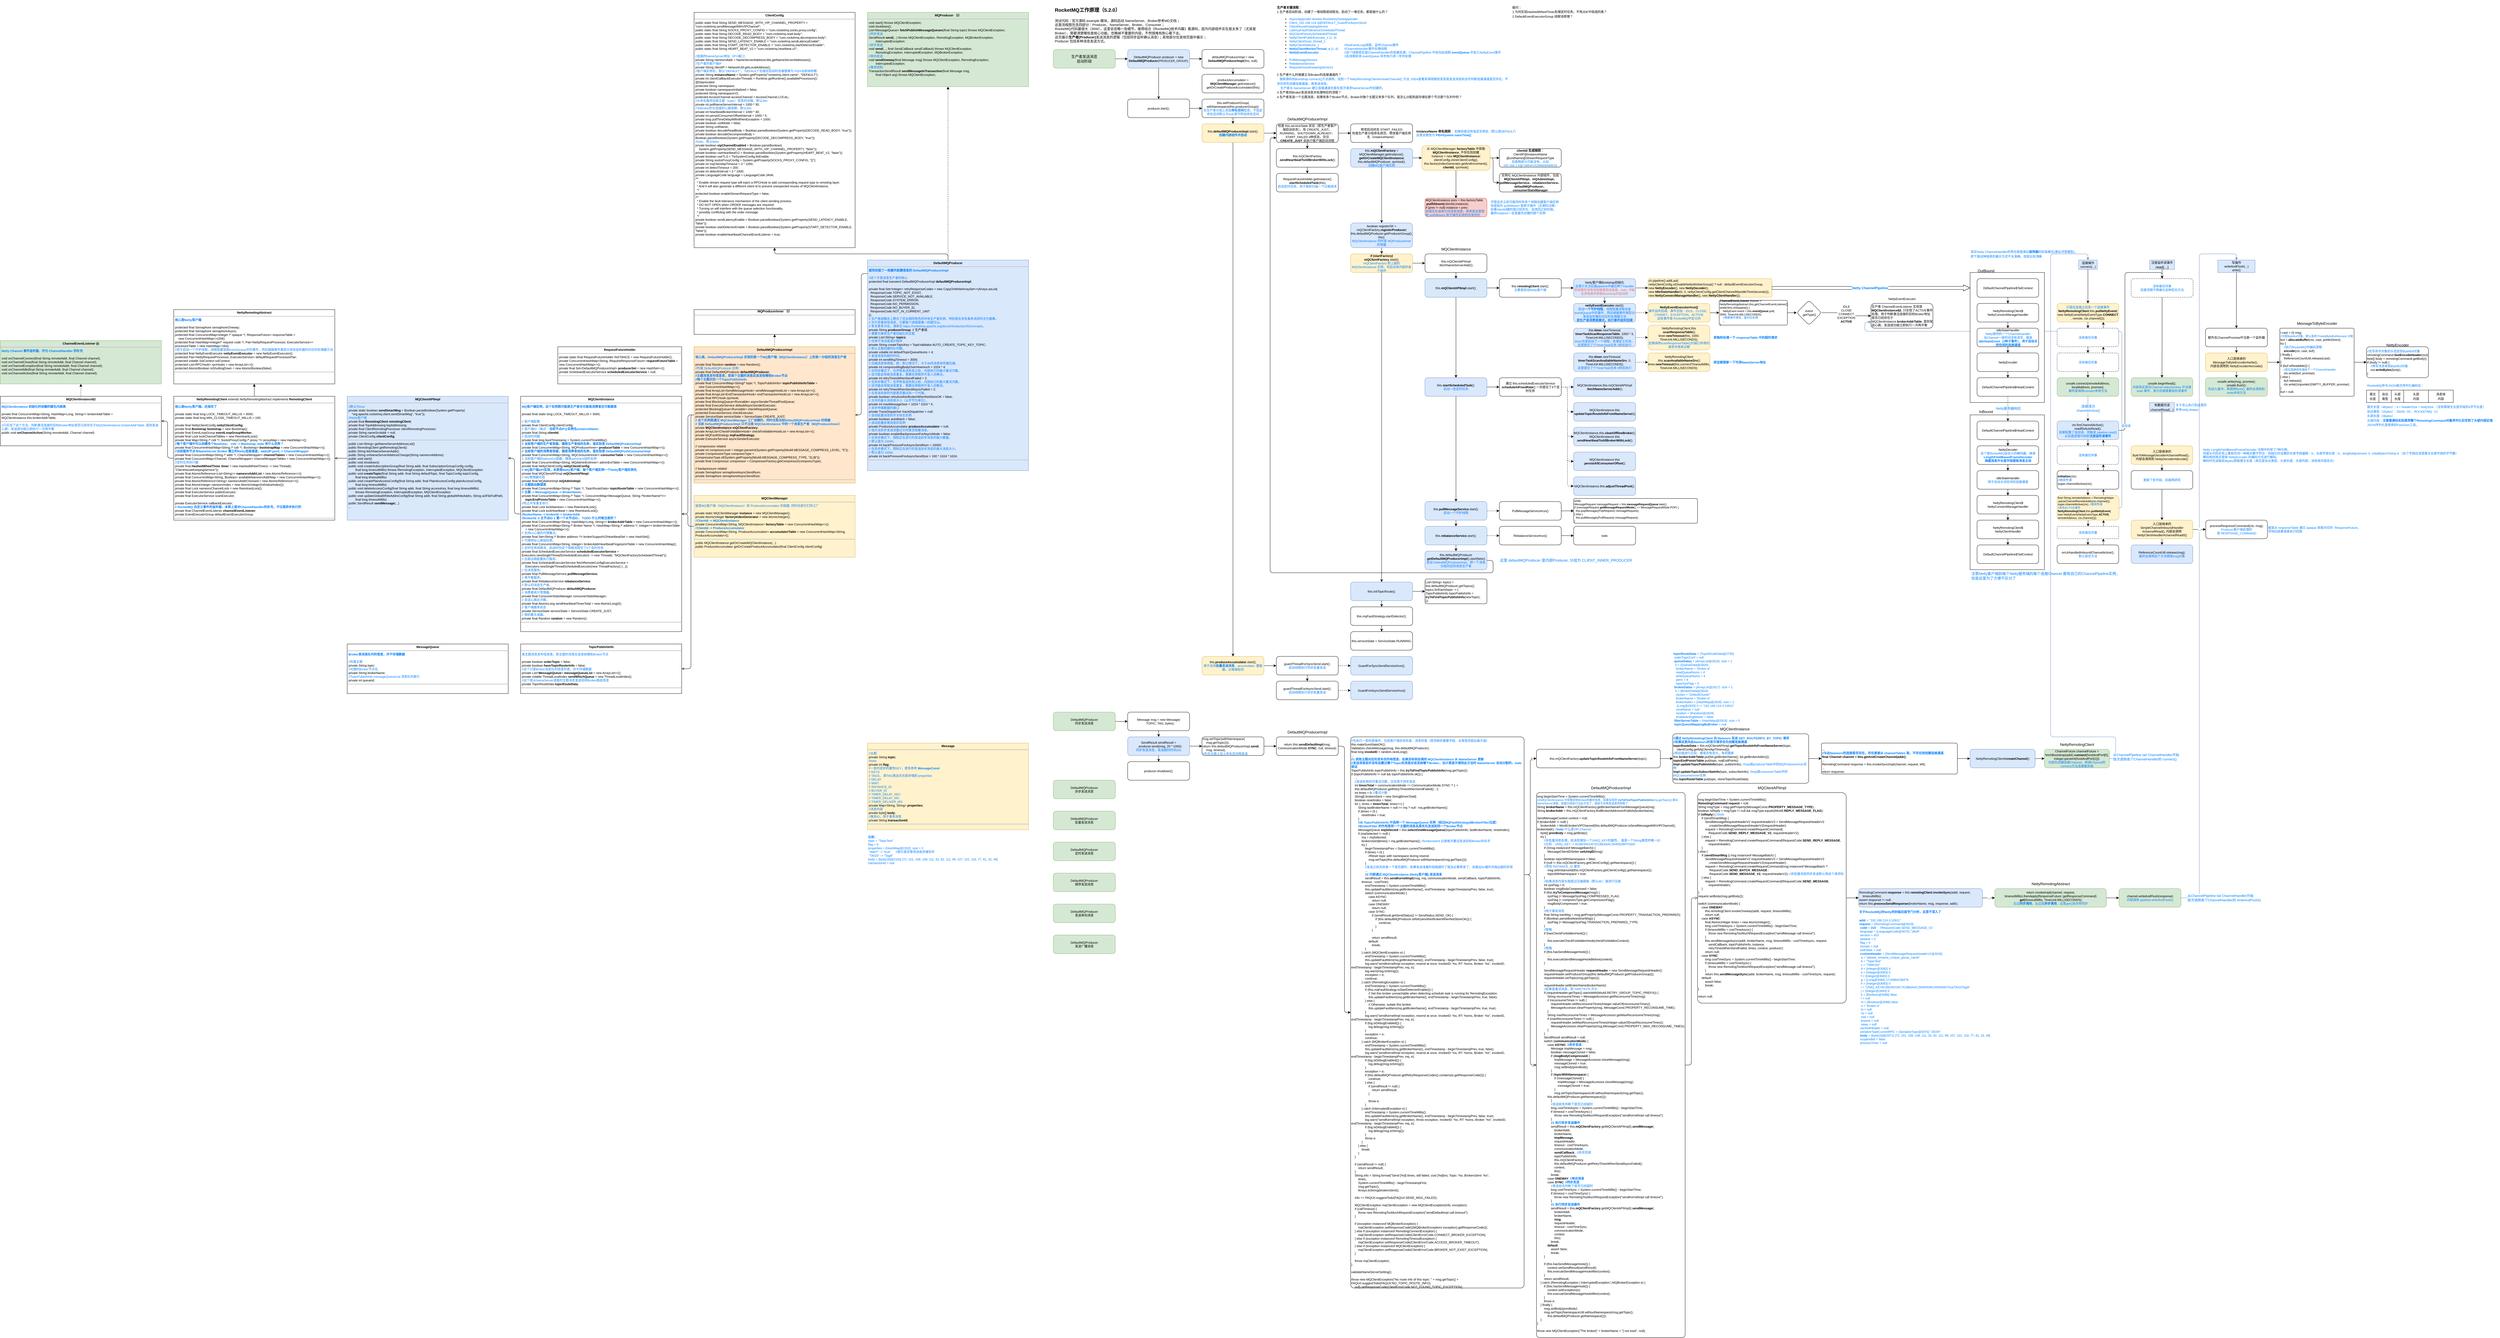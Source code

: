 <mxfile version="21.6.5" type="device" pages="4">
  <diagram name="Producer" id="6497DEjvEHfmiQGX_mvA">
    <mxGraphModel dx="5382" dy="764" grid="1" gridSize="10" guides="1" tooltips="1" connect="1" arrows="1" fold="1" page="1" pageScale="1" pageWidth="827" pageHeight="1169" math="0" shadow="0">
      <root>
        <mxCell id="0" />
        <mxCell id="1" parent="0" />
        <mxCell id="UuV1s5uOwehbHIiCa4GY-88" style="edgeStyle=orthogonalEdgeStyle;rounded=1;orthogonalLoop=1;jettySize=auto;html=1;exitX=1;exitY=0.5;exitDx=0;exitDy=0;entryX=0;entryY=0.75;entryDx=0;entryDy=0;fontColor=#007FFF;fillColor=#dae8fc;strokeColor=#6c8ebf;" parent="1" source="UuV1s5uOwehbHIiCa4GY-61" target="UuV1s5uOwehbHIiCa4GY-73" edge="1">
          <mxGeometry relative="1" as="geometry">
            <mxPoint x="2620" y="1070" as="targetPoint" />
            <Array as="points">
              <mxPoint x="3490" y="1640" />
              <mxPoint x="3490" y="1070" />
              <mxPoint x="2660" y="1070" />
              <mxPoint x="2660" y="1040" />
            </Array>
          </mxGeometry>
        </mxCell>
        <mxCell id="jejXhYi2k6KOZK20mIr--1" value="&lt;h1&gt;&lt;font style=&quot;font-size: 16px;&quot;&gt;RocketMQ工作原理（5.2.0）&lt;/font&gt;&lt;/h1&gt;&lt;div style=&quot;font-size: 11px;&quot;&gt;&lt;span style=&quot;background-color: initial;&quot;&gt;&lt;font style=&quot;font-size: 11px;&quot;&gt;测试代码：官方源码 example 模块，源码启动 NameServer、Broker参考MD文档；&lt;/font&gt;&lt;/span&gt;&lt;/div&gt;&lt;div style=&quot;font-size: 11px;&quot;&gt;&lt;font style=&quot;font-size: 11px;&quot;&gt;&lt;span style=&quot;background-color: initial;&quot;&gt;这里流程图包含四部分：Producer、NameServer、Broker、Consumer；&lt;/span&gt;&lt;/font&gt;&lt;/div&gt;&lt;div style=&quot;font-size: 11px;&quot;&gt;&lt;font style=&quot;font-size: 11px;&quot;&gt;&lt;font style=&quot;font-size: 11px;&quot;&gt;&lt;span style=&quot;background-color: initial;&quot;&gt;RocketMQ代码量很大（30W），这里会忽略一些细节，推荐结合《RocketMQ技术内幕》看源码，因为内部组件实在是太多了（尤其是Broker），需要清楚哪些是核心功能，忽略掉不重要的内容，不然很难有耐心看下去。&lt;br&gt;这页展示&lt;/span&gt;&lt;b style=&quot;background-color: initial;&quot;&gt;生产者(Producer)&lt;/b&gt;&lt;span style=&quot;background-color: initial;&quot;&gt;发送消息的逻辑（包括同步监听确认消息）；其他部分在其他页面中展示；&lt;br&gt;&lt;/span&gt;&lt;/font&gt;&lt;span style=&quot;background-color: initial;&quot;&gt;&lt;font style=&quot;font-size: 11px;&quot;&gt;Producer 包括多种消息发送方式。&lt;/font&gt;&lt;br&gt;&lt;/span&gt;&lt;br&gt;&lt;/font&gt;&lt;/div&gt;" style="text;html=1;strokeColor=none;fillColor=none;spacing=5;spacingTop=-20;whiteSpace=wrap;overflow=hidden;rounded=0;" parent="1" vertex="1">
          <mxGeometry x="40" y="10" width="660" height="130" as="geometry" />
        </mxCell>
        <mxCell id="jejXhYi2k6KOZK20mIr--2" value="" style="edgeStyle=orthogonalEdgeStyle;rounded=1;orthogonalLoop=1;jettySize=auto;html=1;fontSize=10;" parent="1" source="jejXhYi2k6KOZK20mIr--3" target="jejXhYi2k6KOZK20mIr--12" edge="1">
          <mxGeometry relative="1" as="geometry" />
        </mxCell>
        <mxCell id="jejXhYi2k6KOZK20mIr--3" value="生产者发送消息&lt;br style=&quot;font-size: 12px;&quot;&gt;启动阶段" style="rounded=1;whiteSpace=wrap;html=1;fillColor=#d5e8d4;strokeColor=#82b366;fontSize=12;" parent="1" vertex="1">
          <mxGeometry x="40" y="160" width="200" height="60" as="geometry" />
        </mxCell>
        <mxCell id="RnVRpb9ZFMmRX4XW8d6o-2" style="edgeStyle=orthogonalEdgeStyle;rounded=1;orthogonalLoop=1;jettySize=auto;html=1;exitX=1;exitY=0.5;exitDx=0;exitDy=0;" parent="1" source="jejXhYi2k6KOZK20mIr--4" target="jejXhYi2k6KOZK20mIr--30" edge="1">
          <mxGeometry relative="1" as="geometry" />
        </mxCell>
        <mxCell id="jejXhYi2k6KOZK20mIr--4" value="&lt;div style=&quot;font-size: 10px;&quot;&gt;DefaultMQProducer&lt;/div&gt;&lt;div style=&quot;font-size: 10px;&quot;&gt;同步发送消息&lt;/div&gt;" style="rounded=1;whiteSpace=wrap;html=1;fillColor=#d5e8d4;strokeColor=#82b366;fontSize=10;" parent="1" vertex="1">
          <mxGeometry x="40" y="2300" width="200" height="60" as="geometry" />
        </mxCell>
        <mxCell id="jejXhYi2k6KOZK20mIr--5" value="DefaultMQProducer &lt;br style=&quot;font-size: 10px;&quot;&gt;批量发送消息" style="rounded=1;whiteSpace=wrap;html=1;fillColor=#d5e8d4;strokeColor=#82b366;fontSize=10;" parent="1" vertex="1">
          <mxGeometry x="40" y="2620" width="200" height="60" as="geometry" />
        </mxCell>
        <mxCell id="jejXhYi2k6KOZK20mIr--6" value="&lt;div style=&quot;font-size: 10px;&quot;&gt;DefaultMQProducer&lt;/div&gt;&lt;div style=&quot;font-size: 10px;&quot;&gt;定时发送消息&lt;/div&gt;" style="rounded=1;whiteSpace=wrap;html=1;fillColor=#d5e8d4;strokeColor=#82b366;fontSize=10;" parent="1" vertex="1">
          <mxGeometry x="40" y="2720" width="200" height="60" as="geometry" />
        </mxCell>
        <mxCell id="jejXhYi2k6KOZK20mIr--7" value="DefaultMQProducer &lt;br style=&quot;font-size: 10px;&quot;&gt;顺序发送消息" style="rounded=1;whiteSpace=wrap;html=1;fillColor=#d5e8d4;strokeColor=#82b366;fontSize=10;" parent="1" vertex="1">
          <mxGeometry x="40" y="2820" width="200" height="60" as="geometry" />
        </mxCell>
        <mxCell id="jejXhYi2k6KOZK20mIr--8" value="&lt;div style=&quot;font-size: 10px;&quot;&gt;DefaultMQProducer&lt;/div&gt;&lt;div style=&quot;font-size: 10px;&quot;&gt;发送单向消息&lt;/div&gt;" style="rounded=1;whiteSpace=wrap;html=1;fillColor=#d5e8d4;strokeColor=#82b366;fontSize=10;" parent="1" vertex="1">
          <mxGeometry x="40" y="2920" width="200" height="60" as="geometry" />
        </mxCell>
        <mxCell id="jejXhYi2k6KOZK20mIr--9" value="&lt;div style=&quot;font-size: 10px;&quot;&gt;DefaultMQProducer&lt;/div&gt;&lt;div style=&quot;font-size: 10px;&quot;&gt;发送广播消息&lt;/div&gt;" style="rounded=1;whiteSpace=wrap;html=1;fillColor=#d5e8d4;strokeColor=#82b366;fontSize=10;" parent="1" vertex="1">
          <mxGeometry x="40" y="3020" width="200" height="60" as="geometry" />
        </mxCell>
        <mxCell id="jejXhYi2k6KOZK20mIr--10" value="" style="edgeStyle=orthogonalEdgeStyle;rounded=1;orthogonalLoop=1;jettySize=auto;html=1;" parent="1" source="jejXhYi2k6KOZK20mIr--12" target="jejXhYi2k6KOZK20mIr--17" edge="1">
          <mxGeometry relative="1" as="geometry" />
        </mxCell>
        <mxCell id="jejXhYi2k6KOZK20mIr--11" value="" style="edgeStyle=orthogonalEdgeStyle;rounded=1;orthogonalLoop=1;jettySize=auto;html=1;" parent="1" source="jejXhYi2k6KOZK20mIr--12" target="jejXhYi2k6KOZK20mIr--27" edge="1">
          <mxGeometry relative="1" as="geometry" />
        </mxCell>
        <mxCell id="jejXhYi2k6KOZK20mIr--12" value="DefaultMQProducer producer = new &lt;b&gt;DefaultMQProducer&lt;/b&gt;(&lt;font style=&quot;font-size: 9px;&quot;&gt;PRODUCER_GROUP&lt;/font&gt;);" style="rounded=1;whiteSpace=wrap;html=1;fontSize=10;fillColor=#dae8fc;strokeColor=#6c8ebf;" parent="1" vertex="1">
          <mxGeometry x="280" y="160" width="200" height="60" as="geometry" />
        </mxCell>
        <mxCell id="jejXhYi2k6KOZK20mIr--13" style="edgeStyle=orthogonalEdgeStyle;rounded=1;orthogonalLoop=1;jettySize=auto;html=1;exitX=0.5;exitY=0;exitDx=0;exitDy=0;endArrow=block;endFill=1;" parent="1" source="jejXhYi2k6KOZK20mIr--15" target="jejXhYi2k6KOZK20mIr--19" edge="1">
          <mxGeometry relative="1" as="geometry" />
        </mxCell>
        <mxCell id="jejXhYi2k6KOZK20mIr--14" style="edgeStyle=orthogonalEdgeStyle;rounded=1;orthogonalLoop=1;jettySize=auto;html=1;exitX=0.001;exitY=0.064;exitDx=0;exitDy=0;endArrow=open;endFill=0;exitPerimeter=0;" parent="1" source="jejXhYi2k6KOZK20mIr--15" target="jejXhYi2k6KOZK20mIr--24" edge="1">
          <mxGeometry relative="1" as="geometry" />
        </mxCell>
        <mxCell id="c61HgKpTzqy5PhA1b_MH-1" style="edgeStyle=orthogonalEdgeStyle;rounded=1;orthogonalLoop=1;jettySize=auto;html=1;exitX=0.5;exitY=0;exitDx=0;exitDy=0;endArrow=block;endFill=1;dashed=1;" parent="1" source="jejXhYi2k6KOZK20mIr--15" target="jejXhYi2k6KOZK20mIr--20" edge="1">
          <mxGeometry relative="1" as="geometry" />
        </mxCell>
        <mxCell id="jejXhYi2k6KOZK20mIr--15" value="&lt;p style=&quot;margin: 4px 0px 0px; text-align: center;&quot;&gt;&lt;b&gt;DefaultMQProducer&lt;/b&gt;&lt;br&gt;&lt;/p&gt;&lt;hr style=&quot;font-size: 10px;&quot;&gt;&lt;p style=&quot;margin: 0px 0px 0px 4px; font-size: 10px;&quot;&gt;&lt;font color=&quot;#007fff&quot;&gt;&lt;b&gt;就死封装了一些额外配置信息的 DefaultMQProducerImpl&lt;/b&gt;&lt;/font&gt;&lt;/p&gt;&lt;p style=&quot;margin: 0px 0px 0px 4px; font-size: 10px;&quot;&gt;&lt;font color=&quot;#007fff&quot;&gt;&lt;br&gt;&lt;/font&gt;&lt;/p&gt;&lt;p style=&quot;margin: 0px 0px 0px 4px; font-size: 10px;&quot;&gt;&lt;font color=&quot;#007fff&quot;&gt;//这个才是消息生产者的核心&lt;/font&gt;&lt;/p&gt;&lt;p style=&quot;margin: 0px 0px 0px 4px; font-size: 10px;&quot;&gt;protected final transient DefaultMQProducerImpl &lt;b&gt;defaultMQProducerImpl&lt;/b&gt;;&lt;/p&gt;&lt;p style=&quot;margin: 0px 0px 0px 4px; font-size: 10px;&quot;&gt;&lt;br&gt;&lt;/p&gt;&lt;p style=&quot;margin: 0px 0px 0px 4px; font-size: 10px;&quot;&gt;private final Set&amp;lt;Integer&amp;gt; retryResponseCodes = new CopyOnWriteArraySet&amp;lt;&amp;gt;(Arrays.asList(&lt;/p&gt;&lt;p style=&quot;margin: 0px 0px 0px 4px; font-size: 10px;&quot;&gt;&amp;nbsp; ResponseCode.TOPIC_NOT_EXIST,&lt;/p&gt;&lt;p style=&quot;margin: 0px 0px 0px 4px; font-size: 10px;&quot;&gt;&amp;nbsp; ResponseCode.SERVICE_NOT_AVAILABLE,&lt;/p&gt;&lt;p style=&quot;margin: 0px 0px 0px 4px; font-size: 10px;&quot;&gt;&amp;nbsp; ResponseCode.SYSTEM_ERROR,&lt;/p&gt;&lt;p style=&quot;margin: 0px 0px 0px 4px; font-size: 10px;&quot;&gt;&amp;nbsp; ResponseCode.NO_PERMISSION,&lt;/p&gt;&lt;p style=&quot;margin: 0px 0px 0px 4px; font-size: 10px;&quot;&gt;&amp;nbsp; ResponseCode.NO_BUYER_ID,&lt;/p&gt;&lt;p style=&quot;margin: 0px 0px 0px 4px; font-size: 10px;&quot;&gt;&amp;nbsp; ResponseCode.NOT_IN_CURRENT_UNIT&lt;/p&gt;&lt;p style=&quot;margin: 0px 0px 0px 4px; font-size: 10px;&quot;&gt;));&lt;/p&gt;&lt;p style=&quot;margin: 0px 0px 0px 4px; font-size: 10px;&quot;&gt;&lt;font color=&quot;#007fff&quot;&gt;// 生产者组概念上聚合了完全相同角色的所有生产者实例，特别是在涉及事务消息时尤为重要。&lt;/font&gt;&lt;/p&gt;&lt;p style=&quot;margin: 0px 0px 0px 4px; font-size: 10px;&quot;&gt;&lt;font color=&quot;#007fff&quot;&gt;// 对于非事务性消息，只要每个进程是唯一的就可以。&lt;/font&gt;&lt;/p&gt;&lt;p style=&quot;margin: 0px 0px 0px 4px; font-size: 10px;&quot;&gt;&lt;font color=&quot;#007fff&quot;&gt;// 有关更多讨论，请参见 https://rocketmq.apache.org/docs/introduction/02concepts。&lt;/font&gt;&lt;/p&gt;&lt;p style=&quot;margin: 0px 0px 0px 4px; font-size: 10px;&quot;&gt;private String &lt;b&gt;producerGroup&lt;/b&gt;; // 生产者组&lt;/p&gt;&lt;p style=&quot;margin: 0px 0px 0px 4px; font-size: 10px;&quot;&gt;&lt;font color=&quot;#007fff&quot;&gt;// 需要为事务生产者初始化的主题&lt;/font&gt;&lt;/p&gt;&lt;p style=&quot;margin: 0px 0px 0px 4px; font-size: 10px;&quot;&gt;private List&amp;lt;String&amp;gt; &lt;b&gt;topics&lt;/b&gt;;&lt;/p&gt;&lt;p style=&quot;margin: 0px 0px 0px 4px; font-size: 10px;&quot;&gt;&lt;font color=&quot;#007fff&quot;&gt;// 仅用于测试或演示程序&lt;/font&gt;&lt;/p&gt;&lt;p style=&quot;margin: 0px 0px 0px 4px; font-size: 10px;&quot;&gt;private String createTopicKey = TopicValidator.AUTO_CREATE_TOPIC_KEY_TOPIC;&lt;/p&gt;&lt;p style=&quot;margin: 0px 0px 0px 4px; font-size: 10px;&quot;&gt;&lt;font color=&quot;#007fff&quot;&gt;// 默认主题创建的队列数。&lt;/font&gt;&lt;/p&gt;&lt;p style=&quot;margin: 0px 0px 0px 4px; font-size: 10px;&quot;&gt;private volatile int defaultTopicQueueNums = 4;&lt;/p&gt;&lt;p style=&quot;margin: 0px 0px 0px 4px; font-size: 10px;&quot;&gt;&lt;font color=&quot;#007fff&quot;&gt;// 发送消息的超时时间。&lt;/font&gt;&lt;/p&gt;&lt;p style=&quot;margin: 0px 0px 0px 4px; font-size: 10px;&quot;&gt;private int sendMsgTimeout = 3000;&lt;/p&gt;&lt;p style=&quot;margin: 0px 0px 0px 4px; font-size: 10px;&quot;&gt;&lt;font color=&quot;#007fff&quot;&gt;// 压缩消息体阈值，即，默认情况下，大于4k的消息体将被压缩。&lt;/font&gt;&lt;/p&gt;&lt;p style=&quot;margin: 0px 0px 0px 4px; font-size: 10px;&quot;&gt;private int compressMsgBodyOverHowmuch = 1024 * 4;&lt;/p&gt;&lt;p style=&quot;margin: 0px 0px 0px 4px; font-size: 10px;&quot;&gt;&lt;font color=&quot;#007fff&quot;&gt;// 在同步模式下，在声称发送失败之前，内部执行的最大重试次数。&lt;/font&gt;&lt;/p&gt;&lt;p style=&quot;margin: 0px 0px 0px 4px; font-size: 10px;&quot;&gt;&lt;font color=&quot;#007fff&quot;&gt;// 这可能会导致消息重复，需要应用程序开发人员解决。&lt;/font&gt;&lt;/p&gt;&lt;p style=&quot;margin: 0px 0px 0px 4px; font-size: 10px;&quot;&gt;private int retryTimesWhenSendFailed = 2;&lt;/p&gt;&lt;p style=&quot;margin: 0px 0px 0px 4px; font-size: 10px;&quot;&gt;&lt;font color=&quot;#007fff&quot;&gt;// 在异步模式下，在声称发送失败之前，内部执行的最大重试次数。&lt;/font&gt;&lt;/p&gt;&lt;p style=&quot;margin: 0px 0px 0px 4px; font-size: 10px;&quot;&gt;&lt;font color=&quot;#007fff&quot;&gt;// 这可能会导致消息重复，需要应用程序开发人员解决。&lt;/font&gt;&lt;/p&gt;&lt;p style=&quot;margin: 0px 0px 0px 4px; font-size: 10px;&quot;&gt;private int retryTimesWhenSendAsyncFailed = 2;&lt;/p&gt;&lt;p style=&quot;margin: 0px 0px 0px 4px; font-size: 10px;&quot;&gt;&lt;font color=&quot;#007fff&quot;&gt;// 在发送失败时内部是否重试另一个代理。&lt;/font&gt;&lt;/p&gt;&lt;p style=&quot;margin: 0px 0px 0px 4px; font-size: 10px;&quot;&gt;private boolean retryAnotherBrokerWhenNotStoreOK = false;&lt;/p&gt;&lt;p style=&quot;margin: 0px 0px 0px 4px; font-size: 10px;&quot;&gt;&lt;font color=&quot;#007fff&quot;&gt;// 允许的最大消息体大小（以字节为单位）。&lt;/font&gt;&lt;/p&gt;&lt;p style=&quot;margin: 0px 0px 0px 4px; font-size: 10px;&quot;&gt;private int maxMessageSize = 1024 * 1024 * 4;&lt;/p&gt;&lt;p style=&quot;margin: 0px 0px 0px 4px; font-size: 10px;&quot;&gt;&lt;font color=&quot;#007fff&quot;&gt;// 异步传输数据的接口&lt;/font&gt;&lt;/p&gt;&lt;p style=&quot;margin: 0px 0px 0px 4px; font-size: 10px;&quot;&gt;private TraceDispatcher traceDispatcher = null;&lt;/p&gt;&lt;p style=&quot;margin: 0px 0px 0px 4px; font-size: 10px;&quot;&gt;&lt;font color=&quot;#007fff&quot;&gt;// 自动批量消息的开关标志实例&lt;/font&gt;&lt;/p&gt;&lt;p style=&quot;margin: 0px 0px 0px 4px; font-size: 10px;&quot;&gt;private boolean autoBatch = false;&lt;/p&gt;&lt;p style=&quot;margin: 0px 0px 0px 4px; font-size: 10px;&quot;&gt;&lt;font color=&quot;#007fff&quot;&gt;// 自动批量处理消息的实例&lt;/font&gt;&lt;/p&gt;&lt;p style=&quot;margin: 0px 0px 0px 4px; font-size: 10px;&quot;&gt;private ProduceAccumulator &lt;b&gt;produceAccumulator&lt;/b&gt; = null;&lt;/p&gt;&lt;p style=&quot;margin: 0px 0px 0px 4px; font-size: 10px;&quot;&gt;&lt;font color=&quot;#007fff&quot;&gt;// 指示当异步发送流量过大时是否阻塞消息。&lt;/font&gt;&lt;/p&gt;&lt;p style=&quot;margin: 0px 0px 0px 4px; font-size: 10px;&quot;&gt;private boolean enableBackpressureForAsyncMode = false;&lt;/p&gt;&lt;p style=&quot;margin: 0px 0px 0px 4px; font-size: 10px;&quot;&gt;&lt;font color=&quot;#007fff&quot;&gt;// 在异步模式下，限制正在进行的发送异步消息的最大数量。&lt;/font&gt;&lt;/p&gt;&lt;p style=&quot;margin: 0px 0px 0px 4px; font-size: 10px;&quot;&gt;&lt;font color=&quot;#007fff&quot;&gt;// 默认值为 10000。&lt;/font&gt;&lt;/p&gt;&lt;p style=&quot;margin: 0px 0px 0px 4px; font-size: 10px;&quot;&gt;private int backPressureForAsyncSendNum = 10000;&lt;/p&gt;&lt;p style=&quot;margin: 0px 0px 0px 4px; font-size: 10px;&quot;&gt;&lt;font color=&quot;#007fff&quot;&gt;// 在异步模式下，限制正在进行的发送异步消息的最大消息大小。&lt;/font&gt;&lt;/p&gt;&lt;p style=&quot;margin: 0px 0px 0px 4px; font-size: 10px;&quot;&gt;&lt;font color=&quot;#007fff&quot;&gt;// 默认值为 100M。&lt;/font&gt;&lt;/p&gt;&lt;p style=&quot;margin: 0px 0px 0px 4px; font-size: 10px;&quot;&gt;private int backPressureForAsyncSendSize = 100 * 1024 * 1024;&lt;/p&gt;&lt;hr style=&quot;font-size: 10px;&quot;&gt;&lt;p style=&quot;margin: 0px 0px 0px 4px; font-size: 10px;&quot;&gt;&lt;br&gt;&lt;/p&gt;" style="verticalAlign=top;align=left;overflow=fill;fontSize=10;fontFamily=Helvetica;html=1;whiteSpace=wrap;fillColor=#dae8fc;strokeColor=#6c8ebf;" parent="1" vertex="1">
          <mxGeometry x="-560" y="840" width="520" height="680" as="geometry" />
        </mxCell>
        <mxCell id="jejXhYi2k6KOZK20mIr--16" value="" style="edgeStyle=orthogonalEdgeStyle;rounded=1;orthogonalLoop=1;jettySize=auto;html=1;" parent="1" source="jejXhYi2k6KOZK20mIr--17" target="jejXhYi2k6KOZK20mIr--21" edge="1">
          <mxGeometry relative="1" as="geometry" />
        </mxCell>
        <mxCell id="jejXhYi2k6KOZK20mIr--17" value="defaultMQProducerImpl = new &lt;b&gt;DefaultMQProducerImpl&lt;/b&gt;(this, null);" style="rounded=1;whiteSpace=wrap;html=1;fontSize=10;" parent="1" vertex="1">
          <mxGeometry x="520" y="160" width="200" height="60" as="geometry" />
        </mxCell>
        <mxCell id="jejXhYi2k6KOZK20mIr--19" value="&lt;p style=&quot;margin: 4px 0px 0px; text-align: center;&quot;&gt;&lt;b&gt;ClientConfig&lt;/b&gt;&lt;br&gt;&lt;/p&gt;&lt;hr style=&quot;font-size: 10px;&quot;&gt;&lt;p style=&quot;margin: 0px 0px 0px 4px;&quot;&gt;public static final String SEND_MESSAGE_WITH_VIP_CHANNEL_PROPERTY = &quot;com.rocketmq.sendMessageWithVIPChannel&quot;;&lt;/p&gt;&lt;p style=&quot;margin: 0px 0px 0px 4px;&quot;&gt;public static final String SOCKS_PROXY_CONFIG = &quot;com.rocketmq.socks.proxy.config&quot;;&lt;/p&gt;&lt;p style=&quot;margin: 0px 0px 0px 4px;&quot;&gt;public static final String DECODE_READ_BODY = &quot;com.rocketmq.read.body&quot;;&lt;/p&gt;&lt;p style=&quot;margin: 0px 0px 0px 4px;&quot;&gt;public static final String DECODE_DECOMPRESS_BODY = &quot;com.rocketmq.decompress.body&quot;;&lt;/p&gt;&lt;p style=&quot;margin: 0px 0px 0px 4px;&quot;&gt;public static final String SEND_LATENCY_ENABLE = &quot;com.rocketmq.sendLatencyEnable&quot;;&lt;/p&gt;&lt;p style=&quot;margin: 0px 0px 0px 4px;&quot;&gt;public static final String START_DETECTOR_ENABLE = &quot;com.rocketmq.startDetectorEnable&quot;;&lt;/p&gt;&lt;p style=&quot;margin: 0px 0px 0px 4px;&quot;&gt;public static final String HEART_BEAT_V2 = &quot;com.rocketmq.heartbeat.v2&quot;;&lt;/p&gt;&lt;p style=&quot;margin: 0px 0px 0px 4px;&quot;&gt;&lt;br&gt;&lt;/p&gt;&lt;p style=&quot;margin: 0px 0px 0px 4px;&quot;&gt;&lt;font color=&quot;#007fff&quot;&gt;//连接的NameServer地址（IP+端口）&lt;/font&gt;&lt;/p&gt;&lt;p style=&quot;margin: 0px 0px 0px 4px;&quot;&gt;private String namesrvAddr = NameServerAddressUtils.getNameServerAddresses();&lt;/p&gt;&lt;p style=&quot;margin: 0px 0px 0px 4px;&quot;&gt;&lt;font color=&quot;#007fff&quot;&gt;//生产者的客户端IP&lt;/font&gt;&lt;/p&gt;&lt;p style=&quot;margin: 0px 0px 0px 4px;&quot;&gt;private String clientIP = NetworkUtil.getLocalAddress();&lt;/p&gt;&lt;p style=&quot;margin: 0px 0px 0px 4px;&quot;&gt;&lt;font color=&quot;#007fff&quot;&gt;//客户端实例名，默认“DEFAULT”，“DEFAULT”&lt;/font&gt;&lt;font color=&quot;#007fff&quot;&gt;后面在启动时会被替换为 PID#当前纳秒数&lt;/font&gt;&lt;/p&gt;&lt;p style=&quot;margin: 0px 0px 0px 4px;&quot;&gt;private String &lt;b&gt;instanceName&lt;/b&gt; = System.getProperty(&quot;rocketmq.client.name&quot;, &quot;DEFAULT&quot;);&lt;/p&gt;&lt;p style=&quot;margin: 0px 0px 0px 4px;&quot;&gt;private int clientCallbackExecutorThreads = Runtime.getRuntime().availableProcessors();&lt;/p&gt;&lt;p style=&quot;margin: 0px 0px 0px 4px;&quot;&gt;@Deprecated&lt;/p&gt;&lt;p style=&quot;margin: 0px 0px 0px 4px;&quot;&gt;protected String namespace;&lt;/p&gt;&lt;p style=&quot;margin: 0px 0px 0px 4px;&quot;&gt;private boolean namespaceInitialized = false;&lt;/p&gt;&lt;p style=&quot;margin: 0px 0px 0px 4px;&quot;&gt;protected String namespaceV2;&lt;/p&gt;&lt;p style=&quot;margin: 0px 0px 0px 4px;&quot;&gt;protected AccessChannel accessChannel = AccessChannel.LOCAL;&lt;/p&gt;&lt;p style=&quot;margin: 0px 0px 0px 4px;&quot;&gt;&lt;font color=&quot;#007fff&quot;&gt;//从命名服务拉取主题（topic）信息的间隔，默认30s&lt;/font&gt;&lt;/p&gt;&lt;p style=&quot;margin: 0px 0px 0px 4px;&quot;&gt;private int pollNameServerInterval = 1000 * 30;&lt;/p&gt;&lt;p style=&quot;margin: 0px 0px 0px 4px;&quot;&gt;&lt;font color=&quot;#007fff&quot;&gt;//与Broker的长连接的心跳周期，默认30s&lt;/font&gt;&lt;/p&gt;&lt;p style=&quot;margin: 0px 0px 0px 4px;&quot;&gt;private int heartbeatBrokerInterval = 1000 * 30;&lt;/p&gt;&lt;p style=&quot;margin: 0px 0px 0px 4px;&quot;&gt;private int persistConsumerOffsetInterval = 1000 * 5;&lt;/p&gt;&lt;p style=&quot;margin: 0px 0px 0px 4px;&quot;&gt;private long pullTimeDelayMillsWhenException = 1000;&lt;/p&gt;&lt;p style=&quot;margin: 0px 0px 0px 4px;&quot;&gt;private boolean unitMode = false;&lt;/p&gt;&lt;p style=&quot;margin: 0px 0px 0px 4px;&quot;&gt;private String unitName;&lt;/p&gt;&lt;p style=&quot;margin: 0px 0px 0px 4px;&quot;&gt;private boolean decodeReadBody = Boolean.parseBoolean(System.getProperty(DECODE_READ_BODY, &quot;true&quot;));&lt;/p&gt;&lt;p style=&quot;margin: 0px 0px 0px 4px;&quot;&gt;private boolean decodeDecompressBody = Boolean.parseBoolean(System.getProperty(DECODE_DECOMPRESS_BODY, &quot;true&quot;));&lt;/p&gt;&lt;p style=&quot;margin: 0px 0px 0px 4px;&quot;&gt;&lt;font color=&quot;#007fff&quot;&gt;//todo，默认false&lt;/font&gt;&lt;/p&gt;&lt;p style=&quot;margin: 0px 0px 0px 4px;&quot;&gt;private boolean &lt;b&gt;vipChannelEnabled&lt;/b&gt; = Boolean.parseBoolean(&lt;br&gt;&amp;nbsp; &amp;nbsp; System.getProperty(SEND_MESSAGE_WITH_VIP_CHANNEL_PROPERTY, &quot;false&quot;));&lt;/p&gt;&lt;p style=&quot;margin: 0px 0px 0px 4px;&quot;&gt;private boolean useHeartbeatV2 = Boolean.parseBoolean(System.getProperty(HEART_BEAT_V2, &quot;false&quot;));&lt;/p&gt;&lt;p style=&quot;margin: 0px 0px 0px 4px;&quot;&gt;private boolean useTLS = TlsSystemConfig.tlsEnable;&lt;/p&gt;&lt;p style=&quot;margin: 0px 0px 0px 4px;&quot;&gt;private String socksProxyConfig = System.getProperty(SOCKS_PROXY_CONFIG, &quot;{}&quot;);&lt;/p&gt;&lt;p style=&quot;margin: 0px 0px 0px 4px;&quot;&gt;private int mqClientApiTimeout = 3 * 1000;&lt;/p&gt;&lt;p style=&quot;margin: 0px 0px 0px 4px;&quot;&gt;private int detectTimeout = 200;&lt;/p&gt;&lt;p style=&quot;margin: 0px 0px 0px 4px;&quot;&gt;private int detectInterval = 2 * 1000;&lt;/p&gt;&lt;p style=&quot;margin: 0px 0px 0px 4px;&quot;&gt;private LanguageCode language = LanguageCode.JAVA;&lt;/p&gt;&lt;p style=&quot;margin: 0px 0px 0px 4px;&quot;&gt;/**&lt;/p&gt;&lt;p style=&quot;margin: 0px 0px 0px 4px;&quot;&gt;&amp;nbsp; * Enable stream request type will inject a RPCHook to add corresponding request type to remoting layer.&lt;/p&gt;&lt;p style=&quot;margin: 0px 0px 0px 4px;&quot;&gt;&amp;nbsp; * And it will also generate a different client id to prevent unexpected reuses of MQClientInstance.&lt;/p&gt;&lt;p style=&quot;margin: 0px 0px 0px 4px;&quot;&gt;&amp;nbsp; */&lt;/p&gt;&lt;p style=&quot;margin: 0px 0px 0px 4px;&quot;&gt;protected boolean enableStreamRequestType = false;&lt;/p&gt;&lt;p style=&quot;margin: 0px 0px 0px 4px;&quot;&gt;/**&lt;/p&gt;&lt;p style=&quot;margin: 0px 0px 0px 4px;&quot;&gt;&amp;nbsp; * Enable the fault tolerance mechanism of the client sending process.&lt;/p&gt;&lt;p style=&quot;margin: 0px 0px 0px 4px;&quot;&gt;&amp;nbsp; * DO NOT OPEN when ORDER messages are required.&lt;/p&gt;&lt;p style=&quot;margin: 0px 0px 0px 4px;&quot;&gt;&amp;nbsp; * Turning on will interfere with the queue selection functionality,&lt;/p&gt;&lt;p style=&quot;margin: 0px 0px 0px 4px;&quot;&gt;&amp;nbsp; * possibly conflicting with the order message.&lt;/p&gt;&lt;p style=&quot;margin: 0px 0px 0px 4px;&quot;&gt;&amp;nbsp; */&lt;/p&gt;&lt;p style=&quot;margin: 0px 0px 0px 4px;&quot;&gt;private boolean sendLatencyEnable = Boolean.parseBoolean(System.getProperty(SEND_LATENCY_ENABLE, &quot;false&quot;));&lt;/p&gt;&lt;p style=&quot;margin: 0px 0px 0px 4px;&quot;&gt;private boolean startDetectorEnable = Boolean.parseBoolean(System.getProperty(START_DETECTOR_ENABLE, &quot;false&quot;));&lt;/p&gt;&lt;p style=&quot;margin: 0px 0px 0px 4px;&quot;&gt;private boolean enableHeartbeatChannelEventListener = true;&lt;/p&gt;" style="verticalAlign=top;align=left;overflow=fill;fontSize=10;fontFamily=Helvetica;html=1;whiteSpace=wrap;" parent="1" vertex="1">
          <mxGeometry x="-1120" y="40" width="520" height="760" as="geometry" />
        </mxCell>
        <mxCell id="jejXhYi2k6KOZK20mIr--20" value="&lt;p style=&quot;margin: 4px 0px 0px; text-align: center;&quot;&gt;&lt;b&gt;MQProducer （I）&lt;/b&gt;&lt;br&gt;&lt;/p&gt;&lt;hr style=&quot;font-size: 10px;&quot;&gt;&lt;p style=&quot;margin: 0px 0px 0px 4px;&quot;&gt;void start() throws MQClientException;&lt;br&gt;&lt;/p&gt;&lt;p style=&quot;margin: 0px 0px 0px 4px;&quot;&gt;void shutdown();&lt;br&gt;&lt;/p&gt;&lt;p style=&quot;margin: 0px 0px 0px 4px;&quot;&gt;List&amp;lt;MessageQueue&amp;gt; &lt;b&gt;fetchPublishMessageQueues&lt;/b&gt;(final String topic) throws MQClientException;&lt;br&gt;&lt;/p&gt;&lt;p style=&quot;margin: 0px 0px 0px 4px;&quot;&gt;&lt;font color=&quot;#007fff&quot;&gt;//同步发送&lt;/font&gt;&lt;/p&gt;&lt;p style=&quot;margin: 0px 0px 0px 4px;&quot;&gt;SendResult &lt;b&gt;send&lt;/b&gt;(...) throws MQClientException, RemotingException, MQBrokerException,&lt;/p&gt;&lt;p style=&quot;margin: 0px 0px 0px 4px;&quot;&gt;&amp;nbsp; &amp;nbsp; &amp;nbsp; &amp;nbsp; InterruptedException;&lt;/p&gt;&lt;p style=&quot;margin: 0px 0px 0px 4px;&quot;&gt;&lt;font color=&quot;#007fff&quot;&gt;//异步发送&lt;/font&gt;&lt;/p&gt;&lt;p style=&quot;margin: 0px 0px 0px 4px;&quot;&gt;void &lt;b&gt;send&lt;/b&gt;(..., final SendCallback sendCallback) throws MQClientException,&lt;/p&gt;&lt;p style=&quot;margin: 0px 0px 0px 4px;&quot;&gt;&amp;nbsp; &amp;nbsp; &amp;nbsp; &amp;nbsp; RemotingException, InterruptedException, MQBrokerException;&lt;/p&gt;&lt;p style=&quot;margin: 0px 0px 0px 4px;&quot;&gt;&lt;font color=&quot;#007fff&quot;&gt;//单向发送&lt;/font&gt;&lt;/p&gt;&lt;p style=&quot;margin: 0px 0px 0px 4px;&quot;&gt;void &lt;b&gt;sendOneway&lt;/b&gt;(final Message msg) throws MQClientException, RemotingException,&lt;/p&gt;&lt;p style=&quot;margin: 0px 0px 0px 4px;&quot;&gt;&amp;nbsp; &amp;nbsp; &amp;nbsp; &amp;nbsp; InterruptedException;&lt;/p&gt;&lt;p style=&quot;margin: 0px 0px 0px 4px;&quot;&gt;&lt;font color=&quot;#007fff&quot;&gt;//事务控制&lt;/font&gt;&lt;/p&gt;&lt;p style=&quot;margin: 0px 0px 0px 4px;&quot;&gt;&lt;span style=&quot;background-color: initial;&quot;&gt;TransactionSendResult &lt;b&gt;sendMessageInTransaction&lt;/b&gt;(final Message msg,&lt;/span&gt;&lt;/p&gt;&lt;p style=&quot;margin: 0px 0px 0px 4px;&quot;&gt;&amp;nbsp; &amp;nbsp; &amp;nbsp; &amp;nbsp; final Object arg) throws MQClientException;&lt;/p&gt;" style="verticalAlign=top;align=left;overflow=fill;fontSize=10;fontFamily=Helvetica;html=1;whiteSpace=wrap;fillColor=#d5e8d4;strokeColor=#82b366;" parent="1" vertex="1">
          <mxGeometry x="-560" y="40" width="520" height="240" as="geometry" />
        </mxCell>
        <mxCell id="jejXhYi2k6KOZK20mIr--21" value="produceAccumulator = &lt;b&gt;MQClientManager&lt;/b&gt;.getInstance()&lt;br&gt;.getOrCreateProduceAccumulator(this);" style="rounded=1;whiteSpace=wrap;html=1;fontSize=10;" parent="1" vertex="1">
          <mxGeometry x="520" y="240" width="200" height="60" as="geometry" />
        </mxCell>
        <mxCell id="jejXhYi2k6KOZK20mIr--22" style="edgeStyle=orthogonalEdgeStyle;rounded=1;orthogonalLoop=1;jettySize=auto;html=1;exitX=0.5;exitY=0;exitDx=0;exitDy=0;entryX=0.5;entryY=1;entryDx=0;entryDy=0;endArrow=block;endFill=1;dashed=1;" parent="1" source="jejXhYi2k6KOZK20mIr--24" target="jejXhYi2k6KOZK20mIr--85" edge="1">
          <mxGeometry relative="1" as="geometry" />
        </mxCell>
        <mxCell id="jejXhYi2k6KOZK20mIr--23" style="edgeStyle=orthogonalEdgeStyle;rounded=1;orthogonalLoop=1;jettySize=auto;html=1;entryX=1;entryY=0.5;entryDx=0;entryDy=0;endArrow=open;endFill=0;" parent="1" source="jejXhYi2k6KOZK20mIr--24" target="wqeYftxfj8nTHo_Km6VP-1" edge="1">
          <mxGeometry relative="1" as="geometry">
            <mxPoint x="-1130" y="1200" as="sourcePoint" />
            <mxPoint x="-1160" y="1540" as="targetPoint" />
          </mxGeometry>
        </mxCell>
        <mxCell id="cpLEBUsnRFU8It5sHO4U-8" style="edgeStyle=orthogonalEdgeStyle;rounded=1;orthogonalLoop=1;jettySize=auto;html=1;exitX=0;exitY=0.5;exitDx=0;exitDy=0;entryX=1;entryY=0.5;entryDx=0;entryDy=0;endArrow=open;endFill=0;" parent="1" source="jejXhYi2k6KOZK20mIr--24" target="cpLEBUsnRFU8It5sHO4U-7" edge="1">
          <mxGeometry relative="1" as="geometry">
            <Array as="points">
              <mxPoint x="-1130" y="1340" />
              <mxPoint x="-1130" y="2160" />
            </Array>
          </mxGeometry>
        </mxCell>
        <mxCell id="jejXhYi2k6KOZK20mIr--24" value="&lt;p style=&quot;margin: 4px 0px 0px; text-align: center;&quot;&gt;&lt;b&gt;DefaultMQProducerImpl&lt;/b&gt;&lt;br&gt;&lt;/p&gt;&lt;hr style=&quot;font-size: 10px;&quot;&gt;&lt;p style=&quot;margin: 0px 0px 0px 4px;&quot;&gt;&lt;b&gt;&lt;font color=&quot;#007fff&quot;&gt;核心类，DefaultMQProducerImpl 实现的是一个MQ客户端（MQClientInstance）上的某一分组的消息生产者&lt;/font&gt;&lt;/b&gt;&lt;/p&gt;&lt;p style=&quot;margin: 0px 0px 0px 4px;&quot;&gt;&lt;br&gt;&lt;/p&gt;&lt;p style=&quot;margin: 0px 0px 0px 4px;&quot;&gt;private final Random &lt;b&gt;random&lt;/b&gt; = new Random();&lt;/p&gt;&lt;p style=&quot;margin: 0px 0px 0px 4px;&quot;&gt;&lt;font color=&quot;#007fff&quot;&gt;//所属 DefaultMQProducer 实例&lt;/font&gt;&lt;/p&gt;&lt;p style=&quot;margin: 0px 0px 0px 4px;&quot;&gt;private final DefaultMQProducer &lt;b&gt;defaultMQProducer&lt;/b&gt;;&lt;/p&gt;&lt;p style=&quot;margin: 0px 0px 0px 4px;&quot;&gt;&lt;font color=&quot;#007fff&quot;&gt;&lt;b&gt;//主题消息发布信息表，即某个主题的消息应该发给哪些Broker节点&lt;/b&gt;&lt;/font&gt;&lt;/p&gt;&lt;p style=&quot;margin: 0px 0px 0px 4px;&quot;&gt;&lt;font color=&quot;#007fff&quot;&gt;&lt;b&gt;//每个主题对应一个TopicPublishInfo&lt;/b&gt;&lt;/font&gt;&lt;/p&gt;&lt;p style=&quot;margin: 0px 0px 0px 4px;&quot;&gt;private final ConcurrentMap&amp;lt;String/* topic */, TopicPublishInfo&amp;gt; &lt;b&gt;topicPublishInfoTable&lt;/b&gt; =&lt;/p&gt;&lt;p style=&quot;margin: 0px 0px 0px 4px;&quot;&gt;&amp;nbsp; &amp;nbsp; new ConcurrentHashMap&amp;lt;&amp;gt;();&lt;/p&gt;&lt;p style=&quot;margin: 0px 0px 0px 4px;&quot;&gt;private final ArrayList&amp;lt;SendMessageHook&amp;gt; sendMessageHookList = new ArrayList&amp;lt;&amp;gt;();&lt;/p&gt;&lt;p style=&quot;margin: 0px 0px 0px 4px;&quot;&gt;private final ArrayList&amp;lt;EndTransactionHook&amp;gt; endTransactionHookList = new ArrayList&amp;lt;&amp;gt;();&lt;/p&gt;&lt;p style=&quot;margin: 0px 0px 0px 4px;&quot;&gt;private final RPCHook rpcHook;&lt;/p&gt;&lt;p style=&quot;margin: 0px 0px 0px 4px;&quot;&gt;private final BlockingQueue&amp;lt;Runnable&amp;gt; asyncSenderThreadPoolQueue;&lt;/p&gt;&lt;p style=&quot;margin: 0px 0px 0px 4px;&quot;&gt;private final ExecutorService defaultAsyncSenderExecutor;&lt;/p&gt;&lt;p style=&quot;margin: 0px 0px 0px 4px;&quot;&gt;protected BlockingQueue&amp;lt;Runnable&amp;gt; checkRequestQueue;&lt;/p&gt;&lt;p style=&quot;margin: 0px 0px 0px 4px;&quot;&gt;protected ExecutorService checkExecutor;&lt;/p&gt;&lt;p style=&quot;margin: 0px 0px 0px 4px;&quot;&gt;private ServiceState serviceState = ServiceState.CREATE_JUST;&lt;/p&gt;&lt;p style=&quot;margin: 0px 0px 0px 4px;&quot;&gt;&lt;font color=&quot;#007fff&quot;&gt;&lt;b&gt;// 这个实例是通过 MQClientManager 工厂创建的，同时也是当前DefautlMQProducerImpl 的容器&lt;/b&gt;&lt;/font&gt;&lt;/p&gt;&lt;p style=&quot;margin: 0px 0px 0px 4px;&quot;&gt;&lt;b&gt;&lt;font color=&quot;#007fff&quot;&gt;// 当前 DefautlMQProducerImpl 只不过是 MQClientInstance 中的一个消息生产者（MQProducerInner&lt;/font&gt;&lt;font color=&quot;#007fff&quot;&gt;）&lt;/font&gt;&lt;/b&gt;&lt;/p&gt;&lt;p style=&quot;margin: 0px 0px 0px 4px;&quot;&gt;private &lt;b&gt;MQClientInstance&lt;/b&gt; &lt;b&gt;mQClientFactory&lt;/b&gt;;&lt;/p&gt;&lt;p style=&quot;margin: 0px 0px 0px 4px;&quot;&gt;private ArrayList&amp;lt;CheckForbiddenHook&amp;gt; checkForbiddenHookList = new ArrayList&amp;lt;&amp;gt;();&lt;/p&gt;&lt;p style=&quot;margin: 0px 0px 0px 4px;&quot;&gt;private MQFaultStrategy &lt;b&gt;mqFaultStrategy&lt;/b&gt;;&lt;/p&gt;&lt;p style=&quot;margin: 0px 0px 0px 4px;&quot;&gt;private ExecutorService asyncSenderExecutor;&lt;/p&gt;&lt;p style=&quot;margin: 0px 0px 0px 4px;&quot;&gt;&lt;br&gt;&lt;/p&gt;&lt;p style=&quot;margin: 0px 0px 0px 4px;&quot;&gt;// compression related&lt;/p&gt;&lt;p style=&quot;margin: 0px 0px 0px 4px;&quot;&gt;private int compressLevel = Integer.parseInt(System.getProperty(MixAll.MESSAGE_COMPRESS_LEVEL, &quot;5&quot;));&lt;/p&gt;&lt;p style=&quot;margin: 0px 0px 0px 4px;&quot;&gt;private CompressionType compressType = CompressionType.of(System.getProperty(MixAll.MESSAGE_COMPRESS_TYPE, &quot;ZLIB&quot;));&lt;/p&gt;&lt;p style=&quot;margin: 0px 0px 0px 4px;&quot;&gt;private final Compressor compressor = CompressorFactory.getCompressor(compressType);&lt;/p&gt;&lt;p style=&quot;margin: 0px 0px 0px 4px;&quot;&gt;&lt;br&gt;&lt;/p&gt;&lt;p style=&quot;margin: 0px 0px 0px 4px;&quot;&gt;// backpressure related&lt;/p&gt;&lt;p style=&quot;margin: 0px 0px 0px 4px;&quot;&gt;private Semaphore semaphoreAsyncSendNum;&lt;/p&gt;&lt;p style=&quot;margin: 0px 0px 0px 4px;&quot;&gt;private Semaphore semaphoreAsyncSendSize;&lt;/p&gt;&lt;hr style=&quot;font-size: 10px;&quot;&gt;&lt;p style=&quot;margin: 0px 0px 0px 4px; font-size: 10px;&quot;&gt;&lt;br&gt;&lt;/p&gt;" style="verticalAlign=top;align=left;overflow=fill;fontSize=10;fontFamily=Helvetica;html=1;whiteSpace=wrap;fillColor=#ffe6cc;strokeColor=#d79b00;" parent="1" vertex="1">
          <mxGeometry x="-1120" y="1120" width="520" height="440" as="geometry" />
        </mxCell>
        <mxCell id="jejXhYi2k6KOZK20mIr--26" value="" style="edgeStyle=orthogonalEdgeStyle;rounded=1;orthogonalLoop=1;jettySize=auto;html=1;" parent="1" source="jejXhYi2k6KOZK20mIr--27" target="jejXhYi2k6KOZK20mIr--33" edge="1">
          <mxGeometry relative="1" as="geometry" />
        </mxCell>
        <mxCell id="jejXhYi2k6KOZK20mIr--27" value="producer.start();" style="rounded=1;whiteSpace=wrap;html=1;fontSize=10;" parent="1" vertex="1">
          <mxGeometry x="280" y="320" width="200" height="60" as="geometry" />
        </mxCell>
        <mxCell id="jejXhYi2k6KOZK20mIr--28" value="" style="edgeStyle=orthogonalEdgeStyle;rounded=1;orthogonalLoop=1;jettySize=auto;html=1;" parent="1" source="jejXhYi2k6KOZK20mIr--30" target="jejXhYi2k6KOZK20mIr--31" edge="1">
          <mxGeometry relative="1" as="geometry" />
        </mxCell>
        <mxCell id="jejXhYi2k6KOZK20mIr--30" value="Message msg = new Message(&lt;br&gt;&amp;nbsp; &amp;nbsp; TOPIC, TAG, bytes);" style="rounded=1;whiteSpace=wrap;html=1;fontSize=10;align=center;" parent="1" vertex="1">
          <mxGeometry x="280" y="2300" width="200" height="60" as="geometry" />
        </mxCell>
        <mxCell id="RnVRpb9ZFMmRX4XW8d6o-5" value="" style="edgeStyle=orthogonalEdgeStyle;rounded=1;orthogonalLoop=1;jettySize=auto;html=1;" parent="1" source="jejXhYi2k6KOZK20mIr--31" target="RnVRpb9ZFMmRX4XW8d6o-4" edge="1">
          <mxGeometry relative="1" as="geometry" />
        </mxCell>
        <mxCell id="RnVRpb9ZFMmRX4XW8d6o-6" style="edgeStyle=orthogonalEdgeStyle;rounded=1;orthogonalLoop=1;jettySize=auto;html=1;exitX=1;exitY=0.5;exitDx=0;exitDy=0;entryX=0;entryY=0.5;entryDx=0;entryDy=0;" parent="1" source="jejXhYi2k6KOZK20mIr--31" target="jejXhYi2k6KOZK20mIr--148" edge="1">
          <mxGeometry relative="1" as="geometry" />
        </mxCell>
        <mxCell id="jejXhYi2k6KOZK20mIr--31" value="&lt;div&gt;SendResult sendResult =&lt;/div&gt;&lt;div&gt;&amp;nbsp; &amp;nbsp; producer.send(msg, 20 * 1000);&lt;/div&gt;&lt;div&gt;&lt;font color=&quot;#007fff&quot;&gt;同步发送消息，发送超时时间20s&lt;/font&gt;&lt;/div&gt;" style="rounded=1;whiteSpace=wrap;html=1;fontSize=10;fillColor=#dae8fc;strokeColor=#6c8ebf;" parent="1" vertex="1">
          <mxGeometry x="280" y="2380" width="200" height="60" as="geometry" />
        </mxCell>
        <mxCell id="jejXhYi2k6KOZK20mIr--32" value="" style="edgeStyle=orthogonalEdgeStyle;rounded=1;orthogonalLoop=1;jettySize=auto;html=1;" parent="1" source="jejXhYi2k6KOZK20mIr--33" target="jejXhYi2k6KOZK20mIr--36" edge="1">
          <mxGeometry relative="1" as="geometry" />
        </mxCell>
        <mxCell id="jejXhYi2k6KOZK20mIr--33" value="this.setProducerGroup(&lt;br&gt;withNamespace(this.producerGroup));&lt;br&gt;&lt;font color=&quot;#007fff&quot;&gt;在生产者分组上添加&lt;b&gt;命名空间&lt;/b&gt;信息，不指定命名空间默认为null,即不附加命名空间&lt;/font&gt;" style="rounded=1;whiteSpace=wrap;html=1;fontSize=10;" parent="1" vertex="1">
          <mxGeometry x="520" y="320" width="200" height="60" as="geometry" />
        </mxCell>
        <mxCell id="jejXhYi2k6KOZK20mIr--34" value="" style="edgeStyle=orthogonalEdgeStyle;rounded=1;orthogonalLoop=1;jettySize=auto;html=1;" parent="1" source="jejXhYi2k6KOZK20mIr--36" target="jejXhYi2k6KOZK20mIr--38" edge="1">
          <mxGeometry relative="1" as="geometry" />
        </mxCell>
        <mxCell id="jejXhYi2k6KOZK20mIr--35" value="" style="edgeStyle=orthogonalEdgeStyle;rounded=1;orthogonalLoop=1;jettySize=auto;html=1;" parent="1" source="jejXhYi2k6KOZK20mIr--36" target="jejXhYi2k6KOZK20mIr--41" edge="1">
          <mxGeometry relative="1" as="geometry" />
        </mxCell>
        <mxCell id="jejXhYi2k6KOZK20mIr--36" value="this.&lt;b&gt;defaultMQProducerImpl&lt;/b&gt;.start();&lt;br&gt;&lt;font color=&quot;#007fff&quot;&gt;&lt;b&gt;创建内部组件并启动&lt;/b&gt;&lt;/font&gt;" style="rounded=1;whiteSpace=wrap;html=1;fontSize=10;fillColor=#fff2cc;strokeColor=#d6b656;" parent="1" vertex="1">
          <mxGeometry x="520" y="400" width="200" height="60" as="geometry" />
        </mxCell>
        <mxCell id="jejXhYi2k6KOZK20mIr--37" value="" style="edgeStyle=orthogonalEdgeStyle;rounded=1;orthogonalLoop=1;jettySize=auto;html=1;" parent="1" source="jejXhYi2k6KOZK20mIr--38" target="jejXhYi2k6KOZK20mIr--141" edge="1">
          <mxGeometry relative="1" as="geometry" />
        </mxCell>
        <mxCell id="jejXhYi2k6KOZK20mIr--38" value="this.&lt;b&gt;produceAccumulator&lt;/b&gt;.start();&lt;br&gt;&lt;font color=&quot;#007fff&quot;&gt;用于支持&lt;b&gt;批量发送消息&lt;/b&gt;，accumulator: 蓄能器，比喻很贴切&lt;/font&gt;" style="rounded=1;whiteSpace=wrap;html=1;fontSize=10;fillColor=#fff2cc;strokeColor=#d6b656;" parent="1" vertex="1">
          <mxGeometry x="520" y="2120" width="200" height="60" as="geometry" />
        </mxCell>
        <mxCell id="jejXhYi2k6KOZK20mIr--39" value="" style="edgeStyle=orthogonalEdgeStyle;rounded=1;orthogonalLoop=1;jettySize=auto;html=1;" parent="1" source="jejXhYi2k6KOZK20mIr--41" target="jejXhYi2k6KOZK20mIr--44" edge="1">
          <mxGeometry relative="1" as="geometry" />
        </mxCell>
        <mxCell id="jejXhYi2k6KOZK20mIr--40" value="" style="edgeStyle=orthogonalEdgeStyle;rounded=1;orthogonalLoop=1;jettySize=auto;html=1;" parent="1" source="jejXhYi2k6KOZK20mIr--41" target="jejXhYi2k6KOZK20mIr--136" edge="1">
          <mxGeometry relative="1" as="geometry" />
        </mxCell>
        <mxCell id="jejXhYi2k6KOZK20mIr--41" value="检查 this.serviceState 状态（即生产者客户端启动状态），有 CREATE_JUST、RUNNING、SHUTDOWN_ALREADY、START_FAILED 4种状态，仅仅&lt;b&gt;CREATE_JUST&lt;/b&gt; 会执行客户端启动流程" style="rounded=1;whiteSpace=wrap;html=1;fontSize=10;" parent="1" vertex="1">
          <mxGeometry x="760" y="400" width="200" height="60" as="geometry" />
        </mxCell>
        <mxCell id="jejXhYi2k6KOZK20mIr--42" value="DefaultMQProducerImpl" style="text;html=1;align=center;verticalAlign=middle;resizable=0;points=[];autosize=1;strokeColor=none;fillColor=none;" parent="1" vertex="1">
          <mxGeometry x="785" y="370" width="150" height="30" as="geometry" />
        </mxCell>
        <mxCell id="jejXhYi2k6KOZK20mIr--43" value="" style="edgeStyle=orthogonalEdgeStyle;rounded=1;orthogonalLoop=1;jettySize=auto;html=1;" parent="1" source="jejXhYi2k6KOZK20mIr--44" target="jejXhYi2k6KOZK20mIr--47" edge="1">
          <mxGeometry relative="1" as="geometry" />
        </mxCell>
        <mxCell id="jejXhYi2k6KOZK20mIr--44" value="修改启动状态 START_FAILED&lt;br&gt;检查生产者分组命名规范、修改客户端实例名（instanceName）" style="rounded=1;whiteSpace=wrap;html=1;fontSize=10;" parent="1" vertex="1">
          <mxGeometry x="1000" y="400" width="200" height="60" as="geometry" />
        </mxCell>
        <mxCell id="jejXhYi2k6KOZK20mIr--45" value="" style="edgeStyle=orthogonalEdgeStyle;rounded=1;orthogonalLoop=1;jettySize=auto;html=1;" parent="1" source="jejXhYi2k6KOZK20mIr--47" target="jejXhYi2k6KOZK20mIr--49" edge="1">
          <mxGeometry relative="1" as="geometry" />
        </mxCell>
        <mxCell id="jejXhYi2k6KOZK20mIr--46" value="" style="edgeStyle=orthogonalEdgeStyle;rounded=1;orthogonalLoop=1;jettySize=auto;html=1;" parent="1" source="jejXhYi2k6KOZK20mIr--47" target="jejXhYi2k6KOZK20mIr--61" edge="1">
          <mxGeometry relative="1" as="geometry" />
        </mxCell>
        <mxCell id="jejXhYi2k6KOZK20mIr--47" value="this.&lt;b&gt;mQClientFactory&lt;/b&gt; = MQClientManager.getInstance().&lt;br&gt;&lt;b&gt;getOrCreateMQClientInstance&lt;/b&gt;(&lt;br&gt;this.defaultMQProducer, rpcHook);&lt;br&gt;&lt;font color=&quot;#007fff&quot;&gt;创建MQ客户端实例&lt;/font&gt;" style="rounded=1;whiteSpace=wrap;html=1;fontSize=10;fillColor=#dae8fc;strokeColor=#6c8ebf;" parent="1" vertex="1">
          <mxGeometry x="1000" y="480" width="200" height="60" as="geometry" />
        </mxCell>
        <mxCell id="jejXhYi2k6KOZK20mIr--48" value="" style="edgeStyle=orthogonalEdgeStyle;rounded=1;orthogonalLoop=1;jettySize=auto;html=1;" parent="1" source="jejXhYi2k6KOZK20mIr--49" target="jejXhYi2k6KOZK20mIr--52" edge="1">
          <mxGeometry relative="1" as="geometry" />
        </mxCell>
        <mxCell id="jejXhYi2k6KOZK20mIr--49" value="boolean registerOK = mQClientFactory.&lt;b&gt;registerProducer&lt;/b&gt;(&lt;br&gt;this.defaultMQProducer.getProducerGroup(), this);&lt;br&gt;&lt;font color=&quot;#007fff&quot;&gt;MQClientInstance 同时是 MQProduceInner 的容器&lt;/font&gt;" style="rounded=1;whiteSpace=wrap;html=1;fontSize=10;fillColor=#dae8fc;strokeColor=#6c8ebf;" parent="1" vertex="1">
          <mxGeometry x="1000" y="720" width="200" height="80" as="geometry" />
        </mxCell>
        <mxCell id="jejXhYi2k6KOZK20mIr--50" value="" style="edgeStyle=orthogonalEdgeStyle;rounded=1;orthogonalLoop=1;jettySize=auto;html=1;" parent="1" source="jejXhYi2k6KOZK20mIr--52" target="jejXhYi2k6KOZK20mIr--55" edge="1">
          <mxGeometry relative="1" as="geometry" />
        </mxCell>
        <mxCell id="jejXhYi2k6KOZK20mIr--51" value="" style="edgeStyle=orthogonalEdgeStyle;rounded=1;orthogonalLoop=1;jettySize=auto;html=1;" parent="1" source="jejXhYi2k6KOZK20mIr--52" target="jejXhYi2k6KOZK20mIr--69" edge="1">
          <mxGeometry relative="1" as="geometry" />
        </mxCell>
        <mxCell id="jejXhYi2k6KOZK20mIr--52" value="&lt;b&gt;if (startFactory)&lt;/b&gt;&lt;br&gt;&lt;b&gt;mQClientFactory&lt;/b&gt;.start();&lt;br&gt;&lt;font color=&quot;#007fff&quot;&gt;mQClientFactory 即上面的 MQClientInstance 实例，将启动其内部的各个组件&lt;/font&gt;" style="rounded=1;whiteSpace=wrap;html=1;fontSize=10;fillColor=#fff2cc;strokeColor=#d6b656;" parent="1" vertex="1">
          <mxGeometry x="1000" y="820" width="200" height="60" as="geometry" />
        </mxCell>
        <mxCell id="jejXhYi2k6KOZK20mIr--53" value="" style="edgeStyle=orthogonalEdgeStyle;rounded=1;orthogonalLoop=1;jettySize=auto;html=1;" parent="1" source="jejXhYi2k6KOZK20mIr--55" target="jejXhYi2k6KOZK20mIr--57" edge="1">
          <mxGeometry relative="1" as="geometry" />
        </mxCell>
        <mxCell id="jejXhYi2k6KOZK20mIr--54" value="" style="edgeStyle=orthogonalEdgeStyle;rounded=1;orthogonalLoop=1;jettySize=auto;html=1;" parent="1" source="jejXhYi2k6KOZK20mIr--55" target="jejXhYi2k6KOZK20mIr--70" edge="1">
          <mxGeometry relative="1" as="geometry" />
        </mxCell>
        <mxCell id="jejXhYi2k6KOZK20mIr--55" value="this.initTopicRoute();" style="rounded=1;whiteSpace=wrap;html=1;fontSize=10;fillColor=#dae8fc;strokeColor=#6c8ebf;" parent="1" vertex="1">
          <mxGeometry x="1000" y="1880" width="200" height="60" as="geometry" />
        </mxCell>
        <mxCell id="jejXhYi2k6KOZK20mIr--56" value="" style="edgeStyle=orthogonalEdgeStyle;rounded=1;orthogonalLoop=1;jettySize=auto;html=1;" parent="1" source="jejXhYi2k6KOZK20mIr--57" target="jejXhYi2k6KOZK20mIr--134" edge="1">
          <mxGeometry relative="1" as="geometry" />
        </mxCell>
        <mxCell id="jejXhYi2k6KOZK20mIr--57" value="this.mqFaultStrategy.startDetector();" style="rounded=1;whiteSpace=wrap;html=1;fontSize=10;" parent="1" vertex="1">
          <mxGeometry x="1000" y="1960" width="200" height="60" as="geometry" />
        </mxCell>
        <mxCell id="jejXhYi2k6KOZK20mIr--58" style="edgeStyle=orthogonalEdgeStyle;rounded=1;orthogonalLoop=1;jettySize=auto;html=1;exitX=0.5;exitY=1;exitDx=0;exitDy=0;entryX=0.5;entryY=0;entryDx=0;entryDy=0;" parent="1" source="jejXhYi2k6KOZK20mIr--61" target="jejXhYi2k6KOZK20mIr--63" edge="1">
          <mxGeometry relative="1" as="geometry" />
        </mxCell>
        <mxCell id="jejXhYi2k6KOZK20mIr--59" value="" style="edgeStyle=orthogonalEdgeStyle;rounded=1;orthogonalLoop=1;jettySize=auto;html=1;entryX=0;entryY=0.5;entryDx=0;entryDy=0;" parent="1" source="jejXhYi2k6KOZK20mIr--61" target="jejXhYi2k6KOZK20mIr--86" edge="1">
          <mxGeometry relative="1" as="geometry">
            <mxPoint x="1720" y="510" as="targetPoint" />
          </mxGeometry>
        </mxCell>
        <mxCell id="jejXhYi2k6KOZK20mIr--60" style="edgeStyle=orthogonalEdgeStyle;rounded=1;orthogonalLoop=1;jettySize=auto;html=1;exitX=1;exitY=0.5;exitDx=0;exitDy=0;entryX=0;entryY=0.5;entryDx=0;entryDy=0;" parent="1" source="jejXhYi2k6KOZK20mIr--61" target="jejXhYi2k6KOZK20mIr--89" edge="1">
          <mxGeometry relative="1" as="geometry">
            <Array as="points">
              <mxPoint x="1460" y="510" />
              <mxPoint x="1460" y="590" />
            </Array>
          </mxGeometry>
        </mxCell>
        <mxCell id="jejXhYi2k6KOZK20mIr--61" value="从 MQClientManager &lt;b&gt;factoryTable&lt;/b&gt; 中获取 &lt;b&gt;MQClientInstance&lt;/b&gt;, 不存在则创建&lt;br&gt;&lt;div&gt;instance = new &lt;b&gt;MQClientInstance&lt;/b&gt;(&lt;/div&gt;&lt;div&gt;clientConfig.cloneClientConfig(),&lt;/div&gt;&lt;div&gt;this.factoryIndexGenerator.getAndIncrement(), &lt;b&gt;clientId&lt;/b&gt;, rpcHook);&lt;/div&gt;" style="rounded=1;whiteSpace=wrap;html=1;fontSize=10;fillColor=#fff2cc;strokeColor=#d6b656;" parent="1" vertex="1">
          <mxGeometry x="1230" y="470" width="220" height="80" as="geometry" />
        </mxCell>
        <mxCell id="cpLEBUsnRFU8It5sHO4U-9" style="edgeStyle=orthogonalEdgeStyle;rounded=1;orthogonalLoop=1;jettySize=auto;html=1;exitX=0;exitY=0.5;exitDx=0;exitDy=0;entryX=1;entryY=0.5;entryDx=0;entryDy=0;endArrow=open;endFill=0;" parent="1" source="jejXhYi2k6KOZK20mIr--62" target="wqeYftxfj8nTHo_Km6VP-1" edge="1">
          <mxGeometry relative="1" as="geometry" />
        </mxCell>
        <mxCell id="jejXhYi2k6KOZK20mIr--62" value="&lt;p style=&quot;margin: 4px 0px 0px; text-align: center;&quot;&gt;&lt;b&gt;MQClientManager&lt;/b&gt;&lt;br&gt;&lt;/p&gt;&lt;hr style=&quot;font-size: 10px;&quot;&gt;&lt;p style=&quot;margin: 0px 0px 0px 4px;&quot;&gt;&lt;font color=&quot;#007fff&quot;&gt;就是MQ客户端（MQClientInstance）&lt;/font&gt;&lt;font color=&quot;#007fff&quot;&gt;和 ProduceAccumulator 的容器, 同时也是它们的工厂&lt;/font&gt;&lt;/p&gt;&lt;p style=&quot;margin: 0px 0px 0px 4px;&quot;&gt;&lt;br&gt;&lt;/p&gt;&lt;p style=&quot;margin: 0px 0px 0px 4px;&quot;&gt;private static MQClientManager &lt;b&gt;instance&lt;/b&gt; = new MQClientManager();&lt;/p&gt;&lt;p style=&quot;margin: 0px 0px 0px 4px;&quot;&gt;private AtomicInteger &lt;b&gt;factoryIndexGenerator&lt;/b&gt; = new AtomicInteger();&lt;/p&gt;&lt;p style=&quot;margin: 0px 0px 0px 4px;&quot;&gt;&lt;font color=&quot;#007fff&quot;&gt;//&lt;b&gt;ClientId -&amp;gt;&amp;nbsp;MQClientInstance&lt;/b&gt;&lt;/font&gt;&lt;/p&gt;&lt;p style=&quot;margin: 0px 0px 0px 4px;&quot;&gt;private ConcurrentMap&amp;lt;String, MQClientInstance&amp;gt; &lt;b&gt;factoryTable&lt;/b&gt; =&amp;nbsp;&lt;span style=&quot;background-color: initial;&quot;&gt;new ConcurrentHashMap&amp;lt;&amp;gt;();&lt;/span&gt;&lt;/p&gt;&lt;p style=&quot;margin: 0px 0px 0px 4px;&quot;&gt;&lt;font color=&quot;#007fff&quot;&gt;//&lt;b&gt;ClientId -&amp;gt;&amp;nbsp;ProduceAccumulator&lt;/b&gt;&lt;/font&gt;&lt;/p&gt;&lt;p style=&quot;margin: 0px 0px 0px 4px;&quot;&gt;private ConcurrentMap&amp;lt;String, ProduceAccumulator&amp;gt; &lt;b&gt;accumulatorTable&lt;/b&gt; =&amp;nbsp;&lt;span style=&quot;background-color: initial;&quot;&gt;new ConcurrentHashMap&amp;lt;String, ProduceAccumulator&amp;gt;();&lt;/span&gt;&lt;/p&gt;&lt;hr style=&quot;font-size: 10px;&quot;&gt;&lt;p style=&quot;margin: 0px 0px 0px 4px;&quot;&gt;public MQClientInstance getOrCreateMQClientInstance(...)&amp;nbsp;&lt;br&gt;&lt;/p&gt;&lt;p style=&quot;margin: 0px 0px 0px 4px;&quot;&gt;public ProduceAccumulator getOrCreateProduceAccumulator(final ClientConfig clientConfig)&lt;br&gt;&lt;/p&gt;" style="verticalAlign=top;align=left;overflow=fill;fontSize=10;fontFamily=Helvetica;html=1;whiteSpace=wrap;fillColor=#fff2cc;strokeColor=#d6b656;" parent="1" vertex="1">
          <mxGeometry x="-1120" y="1600" width="520" height="200" as="geometry" />
        </mxCell>
        <mxCell id="jejXhYi2k6KOZK20mIr--63" value="MQClientInstance prev = this.factoryTable&lt;br&gt;.&lt;b&gt;putIfAbsent&lt;/b&gt;(clientId,instance);&lt;br&gt;if (prev != null)&amp;nbsp;instance = prev;&lt;br&gt;&lt;font color=&quot;#007fff&quot;&gt;前面还在迷惑为何没有加锁，原来是这里借助 putIfAbsent 原子操作实现的并发同步&lt;/font&gt;" style="rounded=1;whiteSpace=wrap;html=1;fontSize=10;align=left;fillColor=#f8cecc;strokeColor=#b85450;" parent="1" vertex="1">
          <mxGeometry x="1240" y="640" width="200" height="60" as="geometry" />
        </mxCell>
        <mxCell id="jejXhYi2k6KOZK20mIr--64" value="&lt;font style=&quot;font-size: 10px;&quot; color=&quot;#007fff&quot;&gt;尽管这步之前可能同时有多个线程创建客户端实例&lt;br style=&quot;font-size: 10px;&quot;&gt;但是因为 putIfAbsent 是原子操作（见源码注释）&lt;br style=&quot;font-size: 10px;&quot;&gt;如果clientId键的值已经存在，会改回之前的值，&lt;br style=&quot;font-size: 10px;&quot;&gt;最终instance一定是最先创建的那个实例&lt;/font&gt;" style="text;html=1;align=left;verticalAlign=middle;resizable=0;points=[];autosize=1;strokeColor=none;fillColor=none;fontSize=10;" parent="1" vertex="1">
          <mxGeometry x="1450" y="640" width="240" height="60" as="geometry" />
        </mxCell>
        <mxCell id="jejXhYi2k6KOZK20mIr--68" style="edgeStyle=orthogonalEdgeStyle;rounded=1;orthogonalLoop=1;jettySize=auto;html=1;exitX=0.5;exitY=1;exitDx=0;exitDy=0;" parent="1" source="jejXhYi2k6KOZK20mIr--69" target="jejXhYi2k6KOZK20mIr--73" edge="1">
          <mxGeometry relative="1" as="geometry" />
        </mxCell>
        <mxCell id="jejXhYi2k6KOZK20mIr--69" value="this.mQClientAPIImpl&lt;br&gt;.fetchNameServerAddr();" style="rounded=1;whiteSpace=wrap;html=1;fontSize=10;" parent="1" vertex="1">
          <mxGeometry x="1240" y="820" width="200" height="60" as="geometry" />
        </mxCell>
        <mxCell id="jejXhYi2k6KOZK20mIr--70" value="List&amp;lt;String&amp;gt; topics = this.defaultMQProducer.getTopics();&lt;br&gt;topics.forEach(topic -&amp;gt; {&lt;br&gt;TopicPublishInfo topicPublishInfo = &lt;b&gt;tryToFindTopicPublishInfo&lt;/b&gt;(newTopic);&lt;br&gt;});" style="rounded=1;whiteSpace=wrap;html=1;fontSize=10;align=left;arcSize=8;" parent="1" vertex="1">
          <mxGeometry x="1240" y="1870" width="200" height="80" as="geometry" />
        </mxCell>
        <mxCell id="jejXhYi2k6KOZK20mIr--71" style="edgeStyle=orthogonalEdgeStyle;rounded=1;orthogonalLoop=1;jettySize=auto;html=1;exitX=0.5;exitY=1;exitDx=0;exitDy=0;" parent="1" source="jejXhYi2k6KOZK20mIr--73" target="jejXhYi2k6KOZK20mIr--76" edge="1">
          <mxGeometry relative="1" as="geometry" />
        </mxCell>
        <mxCell id="jejXhYi2k6KOZK20mIr--72" value="" style="edgeStyle=orthogonalEdgeStyle;rounded=1;orthogonalLoop=1;jettySize=auto;html=1;" parent="1" source="jejXhYi2k6KOZK20mIr--73" target="jejXhYi2k6KOZK20mIr--91" edge="1">
          <mxGeometry relative="1" as="geometry" />
        </mxCell>
        <mxCell id="jejXhYi2k6KOZK20mIr--73" value="this.&lt;b&gt;mQClientAPIImpl&lt;/b&gt;.start();" style="rounded=1;whiteSpace=wrap;html=1;fontSize=10;fillColor=#dae8fc;strokeColor=#6c8ebf;" parent="1" vertex="1">
          <mxGeometry x="1240" y="900" width="200" height="60" as="geometry" />
        </mxCell>
        <mxCell id="jejXhYi2k6KOZK20mIr--74" value="" style="edgeStyle=orthogonalEdgeStyle;rounded=1;orthogonalLoop=1;jettySize=auto;html=1;" parent="1" source="jejXhYi2k6KOZK20mIr--76" target="jejXhYi2k6KOZK20mIr--79" edge="1">
          <mxGeometry relative="1" as="geometry" />
        </mxCell>
        <mxCell id="jejXhYi2k6KOZK20mIr--75" value="" style="edgeStyle=orthogonalEdgeStyle;rounded=1;orthogonalLoop=1;jettySize=auto;html=1;" parent="1" source="jejXhYi2k6KOZK20mIr--76" target="jejXhYi2k6KOZK20mIr--120" edge="1">
          <mxGeometry relative="1" as="geometry" />
        </mxCell>
        <mxCell id="jejXhYi2k6KOZK20mIr--76" value="this.&lt;b&gt;startScheduledTask&lt;/b&gt;();&lt;br&gt;&lt;font color=&quot;#007fff&quot;&gt;启动一些定时任务&lt;/font&gt;" style="rounded=1;whiteSpace=wrap;html=1;fontSize=10;fillColor=#dae8fc;strokeColor=#6c8ebf;" parent="1" vertex="1">
          <mxGeometry x="1240" y="1220" width="200" height="60" as="geometry" />
        </mxCell>
        <mxCell id="jejXhYi2k6KOZK20mIr--77" style="edgeStyle=orthogonalEdgeStyle;rounded=1;orthogonalLoop=1;jettySize=auto;html=1;exitX=0.5;exitY=1;exitDx=0;exitDy=0;" parent="1" source="jejXhYi2k6KOZK20mIr--79" target="jejXhYi2k6KOZK20mIr--82" edge="1">
          <mxGeometry relative="1" as="geometry" />
        </mxCell>
        <mxCell id="jejXhYi2k6KOZK20mIr--78" value="" style="edgeStyle=orthogonalEdgeStyle;rounded=1;orthogonalLoop=1;jettySize=auto;html=1;dashed=1;" parent="1" source="jejXhYi2k6KOZK20mIr--79" target="jejXhYi2k6KOZK20mIr--128" edge="1">
          <mxGeometry relative="1" as="geometry" />
        </mxCell>
        <mxCell id="jejXhYi2k6KOZK20mIr--79" value="this.&lt;b&gt;pullMessageService&lt;/b&gt;.start();&lt;br&gt;&lt;font color=&quot;#007fff&quot;&gt;启动一个守护线程&lt;/font&gt;" style="rounded=1;whiteSpace=wrap;html=1;fontSize=10;fillColor=#dae8fc;strokeColor=#6c8ebf;" parent="1" vertex="1">
          <mxGeometry x="1240" y="1620" width="200" height="60" as="geometry" />
        </mxCell>
        <mxCell id="jejXhYi2k6KOZK20mIr--80" style="edgeStyle=orthogonalEdgeStyle;rounded=1;orthogonalLoop=1;jettySize=auto;html=1;exitX=0.5;exitY=1;exitDx=0;exitDy=0;" parent="1" source="jejXhYi2k6KOZK20mIr--82" target="jejXhYi2k6KOZK20mIr--84" edge="1">
          <mxGeometry relative="1" as="geometry" />
        </mxCell>
        <mxCell id="jejXhYi2k6KOZK20mIr--81" value="" style="edgeStyle=orthogonalEdgeStyle;rounded=1;orthogonalLoop=1;jettySize=auto;html=1;dashed=1;" parent="1" source="jejXhYi2k6KOZK20mIr--82" target="jejXhYi2k6KOZK20mIr--131" edge="1">
          <mxGeometry relative="1" as="geometry" />
        </mxCell>
        <mxCell id="jejXhYi2k6KOZK20mIr--82" value="this.&lt;b&gt;rebalanceService&lt;/b&gt;.start();" style="rounded=1;whiteSpace=wrap;html=1;fontSize=10;fillColor=#dae8fc;strokeColor=#6c8ebf;" parent="1" vertex="1">
          <mxGeometry x="1240" y="1700" width="200" height="60" as="geometry" />
        </mxCell>
        <mxCell id="jejXhYi2k6KOZK20mIr--83" value="" style="edgeStyle=orthogonalEdgeStyle;rounded=1;orthogonalLoop=1;jettySize=auto;html=1;entryX=0;entryY=0.75;entryDx=0;entryDy=0;" parent="1" source="jejXhYi2k6KOZK20mIr--84" target="jejXhYi2k6KOZK20mIr--41" edge="1">
          <mxGeometry relative="1" as="geometry">
            <mxPoint x="1480" y="1810" as="targetPoint" />
            <Array as="points">
              <mxPoint x="1460" y="1810" />
              <mxPoint x="1460" y="1850" />
              <mxPoint x="740" y="1850" />
              <mxPoint x="740" y="445" />
            </Array>
          </mxGeometry>
        </mxCell>
        <mxCell id="jejXhYi2k6KOZK20mIr--84" value="this.defaultMQProducer&lt;br&gt;.&lt;b&gt;getDefaultMQProducerImpl&lt;/b&gt;().start(false);&lt;br&gt;&lt;font color=&quot;#007fff&quot;&gt;启动&amp;nbsp;DefaultMQProducerImpl，即一个消息分组对应的消息生产者&lt;/font&gt;" style="rounded=1;whiteSpace=wrap;html=1;fontSize=10;fillColor=#dae8fc;strokeColor=#6c8ebf;" parent="1" vertex="1">
          <mxGeometry x="1240" y="1780" width="200" height="60" as="geometry" />
        </mxCell>
        <mxCell id="jejXhYi2k6KOZK20mIr--85" value="&lt;div style=&quot;text-align: center;&quot;&gt;&lt;b&gt;MQProducerInner&lt;/b&gt;&lt;b style=&quot;background-color: initial;&quot;&gt;&amp;nbsp;（I）&lt;/b&gt;&lt;/div&gt;&lt;hr style=&quot;font-size: 10px;&quot;&gt;&lt;p style=&quot;margin: 0px 0px 0px 4px;&quot;&gt;&lt;br&gt;&lt;/p&gt;" style="verticalAlign=top;align=left;overflow=fill;fontSize=10;fontFamily=Helvetica;html=1;whiteSpace=wrap;" parent="1" vertex="1">
          <mxGeometry x="-1120" y="1000" width="520" height="80" as="geometry" />
        </mxCell>
        <mxCell id="jejXhYi2k6KOZK20mIr--86" value="&lt;b&gt;clientId 生成规则&lt;/b&gt;： ClientIP@instanceName&lt;br&gt;@unitName@StreamRequestType&lt;br&gt;&lt;font color=&quot;#007fff&quot;&gt;后面两部分可能没有，比如192.168.1.5@74854#15296806586016&lt;/font&gt;" style="rounded=1;whiteSpace=wrap;html=1;fontSize=10;" parent="1" vertex="1">
          <mxGeometry x="1480" y="480" width="200" height="60" as="geometry" />
        </mxCell>
        <mxCell id="jejXhYi2k6KOZK20mIr--87" value="&lt;b style=&quot;&quot;&gt;instanceName 命名规则&lt;/b&gt;&lt;font color=&quot;#007fff&quot;&gt;： 如果前面没有指定实例名（默认是DEFAULT）&lt;/font&gt;&lt;br&gt;&lt;font color=&quot;#007fff&quot;&gt;这里会更改为 &lt;/font&gt;&lt;b style=&quot;color: rgb(0, 127, 255);&quot;&gt;PID#System.nanoTime()&lt;/b&gt;" style="text;html=1;align=left;verticalAlign=middle;resizable=0;points=[];autosize=1;strokeColor=none;fillColor=none;fontSize=10;" parent="1" vertex="1">
          <mxGeometry x="1210" y="410" width="350" height="40" as="geometry" />
        </mxCell>
        <mxCell id="cpLEBUsnRFU8It5sHO4U-6" style="edgeStyle=orthogonalEdgeStyle;rounded=1;orthogonalLoop=1;jettySize=auto;html=1;exitX=0;exitY=0.5;exitDx=0;exitDy=0;endArrow=open;endFill=0;" parent="1" source="jejXhYi2k6KOZK20mIr--88" target="jejXhYi2k6KOZK20mIr--96" edge="1">
          <mxGeometry relative="1" as="geometry" />
        </mxCell>
        <mxCell id="jejXhYi2k6KOZK20mIr--88" value="&lt;p style=&quot;margin: 4px 0px 0px; text-align: center;&quot;&gt;&lt;b&gt;MQClientAPIImpl&lt;/b&gt;&lt;br&gt;&lt;/p&gt;&lt;hr style=&quot;font-size: 10px;&quot;&gt;&lt;p style=&quot;margin: 0px 0px 0px 4px;&quot;&gt;&lt;font color=&quot;#007fff&quot;&gt;//默认为true&lt;/font&gt;&lt;/p&gt;&lt;p style=&quot;margin: 0px 0px 0px 4px;&quot;&gt;private static boolean &lt;b&gt;sendSmartMsg&lt;/b&gt; =&amp;nbsp;&lt;span style=&quot;background-color: initial;&quot;&gt;Boolean.parseBoolean(System.getProperty(&lt;/span&gt;&lt;/p&gt;&lt;p style=&quot;margin: 0px 0px 0px 4px;&quot;&gt;&amp;nbsp; &amp;nbsp; &quot;org.apache.rocketmq.client.sendSmartMsg&quot;, &quot;true&quot;));&lt;/p&gt;&lt;p style=&quot;margin: 0px 0px 0px 4px;&quot;&gt;&lt;font color=&quot;#007fff&quot;&gt;//Netty客户端&lt;/font&gt;&lt;/p&gt;&lt;p style=&quot;margin: 0px 0px 0px 4px;&quot;&gt;private final &lt;b&gt;RemotingClient&lt;/b&gt; &lt;b&gt;remotingClient&lt;/b&gt;;&lt;/p&gt;&lt;p style=&quot;margin: 0px 0px 0px 4px;&quot;&gt;private final TopAddressing topAddressing;&lt;/p&gt;&lt;p style=&quot;margin: 0px 0px 0px 4px;&quot;&gt;private final ClientRemotingProcessor clientRemotingProcessor;&lt;/p&gt;&lt;p style=&quot;margin: 0px 0px 0px 4px;&quot;&gt;private String nameSrvAddr = null;&lt;/p&gt;&lt;p style=&quot;margin: 0px 0px 0px 4px;&quot;&gt;private ClientConfig &lt;b&gt;clientConfig&lt;/b&gt;;&lt;/p&gt;&lt;hr style=&quot;font-size: 10px;&quot;&gt;&lt;p style=&quot;margin: 0px 0px 0px 4px;&quot;&gt;public List&amp;lt;String&amp;gt; getNameServerAddressList()&lt;br&gt;&lt;/p&gt;&lt;p style=&quot;margin: 0px 0px 0px 4px;&quot;&gt;public RemotingClient getRemotingClient()&lt;br&gt;&lt;/p&gt;&lt;p style=&quot;margin: 0px 0px 0px 4px;&quot;&gt;public String fetchNameServerAddr()&lt;br&gt;&lt;/p&gt;&lt;p style=&quot;margin: 0px 0px 0px 4px;&quot;&gt;public String onNameServerAddressChange(String namesrvAddress)&lt;br&gt;&lt;/p&gt;&lt;p style=&quot;margin: 0px 0px 0px 4px;&quot;&gt;public void start()&lt;br&gt;&lt;/p&gt;&lt;p style=&quot;margin: 0px 0px 0px 4px;&quot;&gt;public void shutdown()&lt;br&gt;&lt;/p&gt;&lt;p style=&quot;margin: 0px 0px 0px 4px;&quot;&gt;public void createSubscriptionGroup(final String addr, final SubscriptionGroupConfig config,&lt;/p&gt;&lt;p style=&quot;margin: 0px 0px 0px 4px;&quot;&gt;&amp;nbsp; &amp;nbsp; &amp;nbsp; &amp;nbsp; final long timeoutMillis) throws RemotingException, InterruptedException, MQClientException&lt;/p&gt;&lt;p style=&quot;margin: 0px 0px 0px 4px;&quot;&gt;public void &lt;b&gt;createTopic&lt;/b&gt;(final String addr, final String defaultTopic, final TopicConfig topicConfig,&lt;/p&gt;&lt;p style=&quot;margin: 0px 0px 0px 4px;&quot;&gt;&amp;nbsp; &amp;nbsp; &amp;nbsp; &amp;nbsp; final long timeoutMillis)&lt;/p&gt;&lt;p style=&quot;margin: 0px 0px 0px 4px;&quot;&gt;public void createPlainAccessConfig(final String addr, final PlainAccessConfig plainAccessConfig,&lt;/p&gt;&lt;p style=&quot;margin: 0px 0px 0px 4px;&quot;&gt;&amp;nbsp; &amp;nbsp; &amp;nbsp; &amp;nbsp; final long timeoutMillis)&lt;/p&gt;&lt;p style=&quot;margin: 0px 0px 0px 4px;&quot;&gt;public void deleteAccessConfig(final String addr, final String accessKey, final long timeoutMillis)&lt;/p&gt;&lt;p style=&quot;margin: 0px 0px 0px 4px;&quot;&gt;&amp;nbsp; &amp;nbsp; &amp;nbsp; &amp;nbsp; throws RemotingException, InterruptedException, MQClientException&lt;/p&gt;&lt;p style=&quot;margin: 0px 0px 0px 4px;&quot;&gt;public void updateGlobalWhiteAddrsConfig(final String addr, final String globalWhiteAddrs, String aclFileFullPath,&lt;/p&gt;&lt;p style=&quot;margin: 0px 0px 0px 4px;&quot;&gt;&amp;nbsp; &amp;nbsp; &amp;nbsp; &amp;nbsp; final long timeoutMillis)&lt;/p&gt;&lt;p style=&quot;margin: 0px 0px 0px 4px;&quot;&gt;public SendResult &lt;b&gt;sendMessage&lt;/b&gt;(...)&lt;br&gt;&lt;/p&gt;&lt;p style=&quot;margin: 0px 0px 0px 4px;&quot;&gt;...&lt;/p&gt;" style="verticalAlign=top;align=left;overflow=fill;fontSize=10;fontFamily=Helvetica;html=1;whiteSpace=wrap;fillColor=#dae8fc;strokeColor=#6c8ebf;" parent="1" vertex="1">
          <mxGeometry x="-2240" y="1280" width="520" height="400" as="geometry" />
        </mxCell>
        <mxCell id="jejXhYi2k6KOZK20mIr--89" value="实例化 MQClientInstance 内部组件，包括&lt;br&gt;&lt;b&gt;MQClientAPIImpl、mQAdminImpl、pullMessageService、rebalanceService、defaultMQProducer、consumerStatsManager&lt;/b&gt;" style="rounded=1;whiteSpace=wrap;html=1;fontSize=10;" parent="1" vertex="1">
          <mxGeometry x="1480" y="560" width="200" height="60" as="geometry" />
        </mxCell>
        <mxCell id="jejXhYi2k6KOZK20mIr--90" value="" style="edgeStyle=orthogonalEdgeStyle;rounded=1;orthogonalLoop=1;jettySize=auto;html=1;" parent="1" source="jejXhYi2k6KOZK20mIr--91" target="jejXhYi2k6KOZK20mIr--94" edge="1">
          <mxGeometry relative="1" as="geometry" />
        </mxCell>
        <mxCell id="jejXhYi2k6KOZK20mIr--91" value="this.&lt;b&gt;remotingClient&lt;/b&gt;.start();&lt;br&gt;&lt;font color=&quot;#007fff&quot;&gt;主要是启动Netty客户端&lt;/font&gt;" style="rounded=1;whiteSpace=wrap;html=1;fontSize=10;" parent="1" vertex="1">
          <mxGeometry x="1480" y="900" width="200" height="60" as="geometry" />
        </mxCell>
        <mxCell id="jejXhYi2k6KOZK20mIr--92" value="" style="edgeStyle=orthogonalEdgeStyle;rounded=1;orthogonalLoop=1;jettySize=auto;html=1;" parent="1" source="jejXhYi2k6KOZK20mIr--94" target="jejXhYi2k6KOZK20mIr--97" edge="1">
          <mxGeometry relative="1" as="geometry" />
        </mxCell>
        <mxCell id="jejXhYi2k6KOZK20mIr--93" value="" style="edgeStyle=orthogonalEdgeStyle;rounded=1;orthogonalLoop=1;jettySize=auto;html=1;" parent="1" source="jejXhYi2k6KOZK20mIr--94" target="jejXhYi2k6KOZK20mIr--100" edge="1">
          <mxGeometry relative="1" as="geometry" />
        </mxCell>
        <mxCell id="jejXhYi2k6KOZK20mIr--94" value="Netty客户端Bootstrap初始化&lt;br&gt;&lt;font color=&quot;#007fff&quot;&gt;这里只关注后面pipeline中最后两个Handler&lt;/font&gt;&lt;br&gt;&lt;font color=&quot;#ea6b66&quot;&gt;奇怪暂时没有找到哪里启动连接，todo: 可能在其他类中获取Bootstrap并启动的&lt;/font&gt;" style="rounded=1;whiteSpace=wrap;html=1;fontSize=10;fillColor=#dae8fc;strokeColor=#6c8ebf;" parent="1" vertex="1">
          <mxGeometry x="1720" y="900" width="200" height="60" as="geometry" />
        </mxCell>
        <mxCell id="jejXhYi2k6KOZK20mIr--95" style="edgeStyle=orthogonalEdgeStyle;rounded=1;orthogonalLoop=1;jettySize=auto;html=1;exitX=0.5;exitY=0;exitDx=0;exitDy=0;endArrow=block;endFill=1;" parent="1" source="jejXhYi2k6KOZK20mIr--96" target="jejXhYi2k6KOZK20mIr--106" edge="1">
          <mxGeometry relative="1" as="geometry" />
        </mxCell>
        <mxCell id="UuV1s5uOwehbHIiCa4GY-87" style="edgeStyle=orthogonalEdgeStyle;rounded=1;orthogonalLoop=1;jettySize=auto;html=1;exitX=0;exitY=0.5;exitDx=0;exitDy=0;endArrow=open;endFill=0;" parent="1" source="jejXhYi2k6KOZK20mIr--96" target="UuV1s5uOwehbHIiCa4GY-86" edge="1">
          <mxGeometry relative="1" as="geometry" />
        </mxCell>
        <mxCell id="jejXhYi2k6KOZK20mIr--96" value="&lt;p style=&quot;margin: 4px 0px 0px; text-align: center;&quot;&gt;&lt;b&gt;NettyRemotingClient&amp;nbsp;&lt;/b&gt;&lt;span style=&quot;background-color: initial;&quot;&gt;extends NettyRemotingAbstract implements &lt;b&gt;RemotingClient&lt;/b&gt;&lt;/span&gt;&lt;/p&gt;&lt;hr style=&quot;font-size: 10px;&quot;&gt;&lt;p style=&quot;margin: 0px 0px 0px 4px;&quot;&gt;&lt;font color=&quot;#007fff&quot;&gt;&lt;b&gt;核心是Netty客户端，还保存了&lt;/b&gt;&lt;/font&gt;&lt;/p&gt;&lt;p style=&quot;margin: 0px 0px 0px 4px;&quot;&gt;&lt;br&gt;&lt;/p&gt;&lt;p style=&quot;margin: 0px 0px 0px 4px;&quot;&gt;private static final long LOCK_TIMEOUT_MILLIS = 3000;&lt;/p&gt;&lt;p style=&quot;margin: 0px 0px 0px 4px;&quot;&gt;private static final long MIN_CLOSE_TIMEOUT_MILLIS = 100;&lt;/p&gt;&lt;p style=&quot;margin: 0px 0px 0px 4px;&quot;&gt;&lt;br&gt;&lt;/p&gt;&lt;p style=&quot;margin: 0px 0px 0px 4px;&quot;&gt;private final NettyClientConfig &lt;b&gt;nettyClientConfig&lt;/b&gt;;&lt;/p&gt;&lt;p style=&quot;margin: 0px 0px 0px 4px;&quot;&gt;private final &lt;b&gt;Bootstrap&lt;/b&gt; &lt;b&gt;bootstrap&lt;/b&gt; = new Bootstrap();&lt;/p&gt;&lt;p style=&quot;margin: 0px 0px 0px 4px;&quot;&gt;private final EventLoopGroup &lt;b&gt;eventLoopGroupWorker&lt;/b&gt;;&lt;/p&gt;&lt;p style=&quot;margin: 0px 0px 0px 4px;&quot;&gt;private final Lock lockChannelTables = new ReentrantLock();&lt;/p&gt;&lt;p style=&quot;margin: 0px 0px 0px 4px;&quot;&gt;private final Map&amp;lt;String /* cidr */, SocksProxyConfig /* proxy */&amp;gt; proxyMap = new HashMap&amp;lt;&amp;gt;();&lt;/p&gt;&lt;p style=&quot;margin: 0px 0px 0px 4px;&quot;&gt;&lt;font color=&quot;#007fff&quot;&gt;&lt;b&gt;//每个客户端中可以创建多个Bootstrp， cidr -&amp;gt; Bootstrap, todo 有什么优势？&lt;/b&gt;&lt;/font&gt;&lt;/p&gt;&lt;p style=&quot;margin: 0px 0px 0px 4px;&quot;&gt;private final ConcurrentHashMap&amp;lt;String /* cidr */, Bootstrap&amp;gt; &lt;b&gt;bootstrapMap&lt;/b&gt; = new ConcurrentHashMap&amp;lt;&amp;gt;();&lt;/p&gt;&lt;p style=&quot;margin: 0px 0px 0px 4px;&quot;&gt;&lt;font color=&quot;#007fff&quot;&gt;&lt;b&gt;//当前服务节点与NameServer Broker 建立的Netty连接通道，addr(IP:port) -&amp;gt; ChannelWrapper&lt;/b&gt;&lt;/font&gt;&lt;/p&gt;&lt;p style=&quot;margin: 0px 0px 0px 4px;&quot;&gt;private final ConcurrentMap&amp;lt;String /* addr */, ChannelWrapper&amp;gt; &lt;b&gt;channelTables&lt;/b&gt; = new ConcurrentHashMap&amp;lt;&amp;gt;();&lt;/p&gt;&lt;p style=&quot;margin: 0px 0px 0px 4px;&quot;&gt;private final ConcurrentMap&amp;lt;Channel, ChannelWrapper&amp;gt; channelWrapperTables = new ConcurrentHashMap&amp;lt;&amp;gt;();&lt;/p&gt;&lt;p style=&quot;margin: 0px 0px 0px 4px;&quot;&gt;&lt;font color=&quot;#007fff&quot;&gt;//定时任务执行器&lt;/font&gt;&lt;/p&gt;&lt;p style=&quot;margin: 0px 0px 0px 4px;&quot;&gt;private final &lt;b&gt;HashedWheelTimer&lt;/b&gt; &lt;b&gt;timer&lt;/b&gt; = new HashedWheelTimer(r -&amp;gt; new Thread(r, &quot;ClientHouseKeepingService&quot;));&lt;/p&gt;&lt;p style=&quot;margin: 0px 0px 0px 4px;&quot;&gt;private final AtomicReference&amp;lt;List&amp;lt;String&amp;gt;&amp;gt; &lt;b&gt;namesrvAddrList&lt;/b&gt; = new AtomicReference&amp;lt;&amp;gt;();&lt;/p&gt;&lt;p style=&quot;margin: 0px 0px 0px 4px;&quot;&gt;private final ConcurrentMap&amp;lt;String, Boolean&amp;gt; availableNamesrvAddrMap = new ConcurrentHashMap&amp;lt;&amp;gt;();&lt;/p&gt;&lt;p style=&quot;margin: 0px 0px 0px 4px;&quot;&gt;private final AtomicReference&amp;lt;String&amp;gt; namesrvAddrChoosed = new AtomicReference&amp;lt;&amp;gt;();&lt;/p&gt;&lt;p style=&quot;margin: 0px 0px 0px 4px;&quot;&gt;private final AtomicInteger namesrvIndex = new AtomicInteger(initValueIndex());&lt;/p&gt;&lt;p style=&quot;margin: 0px 0px 0px 4px;&quot;&gt;private final Lock namesrvChannelLock = new ReentrantLock();&lt;/p&gt;&lt;p style=&quot;margin: 0px 0px 0px 4px;&quot;&gt;private final ExecutorService publicExecutor;&lt;/p&gt;&lt;p style=&quot;margin: 0px 0px 0px 4px;&quot;&gt;private final ExecutorService scanExecutor;&lt;/p&gt;&lt;p style=&quot;margin: 0px 0px 0px 4px;&quot;&gt;&lt;br&gt;&lt;/p&gt;&lt;p style=&quot;margin: 0px 0px 0px 4px;&quot;&gt;private ExecutorService callbackExecutor;&lt;/p&gt;&lt;p style=&quot;margin: 0px 0px 0px 4px;&quot;&gt;&lt;font color=&quot;#007fff&quot;&gt;&lt;b&gt;// RocketMQ 自定义事件的监听器，本质上是对ChannelHandler的补充，不过是异步执行的&lt;/b&gt;&lt;/font&gt;&lt;/p&gt;&lt;p style=&quot;margin: 0px 0px 0px 4px;&quot;&gt;private final ChannelEventListener &lt;b&gt;channelEventListener&lt;/b&gt;;&lt;/p&gt;&lt;p style=&quot;margin: 0px 0px 0px 4px;&quot;&gt;private EventExecutorGroup defaultEventExecutorGroup;&lt;/p&gt;&lt;hr style=&quot;font-size: 10px;&quot;&gt;&lt;p style=&quot;margin: 0px 0px 0px 4px;&quot;&gt;&lt;br&gt;&lt;/p&gt;" style="verticalAlign=top;align=left;overflow=fill;fontSize=10;fontFamily=Helvetica;html=1;whiteSpace=wrap;" parent="1" vertex="1">
          <mxGeometry x="-2800" y="1280" width="520" height="400" as="geometry" />
        </mxCell>
        <mxCell id="6dGxRPPGjoEmWPCBBTeT-41" style="edgeStyle=orthogonalEdgeStyle;rounded=0;orthogonalLoop=1;jettySize=auto;html=1;exitX=1;exitY=0.5;exitDx=0;exitDy=0;shape=flexArrow;endWidth=8.571;endSize=6.552;" parent="1" source="jejXhYi2k6KOZK20mIr--97" target="6dGxRPPGjoEmWPCBBTeT-1" edge="1">
          <mxGeometry relative="1" as="geometry">
            <Array as="points">
              <mxPoint x="2450" y="930" />
              <mxPoint x="2450" y="930" />
            </Array>
          </mxGeometry>
        </mxCell>
        <mxCell id="UuV1s5uOwehbHIiCa4GY-70" value="&lt;font color=&quot;#007fff&quot;&gt;&lt;b&gt;Netty ChannelPipeline&lt;/b&gt;&lt;/font&gt;" style="edgeLabel;html=1;align=center;verticalAlign=middle;resizable=0;points=[];" parent="6dGxRPPGjoEmWPCBBTeT-41" vertex="1" connectable="0">
          <mxGeometry x="-0.033" y="1" relative="1" as="geometry">
            <mxPoint x="7" y="1" as="offset" />
          </mxGeometry>
        </mxCell>
        <mxCell id="jejXhYi2k6KOZK20mIr--97" value="&lt;div&gt;ch.pipeline().addLast(&lt;/div&gt;&lt;div&gt;nettyClientConfig.isDisableNettyWorkerGroup() ? null : defaultEventExecutorGroup,&lt;/div&gt;&lt;div&gt;new &lt;b&gt;NettyEncoder&lt;/b&gt;(), new &lt;b&gt;NettyDecoder&lt;/b&gt;(),&lt;/div&gt;&lt;div&gt;new &lt;b&gt;IdleStateHandler&lt;/b&gt;(0, 0, nettyClientConfig.getClientChannelMaxIdleTimeSeconds()),&lt;/div&gt;&lt;div&gt;new &lt;b&gt;NettyConnectManageHandler&lt;/b&gt;(), new &lt;b&gt;NettyClientHandler&lt;/b&gt;());&lt;/div&gt;" style="rounded=1;whiteSpace=wrap;html=1;fontSize=10;align=left;arcSize=8;fillColor=#fff2cc;strokeColor=#d6b656;" parent="1" vertex="1">
          <mxGeometry x="1960" y="900" width="400" height="60" as="geometry" />
        </mxCell>
        <mxCell id="jejXhYi2k6KOZK20mIr--98" value="" style="edgeStyle=orthogonalEdgeStyle;rounded=1;orthogonalLoop=1;jettySize=auto;html=1;" parent="1" source="jejXhYi2k6KOZK20mIr--100" target="jejXhYi2k6KOZK20mIr--103" edge="1">
          <mxGeometry relative="1" as="geometry" />
        </mxCell>
        <mxCell id="jejXhYi2k6KOZK20mIr--99" value="" style="edgeStyle=orthogonalEdgeStyle;rounded=1;orthogonalLoop=1;jettySize=auto;html=1;dashed=1;" parent="1" source="jejXhYi2k6KOZK20mIr--100" target="jejXhYi2k6KOZK20mIr--108" edge="1">
          <mxGeometry relative="1" as="geometry" />
        </mxCell>
        <mxCell id="jejXhYi2k6KOZK20mIr--100" value="&lt;b&gt;nettyEventExecutor&lt;/b&gt;.start();&lt;br&gt;&lt;div&gt;&lt;font color=&quot;#007fff&quot;&gt;启动&lt;b&gt;一个守护线程&lt;/b&gt;，线程阻塞读取自身eventQueue中的事件，然后根据事件类型分发给监听器的对应的处理器方法&lt;/font&gt;&lt;/div&gt;&lt;div&gt;&lt;font color=&quot;#007fff&quot;&gt;&lt;b&gt;即生产者消费者模式，执行事件监听回调&lt;/b&gt;&lt;/font&gt;&lt;/div&gt;" style="rounded=1;whiteSpace=wrap;html=1;fontSize=10;fillColor=#dae8fc;strokeColor=#6c8ebf;" parent="1" vertex="1">
          <mxGeometry x="1720" y="980" width="200" height="60" as="geometry" />
        </mxCell>
        <mxCell id="jejXhYi2k6KOZK20mIr--101" style="edgeStyle=orthogonalEdgeStyle;rounded=1;orthogonalLoop=1;jettySize=auto;html=1;exitX=0.5;exitY=1;exitDx=0;exitDy=0;" parent="1" source="jejXhYi2k6KOZK20mIr--103" target="jejXhYi2k6KOZK20mIr--105" edge="1">
          <mxGeometry relative="1" as="geometry" />
        </mxCell>
        <mxCell id="jejXhYi2k6KOZK20mIr--102" value="" style="edgeStyle=orthogonalEdgeStyle;rounded=1;orthogonalLoop=1;jettySize=auto;html=1;dashed=1;" parent="1" source="jejXhYi2k6KOZK20mIr--103" target="jejXhYi2k6KOZK20mIr--111" edge="1">
          <mxGeometry relative="1" as="geometry" />
        </mxCell>
        <mxCell id="jejXhYi2k6KOZK20mIr--103" value="this.&lt;b&gt;timer&lt;/b&gt;.newTimeout(&lt;br&gt;&lt;b&gt;timerTaskScanResponseTable&lt;/b&gt;, 1000 * 3, TimeUnit.MILLISECONDS);&lt;br&gt;&lt;font color=&quot;#007fff&quot;&gt;timer也是启动了一个线程，处理定义任务，这里提交了个TimerTask任务 3秒后执行&lt;/font&gt;" style="rounded=1;whiteSpace=wrap;html=1;fontSize=10;fillColor=#dae8fc;strokeColor=#6c8ebf;" parent="1" vertex="1">
          <mxGeometry x="1720" y="1060" width="200" height="60" as="geometry" />
        </mxCell>
        <mxCell id="jejXhYi2k6KOZK20mIr--104" value="" style="edgeStyle=orthogonalEdgeStyle;rounded=1;orthogonalLoop=1;jettySize=auto;html=1;dashed=1;" parent="1" source="jejXhYi2k6KOZK20mIr--105" target="jejXhYi2k6KOZK20mIr--112" edge="1">
          <mxGeometry relative="1" as="geometry" />
        </mxCell>
        <mxCell id="jejXhYi2k6KOZK20mIr--105" value="this.&lt;b&gt;timer&lt;/b&gt;.newTimeout(&lt;br&gt;&lt;b&gt;timerTaskScanAvailableNameSrv&lt;/b&gt;, 0, TimeUnit.MILLISECONDS);&lt;br&gt;&lt;font color=&quot;#007fff&quot;&gt;这里提交了个TimerTask任务 0秒后执行&lt;/font&gt;" style="rounded=1;whiteSpace=wrap;html=1;fontSize=10;fillColor=#dae8fc;strokeColor=#6c8ebf;" parent="1" vertex="1">
          <mxGeometry x="1720" y="1140" width="200" height="60" as="geometry" />
        </mxCell>
        <mxCell id="jejXhYi2k6KOZK20mIr--106" value="&lt;p style=&quot;margin: 4px 0px 0px; text-align: center;&quot;&gt;&lt;b&gt;NettyRemotingAbstract&lt;/b&gt;&lt;br&gt;&lt;/p&gt;&lt;hr style=&quot;font-size: 10px;&quot;&gt;&lt;p style=&quot;margin: 0px 0px 0px 4px;&quot;&gt;&lt;font color=&quot;#007fff&quot;&gt;&lt;b&gt;核心是Netty客户端&lt;/b&gt;&lt;/font&gt;&lt;/p&gt;&lt;p style=&quot;margin: 0px 0px 0px 4px;&quot;&gt;&lt;br&gt;&lt;/p&gt;&lt;p style=&quot;margin: 0px 0px 0px 4px;&quot;&gt;protected final Semaphore semaphoreOneway;&lt;/p&gt;&lt;p style=&quot;margin: 0px 0px 0px 4px;&quot;&gt;protected final Semaphore semaphoreAsync;&lt;/p&gt;&lt;p style=&quot;margin: 0px 0px 0px 4px;&quot;&gt;protected final ConcurrentMap&amp;lt;Integer /* opaque */, ResponseFuture&amp;gt; responseTable =&lt;/p&gt;&lt;p style=&quot;margin: 0px 0px 0px 4px;&quot;&gt;&amp;nbsp; &amp;nbsp; new ConcurrentHashMap&amp;lt;&amp;gt;(256);&lt;/p&gt;&lt;p style=&quot;margin: 0px 0px 0px 4px;&quot;&gt;protected final HashMap&amp;lt;Integer/* request code */, Pair&amp;lt;NettyRequestProcessor, ExecutorService&amp;gt;&amp;gt; processorTable =&amp;nbsp;&lt;span style=&quot;background-color: initial;&quot;&gt;new HashMap&amp;lt;&amp;gt;(64);&lt;/span&gt;&lt;/p&gt;&lt;p style=&quot;margin: 0px 0px 0px 4px;&quot;&gt;&lt;span style=&quot;background-color: initial;&quot;&gt;&lt;font color=&quot;#007fff&quot;&gt;//用于启动一个守护线程，线程阻塞读取eventQueue中的事件，然后根据事件类型分发给监听器的对应的处理器方法&lt;/font&gt;&lt;/span&gt;&lt;/p&gt;&lt;p style=&quot;margin: 0px 0px 0px 4px;&quot;&gt;protected final NettyEventExecutor &lt;b&gt;nettyEventExecutor&lt;/b&gt; = new NettyEventExecutor();&lt;/p&gt;&lt;p style=&quot;margin: 0px 0px 0px 4px;&quot;&gt;protected Pair&amp;lt;NettyRequestProcessor, ExecutorService&amp;gt; defaultRequestProcessorPair;&lt;/p&gt;&lt;p style=&quot;margin: 0px 0px 0px 4px;&quot;&gt;protected volatile SslContext sslContext;&lt;/p&gt;&lt;p style=&quot;margin: 0px 0px 0px 4px;&quot;&gt;protected List&amp;lt;RPCHook&amp;gt; rpcHooks = new ArrayList&amp;lt;&amp;gt;();&lt;/p&gt;&lt;p style=&quot;margin: 0px 0px 0px 4px;&quot;&gt;protected AtomicBoolean isShuttingDown = new AtomicBoolean(false);&lt;/p&gt;&lt;hr style=&quot;font-size: 10px;&quot;&gt;&lt;p style=&quot;margin: 0px 0px 0px 4px;&quot;&gt;&lt;br&gt;&lt;/p&gt;" style="verticalAlign=top;align=left;overflow=fill;fontSize=10;fontFamily=Helvetica;html=1;whiteSpace=wrap;" parent="1" vertex="1">
          <mxGeometry x="-2800" y="1000" width="520" height="240" as="geometry" />
        </mxCell>
        <mxCell id="jejXhYi2k6KOZK20mIr--107" value="" style="edgeStyle=orthogonalEdgeStyle;rounded=1;orthogonalLoop=1;jettySize=auto;html=1;" parent="1" source="jejXhYi2k6KOZK20mIr--108" target="jejXhYi2k6KOZK20mIr--109" edge="1">
          <mxGeometry relative="1" as="geometry" />
        </mxCell>
        <mxCell id="jejXhYi2k6KOZK20mIr--108" value="&lt;b&gt;NettyEventExecutor#run()&lt;/b&gt;&lt;br&gt;&lt;font color=&quot;#007fff&quot;&gt;事件监听回调，事件包括：IDLE、CLOSE、CONNET、EXCEPTION、ACTIVIE&lt;br&gt;这些事件是 RocketMQ中定义的&lt;br&gt;&lt;/font&gt;" style="rounded=1;whiteSpace=wrap;html=1;fontSize=10;fillColor=#fff2cc;strokeColor=#d6b656;" parent="1" vertex="1">
          <mxGeometry x="1960" y="980" width="200" height="60" as="geometry" />
        </mxCell>
        <mxCell id="UuV1s5uOwehbHIiCa4GY-72" value="" style="edgeStyle=orthogonalEdgeStyle;rounded=0;orthogonalLoop=1;jettySize=auto;html=1;" parent="1" source="jejXhYi2k6KOZK20mIr--109" target="UuV1s5uOwehbHIiCa4GY-71" edge="1">
          <mxGeometry relative="1" as="geometry" />
        </mxCell>
        <mxCell id="jejXhYi2k6KOZK20mIr--109" value="&lt;font style=&quot;font-size: 9px;&quot;&gt;&lt;b style=&quot;&quot;&gt;ChannelEventListener&lt;/b&gt; listener = NettyRemotingAbstract.this.getChannelEventListener();&lt;br style=&quot;&quot;&gt;while(!this.isStopped()) {&lt;br style=&quot;&quot;&gt;&amp;nbsp; &amp;nbsp; NettyEvent event = this.&lt;b style=&quot;&quot;&gt;eventQueue&lt;/b&gt;.poll(&lt;br style=&quot;&quot;&gt;3000, TimeUnit.MILLISECONDS);&lt;br style=&quot;&quot;&gt;&lt;font color=&quot;#007fff&quot; style=&quot;font-size: 9px;&quot;&gt;&amp;nbsp; &amp;nbsp; //根据事件类型，做对应处理&lt;br style=&quot;&quot;&gt;&lt;/font&gt;&amp;nbsp; &amp;nbsp; ...&lt;br style=&quot;&quot;&gt;}&lt;/font&gt;" style="rounded=1;whiteSpace=wrap;html=1;fontSize=8;align=left;arcSize=5;" parent="1" vertex="1">
          <mxGeometry x="2190" y="970" width="220" height="80" as="geometry" />
        </mxCell>
        <mxCell id="jejXhYi2k6KOZK20mIr--110" value="&lt;font style=&quot;font-size: 10px;&quot;&gt;疑问：&lt;br&gt;1 为何实现HashedWheelTimer处理定时任务，不用JDK中现成的类？&lt;br&gt;2&amp;nbsp;DefaultEventExecutorGroup 线程池原理？&lt;br&gt;&lt;/font&gt;" style="text;html=1;strokeColor=none;fillColor=none;align=left;verticalAlign=top;whiteSpace=wrap;rounded=0;" parent="1" vertex="1">
          <mxGeometry x="1520" y="10" width="640" height="100" as="geometry" />
        </mxCell>
        <mxCell id="jejXhYi2k6KOZK20mIr--111" value="NettyRemotingClient.this&lt;br&gt;.&lt;b&gt;scanResponseTable&lt;/b&gt;();&lt;br&gt;timer.&lt;b&gt;newTimeout&lt;/b&gt;(this, 1000, TimeUnit.MILLISECONDS);&lt;br&gt;&lt;font color=&quot;#007fff&quot;&gt;定期调用scanResponseTable()扫描已弃用的请求并使其过期&lt;/font&gt;" style="rounded=1;whiteSpace=wrap;html=1;fontSize=10;fillColor=#fff2cc;strokeColor=#d6b656;" parent="1" vertex="1">
          <mxGeometry x="1960" y="1050" width="200" height="80" as="geometry" />
        </mxCell>
        <mxCell id="jejXhYi2k6KOZK20mIr--112" value="NettyRemotingClient&lt;br&gt;.this.&lt;b&gt;scanAvailableNameSrv&lt;/b&gt;();&lt;br&gt;timer.&lt;b&gt;newTimeout&lt;/b&gt;(this,connectTimeoutMillis, TimeUnit.MILLISECONDS);" style="rounded=1;whiteSpace=wrap;html=1;fontSize=10;fillColor=#fff2cc;strokeColor=#d6b656;" parent="1" vertex="1">
          <mxGeometry x="1960" y="1140" width="200" height="60" as="geometry" />
        </mxCell>
        <mxCell id="jejXhYi2k6KOZK20mIr--113" value="&lt;font style=&quot;font-size: 10px;&quot; color=&quot;#007fff&quot;&gt;&lt;b&gt;即每秒处理一下 responseTable 中的超时请求&lt;/b&gt;&lt;/font&gt;" style="text;html=1;align=left;verticalAlign=middle;resizable=0;points=[];autosize=1;strokeColor=none;fillColor=none;" parent="1" vertex="1">
          <mxGeometry x="2170" y="1075" width="230" height="30" as="geometry" />
        </mxCell>
        <mxCell id="jejXhYi2k6KOZK20mIr--114" value="&lt;font color=&quot;#007fff&quot; style=&quot;font-size: 10px;&quot;&gt;&lt;b style=&quot;font-size: 10px;&quot;&gt;即定期更新一下可用NameServer地址&lt;/b&gt;&lt;/font&gt;" style="text;html=1;align=left;verticalAlign=middle;resizable=0;points=[];autosize=1;strokeColor=none;fillColor=none;fontSize=10;" parent="1" vertex="1">
          <mxGeometry x="2170" y="1155" width="190" height="30" as="geometry" />
        </mxCell>
        <mxCell id="jejXhYi2k6KOZK20mIr--115" value="" style="edgeStyle=orthogonalEdgeStyle;rounded=1;orthogonalLoop=1;jettySize=auto;html=1;dashed=1;" parent="1" source="jejXhYi2k6KOZK20mIr--120" target="jejXhYi2k6KOZK20mIr--122" edge="1">
          <mxGeometry relative="1" as="geometry" />
        </mxCell>
        <mxCell id="jejXhYi2k6KOZK20mIr--116" style="edgeStyle=orthogonalEdgeStyle;rounded=1;orthogonalLoop=1;jettySize=auto;html=1;exitX=1;exitY=0.5;exitDx=0;exitDy=0;entryX=0;entryY=0.5;entryDx=0;entryDy=0;dashed=1;" parent="1" source="jejXhYi2k6KOZK20mIr--120" target="jejXhYi2k6KOZK20mIr--123" edge="1">
          <mxGeometry relative="1" as="geometry" />
        </mxCell>
        <mxCell id="jejXhYi2k6KOZK20mIr--117" style="edgeStyle=orthogonalEdgeStyle;rounded=1;orthogonalLoop=1;jettySize=auto;html=1;exitX=1;exitY=0.5;exitDx=0;exitDy=0;entryX=0;entryY=0.5;entryDx=0;entryDy=0;dashed=1;" parent="1" source="jejXhYi2k6KOZK20mIr--120" target="jejXhYi2k6KOZK20mIr--124" edge="1">
          <mxGeometry relative="1" as="geometry" />
        </mxCell>
        <mxCell id="jejXhYi2k6KOZK20mIr--118" style="edgeStyle=orthogonalEdgeStyle;rounded=1;orthogonalLoop=1;jettySize=auto;html=1;exitX=1;exitY=0.5;exitDx=0;exitDy=0;entryX=0;entryY=0.5;entryDx=0;entryDy=0;dashed=1;" parent="1" source="jejXhYi2k6KOZK20mIr--120" target="jejXhYi2k6KOZK20mIr--125" edge="1">
          <mxGeometry relative="1" as="geometry" />
        </mxCell>
        <mxCell id="jejXhYi2k6KOZK20mIr--119" style="edgeStyle=orthogonalEdgeStyle;rounded=1;orthogonalLoop=1;jettySize=auto;html=1;exitX=1;exitY=0.5;exitDx=0;exitDy=0;entryX=0;entryY=0.5;entryDx=0;entryDy=0;dashed=1;" parent="1" source="jejXhYi2k6KOZK20mIr--120" target="jejXhYi2k6KOZK20mIr--126" edge="1">
          <mxGeometry relative="1" as="geometry" />
        </mxCell>
        <mxCell id="jejXhYi2k6KOZK20mIr--120" value="通过 this.scheduledExecutorService&lt;br&gt;.&lt;b&gt;scheduleAtFixedRate&lt;/b&gt;() 一共提交了4个定时任务" style="rounded=1;whiteSpace=wrap;html=1;fontSize=10;" parent="1" vertex="1">
          <mxGeometry x="1480" y="1220" width="200" height="60" as="geometry" />
        </mxCell>
        <mxCell id="jejXhYi2k6KOZK20mIr--121" value="MQClientInstance" style="text;html=1;align=center;verticalAlign=middle;resizable=0;points=[];autosize=1;strokeColor=none;fillColor=none;" parent="1" vertex="1">
          <mxGeometry x="1280" y="790" width="120" height="30" as="geometry" />
        </mxCell>
        <mxCell id="jejXhYi2k6KOZK20mIr--122" value="MQClientInstance.this.mQClientAPIImpl&lt;br&gt;.&lt;b&gt;fetchNameServerAddr&lt;/b&gt;();" style="rounded=1;whiteSpace=wrap;html=1;fontSize=10;fillColor=#dae8fc;strokeColor=#6c8ebf;" parent="1" vertex="1">
          <mxGeometry x="1720" y="1220" width="200" height="60" as="geometry" />
        </mxCell>
        <mxCell id="jejXhYi2k6KOZK20mIr--123" value="MQClientInstance.this&lt;br&gt;.&lt;b&gt;updateTopicRouteInfoFromNameServer&lt;/b&gt;();" style="rounded=1;whiteSpace=wrap;html=1;fontSize=10;fillColor=#dae8fc;strokeColor=#6c8ebf;" parent="1" vertex="1">
          <mxGeometry x="1720" y="1300" width="200" height="60" as="geometry" />
        </mxCell>
        <mxCell id="jejXhYi2k6KOZK20mIr--124" value="MQClientInstance.this.&lt;b&gt;cleanOfflineBroker&lt;/b&gt;();&lt;br&gt;MQClientInstance.this&lt;br&gt;.&lt;b&gt;sendHeartbeatToAllBrokerWithLock&lt;/b&gt;();" style="rounded=1;whiteSpace=wrap;html=1;fontSize=10;fillColor=#dae8fc;strokeColor=#6c8ebf;" parent="1" vertex="1">
          <mxGeometry x="1720" y="1380" width="200" height="60" as="geometry" />
        </mxCell>
        <mxCell id="jejXhYi2k6KOZK20mIr--125" value="MQClientInstance.this&lt;br&gt;.&lt;b&gt;persistAllConsumerOffset&lt;/b&gt;();" style="rounded=1;whiteSpace=wrap;html=1;fontSize=10;fillColor=#dae8fc;strokeColor=#6c8ebf;" parent="1" vertex="1">
          <mxGeometry x="1720" y="1460" width="200" height="60" as="geometry" />
        </mxCell>
        <mxCell id="jejXhYi2k6KOZK20mIr--126" value="MQClientInstance.this.&lt;b&gt;adjustThreadPool&lt;/b&gt;();" style="rounded=1;whiteSpace=wrap;html=1;fontSize=10;fillColor=#dae8fc;strokeColor=#6c8ebf;" parent="1" vertex="1">
          <mxGeometry x="1720" y="1540" width="200" height="60" as="geometry" />
        </mxCell>
        <mxCell id="jejXhYi2k6KOZK20mIr--127" value="" style="edgeStyle=orthogonalEdgeStyle;rounded=1;orthogonalLoop=1;jettySize=auto;html=1;" parent="1" source="jejXhYi2k6KOZK20mIr--128" target="jejXhYi2k6KOZK20mIr--129" edge="1">
          <mxGeometry relative="1" as="geometry" />
        </mxCell>
        <mxCell id="jejXhYi2k6KOZK20mIr--128" value="PullMessageService#run()" style="rounded=1;whiteSpace=wrap;html=1;fontSize=10;" parent="1" vertex="1">
          <mxGeometry x="1480" y="1620" width="200" height="60" as="geometry" />
        </mxCell>
        <mxCell id="jejXhYi2k6KOZK20mIr--129" value="&lt;div style=&quot;font-size: 9px;&quot;&gt;while:&lt;/div&gt;&lt;div style=&quot;font-size: 9px;&quot;&gt;MessageRequest messageRequest = this.&lt;b style=&quot;font-size: 9px;&quot;&gt;messageRequestQueue&lt;/b&gt;.take();&lt;/div&gt;&lt;div style=&quot;font-size: 9px;&quot;&gt;if (messageRequest.&lt;b style=&quot;font-size: 9px;&quot;&gt;getMessageRequestMode&lt;/b&gt;() == MessageRequestMode.POP) {&lt;/div&gt;&lt;div style=&quot;font-size: 9px;&quot;&gt;&amp;nbsp; this.popMessage((PopRequest) messageRequest);&lt;/div&gt;&lt;div style=&quot;font-size: 9px;&quot;&gt;} else {&lt;/div&gt;&lt;div style=&quot;font-size: 9px;&quot;&gt;&amp;nbsp; this.pullMessage((PullRequest) messageRequest);&lt;/div&gt;&lt;div style=&quot;font-size: 9px;&quot;&gt;}&lt;/div&gt;" style="rounded=1;whiteSpace=wrap;html=1;fontSize=9;align=left;arcSize=6;" parent="1" vertex="1">
          <mxGeometry x="1720" y="1610" width="400" height="80" as="geometry" />
        </mxCell>
        <mxCell id="jejXhYi2k6KOZK20mIr--130" value="" style="edgeStyle=orthogonalEdgeStyle;rounded=1;orthogonalLoop=1;jettySize=auto;html=1;" parent="1" source="jejXhYi2k6KOZK20mIr--131" target="jejXhYi2k6KOZK20mIr--132" edge="1">
          <mxGeometry relative="1" as="geometry" />
        </mxCell>
        <mxCell id="jejXhYi2k6KOZK20mIr--131" value="RebalanceService#run()" style="rounded=1;whiteSpace=wrap;html=1;fontSize=10;" parent="1" vertex="1">
          <mxGeometry x="1480" y="1700" width="200" height="60" as="geometry" />
        </mxCell>
        <mxCell id="jejXhYi2k6KOZK20mIr--132" value="todo" style="rounded=1;whiteSpace=wrap;html=1;fontSize=10;" parent="1" vertex="1">
          <mxGeometry x="1720" y="1700" width="200" height="60" as="geometry" />
        </mxCell>
        <mxCell id="jejXhYi2k6KOZK20mIr--133" value="&lt;font color=&quot;#007fff&quot;&gt;这里 defaultMQProducer 是内部Producer, 分组为 CLIENT_INNER_PRODUCER&lt;/font&gt;" style="text;html=1;align=left;verticalAlign=middle;resizable=0;points=[];autosize=1;strokeColor=none;fillColor=none;" parent="1" vertex="1">
          <mxGeometry x="1480" y="1795" width="450" height="30" as="geometry" />
        </mxCell>
        <mxCell id="jejXhYi2k6KOZK20mIr--134" value="this.serviceState = ServiceState.RUNNING;" style="rounded=1;whiteSpace=wrap;html=1;fontSize=10;" parent="1" vertex="1">
          <mxGeometry x="1000" y="2040" width="200" height="60" as="geometry" />
        </mxCell>
        <mxCell id="jejXhYi2k6KOZK20mIr--135" value="" style="edgeStyle=orthogonalEdgeStyle;rounded=1;orthogonalLoop=1;jettySize=auto;html=1;" parent="1" source="jejXhYi2k6KOZK20mIr--136" target="jejXhYi2k6KOZK20mIr--137" edge="1">
          <mxGeometry relative="1" as="geometry" />
        </mxCell>
        <mxCell id="jejXhYi2k6KOZK20mIr--136" value="this.mQClientFactory&lt;br&gt;.&lt;b&gt;sendHeartbeatToAllBrokerWithLock&lt;/b&gt;();" style="rounded=1;whiteSpace=wrap;html=1;fontSize=10;" parent="1" vertex="1">
          <mxGeometry x="760" y="480" width="200" height="60" as="geometry" />
        </mxCell>
        <mxCell id="jejXhYi2k6KOZK20mIr--137" value="RequestFutureHolder.getInstance()&lt;br&gt;.&lt;b&gt;startScheduledTask&lt;/b&gt;(this);&lt;br&gt;&lt;font color=&quot;#007fff&quot;&gt;启动定时任务，用于每秒扫描一下过期请求&lt;/font&gt;" style="rounded=1;whiteSpace=wrap;html=1;fontSize=10;" parent="1" vertex="1">
          <mxGeometry x="760" y="560" width="200" height="60" as="geometry" />
        </mxCell>
        <mxCell id="jejXhYi2k6KOZK20mIr--138" value="&lt;p style=&quot;margin: 4px 0px 0px; text-align: center;&quot;&gt;&lt;b&gt;RequestFutureHolder&lt;/b&gt;&lt;br&gt;&lt;/p&gt;&lt;hr style=&quot;font-size: 10px;&quot;&gt;&lt;p style=&quot;margin: 0px 0px 0px 4px;&quot;&gt;&lt;span style=&quot;background-color: initial;&quot;&gt;private static final RequestFutureHolder INSTANCE = new RequestFutureHolder();&lt;/span&gt;&lt;br&gt;&lt;/p&gt;&lt;p style=&quot;margin: 0px 0px 0px 4px;&quot;&gt;private ConcurrentHashMap&amp;lt;String, RequestResponseFuture&amp;gt; &lt;b&gt;requestFutureTable&lt;/b&gt; = new ConcurrentHashMap&amp;lt;&amp;gt;();&lt;/p&gt;&lt;p style=&quot;margin: 0px 0px 0px 4px;&quot;&gt;private final Set&amp;lt;DefaultMQProducerImpl&amp;gt; &lt;b&gt;producerSet&lt;/b&gt; = new HashSet&amp;lt;&amp;gt;();&lt;/p&gt;&lt;p style=&quot;margin: 0px 0px 0px 4px;&quot;&gt;private ScheduledExecutorService &lt;b&gt;scheduledExecutorService&lt;/b&gt; = null;&lt;/p&gt;&lt;hr style=&quot;font-size: 10px;&quot;&gt;&lt;p style=&quot;margin: 0px 0px 0px 4px; font-size: 10px;&quot;&gt;&lt;br&gt;&lt;/p&gt;" style="verticalAlign=top;align=left;overflow=fill;fontSize=10;fontFamily=Helvetica;html=1;whiteSpace=wrap;" parent="1" vertex="1">
          <mxGeometry x="-1560" y="1120" width="400" height="120" as="geometry" />
        </mxCell>
        <mxCell id="jejXhYi2k6KOZK20mIr--139" value="" style="edgeStyle=orthogonalEdgeStyle;rounded=1;orthogonalLoop=1;jettySize=auto;html=1;" parent="1" source="jejXhYi2k6KOZK20mIr--141" target="jejXhYi2k6KOZK20mIr--143" edge="1">
          <mxGeometry relative="1" as="geometry" />
        </mxCell>
        <mxCell id="jejXhYi2k6KOZK20mIr--140" value="" style="edgeStyle=orthogonalEdgeStyle;rounded=1;orthogonalLoop=1;jettySize=auto;html=1;dashed=1;" parent="1" source="jejXhYi2k6KOZK20mIr--141" target="jejXhYi2k6KOZK20mIr--144" edge="1">
          <mxGeometry relative="1" as="geometry" />
        </mxCell>
        <mxCell id="jejXhYi2k6KOZK20mIr--141" value="guardThreadForSyncSend.start();&lt;br&gt;&lt;font color=&quot;#007fff&quot;&gt;启动线程执行同步批量发送&lt;/font&gt;" style="rounded=1;whiteSpace=wrap;html=1;fontSize=10;" parent="1" vertex="1">
          <mxGeometry x="760" y="2120" width="200" height="60" as="geometry" />
        </mxCell>
        <mxCell id="jejXhYi2k6KOZK20mIr--142" value="" style="edgeStyle=orthogonalEdgeStyle;rounded=1;orthogonalLoop=1;jettySize=auto;html=1;dashed=1;" parent="1" source="jejXhYi2k6KOZK20mIr--143" target="jejXhYi2k6KOZK20mIr--145" edge="1">
          <mxGeometry relative="1" as="geometry" />
        </mxCell>
        <mxCell id="jejXhYi2k6KOZK20mIr--143" value="guardThreadForAsyncSend.start();&lt;br&gt;&lt;font color=&quot;#007fff&quot;&gt;启动线程执行异步批量发送&lt;/font&gt;" style="rounded=1;whiteSpace=wrap;html=1;fontSize=10;" parent="1" vertex="1">
          <mxGeometry x="760" y="2200" width="200" height="60" as="geometry" />
        </mxCell>
        <mxCell id="jejXhYi2k6KOZK20mIr--144" value="GuardForSyncSendService#run();" style="rounded=1;whiteSpace=wrap;html=1;fontSize=10;fillColor=#dae8fc;strokeColor=#6c8ebf;" parent="1" vertex="1">
          <mxGeometry x="1000" y="2120" width="200" height="60" as="geometry" />
        </mxCell>
        <mxCell id="jejXhYi2k6KOZK20mIr--145" value="GuardForAsyncSendService#run()" style="rounded=1;whiteSpace=wrap;html=1;fontSize=10;fillColor=#dae8fc;strokeColor=#6c8ebf;" parent="1" vertex="1">
          <mxGeometry x="1000" y="2200" width="200" height="60" as="geometry" />
        </mxCell>
        <mxCell id="jejXhYi2k6KOZK20mIr--146" value="&lt;p style=&quot;margin: 4px 0px 0px; text-align: center;&quot;&gt;&lt;b&gt;Message&lt;/b&gt;&lt;br&gt;&lt;/p&gt;&lt;hr style=&quot;font-size: 10px;&quot;&gt;&lt;p style=&quot;margin: 0px 0px 0px 4px;&quot;&gt;&lt;span style=&quot;background-color: initial;&quot;&gt;&lt;font color=&quot;#007fff&quot;&gt;//主题&lt;/font&gt;&lt;/span&gt;&lt;/p&gt;&lt;p style=&quot;margin: 0px 0px 0px 4px;&quot;&gt;&lt;span style=&quot;background-color: initial;&quot;&gt;private String &lt;b&gt;topic&lt;/b&gt;;&lt;/span&gt;&lt;br&gt;&lt;/p&gt;&lt;p style=&quot;margin: 0px 0px 0px 4px;&quot;&gt;&lt;span style=&quot;background-color: initial;&quot;&gt;&lt;font color=&quot;#007fff&quot;&gt;//todo&lt;/font&gt;&lt;/span&gt;&lt;/p&gt;&lt;p style=&quot;margin: 0px 0px 0px 4px;&quot;&gt;private int &lt;b&gt;flag&lt;/b&gt;;&lt;/p&gt;&lt;p style=&quot;margin: 0px 0px 0px 4px;&quot;&gt;&lt;font color=&quot;#007fff&quot;&gt;//一些约定好的属性KEY，更多参考 &lt;b&gt;MessageConst&lt;/b&gt;&lt;/font&gt;&lt;/p&gt;&lt;p style=&quot;margin: 0px 0px 0px 4px;&quot;&gt;&lt;font color=&quot;#007fff&quot;&gt;// KEYS&lt;/font&gt;&lt;/p&gt;&lt;p style=&quot;margin: 0px 0px 0px 4px;&quot;&gt;&lt;font color=&quot;#007fff&quot;&gt;// TAGS， 即TAG表达式也是存储到 properties&amp;nbsp;&lt;/font&gt;&lt;/p&gt;&lt;p style=&quot;margin: 0px 0px 0px 4px;&quot;&gt;&lt;font color=&quot;#007fff&quot;&gt;//&amp;nbsp;DELAY&lt;/font&gt;&lt;/p&gt;&lt;p style=&quot;margin: 0px 0px 0px 4px;&quot;&gt;&lt;font color=&quot;#007fff&quot;&gt;//&amp;nbsp;WAIT&lt;/font&gt;&lt;/p&gt;&lt;p style=&quot;margin: 0px 0px 0px 4px;&quot;&gt;&lt;font color=&quot;#007fff&quot;&gt;//&amp;nbsp;INSTANCE_ID&lt;/font&gt;&lt;/p&gt;&lt;p style=&quot;margin: 0px 0px 0px 4px;&quot;&gt;&lt;font color=&quot;#007fff&quot;&gt;// BUYER_ID&lt;/font&gt;&lt;/p&gt;&lt;p style=&quot;margin: 0px 0px 0px 4px;&quot;&gt;&lt;font color=&quot;#007fff&quot;&gt;//&amp;nbsp;TIMER_DELAY_SEC&lt;/font&gt;&lt;/p&gt;&lt;p style=&quot;margin: 0px 0px 0px 4px;&quot;&gt;&lt;font color=&quot;#007fff&quot;&gt;//&amp;nbsp;TIMER_DELAY_MS&lt;/font&gt;&lt;/p&gt;&lt;p style=&quot;margin: 0px 0px 0px 4px;&quot;&gt;&lt;font color=&quot;#007fff&quot;&gt;//&amp;nbsp;TIMER_DELIVER_MS&lt;/font&gt;&lt;/p&gt;&lt;p style=&quot;margin: 0px 0px 0px 4px;&quot;&gt;private Map&amp;lt;String, String&amp;gt; &lt;b&gt;properties&lt;/b&gt;;&lt;/p&gt;&lt;p style=&quot;margin: 0px 0px 0px 4px;&quot;&gt;&lt;font color=&quot;#007fff&quot;&gt;//消息内容&lt;/font&gt;&lt;/p&gt;&lt;p style=&quot;margin: 0px 0px 0px 4px;&quot;&gt;private byte[] &lt;b&gt;body&lt;/b&gt;;&lt;/p&gt;&lt;p style=&quot;margin: 0px 0px 0px 4px;&quot;&gt;&lt;font color=&quot;#007fff&quot;&gt;//事务ID，用于事务消息&lt;/font&gt;&lt;/p&gt;&lt;p style=&quot;margin: 0px 0px 0px 4px;&quot;&gt;private String &lt;b&gt;transactionId&lt;/b&gt;;&lt;/p&gt;&lt;hr style=&quot;font-size: 10px;&quot;&gt;&lt;p style=&quot;margin: 0px 0px 0px 4px;&quot;&gt;&lt;br&gt;&lt;/p&gt;" style="verticalAlign=top;align=left;overflow=fill;fontSize=10;fontFamily=Helvetica;html=1;whiteSpace=wrap;fillColor=#fff2cc;strokeColor=#d6b656;" parent="1" vertex="1">
          <mxGeometry x="-560" y="2400" width="520" height="280" as="geometry" />
        </mxCell>
        <mxCell id="jejXhYi2k6KOZK20mIr--147" value="" style="edgeStyle=orthogonalEdgeStyle;rounded=1;orthogonalLoop=1;jettySize=auto;html=1;" parent="1" source="jejXhYi2k6KOZK20mIr--148" target="jejXhYi2k6KOZK20mIr--149" edge="1">
          <mxGeometry relative="1" as="geometry" />
        </mxCell>
        <mxCell id="jejXhYi2k6KOZK20mIr--148" value="msg.setTopic(withNamespace(&lt;br&gt;&amp;nbsp; &amp;nbsp; msg.getTopic()));&lt;br&gt;return this.defaultMQProducerImpl.&lt;b&gt;send&lt;/b&gt;(&lt;br&gt;&amp;nbsp; &amp;nbsp; msg, timeout);&lt;br&gt;&lt;font color=&quot;#007fff&quot;&gt;//先在主题上加上命名空间再发送&lt;/font&gt;" style="rounded=1;whiteSpace=wrap;html=1;fontSize=10;align=left;" parent="1" vertex="1">
          <mxGeometry x="520" y="2380" width="200" height="60" as="geometry" />
        </mxCell>
        <mxCell id="wqeYftxfj8nTHo_Km6VP-3" value="" style="edgeStyle=orthogonalEdgeStyle;rounded=1;orthogonalLoop=1;jettySize=auto;html=1;" parent="1" source="jejXhYi2k6KOZK20mIr--149" target="wqeYftxfj8nTHo_Km6VP-2" edge="1">
          <mxGeometry relative="1" as="geometry" />
        </mxCell>
        <mxCell id="jejXhYi2k6KOZK20mIr--149" value="return this.&lt;b&gt;sendDefaultImpl&lt;/b&gt;(msg, CommunicationMode.&lt;b&gt;SYNC&lt;/b&gt;, null, timeout);" style="rounded=1;whiteSpace=wrap;html=1;fontSize=10;" parent="1" vertex="1">
          <mxGeometry x="760" y="2380" width="200" height="60" as="geometry" />
        </mxCell>
        <mxCell id="RnVRpb9ZFMmRX4XW8d6o-3" value="&lt;div style=&quot;font-size: 10px;&quot;&gt;DefaultMQProducer&lt;/div&gt;&lt;div style=&quot;font-size: 10px;&quot;&gt;异步发送消息&lt;/div&gt;" style="rounded=1;whiteSpace=wrap;html=1;fillColor=#d5e8d4;strokeColor=#82b366;fontSize=10;" parent="1" vertex="1">
          <mxGeometry x="40" y="2520" width="200" height="60" as="geometry" />
        </mxCell>
        <mxCell id="RnVRpb9ZFMmRX4XW8d6o-4" value="producer.shutdown();" style="rounded=1;whiteSpace=wrap;html=1;fontSize=10;" parent="1" vertex="1">
          <mxGeometry x="280" y="2460" width="200" height="60" as="geometry" />
        </mxCell>
        <mxCell id="RnVRpb9ZFMmRX4XW8d6o-7" value="&lt;div style=&quot;font-size: 10px;&quot;&gt;&lt;font style=&quot;font-size: 10px;&quot;&gt;&lt;b&gt;比如&lt;/b&gt;：&lt;/font&gt;&lt;/div&gt;&lt;div style=&quot;font-size: 10px;&quot;&gt;&lt;font style=&quot;font-size: 10px;&quot;&gt;topic = &quot;TopicTest&quot;&lt;/font&gt;&lt;/div&gt;&lt;div style=&quot;font-size: 10px;&quot;&gt;&lt;font style=&quot;font-size: 10px;&quot;&gt;flag = 0&lt;/font&gt;&lt;/div&gt;&lt;div style=&quot;font-size: 10px;&quot;&gt;&lt;font style=&quot;font-size: 10px;&quot;&gt;properties = {HashMap@2202}&amp;nbsp; size = 2&lt;/font&gt;&lt;/div&gt;&lt;div style=&quot;font-size: 10px;&quot;&gt;&lt;font style=&quot;font-size: 10px;&quot;&gt;&amp;nbsp;&quot;WAIT&quot; -&amp;gt; &quot;true&quot;&lt;span style=&quot;white-space: pre;&quot;&gt;&#x9;&lt;/span&gt;//表示是否等待消息存储完毕&lt;/font&gt;&lt;/div&gt;&lt;div style=&quot;font-size: 10px;&quot;&gt;&lt;font style=&quot;font-size: 10px;&quot;&gt;&amp;nbsp;&quot;TAGS&quot; -&amp;gt; &quot;TagA&quot;&lt;/font&gt;&lt;/div&gt;&lt;div style=&quot;font-size: 10px;&quot;&gt;&lt;font style=&quot;font-size: 10px;&quot;&gt;body = {byte[16]@2193} [72, 101, 108, 108, 111, 32, 82, 111, 99, 107, 101, 116, 77, 81, 32, 48]&lt;/font&gt;&lt;/div&gt;&lt;div style=&quot;font-size: 10px;&quot;&gt;&lt;font style=&quot;font-size: 10px;&quot;&gt;transactionId = null&lt;/font&gt;&lt;/div&gt;" style="text;html=1;align=left;verticalAlign=middle;resizable=0;points=[];autosize=1;strokeColor=none;fillColor=none;fontSize=10;fontColor=#007FFF;" parent="1" vertex="1">
          <mxGeometry x="-560" y="2690" width="440" height="110" as="geometry" />
        </mxCell>
        <mxCell id="RnVRpb9ZFMmRX4XW8d6o-8" value="DefaultMQProducerImpl" style="text;html=1;align=center;verticalAlign=middle;resizable=0;points=[];autosize=1;strokeColor=none;fillColor=none;" parent="1" vertex="1">
          <mxGeometry x="785" y="2350" width="150" height="30" as="geometry" />
        </mxCell>
        <mxCell id="cpLEBUsnRFU8It5sHO4U-5" style="edgeStyle=orthogonalEdgeStyle;rounded=1;orthogonalLoop=1;jettySize=auto;html=1;exitX=0;exitY=0.5;exitDx=0;exitDy=0;endArrow=open;endFill=0;" parent="1" source="wqeYftxfj8nTHo_Km6VP-1" target="jejXhYi2k6KOZK20mIr--88" edge="1">
          <mxGeometry relative="1" as="geometry" />
        </mxCell>
        <mxCell id="wqeYftxfj8nTHo_Km6VP-1" value="&lt;p style=&quot;margin: 4px 0px 0px; text-align: center;&quot;&gt;&lt;b&gt;MQClientInstance&lt;/b&gt;&lt;br style=&quot;font-size: 10px;&quot;&gt;&lt;/p&gt;&lt;hr style=&quot;font-size: 10px;&quot;&gt;&lt;p style=&quot;margin: 0px 0px 0px 4px;&quot;&gt;&lt;b&gt;&lt;font color=&quot;#007fff&quot;&gt;MQ客户端实例，这个实例既可能是生产者也可能是消费者还可能都是&lt;/font&gt;&lt;/b&gt;&lt;/p&gt;&lt;p style=&quot;margin: 0px 0px 0px 4px;&quot;&gt;&lt;br&gt;&lt;/p&gt;&lt;p style=&quot;margin: 0px 0px 0px 4px;&quot;&gt;&lt;span style=&quot;background-color: initial;&quot;&gt;private final static long LOCK_TIMEOUT_MILLIS = 3000;&lt;/span&gt;&lt;br&gt;&lt;/p&gt;&lt;p style=&quot;margin: 0px 0px 0px 4px;&quot;&gt;&lt;span style=&quot;background-color: initial; color: rgb(0, 127, 255);&quot;&gt;&lt;br&gt;&lt;/span&gt;&lt;/p&gt;&lt;p style=&quot;margin: 0px 0px 0px 4px;&quot;&gt;&lt;span style=&quot;background-color: initial; color: rgb(0, 127, 255);&quot;&gt;// 客户端配置&lt;/span&gt;&lt;/p&gt;&lt;p style=&quot;margin: 0px 0px 0px 4px;&quot;&gt;private final ClientConfig clientConfig;&lt;/p&gt;&lt;p style=&quot;margin: 0px 0px 0px 4px;&quot;&gt;&lt;font color=&quot;#007fff&quot;&gt;// 客户端ID（格式：&lt;b&gt;当前节点IP@实例名instanceName&lt;/b&gt;）&lt;/font&gt;&lt;/p&gt;&lt;p style=&quot;margin: 0px 0px 0px 4px;&quot;&gt;private final String &lt;b&gt;clientId&lt;/b&gt;;&lt;/p&gt;&lt;p style=&quot;margin: 0px 0px 0px 4px;&quot;&gt;&lt;font color=&quot;#007fff&quot;&gt;// 启动时间戳&lt;/font&gt;&lt;/p&gt;&lt;p style=&quot;margin: 0px 0px 0px 4px;&quot;&gt;private final long bootTimestamp = System.currentTimeMillis();&lt;/p&gt;&lt;p style=&quot;margin: 0px 0px 0px 4px;&quot;&gt;&lt;font color=&quot;#007fff&quot;&gt;&lt;b&gt;// 当前客户端的生产者容器，键是生产者组的名称，值实际是 DefaultMQProducerImpl&lt;/b&gt;&lt;/font&gt;&lt;/p&gt;&lt;p style=&quot;margin: 0px 0px 0px 4px;&quot;&gt;private final ConcurrentMap&amp;lt;String, MQProducerInner&amp;gt; &lt;b&gt;producerTable&lt;/b&gt; = new ConcurrentHashMap&amp;lt;&amp;gt;();&lt;/p&gt;&lt;p style=&quot;margin: 0px 0px 0px 4px;&quot;&gt;&lt;font color=&quot;#007fff&quot;&gt;&lt;b&gt;// 当前客户端的消费者容器，键是消费者组的名称，值实际是 DefaultMQPushConsumerImpl&lt;/b&gt;&lt;/font&gt;&lt;/p&gt;&lt;p style=&quot;margin: 0px 0px 0px 4px;&quot;&gt;&lt;span style=&quot;background-color: initial;&quot;&gt;private final ConcurrentMap&amp;lt;String, MQConsumerInner&amp;gt; &lt;/span&gt;&lt;b style=&quot;background-color: initial;&quot;&gt;consumerTable&lt;/b&gt;&lt;span style=&quot;background-color: initial;&quot;&gt; = new ConcurrentHashMap&amp;lt;&amp;gt;();&lt;/span&gt;&lt;/p&gt;&lt;p style=&quot;margin: 0px 0px 0px 4px;&quot;&gt;&lt;font color=&quot;#007fff&quot;&gt;// 当前客户端的adminExt容器，键是adminExt组的名称&lt;/font&gt;&lt;/p&gt;&lt;p style=&quot;margin: 0px 0px 0px 4px;&quot;&gt;private final ConcurrentMap&amp;lt;String, MQAdminExtInner&amp;gt; adminExtTable = new ConcurrentHashMap&amp;lt;&amp;gt;();&lt;/p&gt;&lt;p style=&quot;margin: 0px 0px 0px 4px;&quot;&gt;&lt;span style=&quot;background-color: initial;&quot;&gt;private final NettyClientConfig &lt;b&gt;nettyClientConfig&lt;/b&gt;;&lt;/span&gt;&lt;br&gt;&lt;/p&gt;&lt;p style=&quot;margin: 0px 0px 0px 4px;&quot;&gt;&lt;font color=&quot;#007fff&quot;&gt;&lt;b&gt;// MQ客户端API实现，本质是Netty客户端，每个客户端实例一个Netty客户端实例名&lt;/b&gt;&lt;/font&gt;&lt;/p&gt;&lt;p style=&quot;margin: 0px 0px 0px 4px;&quot;&gt;private final MQClientAPIImpl &lt;b&gt;mQClientAPIImpl&lt;/b&gt;;&lt;/p&gt;&lt;p style=&quot;margin: 0px 0px 0px 4px;&quot;&gt;&lt;font color=&quot;#007fff&quot;&gt;// MQ管理器实现&lt;/font&gt;&lt;/p&gt;&lt;p style=&quot;margin: 0px 0px 0px 4px;&quot;&gt;private final MQAdminImpl &lt;b&gt;mQAdminImpl&lt;/b&gt;;&lt;/p&gt;&lt;p style=&quot;margin: 0px 0px 0px 4px;&quot;&gt;&lt;font color=&quot;#007fff&quot;&gt;&lt;b&gt;// 主题路由数据表&lt;/b&gt;&lt;/font&gt;&lt;/p&gt;&lt;p style=&quot;margin: 0px 0px 0px 4px;&quot;&gt;private final ConcurrentMap&amp;lt;String /* Topic */, TopicRouteData&amp;gt; &lt;b&gt;topicRouteTable&lt;/b&gt; = new ConcurrentHashMap&amp;lt;&amp;gt;();&lt;/p&gt;&lt;p style=&quot;margin: 0px 0px 0px 4px;&quot;&gt;&lt;font color=&quot;#007fff&quot;&gt;&lt;b&gt;// 主题 -&amp;gt; MessageQueue -&amp;gt; BrokerName，&lt;/b&gt;&lt;/font&gt;&lt;/p&gt;&lt;p style=&quot;margin: 0px 0px 0px 4px;&quot;&gt;private final ConcurrentMap&amp;lt;String /* Topic */, ConcurrentMap&amp;lt;MessageQueue, String /*brokerName*/&amp;gt;&amp;gt; &lt;br&gt;&lt;b&gt;&amp;nbsp; &amp;nbsp; topicEndPointsTable&lt;/b&gt; = new ConcurrentHashMap&amp;lt;&amp;gt;();&lt;/p&gt;&lt;p style=&quot;margin: 0px 0px 0px 4px;&quot;&gt;&lt;font color=&quot;#007fff&quot;&gt;//防止并发重复执行&lt;/font&gt;&lt;/p&gt;&lt;p style=&quot;margin: 0px 0px 0px 4px;&quot;&gt;&lt;span style=&quot;background-color: initial;&quot;&gt;private final Lock lockNamesrv = new ReentrantLock();&lt;/span&gt;&lt;/p&gt;&lt;p style=&quot;margin: 0px 0px 0px 4px;&quot;&gt;private final Lock lockHeartbeat = new ReentrantLock();&lt;/p&gt;&lt;p style=&quot;margin: 0px 0px 0px 4px;&quot;&gt;&lt;span style=&quot;background-color: initial;&quot;&gt;&lt;font color=&quot;#007fff&quot;&gt;&lt;b&gt;//brokerName -&amp;gt; brokerId -&amp;gt; brokerAddr&lt;/b&gt;&lt;/font&gt;&lt;/span&gt;&lt;/p&gt;&lt;p style=&quot;margin: 0px 0px 0px 4px;&quot;&gt;&lt;span style=&quot;background-color: initial;&quot;&gt;&lt;font color=&quot;#007fff&quot;&gt;&lt;b&gt;//brokerId: 0 主节点ID 1 第一个从节点ID， TODO 什么时候注册的？&lt;/b&gt;&lt;/font&gt;&lt;/span&gt;&lt;/p&gt;&lt;p style=&quot;margin: 0px 0px 0px 4px;&quot;&gt;&lt;span style=&quot;background-color: initial;&quot;&gt;private final ConcurrentMap&amp;lt;String, HashMap&amp;lt;Long, String&amp;gt;&amp;gt; &lt;/span&gt;&lt;b style=&quot;background-color: initial;&quot;&gt;brokerAddrTable&lt;/b&gt;&lt;span style=&quot;background-color: initial;&quot;&gt; = new ConcurrentHashMap&amp;lt;&amp;gt;();&lt;/span&gt;&lt;br&gt;&lt;/p&gt;&lt;p style=&quot;margin: 0px 0px 0px 4px;&quot;&gt;&lt;span style=&quot;background-color: initial;&quot;&gt;private final ConcurrentMap&amp;lt;String /* Broker Name */, HashMap&amp;lt;String /* address */, Integer&amp;gt;&amp;gt; brokerVersionTable &lt;br&gt;&amp;nbsp; &amp;nbsp; = new ConcurrentHashMap&amp;lt;&amp;gt;();&lt;/span&gt;&lt;br&gt;&lt;/p&gt;&lt;p style=&quot;margin: 0px 0px 0px 4px;&quot;&gt;&lt;font color=&quot;#007fff&quot;&gt;// 支持v2心跳的代理集合。&lt;/font&gt;&lt;/p&gt;&lt;p style=&quot;margin: 0px 0px 0px 4px;&quot;&gt;private final Set&amp;lt;String /* Broker address */&amp;gt; brokerSupportV2HeartbeatSet = new HashSet();&lt;/p&gt;&lt;p style=&quot;margin: 0px 0px 0px 4px;&quot;&gt;&lt;font color=&quot;#007fff&quot;&gt;// 代理地址心跳指纹表。&lt;/font&gt;&lt;/p&gt;&lt;p style=&quot;margin: 0px 0px 0px 4px;&quot;&gt;private final ConcurrentMap&amp;lt;String, Integer&amp;gt; brokerAddrHeartbeatFingerprintTable = new ConcurrentHashMap();&lt;/p&gt;&lt;p style=&quot;margin: 0px 0px 0px 4px;&quot;&gt;&lt;font color=&quot;#007fff&quot;&gt;// 定时任务线程池，启动时向这个线程池提交了5个定时任务&lt;/font&gt;&lt;/p&gt;&lt;p style=&quot;margin: 0px 0px 0px 4px;&quot;&gt;private final ScheduledExecutorService &lt;b&gt;scheduledExecutorService&lt;/b&gt; = Executors.newSingleThreadScheduledExecutor(r -&amp;gt; new Thread(r, &quot;MQClientFactoryScheduledThread&quot;));&lt;/p&gt;&lt;p style=&quot;margin: 0px 0px 0px 4px;&quot;&gt;&lt;font color=&quot;#007fff&quot;&gt;// 拉取远程配置执行服务。&lt;/font&gt;&lt;/p&gt;&lt;p style=&quot;margin: 0px 0px 0px 4px;&quot;&gt;private final ScheduledExecutorService fetchRemoteConfigExecutorService = &lt;br&gt;&amp;nbsp; &amp;nbsp; Executors.newSingleThreadScheduledExecutor(new ThreadFactory() {...&lt;span style=&quot;background-color: initial;&quot;&gt;});&lt;/span&gt;&lt;/p&gt;&lt;p style=&quot;margin: 0px 0px 0px 4px;&quot;&gt;&lt;font color=&quot;#007fff&quot;&gt;// 拉消息服务。&lt;/font&gt;&lt;/p&gt;&lt;p style=&quot;margin: 0px 0px 0px 4px;&quot;&gt;private final PullMessageService &lt;b&gt;pullMessageService&lt;/b&gt;;&lt;/p&gt;&lt;p style=&quot;margin: 0px 0px 0px 4px;&quot;&gt;&lt;font color=&quot;#007fff&quot;&gt;// 再平衡服务。&lt;/font&gt;&lt;/p&gt;&lt;p style=&quot;margin: 0px 0px 0px 4px;&quot;&gt;private final RebalanceService &lt;b&gt;rebalanceService&lt;/b&gt;;&lt;/p&gt;&lt;p style=&quot;margin: 0px 0px 0px 4px;&quot;&gt;&lt;font color=&quot;#007fff&quot;&gt;// 默认的消息生产者。&lt;/font&gt;&lt;/p&gt;&lt;p style=&quot;margin: 0px 0px 0px 4px;&quot;&gt;private final DefaultMQProducer &lt;b&gt;defaultMQProducer&lt;/b&gt;;&lt;/p&gt;&lt;p style=&quot;margin: 0px 0px 0px 4px;&quot;&gt;&lt;font color=&quot;#007fff&quot;&gt;// 消费者统计管理器。&lt;/font&gt;&lt;/p&gt;&lt;p style=&quot;margin: 0px 0px 0px 4px;&quot;&gt;private final ConsumerStatsManager consumerStatsManager;&lt;/p&gt;&lt;p style=&quot;margin: 0px 0px 0px 4px;&quot;&gt;&lt;font color=&quot;#007fff&quot;&gt;// 发送心跳总次数。&lt;/font&gt;&lt;/p&gt;&lt;p style=&quot;margin: 0px 0px 0px 4px;&quot;&gt;private final AtomicLong sendHeartbeatTimesTotal = new AtomicLong(0);&lt;/p&gt;&lt;p style=&quot;margin: 0px 0px 0px 4px;&quot;&gt;&lt;font color=&quot;#007fff&quot;&gt;// 客户端服务状态&lt;/font&gt;&lt;/p&gt;&lt;p style=&quot;margin: 0px 0px 0px 4px;&quot;&gt;private ServiceState serviceState = ServiceState.CREATE_JUST;&lt;/p&gt;&lt;p style=&quot;margin: 0px 0px 0px 4px;&quot;&gt;&lt;font color=&quot;#007fff&quot;&gt;// 随机数生成器。&lt;/font&gt;&lt;/p&gt;&lt;p style=&quot;margin: 0px 0px 0px 4px;&quot;&gt;private final Random &lt;b&gt;random&lt;/b&gt; = new Random();&lt;/p&gt;&lt;hr style=&quot;font-size: 10px;&quot;&gt;&lt;p style=&quot;margin: 0px 0px 0px 4px; font-size: 10px;&quot;&gt;&lt;br style=&quot;font-size: 10px;&quot;&gt;&lt;/p&gt;" style="verticalAlign=top;align=left;overflow=fill;fontSize=10;fontFamily=Helvetica;html=1;whiteSpace=wrap;" parent="1" vertex="1">
          <mxGeometry x="-1680" y="1280" width="520" height="760" as="geometry" />
        </mxCell>
        <mxCell id="2jk0mwYxtk7_m_7qFBZn-2" style="edgeStyle=orthogonalEdgeStyle;rounded=1;orthogonalLoop=1;jettySize=auto;html=1;exitX=1;exitY=0.25;exitDx=0;exitDy=0;" parent="1" source="wqeYftxfj8nTHo_Km6VP-2" target="2jk0mwYxtk7_m_7qFBZn-1" edge="1">
          <mxGeometry relative="1" as="geometry" />
        </mxCell>
        <mxCell id="cpLEBUsnRFU8It5sHO4U-4" value="1" style="edgeLabel;html=1;align=center;verticalAlign=middle;resizable=0;points=[];" parent="2jk0mwYxtk7_m_7qFBZn-2" vertex="1" connectable="0">
          <mxGeometry x="0.923" y="-1" relative="1" as="geometry">
            <mxPoint as="offset" />
          </mxGeometry>
        </mxCell>
        <mxCell id="cpLEBUsnRFU8It5sHO4U-13" style="edgeStyle=orthogonalEdgeStyle;rounded=1;orthogonalLoop=1;jettySize=auto;html=1;exitX=1;exitY=0.25;exitDx=0;exitDy=0;" parent="1" source="wqeYftxfj8nTHo_Km6VP-2" target="cpLEBUsnRFU8It5sHO4U-11" edge="1">
          <mxGeometry relative="1" as="geometry" />
        </mxCell>
        <mxCell id="cpLEBUsnRFU8It5sHO4U-14" value="2" style="edgeLabel;html=1;align=center;verticalAlign=middle;resizable=0;points=[];" parent="cpLEBUsnRFU8It5sHO4U-13" vertex="1" connectable="0">
          <mxGeometry x="0.922" y="-4" relative="1" as="geometry">
            <mxPoint x="14" y="5" as="offset" />
          </mxGeometry>
        </mxCell>
        <mxCell id="wqeYftxfj8nTHo_Km6VP-2" value="&lt;font color=&quot;#007fff&quot;&gt;//先执行一些检查操作，包括客户端状态检查、消息检查（是否缺失重要字段、长度是否超出最大值）&lt;br style=&quot;font-size: 10px;&quot;&gt;&lt;/font&gt;&lt;div style=&quot;font-size: 10px;&quot;&gt;this.makeSureStateOK();&lt;/div&gt;&lt;div style=&quot;font-size: 10px;&quot;&gt;Validators.checkMessage(msg, this.defaultMQProducer);&lt;/div&gt;&lt;div style=&quot;font-size: 10px;&quot;&gt;final long &lt;b&gt;invokeID&lt;/b&gt; = random.nextLong();&lt;/div&gt;&lt;div style=&quot;font-size: 10px;&quot;&gt;...&lt;/div&gt;&lt;div style=&quot;font-size: 10px;&quot;&gt;&lt;font color=&quot;#007fff&quot;&gt;&lt;b&gt;//1 获取主题对应的发布目的地信息，如果没有则会调用 MQClientInstance 从 NameServer 更新&lt;/b&gt;&lt;/font&gt;&lt;/div&gt;&lt;div style=&quot;&quot;&gt;&lt;font style=&quot;&quot; color=&quot;#007fff&quot;&gt;&lt;b&gt;//发送消息前并没有设置过哪个Topic的消息应该发给哪个Broker，估计是首次调用此方法时 NameServer 自动分配的，todo 验证&lt;/b&gt;&lt;br&gt;&lt;/font&gt;&lt;/div&gt;&lt;div style=&quot;font-size: 10px;&quot;&gt;TopicPublishInfo topicPublishInfo = this.&lt;b&gt;tryToFindTopicPublishInfo&lt;/b&gt;(msg.getTopic());&amp;nbsp;&lt;/div&gt;&lt;div style=&quot;font-size: 10px;&quot;&gt;if (topicPublishInfo != null &amp;amp;&amp;amp; topicPublishInfo.ok()) {&lt;/div&gt;&lt;div style=&quot;font-size: 10px;&quot;&gt;&amp;nbsp; &amp;nbsp; ...&lt;/div&gt;&lt;div style=&quot;font-size: 10px;&quot;&gt;&lt;font color=&quot;#007fff&quot;&gt;&amp;nbsp; &amp;nbsp; //发送失败的可重试次数，仅仅用于同步发送&lt;/font&gt;&lt;/div&gt;&lt;div style=&quot;font-size: 10px;&quot;&gt;&amp;nbsp; &amp;nbsp; int &lt;b&gt;timesTotal&lt;/b&gt; = communicationMode == CommunicationMode.SYNC ? 1 + &lt;br&gt;&lt;span style=&quot;&quot;&gt;&lt;span style=&quot;&quot;&gt;&amp;nbsp;&amp;nbsp;&amp;nbsp;&amp;nbsp;&lt;/span&gt;&lt;/span&gt;this.defaultMQProducer.getRetryTimesWhenSendFailed() : 1;&lt;/div&gt;&lt;div style=&quot;font-size: 10px;&quot;&gt;&amp;nbsp; &amp;nbsp; int times = 0; &lt;font color=&quot;#007fff&quot;&gt;//重试计数&lt;/font&gt;&lt;/div&gt;&lt;div style=&quot;font-size: 10px;&quot;&gt;&amp;nbsp; &amp;nbsp; String[] brokersSent = new String[timesTotal];&lt;/div&gt;&lt;div style=&quot;font-size: 10px;&quot;&gt;&amp;nbsp; &amp;nbsp; boolean resetIndex = false;&lt;/div&gt;&lt;div style=&quot;font-size: 10px;&quot;&gt;&amp;nbsp; &amp;nbsp; for (; times &amp;lt; &lt;b&gt;timesTotal&lt;/b&gt;; times++) {&lt;/div&gt;&lt;div style=&quot;font-size: 10px;&quot;&gt;&amp;nbsp; &amp;nbsp; &amp;nbsp; &amp;nbsp; String lastBrokerName = null == mq ? null : mq.getBrokerName();&lt;/div&gt;&lt;div style=&quot;font-size: 10px;&quot;&gt;&amp;nbsp; &amp;nbsp; &amp;nbsp; &amp;nbsp; if (times &amp;gt; 0) {&lt;/div&gt;&lt;div style=&quot;font-size: 10px;&quot;&gt;&amp;nbsp; &amp;nbsp; &amp;nbsp; &amp;nbsp; &amp;nbsp; &amp;nbsp; resetIndex = true;&lt;/div&gt;&lt;div style=&quot;font-size: 10px;&quot;&gt;&amp;nbsp; &amp;nbsp; &amp;nbsp; &amp;nbsp; }&lt;/div&gt;&lt;div style=&quot;font-size: 10px;&quot;&gt;&lt;font color=&quot;#007fff&quot;&gt;&lt;b&gt;&amp;nbsp; &amp;nbsp; &amp;nbsp; &amp;nbsp; //从&amp;nbsp;TopicPublishInfo 中选择一个 MessageQueue 实例（经过MQFaultStrategy$BrokerFilter过滤）&lt;/b&gt;&lt;/font&gt;&lt;/div&gt;&lt;div style=&quot;font-size: 10px;&quot;&gt;&lt;font color=&quot;#007fff&quot;&gt;&lt;b&gt;&lt;span style=&quot;&quot;&gt;&lt;span style=&quot;white-space: pre;&quot;&gt;&amp;nbsp;&amp;nbsp;&amp;nbsp;&amp;nbsp;    &lt;/span&gt;&lt;/span&gt;//BrokerFilter 的作用是将一个主题的消息总是优先发送到同一个Broker节点&lt;/b&gt;&lt;br&gt;&lt;/font&gt;&lt;/div&gt;&lt;div style=&quot;font-size: 10px;&quot;&gt;&amp;nbsp; &amp;nbsp; &amp;nbsp; &amp;nbsp; MessageQueue &lt;b&gt;mqSelected&lt;/b&gt; = this.&lt;b&gt;selectOneMessageQueue&lt;/b&gt;(topicPublishInfo, lastBrokerName, resetIndex);&lt;/div&gt;&lt;div style=&quot;font-size: 10px;&quot;&gt;&amp;nbsp; &amp;nbsp; &amp;nbsp; &amp;nbsp; if (mqSelected != null) {&lt;/div&gt;&lt;div style=&quot;font-size: 10px;&quot;&gt;&amp;nbsp; &amp;nbsp; &amp;nbsp; &amp;nbsp; &amp;nbsp; &amp;nbsp; mq = mqSelected;&lt;/div&gt;&lt;div style=&quot;font-size: 10px;&quot;&gt;&amp;nbsp; &amp;nbsp; &amp;nbsp; &amp;nbsp; &amp;nbsp; &amp;nbsp; brokersSent[times] = mq.getBrokerName(); &lt;font color=&quot;#007fff&quot;&gt;//brokersSent 记录每次重试发送目标Broker的名字&lt;/font&gt;&lt;/div&gt;&lt;div style=&quot;font-size: 10px;&quot;&gt;&amp;nbsp; &amp;nbsp; &amp;nbsp; &amp;nbsp; &amp;nbsp; &amp;nbsp; try {&lt;/div&gt;&lt;div style=&quot;font-size: 10px;&quot;&gt;&amp;nbsp; &amp;nbsp; &amp;nbsp; &amp;nbsp; &amp;nbsp; &amp;nbsp; &amp;nbsp; &amp;nbsp; beginTimestampPrev = System.currentTimeMillis();&lt;/div&gt;&lt;div style=&quot;font-size: 10px;&quot;&gt;&amp;nbsp; &amp;nbsp; &amp;nbsp; &amp;nbsp; &amp;nbsp; &amp;nbsp; &amp;nbsp; &amp;nbsp; if (times &amp;gt; 0) {&lt;/div&gt;&lt;div style=&quot;font-size: 10px;&quot;&gt;&amp;nbsp; &amp;nbsp; &amp;nbsp; &amp;nbsp; &amp;nbsp; &amp;nbsp; &amp;nbsp; &amp;nbsp; &amp;nbsp; &amp;nbsp; //Reset topic with namespace during resend.&lt;/div&gt;&lt;div style=&quot;font-size: 10px;&quot;&gt;&amp;nbsp; &amp;nbsp; &amp;nbsp; &amp;nbsp; &amp;nbsp; &amp;nbsp; &amp;nbsp; &amp;nbsp; &amp;nbsp; &amp;nbsp; msg.setTopic(this.defaultMQProducer.withNamespace(msg.getTopic()));&lt;/div&gt;&lt;div style=&quot;font-size: 10px;&quot;&gt;&amp;nbsp; &amp;nbsp; &amp;nbsp; &amp;nbsp; &amp;nbsp; &amp;nbsp; &amp;nbsp; &amp;nbsp; }&lt;/div&gt;&lt;div style=&quot;font-size: 10px;&quot;&gt;&lt;font color=&quot;#007fff&quot;&gt;&lt;span style=&quot;&quot;&gt;&lt;span style=&quot;white-space: pre;&quot;&gt;&amp;nbsp;&amp;nbsp;&amp;nbsp;&amp;nbsp;&lt;/span&gt;&lt;/span&gt;&lt;span style=&quot;&quot;&gt;&lt;span style=&quot;white-space: pre;&quot;&gt;&amp;nbsp;&amp;nbsp;&amp;nbsp;&amp;nbsp;&lt;span style=&quot;white-space: pre;&quot;&gt;&#x9;&lt;/span&gt;&lt;/span&gt;&lt;/span&gt;//发送之前先检查一下是否超时，如果发送准备阶段就超时了就没必要再发了，会跳出for循环并抛出超时异常&lt;/font&gt;&lt;br&gt;&lt;/div&gt;&lt;div style=&quot;font-size: 10px;&quot;&gt;&amp;nbsp;&lt;span style=&quot;&quot;&gt;&lt;span style=&quot;white-space: pre;&quot;&gt;&amp;nbsp;&amp;nbsp;&amp;nbsp;&amp;nbsp;&lt;/span&gt;&lt;/span&gt;&lt;span style=&quot;&quot;&gt;&lt;span style=&quot;white-space: pre;&quot;&gt;&amp;nbsp;&amp;nbsp;&amp;nbsp;&amp;nbsp;&lt;span style=&quot;white-space: pre;&quot;&gt;&#x9;&lt;/span&gt;&lt;/span&gt;&lt;/span&gt;...&lt;/div&gt;&lt;div style=&quot;font-size: 10px;&quot;&gt;&lt;span style=&quot;&quot;&gt;&lt;span style=&quot;white-space: pre;&quot;&gt;&amp;nbsp;&amp;nbsp;&amp;nbsp;&amp;nbsp;&lt;/span&gt;&lt;/span&gt;&lt;span style=&quot;&quot;&gt;&lt;span style=&quot;white-space: pre;&quot;&gt;&amp;nbsp;&amp;nbsp;&amp;nbsp;&amp;nbsp;&lt;span style=&quot;white-space: pre;&quot;&gt;&#x9;&lt;/span&gt;&lt;/span&gt;&lt;/span&gt;&lt;font color=&quot;#007fff&quot;&gt;&lt;b&gt;//2 内部通过 MQClientInstance (Netty客户端) 发送消息&lt;/b&gt;&lt;/font&gt;&lt;br style=&quot;font-size: 10px;&quot;&gt;&lt;/div&gt;&lt;div style=&quot;font-size: 10px;&quot;&gt;&amp;nbsp; &amp;nbsp; &amp;nbsp; &amp;nbsp; &amp;nbsp; &amp;nbsp; &amp;nbsp; &amp;nbsp; sendResult = this.&lt;b&gt;sendKernelImpl&lt;/b&gt;(msg, mq, communicationMode, sendCallback, topicPublishInfo,&amp;nbsp;&lt;/div&gt;&lt;div style=&quot;font-size: 10px;&quot;&gt;&lt;span style=&quot;&quot;&gt;&lt;span style=&quot;white-space: pre;&quot;&gt;&amp;nbsp;&amp;nbsp;&amp;nbsp;&amp;nbsp;&lt;/span&gt;&lt;/span&gt;&lt;span style=&quot;&quot;&gt;&lt;span style=&quot;white-space: pre;&quot;&gt;&amp;nbsp;&amp;nbsp;&amp;nbsp;&amp;nbsp;&lt;/span&gt;&lt;/span&gt;&amp;nbsp; &amp;nbsp; timeout - costTime);&lt;/div&gt;&lt;div style=&quot;font-size: 10px;&quot;&gt;&amp;nbsp; &amp;nbsp; &amp;nbsp; &amp;nbsp; &amp;nbsp; &amp;nbsp; &amp;nbsp; &amp;nbsp; endTimestamp = System.currentTimeMillis();&lt;/div&gt;&lt;div style=&quot;font-size: 10px;&quot;&gt;&amp;nbsp; &amp;nbsp; &amp;nbsp; &amp;nbsp; &amp;nbsp; &amp;nbsp; &amp;nbsp; &amp;nbsp; this.updateFaultItem(mq.getBrokerName(), endTimestamp - beginTimestampPrev, false, true);&lt;/div&gt;&lt;div style=&quot;font-size: 10px;&quot;&gt;&amp;nbsp; &amp;nbsp; &amp;nbsp; &amp;nbsp; &amp;nbsp; &amp;nbsp; &amp;nbsp; &amp;nbsp; switch (communicationMode) {&lt;/div&gt;&lt;div style=&quot;font-size: 10px;&quot;&gt;&amp;nbsp; &amp;nbsp; &amp;nbsp; &amp;nbsp; &amp;nbsp; &amp;nbsp; &amp;nbsp; &amp;nbsp; &amp;nbsp; &amp;nbsp; case ASYNC:&lt;/div&gt;&lt;div style=&quot;font-size: 10px;&quot;&gt;&amp;nbsp; &amp;nbsp; &amp;nbsp; &amp;nbsp; &amp;nbsp; &amp;nbsp; &amp;nbsp; &amp;nbsp; &amp;nbsp; &amp;nbsp; &amp;nbsp; &amp;nbsp; return null;&lt;/div&gt;&lt;div style=&quot;font-size: 10px;&quot;&gt;&amp;nbsp; &amp;nbsp; &amp;nbsp; &amp;nbsp; &amp;nbsp; &amp;nbsp; &amp;nbsp; &amp;nbsp; &amp;nbsp; &amp;nbsp; case ONEWAY:&lt;/div&gt;&lt;div style=&quot;font-size: 10px;&quot;&gt;&amp;nbsp; &amp;nbsp; &amp;nbsp; &amp;nbsp; &amp;nbsp; &amp;nbsp; &amp;nbsp; &amp;nbsp; &amp;nbsp; &amp;nbsp; &amp;nbsp; &amp;nbsp; return null;&lt;/div&gt;&lt;div style=&quot;font-size: 10px;&quot;&gt;&amp;nbsp; &amp;nbsp; &amp;nbsp; &amp;nbsp; &amp;nbsp; &amp;nbsp; &amp;nbsp; &amp;nbsp; &amp;nbsp; &amp;nbsp; case SYNC:&lt;/div&gt;&lt;div style=&quot;font-size: 10px;&quot;&gt;&amp;nbsp; &amp;nbsp; &amp;nbsp; &amp;nbsp; &amp;nbsp; &amp;nbsp; &amp;nbsp; &amp;nbsp; &amp;nbsp; &amp;nbsp; &amp;nbsp; &amp;nbsp; if (sendResult.getSendStatus() != SendStatus.SEND_OK) {&lt;/div&gt;&lt;div style=&quot;font-size: 10px;&quot;&gt;&amp;nbsp; &amp;nbsp; &amp;nbsp; &amp;nbsp; &amp;nbsp; &amp;nbsp; &amp;nbsp; &amp;nbsp; &amp;nbsp; &amp;nbsp; &amp;nbsp; &amp;nbsp; &amp;nbsp; &amp;nbsp; if (this.defaultMQProducer.isRetryAnotherBrokerWhenNotStoreOK()) {&lt;/div&gt;&lt;div style=&quot;font-size: 10px;&quot;&gt;&amp;nbsp; &amp;nbsp; &amp;nbsp; &amp;nbsp; &amp;nbsp; &amp;nbsp; &amp;nbsp; &amp;nbsp; &amp;nbsp; &amp;nbsp; &amp;nbsp; &amp;nbsp; &amp;nbsp; &amp;nbsp; &amp;nbsp; &amp;nbsp; continue;&lt;/div&gt;&lt;div style=&quot;font-size: 10px;&quot;&gt;&amp;nbsp; &amp;nbsp; &amp;nbsp; &amp;nbsp; &amp;nbsp; &amp;nbsp; &amp;nbsp; &amp;nbsp; &amp;nbsp; &amp;nbsp; &amp;nbsp; &amp;nbsp; &amp;nbsp; &amp;nbsp; }&lt;/div&gt;&lt;div style=&quot;font-size: 10px;&quot;&gt;&amp;nbsp; &amp;nbsp; &amp;nbsp; &amp;nbsp; &amp;nbsp; &amp;nbsp; &amp;nbsp; &amp;nbsp; &amp;nbsp; &amp;nbsp; &amp;nbsp; &amp;nbsp; }&lt;/div&gt;&lt;div style=&quot;font-size: 10px;&quot;&gt;&lt;br style=&quot;font-size: 10px;&quot;&gt;&lt;/div&gt;&lt;div style=&quot;font-size: 10px;&quot;&gt;&amp;nbsp; &amp;nbsp; &amp;nbsp; &amp;nbsp; &amp;nbsp; &amp;nbsp; &amp;nbsp; &amp;nbsp; &amp;nbsp; &amp;nbsp; &amp;nbsp; &amp;nbsp; return sendResult;&lt;/div&gt;&lt;div style=&quot;font-size: 10px;&quot;&gt;&amp;nbsp; &amp;nbsp; &amp;nbsp; &amp;nbsp; &amp;nbsp; &amp;nbsp; &amp;nbsp; &amp;nbsp; &amp;nbsp; &amp;nbsp; default:&lt;/div&gt;&lt;div style=&quot;font-size: 10px;&quot;&gt;&amp;nbsp; &amp;nbsp; &amp;nbsp; &amp;nbsp; &amp;nbsp; &amp;nbsp; &amp;nbsp; &amp;nbsp; &amp;nbsp; &amp;nbsp; &amp;nbsp; &amp;nbsp; break;&lt;/div&gt;&lt;div style=&quot;font-size: 10px;&quot;&gt;&amp;nbsp; &amp;nbsp; &amp;nbsp; &amp;nbsp; &amp;nbsp; &amp;nbsp; &amp;nbsp; &amp;nbsp; }&lt;/div&gt;&lt;div style=&quot;font-size: 10px;&quot;&gt;&amp;nbsp; &amp;nbsp; &amp;nbsp; &amp;nbsp; &amp;nbsp; &amp;nbsp; } catch (MQClientException e) {&lt;/div&gt;&lt;div style=&quot;font-size: 10px;&quot;&gt;&amp;nbsp; &amp;nbsp; &amp;nbsp; &amp;nbsp; &amp;nbsp; &amp;nbsp; &amp;nbsp; &amp;nbsp; endTimestamp = System.currentTimeMillis();&lt;/div&gt;&lt;div style=&quot;font-size: 10px;&quot;&gt;&amp;nbsp; &amp;nbsp; &amp;nbsp; &amp;nbsp; &amp;nbsp; &amp;nbsp; &amp;nbsp; &amp;nbsp; this.updateFaultItem(mq.getBrokerName(), endTimestamp - beginTimestampPrev, false, true);&lt;/div&gt;&lt;div style=&quot;font-size: 10px;&quot;&gt;&amp;nbsp; &amp;nbsp; &amp;nbsp; &amp;nbsp; &amp;nbsp; &amp;nbsp; &amp;nbsp; &amp;nbsp; log.warn(&quot;sendKernelImpl exception, resend at once, InvokeID: %s, RT: %sms, Broker: %s&quot;, invokeID, endTimestamp - beginTimestampPrev, mq, e);&lt;/div&gt;&lt;div style=&quot;font-size: 10px;&quot;&gt;&amp;nbsp; &amp;nbsp; &amp;nbsp; &amp;nbsp; &amp;nbsp; &amp;nbsp; &amp;nbsp; &amp;nbsp; log.warn(msg.toString());&lt;/div&gt;&lt;div style=&quot;font-size: 10px;&quot;&gt;&amp;nbsp; &amp;nbsp; &amp;nbsp; &amp;nbsp; &amp;nbsp; &amp;nbsp; &amp;nbsp; &amp;nbsp; exception = e;&lt;/div&gt;&lt;div style=&quot;font-size: 10px;&quot;&gt;&amp;nbsp; &amp;nbsp; &amp;nbsp; &amp;nbsp; &amp;nbsp; &amp;nbsp; &amp;nbsp; &amp;nbsp; continue;&lt;/div&gt;&lt;div style=&quot;font-size: 10px;&quot;&gt;&amp;nbsp; &amp;nbsp; &amp;nbsp; &amp;nbsp; &amp;nbsp; &amp;nbsp; } catch (RemotingException e) {&lt;/div&gt;&lt;div style=&quot;font-size: 10px;&quot;&gt;&amp;nbsp; &amp;nbsp; &amp;nbsp; &amp;nbsp; &amp;nbsp; &amp;nbsp; &amp;nbsp; &amp;nbsp; endTimestamp = System.currentTimeMillis();&lt;/div&gt;&lt;div style=&quot;font-size: 10px;&quot;&gt;&amp;nbsp; &amp;nbsp; &amp;nbsp; &amp;nbsp; &amp;nbsp; &amp;nbsp; &amp;nbsp; &amp;nbsp; if (this.mqFaultStrategy.isStartDetectorEnable()) {&lt;/div&gt;&lt;div style=&quot;font-size: 10px;&quot;&gt;&amp;nbsp; &amp;nbsp; &amp;nbsp; &amp;nbsp; &amp;nbsp; &amp;nbsp; &amp;nbsp; &amp;nbsp; &amp;nbsp; &amp;nbsp; // Set this broker unreachable when detecting schedule task is running for RemotingException.&lt;/div&gt;&lt;div style=&quot;font-size: 10px;&quot;&gt;&amp;nbsp; &amp;nbsp; &amp;nbsp; &amp;nbsp; &amp;nbsp; &amp;nbsp; &amp;nbsp; &amp;nbsp; &amp;nbsp; &amp;nbsp; this.updateFaultItem(mq.getBrokerName(), endTimestamp - beginTimestampPrev, true, false);&lt;/div&gt;&lt;div style=&quot;font-size: 10px;&quot;&gt;&amp;nbsp; &amp;nbsp; &amp;nbsp; &amp;nbsp; &amp;nbsp; &amp;nbsp; &amp;nbsp; &amp;nbsp; } else {&lt;/div&gt;&lt;div style=&quot;font-size: 10px;&quot;&gt;&amp;nbsp; &amp;nbsp; &amp;nbsp; &amp;nbsp; &amp;nbsp; &amp;nbsp; &amp;nbsp; &amp;nbsp; &amp;nbsp; &amp;nbsp; // Otherwise, isolate this broker.&lt;/div&gt;&lt;div style=&quot;font-size: 10px;&quot;&gt;&amp;nbsp; &amp;nbsp; &amp;nbsp; &amp;nbsp; &amp;nbsp; &amp;nbsp; &amp;nbsp; &amp;nbsp; &amp;nbsp; &amp;nbsp; this.updateFaultItem(mq.getBrokerName(), endTimestamp - beginTimestampPrev, true, true);&lt;/div&gt;&lt;div style=&quot;font-size: 10px;&quot;&gt;&amp;nbsp; &amp;nbsp; &amp;nbsp; &amp;nbsp; &amp;nbsp; &amp;nbsp; &amp;nbsp; &amp;nbsp; }&lt;/div&gt;&lt;div style=&quot;font-size: 10px;&quot;&gt;&amp;nbsp; &amp;nbsp; &amp;nbsp; &amp;nbsp; &amp;nbsp; &amp;nbsp; &amp;nbsp; &amp;nbsp; log.warn(&quot;sendKernelImpl exception, resend at once, InvokeID: %s, RT: %sms, Broker: %s&quot;, invokeID, endTimestamp - beginTimestampPrev, mq, e);&lt;/div&gt;&lt;div style=&quot;font-size: 10px;&quot;&gt;&amp;nbsp; &amp;nbsp; &amp;nbsp; &amp;nbsp; &amp;nbsp; &amp;nbsp; &amp;nbsp; &amp;nbsp; if (log.isDebugEnabled()) {&lt;/div&gt;&lt;div style=&quot;font-size: 10px;&quot;&gt;&amp;nbsp; &amp;nbsp; &amp;nbsp; &amp;nbsp; &amp;nbsp; &amp;nbsp; &amp;nbsp; &amp;nbsp; &amp;nbsp; &amp;nbsp; log.debug(msg.toString());&lt;/div&gt;&lt;div style=&quot;font-size: 10px;&quot;&gt;&amp;nbsp; &amp;nbsp; &amp;nbsp; &amp;nbsp; &amp;nbsp; &amp;nbsp; &amp;nbsp; &amp;nbsp; }&lt;/div&gt;&lt;div style=&quot;font-size: 10px;&quot;&gt;&amp;nbsp; &amp;nbsp; &amp;nbsp; &amp;nbsp; &amp;nbsp; &amp;nbsp; &amp;nbsp; &amp;nbsp; exception = e;&lt;/div&gt;&lt;div style=&quot;font-size: 10px;&quot;&gt;&amp;nbsp; &amp;nbsp; &amp;nbsp; &amp;nbsp; &amp;nbsp; &amp;nbsp; &amp;nbsp; &amp;nbsp; continue;&lt;/div&gt;&lt;div style=&quot;font-size: 10px;&quot;&gt;&amp;nbsp; &amp;nbsp; &amp;nbsp; &amp;nbsp; &amp;nbsp; &amp;nbsp; } catch (MQBrokerException e) {&lt;/div&gt;&lt;div style=&quot;font-size: 10px;&quot;&gt;&amp;nbsp; &amp;nbsp; &amp;nbsp; &amp;nbsp; &amp;nbsp; &amp;nbsp; &amp;nbsp; &amp;nbsp; endTimestamp = System.currentTimeMillis();&lt;/div&gt;&lt;div style=&quot;font-size: 10px;&quot;&gt;&amp;nbsp; &amp;nbsp; &amp;nbsp; &amp;nbsp; &amp;nbsp; &amp;nbsp; &amp;nbsp; &amp;nbsp; this.updateFaultItem(mq.getBrokerName(), endTimestamp - beginTimestampPrev, true, false);&lt;/div&gt;&lt;div style=&quot;font-size: 10px;&quot;&gt;&amp;nbsp; &amp;nbsp; &amp;nbsp; &amp;nbsp; &amp;nbsp; &amp;nbsp; &amp;nbsp; &amp;nbsp; log.warn(&quot;sendKernelImpl exception, resend at once, InvokeID: %s, RT: %sms, Broker: %s&quot;, invokeID, endTimestamp - beginTimestampPrev, mq, e);&lt;/div&gt;&lt;div style=&quot;font-size: 10px;&quot;&gt;&amp;nbsp; &amp;nbsp; &amp;nbsp; &amp;nbsp; &amp;nbsp; &amp;nbsp; &amp;nbsp; &amp;nbsp; if (log.isDebugEnabled()) {&lt;/div&gt;&lt;div style=&quot;font-size: 10px;&quot;&gt;&amp;nbsp; &amp;nbsp; &amp;nbsp; &amp;nbsp; &amp;nbsp; &amp;nbsp; &amp;nbsp; &amp;nbsp; &amp;nbsp; &amp;nbsp; log.debug(msg.toString());&lt;/div&gt;&lt;div style=&quot;font-size: 10px;&quot;&gt;&amp;nbsp; &amp;nbsp; &amp;nbsp; &amp;nbsp; &amp;nbsp; &amp;nbsp; &amp;nbsp; &amp;nbsp; }&lt;/div&gt;&lt;div style=&quot;font-size: 10px;&quot;&gt;&amp;nbsp; &amp;nbsp; &amp;nbsp; &amp;nbsp; &amp;nbsp; &amp;nbsp; &amp;nbsp; &amp;nbsp; exception = e;&lt;/div&gt;&lt;div style=&quot;font-size: 10px;&quot;&gt;&amp;nbsp; &amp;nbsp; &amp;nbsp; &amp;nbsp; &amp;nbsp; &amp;nbsp; &amp;nbsp; &amp;nbsp; if (this.defaultMQProducer.getRetryResponseCodes().contains(e.getResponseCode())) {&lt;/div&gt;&lt;div style=&quot;font-size: 10px;&quot;&gt;&amp;nbsp; &amp;nbsp; &amp;nbsp; &amp;nbsp; &amp;nbsp; &amp;nbsp; &amp;nbsp; &amp;nbsp; &amp;nbsp; &amp;nbsp; continue;&lt;/div&gt;&lt;div style=&quot;font-size: 10px;&quot;&gt;&amp;nbsp; &amp;nbsp; &amp;nbsp; &amp;nbsp; &amp;nbsp; &amp;nbsp; &amp;nbsp; &amp;nbsp; } else {&lt;/div&gt;&lt;div style=&quot;font-size: 10px;&quot;&gt;&amp;nbsp; &amp;nbsp; &amp;nbsp; &amp;nbsp; &amp;nbsp; &amp;nbsp; &amp;nbsp; &amp;nbsp; &amp;nbsp; &amp;nbsp; if (sendResult != null) {&lt;/div&gt;&lt;div style=&quot;font-size: 10px;&quot;&gt;&amp;nbsp; &amp;nbsp; &amp;nbsp; &amp;nbsp; &amp;nbsp; &amp;nbsp; &amp;nbsp; &amp;nbsp; &amp;nbsp; &amp;nbsp; &amp;nbsp; &amp;nbsp; return sendResult;&lt;/div&gt;&lt;div style=&quot;font-size: 10px;&quot;&gt;&amp;nbsp; &amp;nbsp; &amp;nbsp; &amp;nbsp; &amp;nbsp; &amp;nbsp; &amp;nbsp; &amp;nbsp; &amp;nbsp; &amp;nbsp; }&lt;/div&gt;&lt;div style=&quot;font-size: 10px;&quot;&gt;&lt;br style=&quot;font-size: 10px;&quot;&gt;&lt;/div&gt;&lt;div style=&quot;font-size: 10px;&quot;&gt;&amp;nbsp; &amp;nbsp; &amp;nbsp; &amp;nbsp; &amp;nbsp; &amp;nbsp; &amp;nbsp; &amp;nbsp; &amp;nbsp; &amp;nbsp; throw e;&lt;/div&gt;&lt;div style=&quot;font-size: 10px;&quot;&gt;&amp;nbsp; &amp;nbsp; &amp;nbsp; &amp;nbsp; &amp;nbsp; &amp;nbsp; &amp;nbsp; &amp;nbsp; }&lt;/div&gt;&lt;div style=&quot;font-size: 10px;&quot;&gt;&amp;nbsp; &amp;nbsp; &amp;nbsp; &amp;nbsp; &amp;nbsp; &amp;nbsp; } catch (InterruptedException e) {&lt;/div&gt;&lt;div style=&quot;font-size: 10px;&quot;&gt;&amp;nbsp; &amp;nbsp; &amp;nbsp; &amp;nbsp; &amp;nbsp; &amp;nbsp; &amp;nbsp; &amp;nbsp; endTimestamp = System.currentTimeMillis();&lt;/div&gt;&lt;div style=&quot;font-size: 10px;&quot;&gt;&amp;nbsp; &amp;nbsp; &amp;nbsp; &amp;nbsp; &amp;nbsp; &amp;nbsp; &amp;nbsp; &amp;nbsp; this.updateFaultItem(mq.getBrokerName(), endTimestamp - beginTimestampPrev, false, true);&lt;/div&gt;&lt;div style=&quot;font-size: 10px;&quot;&gt;&amp;nbsp; &amp;nbsp; &amp;nbsp; &amp;nbsp; &amp;nbsp; &amp;nbsp; &amp;nbsp; &amp;nbsp; log.warn(&quot;sendKernelImpl exception, throw exception, InvokeID: %s, RT: %sms, Broker: %s&quot;, invokeID, endTimestamp - beginTimestampPrev, mq, e);&lt;/div&gt;&lt;div style=&quot;font-size: 10px;&quot;&gt;&amp;nbsp; &amp;nbsp; &amp;nbsp; &amp;nbsp; &amp;nbsp; &amp;nbsp; &amp;nbsp; &amp;nbsp; if (log.isDebugEnabled()) {&lt;/div&gt;&lt;div style=&quot;font-size: 10px;&quot;&gt;&amp;nbsp; &amp;nbsp; &amp;nbsp; &amp;nbsp; &amp;nbsp; &amp;nbsp; &amp;nbsp; &amp;nbsp; &amp;nbsp; &amp;nbsp; log.debug(msg.toString());&lt;/div&gt;&lt;div style=&quot;font-size: 10px;&quot;&gt;&amp;nbsp; &amp;nbsp; &amp;nbsp; &amp;nbsp; &amp;nbsp; &amp;nbsp; &amp;nbsp; &amp;nbsp; }&lt;/div&gt;&lt;div style=&quot;font-size: 10px;&quot;&gt;&amp;nbsp; &amp;nbsp; &amp;nbsp; &amp;nbsp; &amp;nbsp; &amp;nbsp; &amp;nbsp; &amp;nbsp; throw e;&lt;/div&gt;&lt;div style=&quot;font-size: 10px;&quot;&gt;&amp;nbsp; &amp;nbsp; &amp;nbsp; &amp;nbsp; &amp;nbsp; &amp;nbsp; }&lt;/div&gt;&lt;div style=&quot;font-size: 10px;&quot;&gt;&amp;nbsp; &amp;nbsp; &amp;nbsp; &amp;nbsp; } else {&lt;/div&gt;&lt;div style=&quot;font-size: 10px;&quot;&gt;&amp;nbsp; &amp;nbsp; &amp;nbsp; &amp;nbsp; &amp;nbsp; &amp;nbsp; break;&lt;/div&gt;&lt;div style=&quot;font-size: 10px;&quot;&gt;&amp;nbsp; &amp;nbsp; &amp;nbsp; &amp;nbsp; }&lt;/div&gt;&lt;div style=&quot;font-size: 10px;&quot;&gt;&amp;nbsp; &amp;nbsp; }&lt;/div&gt;&lt;div style=&quot;font-size: 10px;&quot;&gt;&lt;br style=&quot;font-size: 10px;&quot;&gt;&lt;/div&gt;&lt;div style=&quot;font-size: 10px;&quot;&gt;&amp;nbsp; &amp;nbsp; if (sendResult != null) {&lt;/div&gt;&lt;div style=&quot;font-size: 10px;&quot;&gt;&amp;nbsp; &amp;nbsp; &amp;nbsp; &amp;nbsp; return sendResult;&lt;/div&gt;&lt;div style=&quot;font-size: 10px;&quot;&gt;&amp;nbsp; &amp;nbsp; }&lt;/div&gt;&lt;div style=&quot;font-size: 10px;&quot;&gt;&amp;nbsp; &amp;nbsp; String info = String.format(&quot;Send [%d] times, still failed, cost [%d]ms, Topic: %s, BrokersSent: %s&quot;,&lt;/div&gt;&lt;div style=&quot;font-size: 10px;&quot;&gt;&amp;nbsp; &amp;nbsp; &amp;nbsp; &amp;nbsp; times,&lt;/div&gt;&lt;div style=&quot;font-size: 10px;&quot;&gt;&amp;nbsp; &amp;nbsp; &amp;nbsp; &amp;nbsp; System.currentTimeMillis() - beginTimestampFirst,&lt;/div&gt;&lt;div style=&quot;font-size: 10px;&quot;&gt;&amp;nbsp; &amp;nbsp; &amp;nbsp; &amp;nbsp; msg.getTopic(),&lt;/div&gt;&lt;div style=&quot;font-size: 10px;&quot;&gt;&amp;nbsp; &amp;nbsp; &amp;nbsp; &amp;nbsp; Arrays.toString(brokersSent));&lt;/div&gt;&lt;div style=&quot;font-size: 10px;&quot;&gt;&lt;br style=&quot;font-size: 10px;&quot;&gt;&lt;/div&gt;&lt;div style=&quot;font-size: 10px;&quot;&gt;&amp;nbsp; &amp;nbsp; info += FAQUrl.suggestTodo(FAQUrl.SEND_MSG_FAILED);&lt;/div&gt;&lt;div style=&quot;font-size: 10px;&quot;&gt;&lt;br style=&quot;font-size: 10px;&quot;&gt;&lt;/div&gt;&lt;div style=&quot;font-size: 10px;&quot;&gt;&amp;nbsp; &amp;nbsp; MQClientException mqClientException = new MQClientException(info, exception);&lt;/div&gt;&lt;div style=&quot;font-size: 10px;&quot;&gt;&amp;nbsp; &amp;nbsp; if (callTimeout) {&lt;/div&gt;&lt;div style=&quot;font-size: 10px;&quot;&gt;&amp;nbsp; &amp;nbsp; &amp;nbsp; &amp;nbsp; throw new RemotingTooMuchRequestException(&quot;sendDefaultImpl call timeout&quot;);&lt;/div&gt;&lt;div style=&quot;font-size: 10px;&quot;&gt;&amp;nbsp; &amp;nbsp; }&lt;/div&gt;&lt;div style=&quot;font-size: 10px;&quot;&gt;&lt;br style=&quot;font-size: 10px;&quot;&gt;&lt;/div&gt;&lt;div style=&quot;font-size: 10px;&quot;&gt;&amp;nbsp; &amp;nbsp; if (exception instanceof MQBrokerException) {&lt;/div&gt;&lt;div style=&quot;font-size: 10px;&quot;&gt;&amp;nbsp; &amp;nbsp; &amp;nbsp; &amp;nbsp; mqClientException.setResponseCode(((MQBrokerException) exception).getResponseCode());&lt;/div&gt;&lt;div style=&quot;font-size: 10px;&quot;&gt;&amp;nbsp; &amp;nbsp; } else if (exception instanceof RemotingConnectException) {&lt;/div&gt;&lt;div style=&quot;font-size: 10px;&quot;&gt;&amp;nbsp; &amp;nbsp; &amp;nbsp; &amp;nbsp; mqClientException.setResponseCode(ClientErrorCode.CONNECT_BROKER_EXCEPTION);&lt;/div&gt;&lt;div style=&quot;font-size: 10px;&quot;&gt;&amp;nbsp; &amp;nbsp; } else if (exception instanceof RemotingTimeoutException) {&lt;/div&gt;&lt;div style=&quot;font-size: 10px;&quot;&gt;&amp;nbsp; &amp;nbsp; &amp;nbsp; &amp;nbsp; mqClientException.setResponseCode(ClientErrorCode.ACCESS_BROKER_TIMEOUT);&lt;/div&gt;&lt;div style=&quot;font-size: 10px;&quot;&gt;&amp;nbsp; &amp;nbsp; } else if (exception instanceof MQClientException) {&lt;/div&gt;&lt;div style=&quot;font-size: 10px;&quot;&gt;&amp;nbsp; &amp;nbsp; &amp;nbsp; &amp;nbsp; mqClientException.setResponseCode(ClientErrorCode.BROKER_NOT_EXIST_EXCEPTION);&lt;/div&gt;&lt;div style=&quot;font-size: 10px;&quot;&gt;&amp;nbsp; &amp;nbsp; }&lt;/div&gt;&lt;div style=&quot;font-size: 10px;&quot;&gt;&lt;br style=&quot;font-size: 10px;&quot;&gt;&lt;/div&gt;&lt;div style=&quot;font-size: 10px;&quot;&gt;&amp;nbsp; &amp;nbsp; throw mqClientException;&lt;/div&gt;&lt;div style=&quot;font-size: 10px;&quot;&gt;}&lt;/div&gt;&lt;div style=&quot;font-size: 10px;&quot;&gt;&lt;br style=&quot;font-size: 10px;&quot;&gt;&lt;/div&gt;&lt;div style=&quot;font-size: 10px;&quot;&gt;validateNameServerSetting();&lt;/div&gt;&lt;div style=&quot;font-size: 10px;&quot;&gt;&lt;br style=&quot;font-size: 10px;&quot;&gt;&lt;/div&gt;&lt;div style=&quot;font-size: 10px;&quot;&gt;throw new MQClientException(&quot;No route info of this topic: &quot; + msg.getTopic() + FAQUrl.suggestTodo(FAQUrl.NO_TOPIC_ROUTE_INFO),&lt;/div&gt;&lt;div style=&quot;font-size: 10px;&quot;&gt;&amp;nbsp; &amp;nbsp; null).setResponseCode(ClientErrorCode.NOT_FOUND_TOPIC_EXCEPTION);&lt;/div&gt;" style="rounded=1;whiteSpace=wrap;html=1;fontSize=10;align=left;arcSize=2;verticalAlign=top;" parent="1" vertex="1">
          <mxGeometry x="1000" y="2380" width="560" height="1780" as="geometry" />
        </mxCell>
        <mxCell id="2jk0mwYxtk7_m_7qFBZn-4" value="" style="edgeStyle=orthogonalEdgeStyle;rounded=1;orthogonalLoop=1;jettySize=auto;html=1;" parent="1" source="2jk0mwYxtk7_m_7qFBZn-1" target="cpLEBUsnRFU8It5sHO4U-1" edge="1">
          <mxGeometry relative="1" as="geometry">
            <mxPoint x="2040" y="2410" as="targetPoint" />
          </mxGeometry>
        </mxCell>
        <mxCell id="2jk0mwYxtk7_m_7qFBZn-1" value="this.mQClientFactory.&lt;b&gt;updateTopicRouteInfoFromNameServer&lt;/b&gt;(topic);" style="rounded=1;whiteSpace=wrap;html=1;fontSize=10;" parent="1" vertex="1">
          <mxGeometry x="1600" y="2420" width="400" height="60" as="geometry" />
        </mxCell>
        <mxCell id="2jk0mwYxtk7_m_7qFBZn-5" value="MQClientInstance" style="text;html=1;align=center;verticalAlign=middle;resizable=0;points=[];autosize=1;strokeColor=none;fillColor=none;" parent="1" vertex="1">
          <mxGeometry x="2180" y="2340" width="120" height="30" as="geometry" />
        </mxCell>
        <mxCell id="6dGxRPPGjoEmWPCBBTeT-46" style="edgeStyle=orthogonalEdgeStyle;rounded=0;orthogonalLoop=1;jettySize=auto;html=1;exitX=1;exitY=0.5;exitDx=0;exitDy=0;" parent="1" source="cpLEBUsnRFU8It5sHO4U-1" target="6dGxRPPGjoEmWPCBBTeT-45" edge="1">
          <mxGeometry relative="1" as="geometry" />
        </mxCell>
        <mxCell id="cpLEBUsnRFU8It5sHO4U-1" value="&lt;div style=&quot;&quot;&gt;&lt;font color=&quot;#007fff&quot;&gt;&lt;b&gt;//通过 NettyRemotingClient 向 Namesrv 发送 GET_ROUTEINFO_BY_TOPIC 请求&lt;/b&gt;&lt;/font&gt;&lt;/div&gt;&lt;div style=&quot;&quot;&gt;&lt;font color=&quot;#007fff&quot;&gt;&lt;b&gt;//如果这是向此Namesrv的首次请求会先创建连接通道&lt;/b&gt;&lt;/font&gt;&lt;/div&gt;&lt;div style=&quot;&quot;&gt;&lt;b&gt;topicRouteData&lt;/b&gt; = this.mQClientAPIImpl.&lt;b&gt;getTopicRouteInfoFromNameServer&lt;/b&gt;(topic, &lt;br&gt;&amp;nbsp; &amp;nbsp; clientConfig.getMqClientApiTimeout());&lt;br&gt;&lt;/div&gt;&lt;div style=&quot;&quot;&gt;&lt;font color=&quot;#007fff&quot;&gt;//和旧值进行比较，看是否有变化，有则更新&lt;/font&gt;&lt;/div&gt;&lt;div style=&quot;&quot;&gt;this.&lt;b&gt;brokerAddrTable&lt;/b&gt;.put(bd.getBrokerName(), bd.getBrokerAddrs());&lt;br&gt;&lt;/div&gt;&lt;div style=&quot;&quot;&gt;&lt;b&gt;topicEndPointsTable&lt;/b&gt;.put(topic, mqEndPoints);&lt;br&gt;&lt;/div&gt;&lt;div style=&quot;&quot;&gt;&lt;b&gt;impl&lt;/b&gt;.&lt;b&gt;updateTopicPublishInfo&lt;/b&gt;(topic, publishInfo);&lt;font color=&quot;#007fff&quot;&gt; //impl是producerTable中的MQProducerInner实例&lt;/font&gt;&lt;br&gt;&lt;/div&gt;&lt;div style=&quot;&quot;&gt;&lt;b&gt;impl&lt;/b&gt;.&lt;b&gt;updateTopicSubscribeInfo&lt;/b&gt;(topic, subscribeInfo); &lt;font color=&quot;#007fff&quot;&gt;//impl是consumerTable中的MQConsumerInner实例&lt;/font&gt;&lt;br&gt;&lt;/div&gt;&lt;div style=&quot;&quot;&gt;this.&lt;b&gt;topicRouteTable&lt;/b&gt;.put(topic, cloneTopicRouteData);&lt;br&gt;&lt;/div&gt;" style="whiteSpace=wrap;html=1;fontSize=10;rounded=1;align=left;arcSize=6;" parent="1" vertex="1">
          <mxGeometry x="2040" y="2370" width="439" height="160" as="geometry" />
        </mxCell>
        <mxCell id="cpLEBUsnRFU8It5sHO4U-3" value="&lt;div style=&quot;font-size: 10px;&quot;&gt;&lt;font color=&quot;#007fff&quot; style=&quot;font-size: 10px;&quot;&gt;&lt;b&gt;topicRouteData&lt;/b&gt; = {TopicRouteData@2750}&lt;/font&gt;&lt;/div&gt;&lt;div style=&quot;font-size: 10px;&quot;&gt;&lt;font color=&quot;#007fff&quot; style=&quot;font-size: 10px;&quot;&gt;&amp;nbsp;orderTopicConf = null&lt;/font&gt;&lt;/div&gt;&lt;div style=&quot;font-size: 10px;&quot;&gt;&lt;font color=&quot;#007fff&quot; style=&quot;font-size: 10px;&quot;&gt;&amp;nbsp;&lt;b&gt;queueDatas&lt;/b&gt; = {ArrayList@2816}&amp;nbsp; size = 1&lt;/font&gt;&lt;/div&gt;&lt;div style=&quot;font-size: 10px;&quot;&gt;&lt;font color=&quot;#007fff&quot; style=&quot;font-size: 10px;&quot;&gt;&amp;nbsp; 0 = {QueueData@2820}&lt;/font&gt;&lt;/div&gt;&lt;div style=&quot;font-size: 10px;&quot;&gt;&lt;font color=&quot;#007fff&quot; style=&quot;font-size: 10px;&quot;&gt;&amp;nbsp; &amp;nbsp;brokerName = &quot;broker-a&quot;&lt;/font&gt;&lt;/div&gt;&lt;div style=&quot;font-size: 10px;&quot;&gt;&lt;font color=&quot;#007fff&quot; style=&quot;font-size: 10px;&quot;&gt;&amp;nbsp; &amp;nbsp;readQueueNums = 4&lt;/font&gt;&lt;/div&gt;&lt;div style=&quot;font-size: 10px;&quot;&gt;&lt;font color=&quot;#007fff&quot; style=&quot;font-size: 10px;&quot;&gt;&amp;nbsp; &amp;nbsp;writeQueueNums = 4&lt;/font&gt;&lt;/div&gt;&lt;div style=&quot;font-size: 10px;&quot;&gt;&lt;font color=&quot;#007fff&quot; style=&quot;font-size: 10px;&quot;&gt;&amp;nbsp; &amp;nbsp;perm = 6&lt;/font&gt;&lt;/div&gt;&lt;div style=&quot;font-size: 10px;&quot;&gt;&lt;font color=&quot;#007fff&quot; style=&quot;font-size: 10px;&quot;&gt;&amp;nbsp; &amp;nbsp;topicSysFlag = 0&lt;/font&gt;&lt;/div&gt;&lt;div style=&quot;font-size: 10px;&quot;&gt;&lt;font color=&quot;#007fff&quot; style=&quot;font-size: 10px;&quot;&gt;&amp;nbsp;&lt;b&gt;brokerDatas&lt;/b&gt; = {ArrayList@2817}&amp;nbsp; size = 1&lt;/font&gt;&lt;/div&gt;&lt;div style=&quot;font-size: 10px;&quot;&gt;&lt;font color=&quot;#007fff&quot; style=&quot;font-size: 10px;&quot;&gt;&amp;nbsp; 0 = {BrokerData@2824}&lt;/font&gt;&lt;/div&gt;&lt;div style=&quot;font-size: 10px;&quot;&gt;&lt;font color=&quot;#007fff&quot; style=&quot;font-size: 10px;&quot;&gt;&amp;nbsp; &amp;nbsp;cluster = &quot;DefaultCluster&quot;&lt;/font&gt;&lt;/div&gt;&lt;div style=&quot;font-size: 10px;&quot;&gt;&lt;font color=&quot;#007fff&quot; style=&quot;font-size: 10px;&quot;&gt;&amp;nbsp; &amp;nbsp;brokerName = &quot;broker-a&quot;&lt;/font&gt;&lt;/div&gt;&lt;div style=&quot;font-size: 10px;&quot;&gt;&lt;font color=&quot;#007fff&quot; style=&quot;font-size: 10px;&quot;&gt;&amp;nbsp; &amp;nbsp;brokerAddrs = {HashMap@2828}&amp;nbsp; size = 1&lt;/font&gt;&lt;/div&gt;&lt;div style=&quot;font-size: 10px;&quot;&gt;&lt;font color=&quot;#007fff&quot; style=&quot;font-size: 10px;&quot;&gt;&amp;nbsp; &amp;nbsp; {Long@2833} 0 -&amp;gt; &quot;192.168.124.3:10911&quot;&lt;/font&gt;&lt;/div&gt;&lt;div style=&quot;font-size: 10px;&quot;&gt;&lt;font color=&quot;#007fff&quot; style=&quot;font-size: 10px;&quot;&gt;&amp;nbsp; &amp;nbsp;zoneName = null&lt;/font&gt;&lt;/div&gt;&lt;div style=&quot;font-size: 10px;&quot;&gt;&lt;font color=&quot;#007fff&quot; style=&quot;font-size: 10px;&quot;&gt;&amp;nbsp; &amp;nbsp;random = {Random@2829}&amp;nbsp;&lt;/font&gt;&lt;/div&gt;&lt;div style=&quot;font-size: 10px;&quot;&gt;&lt;font color=&quot;#007fff&quot; style=&quot;font-size: 10px;&quot;&gt;&amp;nbsp; &amp;nbsp;enableActingMaster = false&lt;/font&gt;&lt;/div&gt;&lt;div style=&quot;font-size: 10px;&quot;&gt;&lt;font color=&quot;#007fff&quot; style=&quot;font-size: 10px;&quot;&gt;&amp;nbsp;&lt;b&gt;filterServerTable&lt;/b&gt; = {HashMap@2818}&amp;nbsp; size = 0&lt;/font&gt;&lt;/div&gt;&lt;div style=&quot;font-size: 10px;&quot;&gt;&lt;font color=&quot;#007fff&quot; style=&quot;font-size: 10px;&quot;&gt;&amp;nbsp;&lt;b&gt;topicQueueMappingByBroker&lt;/b&gt; = null&lt;/font&gt;&lt;/div&gt;" style="text;html=1;align=left;verticalAlign=middle;resizable=0;points=[];autosize=1;strokeColor=none;fillColor=none;fontSize=10;" parent="1" vertex="1">
          <mxGeometry x="2040" y="2100" width="240" height="250" as="geometry" />
        </mxCell>
        <mxCell id="cpLEBUsnRFU8It5sHO4U-7" value="&lt;p style=&quot;margin: 4px 0px 0px; text-align: center;&quot;&gt;&lt;b&gt;TopicPublishInfo&lt;/b&gt;&lt;br&gt;&lt;/p&gt;&lt;hr style=&quot;font-size: 10px;&quot;&gt;&lt;p style=&quot;margin: 0px 0px 0px 4px;&quot;&gt;&lt;font color=&quot;#007fff&quot;&gt;某主题消息发布信息表，即主题的消息应该发给哪些Broker节点&lt;br&gt;&lt;/font&gt;&lt;/p&gt;&lt;p style=&quot;margin: 0px 0px 0px 4px;&quot;&gt;&lt;br&gt;&lt;/p&gt;&lt;p style=&quot;margin: 0px 0px 0px 4px;&quot;&gt;private boolean &lt;b&gt;orderTopic&lt;/b&gt; = false;&lt;/p&gt;&lt;p style=&quot;margin: 0px 0px 0px 4px;&quot;&gt;private boolean &lt;b&gt;haveTopicRouterInfo&lt;/b&gt; = false;&lt;/p&gt;&lt;p style=&quot;margin: 0px 0px 0px 4px;&quot;&gt;&lt;font color=&quot;#007fff&quot;&gt;//这个只是Broker消息队列信息列表，并不存储数据&lt;/font&gt;&lt;/p&gt;&lt;p style=&quot;margin: 0px 0px 0px 4px;&quot;&gt;private List&amp;lt;&lt;b&gt;MessageQueue&lt;/b&gt;&amp;gt; &lt;b&gt;messageQueueList&lt;/b&gt; = new ArrayList&amp;lt;&amp;gt;();&lt;/p&gt;&lt;p style=&quot;margin: 0px 0px 0px 4px;&quot;&gt;private volatile ThreadLocalIndex &lt;b&gt;sendWhichQueue&lt;/b&gt; = new ThreadLocalIndex();&lt;/p&gt;&lt;p style=&quot;margin: 0px 0px 0px 4px;&quot;&gt;&lt;font color=&quot;#007fff&quot;&gt;//这个是从NameServer读取的主题消息发送目标Broker路由信息&lt;/font&gt;&lt;/p&gt;&lt;p style=&quot;margin: 0px 0px 0px 4px;&quot;&gt;private TopicRouteData &lt;b&gt;topicRouteData&lt;/b&gt;;&lt;/p&gt;&lt;hr style=&quot;font-size: 10px;&quot;&gt;&lt;p style=&quot;margin: 0px 0px 0px 4px; font-size: 10px;&quot;&gt;&lt;br&gt;&lt;/p&gt;" style="verticalAlign=top;align=left;overflow=fill;fontSize=10;fontFamily=Helvetica;html=1;whiteSpace=wrap;" parent="1" vertex="1">
          <mxGeometry x="-1680" y="2080" width="520" height="160" as="geometry" />
        </mxCell>
        <mxCell id="cpLEBUsnRFU8It5sHO4U-10" value="&lt;p style=&quot;margin: 4px 0px 0px; text-align: center;&quot;&gt;&lt;b&gt;MessageQueue&lt;/b&gt;&lt;br&gt;&lt;/p&gt;&lt;hr style=&quot;font-size: 10px;&quot;&gt;&lt;p style=&quot;margin: 0px 0px 0px 4px;&quot;&gt;&lt;font color=&quot;#007fff&quot;&gt;&lt;b&gt;Broker某消息队列的信息，并不存储数据&lt;/b&gt;&lt;/font&gt;&lt;br&gt;&lt;/p&gt;&lt;p style=&quot;margin: 0px 0px 0px 4px;&quot;&gt;&lt;font color=&quot;#007fff&quot;&gt;&lt;br&gt;&lt;/font&gt;&lt;/p&gt;&lt;p style=&quot;margin: 0px 0px 0px 4px;&quot;&gt;&lt;font color=&quot;#007fff&quot;&gt;//所属主题&lt;/font&gt;&lt;/p&gt;&lt;p style=&quot;margin: 0px 0px 0px 4px;&quot;&gt;&lt;span style=&quot;background-color: initial;&quot;&gt;private String topic;&lt;/span&gt;&lt;br&gt;&lt;/p&gt;&lt;p style=&quot;margin: 0px 0px 0px 4px;&quot;&gt;&lt;span style=&quot;background-color: initial;&quot;&gt;&lt;font color=&quot;#007fff&quot;&gt;//对接的Broker节点名&lt;/font&gt;&lt;/span&gt;&lt;/p&gt;&lt;p style=&quot;margin: 0px 0px 0px 4px;&quot;&gt;private String brokerName;&lt;/p&gt;&lt;p style=&quot;margin: 0px 0px 0px 4px;&quot;&gt;&lt;font color=&quot;#007fff&quot;&gt;//TopicPublishInfo.messageQueueList&amp;nbsp;&lt;/font&gt;&lt;font color=&quot;#007fff&quot;&gt;消息队列索引&lt;/font&gt;&lt;/p&gt;&lt;p style=&quot;margin: 0px 0px 0px 4px;&quot;&gt;&lt;span style=&quot;background-color: initial;&quot;&gt;private int queueId;&lt;/span&gt;&lt;/p&gt;&lt;hr style=&quot;font-size: 10px;&quot;&gt;&lt;p style=&quot;margin: 0px 0px 0px 4px; font-size: 10px;&quot;&gt;&lt;br&gt;&lt;/p&gt;" style="verticalAlign=top;align=left;overflow=fill;fontSize=10;fontFamily=Helvetica;html=1;whiteSpace=wrap;" parent="1" vertex="1">
          <mxGeometry x="-2240" y="2080" width="520" height="160" as="geometry" />
        </mxCell>
        <mxCell id="cpLEBUsnRFU8It5sHO4U-16" style="edgeStyle=orthogonalEdgeStyle;rounded=1;orthogonalLoop=1;jettySize=auto;html=1;exitX=1;exitY=0.5;exitDx=0;exitDy=0;entryX=0;entryY=0.5;entryDx=0;entryDy=0;" parent="1" source="cpLEBUsnRFU8It5sHO4U-11" target="cpLEBUsnRFU8It5sHO4U-15" edge="1">
          <mxGeometry relative="1" as="geometry" />
        </mxCell>
        <mxCell id="cpLEBUsnRFU8It5sHO4U-17" value="1" style="edgeLabel;html=1;align=center;verticalAlign=middle;resizable=0;points=[];" parent="cpLEBUsnRFU8It5sHO4U-16" vertex="1" connectable="0">
          <mxGeometry x="0.97" y="-3" relative="1" as="geometry">
            <mxPoint y="-3" as="offset" />
          </mxGeometry>
        </mxCell>
        <mxCell id="cpLEBUsnRFU8It5sHO4U-11" value="&lt;div&gt;long beginStartTime = System.currentTimeMillis();&lt;/div&gt;&lt;div style=&quot;font-size: 9px;&quot;&gt;&lt;font style=&quot;font-size: 9px;&quot; color=&quot;#007fff&quot;&gt;//从MQClientInstance 中获取目标Broker的缓存信息，如果没有则&amp;nbsp;&lt;b&gt;tryToFindTopicPublishInfo&lt;/b&gt;(mq.getTopic()) 即从NameServer读取，前面已经执行过此方法了，按说不会再发送请求获取了&lt;/font&gt;&lt;/div&gt;&lt;div&gt;String &lt;b&gt;brokerName&lt;/b&gt; = this.mQClientFactory.getBrokerNameFromMessageQueue(mq);&lt;/div&gt;&lt;div&gt;String &lt;b&gt;brokerAddr&lt;/b&gt; = this.mQClientFactory.findBrokerAddressInPublish(brokerName);&lt;/div&gt;&lt;div&gt;&lt;br&gt;&lt;/div&gt;&lt;div&gt;SendMessageContext context = null;&lt;/div&gt;&lt;div&gt;if (brokerAddr != null) {&lt;/div&gt;&lt;div&gt;&amp;nbsp; &amp;nbsp; brokerAddr = MixAll.brokerVIPChannel(this.defaultMQProducer.isSendMessageWithVIPChannel(), brokerAddr); &lt;font color=&quot;#007fff&quot;&gt;//&lt;b&gt;todo&lt;/b&gt; 什么是VIP Channel&lt;/font&gt;&lt;/div&gt;&lt;div&gt;&amp;nbsp; &amp;nbsp; byte[] &lt;b&gt;prevBody&lt;/b&gt; = msg.getBody();&lt;/div&gt;&lt;div&gt;&amp;nbsp; &amp;nbsp; try {&lt;/div&gt;&lt;div&gt;&lt;span style=&quot;background-color: initial;&quot;&gt;&lt;font color=&quot;#007fff&quot;&gt;&lt;span style=&quot;&quot;&gt;&lt;span style=&quot;&quot;&gt;&amp;nbsp; &amp;nbsp; &amp;nbsp; &amp;nbsp;&amp;nbsp;&lt;/span&gt;&lt;/span&gt;//非批量消息处理，给消息增加一个UNIQ_KEY的属性， 值是一个String类型的唯一ID&lt;/font&gt;&lt;/span&gt;&lt;/div&gt;&lt;font color=&quot;#007fff&quot;&gt;&amp;nbsp; &amp;nbsp;&lt;span style=&quot;&quot;&gt;&lt;span style=&quot;&quot;&gt;&amp;nbsp;&amp;nbsp;&amp;nbsp;&amp;nbsp; &lt;/span&gt;&lt;/span&gt;//比如：UNIQ_KEY -&amp;gt; ACBE00014F2D18B4AAC29465DBFF0000&lt;/font&gt;&lt;div&gt;&lt;span style=&quot;background-color: initial;&quot;&gt;&amp;nbsp; &amp;nbsp; &amp;nbsp; &amp;nbsp; if (!(msg instanceof MessageBatch)) {&lt;/span&gt;&lt;br&gt;&lt;/div&gt;&lt;div&gt;&amp;nbsp; &amp;nbsp; &amp;nbsp; &amp;nbsp; &amp;nbsp; &amp;nbsp; MessageClientIDSetter.&lt;b&gt;setUniqID&lt;/b&gt;(msg);&lt;/div&gt;&lt;div&gt;&amp;nbsp; &amp;nbsp; &amp;nbsp; &amp;nbsp; }&lt;/div&gt;&lt;div&gt;&amp;nbsp; &amp;nbsp; &amp;nbsp; &amp;nbsp; boolean topicWithNamespace = false;&lt;/div&gt;&lt;div&gt;&amp;nbsp; &amp;nbsp; &amp;nbsp; &amp;nbsp; if (null != this.mQClientFactory.getClientConfig().getNamespace()) {&lt;/div&gt;&lt;div&gt;&lt;font color=&quot;#007fff&quot;&gt;&lt;span style=&quot;&quot;&gt;&lt;span style=&quot;&quot;&gt;&amp;nbsp;&amp;nbsp;&amp;nbsp;&amp;nbsp;&lt;/span&gt;&lt;/span&gt;&amp;nbsp; &amp;nbsp; //添加 INSTANCE_ID 属性&lt;/font&gt;&lt;br&gt;&lt;/div&gt;&lt;div&gt;&amp;nbsp; &amp;nbsp; &amp;nbsp; &amp;nbsp; &amp;nbsp; &amp;nbsp; msg.setInstanceId(this.mQClientFactory.getClientConfig().getNamespace());&amp;nbsp;&lt;/div&gt;&lt;div&gt;&amp;nbsp; &amp;nbsp; &amp;nbsp; &amp;nbsp; &amp;nbsp; &amp;nbsp; topicWithNamespace = true;&lt;/div&gt;&lt;div&gt;&amp;nbsp; &amp;nbsp; &amp;nbsp; &amp;nbsp; }&lt;/div&gt;&lt;div&gt;&lt;font color=&quot;#007fff&quot;&gt;&lt;span style=&quot;&quot;&gt;&lt;span style=&quot;&quot;&gt;&amp;nbsp; &amp;nbsp; &amp;nbsp; &amp;nbsp; &lt;/span&gt;&lt;/span&gt;//如果消息内容长度超过压缩阈值（默认4K）就进行压缩&lt;/font&gt;&lt;br&gt;&lt;/div&gt;&lt;div&gt;&amp;nbsp; &amp;nbsp; &amp;nbsp; &amp;nbsp; int sysFlag = 0;&lt;/div&gt;&lt;div&gt;&amp;nbsp; &amp;nbsp; &amp;nbsp; &amp;nbsp; boolean msgBodyCompressed = false;&lt;/div&gt;&lt;div&gt;&amp;nbsp; &amp;nbsp; &amp;nbsp; &amp;nbsp; if (this.&lt;b&gt;tryToCompressMessage&lt;/b&gt;(msg)) {&lt;/div&gt;&lt;div&gt;&amp;nbsp; &amp;nbsp; &amp;nbsp; &amp;nbsp; &amp;nbsp; &amp;nbsp; sysFlag |= MessageSysFlag.COMPRESSED_FLAG;&lt;/div&gt;&lt;div&gt;&amp;nbsp; &amp;nbsp; &amp;nbsp; &amp;nbsp; &amp;nbsp; &amp;nbsp; sysFlag |= compressType.getCompressionFlag();&lt;/div&gt;&lt;div&gt;&amp;nbsp; &amp;nbsp; &amp;nbsp; &amp;nbsp; &amp;nbsp; &amp;nbsp; msgBodyCompressed = true;&lt;/div&gt;&lt;div&gt;&amp;nbsp; &amp;nbsp; &amp;nbsp; &amp;nbsp; }&lt;/div&gt;&lt;div&gt;&lt;font color=&quot;#007fff&quot;&gt;&lt;span style=&quot;&quot;&gt;&lt;span style=&quot;&quot;&gt;&amp;nbsp; &amp;nbsp; &amp;nbsp; &amp;nbsp;&amp;nbsp;&lt;/span&gt;&lt;/span&gt;//用于事务消息&lt;/font&gt;&lt;br&gt;&lt;/div&gt;&lt;div&gt;&amp;nbsp; &amp;nbsp; &amp;nbsp; &amp;nbsp; final String tranMsg = msg.getProperty(MessageConst.PROPERTY_TRANSACTION_PREPARED);&lt;/div&gt;&lt;div&gt;&amp;nbsp; &amp;nbsp; &amp;nbsp; &amp;nbsp; if (Boolean.parseBoolean(tranMsg)) {&lt;/div&gt;&lt;div&gt;&amp;nbsp; &amp;nbsp; &amp;nbsp; &amp;nbsp; &amp;nbsp; &amp;nbsp; sysFlag |= MessageSysFlag.TRANSACTION_PREPARED_TYPE;&lt;/div&gt;&lt;div&gt;&amp;nbsp; &amp;nbsp; &amp;nbsp; &amp;nbsp; }&lt;/div&gt;&lt;div&gt;&lt;span style=&quot;&quot;&gt;&lt;span style=&quot;&quot;&gt;&amp;nbsp; &amp;nbsp; &amp;nbsp; &amp;nbsp;&amp;nbsp;&lt;/span&gt;&lt;/span&gt;&lt;font color=&quot;#007fff&quot;&gt;//暂略&lt;/font&gt;&lt;br&gt;&lt;/div&gt;&lt;div&gt;&amp;nbsp; &amp;nbsp; &amp;nbsp; &amp;nbsp; if (hasCheckForbiddenHook()) {&lt;/div&gt;&amp;nbsp; &amp;nbsp; &amp;nbsp; &amp;nbsp; &amp;nbsp; &amp;nbsp; ...&lt;br&gt;&lt;div&gt;&amp;nbsp; &amp;nbsp; &amp;nbsp; &amp;nbsp; &amp;nbsp; &amp;nbsp; this.executeCheckForbiddenHook(checkForbiddenContext);&lt;/div&gt;&lt;div&gt;&amp;nbsp; &amp;nbsp; &amp;nbsp; &amp;nbsp; }&lt;/div&gt;&lt;div&gt;&lt;span style=&quot;&quot;&gt;&lt;span style=&quot;&quot;&gt;&amp;nbsp; &amp;nbsp; &amp;nbsp; &amp;nbsp;&amp;nbsp;&lt;/span&gt;&lt;/span&gt;&lt;font color=&quot;#007fff&quot;&gt;//暂略&lt;/font&gt;&lt;br&gt;&lt;/div&gt;&lt;div&gt;&amp;nbsp; &amp;nbsp; &amp;nbsp; &amp;nbsp; if (this.hasSendMessageHook()) {&lt;/div&gt;&lt;div&gt;&amp;nbsp; &amp;nbsp; &amp;nbsp; &amp;nbsp; &amp;nbsp; &amp;nbsp; ...&lt;/div&gt;&lt;div&gt;&amp;nbsp; &amp;nbsp; &amp;nbsp; &amp;nbsp; &amp;nbsp; &amp;nbsp; this.executeSendMessageHookBefore(context);&lt;/div&gt;&lt;div&gt;&amp;nbsp; &amp;nbsp; &amp;nbsp; &amp;nbsp; }&lt;/div&gt;&lt;div&gt;&lt;br&gt;&lt;/div&gt;&lt;div&gt;&amp;nbsp; &amp;nbsp; &amp;nbsp; &amp;nbsp; SendMessageRequestHeader &lt;b&gt;requestHeader&lt;/b&gt; = new SendMessageRequestHeader();&lt;/div&gt;&lt;div&gt;&amp;nbsp; &amp;nbsp; &amp;nbsp; &amp;nbsp; requestHeader.setProducerGroup(this.defaultMQProducer.getProducerGroup());&lt;/div&gt;&lt;div&gt;&amp;nbsp; &amp;nbsp; &amp;nbsp; &amp;nbsp; requestHeader.setTopic(msg.getTopic());&lt;/div&gt;&lt;div&gt;&amp;nbsp; &amp;nbsp; &amp;nbsp; &amp;nbsp; ...&lt;/div&gt;&lt;div&gt;&amp;nbsp; &amp;nbsp; &amp;nbsp; &amp;nbsp; requestHeader.setBrokerName(brokerName);&lt;/div&gt;&lt;div&gt;&lt;font color=&quot;#007fff&quot;&gt;&lt;span style=&quot;&quot;&gt;&lt;span style=&quot;white-space: pre;&quot;&gt;&amp;nbsp;&amp;nbsp;&amp;nbsp;&amp;nbsp;    &lt;/span&gt;&lt;/span&gt;//如果是重试消息，即 %RETRY% 开头&lt;/font&gt;&lt;br&gt;&lt;/div&gt;&lt;div&gt;&amp;nbsp; &amp;nbsp; &amp;nbsp; &amp;nbsp; if (requestHeader.getTopic().startsWith(MixAll.RETRY_GROUP_TOPIC_PREFIX)) {&amp;nbsp;&lt;/div&gt;&lt;div&gt;&amp;nbsp; &amp;nbsp; &amp;nbsp; &amp;nbsp; &amp;nbsp; &amp;nbsp; String reconsumeTimes = MessageAccessor.getReconsumeTime(msg);&lt;/div&gt;&lt;div&gt;&amp;nbsp; &amp;nbsp; &amp;nbsp; &amp;nbsp; &amp;nbsp; &amp;nbsp; if (reconsumeTimes != null) {&lt;/div&gt;&lt;div&gt;&amp;nbsp; &amp;nbsp; &amp;nbsp; &amp;nbsp; &amp;nbsp; &amp;nbsp; &amp;nbsp; &amp;nbsp; requestHeader.setReconsumeTimes(Integer.valueOf(reconsumeTimes));&lt;/div&gt;&lt;div&gt;&amp;nbsp; &amp;nbsp; &amp;nbsp; &amp;nbsp; &amp;nbsp; &amp;nbsp; &amp;nbsp; &amp;nbsp; MessageAccessor.clearProperty(msg, MessageConst.PROPERTY_RECONSUME_TIME);&lt;/div&gt;&lt;div&gt;&amp;nbsp; &amp;nbsp; &amp;nbsp; &amp;nbsp; &amp;nbsp; &amp;nbsp; }&lt;/div&gt;&lt;div&gt;&amp;nbsp; &amp;nbsp; &amp;nbsp; &amp;nbsp; &amp;nbsp; &amp;nbsp; String maxReconsumeTimes = MessageAccessor.getMaxReconsumeTimes(msg);&lt;/div&gt;&lt;div&gt;&amp;nbsp; &amp;nbsp; &amp;nbsp; &amp;nbsp; &amp;nbsp; &amp;nbsp; if (maxReconsumeTimes != null) {&lt;/div&gt;&lt;div&gt;&amp;nbsp; &amp;nbsp; &amp;nbsp; &amp;nbsp; &amp;nbsp; &amp;nbsp; &amp;nbsp; &amp;nbsp; requestHeader.setMaxReconsumeTimes(Integer.valueOf(maxReconsumeTimes));&lt;/div&gt;&lt;div&gt;&amp;nbsp; &amp;nbsp; &amp;nbsp; &amp;nbsp; &amp;nbsp; &amp;nbsp; &amp;nbsp; &amp;nbsp; MessageAccessor.clearProperty(msg,MessageConst.PROPERTY_MAX_RECONSUME_TIMES);&lt;/div&gt;&lt;div&gt;&amp;nbsp; &amp;nbsp; &amp;nbsp; &amp;nbsp; &amp;nbsp; &amp;nbsp; }&lt;/div&gt;&lt;div&gt;&amp;nbsp; &amp;nbsp; &amp;nbsp; &amp;nbsp; }&lt;/div&gt;&lt;div&gt;&amp;nbsp; &amp;nbsp; &amp;nbsp; &amp;nbsp; SendResult sendResult = null;&lt;/div&gt;&lt;div&gt;&amp;nbsp; &amp;nbsp; &amp;nbsp; &amp;nbsp; switch (&lt;b&gt;communicationMode&lt;/b&gt;) {&lt;/div&gt;&lt;div&gt;&amp;nbsp; &amp;nbsp; &amp;nbsp; &amp;nbsp; &amp;nbsp; &amp;nbsp; case &lt;b&gt;ASYNC&lt;/b&gt;: &lt;font color=&quot;#007fff&quot;&gt;&lt;b&gt;//异步发送&lt;/b&gt;&lt;/font&gt;&lt;/div&gt;&lt;div&gt;&amp;nbsp; &amp;nbsp; &amp;nbsp; &amp;nbsp; &amp;nbsp; &amp;nbsp; &amp;nbsp; &amp;nbsp; Message tmpMessage = msg;&lt;/div&gt;&lt;div&gt;&amp;nbsp; &amp;nbsp; &amp;nbsp; &amp;nbsp; &amp;nbsp; &amp;nbsp; &amp;nbsp; &amp;nbsp; boolean messageCloned = false;&lt;/div&gt;&lt;div&gt;&amp;nbsp; &amp;nbsp; &amp;nbsp; &amp;nbsp; &amp;nbsp; &amp;nbsp; &amp;nbsp; &amp;nbsp; if (&lt;b&gt;msgBodyCompressed&lt;/b&gt;) {&lt;/div&gt;&lt;div&gt;&amp;nbsp; &amp;nbsp; &amp;nbsp; &amp;nbsp; &amp;nbsp; &amp;nbsp; &amp;nbsp; &amp;nbsp; &amp;nbsp; &amp;nbsp;&amp;nbsp;&lt;span style=&quot;background-color: initial;&quot;&gt;tmpMessage = MessageAccessor.cloneMessage(msg);&lt;/span&gt;&lt;/div&gt;&lt;div&gt;&amp;nbsp; &amp;nbsp; &amp;nbsp; &amp;nbsp; &amp;nbsp; &amp;nbsp; &amp;nbsp; &amp;nbsp; &amp;nbsp; &amp;nbsp; messageCloned = true;&lt;/div&gt;&lt;div&gt;&amp;nbsp; &amp;nbsp; &amp;nbsp; &amp;nbsp; &amp;nbsp; &amp;nbsp; &amp;nbsp; &amp;nbsp; &amp;nbsp; &amp;nbsp; msg.setBody(prevBody);&lt;/div&gt;&lt;div&gt;&amp;nbsp; &amp;nbsp; &amp;nbsp; &amp;nbsp; &amp;nbsp; &amp;nbsp; &amp;nbsp; &amp;nbsp; }&lt;/div&gt;&lt;div&gt;&amp;nbsp; &amp;nbsp; &amp;nbsp; &amp;nbsp; &amp;nbsp; &amp;nbsp; &amp;nbsp; &amp;nbsp; if (&lt;b&gt;topicWithNamespace&lt;/b&gt;) {&lt;/div&gt;&lt;div&gt;&amp;nbsp; &amp;nbsp; &amp;nbsp; &amp;nbsp; &amp;nbsp; &amp;nbsp; &amp;nbsp; &amp;nbsp; &amp;nbsp; &amp;nbsp; if (!messageCloned) {&lt;/div&gt;&lt;div&gt;&amp;nbsp; &amp;nbsp; &amp;nbsp; &amp;nbsp; &amp;nbsp; &amp;nbsp; &amp;nbsp; &amp;nbsp; &amp;nbsp; &amp;nbsp; &amp;nbsp; &amp;nbsp; tmpMessage = MessageAccessor.cloneMessage(msg);&lt;/div&gt;&lt;div&gt;&amp;nbsp; &amp;nbsp; &amp;nbsp; &amp;nbsp; &amp;nbsp; &amp;nbsp; &amp;nbsp; &amp;nbsp; &amp;nbsp; &amp;nbsp; &amp;nbsp; &amp;nbsp; messageCloned = true;&lt;/div&gt;&lt;div&gt;&amp;nbsp; &amp;nbsp; &amp;nbsp; &amp;nbsp; &amp;nbsp; &amp;nbsp; &amp;nbsp; &amp;nbsp; &amp;nbsp; &amp;nbsp; }&lt;/div&gt;&lt;div&gt;&amp;nbsp; &amp;nbsp; &amp;nbsp; &amp;nbsp; &amp;nbsp; &amp;nbsp; &amp;nbsp; &amp;nbsp; &amp;nbsp; &amp;nbsp; msg.setTopic(NamespaceUtil.withoutNamespace(msg.getTopic(), &lt;br&gt;&lt;span style=&quot;&quot;&gt;&lt;span style=&quot;white-space: pre;&quot;&gt;&amp;nbsp;&amp;nbsp;&amp;nbsp;&amp;nbsp;&lt;/span&gt;&lt;/span&gt;&lt;span style=&quot;&quot;&gt;&lt;span style=&quot;white-space: pre;&quot;&gt;&amp;nbsp;&amp;nbsp;&amp;nbsp;&amp;nbsp;&lt;/span&gt;&lt;/span&gt;&lt;span style=&quot;&quot;&gt;&lt;span style=&quot;white-space: pre;&quot;&gt;&amp;nbsp;&amp;nbsp;&amp;nbsp;&amp;nbsp;&lt;/span&gt;&lt;/span&gt;this.defaultMQProducer.getNamespace()));&lt;/div&gt;&lt;div&gt;&amp;nbsp; &amp;nbsp; &amp;nbsp; &amp;nbsp; &amp;nbsp; &amp;nbsp; &amp;nbsp; &amp;nbsp; }&lt;/div&gt;&lt;div&gt;&lt;font color=&quot;#007fff&quot;&gt;&lt;span style=&quot;&quot;&gt;&lt;span style=&quot;white-space: pre;&quot;&gt;&amp;nbsp;&amp;nbsp;&amp;nbsp;&amp;nbsp;&lt;/span&gt;&lt;/span&gt;&lt;span style=&quot;&quot;&gt;&lt;span style=&quot;white-space: pre;&quot;&gt;&amp;nbsp;&amp;nbsp;&amp;nbsp;&amp;nbsp;        &lt;/span&gt;&lt;/span&gt;//发送前先判断下是否已经超时&lt;/font&gt;&lt;br&gt;&lt;/div&gt;&lt;div&gt;&amp;nbsp; &amp;nbsp; &amp;nbsp; &amp;nbsp; &amp;nbsp; &amp;nbsp; &amp;nbsp; &amp;nbsp; long costTimeAsync = System.currentTimeMillis() - beginStartTime;&lt;/div&gt;&lt;div&gt;&amp;nbsp; &amp;nbsp; &amp;nbsp; &amp;nbsp; &amp;nbsp; &amp;nbsp; &amp;nbsp; &amp;nbsp; if (timeout &amp;lt; costTimeAsync) {&lt;/div&gt;&lt;div&gt;&amp;nbsp; &amp;nbsp; &amp;nbsp; &amp;nbsp; &amp;nbsp; &amp;nbsp; &amp;nbsp; &amp;nbsp; &amp;nbsp; &amp;nbsp; throw new RemotingTooMuchRequestException(&quot;sendKernelImpl call timeout&quot;);&lt;/div&gt;&lt;div&gt;&amp;nbsp; &amp;nbsp; &amp;nbsp; &amp;nbsp; &amp;nbsp; &amp;nbsp; &amp;nbsp; &amp;nbsp; }&lt;/div&gt;&lt;div&gt;&lt;font color=&quot;#007fff&quot;&gt;&lt;b&gt;&lt;span style=&quot;&quot;&gt;&lt;span style=&quot;white-space: pre;&quot;&gt;&amp;nbsp;&amp;nbsp;&amp;nbsp;&amp;nbsp;&lt;/span&gt;&lt;/span&gt;&lt;span style=&quot;&quot;&gt;&lt;span style=&quot;white-space: pre;&quot;&gt;&amp;nbsp;&amp;nbsp;&amp;nbsp;&amp;nbsp;        &lt;/span&gt;&lt;/span&gt;//1 执行异步发送操作&lt;/b&gt;&lt;/font&gt;&lt;br&gt;&lt;/div&gt;&lt;div&gt;&amp;nbsp; &amp;nbsp; &amp;nbsp; &amp;nbsp; &amp;nbsp; &amp;nbsp; &amp;nbsp; &amp;nbsp; sendResult = this.&lt;b&gt;mQClientFactory&lt;/b&gt;.getMQClientAPIImpl().&lt;b&gt;sendMessage&lt;/b&gt;(&lt;/div&gt;&lt;div&gt;&amp;nbsp; &amp;nbsp; &amp;nbsp; &amp;nbsp; &amp;nbsp; &amp;nbsp; &amp;nbsp; &amp;nbsp; &amp;nbsp; &amp;nbsp; brokerAddr,&lt;/div&gt;&lt;div&gt;&amp;nbsp; &amp;nbsp; &amp;nbsp; &amp;nbsp; &amp;nbsp; &amp;nbsp; &amp;nbsp; &amp;nbsp; &amp;nbsp; &amp;nbsp; brokerName,&lt;/div&gt;&lt;div&gt;&amp;nbsp; &amp;nbsp; &amp;nbsp; &amp;nbsp; &amp;nbsp; &amp;nbsp; &amp;nbsp; &amp;nbsp; &amp;nbsp; &amp;nbsp; &lt;b&gt;tmpMessage&lt;/b&gt;,&lt;/div&gt;&lt;div&gt;&amp;nbsp; &amp;nbsp; &amp;nbsp; &amp;nbsp; &amp;nbsp; &amp;nbsp; &amp;nbsp; &amp;nbsp; &amp;nbsp; &amp;nbsp; requestHeader,&lt;/div&gt;&lt;div&gt;&amp;nbsp; &amp;nbsp; &amp;nbsp; &amp;nbsp; &amp;nbsp; &amp;nbsp; &amp;nbsp; &amp;nbsp; &amp;nbsp; &amp;nbsp; timeout - costTimeAsync,&lt;/div&gt;&lt;div&gt;&amp;nbsp; &amp;nbsp; &amp;nbsp; &amp;nbsp; &amp;nbsp; &amp;nbsp; &amp;nbsp; &amp;nbsp; &amp;nbsp; &amp;nbsp; communicationMode,&lt;/div&gt;&lt;div&gt;&amp;nbsp; &amp;nbsp; &amp;nbsp; &amp;nbsp; &amp;nbsp; &amp;nbsp; &amp;nbsp; &amp;nbsp; &amp;nbsp; &amp;nbsp; &lt;b&gt;sendCallback&lt;/b&gt;,&amp;nbsp; &lt;font color=&quot;#007fff&quot;&gt;//异步回调&lt;/font&gt;&lt;/div&gt;&lt;div&gt;&amp;nbsp; &amp;nbsp; &amp;nbsp; &amp;nbsp; &amp;nbsp; &amp;nbsp; &amp;nbsp; &amp;nbsp; &amp;nbsp; &amp;nbsp; topicPublishInfo,&lt;/div&gt;&lt;div&gt;&amp;nbsp; &amp;nbsp; &amp;nbsp; &amp;nbsp; &amp;nbsp; &amp;nbsp; &amp;nbsp; &amp;nbsp; &amp;nbsp; &amp;nbsp; this.mQClientFactory,&lt;/div&gt;&lt;div&gt;&amp;nbsp; &amp;nbsp; &amp;nbsp; &amp;nbsp; &amp;nbsp; &amp;nbsp; &amp;nbsp; &amp;nbsp; &amp;nbsp; &amp;nbsp; this.defaultMQProducer.getRetryTimesWhenSendAsyncFailed(),&lt;/div&gt;&lt;div&gt;&amp;nbsp; &amp;nbsp; &amp;nbsp; &amp;nbsp; &amp;nbsp; &amp;nbsp; &amp;nbsp; &amp;nbsp; &amp;nbsp; &amp;nbsp; context,&lt;/div&gt;&lt;div&gt;&amp;nbsp; &amp;nbsp; &amp;nbsp; &amp;nbsp; &amp;nbsp; &amp;nbsp; &amp;nbsp; &amp;nbsp; &amp;nbsp; &amp;nbsp; this);&lt;/div&gt;&lt;div&gt;&amp;nbsp; &amp;nbsp; &amp;nbsp; &amp;nbsp; &amp;nbsp; &amp;nbsp; &amp;nbsp; &amp;nbsp; break;&lt;/div&gt;&lt;div&gt;&amp;nbsp; &amp;nbsp; &amp;nbsp; &amp;nbsp; &amp;nbsp; &amp;nbsp; case &lt;b&gt;ONEWAY&lt;/b&gt;: &lt;font color=&quot;#007fff&quot;&gt;&lt;b&gt;//单向消息&lt;/b&gt;&lt;/font&gt;&lt;/div&gt;&lt;div&gt;&amp;nbsp; &amp;nbsp; &amp;nbsp; &amp;nbsp; &amp;nbsp; &amp;nbsp; case &lt;b&gt;SYNC&lt;/b&gt;: &lt;font color=&quot;#007fff&quot;&gt;&lt;b&gt;//同步发送&lt;/b&gt;&lt;/font&gt;&lt;/div&gt;&lt;div&gt;&lt;span style=&quot;&quot;&gt;&lt;span style=&quot;white-space: pre;&quot;&gt;&lt;span style=&quot;white-space: pre;&quot;&gt;&#x9;&lt;/span&gt;&amp;nbsp;&amp;nbsp;&amp;nbsp;&amp;nbsp;&lt;/span&gt;&lt;/span&gt;&lt;span style=&quot;&quot;&gt;&lt;span style=&quot;white-space: pre;&quot;&gt;&amp;nbsp;&amp;nbsp;&amp;nbsp;&amp;nbsp;&lt;/span&gt;&lt;/span&gt;&lt;font color=&quot;#007fff&quot;&gt;//发送前先判断下是否已经超时&lt;/font&gt;&lt;br&gt;&lt;/div&gt;&lt;div&gt;&amp;nbsp; &amp;nbsp; &amp;nbsp; &amp;nbsp; &amp;nbsp; &amp;nbsp; &amp;nbsp; &amp;nbsp; long costTimeSync = System.currentTimeMillis() - beginStartTime;&lt;/div&gt;&lt;div&gt;&amp;nbsp; &amp;nbsp; &amp;nbsp; &amp;nbsp; &amp;nbsp; &amp;nbsp; &amp;nbsp; &amp;nbsp; if (timeout &amp;lt; costTimeSync) {&lt;/div&gt;&lt;div&gt;&amp;nbsp; &amp;nbsp; &amp;nbsp; &amp;nbsp; &amp;nbsp; &amp;nbsp; &amp;nbsp; &amp;nbsp; &amp;nbsp; &amp;nbsp; throw new RemotingTooMuchRequestException(&quot;sendKernelImpl call timeout&quot;);&lt;/div&gt;&lt;div&gt;&amp;nbsp; &amp;nbsp; &amp;nbsp; &amp;nbsp; &amp;nbsp; &amp;nbsp; &amp;nbsp; &amp;nbsp; }&lt;/div&gt;&lt;div&gt;&lt;font color=&quot;#007fff&quot;&gt;&lt;b&gt;&amp;nbsp;&lt;span style=&quot;white-space: pre;&quot;&gt;&#x9;&lt;/span&gt;&lt;span style=&quot;white-space: pre;&quot;&gt;&#x9;&lt;/span&gt;//1 执行同步发送操作&lt;/b&gt;&lt;/font&gt;&lt;/div&gt;&lt;div&gt;&amp;nbsp; &amp;nbsp; &amp;nbsp; &amp;nbsp; &amp;nbsp; &amp;nbsp; &amp;nbsp; &amp;nbsp; sendResult = this.&lt;b&gt;mQClientFactory&lt;/b&gt;.getMQClientAPIImpl().&lt;b&gt;sendMessage&lt;/b&gt;(&lt;/div&gt;&lt;div&gt;&amp;nbsp; &amp;nbsp; &amp;nbsp; &amp;nbsp; &amp;nbsp; &amp;nbsp; &amp;nbsp; &amp;nbsp; &amp;nbsp; &amp;nbsp; brokerAddr,&lt;/div&gt;&lt;div&gt;&amp;nbsp; &amp;nbsp; &amp;nbsp; &amp;nbsp; &amp;nbsp; &amp;nbsp; &amp;nbsp; &amp;nbsp; &amp;nbsp; &amp;nbsp; brokerName,&lt;/div&gt;&lt;div&gt;&amp;nbsp; &amp;nbsp; &amp;nbsp; &amp;nbsp; &amp;nbsp; &amp;nbsp; &amp;nbsp; &amp;nbsp; &amp;nbsp; &amp;nbsp; &lt;b&gt;msg&lt;/b&gt;,&lt;/div&gt;&lt;div&gt;&amp;nbsp; &amp;nbsp; &amp;nbsp; &amp;nbsp; &amp;nbsp; &amp;nbsp; &amp;nbsp; &amp;nbsp; &amp;nbsp; &amp;nbsp; requestHeader,&lt;/div&gt;&lt;div&gt;&amp;nbsp; &amp;nbsp; &amp;nbsp; &amp;nbsp; &amp;nbsp; &amp;nbsp; &amp;nbsp; &amp;nbsp; &amp;nbsp; &amp;nbsp; timeout - costTimeSync,&lt;/div&gt;&lt;div&gt;&amp;nbsp; &amp;nbsp; &amp;nbsp; &amp;nbsp; &amp;nbsp; &amp;nbsp; &amp;nbsp; &amp;nbsp; &amp;nbsp; &amp;nbsp; communicationMode,&lt;/div&gt;&lt;div&gt;&amp;nbsp; &amp;nbsp; &amp;nbsp; &amp;nbsp; &amp;nbsp; &amp;nbsp; &amp;nbsp; &amp;nbsp; &amp;nbsp; &amp;nbsp; context,&lt;/div&gt;&lt;div&gt;&amp;nbsp; &amp;nbsp; &amp;nbsp; &amp;nbsp; &amp;nbsp; &amp;nbsp; &amp;nbsp; &amp;nbsp; &amp;nbsp; &amp;nbsp; this);&lt;/div&gt;&lt;div&gt;&amp;nbsp; &amp;nbsp; &amp;nbsp; &amp;nbsp; &amp;nbsp; &amp;nbsp; &amp;nbsp; &amp;nbsp; break;&lt;/div&gt;&lt;div&gt;&amp;nbsp; &amp;nbsp; &amp;nbsp; &amp;nbsp; &amp;nbsp; &amp;nbsp; &lt;b&gt;default&lt;/b&gt;:&lt;/div&gt;&lt;div&gt;&amp;nbsp; &amp;nbsp; &amp;nbsp; &amp;nbsp; &amp;nbsp; &amp;nbsp; &amp;nbsp; &amp;nbsp; assert false;&lt;/div&gt;&lt;div&gt;&amp;nbsp; &amp;nbsp; &amp;nbsp; &amp;nbsp; &amp;nbsp; &amp;nbsp; &amp;nbsp; &amp;nbsp; break;&lt;/div&gt;&lt;div&gt;&amp;nbsp; &amp;nbsp; &amp;nbsp; &amp;nbsp; }&lt;/div&gt;&lt;div&gt;&lt;br&gt;&lt;/div&gt;&lt;div&gt;&amp;nbsp; &amp;nbsp; &amp;nbsp; &amp;nbsp; if (this.hasSendMessageHook()) {&lt;/div&gt;&lt;div&gt;&amp;nbsp; &amp;nbsp; &amp;nbsp; &amp;nbsp; &amp;nbsp; &amp;nbsp; context.setSendResult(sendResult);&lt;/div&gt;&lt;div&gt;&amp;nbsp; &amp;nbsp; &amp;nbsp; &amp;nbsp; &amp;nbsp; &amp;nbsp; this.executeSendMessageHookAfter(context);&lt;/div&gt;&lt;div&gt;&amp;nbsp; &amp;nbsp; &amp;nbsp; &amp;nbsp; }&lt;/div&gt;&lt;div&gt;&amp;nbsp; &amp;nbsp; &amp;nbsp; &amp;nbsp; return sendResult;&lt;/div&gt;&lt;div&gt;&amp;nbsp; &amp;nbsp; } catch (RemotingException | InterruptedException | MQBrokerException e) {&lt;/div&gt;&lt;div&gt;&amp;nbsp; &amp;nbsp; &amp;nbsp; &amp;nbsp; if (this.hasSendMessageHook()) {&lt;/div&gt;&lt;div&gt;&amp;nbsp; &amp;nbsp; &amp;nbsp; &amp;nbsp; &amp;nbsp; &amp;nbsp; context.setException(e);&lt;/div&gt;&lt;div&gt;&amp;nbsp; &amp;nbsp; &amp;nbsp; &amp;nbsp; &amp;nbsp; &amp;nbsp; this.executeSendMessageHookAfter(context);&lt;/div&gt;&lt;div&gt;&amp;nbsp; &amp;nbsp; &amp;nbsp; &amp;nbsp; }&lt;/div&gt;&lt;div&gt;&amp;nbsp; &amp;nbsp; &amp;nbsp; &amp;nbsp; throw e;&lt;/div&gt;&lt;div&gt;&amp;nbsp; &amp;nbsp; } finally {&lt;/div&gt;&lt;div&gt;&amp;nbsp; &amp;nbsp; &amp;nbsp; &amp;nbsp; msg.setBody(prevBody);&lt;/div&gt;&lt;div&gt;&amp;nbsp; &amp;nbsp; &amp;nbsp; &amp;nbsp; msg.setTopic(NamespaceUtil.withoutNamespace(msg.getTopic(), &lt;br&gt;&lt;span style=&quot;white-space: pre;&quot;&gt;&#x9;&lt;/span&gt;&amp;nbsp; &amp;nbsp; this.defaultMQProducer.getNamespace()));&lt;/div&gt;&lt;div&gt;&amp;nbsp; &amp;nbsp; }&lt;/div&gt;&lt;div&gt;}&lt;/div&gt;&lt;div&gt;&lt;br&gt;&lt;/div&gt;&lt;div&gt;throw new MQClientException(&quot;The broker[&quot; + brokerName + &quot;] not exist&quot;, null);&lt;/div&gt;" style="rounded=1;whiteSpace=wrap;html=1;fontSize=10;align=left;arcSize=2;verticalAlign=top;" parent="1" vertex="1">
          <mxGeometry x="1600" y="2560" width="480" height="1760" as="geometry" />
        </mxCell>
        <mxCell id="cpLEBUsnRFU8It5sHO4U-12" value="DefaultMQProducerImpl" style="text;html=1;align=center;verticalAlign=middle;resizable=0;points=[];autosize=1;strokeColor=none;fillColor=none;" parent="1" vertex="1">
          <mxGeometry x="1765" y="2530" width="150" height="30" as="geometry" />
        </mxCell>
        <mxCell id="cpLEBUsnRFU8It5sHO4U-20" style="edgeStyle=orthogonalEdgeStyle;rounded=1;orthogonalLoop=1;jettySize=auto;html=1;exitX=1;exitY=0.5;exitDx=0;exitDy=0;entryX=0;entryY=0.5;entryDx=0;entryDy=0;" parent="1" source="cpLEBUsnRFU8It5sHO4U-15" target="cpLEBUsnRFU8It5sHO4U-19" edge="1">
          <mxGeometry relative="1" as="geometry" />
        </mxCell>
        <mxCell id="cpLEBUsnRFU8It5sHO4U-15" value="&lt;div&gt;long beginStartTime = System.currentTimeMillis();&lt;/div&gt;&lt;div&gt;&lt;b&gt;RemotingCommand&lt;/b&gt; &lt;b&gt;request&lt;/b&gt; = null;&lt;/div&gt;&lt;div&gt;String msgType = msg.getProperty(MessageConst.&lt;b&gt;PROPERTY_MESSAGE_TYPE&lt;/b&gt;);&lt;/div&gt;&lt;div&gt;boolean isReply = msgType != null &amp;amp;&amp;amp; msgType.equals(MixAll.&lt;b&gt;REPLY_MESSAGE_FLAG&lt;/b&gt;);&lt;/div&gt;&lt;div&gt;if (&lt;b&gt;isReply&lt;/b&gt;) { &lt;font color=&quot;#007fff&quot;&gt;//todo&lt;/font&gt;&lt;/div&gt;&lt;div&gt;&amp;nbsp; &amp;nbsp; if (sendSmartMsg) {&lt;/div&gt;&lt;div&gt;&amp;nbsp; &amp;nbsp; &amp;nbsp; &amp;nbsp; SendMessageRequestHeaderV2 requestHeaderV2 = SendMessageRequestHeaderV2&lt;br&gt;&amp;nbsp;&lt;span style=&quot;white-space: pre;&quot;&gt;&#x9;&lt;/span&gt;&amp;nbsp; &amp;nbsp; .createSendMessageRequestHeaderV2(requestHeader);&lt;/div&gt;&lt;div&gt;&amp;nbsp; &amp;nbsp; &amp;nbsp; &amp;nbsp; request = RemotingCommand.createRequestCommand(&lt;br&gt;&lt;span style=&quot;white-space: pre;&quot;&gt;&#x9;&lt;/span&gt;&amp;nbsp; &amp;nbsp; RequestCode.&lt;b&gt;SEND_REPLY_MESSAGE_V2&lt;/b&gt;, requestHeaderV2);&lt;/div&gt;&lt;div&gt;&amp;nbsp; &amp;nbsp; } else {&lt;/div&gt;&lt;div&gt;&amp;nbsp; &amp;nbsp; &amp;nbsp; &amp;nbsp; request = RemotingCommand.createRequestCommand(RequestCode.&lt;b&gt;SEND_REPLY_MESSAGE&lt;/b&gt;, &lt;span style=&quot;white-space: pre;&quot;&gt;&#x9;&lt;/span&gt;&amp;nbsp; &amp;nbsp;&lt;/div&gt;&lt;div&gt;&lt;span style=&quot;white-space: pre;&quot;&gt;&#x9;&lt;/span&gt;&amp;nbsp; &amp;nbsp; requestHeader);&lt;/div&gt;&lt;div&gt;&amp;nbsp; &amp;nbsp; }&lt;/div&gt;&lt;div&gt;} else {&lt;/div&gt;&lt;div&gt;&amp;nbsp; &amp;nbsp; if (&lt;b&gt;sendSmartMsg&lt;/b&gt; || msg instanceof MessageBatch) {&lt;/div&gt;&lt;div&gt;&amp;nbsp; &amp;nbsp; &amp;nbsp; &amp;nbsp; SendMessageRequestHeaderV2 requestHeaderV2 = SendMessageRequestHeaderV2&lt;br&gt;&lt;span style=&quot;white-space: pre;&quot;&gt;&#x9;&lt;/span&gt;&amp;nbsp; &amp;nbsp; .createSendMessageRequestHeaderV2(requestHeader);&lt;/div&gt;&lt;div&gt;&amp;nbsp; &amp;nbsp; &amp;nbsp; &amp;nbsp; request = RemotingCommand.createRequestCommand(msg instanceof MessageBatch ? &lt;br&gt;&lt;span style=&quot;white-space: pre;&quot;&gt;&#x9;&lt;/span&gt;&amp;nbsp; &amp;nbsp; &amp;nbsp;RequestCode.&lt;b&gt;SEND_BATCH_MESSAGE&lt;/b&gt; :&lt;/div&gt;&lt;div&gt;&lt;span style=&quot;white-space: pre;&quot;&gt;&#x9;&lt;/span&gt;&amp;nbsp; &amp;nbsp; &amp;nbsp;RequestCode.&lt;b&gt;SEND_MESSAGE_V2&lt;/b&gt;, requestHeaderV2); &lt;font color=&quot;#007fff&quot;&gt;//非批量消息同步发送默认用这个请求码&lt;/font&gt;&lt;/div&gt;&lt;div&gt;&amp;nbsp; &amp;nbsp; } else {&lt;/div&gt;&lt;div&gt;&amp;nbsp; &amp;nbsp; &amp;nbsp; &amp;nbsp; request = RemotingCommand.createRequestCommand(RequestCode.&lt;b&gt;SEND_MESSAGE&lt;/b&gt;, &lt;br&gt;&lt;span style=&quot;white-space: pre;&quot;&gt;&#x9;&lt;/span&gt;&amp;nbsp; &amp;nbsp; requestHeader);&lt;/div&gt;&lt;div&gt;&amp;nbsp; &amp;nbsp; }&lt;/div&gt;&lt;div&gt;}&lt;/div&gt;&lt;div&gt;request.setBody(msg.getBody());&lt;/div&gt;&lt;div&gt;&lt;br&gt;&lt;/div&gt;&lt;div&gt;switch (communicationMode) {&lt;/div&gt;&lt;div&gt;&amp;nbsp; &amp;nbsp; case &lt;b&gt;ONEWAY&lt;/b&gt;:&lt;/div&gt;&lt;div&gt;&amp;nbsp; &amp;nbsp; &amp;nbsp; &amp;nbsp; this.remotingClient.invokeOneway(addr, request, timeoutMillis);&lt;/div&gt;&lt;div&gt;&amp;nbsp; &amp;nbsp; &amp;nbsp; &amp;nbsp; return null;&lt;/div&gt;&lt;div&gt;&amp;nbsp; &amp;nbsp; case &lt;b&gt;ASYNC&lt;/b&gt;:&lt;/div&gt;&lt;div&gt;&amp;nbsp; &amp;nbsp; &amp;nbsp; &amp;nbsp; final AtomicInteger times = new AtomicInteger();&lt;/div&gt;&lt;div&gt;&amp;nbsp; &amp;nbsp; &amp;nbsp; &amp;nbsp; long costTimeAsync = System.currentTimeMillis() - beginStartTime;&lt;/div&gt;&lt;div&gt;&amp;nbsp; &amp;nbsp; &amp;nbsp; &amp;nbsp; if (timeoutMillis &amp;lt; costTimeAsync) {&lt;/div&gt;&lt;div&gt;&amp;nbsp; &amp;nbsp; &amp;nbsp; &amp;nbsp; &amp;nbsp; &amp;nbsp; throw new RemotingTooMuchRequestException(&quot;sendMessage call timeout&quot;);&lt;/div&gt;&lt;div&gt;&amp;nbsp; &amp;nbsp; &amp;nbsp; &amp;nbsp; }&lt;/div&gt;&lt;div&gt;&amp;nbsp; &amp;nbsp; &amp;nbsp; &amp;nbsp; this.sendMessageAsync(addr, brokerName, msg, timeoutMillis - costTimeAsync, request, &lt;br&gt;&lt;span style=&quot;white-space: pre;&quot;&gt;&#x9;&lt;/span&gt;&amp;nbsp; &amp;nbsp; sendCallback, topicPublishInfo, instance,&lt;/div&gt;&lt;div&gt;&amp;nbsp; &amp;nbsp; &amp;nbsp; &amp;nbsp; &amp;nbsp; &amp;nbsp; retryTimesWhenSendFailed, times, context, producer);&lt;/div&gt;&lt;div&gt;&amp;nbsp; &amp;nbsp; &amp;nbsp; &amp;nbsp; return null;&lt;/div&gt;&lt;div&gt;&amp;nbsp; &amp;nbsp; case &lt;b&gt;SYNC&lt;/b&gt;:&lt;/div&gt;&lt;div&gt;&amp;nbsp; &amp;nbsp; &amp;nbsp; &amp;nbsp; long costTimeSync = System.currentTimeMillis() - beginStartTime;&lt;/div&gt;&lt;div&gt;&amp;nbsp; &amp;nbsp; &amp;nbsp; &amp;nbsp; if (timeoutMillis &amp;lt; costTimeSync) {&lt;/div&gt;&lt;div&gt;&amp;nbsp; &amp;nbsp; &amp;nbsp; &amp;nbsp; &amp;nbsp; &amp;nbsp; throw new RemotingTooMuchRequestException(&quot;sendMessage call timeout&quot;);&lt;/div&gt;&lt;div&gt;&amp;nbsp; &amp;nbsp; &amp;nbsp; &amp;nbsp; }&lt;/div&gt;&lt;div&gt;&amp;nbsp; &amp;nbsp; &amp;nbsp; &amp;nbsp; return this.&lt;b&gt;sendMessageSync&lt;/b&gt;(addr, brokerName, msg, timeoutMillis - costTimeSync, request);&lt;/div&gt;&lt;div&gt;&amp;nbsp; &amp;nbsp; default:&lt;/div&gt;&lt;div&gt;&amp;nbsp; &amp;nbsp; &amp;nbsp; &amp;nbsp; assert false;&lt;/div&gt;&lt;div&gt;&amp;nbsp; &amp;nbsp; &amp;nbsp; &amp;nbsp; break;&lt;/div&gt;&lt;div&gt;}&lt;/div&gt;&lt;div&gt;&lt;br&gt;&lt;/div&gt;&lt;div&gt;return null;&lt;/div&gt;" style="rounded=1;whiteSpace=wrap;html=1;fontSize=10;arcSize=3;align=left;" parent="1" vertex="1">
          <mxGeometry x="2120" y="2560" width="480" height="680" as="geometry" />
        </mxCell>
        <mxCell id="cpLEBUsnRFU8It5sHO4U-18" value="MQClientAPIImpl" style="text;html=1;align=center;verticalAlign=middle;resizable=0;points=[];autosize=1;strokeColor=none;fillColor=none;" parent="1" vertex="1">
          <mxGeometry x="2300" y="2530" width="120" height="30" as="geometry" />
        </mxCell>
        <mxCell id="6dGxRPPGjoEmWPCBBTeT-37" value="" style="edgeStyle=orthogonalEdgeStyle;rounded=0;orthogonalLoop=1;jettySize=auto;html=1;" parent="1" source="cpLEBUsnRFU8It5sHO4U-19" target="6dGxRPPGjoEmWPCBBTeT-36" edge="1">
          <mxGeometry relative="1" as="geometry" />
        </mxCell>
        <mxCell id="6dGxRPPGjoEmWPCBBTeT-38" value="..." style="edgeLabel;html=1;align=center;verticalAlign=middle;resizable=0;points=[];" parent="6dGxRPPGjoEmWPCBBTeT-37" vertex="1" connectable="0">
          <mxGeometry x="0.11" y="1" relative="1" as="geometry">
            <mxPoint x="-2" y="1" as="offset" />
          </mxGeometry>
        </mxCell>
        <mxCell id="cpLEBUsnRFU8It5sHO4U-19" value="RemotingCommand &lt;b&gt;response&lt;/b&gt; = this.&lt;b&gt;remotingClient&lt;/b&gt;.&lt;b&gt;invokeSync&lt;/b&gt;(addr, request, &lt;br&gt;&amp;nbsp; &amp;nbsp; timeoutMillis);&lt;br&gt;&lt;div&gt;assert response != null;&lt;/div&gt;&lt;div&gt;return this.&lt;b&gt;processSendResponse&lt;/b&gt;(brokerName, msg, response, addr);&lt;/div&gt;" style="rounded=1;whiteSpace=wrap;html=1;fontSize=10;align=left;fillColor=#dae8fc;strokeColor=#6c8ebf;" parent="1" vertex="1">
          <mxGeometry x="2640" y="2870" width="400" height="60" as="geometry" />
        </mxCell>
        <mxCell id="cpLEBUsnRFU8It5sHO4U-21" value="&lt;font color=&quot;#007fff&quot; style=&quot;font-size: 10px;&quot;&gt;&lt;b&gt;关于RocketMQ对Netty的封装后面专门分析，这里不深入了&lt;/b&gt;&lt;/font&gt;" style="text;html=1;align=left;verticalAlign=middle;resizable=0;points=[];autosize=1;strokeColor=none;fillColor=none;fontSize=10;" parent="1" vertex="1">
          <mxGeometry x="2640" y="2930" width="290" height="30" as="geometry" />
        </mxCell>
        <mxCell id="cpLEBUsnRFU8It5sHO4U-22" value="&lt;div style=&quot;font-size: 10px;&quot;&gt;&lt;div&gt;&lt;font color=&quot;#007fff&quot;&gt;&lt;b&gt;addr&lt;/b&gt; = &quot;192.168.124.3:10911&quot;&lt;/font&gt;&lt;/div&gt;&lt;div&gt;&lt;font color=&quot;#007fff&quot;&gt;&lt;b&gt;request&lt;/b&gt; = {RemotingCommand@3029}&lt;/font&gt;&lt;/div&gt;&lt;div&gt;&lt;font color=&quot;#007fff&quot;&gt;&amp;nbsp;&lt;b&gt;code&lt;/b&gt; = &lt;b&gt;310&amp;nbsp;&lt;/b&gt;&lt;span style=&quot;font-weight: bold; white-space: pre;&quot;&gt;&#x9;&lt;/span&gt;//RequestCode.SEND_MESSAGE_V2&lt;/font&gt;&lt;/div&gt;&lt;div&gt;&lt;font color=&quot;#007fff&quot;&gt;&amp;nbsp;language = {LanguageCode@3075} &quot;JAVA&quot;&lt;/font&gt;&lt;/div&gt;&lt;div&gt;&lt;font color=&quot;#007fff&quot;&gt;&amp;nbsp;version = 453&lt;/font&gt;&lt;/div&gt;&lt;div&gt;&lt;font color=&quot;#007fff&quot;&gt;&amp;nbsp;opaque = 3&lt;/font&gt;&lt;/div&gt;&lt;div&gt;&lt;font color=&quot;#007fff&quot;&gt;&amp;nbsp;flag = 0&lt;/font&gt;&lt;/div&gt;&lt;div&gt;&lt;font color=&quot;#007fff&quot;&gt;&amp;nbsp;remark = null&lt;/font&gt;&lt;/div&gt;&lt;div&gt;&lt;font color=&quot;#007fff&quot;&gt;&amp;nbsp;extFields = null&lt;/font&gt;&lt;/div&gt;&lt;div&gt;&lt;font color=&quot;#007fff&quot;&gt;&amp;nbsp;&lt;b&gt;customHeader&lt;/b&gt; = {SendMessageRequestHeaderV2@3026}&lt;/font&gt;&lt;/div&gt;&lt;div&gt;&lt;font color=&quot;#007fff&quot;&gt;&amp;nbsp; a = &quot;please_rename_unique_group_name&quot;&lt;/font&gt;&lt;/div&gt;&lt;div&gt;&lt;font color=&quot;#007fff&quot;&gt;&amp;nbsp; b = &quot;TopicTest&quot;&lt;/font&gt;&lt;/div&gt;&lt;div&gt;&lt;font color=&quot;#007fff&quot;&gt;&amp;nbsp; c = &quot;TBW102&quot;&lt;/font&gt;&lt;/div&gt;&lt;div&gt;&lt;font color=&quot;#007fff&quot;&gt;&amp;nbsp; d = {Integer@3082} 4&lt;/font&gt;&lt;/div&gt;&lt;div&gt;&lt;font color=&quot;#007fff&quot;&gt;&amp;nbsp; e = {Integer@3083} 0&lt;/font&gt;&lt;/div&gt;&lt;div&gt;&lt;font color=&quot;#007fff&quot;&gt;&amp;nbsp; f = {Integer@3083} 0&lt;/font&gt;&lt;/div&gt;&lt;div&gt;&lt;font color=&quot;#007fff&quot;&gt;&amp;nbsp; g = {Long@3084} 1716984238478&lt;/font&gt;&lt;/div&gt;&lt;div&gt;&lt;font color=&quot;#007fff&quot;&gt;&amp;nbsp; h = {Integer@3083} 0&lt;/font&gt;&lt;/div&gt;&lt;div&gt;&lt;font color=&quot;#007fff&quot;&gt;&amp;nbsp; i = &quot;UNIQ_KEYACBE00019C7418B4AAC29480558C0000WAITtrueTAGSTagA&quot;&lt;/font&gt;&lt;/div&gt;&lt;div&gt;&lt;font color=&quot;#007fff&quot;&gt;&amp;nbsp; j = {Integer@3083} 0&lt;/font&gt;&lt;/div&gt;&lt;div&gt;&lt;font color=&quot;#007fff&quot;&gt;&amp;nbsp; k = {Boolean@3086} false&lt;/font&gt;&lt;/div&gt;&lt;div&gt;&lt;font color=&quot;#007fff&quot;&gt;&amp;nbsp; l = null&lt;/font&gt;&lt;/div&gt;&lt;div&gt;&lt;font color=&quot;#007fff&quot;&gt;&amp;nbsp; m = {Boolean@3086} false&lt;/font&gt;&lt;/div&gt;&lt;div&gt;&lt;font color=&quot;#007fff&quot;&gt;&amp;nbsp; n = &quot;broker-a&quot;&lt;/font&gt;&lt;/div&gt;&lt;div&gt;&lt;font color=&quot;#007fff&quot;&gt;&amp;nbsp; lo = null&lt;/font&gt;&lt;/div&gt;&lt;div&gt;&lt;font color=&quot;#007fff&quot;&gt;&amp;nbsp; ns = null&lt;/font&gt;&lt;/div&gt;&lt;div&gt;&lt;font color=&quot;#007fff&quot;&gt;&amp;nbsp; nsd = null&lt;/font&gt;&lt;/div&gt;&lt;div&gt;&lt;font color=&quot;#007fff&quot;&gt;&amp;nbsp; bname = null&lt;/font&gt;&lt;/div&gt;&lt;div&gt;&lt;font color=&quot;#007fff&quot;&gt;&amp;nbsp; oway = null&lt;/font&gt;&lt;/div&gt;&lt;div&gt;&lt;font color=&quot;#007fff&quot;&gt;&amp;nbsp;cachedHeader = null&lt;/font&gt;&lt;/div&gt;&lt;div&gt;&lt;font color=&quot;#007fff&quot;&gt;&amp;nbsp;serializeTypeCurrentRPC = {SerializeType@3076} &quot;JSON&quot;&lt;/font&gt;&lt;/div&gt;&lt;div&gt;&lt;font color=&quot;#007fff&quot;&gt;&amp;nbsp;&lt;b&gt;body&lt;/b&gt; = {byte[16]@2971} [72, 101, 108, 108, 111, 32, 82, 111, 99, 107, 101, 116, 77, 81, 32, 48]&lt;/font&gt;&lt;/div&gt;&lt;div&gt;&lt;font color=&quot;#007fff&quot;&gt;&amp;nbsp;suspended = false&lt;/font&gt;&lt;/div&gt;&lt;div&gt;&lt;font color=&quot;#007fff&quot;&gt;&amp;nbsp;processTimer = null&lt;/font&gt;&lt;/div&gt;&lt;/div&gt;" style="text;html=1;align=left;verticalAlign=middle;resizable=0;points=[];autosize=1;strokeColor=none;fillColor=none;fontSize=10;" parent="1" vertex="1">
          <mxGeometry x="2640" y="2960" width="450" height="420" as="geometry" />
        </mxCell>
        <mxCell id="6dGxRPPGjoEmWPCBBTeT-1" value="" style="rounded=0;whiteSpace=wrap;html=1;" parent="1" vertex="1">
          <mxGeometry x="3000" y="880" width="240" height="420" as="geometry" />
        </mxCell>
        <mxCell id="6dGxRPPGjoEmWPCBBTeT-2" value="" style="rounded=0;whiteSpace=wrap;html=1;" parent="1" vertex="1">
          <mxGeometry x="3000" y="1340" width="240" height="500" as="geometry" />
        </mxCell>
        <mxCell id="6dGxRPPGjoEmWPCBBTeT-5" style="edgeStyle=orthogonalEdgeStyle;rounded=1;orthogonalLoop=1;jettySize=auto;html=1;exitX=0.5;exitY=1;exitDx=0;exitDy=0;" parent="1" source="6dGxRPPGjoEmWPCBBTeT-6" target="6dGxRPPGjoEmWPCBBTeT-8" edge="1">
          <mxGeometry relative="1" as="geometry" />
        </mxCell>
        <mxCell id="6dGxRPPGjoEmWPCBBTeT-6" value="NettyDecoder&lt;br&gt;&lt;font color=&quot;#007fff&quot;&gt;这个是RocketMQ自定义的解码器，继承&lt;br&gt;&lt;b&gt;LengthFieldBasedFrameDecoder&lt;br&gt;根据消息中长度字段提取消息主体&lt;br&gt;&lt;/b&gt;&lt;/font&gt;" style="rounded=1;whiteSpace=wrap;html=1;fontSize=10;" parent="1" vertex="1">
          <mxGeometry x="3022.5" y="1440" width="199" height="60" as="geometry" />
        </mxCell>
        <mxCell id="6dGxRPPGjoEmWPCBBTeT-7" style="edgeStyle=orthogonalEdgeStyle;rounded=1;orthogonalLoop=1;jettySize=auto;html=1;exitX=0.5;exitY=1;exitDx=0;exitDy=0;" parent="1" source="6dGxRPPGjoEmWPCBBTeT-8" target="6dGxRPPGjoEmWPCBBTeT-10" edge="1">
          <mxGeometry relative="1" as="geometry" />
        </mxCell>
        <mxCell id="6dGxRPPGjoEmWPCBBTeT-8" value="IdleStateHandler&lt;br&gt;&lt;font color=&quot;#007fff&quot;&gt;用于自动关闭空闲的连接通道&lt;br&gt;&lt;/font&gt;" style="rounded=1;whiteSpace=wrap;html=1;fontSize=10;" parent="1" vertex="1">
          <mxGeometry x="3022.5" y="1520" width="199" height="60" as="geometry" />
        </mxCell>
        <mxCell id="6dGxRPPGjoEmWPCBBTeT-9" style="edgeStyle=orthogonalEdgeStyle;rounded=1;orthogonalLoop=1;jettySize=auto;html=1;exitX=0.5;exitY=1;exitDx=0;exitDy=0;entryX=0.5;entryY=0;entryDx=0;entryDy=0;" parent="1" source="6dGxRPPGjoEmWPCBBTeT-10" target="6dGxRPPGjoEmWPCBBTeT-12" edge="1">
          <mxGeometry relative="1" as="geometry" />
        </mxCell>
        <mxCell id="6dGxRPPGjoEmWPCBBTeT-10" value="&lt;div&gt;NettyRemotingClient$&lt;/div&gt;&lt;div&gt;NettyConnectManageHandler&lt;/div&gt;" style="rounded=1;whiteSpace=wrap;html=1;fontSize=10;" parent="1" vertex="1">
          <mxGeometry x="3022.5" y="1600" width="199" height="60" as="geometry" />
        </mxCell>
        <mxCell id="UuV1s5uOwehbHIiCa4GY-36" style="edgeStyle=orthogonalEdgeStyle;rounded=0;orthogonalLoop=1;jettySize=auto;html=1;exitX=0.5;exitY=1;exitDx=0;exitDy=0;" parent="1" source="6dGxRPPGjoEmWPCBBTeT-12" target="UuV1s5uOwehbHIiCa4GY-35" edge="1">
          <mxGeometry relative="1" as="geometry" />
        </mxCell>
        <mxCell id="6dGxRPPGjoEmWPCBBTeT-12" value="&lt;div&gt;NettyRemotingClient$&lt;/div&gt;&lt;div&gt;NettyClientHandler&lt;/div&gt;" style="rounded=1;whiteSpace=wrap;html=1;fontSize=10;" parent="1" vertex="1">
          <mxGeometry x="3022.5" y="1680" width="199" height="60" as="geometry" />
        </mxCell>
        <mxCell id="6dGxRPPGjoEmWPCBBTeT-33" style="edgeStyle=orthogonalEdgeStyle;rounded=0;orthogonalLoop=1;jettySize=auto;html=1;exitX=0.5;exitY=1;exitDx=0;exitDy=0;" parent="1" source="UuV1s5uOwehbHIiCa4GY-33" target="6dGxRPPGjoEmWPCBBTeT-6" edge="1">
          <mxGeometry relative="1" as="geometry" />
        </mxCell>
        <mxCell id="UuV1s5uOwehbHIiCa4GY-26" style="edgeStyle=orthogonalEdgeStyle;rounded=0;orthogonalLoop=1;jettySize=auto;html=1;exitX=0.5;exitY=1;exitDx=0;exitDy=0;" parent="1" source="6dGxRPPGjoEmWPCBBTeT-15" target="UuV1s5uOwehbHIiCa4GY-17" edge="1">
          <mxGeometry relative="1" as="geometry" />
        </mxCell>
        <mxCell id="6dGxRPPGjoEmWPCBBTeT-15" value="NettyEncoder" style="rounded=1;whiteSpace=wrap;html=1;fontSize=10;" parent="1" vertex="1">
          <mxGeometry x="3022.5" y="1140" width="199" height="60" as="geometry" />
        </mxCell>
        <mxCell id="6dGxRPPGjoEmWPCBBTeT-31" style="edgeStyle=orthogonalEdgeStyle;rounded=0;orthogonalLoop=1;jettySize=auto;html=1;exitX=0.5;exitY=1;exitDx=0;exitDy=0;" parent="1" source="UuV1s5uOwehbHIiCa4GY-22" target="6dGxRPPGjoEmWPCBBTeT-24" edge="1">
          <mxGeometry relative="1" as="geometry" />
        </mxCell>
        <mxCell id="6dGxRPPGjoEmWPCBBTeT-17" value="DefaultChannelPipeline$TailContext" style="rounded=1;whiteSpace=wrap;html=1;fontSize=10;" parent="1" vertex="1">
          <mxGeometry x="3022.5" y="900" width="199" height="60" as="geometry" />
        </mxCell>
        <mxCell id="6dGxRPPGjoEmWPCBBTeT-22" value="OutBound" style="text;html=1;align=center;verticalAlign=middle;resizable=0;points=[];autosize=1;strokeColor=none;fillColor=none;" parent="1" vertex="1">
          <mxGeometry x="3010.5" y="860" width="80" height="30" as="geometry" />
        </mxCell>
        <mxCell id="6dGxRPPGjoEmWPCBBTeT-23" style="edgeStyle=orthogonalEdgeStyle;rounded=1;orthogonalLoop=1;jettySize=auto;html=1;exitX=0.5;exitY=1;exitDx=0;exitDy=0;entryX=0.5;entryY=0;entryDx=0;entryDy=0;" parent="1" source="6dGxRPPGjoEmWPCBBTeT-24" target="6dGxRPPGjoEmWPCBBTeT-15" edge="1">
          <mxGeometry relative="1" as="geometry" />
        </mxCell>
        <mxCell id="6dGxRPPGjoEmWPCBBTeT-24" value="IdleStateHandler&lt;br&gt;&lt;div&gt;&lt;font color=&quot;#007fff&quot;&gt;Netty提供的一个ChannelHandler&lt;/font&gt;&lt;/div&gt;&lt;div&gt;&lt;font color=&quot;#007fff&quot;&gt;当Channel一段时间没有读写，触发&lt;b&gt;IdleStateEvent（3种子事件），用于自动关闭空闲的连接通道&lt;/b&gt;&lt;/font&gt;&lt;/div&gt;" style="rounded=1;whiteSpace=wrap;html=1;fontSize=10;" parent="1" vertex="1">
          <mxGeometry x="3022.5" y="1060" width="199" height="60" as="geometry" />
        </mxCell>
        <mxCell id="6dGxRPPGjoEmWPCBBTeT-34" value="InBound" style="text;html=1;align=center;verticalAlign=middle;resizable=0;points=[];autosize=1;strokeColor=none;fillColor=none;" parent="1" vertex="1">
          <mxGeometry x="3015.5" y="1315" width="70" height="30" as="geometry" />
        </mxCell>
        <mxCell id="6dGxRPPGjoEmWPCBBTeT-39" style="edgeStyle=orthogonalEdgeStyle;rounded=1;orthogonalLoop=1;jettySize=auto;html=1;exitX=1;exitY=0.5;exitDx=0;exitDy=0;fillColor=#dae8fc;strokeColor=#6c8ebf;entryX=0.5;entryY=0;entryDx=0;entryDy=0;" parent="1" source="UuV1s5uOwehbHIiCa4GY-109" target="UuV1s5uOwehbHIiCa4GY-94" edge="1">
          <mxGeometry relative="1" as="geometry">
            <mxPoint x="2601" y="900" as="targetPoint" />
            <Array as="points">
              <mxPoint x="3740" y="2900" />
              <mxPoint x="3740" y="820" />
              <mxPoint x="3860" y="820" />
            </Array>
          </mxGeometry>
        </mxCell>
        <mxCell id="UuV1s5uOwehbHIiCa4GY-110" style="edgeStyle=orthogonalEdgeStyle;rounded=0;orthogonalLoop=1;jettySize=auto;html=1;exitX=1;exitY=0.5;exitDx=0;exitDy=0;" parent="1" source="6dGxRPPGjoEmWPCBBTeT-36" target="UuV1s5uOwehbHIiCa4GY-109" edge="1">
          <mxGeometry relative="1" as="geometry" />
        </mxCell>
        <mxCell id="6dGxRPPGjoEmWPCBBTeT-36" value="&lt;div&gt;return invokeImpl(channel, request, timeoutMillis).thenApply(ResponseFuture::getResponseCommand)&lt;/div&gt;&lt;div&gt;&lt;span style=&quot;background-color: initial;&quot;&gt;.&lt;b&gt;get&lt;/b&gt;(timeoutMillis, TimeUnit.MILLISECONDS);&lt;/span&gt;&lt;/div&gt;&lt;div&gt;&lt;span style=&quot;background-color: initial;&quot;&gt;&lt;font color=&quot;#007fff&quot;&gt;左边&lt;b&gt;同步调用&lt;/b&gt;，右边是&lt;b&gt;异步调用&lt;/b&gt;，这里get()异步转同步&lt;/font&gt;&lt;/span&gt;&lt;/div&gt;" style="rounded=1;whiteSpace=wrap;html=1;fontSize=10;align=center;fillColor=#d5e8d4;strokeColor=#82b366;" parent="1" vertex="1">
          <mxGeometry x="3080" y="2870" width="360" height="60" as="geometry" />
        </mxCell>
        <mxCell id="6dGxRPPGjoEmWPCBBTeT-42" value="NettyRemotingAbstract" style="text;html=1;align=center;verticalAlign=middle;resizable=0;points=[];autosize=1;strokeColor=none;fillColor=none;" parent="1" vertex="1">
          <mxGeometry x="3185" y="2840" width="150" height="30" as="geometry" />
        </mxCell>
        <mxCell id="6dGxRPPGjoEmWPCBBTeT-43" value="&lt;font style=&quot;font-size: 10px;&quot;&gt;&lt;b style=&quot;font-size: 10px;&quot;&gt;生产者关键流程&lt;/b&gt;：&lt;br&gt;&lt;span style=&quot;font-size: 10px;&quot;&gt;1 生产者启动阶段，创建了一堆线程或线程池，启动了一堆任务，都是做什么的？&lt;/span&gt;&lt;br&gt;&lt;ul style=&quot;&quot;&gt;&lt;li style=&quot;font-size: 10px;&quot;&gt;&lt;font color=&quot;#007fff&quot; style=&quot;font-size: 10px;&quot;&gt;AsyncAppender-Worker-RocketmqToolsAppender&lt;/font&gt;&lt;/li&gt;&lt;li style=&quot;font-size: 10px;&quot;&gt;&lt;font color=&quot;#007fff&quot; style=&quot;font-size: 10px;&quot;&gt;Client_192.168.124.3@DEFAULT_GuardForAsyncSend&lt;/font&gt;&lt;/li&gt;&lt;li style=&quot;font-size: 10px;&quot;&gt;&lt;font color=&quot;#007fff&quot; style=&quot;font-size: 10px;&quot;&gt;ClientHouseKeepingService&lt;/font&gt;&lt;/li&gt;&lt;li style=&quot;font-size: 10px;&quot;&gt;&lt;font color=&quot;#007fff&quot; style=&quot;font-size: 10px;&quot;&gt;LatencyFaultToleranceScheduledThread&lt;/font&gt;&lt;/li&gt;&lt;li style=&quot;font-size: 10px;&quot;&gt;&lt;font color=&quot;#007fff&quot; style=&quot;font-size: 10px;&quot;&gt;MQClientFactoryScheduledThread&lt;/font&gt;&lt;/li&gt;&lt;li style=&quot;font-size: 10px;&quot;&gt;&lt;font color=&quot;#007fff&quot; style=&quot;font-size: 10px;&quot;&gt;NettyClientPublicExecutor_x (1..4)&lt;/font&gt;&lt;/li&gt;&lt;li style=&quot;font-size: 10px;&quot;&gt;&lt;font color=&quot;#007fff&quot; style=&quot;font-size: 10px;&quot;&gt;NettyClientScan_thread_1&lt;/font&gt;&lt;/li&gt;&lt;li style=&quot;&quot;&gt;&lt;font color=&quot;#007fff&quot; style=&quot;font-size: 10px;&quot;&gt;NettyClientSelector_1&lt;span style=&quot;&quot;&gt;&lt;span style=&quot;white-space: pre;&quot;&gt;&amp;nbsp;&amp;nbsp;&amp;nbsp;&amp;nbsp;&lt;/span&gt;&lt;/span&gt;&amp;nbsp; &amp;nbsp; &amp;nbsp; &amp;nbsp; &amp;nbsp; &amp;nbsp; &amp;nbsp; &amp;nbsp; &amp;nbsp; &amp;nbsp; &amp;nbsp; &amp;nbsp; &amp;nbsp;&lt;/font&gt;&lt;font style=&quot;font-size: 10px;&quot; color=&quot;#007fff&quot;&gt;//NioEventLoop线程，监听Channel事件&lt;/font&gt;&lt;/li&gt;&lt;li style=&quot;&quot;&gt;&lt;font color=&quot;#007fff&quot; style=&quot;font-size: 10px;&quot;&gt;&lt;b&gt;NettyClientWorkerThread_x&lt;/b&gt; (1..4)&lt;span style=&quot;&quot;&gt;&lt;span style=&quot;&quot;&gt;&amp;nbsp;&amp;nbsp;&amp;nbsp;&amp;nbsp;&lt;/span&gt;&lt;/span&gt;&amp;nbsp;&lt;span style=&quot;&quot;&gt;&lt;span style=&quot;&quot;&gt;&amp;nbsp; //ChannelHandler事件处理线程&lt;/span&gt;&lt;/span&gt;&lt;/font&gt;&lt;/li&gt;&lt;li style=&quot;font-size: 10px;&quot;&gt;&lt;font color=&quot;#007fff&quot; style=&quot;font-size: 10px;&quot;&gt;&lt;b&gt;NettyEventExecutor&lt;/b&gt;&lt;span style=&quot;font-weight: bold;&quot;&gt;&lt;span style=&quot;white-space: pre;&quot;&gt;&amp;nbsp;&amp;nbsp;&amp;nbsp;&amp;nbsp;&lt;/span&gt;&lt;/span&gt;&lt;span style=&quot;font-weight: bold;&quot;&gt;&lt;span style=&quot;white-space: pre;&quot;&gt;&amp;nbsp;&amp;nbsp;&amp;nbsp;&amp;nbsp;&lt;/span&gt;&lt;/span&gt;&lt;span style=&quot;font-weight: bold;&quot;&gt;&lt;span style=&quot;white-space: pre;&quot;&gt;&amp;nbsp;&amp;nbsp;&amp;nbsp;&amp;nbsp;&lt;/span&gt;&lt;/span&gt;&lt;span style=&quot;font-weight: bold;&quot;&gt;&lt;span style=&quot;white-space: pre;&quot;&gt;&amp;nbsp;&amp;nbsp;&amp;nbsp;&amp;nbsp;&lt;span style=&quot;white-space: pre;&quot;&gt;&#x9;&lt;/span&gt;&lt;span style=&quot;white-space: pre;&quot;&gt;&#x9;&lt;/span&gt;&lt;/span&gt;&lt;/span&gt;//这个线程其实是ChannelHandler的拓展处理，ChannelPipeline 中会向此线程 &lt;b&gt;eventQueue&lt;/b&gt; 中加入NettyEvent事件&lt;br&gt;&lt;span style=&quot;&quot;&gt;&lt;span style=&quot;white-space: pre;&quot;&gt;&amp;nbsp;&amp;nbsp;&amp;nbsp;&amp;nbsp;&lt;/span&gt;&lt;/span&gt;&lt;span style=&quot;&quot;&gt;&lt;span style=&quot;white-space: pre;&quot;&gt;&amp;nbsp;&amp;nbsp;&amp;nbsp;&amp;nbsp;&lt;/span&gt;&lt;/span&gt;&lt;span style=&quot;&quot;&gt;&lt;span style=&quot;white-space: pre;&quot;&gt;&amp;nbsp;&amp;nbsp;&amp;nbsp;&amp;nbsp;&lt;/span&gt;&lt;/span&gt;&lt;span style=&quot;&quot;&gt;&lt;span style=&quot;white-space: pre;&quot;&gt;&amp;nbsp;&amp;nbsp;&amp;nbsp;&amp;nbsp;&lt;/span&gt;&lt;/span&gt;&lt;span style=&quot;&quot;&gt;&lt;span style=&quot;white-space: pre;&quot;&gt;&amp;nbsp;&amp;nbsp;&amp;nbsp;&amp;nbsp;&lt;/span&gt;&lt;/span&gt;&lt;span style=&quot;&quot;&gt;&lt;span style=&quot;white-space: pre;&quot;&gt;&amp;nbsp;&amp;nbsp;&amp;nbsp;&amp;nbsp;&lt;/span&gt;&lt;/span&gt;&lt;span style=&quot;&quot;&gt;&lt;span style=&quot;white-space: pre;&quot;&gt;&amp;nbsp;&amp;nbsp;&amp;nbsp;&amp;nbsp;&lt;/span&gt;&lt;/span&gt;&lt;span style=&quot;&quot;&gt;&lt;span style=&quot;white-space: pre;&quot;&gt;&amp;nbsp;&amp;nbsp;&amp;nbsp;&amp;nbsp;&lt;span style=&quot;white-space: pre;&quot;&gt;&#x9;&lt;/span&gt;&lt;span style=&quot;white-space: pre;&quot;&gt;&#x9;&lt;/span&gt;&lt;span style=&quot;white-space: pre;&quot;&gt;&#x9;&lt;/span&gt;&lt;span style=&quot;white-space: pre;&quot;&gt;&#x9;&lt;/span&gt;&lt;/span&gt;&lt;/span&gt;//此线程轮询 eventQueue 异步执行进一步的处理&lt;/font&gt;&lt;/li&gt;&lt;li style=&quot;font-size: 10px;&quot;&gt;&lt;font color=&quot;#007fff&quot; style=&quot;font-size: 10px;&quot;&gt;PullMessageService&lt;/font&gt;&lt;/li&gt;&lt;li style=&quot;font-size: 10px;&quot;&gt;&lt;font color=&quot;#007fff&quot; style=&quot;font-size: 10px;&quot;&gt;RebalanceService&lt;/font&gt;&lt;/li&gt;&lt;li style=&quot;font-size: 10px;&quot;&gt;&lt;font color=&quot;#007fff&quot; style=&quot;font-size: 10px;&quot;&gt;RequestHouseKeepingService1&lt;/font&gt;&lt;/li&gt;&lt;/ul&gt;&lt;span style=&quot;font-size: 10px;&quot;&gt;2 生产者什么时候建立与Broker的连接通道的？&lt;/span&gt;&lt;br&gt;&lt;font style=&quot;font-size: 10px;&quot; color=&quot;#007fff&quot;&gt;&lt;span style=&quot;&quot;&gt;&amp;nbsp; &amp;nbsp;搜索源码找Bootstrap connect()方法调用，找到一个NettyRemotingClient#createChannel() 方法, IDEA查看其调用路径发现是发送消息前会先判断连接通道是否存在，不存在则先创建连接通道，再发送消息。&lt;br&gt;&lt;/span&gt;&lt;span style=&quot;background-color: initial;&quot;&gt;&amp;nbsp; &amp;nbsp; 生产者与 NameServer 建立连接通道也是在首次请求NameServer时创建的。&lt;br&gt;&lt;/span&gt;&lt;/font&gt;&lt;span style=&quot;font-size: 10px;&quot;&gt;3 生产者向Broker发送消息并处理响应的流程？&lt;br&gt;&lt;/span&gt;&lt;font style=&quot;font-size: 10px;&quot;&gt;4 生产者发送一个主题消息，如果有多个Broker节点，Broker对每个主题又有多个队列，是怎么分配到底存储在那个节点那个队列中的？&lt;/font&gt;&lt;br&gt;&lt;/font&gt;" style="text;html=1;strokeColor=none;fillColor=none;align=left;verticalAlign=top;whiteSpace=wrap;rounded=0;" parent="1" vertex="1">
          <mxGeometry x="760" y="10" width="750" height="350" as="geometry" />
        </mxCell>
        <mxCell id="6dGxRPPGjoEmWPCBBTeT-49" style="edgeStyle=orthogonalEdgeStyle;rounded=0;orthogonalLoop=1;jettySize=auto;html=1;exitX=1;exitY=0.5;exitDx=0;exitDy=0;" parent="1" source="6dGxRPPGjoEmWPCBBTeT-45" target="6dGxRPPGjoEmWPCBBTeT-47" edge="1">
          <mxGeometry relative="1" as="geometry" />
        </mxCell>
        <mxCell id="6dGxRPPGjoEmWPCBBTeT-45" value="&lt;div style=&quot;&quot;&gt;&lt;font color=&quot;#007fff&quot;&gt;&lt;b&gt;&lt;br&gt;&lt;/b&gt;&lt;/font&gt;&lt;/div&gt;&lt;div style=&quot;&quot;&gt;&lt;font color=&quot;#007fff&quot;&gt;&lt;b&gt;...&lt;/b&gt;&lt;/font&gt;&lt;/div&gt;&lt;div style=&quot;&quot;&gt;&lt;font color=&quot;#007fff&quot;&gt;&lt;b&gt;//与此Namesrv的连接是否存在，存在直接从 channelTables 取，不存在则创建连接通道&lt;/b&gt;&lt;/font&gt;&lt;/div&gt;&lt;b&gt;final Channel channel = this.getAndCreateChannel(addr);&lt;br&gt;&lt;/b&gt;...&lt;br&gt;RemotingCommand response = this.invokeSyncImpl(channel, request, left);&lt;br&gt;...&lt;br&gt;return response;" style="whiteSpace=wrap;html=1;fontSize=10;rounded=1;align=left;arcSize=6;" parent="1" vertex="1">
          <mxGeometry x="2520" y="2400" width="439" height="100" as="geometry" />
        </mxCell>
        <mxCell id="6dGxRPPGjoEmWPCBBTeT-51" value="" style="edgeStyle=orthogonalEdgeStyle;rounded=0;orthogonalLoop=1;jettySize=auto;html=1;" parent="1" source="6dGxRPPGjoEmWPCBBTeT-47" target="6dGxRPPGjoEmWPCBBTeT-50" edge="1">
          <mxGeometry relative="1" as="geometry" />
        </mxCell>
        <mxCell id="6dGxRPPGjoEmWPCBBTeT-47" value="NettyRemotingClient#&lt;b&gt;createChannel&lt;/b&gt;()" style="rounded=1;whiteSpace=wrap;html=1;fontSize=10;fillColor=#dae8fc;strokeColor=#6c8ebf;" parent="1" vertex="1">
          <mxGeometry x="3000" y="2420" width="210" height="60" as="geometry" />
        </mxCell>
        <mxCell id="UuV1s5uOwehbHIiCa4GY-1" style="edgeStyle=orthogonalEdgeStyle;rounded=1;orthogonalLoop=1;jettySize=auto;html=1;exitX=1;exitY=0.5;exitDx=0;exitDy=0;fillColor=#dae8fc;strokeColor=#6c8ebf;entryX=0.5;entryY=0;entryDx=0;entryDy=0;" parent="1" source="6dGxRPPGjoEmWPCBBTeT-50" target="UuV1s5uOwehbHIiCa4GY-12" edge="1">
          <mxGeometry relative="1" as="geometry">
            <mxPoint x="2601" y="900" as="targetPoint" />
            <Array as="points">
              <mxPoint x="3470" y="2450" />
              <mxPoint x="3470" y="2380" />
              <mxPoint x="3260" y="2380" />
              <mxPoint x="3260" y="820" />
              <mxPoint x="3380" y="820" />
            </Array>
          </mxGeometry>
        </mxCell>
        <mxCell id="UuV1s5uOwehbHIiCa4GY-2" value="&lt;font color=&quot;#007fff&quot;&gt;从ChannelPipeline tail ChannelHandler开始&lt;br&gt;依次调用各个ChannelHandler的 connect()&lt;/font&gt;" style="edgeLabel;html=1;align=left;verticalAlign=middle;resizable=0;points=[];" parent="UuV1s5uOwehbHIiCa4GY-1" vertex="1" connectable="0">
          <mxGeometry x="-0.966" y="-1" relative="1" as="geometry">
            <mxPoint x="-11" y="9" as="offset" />
          </mxGeometry>
        </mxCell>
        <mxCell id="6dGxRPPGjoEmWPCBBTeT-50" value="&lt;div&gt;ChannelFuture channelFuture = fetchBootstrap(addr)&lt;span style=&quot;background-color: initial;&quot;&gt;.&lt;b&gt;connect&lt;/b&gt;(hostAndPort[0], Integer.parseInt(hostAndPort[1]));&lt;/span&gt;&lt;/div&gt;&lt;div&gt;&lt;span style=&quot;background-color: initial;&quot;&gt;&lt;font color=&quot;#007fff&quot;&gt;内部先创建连接Channel，再调Channel的connect方法连接服务端&lt;/font&gt;&lt;/span&gt;&lt;/div&gt;" style="rounded=1;whiteSpace=wrap;html=1;fontSize=10;fillColor=#d5e8d4;strokeColor=#82b366;align=center;" parent="1" vertex="1">
          <mxGeometry x="3240" y="2420" width="210" height="60" as="geometry" />
        </mxCell>
        <mxCell id="6dGxRPPGjoEmWPCBBTeT-52" value="NettyRemotingClient" style="text;html=1;align=center;verticalAlign=middle;resizable=0;points=[];autosize=1;strokeColor=none;fillColor=none;" parent="1" vertex="1">
          <mxGeometry x="3280" y="2390" width="130" height="30" as="geometry" />
        </mxCell>
        <mxCell id="UuV1s5uOwehbHIiCa4GY-3" value="&lt;font color=&quot;#007fff&quot;&gt;从ChannelPipeline tail ChannelHandler开始&lt;br&gt;依次调用各个ChannelHandler的 writeAndFlush()&lt;/font&gt;" style="edgeLabel;html=1;align=left;verticalAlign=middle;resizable=0;points=[];" parent="1" vertex="1" connectable="0">
          <mxGeometry x="3700" y="2900" as="geometry" />
        </mxCell>
        <mxCell id="UuV1s5uOwehbHIiCa4GY-4" value="&lt;font color=&quot;#007fff&quot;&gt;注意Netty客户端到每个Netty服务端的每个连接Channel 都有自己的ChannelPipeline实例，&lt;br&gt;但是这里为了方便不区分了&lt;br&gt;&lt;/font&gt;" style="text;html=1;align=left;verticalAlign=middle;resizable=0;points=[];autosize=1;strokeColor=none;fillColor=none;" parent="1" vertex="1">
          <mxGeometry x="3002" y="1840" width="500" height="40" as="geometry" />
        </mxCell>
        <mxCell id="UuV1s5uOwehbHIiCa4GY-42" style="edgeStyle=orthogonalEdgeStyle;rounded=0;orthogonalLoop=1;jettySize=auto;html=1;exitX=0.5;exitY=1;exitDx=0;exitDy=0;" parent="1" source="UuV1s5uOwehbHIiCa4GY-12" target="UuV1s5uOwehbHIiCa4GY-5" edge="1">
          <mxGeometry relative="1" as="geometry" />
        </mxCell>
        <mxCell id="UuV1s5uOwehbHIiCa4GY-12" value="连接操作&lt;br style=&quot;font-size: 10px;&quot;&gt;connect(...)" style="text;html=1;strokeColor=#6c8ebf;fillColor=#dae8fc;align=center;verticalAlign=middle;whiteSpace=wrap;rounded=0;fontSize=10;" parent="1" vertex="1">
          <mxGeometry x="3350.5" y="840" width="60" height="30" as="geometry" />
        </mxCell>
        <mxCell id="UuV1s5uOwehbHIiCa4GY-48" style="edgeStyle=orthogonalEdgeStyle;rounded=0;orthogonalLoop=1;jettySize=auto;html=1;exitX=0.5;exitY=1;exitDx=0;exitDy=0;entryX=0.5;entryY=0;entryDx=0;entryDy=0;" parent="1" source="UuV1s5uOwehbHIiCa4GY-5" target="UuV1s5uOwehbHIiCa4GY-15" edge="1">
          <mxGeometry relative="1" as="geometry" />
        </mxCell>
        <mxCell id="UuV1s5uOwehbHIiCa4GY-5" value="&lt;font color=&quot;#007fff&quot;&gt;只是在连接之后发一个连接事件&lt;/font&gt;&lt;br&gt;&lt;b style=&quot;&quot;&gt;NettyRemotingClient&lt;/b&gt;.this.&lt;b style=&quot;&quot;&gt;putNettyEvent&lt;/b&gt;(&lt;br&gt;new NettyEvent(NettyEventType.&lt;b style=&quot;&quot;&gt;CONNECT&lt;/b&gt;&lt;br&gt;, remote, ctx.channel()));" style="rounded=1;whiteSpace=wrap;html=1;fontSize=10;fillColor=#fff2cc;strokeColor=#d6b656;" parent="1" vertex="1">
          <mxGeometry x="3281" y="980" width="199" height="60" as="geometry" />
        </mxCell>
        <mxCell id="UuV1s5uOwehbHIiCa4GY-31" style="edgeStyle=orthogonalEdgeStyle;rounded=0;orthogonalLoop=1;jettySize=auto;html=1;exitX=0.5;exitY=1;exitDx=0;exitDy=0;entryX=0.5;entryY=0;entryDx=0;entryDy=0;" parent="1" source="UuV1s5uOwehbHIiCa4GY-15" target="UuV1s5uOwehbHIiCa4GY-29" edge="1">
          <mxGeometry relative="1" as="geometry" />
        </mxCell>
        <mxCell id="UuV1s5uOwehbHIiCa4GY-49" style="edgeStyle=orthogonalEdgeStyle;rounded=0;orthogonalLoop=1;jettySize=auto;html=1;exitX=0.75;exitY=0;exitDx=0;exitDy=0;entryX=0.75;entryY=1;entryDx=0;entryDy=0;" parent="1" source="UuV1s5uOwehbHIiCa4GY-15" target="UuV1s5uOwehbHIiCa4GY-5" edge="1">
          <mxGeometry relative="1" as="geometry" />
        </mxCell>
        <mxCell id="UuV1s5uOwehbHIiCa4GY-15" value="&lt;font color=&quot;#007fff&quot;&gt;没有做任何事&lt;/font&gt;" style="rounded=1;whiteSpace=wrap;html=1;fontSize=10;dashed=1;" parent="1" vertex="1">
          <mxGeometry x="3281" y="1060" width="199" height="60" as="geometry" />
        </mxCell>
        <mxCell id="UuV1s5uOwehbHIiCa4GY-17" value="DefaultChannelPipeline$HeadContext" style="rounded=1;whiteSpace=wrap;html=1;fontSize=10;" parent="1" vertex="1">
          <mxGeometry x="3022.5" y="1220" width="199" height="60" as="geometry" />
        </mxCell>
        <mxCell id="UuV1s5uOwehbHIiCa4GY-23" value="" style="edgeStyle=orthogonalEdgeStyle;rounded=0;orthogonalLoop=1;jettySize=auto;html=1;exitX=0.5;exitY=1;exitDx=0;exitDy=0;" parent="1" source="6dGxRPPGjoEmWPCBBTeT-17" target="UuV1s5uOwehbHIiCa4GY-22" edge="1">
          <mxGeometry relative="1" as="geometry">
            <mxPoint x="3122" y="960" as="sourcePoint" />
            <mxPoint x="3122" y="1100" as="targetPoint" />
          </mxGeometry>
        </mxCell>
        <mxCell id="UuV1s5uOwehbHIiCa4GY-22" value="NettyRemotingClient$&lt;br&gt;NettyConnectManageHandler" style="rounded=1;whiteSpace=wrap;html=1;fontSize=10;" parent="1" vertex="1">
          <mxGeometry x="3022.5" y="980" width="199" height="60" as="geometry" />
        </mxCell>
        <mxCell id="UuV1s5uOwehbHIiCa4GY-32" style="edgeStyle=orthogonalEdgeStyle;rounded=0;orthogonalLoop=1;jettySize=auto;html=1;exitX=0.5;exitY=1;exitDx=0;exitDy=0;" parent="1" source="UuV1s5uOwehbHIiCa4GY-29" target="UuV1s5uOwehbHIiCa4GY-30" edge="1">
          <mxGeometry relative="1" as="geometry" />
        </mxCell>
        <mxCell id="UuV1s5uOwehbHIiCa4GY-39" style="edgeStyle=orthogonalEdgeStyle;rounded=0;orthogonalLoop=1;jettySize=auto;html=1;exitX=0.75;exitY=0;exitDx=0;exitDy=0;entryX=0.75;entryY=1;entryDx=0;entryDy=0;" parent="1" source="UuV1s5uOwehbHIiCa4GY-29" target="UuV1s5uOwehbHIiCa4GY-15" edge="1">
          <mxGeometry relative="1" as="geometry" />
        </mxCell>
        <mxCell id="UuV1s5uOwehbHIiCa4GY-29" value="&lt;font color=&quot;#007fff&quot;&gt;没有做任何事&lt;/font&gt;" style="rounded=1;whiteSpace=wrap;html=1;fontSize=10;dashed=1;" parent="1" vertex="1">
          <mxGeometry x="3281" y="1140" width="199" height="60" as="geometry" />
        </mxCell>
        <mxCell id="UuV1s5uOwehbHIiCa4GY-38" style="edgeStyle=orthogonalEdgeStyle;rounded=0;orthogonalLoop=1;jettySize=auto;html=1;exitX=0.75;exitY=0;exitDx=0;exitDy=0;entryX=0.75;entryY=1;entryDx=0;entryDy=0;" parent="1" source="UuV1s5uOwehbHIiCa4GY-30" target="UuV1s5uOwehbHIiCa4GY-29" edge="1">
          <mxGeometry relative="1" as="geometry" />
        </mxCell>
        <mxCell id="UuV1s5uOwehbHIiCa4GY-46" style="edgeStyle=orthogonalEdgeStyle;rounded=0;orthogonalLoop=1;jettySize=auto;html=1;exitX=0.5;exitY=1;exitDx=0;exitDy=0;dashed=1;" parent="1" source="UuV1s5uOwehbHIiCa4GY-30" target="UuV1s5uOwehbHIiCa4GY-45" edge="1">
          <mxGeometry relative="1" as="geometry" />
        </mxCell>
        <mxCell id="UuV1s5uOwehbHIiCa4GY-47" value="连接成功&lt;br&gt;channelActive()" style="edgeLabel;html=1;align=center;verticalAlign=middle;resizable=0;points=[];fontColor=#007FFF;" parent="UuV1s5uOwehbHIiCa4GY-46" vertex="1" connectable="0">
          <mxGeometry x="-0.035" relative="1" as="geometry">
            <mxPoint as="offset" />
          </mxGeometry>
        </mxCell>
        <mxCell id="UuV1s5uOwehbHIiCa4GY-30" value="unsafe.connect(remoteAddress, localAddress, promise);&lt;br&gt;&lt;font color=&quot;#007fff&quot;&gt;最终是调用connect本地方法&lt;/font&gt;" style="rounded=1;whiteSpace=wrap;html=1;fontSize=10;fillColor=#d5e8d4;strokeColor=#82b366;" parent="1" vertex="1">
          <mxGeometry x="3281" y="1220" width="199" height="60" as="geometry" />
        </mxCell>
        <mxCell id="UuV1s5uOwehbHIiCa4GY-34" value="" style="edgeStyle=orthogonalEdgeStyle;rounded=0;orthogonalLoop=1;jettySize=auto;html=1;exitX=0.5;exitY=1;exitDx=0;exitDy=0;dashed=1;" parent="1" source="UuV1s5uOwehbHIiCa4GY-17" target="UuV1s5uOwehbHIiCa4GY-33" edge="1">
          <mxGeometry relative="1" as="geometry">
            <mxPoint x="3122" y="1280" as="sourcePoint" />
            <mxPoint x="3122" y="1460" as="targetPoint" />
          </mxGeometry>
        </mxCell>
        <mxCell id="UuV1s5uOwehbHIiCa4GY-44" value="&lt;font color=&quot;#007fff&quot;&gt;Netty服务器响应&lt;/font&gt;" style="edgeLabel;html=1;align=center;verticalAlign=middle;resizable=0;points=[];" parent="UuV1s5uOwehbHIiCa4GY-34" vertex="1" connectable="0">
          <mxGeometry x="-0.035" y="1" relative="1" as="geometry">
            <mxPoint as="offset" />
          </mxGeometry>
        </mxCell>
        <mxCell id="UuV1s5uOwehbHIiCa4GY-33" value="DefaultChannelPipeline$HeadContext" style="rounded=1;whiteSpace=wrap;html=1;fontSize=10;" parent="1" vertex="1">
          <mxGeometry x="3022.5" y="1360" width="199" height="60" as="geometry" />
        </mxCell>
        <mxCell id="UuV1s5uOwehbHIiCa4GY-35" value="DefaultChannelPipeline$TailContext" style="rounded=1;whiteSpace=wrap;html=1;fontSize=10;" parent="1" vertex="1">
          <mxGeometry x="3022.5" y="1760" width="199" height="60" as="geometry" />
        </mxCell>
        <mxCell id="UuV1s5uOwehbHIiCa4GY-37" value="&lt;font style=&quot;font-size: 10px;&quot; color=&quot;#007fff&quot;&gt;其实Netty ChannelHandler的责任链是类似&lt;b&gt;装饰器&lt;/b&gt;的封装模式(类似洋葱模型)，&lt;br&gt;即下面这种链表的展示方式不太准确，但是比较清晰&lt;/font&gt;" style="text;html=1;align=left;verticalAlign=middle;resizable=0;points=[];autosize=1;strokeColor=none;fillColor=none;" parent="1" vertex="1">
          <mxGeometry x="3000" y="800" width="370" height="40" as="geometry" />
        </mxCell>
        <mxCell id="UuV1s5uOwehbHIiCa4GY-51" style="edgeStyle=orthogonalEdgeStyle;rounded=0;orthogonalLoop=1;jettySize=auto;html=1;exitX=0.5;exitY=1;exitDx=0;exitDy=0;" parent="1" source="UuV1s5uOwehbHIiCa4GY-45" target="UuV1s5uOwehbHIiCa4GY-57" edge="1">
          <mxGeometry relative="1" as="geometry">
            <mxPoint x="3380.522" y="1440" as="targetPoint" />
            <Array as="points" />
          </mxGeometry>
        </mxCell>
        <mxCell id="UuV1s5uOwehbHIiCa4GY-56" style="edgeStyle=orthogonalEdgeStyle;rounded=1;orthogonalLoop=1;jettySize=auto;html=1;exitX=1;exitY=0.5;exitDx=0;exitDy=0;entryX=0.5;entryY=0;entryDx=0;entryDy=0;" parent="1" source="UuV1s5uOwehbHIiCa4GY-45" target="UuV1s5uOwehbHIiCa4GY-52" edge="1">
          <mxGeometry relative="1" as="geometry" />
        </mxCell>
        <mxCell id="UuV1s5uOwehbHIiCa4GY-60" value="&lt;font color=&quot;#007fff&quot; style=&quot;font-size: 10px;&quot;&gt;自动读&lt;/font&gt;" style="edgeLabel;html=1;align=center;verticalAlign=middle;resizable=0;points=[];fontSize=10;" parent="UuV1s5uOwehbHIiCa4GY-56" vertex="1" connectable="0">
          <mxGeometry x="-0.774" y="1" relative="1" as="geometry">
            <mxPoint x="4" y="40" as="offset" />
          </mxGeometry>
        </mxCell>
        <mxCell id="UuV1s5uOwehbHIiCa4GY-45" value="ctx.fireChannelActive();&lt;br&gt;readIfIsAutoRead();&lt;br&gt;&lt;font color=&quot;#007fff&quot;&gt;如果配置了自动读，则触发 pipeline.read()&lt;br&gt;从后面逻辑可知即&lt;b&gt;注册监听读事件&lt;/b&gt;&lt;br&gt;&lt;/font&gt;" style="rounded=1;whiteSpace=wrap;html=1;fontSize=10;fillColor=#dae8fc;strokeColor=#6c8ebf;" parent="1" vertex="1">
          <mxGeometry x="3281" y="1360" width="199" height="60" as="geometry" />
        </mxCell>
        <mxCell id="UuV1s5uOwehbHIiCa4GY-90" style="edgeStyle=orthogonalEdgeStyle;rounded=0;orthogonalLoop=1;jettySize=auto;html=1;exitX=0.5;exitY=1;exitDx=0;exitDy=0;" parent="1" source="UuV1s5uOwehbHIiCa4GY-52" target="UuV1s5uOwehbHIiCa4GY-89" edge="1">
          <mxGeometry relative="1" as="geometry" />
        </mxCell>
        <mxCell id="UuV1s5uOwehbHIiCa4GY-52" value="&lt;font color=&quot;#007fff&quot;&gt;没有做任何事&lt;br&gt;后面流程不再展示这种空白方法&lt;br&gt;&lt;/font&gt;" style="rounded=1;whiteSpace=wrap;html=1;fontSize=10;dashed=1;" parent="1" vertex="1">
          <mxGeometry x="3520" y="900" width="200" height="60" as="geometry" />
        </mxCell>
        <mxCell id="UuV1s5uOwehbHIiCa4GY-55" style="edgeStyle=orthogonalEdgeStyle;rounded=0;orthogonalLoop=1;jettySize=auto;html=1;exitX=0.5;exitY=1;exitDx=0;exitDy=0;" parent="1" source="UuV1s5uOwehbHIiCa4GY-54" target="UuV1s5uOwehbHIiCa4GY-52" edge="1">
          <mxGeometry relative="1" as="geometry" />
        </mxCell>
        <mxCell id="UuV1s5uOwehbHIiCa4GY-54" value="&lt;font style=&quot;font-size: 10px;&quot;&gt;注册监听读事件&lt;br&gt;&lt;/font&gt;read(...)" style="text;html=1;strokeColor=#6c8ebf;fillColor=#dae8fc;align=center;verticalAlign=middle;whiteSpace=wrap;rounded=0;" parent="1" vertex="1">
          <mxGeometry x="3580" y="840" width="80" height="30" as="geometry" />
        </mxCell>
        <mxCell id="UuV1s5uOwehbHIiCa4GY-59" style="edgeStyle=orthogonalEdgeStyle;rounded=0;orthogonalLoop=1;jettySize=auto;html=1;exitX=0.5;exitY=1;exitDx=0;exitDy=0;entryX=0.5;entryY=0;entryDx=0;entryDy=0;" parent="1" source="UuV1s5uOwehbHIiCa4GY-57" target="UuV1s5uOwehbHIiCa4GY-58" edge="1">
          <mxGeometry relative="1" as="geometry" />
        </mxCell>
        <mxCell id="UuV1s5uOwehbHIiCa4GY-82" style="edgeStyle=orthogonalEdgeStyle;rounded=0;orthogonalLoop=1;jettySize=auto;html=1;exitX=0.75;exitY=0;exitDx=0;exitDy=0;entryX=0.75;entryY=1;entryDx=0;entryDy=0;" parent="1" source="UuV1s5uOwehbHIiCa4GY-57" target="UuV1s5uOwehbHIiCa4GY-45" edge="1">
          <mxGeometry relative="1" as="geometry" />
        </mxCell>
        <mxCell id="UuV1s5uOwehbHIiCa4GY-57" value="&lt;font color=&quot;#007fff&quot;&gt;没有做任何事&lt;/font&gt;" style="rounded=1;whiteSpace=wrap;html=1;fontSize=10;dashed=1;" parent="1" vertex="1">
          <mxGeometry x="3281" y="1440" width="199" height="60" as="geometry" />
        </mxCell>
        <mxCell id="UuV1s5uOwehbHIiCa4GY-69" style="edgeStyle=orthogonalEdgeStyle;rounded=0;orthogonalLoop=1;jettySize=auto;html=1;exitX=0.5;exitY=1;exitDx=0;exitDy=0;" parent="1" source="UuV1s5uOwehbHIiCa4GY-58" target="UuV1s5uOwehbHIiCa4GY-61" edge="1">
          <mxGeometry relative="1" as="geometry" />
        </mxCell>
        <mxCell id="UuV1s5uOwehbHIiCa4GY-81" style="edgeStyle=orthogonalEdgeStyle;rounded=0;orthogonalLoop=1;jettySize=auto;html=1;exitX=0.75;exitY=0;exitDx=0;exitDy=0;entryX=0.75;entryY=1;entryDx=0;entryDy=0;" parent="1" source="UuV1s5uOwehbHIiCa4GY-58" target="UuV1s5uOwehbHIiCa4GY-57" edge="1">
          <mxGeometry relative="1" as="geometry" />
        </mxCell>
        <mxCell id="UuV1s5uOwehbHIiCa4GY-58" value="&lt;div&gt;&lt;b style=&quot;background-color: initial;&quot;&gt;initialize&lt;/b&gt;&lt;span style=&quot;background-color: initial;&quot;&gt;(ctx);&lt;/span&gt;&lt;br&gt;&lt;/div&gt;&lt;div&gt;&lt;font color=&quot;#007fff&quot;&gt;//继续传递&lt;/font&gt;&lt;/div&gt;&lt;div&gt;super.channelActive(ctx);&lt;/div&gt;" style="rounded=1;whiteSpace=wrap;html=1;fontSize=10;align=left;" parent="1" vertex="1">
          <mxGeometry x="3281" y="1520" width="199" height="60" as="geometry" />
        </mxCell>
        <mxCell id="UuV1s5uOwehbHIiCa4GY-68" style="edgeStyle=orthogonalEdgeStyle;rounded=0;orthogonalLoop=1;jettySize=auto;html=1;exitX=0.5;exitY=1;exitDx=0;exitDy=0;" parent="1" source="UuV1s5uOwehbHIiCa4GY-61" target="UuV1s5uOwehbHIiCa4GY-63" edge="1">
          <mxGeometry relative="1" as="geometry" />
        </mxCell>
        <mxCell id="UuV1s5uOwehbHIiCa4GY-80" style="edgeStyle=orthogonalEdgeStyle;rounded=0;orthogonalLoop=1;jettySize=auto;html=1;exitX=0.75;exitY=0;exitDx=0;exitDy=0;entryX=0.75;entryY=1;entryDx=0;entryDy=0;" parent="1" source="UuV1s5uOwehbHIiCa4GY-61" target="UuV1s5uOwehbHIiCa4GY-58" edge="1">
          <mxGeometry relative="1" as="geometry" />
        </mxCell>
        <mxCell id="UuV1s5uOwehbHIiCa4GY-61" value="&lt;div style=&quot;font-size: 9px;&quot;&gt;&lt;font style=&quot;font-size: 9px;&quot;&gt;&lt;span style=&quot;background-color: initial;&quot;&gt;final String remoteAddress = RemotingHelper&lt;br&gt;.parseChannelRemoteAddr(ctx.channel());&lt;/span&gt;&lt;br&gt;&lt;/font&gt;&lt;/div&gt;&lt;div style=&quot;font-size: 9px;&quot;&gt;&lt;font style=&quot;font-size: 9px;&quot;&gt;&lt;span style=&quot;background-color: initial;&quot;&gt;super.channelActive(ctx);&lt;font style=&quot;font-size: 9px;&quot; color=&quot;#007fff&quot;&gt; &lt;/font&gt;&lt;/span&gt;&lt;font style=&quot;font-size: 9px;&quot; color=&quot;#007fff&quot;&gt;//继续传递&lt;/font&gt;&lt;/font&gt;&lt;/div&gt;&lt;div style=&quot;font-size: 9px;&quot;&gt;&lt;font style=&quot;font-size: 9px;&quot; color=&quot;#007fff&quot;&gt;//发布ACTIVE事件&lt;/font&gt;&lt;/div&gt;&lt;div style=&quot;font-size: 9px;&quot;&gt;&lt;font style=&quot;font-size: 9px;&quot;&gt;&lt;b&gt;NettyRemotingClient&lt;/b&gt;.this.&lt;b&gt;putNettyEvent&lt;/b&gt;(&lt;/font&gt;&lt;/div&gt;&lt;div style=&quot;font-size: 9px;&quot;&gt;&lt;font style=&quot;font-size: 9px;&quot;&gt;new NettyEvent(NettyEventType.&lt;b&gt;ACTIVE&lt;/b&gt;,&amp;nbsp;&lt;/font&gt;&lt;/div&gt;&lt;div style=&quot;font-size: 9px;&quot;&gt;&lt;font style=&quot;font-size: 9px;&quot;&gt;remoteAddress, ctx.channel()));&lt;/font&gt;&lt;/div&gt;" style="rounded=1;whiteSpace=wrap;html=1;fontSize=10;align=left;fillColor=#fff2cc;strokeColor=#d6b656;" parent="1" vertex="1">
          <mxGeometry x="3281" y="1600" width="200" height="80" as="geometry" />
        </mxCell>
        <mxCell id="UuV1s5uOwehbHIiCa4GY-67" style="edgeStyle=orthogonalEdgeStyle;rounded=0;orthogonalLoop=1;jettySize=auto;html=1;exitX=0.5;exitY=1;exitDx=0;exitDy=0;entryX=0.5;entryY=0;entryDx=0;entryDy=0;" parent="1" source="UuV1s5uOwehbHIiCa4GY-63" target="UuV1s5uOwehbHIiCa4GY-66" edge="1">
          <mxGeometry relative="1" as="geometry" />
        </mxCell>
        <mxCell id="UuV1s5uOwehbHIiCa4GY-79" style="edgeStyle=orthogonalEdgeStyle;rounded=0;orthogonalLoop=1;jettySize=auto;html=1;exitX=0.75;exitY=0;exitDx=0;exitDy=0;entryX=0.75;entryY=1;entryDx=0;entryDy=0;" parent="1" source="UuV1s5uOwehbHIiCa4GY-63" target="UuV1s5uOwehbHIiCa4GY-61" edge="1">
          <mxGeometry relative="1" as="geometry" />
        </mxCell>
        <mxCell id="UuV1s5uOwehbHIiCa4GY-63" value="&lt;font color=&quot;#007fff&quot;&gt;没有做任何事&lt;/font&gt;" style="rounded=1;whiteSpace=wrap;html=1;fontSize=10;dashed=1;" parent="1" vertex="1">
          <mxGeometry x="3281" y="1700" width="199" height="40" as="geometry" />
        </mxCell>
        <mxCell id="UuV1s5uOwehbHIiCa4GY-78" style="edgeStyle=orthogonalEdgeStyle;rounded=0;orthogonalLoop=1;jettySize=auto;html=1;exitX=0.75;exitY=0;exitDx=0;exitDy=0;entryX=0.75;entryY=1;entryDx=0;entryDy=0;" parent="1" source="UuV1s5uOwehbHIiCa4GY-66" target="UuV1s5uOwehbHIiCa4GY-63" edge="1">
          <mxGeometry relative="1" as="geometry" />
        </mxCell>
        <mxCell id="UuV1s5uOwehbHIiCa4GY-66" value="onUnhandledInboundChannelActive();&lt;br&gt;&lt;font color=&quot;#007fff&quot;&gt;默认是空方法&lt;/font&gt;" style="rounded=1;whiteSpace=wrap;html=1;fontSize=10;align=center;" parent="1" vertex="1">
          <mxGeometry x="3281" y="1760" width="199" height="60" as="geometry" />
        </mxCell>
        <mxCell id="UuV1s5uOwehbHIiCa4GY-74" style="edgeStyle=orthogonalEdgeStyle;rounded=0;orthogonalLoop=1;jettySize=auto;html=1;exitX=1;exitY=0.5;exitDx=0;exitDy=0;" parent="1" source="UuV1s5uOwehbHIiCa4GY-71" target="UuV1s5uOwehbHIiCa4GY-73" edge="1">
          <mxGeometry relative="1" as="geometry" />
        </mxCell>
        <mxCell id="UuV1s5uOwehbHIiCa4GY-75" value="IDLE&lt;br style=&quot;font-size: 10px;&quot;&gt;CLOSE&lt;br style=&quot;font-size: 10px;&quot;&gt;CONNECT&lt;br style=&quot;font-size: 10px;&quot;&gt;EXCEPTION&lt;br style=&quot;font-size: 10px;&quot;&gt;&lt;b&gt;ACTIVE&lt;/b&gt;" style="edgeLabel;html=1;align=center;verticalAlign=middle;resizable=0;points=[];fontSize=10;" parent="UuV1s5uOwehbHIiCa4GY-74" vertex="1" connectable="0">
          <mxGeometry x="-0.014" relative="1" as="geometry">
            <mxPoint as="offset" />
          </mxGeometry>
        </mxCell>
        <mxCell id="UuV1s5uOwehbHIiCa4GY-71" value="event&lt;br&gt;.getType()" style="rhombus;whiteSpace=wrap;html=1;fontSize=10;align=center;rounded=1;" parent="1" vertex="1">
          <mxGeometry x="2440" y="970" width="80" height="80" as="geometry" />
        </mxCell>
        <mxCell id="UuV1s5uOwehbHIiCa4GY-73" value="生产者 ChannelEventListener 实现是 &lt;b&gt;MQClientInstance$2&lt;/b&gt;, 只实现了ACTIVE事件处理，用于判断激活连接的目标Broker地址是否已经存在于MQClientInstance.&lt;b&gt;brokerAddrTable&lt;/b&gt;, 是则发送心跳，发送成功就立即执行一次再平衡" style="rounded=1;whiteSpace=wrap;html=1;fontSize=10;align=left;" parent="1" vertex="1">
          <mxGeometry x="2680" y="980" width="200" height="80" as="geometry" />
        </mxCell>
        <mxCell id="UuV1s5uOwehbHIiCa4GY-77" value="&lt;font style=&quot;font-size: 10px;&quot;&gt;NettyEventExecutor&lt;/font&gt;" style="text;html=1;align=center;verticalAlign=middle;resizable=0;points=[];autosize=1;strokeColor=none;fillColor=none;" parent="1" vertex="1">
          <mxGeometry x="2725" y="950" width="110" height="30" as="geometry" />
        </mxCell>
        <mxCell id="UuV1s5uOwehbHIiCa4GY-83" value="&lt;p style=&quot;margin: 4px 0px 0px; text-align: center;&quot;&gt;&lt;b&gt;ChannelEventListener (I)&lt;/b&gt;&lt;br&gt;&lt;/p&gt;&lt;hr style=&quot;font-size: 10px;&quot;&gt;&lt;p style=&quot;margin: 0px 0px 0px 4px;&quot;&gt;&lt;font color=&quot;#007fff&quot;&gt;&lt;b&gt;Netty Channel 事件监听器，作为 ChannelHandler 的补充&lt;/b&gt;&lt;/font&gt;&lt;/p&gt;&lt;p style=&quot;margin: 0px 0px 0px 4px;&quot;&gt;&lt;font color=&quot;#007fff&quot;&gt;&lt;b&gt;&lt;br&gt;&lt;/b&gt;&lt;/font&gt;&lt;/p&gt;&lt;p style=&quot;margin: 0px 0px 0px 4px;&quot;&gt;void onChannelConnect(final String remoteAddr, final Channel channel);&lt;/p&gt;&lt;p style=&quot;margin: 0px 0px 0px 4px;&quot;&gt;void onChannelClose(final String remoteAddr, final Channel channel);&lt;/p&gt;&lt;p style=&quot;margin: 0px 0px 0px 4px;&quot;&gt;void onChannelException(final String remoteAddr, final Channel channel);&lt;/p&gt;&lt;p style=&quot;margin: 0px 0px 0px 4px;&quot;&gt;void onChannelIdle(final String remoteAddr, final Channel channel);&lt;/p&gt;&lt;p style=&quot;margin: 0px 0px 0px 4px;&quot;&gt;void onChannelActive(final String remoteAddr, final Channel channel);&lt;/p&gt;" style="verticalAlign=top;align=left;overflow=fill;fontSize=10;fontFamily=Helvetica;html=1;whiteSpace=wrap;fillColor=#d5e8d4;strokeColor=#82b366;" parent="1" vertex="1">
          <mxGeometry x="-3360" y="1100" width="520" height="140" as="geometry" />
        </mxCell>
        <mxCell id="UuV1s5uOwehbHIiCa4GY-85" style="edgeStyle=orthogonalEdgeStyle;rounded=0;orthogonalLoop=1;jettySize=auto;html=1;endArrow=block;endFill=1;dashed=1;" parent="1" source="UuV1s5uOwehbHIiCa4GY-86" target="UuV1s5uOwehbHIiCa4GY-83" edge="1">
          <mxGeometry relative="1" as="geometry">
            <mxPoint x="-3100" y="1280" as="sourcePoint" />
          </mxGeometry>
        </mxCell>
        <mxCell id="UuV1s5uOwehbHIiCa4GY-86" value="&lt;p style=&quot;margin: 4px 0px 0px; text-align: center;&quot;&gt;&lt;b&gt;MQClientInstance$2&lt;/b&gt;&lt;/p&gt;&lt;hr style=&quot;font-size: 10px;&quot;&gt;&lt;p style=&quot;margin: 0px 0px 0px 4px;&quot;&gt;&lt;font color=&quot;#007fff&quot;&gt;&lt;b&gt;MQClientInstance 初始化时创建的匿名内部类&lt;/b&gt;&lt;/font&gt;&lt;/p&gt;&lt;p style=&quot;margin: 0px 0px 0px 4px;&quot;&gt;&lt;br&gt;&lt;/p&gt;&lt;p style=&quot;margin: 0px 0px 0px 4px;&quot;&gt;private final ConcurrentMap&amp;lt;String, HashMap&amp;lt;Long, String&amp;gt;&amp;gt; brokerAddrTable = MQClientInstance.this.brokerAddrTable;&lt;br&gt;&lt;/p&gt;&lt;hr style=&quot;font-size: 10px;&quot;&gt;&lt;p style=&quot;margin: 0px 0px 0px 4px;&quot;&gt;&lt;font color=&quot;#007fff&quot;&gt;//只实现了这个方法，判断激活连接的目标Broker地址是否已经存在于MQClientInstance.brokerAddrTable, 是则发送心跳，发送成功就立即执行一次再平衡&lt;/font&gt;&lt;/p&gt;&lt;p style=&quot;margin: 0px 0px 0px 4px;&quot;&gt;&lt;span style=&quot;background-color: initial;&quot;&gt;public void &lt;/span&gt;&lt;b style=&quot;background-color: initial;&quot;&gt;onChannelActive&lt;/b&gt;&lt;span style=&quot;background-color: initial;&quot;&gt;(String remoteAddr, Channel channel)&lt;/span&gt;&lt;/p&gt;" style="verticalAlign=top;align=left;overflow=fill;fontSize=10;fontFamily=Helvetica;html=1;whiteSpace=wrap;" parent="1" vertex="1">
          <mxGeometry x="-3360" y="1280" width="520" height="160" as="geometry" />
        </mxCell>
        <mxCell id="UuV1s5uOwehbHIiCa4GY-89" value="unsafe.beginRead();&lt;br&gt;&lt;font color=&quot;#007fff&quot;&gt;内部其实是往Channel selectionKey 中注册&lt;br&gt;read 事件，表示后面需要监听读事件&lt;/font&gt;" style="rounded=1;whiteSpace=wrap;html=1;fontSize=10;fillColor=#d5e8d4;strokeColor=#82b366;" parent="1" vertex="1">
          <mxGeometry x="3520" y="1220" width="199" height="60" as="geometry" />
        </mxCell>
        <mxCell id="UuV1s5uOwehbHIiCa4GY-93" style="edgeStyle=orthogonalEdgeStyle;rounded=0;orthogonalLoop=1;jettySize=auto;html=1;exitX=0.5;exitY=1;exitDx=0;exitDy=0;" parent="1" source="UuV1s5uOwehbHIiCa4GY-91" target="UuV1s5uOwehbHIiCa4GY-92" edge="1">
          <mxGeometry relative="1" as="geometry" />
        </mxCell>
        <mxCell id="UuV1s5uOwehbHIiCa4GY-91" value="&lt;font style=&quot;font-size: 10px;&quot;&gt;有数据可读&lt;br&gt;channelRead(...)&lt;/font&gt;" style="text;html=1;strokeColor=#6c8ebf;fillColor=#dae8fc;align=center;verticalAlign=middle;whiteSpace=wrap;rounded=0;" parent="1" vertex="1">
          <mxGeometry x="3579.5" y="1300" width="80" height="30" as="geometry" />
        </mxCell>
        <mxCell id="UuV1s5uOwehbHIiCa4GY-98" style="edgeStyle=orthogonalEdgeStyle;rounded=0;orthogonalLoop=1;jettySize=auto;html=1;exitX=0.5;exitY=1;exitDx=0;exitDy=0;" parent="1" source="UuV1s5uOwehbHIiCa4GY-92" target="UuV1s5uOwehbHIiCa4GY-97" edge="1">
          <mxGeometry relative="1" as="geometry" />
        </mxCell>
        <mxCell id="UuV1s5uOwehbHIiCa4GY-92" value="入口是继承的&lt;br&gt;ByteToMessageDecoder#channelRead()，&lt;br&gt;内部会调用到 NettyDecoder#decode()&lt;font color=&quot;#007fff&quot;&gt;&lt;br&gt;&lt;/font&gt;" style="rounded=1;whiteSpace=wrap;html=1;fontSize=10;fillColor=#fff2cc;strokeColor=#d6b656;" parent="1" vertex="1">
          <mxGeometry x="3520" y="1440" width="199" height="60" as="geometry" />
        </mxCell>
        <mxCell id="UuV1s5uOwehbHIiCa4GY-103" style="edgeStyle=orthogonalEdgeStyle;rounded=0;orthogonalLoop=1;jettySize=auto;html=1;exitX=0.5;exitY=1;exitDx=0;exitDy=0;entryX=0.5;entryY=0;entryDx=0;entryDy=0;" parent="1" source="UuV1s5uOwehbHIiCa4GY-94" target="UuV1s5uOwehbHIiCa4GY-95" edge="1">
          <mxGeometry relative="1" as="geometry" />
        </mxCell>
        <mxCell id="UuV1s5uOwehbHIiCa4GY-94" value="写操作&lt;br style=&quot;font-size: 10px;&quot;&gt;writeAndFlush(...)&lt;br&gt;write()" style="text;html=1;strokeColor=#6c8ebf;fillColor=#dae8fc;align=center;verticalAlign=middle;whiteSpace=wrap;rounded=0;fontSize=10;" parent="1" vertex="1">
          <mxGeometry x="3800" y="840" width="120" height="40" as="geometry" />
        </mxCell>
        <mxCell id="UuV1s5uOwehbHIiCa4GY-106" style="edgeStyle=orthogonalEdgeStyle;rounded=0;orthogonalLoop=1;jettySize=auto;html=1;exitX=0.5;exitY=1;exitDx=0;exitDy=0;" parent="1" source="UuV1s5uOwehbHIiCa4GY-107" target="UuV1s5uOwehbHIiCa4GY-105" edge="1">
          <mxGeometry relative="1" as="geometry" />
        </mxCell>
        <mxCell id="UuV1s5uOwehbHIiCa4GY-95" value="额外在ChannelPromise中注册一个监听器" style="rounded=1;whiteSpace=wrap;html=1;fontSize=10;" parent="1" vertex="1">
          <mxGeometry x="3760" y="1060" width="200" height="60" as="geometry" />
        </mxCell>
        <mxCell id="UuV1s5uOwehbHIiCa4GY-96" value="&lt;font style=&quot;font-size: 10px;&quot; color=&quot;#007fff&quot;&gt;关于怎么执行到这里的&lt;br&gt;参考netty.drawio&lt;/font&gt;" style="text;html=1;align=left;verticalAlign=middle;resizable=0;points=[];autosize=1;strokeColor=none;fillColor=none;" parent="1" vertex="1">
          <mxGeometry x="3662" y="1295" width="120" height="40" as="geometry" />
        </mxCell>
        <mxCell id="UuV1s5uOwehbHIiCa4GY-100" value="" style="edgeStyle=orthogonalEdgeStyle;rounded=0;orthogonalLoop=1;jettySize=auto;html=1;" parent="1" source="UuV1s5uOwehbHIiCa4GY-97" target="UuV1s5uOwehbHIiCa4GY-99" edge="1">
          <mxGeometry relative="1" as="geometry" />
        </mxCell>
        <mxCell id="UuV1s5uOwehbHIiCa4GY-97" value="&lt;font color=&quot;#007fff&quot;&gt;更新了些字段，后面再研究&lt;br&gt;&lt;/font&gt;" style="rounded=1;whiteSpace=wrap;html=1;fontSize=10;" parent="1" vertex="1">
          <mxGeometry x="3520" y="1520" width="199" height="60" as="geometry" />
        </mxCell>
        <mxCell id="UuV1s5uOwehbHIiCa4GY-102" value="" style="edgeStyle=orthogonalEdgeStyle;rounded=0;orthogonalLoop=1;jettySize=auto;html=1;" parent="1" source="UuV1s5uOwehbHIiCa4GY-99" target="UuV1s5uOwehbHIiCa4GY-101" edge="1">
          <mxGeometry relative="1" as="geometry" />
        </mxCell>
        <mxCell id="et-XjreOMqEX0LqqpJ0o-2" value="..." style="edgeStyle=orthogonalEdgeStyle;rounded=0;orthogonalLoop=1;jettySize=auto;html=1;" edge="1" parent="1" source="UuV1s5uOwehbHIiCa4GY-99" target="et-XjreOMqEX0LqqpJ0o-1">
          <mxGeometry relative="1" as="geometry" />
        </mxCell>
        <mxCell id="UuV1s5uOwehbHIiCa4GY-99" value="入口是继承的&lt;br&gt;SimpleChannelInboundHandler&lt;br&gt;#channelRead(), 内部会调用 NettyClientHandler#channelRead0()" style="rounded=1;whiteSpace=wrap;html=1;fontSize=10;fillColor=#fff2cc;strokeColor=#d6b656;" parent="1" vertex="1">
          <mxGeometry x="3520" y="1680" width="199" height="60" as="geometry" />
        </mxCell>
        <mxCell id="UuV1s5uOwehbHIiCa4GY-101" value="ReferenceCountUtil.release(msg);&lt;br&gt;&lt;font color=&quot;#007fff&quot;&gt;最终会调用这个方法释放msg对象&lt;/font&gt;" style="rounded=1;whiteSpace=wrap;html=1;fontSize=10;fillColor=#dae8fc;strokeColor=#6c8ebf;" parent="1" vertex="1">
          <mxGeometry x="3520" y="1760" width="199" height="60" as="geometry" />
        </mxCell>
        <mxCell id="UuV1s5uOwehbHIiCa4GY-105" value="unsafe.write(msg, promise);&lt;br&gt;unsafe.flush();&lt;br&gt;&lt;font color=&quot;#007fff&quot;&gt;先加入缓冲，再调用flush(), 最终会调用到write本地方法&lt;/font&gt;" style="rounded=1;whiteSpace=wrap;html=1;fontSize=10;fillColor=#d5e8d4;strokeColor=#82b366;" parent="1" vertex="1">
          <mxGeometry x="3760" y="1220" width="200" height="60" as="geometry" />
        </mxCell>
        <mxCell id="UuV1s5uOwehbHIiCa4GY-108" value="" style="edgeStyle=orthogonalEdgeStyle;rounded=0;orthogonalLoop=1;jettySize=auto;html=1;exitX=0.5;exitY=1;exitDx=0;exitDy=0;" parent="1" source="UuV1s5uOwehbHIiCa4GY-95" target="UuV1s5uOwehbHIiCa4GY-107" edge="1">
          <mxGeometry relative="1" as="geometry">
            <mxPoint x="3860" y="1120" as="sourcePoint" />
            <mxPoint x="3860" y="1220" as="targetPoint" />
          </mxGeometry>
        </mxCell>
        <mxCell id="UuV1s5uOwehbHIiCa4GY-112" value="" style="edgeStyle=orthogonalEdgeStyle;rounded=0;orthogonalLoop=1;jettySize=auto;html=1;" parent="1" source="UuV1s5uOwehbHIiCa4GY-107" target="UuV1s5uOwehbHIiCa4GY-111" edge="1">
          <mxGeometry relative="1" as="geometry" />
        </mxCell>
        <mxCell id="UuV1s5uOwehbHIiCa4GY-107" value="&lt;div&gt;入口是继承的&lt;/div&gt;&lt;div&gt;MessageToByteEncoder#write()，&lt;/div&gt;&lt;div&gt;内部会调用到 NettyEncoder#encode()&lt;/div&gt;" style="rounded=1;whiteSpace=wrap;html=1;fontSize=10;fillColor=#fff2cc;strokeColor=#d6b656;" parent="1" vertex="1">
          <mxGeometry x="3760" y="1140" width="200" height="60" as="geometry" />
        </mxCell>
        <mxCell id="UuV1s5uOwehbHIiCa4GY-109" value="channel.writeAndFlush(response)&lt;br&gt;&lt;font color=&quot;#007fff&quot;&gt;内部调用 pipeline.writeAndFlush()&lt;/font&gt;" style="rounded=1;whiteSpace=wrap;html=1;fontSize=10;align=center;fillColor=#d5e8d4;strokeColor=#82b366;" parent="1" vertex="1">
          <mxGeometry x="3481" y="2870" width="200" height="60" as="geometry" />
        </mxCell>
        <mxCell id="UuV1s5uOwehbHIiCa4GY-115" value="" style="edgeStyle=orthogonalEdgeStyle;rounded=0;orthogonalLoop=1;jettySize=auto;html=1;" parent="1" source="UuV1s5uOwehbHIiCa4GY-111" target="UuV1s5uOwehbHIiCa4GY-114" edge="1">
          <mxGeometry relative="1" as="geometry" />
        </mxCell>
        <mxCell id="UuV1s5uOwehbHIiCa4GY-111" value="&lt;div&gt;I cast = (I) msg;&lt;/div&gt;&lt;div style=&quot;font-size: 9px;&quot;&gt;&lt;font style=&quot;font-size: 9px;&quot; color=&quot;#007fff&quot;&gt;//分配ByteBuf对象，默认是用 PooledByteBufAllocator 分配&lt;/font&gt;&lt;/div&gt;&lt;div&gt;buf = &lt;b&gt;allocateBuffer&lt;/b&gt;(ctx, cast, preferDirect);&lt;/div&gt;&lt;div&gt;try {&lt;/div&gt;&lt;div&gt;&lt;font color=&quot;#007fff&quot;&gt;&amp;nbsp; &amp;nbsp; //执行RocketMQ中编码逻辑&lt;/font&gt;&lt;/div&gt;&lt;div&gt;&amp;nbsp; &amp;nbsp; &lt;b&gt;encode&lt;/b&gt;(ctx, cast, buf);&amp;nbsp;&lt;/div&gt;&lt;div&gt;} finally {&lt;/div&gt;&lt;div&gt;&amp;nbsp; &amp;nbsp; ReferenceCountUtil.release(cast);&lt;/div&gt;&lt;div&gt;}&lt;/div&gt;&lt;div&gt;if (buf.isReadable()) {&lt;/div&gt;&lt;div&gt;&lt;font color=&quot;#007fff&quot; style=&quot;font-size: 9px;&quot;&gt;&amp;nbsp; &amp;nbsp; //其实是继续传递给下一个ChannelHandler&lt;/font&gt;&lt;/div&gt;&lt;div&gt;&amp;nbsp; &amp;nbsp; ctx.write(buf, promise);&lt;/div&gt;&lt;div&gt;} else {&lt;/div&gt;&lt;div&gt;&amp;nbsp; &amp;nbsp; buf.release();&lt;/div&gt;&lt;div&gt;&amp;nbsp; &amp;nbsp; ctx.write(Unpooled.EMPTY_BUFFER, promise);&lt;/div&gt;&lt;div&gt;}&lt;/div&gt;&lt;div&gt;buf = null;&lt;/div&gt;" style="rounded=1;whiteSpace=wrap;html=1;fontSize=10;align=left;arcSize=2;verticalAlign=middle;" parent="1" vertex="1">
          <mxGeometry x="4000" y="1060" width="240" height="220" as="geometry" />
        </mxCell>
        <mxCell id="UuV1s5uOwehbHIiCa4GY-114" value="&lt;div&gt;&lt;font color=&quot;#007fff&quot;&gt;//先写命令对象的头信息到ByteBuf对象&lt;/font&gt;&lt;/div&gt;&lt;div&gt;remotingCommand.&lt;b&gt;fastEncodeHeader&lt;/b&gt;(out);&lt;/div&gt;&lt;div&gt;byte[] body = remotingCommand.getBody();&lt;/div&gt;&lt;div&gt;if (body != null) {&lt;/div&gt;&lt;div&gt;&lt;font color=&quot;#007fff&quot;&gt;&amp;nbsp; &amp;nbsp; //再写消息体到ByteBuf对象&lt;/font&gt;&lt;/div&gt;&lt;div&gt;&amp;nbsp; &amp;nbsp; out.&lt;b&gt;writeBytes&lt;/b&gt;(body);&lt;/div&gt;&lt;div&gt;}&lt;/div&gt;" style="rounded=1;whiteSpace=wrap;html=1;fontSize=10;align=left;arcSize=10;verticalAlign=middle;" parent="1" vertex="1">
          <mxGeometry x="4280" y="1120" width="200" height="100" as="geometry" />
        </mxCell>
        <mxCell id="UuV1s5uOwehbHIiCa4GY-116" value="MessageToByteEncoder" style="text;html=1;align=center;verticalAlign=middle;resizable=0;points=[];autosize=1;strokeColor=none;fillColor=none;" parent="1" vertex="1">
          <mxGeometry x="4045" y="1030" width="150" height="30" as="geometry" />
        </mxCell>
        <mxCell id="UuV1s5uOwehbHIiCa4GY-117" value="NettyEncoder" style="text;html=1;align=center;verticalAlign=middle;resizable=0;points=[];autosize=1;strokeColor=none;fillColor=none;" parent="1" vertex="1">
          <mxGeometry x="4330" y="1100" width="100" height="30" as="geometry" />
        </mxCell>
        <mxCell id="UuV1s5uOwehbHIiCa4GY-118" value="&lt;font style=&quot;font-size: 10px;&quot;&gt;报文&lt;br&gt;长度&lt;/font&gt;" style="rounded=0;whiteSpace=wrap;html=1;" parent="1" vertex="1">
          <mxGeometry x="4280" y="1260" width="40" height="40" as="geometry" />
        </mxCell>
        <mxCell id="UuV1s5uOwehbHIiCa4GY-119" value="&lt;font style=&quot;font-size: 10px;&quot;&gt;头部&lt;br&gt;长度&lt;/font&gt;" style="rounded=0;whiteSpace=wrap;html=1;" parent="1" vertex="1">
          <mxGeometry x="4360" y="1260" width="40" height="40" as="geometry" />
        </mxCell>
        <mxCell id="72Ht_2b3qwp2gp2Md_9H-1" value="&lt;font color=&quot;#007fff&quot; style=&quot;font-size: 10px;&quot;&gt;RocketMQ命令JSON格式序列化编码后：&lt;/font&gt;" style="text;html=1;align=left;verticalAlign=middle;resizable=0;points=[];autosize=1;strokeColor=none;fillColor=none;" vertex="1" parent="1">
          <mxGeometry x="4280" y="1230" width="210" height="30" as="geometry" />
        </mxCell>
        <mxCell id="72Ht_2b3qwp2gp2Md_9H-3" value="&lt;font style=&quot;font-size: 10px;&quot;&gt;协议&lt;br&gt;类型&lt;/font&gt;" style="rounded=0;whiteSpace=wrap;html=1;" vertex="1" parent="1">
          <mxGeometry x="4320" y="1260" width="40" height="40" as="geometry" />
        </mxCell>
        <mxCell id="72Ht_2b3qwp2gp2Md_9H-4" value="&lt;font style=&quot;font-size: 10px;&quot; color=&quot;#007fff&quot;&gt;报文长度（4bytes）：4 + headerSize + bodySize （没有算报文长度字段的4字节长度）&lt;br&gt;协议类型（1bytes）：JSON（0）、ROCKETMQ（1）&lt;br&gt;头部长度（3bytes）&lt;br&gt;头部内容：&lt;b&gt;注意看源码实际是将整个RemotingCommand对象序列化后写到了头部内容区域&lt;/b&gt;&lt;br&gt;JSON序列化是使用的FastJson工具。&lt;br&gt;&lt;br&gt;&lt;/font&gt;" style="text;html=1;align=left;verticalAlign=middle;resizable=0;points=[];autosize=1;strokeColor=none;fillColor=none;" vertex="1" parent="1">
          <mxGeometry x="4280" y="1300" width="430" height="100" as="geometry" />
        </mxCell>
        <mxCell id="72Ht_2b3qwp2gp2Md_9H-5" value="&lt;font style=&quot;font-size: 10px;&quot;&gt;头部&lt;br&gt;内容&lt;br&gt;&lt;/font&gt;" style="rounded=0;whiteSpace=wrap;html=1;" vertex="1" parent="1">
          <mxGeometry x="4400" y="1260" width="80" height="40" as="geometry" />
        </mxCell>
        <mxCell id="72Ht_2b3qwp2gp2Md_9H-6" value="&lt;font style=&quot;font-size: 10px;&quot;&gt;消息体&lt;br&gt;内容&lt;br&gt;&lt;/font&gt;" style="rounded=0;whiteSpace=wrap;html=1;" vertex="1" parent="1">
          <mxGeometry x="4480" y="1260" width="80" height="40" as="geometry" />
        </mxCell>
        <mxCell id="RffD4n2BkVokqasOKvOE-1" value="&lt;font color=&quot;#007fff&quot;&gt;Netty LengthFieldBasedFrameDecoder 注释中列举了7种示例，&lt;br&gt;但是从代码实现上看和任何一种格式都不符合：初始化时设置的长度字段偏移：0，长度字段长度：4，lengthAdjustment: 0, initialBytesToStrip:4 （这个字段应该是报文长度字段的字节数）&amp;nbsp;&lt;br&gt;解码规则其实是按 NettyEncoder 的编码方式进行解码，&lt;br&gt;解码时先读取前4bytes获取报文长度（其实是协议类型、头部长度、头部内容、消息体内容总长）&lt;br&gt;&lt;/font&gt;" style="text;html=1;align=left;verticalAlign=middle;resizable=0;points=[];autosize=1;strokeColor=none;fillColor=none;fontSize=10;" vertex="1" parent="1">
          <mxGeometry x="3750" y="1440" width="850" height="60" as="geometry" />
        </mxCell>
        <mxCell id="et-XjreOMqEX0LqqpJ0o-1" value="processResponseCommand(ctx, msg);&lt;br&gt;&lt;font color=&quot;#007fff&quot;&gt;Producer客户端处理的是&amp;nbsp;RESPONSE_COMMAND&lt;/font&gt;" style="rounded=1;whiteSpace=wrap;html=1;fontSize=10;" vertex="1" parent="1">
          <mxGeometry x="3761" y="1680" width="199" height="60" as="geometry" />
        </mxCell>
        <mxCell id="et-XjreOMqEX0LqqpJ0o-4" value="&lt;font color=&quot;#007fff&quot; style=&quot;font-size: 10px;&quot;&gt;就是从 responseTable 通过 opaque 获取对应的&amp;nbsp; ResponseFuture，&lt;br style=&quot;font-size: 10px;&quot;&gt;写响应结果或者执行回调&lt;/font&gt;" style="text;html=1;align=left;verticalAlign=middle;resizable=0;points=[];autosize=1;strokeColor=none;fillColor=none;fontSize=10;" vertex="1" parent="1">
          <mxGeometry x="3960" y="1690" width="320" height="40" as="geometry" />
        </mxCell>
      </root>
    </mxGraphModel>
  </diagram>
  <diagram id="3BUzB-CuzncaUeyYl-aW" name="NameServer">
    <mxGraphModel dx="3915" dy="879" grid="1" gridSize="10" guides="1" tooltips="1" connect="1" arrows="1" fold="1" page="1" pageScale="1" pageWidth="827" pageHeight="1169" math="0" shadow="0">
      <root>
        <mxCell id="0" />
        <mxCell id="1" parent="0" />
        <mxCell id="uRtEAP2a5k4lkSkrBafr-164" value="" style="rounded=0;whiteSpace=wrap;html=1;" parent="1" vertex="1">
          <mxGeometry x="2100" y="2150" width="240" height="420" as="geometry" />
        </mxCell>
        <mxCell id="uRtEAP2a5k4lkSkrBafr-163" value="" style="rounded=0;whiteSpace=wrap;html=1;" parent="1" vertex="1">
          <mxGeometry x="2100" y="1390" width="240" height="740" as="geometry" />
        </mxCell>
        <mxCell id="uRtEAP2a5k4lkSkrBafr-2" value="" style="edgeStyle=orthogonalEdgeStyle;rounded=1;orthogonalLoop=1;jettySize=auto;html=1;" parent="1" source="AJX_MhfLM1ez97IJH3E7-1" target="uRtEAP2a5k4lkSkrBafr-1" edge="1">
          <mxGeometry relative="1" as="geometry" />
        </mxCell>
        <mxCell id="AJX_MhfLM1ez97IJH3E7-1" value="命名服务启动&lt;br&gt;&lt;b&gt;NamesrvStartup&lt;/b&gt;#main()" style="rounded=1;whiteSpace=wrap;html=1;fillColor=#d5e8d4;strokeColor=#82b366;fontSize=10;" parent="1" vertex="1">
          <mxGeometry x="40" y="80" width="200" height="60" as="geometry" />
        </mxCell>
        <mxCell id="uRtEAP2a5k4lkSkrBafr-4" value="" style="edgeStyle=orthogonalEdgeStyle;rounded=1;orthogonalLoop=1;jettySize=auto;html=1;" parent="1" source="uRtEAP2a5k4lkSkrBafr-1" target="uRtEAP2a5k4lkSkrBafr-3" edge="1">
          <mxGeometry relative="1" as="geometry" />
        </mxCell>
        <mxCell id="uRtEAP2a5k4lkSkrBafr-8" value="" style="edgeStyle=orthogonalEdgeStyle;rounded=1;orthogonalLoop=1;jettySize=auto;html=1;" parent="1" source="uRtEAP2a5k4lkSkrBafr-1" target="uRtEAP2a5k4lkSkrBafr-7" edge="1">
          <mxGeometry relative="1" as="geometry" />
        </mxCell>
        <mxCell id="uRtEAP2a5k4lkSkrBafr-1" value="&lt;b&gt;parseCommandlineAndConfigFile&lt;/b&gt;(args);&lt;br&gt;&lt;font color=&quot;#007fff&quot;&gt;解析命令行参数和配置文件内容然后赋值到NamesrvStartup 各个配置（xxxConfig）对象&lt;/font&gt;" style="rounded=1;whiteSpace=wrap;html=1;fontSize=10;" parent="1" vertex="1">
          <mxGeometry x="280" y="80" width="200" height="60" as="geometry" />
        </mxCell>
        <mxCell id="uRtEAP2a5k4lkSkrBafr-6" value="" style="edgeStyle=orthogonalEdgeStyle;rounded=1;orthogonalLoop=1;jettySize=auto;html=1;" parent="1" source="uRtEAP2a5k4lkSkrBafr-3" target="uRtEAP2a5k4lkSkrBafr-5" edge="1">
          <mxGeometry relative="1" as="geometry" />
        </mxCell>
        <mxCell id="uRtEAP2a5k4lkSkrBafr-13" value="" style="edgeStyle=orthogonalEdgeStyle;rounded=1;orthogonalLoop=1;jettySize=auto;html=1;" parent="1" source="uRtEAP2a5k4lkSkrBafr-3" target="uRtEAP2a5k4lkSkrBafr-12" edge="1">
          <mxGeometry relative="1" as="geometry" />
        </mxCell>
        <mxCell id="uRtEAP2a5k4lkSkrBafr-3" value="NamesrvController controller = &lt;b&gt;createAndStartNamesrvController&lt;/b&gt;();" style="rounded=1;whiteSpace=wrap;html=1;fontSize=10;fillColor=#dae8fc;strokeColor=#6c8ebf;" parent="1" vertex="1">
          <mxGeometry x="280" y="240" width="200" height="60" as="geometry" />
        </mxCell>
        <mxCell id="uRtEAP2a5k4lkSkrBafr-87" value="" style="edgeStyle=orthogonalEdgeStyle;rounded=1;orthogonalLoop=1;jettySize=auto;html=1;" parent="1" source="uRtEAP2a5k4lkSkrBafr-5" target="uRtEAP2a5k4lkSkrBafr-86" edge="1">
          <mxGeometry relative="1" as="geometry" />
        </mxCell>
        <mxCell id="uRtEAP2a5k4lkSkrBafr-5" value="controllerManagerMain();&lt;br&gt;&lt;font color=&quot;#007fff&quot;&gt;启动管理后台，不是必须的先略&lt;/font&gt;" style="rounded=1;whiteSpace=wrap;html=1;fontSize=10;" parent="1" vertex="1">
          <mxGeometry x="280" y="760" width="200" height="60" as="geometry" />
        </mxCell>
        <mxCell id="uRtEAP2a5k4lkSkrBafr-10" style="edgeStyle=orthogonalEdgeStyle;rounded=1;orthogonalLoop=1;jettySize=auto;html=1;exitX=0.5;exitY=1;exitDx=0;exitDy=0;entryX=0.5;entryY=0;entryDx=0;entryDy=0;" parent="1" source="uRtEAP2a5k4lkSkrBafr-7" target="uRtEAP2a5k4lkSkrBafr-9" edge="1">
          <mxGeometry relative="1" as="geometry" />
        </mxCell>
        <mxCell id="uRtEAP2a5k4lkSkrBafr-7" value="CommandLine commandLine = ServerUtil.&lt;b&gt;parseCmdLine&lt;/b&gt;(&quot;mqnamesrv&quot;, args, buildCommandlineOptions(options), new DefaultParser());&lt;br&gt;&lt;font color=&quot;#007fff&quot;&gt;使用&lt;b&gt;Commons-cli&lt;/b&gt;工具解析命令行参数&lt;/font&gt;" style="rounded=1;whiteSpace=wrap;html=1;fontSize=10;" parent="1" vertex="1">
          <mxGeometry x="520" y="80" width="200" height="60" as="geometry" />
        </mxCell>
        <mxCell id="uRtEAP2a5k4lkSkrBafr-9" value="&lt;font style=&quot;font-size: 9px;&quot;&gt;将命令行参数 &lt;b style=&quot;font-size: 9px;&quot;&gt;-c&amp;nbsp; 指定的文件中的属性以及 -p 直接设置的属性&lt;/b&gt;&amp;nbsp;加载到 NameServerStartup&lt;br style=&quot;font-size: 9px;&quot;&gt;&lt;b style=&quot;font-size: 9px;&quot;&gt;namesrvConfig&lt;/b&gt;、&lt;b style=&quot;font-size: 9px;&quot;&gt;nettyServerConfig&lt;/b&gt;、&amp;nbsp;&lt;br style=&quot;font-size: 9px;&quot;&gt;&lt;b style=&quot;font-size: 9px;&quot;&gt;nettyClientConfig、controllerConfig&amp;nbsp;&lt;/b&gt;等字段&lt;/font&gt;" style="rounded=1;whiteSpace=wrap;html=1;fontSize=9;align=left;" parent="1" vertex="1">
          <mxGeometry x="520" y="160" width="200" height="60" as="geometry" />
        </mxCell>
        <mxCell id="uRtEAP2a5k4lkSkrBafr-11" value="&lt;p style=&quot;margin: 4px 0px 0px; text-align: center; font-size: 10px;&quot;&gt;&lt;b style=&quot;font-size: 10px;&quot;&gt;NamesrvStartup&lt;/b&gt;&lt;br style=&quot;font-size: 10px;&quot;&gt;&lt;/p&gt;&lt;hr style=&quot;font-size: 10px;&quot;&gt;&lt;p style=&quot;margin: 0px 0px 0px 4px; font-size: 10px;&quot;&gt;&lt;font color=&quot;#007fff&quot;&gt;NameServer 启动类，用于启动 RocketMQ NameServer （NamesrvController） 和 管理后台（ControllerManager）&lt;/font&gt;&lt;/p&gt;&lt;p style=&quot;margin: 0px 0px 0px 4px; font-size: 10px;&quot;&gt;&lt;br&gt;&lt;/p&gt;&lt;p style=&quot;margin: 0px 0px 0px 4px; font-size: 10px;&quot;&gt;private static Properties &lt;b&gt;properties&lt;/b&gt; = null;&lt;/p&gt;&lt;p style=&quot;margin: 0px 0px 0px 4px; font-size: 10px;&quot;&gt;&lt;font color=&quot;#007fff&quot;&gt;//RokcetMQ NameSever 相关配置，下面三个配置用于启动 NamesrvController&lt;/font&gt;&lt;/p&gt;&lt;p style=&quot;margin: 0px 0px 0px 4px; font-size: 10px;&quot;&gt;private static NamesrvConfig &lt;b&gt;namesrvConfig&lt;/b&gt; = null;&lt;/p&gt;&lt;p style=&quot;margin: 0px 0px 0px 4px; font-size: 10px;&quot;&gt;&lt;font color=&quot;#007fff&quot;&gt;//NameServer Netty服务端配置，使用Netty与其他组件通信&lt;/font&gt;&lt;/p&gt;&lt;p style=&quot;margin: 0px 0px 0px 4px; font-size: 10px;&quot;&gt;private static NettyServerConfig &lt;b&gt;nettyServerConfig&lt;/b&gt; = null;&lt;/p&gt;&lt;p style=&quot;margin: 0px 0px 0px 4px; font-size: 10px;&quot;&gt;&lt;font color=&quot;#007fff&quot;&gt;//NameServer 也需要主动发起与其他组件通信&lt;/font&gt;&lt;/p&gt;&lt;p style=&quot;margin: 0px 0px 0px 4px; font-size: 10px;&quot;&gt;private static NettyClientConfig &lt;b&gt;nettyClientConfig&lt;/b&gt; = null;&lt;/p&gt;&lt;p style=&quot;margin: 0px 0px 0px 4px; font-size: 10px;&quot;&gt;&lt;font color=&quot;#007fff&quot;&gt;//RocketMQ Web管理后台配置，这个配置用于启动 ControllerManager&lt;/font&gt;&lt;/p&gt;&lt;p style=&quot;margin: 0px 0px 0px 4px; font-size: 10px;&quot;&gt;private static ControllerConfig &lt;b&gt;controllerConfig&lt;/b&gt; = null;&lt;/p&gt;&lt;hr style=&quot;font-size: 10px;&quot;&gt;&lt;p style=&quot;margin: 0px 0px 0px 4px; font-size: 10px;&quot;&gt;&lt;br style=&quot;font-size: 10px;&quot;&gt;&lt;/p&gt;" style="verticalAlign=top;align=left;overflow=fill;fontSize=10;fontFamily=Helvetica;html=1;whiteSpace=wrap;fillColor=#dae8fc;strokeColor=#6c8ebf;" parent="1" vertex="1">
          <mxGeometry x="-560" y="80" width="520" height="200" as="geometry" />
        </mxCell>
        <mxCell id="uRtEAP2a5k4lkSkrBafr-15" value="" style="edgeStyle=orthogonalEdgeStyle;rounded=1;orthogonalLoop=1;jettySize=auto;html=1;" parent="1" source="uRtEAP2a5k4lkSkrBafr-12" target="uRtEAP2a5k4lkSkrBafr-14" edge="1">
          <mxGeometry relative="1" as="geometry" />
        </mxCell>
        <mxCell id="uRtEAP2a5k4lkSkrBafr-17" value="" style="edgeStyle=orthogonalEdgeStyle;rounded=1;orthogonalLoop=1;jettySize=auto;html=1;" parent="1" source="uRtEAP2a5k4lkSkrBafr-12" target="uRtEAP2a5k4lkSkrBafr-16" edge="1">
          <mxGeometry relative="1" as="geometry" />
        </mxCell>
        <mxCell id="uRtEAP2a5k4lkSkrBafr-12" value="NamesrvController controller = &lt;b&gt;createNamesrvController&lt;/b&gt;();" style="rounded=1;whiteSpace=wrap;html=1;fontSize=10;" parent="1" vertex="1">
          <mxGeometry x="520" y="240" width="200" height="60" as="geometry" />
        </mxCell>
        <mxCell id="uRtEAP2a5k4lkSkrBafr-30" value="" style="edgeStyle=orthogonalEdgeStyle;rounded=1;orthogonalLoop=1;jettySize=auto;html=1;" parent="1" source="uRtEAP2a5k4lkSkrBafr-14" target="uRtEAP2a5k4lkSkrBafr-29" edge="1">
          <mxGeometry relative="1" as="geometry" />
        </mxCell>
        <mxCell id="uRtEAP2a5k4lkSkrBafr-14" value="start(controller);&lt;br&gt;&lt;font color=&quot;#007fff&quot;&gt;启动命名服务&lt;/font&gt;" style="rounded=1;whiteSpace=wrap;html=1;fontSize=10;fillColor=#fff2cc;strokeColor=#d6b656;" parent="1" vertex="1">
          <mxGeometry x="520" y="560" width="200" height="60" as="geometry" />
        </mxCell>
        <mxCell id="uRtEAP2a5k4lkSkrBafr-19" value="" style="edgeStyle=orthogonalEdgeStyle;rounded=1;orthogonalLoop=1;jettySize=auto;html=1;" parent="1" source="uRtEAP2a5k4lkSkrBafr-16" target="uRtEAP2a5k4lkSkrBafr-18" edge="1">
          <mxGeometry relative="1" as="geometry" />
        </mxCell>
        <mxCell id="qkaxiBqNsh2hagOEbENo-2" style="edgeStyle=orthogonalEdgeStyle;rounded=1;orthogonalLoop=1;jettySize=auto;html=1;exitX=1;exitY=0.5;exitDx=0;exitDy=0;entryX=0;entryY=0.5;entryDx=0;entryDy=0;" parent="1" source="uRtEAP2a5k4lkSkrBafr-16" target="qkaxiBqNsh2hagOEbENo-1" edge="1">
          <mxGeometry relative="1" as="geometry" />
        </mxCell>
        <mxCell id="qkaxiBqNsh2hagOEbENo-6" style="edgeStyle=orthogonalEdgeStyle;rounded=1;orthogonalLoop=1;jettySize=auto;html=1;exitX=1;exitY=0.5;exitDx=0;exitDy=0;entryX=0;entryY=0.5;entryDx=0;entryDy=0;" parent="1" source="uRtEAP2a5k4lkSkrBafr-16" target="qkaxiBqNsh2hagOEbENo-4" edge="1">
          <mxGeometry relative="1" as="geometry" />
        </mxCell>
        <mxCell id="uRtEAP2a5k4lkSkrBafr-16" value="final NamesrvController controller = new &lt;b&gt;NamesrvController&lt;/b&gt;(namesrvConfig, nettyServerConfig, nettyClientConfig);" style="rounded=1;whiteSpace=wrap;html=1;fontSize=10;" parent="1" vertex="1">
          <mxGeometry x="760" y="240" width="200" height="60" as="geometry" />
        </mxCell>
        <mxCell id="uRtEAP2a5k4lkSkrBafr-18" value="controller.getConfiguration()&lt;br&gt;.registerConfig(properties);&lt;br&gt;return controller;" style="rounded=1;whiteSpace=wrap;html=1;fontSize=10;" parent="1" vertex="1">
          <mxGeometry x="760" y="320" width="200" height="60" as="geometry" />
        </mxCell>
        <mxCell id="qkaxiBqNsh2hagOEbENo-11" style="edgeStyle=orthogonalEdgeStyle;rounded=1;orthogonalLoop=1;jettySize=auto;html=1;exitX=-0.001;exitY=0.564;exitDx=0;exitDy=0;endArrow=open;endFill=0;exitPerimeter=0;" parent="1" source="uRtEAP2a5k4lkSkrBafr-20" target="uRtEAP2a5k4lkSkrBafr-27" edge="1">
          <mxGeometry relative="1" as="geometry" />
        </mxCell>
        <mxCell id="qkaxiBqNsh2hagOEbENo-13" style="edgeStyle=orthogonalEdgeStyle;rounded=1;orthogonalLoop=1;jettySize=auto;html=1;exitX=0.002;exitY=0.91;exitDx=0;exitDy=0;endArrow=open;endFill=0;exitPerimeter=0;" parent="1" source="uRtEAP2a5k4lkSkrBafr-20" target="uRtEAP2a5k4lkSkrBafr-28" edge="1">
          <mxGeometry relative="1" as="geometry">
            <Array as="points">
              <mxPoint x="-590" y="666" />
              <mxPoint x="-590" y="440" />
            </Array>
          </mxGeometry>
        </mxCell>
        <mxCell id="uRtEAP2a5k4lkSkrBafr-20" value="&lt;p style=&quot;margin: 4px 0px 0px; text-align: center;&quot;&gt;&lt;b&gt;NamesrvController&lt;/b&gt;&lt;br style=&quot;font-size: 10px;&quot;&gt;&lt;/p&gt;&lt;hr style=&quot;font-size: 10px;&quot;&gt;&lt;p style=&quot;margin: 0px 0px 0px 4px;&quot;&gt;&lt;b&gt;&lt;font color=&quot;#007fff&quot;&gt;RocketMQ 命名服务的核心实现类&lt;/font&gt;&lt;/b&gt;&amp;nbsp;&lt;/p&gt;&lt;p style=&quot;margin: 0px 0px 0px 4px;&quot;&gt;&lt;br&gt;&lt;/p&gt;&lt;p style=&quot;margin: 0px 0px 0px 4px;&quot;&gt;&lt;font color=&quot;#007fff&quot;&gt;// NamesrvStartup 中三个配置类实例&lt;/font&gt;&lt;/p&gt;&lt;p style=&quot;margin: 0px 0px 0px 4px;&quot;&gt;private final NamesrvConfig &lt;b&gt;namesrvConfig&lt;/b&gt;;&lt;/p&gt;&lt;p style=&quot;margin: 0px 0px 0px 4px;&quot;&gt;private final NettyServerConfig &lt;b&gt;nettyServerConfig&lt;/b&gt;;&lt;/p&gt;&lt;p style=&quot;margin: 0px 0px 0px 4px;&quot;&gt;private final NettyClientConfig &lt;b&gt;nettyClientConfig&lt;/b&gt;;&lt;/p&gt;&lt;p style=&quot;margin: 0px 0px 0px 4px;&quot;&gt;//&lt;/p&gt;&lt;p style=&quot;margin: 0px 0px 0px 4px;&quot;&gt;private final ScheduledExecutorService &lt;b&gt;scheduledExecutorService&lt;/b&gt; = ThreadUtils.newScheduledThreadPool(1,&lt;/p&gt;&lt;p style=&quot;margin: 0px 0px 0px 4px;&quot;&gt;&amp;nbsp; &amp;nbsp; &amp;nbsp; &amp;nbsp; new BasicThreadFactory.Builder().namingPattern(&quot;NSScheduledThread&quot;).daemon(true).build());&lt;/p&gt;&lt;p style=&quot;margin: 0px 0px 0px 4px;&quot;&gt;//&lt;/p&gt;&lt;p style=&quot;margin: 0px 0px 0px 4px;&quot;&gt;private final ScheduledExecutorService &lt;b&gt;scanExecutorService&lt;/b&gt; = ThreadUtils.newScheduledThreadPool(1,&lt;/p&gt;&lt;p style=&quot;margin: 0px 0px 0px 4px;&quot;&gt;&amp;nbsp; &amp;nbsp; &amp;nbsp; &amp;nbsp; new BasicThreadFactory.Builder().namingPattern(&quot;NSScanScheduledThread&quot;).daemon(true).build());&lt;/p&gt;&lt;p style=&quot;margin: 0px 0px 0px 4px;&quot;&gt;&lt;font color=&quot;#007fff&quot;&gt;//配置属性的容器，里面是一个名为 configTable 的嵌套的HashMap，存储&lt;/font&gt;&lt;span style=&quot;color: rgb(0, 127, 255); background-color: initial;&quot;&gt;&amp;nbsp;Namespace -&amp;gt; （Key -&amp;gt; Value）&lt;/span&gt;&lt;/p&gt;&lt;p style=&quot;margin: 0px 0px 0px 4px;&quot;&gt;private final KVConfigManager &lt;b&gt;kvConfigManager&lt;/b&gt;;&lt;/p&gt;&lt;p style=&quot;margin: 0px 0px 0px 4px;&quot;&gt;&lt;font color=&quot;#007fff&quot;&gt;//存储路由信息的一组 ConcurrentHashMap&lt;/font&gt;&lt;/p&gt;&lt;p style=&quot;margin: 0px 0px 0px 4px;&quot;&gt;private final RouteInfoManager &lt;b&gt;routeInfoManager&lt;/b&gt;;&lt;/p&gt;&lt;p style=&quot;margin: 0px 0px 0px 4px;&quot;&gt;&lt;font color=&quot;#007fff&quot;&gt;//Netty客户端&lt;/font&gt;&lt;/p&gt;&lt;p style=&quot;margin: 0px 0px 0px 4px;&quot;&gt;private RemotingClient &lt;b&gt;remotingClient&lt;/b&gt;;&lt;/p&gt;&lt;p style=&quot;margin: 0px 0px 0px 4px;&quot;&gt;&lt;font color=&quot;#007fff&quot;&gt;//Netty服务端&lt;/font&gt;&lt;/p&gt;&lt;p style=&quot;margin: 0px 0px 0px 4px;&quot;&gt;private RemotingServer &lt;b&gt;remotingServer&lt;/b&gt;;&lt;/p&gt;&lt;p style=&quot;margin: 0px 0px 0px 4px;&quot;&gt;&lt;font color=&quot;#007fff&quot;&gt;//实现ChannelEventListener，默认会回调 routeInfoManager 的方法&lt;/font&gt;&lt;/p&gt;&lt;p style=&quot;margin: 0px 0px 0px 4px;&quot;&gt;private final BrokerHousekeepingService &lt;b&gt;brokerHousekeepingService&lt;/b&gt;;&lt;/p&gt;&lt;p style=&quot;margin: 0px 0px 0px 4px;&quot;&gt;private ExecutorService defaultExecutor;&lt;/p&gt;&lt;p style=&quot;margin: 0px 0px 0px 4px;&quot;&gt;private ExecutorService clientRequestExecutor;&lt;/p&gt;&lt;p style=&quot;margin: 0px 0px 0px 4px;&quot;&gt;private BlockingQueue&amp;lt;Runnable&amp;gt; defaultThreadPoolQueue;&lt;/p&gt;&lt;p style=&quot;margin: 0px 0px 0px 4px;&quot;&gt;private BlockingQueue&amp;lt;Runnable&amp;gt; clientRequestThreadPoolQueue;&lt;/p&gt;&lt;p style=&quot;margin: 0px 0px 0px 4px;&quot;&gt;private final Configuration &lt;b&gt;configuration&lt;/b&gt;;&lt;/p&gt;&lt;p style=&quot;margin: 0px 0px 0px 4px;&quot;&gt;private FileWatchService fileWatchService;&lt;/p&gt;&lt;hr style=&quot;font-size: 10px;&quot;&gt;&lt;p style=&quot;margin: 0px 0px 0px 4px; font-size: 10px;&quot;&gt;&lt;br style=&quot;font-size: 10px;&quot;&gt;&lt;/p&gt;" style="verticalAlign=top;align=left;overflow=fill;fontSize=10;fontFamily=Helvetica;html=1;whiteSpace=wrap;fillColor=#fff2cc;strokeColor=#d6b656;" parent="1" vertex="1">
          <mxGeometry x="-560" y="320" width="520" height="380" as="geometry" />
        </mxCell>
        <mxCell id="uRtEAP2a5k4lkSkrBafr-27" value="&lt;p style=&quot;margin: 4px 0px 0px; text-align: center;&quot;&gt;&lt;b&gt;RouteInfoManager&lt;/b&gt;&lt;br style=&quot;font-size: 10px;&quot;&gt;&lt;/p&gt;&lt;hr style=&quot;font-size: 10px;&quot;&gt;&lt;p style=&quot;margin: 0px 0px 0px 4px;&quot;&gt;private final static long DEFAULT_BROKER_CHANNEL_EXPIRED_TIME = 1000 * 60 * 2;&lt;/p&gt;&lt;p style=&quot;margin: 0px 0px 0px 4px;&quot;&gt;private final ReadWriteLock lock = new ReentrantReadWriteLock();&lt;/p&gt;&lt;p style=&quot;margin: 0px 0px 0px 4px;&quot;&gt;private final Map&amp;lt;String/* topic */, Map&amp;lt;String, QueueData&amp;gt;&amp;gt; &lt;b&gt;topicQueueTable&lt;/b&gt;;&lt;/p&gt;&lt;p style=&quot;margin: 0px 0px 0px 4px;&quot;&gt;private final Map&amp;lt;String/* brokerName */, BrokerData&amp;gt; &lt;b&gt;brokerAddrTable&lt;/b&gt;;&lt;/p&gt;&lt;p style=&quot;margin: 0px 0px 0px 4px;&quot;&gt;private final Map&amp;lt;String/* clusterName */, Set&amp;lt;String/* brokerName */&amp;gt;&amp;gt; &lt;b&gt;clusterAddrTable&lt;/b&gt;;&lt;/p&gt;&lt;p style=&quot;margin: 0px 0px 0px 4px;&quot;&gt;private final Map&amp;lt;BrokerAddrInfo/* brokerAddr */, BrokerLiveInfo&amp;gt; &lt;b&gt;brokerLiveTable&lt;/b&gt;;&lt;/p&gt;&lt;p style=&quot;margin: 0px 0px 0px 4px;&quot;&gt;private final Map&amp;lt;BrokerAddrInfo/* brokerAddr */, List&amp;lt;String&amp;gt;/* Filter Server */&amp;gt; &lt;b&gt;filterServerTable&lt;/b&gt;;&lt;/p&gt;&lt;p style=&quot;margin: 0px 0px 0px 4px;&quot;&gt;private final Map&amp;lt;String/* topic */, Map&amp;lt;String/*brokerName*/, TopicQueueMappingInfo&amp;gt;&amp;gt; &lt;b&gt;topicQueueMappingInfoTable&lt;/b&gt;;&lt;/p&gt;&lt;p style=&quot;margin: 0px 0px 0px 4px;&quot;&gt;&lt;br&gt;&lt;/p&gt;&lt;p style=&quot;margin: 0px 0px 0px 4px;&quot;&gt;private final BatchUnregistrationService &lt;b&gt;unRegisterService&lt;/b&gt;;&lt;/p&gt;&lt;p style=&quot;margin: 0px 0px 0px 4px;&quot;&gt;&lt;br&gt;&lt;/p&gt;&lt;p style=&quot;margin: 0px 0px 0px 4px;&quot;&gt;private final NamesrvController &lt;b&gt;namesrvController&lt;/b&gt;;&lt;/p&gt;&lt;p style=&quot;margin: 0px 0px 0px 4px;&quot;&gt;private final NamesrvConfig &lt;b&gt;namesrvConfig&lt;/b&gt;;&lt;/p&gt;&lt;hr style=&quot;font-size: 10px;&quot;&gt;&lt;p style=&quot;margin: 0px 0px 0px 4px; font-size: 10px;&quot;&gt;&lt;br style=&quot;font-size: 10px;&quot;&gt;&lt;/p&gt;" style="verticalAlign=top;align=left;overflow=fill;fontSize=10;fontFamily=Helvetica;html=1;whiteSpace=wrap;" parent="1" vertex="1">
          <mxGeometry x="-1120" y="80" width="520" height="240" as="geometry" />
        </mxCell>
        <mxCell id="uRtEAP2a5k4lkSkrBafr-28" value="&lt;p style=&quot;margin: 4px 0px 0px; text-align: center;&quot;&gt;&lt;b&gt;Configuration&lt;/b&gt;&lt;br style=&quot;font-size: 10px;&quot;&gt;&lt;/p&gt;&lt;hr style=&quot;font-size: 10px;&quot;&gt;&lt;p style=&quot;margin: 0px 0px 0px 4px;&quot;&gt;private List&amp;lt;Object&amp;gt; &lt;b&gt;configObjectList&lt;/b&gt; = new ArrayList&amp;lt;&amp;gt;(4);&lt;/p&gt;&lt;p style=&quot;margin: 0px 0px 0px 4px;&quot;&gt;private String storePath;&lt;/p&gt;&lt;p style=&quot;margin: 0px 0px 0px 4px;&quot;&gt;private boolean storePathFromConfig = false;&lt;/p&gt;&lt;p style=&quot;margin: 0px 0px 0px 4px;&quot;&gt;private Object storePathObject;&lt;/p&gt;&lt;p style=&quot;margin: 0px 0px 0px 4px;&quot;&gt;private Field storePathField;&lt;/p&gt;&lt;p style=&quot;margin: 0px 0px 0px 4px;&quot;&gt;private DataVersion dataVersion = new DataVersion();&lt;/p&gt;&lt;p style=&quot;margin: 0px 0px 0px 4px;&quot;&gt;private ReadWriteLock readWriteLock = new ReentrantReadWriteLock();&lt;/p&gt;&lt;p style=&quot;margin: 0px 0px 0px 4px;&quot;&gt;private Properties &lt;b&gt;allConfigs&lt;/b&gt; = new Properties();&lt;br&gt;&lt;/p&gt;&lt;hr style=&quot;font-size: 10px;&quot;&gt;&lt;p style=&quot;margin: 0px 0px 0px 4px; font-size: 10px;&quot;&gt;&lt;br style=&quot;font-size: 10px;&quot;&gt;&lt;/p&gt;" style="verticalAlign=top;align=left;overflow=fill;fontSize=10;fontFamily=Helvetica;html=1;whiteSpace=wrap;" parent="1" vertex="1">
          <mxGeometry x="-1120" y="360" width="520" height="160" as="geometry" />
        </mxCell>
        <mxCell id="uRtEAP2a5k4lkSkrBafr-32" value="" style="edgeStyle=orthogonalEdgeStyle;rounded=1;orthogonalLoop=1;jettySize=auto;html=1;" parent="1" source="uRtEAP2a5k4lkSkrBafr-29" target="uRtEAP2a5k4lkSkrBafr-31" edge="1">
          <mxGeometry relative="1" as="geometry" />
        </mxCell>
        <mxCell id="uRtEAP2a5k4lkSkrBafr-36" value="" style="edgeStyle=orthogonalEdgeStyle;rounded=1;orthogonalLoop=1;jettySize=auto;html=1;" parent="1" source="uRtEAP2a5k4lkSkrBafr-29" target="uRtEAP2a5k4lkSkrBafr-35" edge="1">
          <mxGeometry relative="1" as="geometry" />
        </mxCell>
        <mxCell id="uRtEAP2a5k4lkSkrBafr-29" value="boolean initResult = controller.initialize();&lt;br&gt;&lt;font color=&quot;#007fff&quot;&gt;进一步初始化&lt;/font&gt;" style="rounded=1;whiteSpace=wrap;html=1;fontSize=10;fillColor=#dae8fc;strokeColor=#6c8ebf;" parent="1" vertex="1">
          <mxGeometry x="760" y="560" width="200" height="60" as="geometry" />
        </mxCell>
        <mxCell id="uRtEAP2a5k4lkSkrBafr-34" value="" style="edgeStyle=orthogonalEdgeStyle;rounded=1;orthogonalLoop=1;jettySize=auto;html=1;" parent="1" source="uRtEAP2a5k4lkSkrBafr-31" target="uRtEAP2a5k4lkSkrBafr-33" edge="1">
          <mxGeometry relative="1" as="geometry" />
        </mxCell>
        <mxCell id="uRtEAP2a5k4lkSkrBafr-31" value="Runtime.getRuntime()&lt;br&gt;.addShutdownHook(...);&lt;br&gt;&lt;font color=&quot;#007fff&quot;&gt;优雅关机&lt;/font&gt;" style="rounded=1;whiteSpace=wrap;html=1;fontSize=10;" parent="1" vertex="1">
          <mxGeometry x="760" y="1660" width="200" height="60" as="geometry" />
        </mxCell>
        <mxCell id="uRtEAP2a5k4lkSkrBafr-81" value="" style="edgeStyle=orthogonalEdgeStyle;rounded=1;orthogonalLoop=1;jettySize=auto;html=1;" parent="1" source="uRtEAP2a5k4lkSkrBafr-33" target="uRtEAP2a5k4lkSkrBafr-80" edge="1">
          <mxGeometry relative="1" as="geometry" />
        </mxCell>
        <mxCell id="uRtEAP2a5k4lkSkrBafr-33" value="controller.start();" style="rounded=1;whiteSpace=wrap;html=1;fontSize=10;fillColor=#dae8fc;strokeColor=#6c8ebf;" parent="1" vertex="1">
          <mxGeometry x="760" y="1760" width="200" height="60" as="geometry" />
        </mxCell>
        <mxCell id="uRtEAP2a5k4lkSkrBafr-38" value="" style="edgeStyle=orthogonalEdgeStyle;rounded=1;orthogonalLoop=1;jettySize=auto;html=1;" parent="1" source="uRtEAP2a5k4lkSkrBafr-35" target="uRtEAP2a5k4lkSkrBafr-37" edge="1">
          <mxGeometry relative="1" as="geometry" />
        </mxCell>
        <mxCell id="uRtEAP2a5k4lkSkrBafr-50" value="" style="edgeStyle=orthogonalEdgeStyle;rounded=1;orthogonalLoop=1;jettySize=auto;html=1;" parent="1" source="uRtEAP2a5k4lkSkrBafr-35" target="uRtEAP2a5k4lkSkrBafr-49" edge="1">
          <mxGeometry relative="1" as="geometry" />
        </mxCell>
        <mxCell id="uRtEAP2a5k4lkSkrBafr-35" value="loadConfig();&lt;br&gt;&lt;font color=&quot;#007fff&quot;&gt;从&amp;nbsp;&lt;b&gt;kvConfig.json&amp;nbsp;&lt;/b&gt;加载属性配置&lt;/font&gt;" style="rounded=1;whiteSpace=wrap;html=1;fontSize=10;fillColor=#dae8fc;strokeColor=#6c8ebf;" parent="1" vertex="1">
          <mxGeometry x="1000" y="560" width="200" height="60" as="geometry" />
        </mxCell>
        <mxCell id="uRtEAP2a5k4lkSkrBafr-40" value="" style="edgeStyle=orthogonalEdgeStyle;rounded=1;orthogonalLoop=1;jettySize=auto;html=1;" parent="1" source="uRtEAP2a5k4lkSkrBafr-37" target="uRtEAP2a5k4lkSkrBafr-39" edge="1">
          <mxGeometry relative="1" as="geometry" />
        </mxCell>
        <mxCell id="uRtEAP2a5k4lkSkrBafr-52" value="" style="edgeStyle=orthogonalEdgeStyle;rounded=1;orthogonalLoop=1;jettySize=auto;html=1;" parent="1" source="uRtEAP2a5k4lkSkrBafr-37" target="uRtEAP2a5k4lkSkrBafr-51" edge="1">
          <mxGeometry relative="1" as="geometry" />
        </mxCell>
        <mxCell id="uRtEAP2a5k4lkSkrBafr-37" value="initiateNetworkComponents();&lt;br&gt;&lt;font color=&quot;#007fff&quot;&gt;创建一个Netty客户端和一个Netty服务端&lt;/font&gt;" style="rounded=1;whiteSpace=wrap;html=1;fontSize=10;fillColor=#dae8fc;strokeColor=#6c8ebf;" parent="1" vertex="1">
          <mxGeometry x="1000" y="640" width="200" height="60" as="geometry" />
        </mxCell>
        <mxCell id="uRtEAP2a5k4lkSkrBafr-42" value="" style="edgeStyle=orthogonalEdgeStyle;rounded=1;orthogonalLoop=1;jettySize=auto;html=1;" parent="1" source="uRtEAP2a5k4lkSkrBafr-39" target="uRtEAP2a5k4lkSkrBafr-41" edge="1">
          <mxGeometry relative="1" as="geometry" />
        </mxCell>
        <mxCell id="uRtEAP2a5k4lkSkrBafr-58" value="" style="edgeStyle=orthogonalEdgeStyle;rounded=1;orthogonalLoop=1;jettySize=auto;html=1;entryX=0;entryY=0.5;entryDx=0;entryDy=0;" parent="1" source="uRtEAP2a5k4lkSkrBafr-39" target="uRtEAP2a5k4lkSkrBafr-59" edge="1">
          <mxGeometry relative="1" as="geometry">
            <mxPoint x="1240" y="1180" as="targetPoint" />
          </mxGeometry>
        </mxCell>
        <mxCell id="uRtEAP2a5k4lkSkrBafr-39" value="initiateThreadExecutors();&lt;br&gt;&lt;font color=&quot;#007fff&quot;&gt;创建两个线程池，用于执行 NettyRequestProcessor&lt;/font&gt;" style="rounded=1;whiteSpace=wrap;html=1;fontSize=10;fillColor=#dae8fc;strokeColor=#6c8ebf;" parent="1" vertex="1">
          <mxGeometry x="1000" y="1210" width="200" height="60" as="geometry" />
        </mxCell>
        <mxCell id="uRtEAP2a5k4lkSkrBafr-44" value="" style="edgeStyle=orthogonalEdgeStyle;rounded=1;orthogonalLoop=1;jettySize=auto;html=1;" parent="1" source="uRtEAP2a5k4lkSkrBafr-41" target="uRtEAP2a5k4lkSkrBafr-43" edge="1">
          <mxGeometry relative="1" as="geometry" />
        </mxCell>
        <mxCell id="uRtEAP2a5k4lkSkrBafr-64" value="" style="edgeStyle=orthogonalEdgeStyle;rounded=1;orthogonalLoop=1;jettySize=auto;html=1;" parent="1" source="uRtEAP2a5k4lkSkrBafr-41" target="uRtEAP2a5k4lkSkrBafr-63" edge="1">
          <mxGeometry relative="1" as="geometry" />
        </mxCell>
        <mxCell id="uRtEAP2a5k4lkSkrBafr-41" value="registerProcessor();&lt;br&gt;&lt;font color=&quot;#007fff&quot;&gt;向Netty服务端processorTable注册请求的处理器(NettyRequestProcessor)，以及设置处理线程池（就是上面创建的线程池）&lt;/font&gt;" style="rounded=1;whiteSpace=wrap;html=1;fontSize=10;fillColor=#dae8fc;strokeColor=#6c8ebf;" parent="1" vertex="1">
          <mxGeometry x="1000" y="1340" width="200" height="60" as="geometry" />
        </mxCell>
        <mxCell id="uRtEAP2a5k4lkSkrBafr-46" value="" style="edgeStyle=orthogonalEdgeStyle;rounded=1;orthogonalLoop=1;jettySize=auto;html=1;" parent="1" source="uRtEAP2a5k4lkSkrBafr-43" target="uRtEAP2a5k4lkSkrBafr-45" edge="1">
          <mxGeometry relative="1" as="geometry" />
        </mxCell>
        <mxCell id="uRtEAP2a5k4lkSkrBafr-69" value="" style="edgeStyle=orthogonalEdgeStyle;rounded=1;orthogonalLoop=1;jettySize=auto;html=1;" parent="1" source="uRtEAP2a5k4lkSkrBafr-43" target="uRtEAP2a5k4lkSkrBafr-68" edge="1">
          <mxGeometry relative="1" as="geometry" />
        </mxCell>
        <mxCell id="uRtEAP2a5k4lkSkrBafr-43" value="startScheduleService();&lt;br&gt;&lt;font color=&quot;#007fff&quot;&gt;启动3个定时任务&lt;/font&gt;" style="rounded=1;whiteSpace=wrap;html=1;fontSize=10;fillColor=#dae8fc;strokeColor=#6c8ebf;" parent="1" vertex="1">
          <mxGeometry x="1000" y="1460" width="200" height="60" as="geometry" />
        </mxCell>
        <mxCell id="uRtEAP2a5k4lkSkrBafr-48" value="" style="edgeStyle=orthogonalEdgeStyle;rounded=1;orthogonalLoop=1;jettySize=auto;html=1;" parent="1" source="uRtEAP2a5k4lkSkrBafr-45" target="uRtEAP2a5k4lkSkrBafr-47" edge="1">
          <mxGeometry relative="1" as="geometry" />
        </mxCell>
        <mxCell id="uRtEAP2a5k4lkSkrBafr-77" value="" style="edgeStyle=orthogonalEdgeStyle;rounded=1;orthogonalLoop=1;jettySize=auto;html=1;" parent="1" source="uRtEAP2a5k4lkSkrBafr-45" target="uRtEAP2a5k4lkSkrBafr-76" edge="1">
          <mxGeometry relative="1" as="geometry" />
        </mxCell>
        <mxCell id="uRtEAP2a5k4lkSkrBafr-45" value="initiateSslContext();&lt;br&gt;&lt;font color=&quot;#007fff&quot;&gt;配置SSL, 启动一个线程监听证书和密钥文件的变化&lt;/font&gt;" style="rounded=1;whiteSpace=wrap;html=1;fontSize=10;" parent="1" vertex="1">
          <mxGeometry x="1000" y="1580" width="200" height="60" as="geometry" />
        </mxCell>
        <mxCell id="uRtEAP2a5k4lkSkrBafr-79" value="" style="edgeStyle=orthogonalEdgeStyle;rounded=1;orthogonalLoop=1;jettySize=auto;html=1;" parent="1" source="uRtEAP2a5k4lkSkrBafr-47" target="uRtEAP2a5k4lkSkrBafr-78" edge="1">
          <mxGeometry relative="1" as="geometry" />
        </mxCell>
        <mxCell id="uRtEAP2a5k4lkSkrBafr-47" value="initiateRpcHooks();&lt;br&gt;&lt;font color=&quot;#007fff&quot;&gt;注册RPCHook, 用于拓展请求前和响应后的处理逻辑&lt;/font&gt;" style="rounded=1;whiteSpace=wrap;html=1;fontSize=10;" parent="1" vertex="1">
          <mxGeometry x="1000" y="1660" width="200" height="60" as="geometry" />
        </mxCell>
        <mxCell id="uRtEAP2a5k4lkSkrBafr-49" value="this.kvConfigManager.load();" style="rounded=1;whiteSpace=wrap;html=1;fontSize=10;" parent="1" vertex="1">
          <mxGeometry x="1241" y="560" width="200" height="60" as="geometry" />
        </mxCell>
        <mxCell id="uRtEAP2a5k4lkSkrBafr-54" value="" style="edgeStyle=orthogonalEdgeStyle;rounded=1;orthogonalLoop=1;jettySize=auto;html=1;" parent="1" source="uRtEAP2a5k4lkSkrBafr-51" target="uRtEAP2a5k4lkSkrBafr-53" edge="1">
          <mxGeometry relative="1" as="geometry" />
        </mxCell>
        <mxCell id="qkaxiBqNsh2hagOEbENo-15" style="edgeStyle=orthogonalEdgeStyle;rounded=1;orthogonalLoop=1;jettySize=auto;html=1;exitX=1;exitY=0.5;exitDx=0;exitDy=0;entryX=0;entryY=0.5;entryDx=0;entryDy=0;" parent="1" source="uRtEAP2a5k4lkSkrBafr-51" target="qkaxiBqNsh2hagOEbENo-14" edge="1">
          <mxGeometry relative="1" as="geometry" />
        </mxCell>
        <mxCell id="qkaxiBqNsh2hagOEbENo-16" style="edgeStyle=orthogonalEdgeStyle;rounded=1;orthogonalLoop=1;jettySize=auto;html=1;exitX=1;exitY=0.5;exitDx=0;exitDy=0;" parent="1" source="uRtEAP2a5k4lkSkrBafr-51" target="uRtEAP2a5k4lkSkrBafr-94" edge="1">
          <mxGeometry relative="1" as="geometry" />
        </mxCell>
        <mxCell id="uRtEAP2a5k4lkSkrBafr-51" value="this.&lt;b&gt;remotingServer&lt;/b&gt; = new &lt;b&gt;NettyRemotingServer&lt;/b&gt;(&lt;br&gt;this.nettyServerConfig, this.brokerHousekeepingService);" style="rounded=1;whiteSpace=wrap;html=1;fontSize=10;fillColor=#fff2cc;strokeColor=#d6b656;" parent="1" vertex="1">
          <mxGeometry x="1240.5" y="640" width="200" height="60" as="geometry" />
        </mxCell>
        <mxCell id="uRtEAP2a5k4lkSkrBafr-108" style="edgeStyle=orthogonalEdgeStyle;rounded=1;orthogonalLoop=1;jettySize=auto;html=1;exitX=1;exitY=0.5;exitDx=0;exitDy=0;" parent="1" source="uRtEAP2a5k4lkSkrBafr-53" target="uRtEAP2a5k4lkSkrBafr-107" edge="1">
          <mxGeometry relative="1" as="geometry" />
        </mxCell>
        <mxCell id="uRtEAP2a5k4lkSkrBafr-53" value="this.&lt;b&gt;remotingClient&lt;/b&gt; = new &lt;b&gt;NettyRemotingClient&lt;/b&gt;(this.nettyClientConfig);" style="rounded=1;whiteSpace=wrap;html=1;fontSize=10;fillColor=#fff2cc;strokeColor=#d6b656;" parent="1" vertex="1">
          <mxGeometry x="1240" y="820" width="200" height="60" as="geometry" />
        </mxCell>
        <mxCell id="uRtEAP2a5k4lkSkrBafr-91" style="edgeStyle=orthogonalEdgeStyle;rounded=1;orthogonalLoop=1;jettySize=auto;html=1;exitX=0.5;exitY=0;exitDx=0;exitDy=0;endArrow=block;endFill=0;" parent="1" source="uRtEAP2a5k4lkSkrBafr-55" target="uRtEAP2a5k4lkSkrBafr-92" edge="1">
          <mxGeometry relative="1" as="geometry">
            <mxPoint x="-1420" y="400" as="targetPoint" />
          </mxGeometry>
        </mxCell>
        <mxCell id="uRtEAP2a5k4lkSkrBafr-55" value="&lt;p style=&quot;margin: 4px 0px 0px; text-align: center;&quot;&gt;&lt;b&gt;NettyRemotingServer &lt;/b&gt;extends NettyRemotingAbstract implements RemotingServer&lt;br style=&quot;font-size: 10px;&quot;&gt;&lt;/p&gt;&lt;hr style=&quot;font-size: 10px;&quot;&gt;&lt;p style=&quot;margin: 0px 0px 0px 4px;&quot;&gt;private final ServerBootstrap &lt;b&gt;serverBootstrap&lt;/b&gt;;&lt;/p&gt;&lt;p style=&quot;margin: 0px 0px 0px 4px;&quot;&gt;private final EventLoopGroup eventLoopGroupSelector;&lt;/p&gt;&lt;p style=&quot;margin: 0px 0px 0px 4px;&quot;&gt;private final EventLoopGroup eventLoopGroupBoss;&lt;/p&gt;&lt;p style=&quot;margin: 0px 0px 0px 4px;&quot;&gt;private final NettyServerConfig nettyServerConfig;&lt;/p&gt;&lt;p style=&quot;margin: 0px 0px 0px 4px;&quot;&gt;&lt;br&gt;&lt;/p&gt;&lt;p style=&quot;margin: 0px 0px 0px 4px;&quot;&gt;private final ExecutorService &lt;b&gt;publicExecutor&lt;/b&gt;;&lt;/p&gt;&lt;p style=&quot;margin: 0px 0px 0px 4px;&quot;&gt;private final ScheduledExecutorService &lt;b&gt;scheduledExecutorService&lt;/b&gt;;&lt;/p&gt;&lt;p style=&quot;margin: 0px 0px 0px 4px;&quot;&gt;private final ChannelEventListener channelEventListener;&lt;/p&gt;&lt;p style=&quot;margin: 0px 0px 0px 4px;&quot;&gt;&lt;font color=&quot;#007fff&quot;&gt;//&lt;/font&gt;&lt;/p&gt;&lt;p style=&quot;margin: 0px 0px 0px 4px;&quot;&gt;private final HashedWheelTimer &lt;b&gt;timer&lt;/b&gt; = new HashedWheelTimer(&lt;/p&gt;&lt;p style=&quot;margin: 0px 0px 0px 4px;&quot;&gt;&amp;nbsp; r -&amp;gt; new Thread(r, &quot;ServerHouseKeepingService&quot;));&lt;/p&gt;&lt;p style=&quot;margin: 0px 0px 0px 4px;&quot;&gt;private DefaultEventExecutorGroup defaultEventExecutorGroup;&lt;/p&gt;&lt;p style=&quot;margin: 0px 0px 0px 4px;&quot;&gt;&lt;font color=&quot;#007fff&quot;&gt;//NettyRemotingServer可能包含多个SubRemotingServer&lt;br&gt;//监听端口 -&amp;gt; NettyRemotingAbstract&lt;/font&gt;&lt;/p&gt;&lt;p style=&quot;margin: 0px 0px 0px 4px;&quot;&gt;private final ConcurrentMap&amp;lt;Integer/*Port*/, NettyRemotingAbstract&amp;gt; &lt;b&gt;remotingServerTable&lt;/b&gt; =&amp;nbsp;&lt;/p&gt;&lt;p style=&quot;margin: 0px 0px 0px 4px;&quot;&gt;&amp;nbsp; new ConcurrentHashMap&amp;lt;&amp;gt;();&lt;/p&gt;&lt;p style=&quot;margin: 0px 0px 0px 4px;&quot;&gt;&lt;br&gt;&lt;/p&gt;&lt;p style=&quot;margin: 0px 0px 0px 4px;&quot;&gt;public static final String HANDSHAKE_HANDLER_NAME = &quot;handshakeHandler&quot;;&lt;/p&gt;&lt;p style=&quot;margin: 0px 0px 0px 4px;&quot;&gt;public static final String HA_PROXY_DECODER = &quot;HAProxyDecoder&quot;;&lt;/p&gt;&lt;p style=&quot;margin: 0px 0px 0px 4px;&quot;&gt;public static final String HA_PROXY_HANDLER = &quot;HAProxyHandler&quot;;&lt;/p&gt;&lt;p style=&quot;margin: 0px 0px 0px 4px;&quot;&gt;public static final String TLS_MODE_HANDLER = &quot;TlsModeHandler&quot;;&lt;/p&gt;&lt;p style=&quot;margin: 0px 0px 0px 4px;&quot;&gt;public static final String TLS_HANDLER_NAME = &quot;sslHandler&quot;;&lt;/p&gt;&lt;p style=&quot;margin: 0px 0px 0px 4px;&quot;&gt;public static final String FILE_REGION_ENCODER_NAME = &quot;fileRegionEncoder&quot;;&lt;/p&gt;&lt;p style=&quot;margin: 0px 0px 0px 4px;&quot;&gt;&lt;br&gt;&lt;/p&gt;&lt;p style=&quot;margin: 0px 0px 0px 4px;&quot;&gt;private TlsModeHandler tlsModeHandler;&lt;/p&gt;&lt;p style=&quot;margin: 0px 0px 0px 4px;&quot;&gt;private NettyEncoder encoder;&lt;/p&gt;&lt;p style=&quot;margin: 0px 0px 0px 4px;&quot;&gt;private NettyConnectManageHandler connectionManageHandler;&lt;/p&gt;&lt;p style=&quot;margin: 0px 0px 0px 4px;&quot;&gt;private NettyServerHandler &lt;b&gt;serverHandler&lt;/b&gt;;&lt;/p&gt;&lt;p style=&quot;margin: 0px 0px 0px 4px;&quot;&gt;private RemotingCodeDistributionHandler distributionHandler;&lt;/p&gt;&lt;hr style=&quot;font-size: 10px;&quot;&gt;&lt;p style=&quot;margin: 0px 0px 0px 4px; font-size: 10px;&quot;&gt;&lt;br style=&quot;font-size: 10px;&quot;&gt;&lt;/p&gt;" style="verticalAlign=top;align=left;overflow=fill;fontSize=10;fontFamily=Helvetica;html=1;whiteSpace=wrap;fillColor=#dae8fc;strokeColor=#6c8ebf;" parent="1" vertex="1">
          <mxGeometry x="-1680" y="440" width="520" height="400" as="geometry" />
        </mxCell>
        <mxCell id="uRtEAP2a5k4lkSkrBafr-93" style="edgeStyle=orthogonalEdgeStyle;rounded=1;orthogonalLoop=1;jettySize=auto;html=1;exitX=0.5;exitY=0;exitDx=0;exitDy=0;entryX=0.5;entryY=1;entryDx=0;entryDy=0;endArrow=block;endFill=0;" parent="1" source="i3243ysWS5UdkbpY5Jqh-1" target="uRtEAP2a5k4lkSkrBafr-92" edge="1">
          <mxGeometry relative="1" as="geometry">
            <mxPoint x="-1980" y="440" as="sourcePoint" />
          </mxGeometry>
        </mxCell>
        <mxCell id="uRtEAP2a5k4lkSkrBafr-59" value="&lt;div style=&quot;font-size: 9px;&quot;&gt;this.defaultThreadPoolQueue = new LinkedBlockingQueue&amp;lt;&amp;gt;&lt;br style=&quot;font-size: 9px;&quot;&gt;&amp;nbsp; &amp;nbsp; (this.namesrvConfig.getDefaultThreadPoolQueueCapacity());&lt;/div&gt;&lt;div style=&quot;font-size: 9px;&quot;&gt;this.defaultExecutor =&amp;nbsp; &lt;br style=&quot;font-size: 9px;&quot;&gt;&amp;nbsp; &amp;nbsp; ThreadUtils.&lt;b style=&quot;font-size: 9px;&quot;&gt;newThreadPoolExecutor&lt;/b&gt;(this.namesrvConfig.getDefaultThreadPoolNums(), this.namesrvConfig.getDefaultThreadPoolNums(), 1000 * 60, TimeUnit.MILLISECONDS, this.defaultThreadPoolQueue, new ThreadFactoryImpl(&quot;&lt;b style=&quot;font-size: 9px;&quot;&gt;RemotingExecutorThread_&lt;/b&gt;&quot;));&lt;/div&gt;&lt;div style=&quot;font-size: 9px;&quot;&gt;&lt;br style=&quot;font-size: 9px;&quot;&gt;&lt;/div&gt;&lt;div style=&quot;font-size: 9px;&quot;&gt;this.clientRequestThreadPoolQueue = new LinkedBlockingQueue&amp;lt;&amp;gt;(this.namesrvConfig.getClientRequestThreadPoolQueueCapacity());&lt;/div&gt;&lt;div style=&quot;font-size: 9px;&quot;&gt;this.clientRequestExecutor = ThreadUtils.&lt;b style=&quot;font-size: 9px;&quot;&gt;newThreadPoolExecutor&lt;/b&gt;(this.namesrvConfig.getClientRequestThreadPoolNums(), this.namesrvConfig.getClientRequestThreadPoolNums(), 1000 * 60, TimeUnit.MILLISECONDS, this.clientRequestThreadPoolQueue, new ThreadFactoryImpl(&quot;&lt;b style=&quot;font-size: 9px;&quot;&gt;ClientRequestExecutorThread_&lt;/b&gt;&quot;));&lt;/div&gt;" style="rounded=1;whiteSpace=wrap;html=1;fontSize=9;arcSize=4;align=left;" parent="1" vertex="1">
          <mxGeometry x="1240" y="1160" width="440" height="160" as="geometry" />
        </mxCell>
        <mxCell id="uRtEAP2a5k4lkSkrBafr-63" value="&lt;div&gt;ClientRequestProcessor clientRequestProcessor = new &lt;b&gt;ClientRequestProcessor&lt;/b&gt;(this);&lt;/div&gt;&lt;div&gt;this.remotingServer.&lt;b&gt;registerProcessor&lt;/b&gt;(RequestCode.&lt;b&gt;GET_ROUTEINFO_BY_TOPIC&lt;/b&gt;, clientRequestProcessor, this.clientRequestExecutor);&lt;/div&gt;&lt;div&gt;this.remotingServer.&lt;b&gt;registerDefaultProcessor&lt;/b&gt;(new DefaultRequestProcessor(this), this.defaultExecutor);&lt;/div&gt;" style="rounded=1;whiteSpace=wrap;html=1;fontSize=10;align=left;" parent="1" vertex="1">
          <mxGeometry x="1240" y="1340" width="440" height="60" as="geometry" />
        </mxCell>
        <mxCell id="uRtEAP2a5k4lkSkrBafr-68" value="&lt;div&gt;this.&lt;b&gt;scanExecutorService&lt;/b&gt;.scheduleAtFixedRate(&lt;br&gt;&amp;nbsp; &amp;nbsp; NamesrvController.this.routeInfoManager::&lt;b&gt;scanNotActiveBroker&lt;/b&gt;,&lt;/div&gt;&lt;div&gt;&amp;nbsp; &amp;nbsp; 5, this.namesrvConfig.getScanNotActiveBrokerInterval(), TimeUnit.MILLISECONDS);&lt;/div&gt;&lt;div&gt;this.&lt;b&gt;scheduledExecutorService&lt;/b&gt;.scheduleAtFixedRate(&lt;br&gt;&amp;nbsp; &amp;nbsp; NamesrvController.this.kvConfigManager::&lt;b&gt;printAllPeriodically&lt;/b&gt;,&lt;/div&gt;&lt;div&gt;&amp;nbsp; &amp;nbsp; 1, 10, TimeUnit.MINUTES);&lt;/div&gt;&lt;div&gt;this.&lt;b&gt;scheduledExecutorService&lt;/b&gt;.scheduleAtFixedRate(() -&amp;gt; {&lt;/div&gt;&lt;div&gt;&amp;nbsp; &amp;nbsp; ...&lt;/div&gt;&lt;div&gt;&amp;nbsp; &amp;nbsp; NamesrvController.this.&lt;b&gt;printWaterMark&lt;/b&gt;();&lt;/div&gt;&lt;div&gt;&amp;nbsp; &amp;nbsp; ...&lt;/div&gt;&lt;div&gt;}, 10, 1, TimeUnit.SECONDS);&lt;/div&gt;" style="rounded=1;whiteSpace=wrap;html=1;fontSize=10;align=left;arcSize=6;" parent="1" vertex="1">
          <mxGeometry x="1239.5" y="1420" width="440.5" height="140" as="geometry" />
        </mxCell>
        <mxCell id="uRtEAP2a5k4lkSkrBafr-76" value="fileWatchService = new FileWatchService(watchFiles, listener);" style="rounded=1;whiteSpace=wrap;html=1;fontSize=10;" parent="1" vertex="1">
          <mxGeometry x="1239" y="1580" width="200" height="60" as="geometry" />
        </mxCell>
        <mxCell id="uRtEAP2a5k4lkSkrBafr-78" value="this.&lt;b&gt;remotingServer&lt;/b&gt;.&lt;b&gt;registerRPCHook&lt;/b&gt;(&lt;br&gt;new ZoneRouteRPCHook());" style="rounded=1;whiteSpace=wrap;html=1;fontSize=10;" parent="1" vertex="1">
          <mxGeometry x="1240.5" y="1660" width="200" height="60" as="geometry" />
        </mxCell>
        <mxCell id="uRtEAP2a5k4lkSkrBafr-83" value="" style="edgeStyle=orthogonalEdgeStyle;rounded=1;orthogonalLoop=1;jettySize=auto;html=1;" parent="1" source="1reMIaGBY-K2Yn5TWBya-1" target="uRtEAP2a5k4lkSkrBafr-82" edge="1">
          <mxGeometry relative="1" as="geometry" />
        </mxCell>
        <mxCell id="uRtEAP2a5k4lkSkrBafr-114" value="" style="edgeStyle=orthogonalEdgeStyle;rounded=1;orthogonalLoop=1;jettySize=auto;html=1;" parent="1" source="uRtEAP2a5k4lkSkrBafr-80" target="uRtEAP2a5k4lkSkrBafr-113" edge="1">
          <mxGeometry relative="1" as="geometry" />
        </mxCell>
        <mxCell id="uRtEAP2a5k4lkSkrBafr-80" value="this.&lt;b&gt;remotingServer&lt;/b&gt;.start();&lt;br&gt;&lt;font color=&quot;#007fff&quot;&gt;启动Netty服务端&lt;/font&gt;" style="rounded=1;whiteSpace=wrap;html=1;fontSize=10;fillColor=#fff2cc;strokeColor=#d6b656;" parent="1" vertex="1">
          <mxGeometry x="1000" y="1760" width="200" height="60" as="geometry" />
        </mxCell>
        <mxCell id="uRtEAP2a5k4lkSkrBafr-85" value="" style="edgeStyle=orthogonalEdgeStyle;rounded=1;orthogonalLoop=1;jettySize=auto;html=1;" parent="1" source="uRtEAP2a5k4lkSkrBafr-82" target="uRtEAP2a5k4lkSkrBafr-84" edge="1">
          <mxGeometry relative="1" as="geometry" />
        </mxCell>
        <mxCell id="i3243ysWS5UdkbpY5Jqh-7" style="edgeStyle=orthogonalEdgeStyle;rounded=1;orthogonalLoop=1;jettySize=auto;html=1;exitX=1;exitY=0.5;exitDx=0;exitDy=0;entryX=0;entryY=0.5;entryDx=0;entryDy=0;" parent="1" source="uRtEAP2a5k4lkSkrBafr-82" target="1reMIaGBY-K2Yn5TWBya-3" edge="1">
          <mxGeometry relative="1" as="geometry">
            <mxPoint x="1240.5" y="2630" as="targetPoint" />
          </mxGeometry>
        </mxCell>
        <mxCell id="uRtEAP2a5k4lkSkrBafr-82" value="this.&lt;b&gt;remotingClient&lt;/b&gt;.start();&lt;br&gt;&lt;font color=&quot;#007fff&quot;&gt;启动Netty客户端&lt;/font&gt;" style="rounded=1;whiteSpace=wrap;html=1;fontSize=10;fillColor=#fff2cc;strokeColor=#d6b656;" parent="1" vertex="1">
          <mxGeometry x="1000.5" y="2600" width="200" height="60" as="geometry" />
        </mxCell>
        <mxCell id="1reMIaGBY-K2Yn5TWBya-9" value="" style="edgeStyle=orthogonalEdgeStyle;rounded=0;orthogonalLoop=1;jettySize=auto;html=1;" parent="1" source="uRtEAP2a5k4lkSkrBafr-84" target="1reMIaGBY-K2Yn5TWBya-8" edge="1">
          <mxGeometry relative="1" as="geometry" />
        </mxCell>
        <mxCell id="uRtEAP2a5k4lkSkrBafr-84" value="this.&lt;b&gt;routeInfoManager&lt;/b&gt;.start();" style="rounded=1;whiteSpace=wrap;html=1;fontSize=10;fillColor=#fff2cc;strokeColor=#d6b656;" parent="1" vertex="1">
          <mxGeometry x="1000" y="2860" width="200" height="60" as="geometry" />
        </mxCell>
        <mxCell id="uRtEAP2a5k4lkSkrBafr-86" value="createAndStartControllerManager();" style="rounded=1;whiteSpace=wrap;html=1;fontSize=10;" parent="1" vertex="1">
          <mxGeometry x="510" y="760" width="200" height="60" as="geometry" />
        </mxCell>
        <mxCell id="uRtEAP2a5k4lkSkrBafr-92" value="&lt;p style=&quot;margin: 4px 0px 0px; text-align: center;&quot;&gt;&lt;b&gt;NettyRemotingAbstract&lt;/b&gt;&lt;br&gt;&lt;/p&gt;&lt;hr style=&quot;font-size: 10px;&quot;&gt;&lt;p style=&quot;margin: 0px 0px 0px 4px;&quot;&gt;&lt;font color=&quot;#007fff&quot;&gt;// 限制正在进行的单向请求的最大数量的信号量，以保护系统的内存占用。&lt;/font&gt;&lt;/p&gt;&lt;p style=&quot;margin: 0px 0px 0px 4px;&quot;&gt;protected final Semaphore &lt;b&gt;semaphoreOneway&lt;/b&gt;;&lt;/p&gt;&lt;p style=&quot;margin: 0px 0px 0px 4px;&quot;&gt;&lt;font color=&quot;#007fff&quot;&gt;// 限制正在进行的异步请求的最大数量的信号量，以保护系统的内存占用。&lt;/font&gt;&lt;/p&gt;&lt;p style=&quot;margin: 0px 0px 0px 4px;&quot;&gt;protected final Semaphore &lt;b&gt;semaphoreAsync&lt;/b&gt;;&lt;/p&gt;&lt;p style=&quot;margin: 0px 0px 0px 4px;&quot;&gt;&lt;font color=&quot;#007fff&quot;&gt;// 此映射缓存所有正在进行的请求。&lt;/font&gt;&lt;/p&gt;&lt;p style=&quot;margin: 0px 0px 0px 4px;&quot;&gt;protected final ConcurrentMap&amp;lt;Integer /* opaque */, ResponseFuture&amp;gt; &lt;b&gt;responseTable&lt;/b&gt; = new ConcurrentHashMap&amp;lt;&amp;gt;(256);&lt;/p&gt;&lt;p style=&quot;margin: 0px 0px 0px 4px;&quot;&gt;&lt;font color=&quot;#007fff&quot;&gt;// 此容器保存每个请求代码的所有处理器，即对于每个传入的请求，我们可以在此映射中查找响应的处理器来处理请求。&lt;/font&gt;&lt;/p&gt;&lt;p style=&quot;margin: 0px 0px 0px 4px;&quot;&gt;protected final HashMap&amp;lt;Integer/* request code */, Pair&amp;lt;&lt;b&gt;NettyRequestProcessor&lt;/b&gt;, ExecutorService&amp;gt;&amp;gt;&amp;nbsp;&lt;/p&gt;&lt;p style=&quot;margin: 0px 0px 0px 4px;&quot;&gt;&amp;nbsp; &amp;nbsp;&lt;b&gt;processorTable&lt;/b&gt; = new HashMap&amp;lt;&amp;gt;(64);&lt;/p&gt;&lt;p style=&quot;margin: 0px 0px 0px 4px;&quot;&gt;&lt;font color=&quot;#007fff&quot;&gt;// 实际是一个守护者线程，用于将 netty 事件传递给用户定义的 {@link ChannelEventListener} 的执行器。&lt;/font&gt;&lt;/p&gt;&lt;p style=&quot;margin: 0px 0px 0px 4px;&quot;&gt;protected final NettyEventExecutor &lt;b&gt;nettyEventExecutor&lt;/b&gt; = new NettyEventExecutor();&lt;/p&gt;&lt;p style=&quot;margin: 0px 0px 0px 4px;&quot;&gt;&lt;font color=&quot;#007fff&quot;&gt;// 在没有在 {@link #processorTable} 中找到精确匹配的情况下使用的默认请求处理器。&lt;/font&gt;&lt;/p&gt;&lt;p style=&quot;margin: 0px 0px 0px 4px;&quot;&gt;protected Pair&amp;lt;NettyRequestProcessor, ExecutorService&amp;gt; defaultRequestProcessorPair;&lt;/p&gt;&lt;p style=&quot;margin: 0px 0px 0px 4px;&quot;&gt;&lt;font color=&quot;#007fff&quot;&gt;// 用于创建 {@link SslHandler} 的 SSL 上下文。&lt;/font&gt;&lt;/p&gt;&lt;p style=&quot;margin: 0px 0px 0px 4px;&quot;&gt;protected volatile SslContext sslContext;&lt;/p&gt;&lt;p style=&quot;margin: 0px 0px 0px 4px;&quot;&gt;&lt;font color=&quot;#007fff&quot;&gt;// 自定义 RPC 钩子，todo&lt;/font&gt;&lt;/p&gt;&lt;p style=&quot;margin: 0px 0px 0px 4px;&quot;&gt;protected List&amp;lt;RPCHook&amp;gt; &lt;b&gt;rpcHooks&lt;/b&gt; = new ArrayList&amp;lt;&amp;gt;();&lt;/p&gt;&lt;p style=&quot;margin: 0px 0px 0px 4px;&quot;&gt;protected AtomicBoolean isShuttingDown = new AtomicBoolean(false);&lt;/p&gt;&lt;hr style=&quot;font-size: 10px;&quot;&gt;&lt;p style=&quot;margin: 0px 0px 0px 4px; font-size: 10px;&quot;&gt;&lt;br style=&quot;font-size: 10px;&quot;&gt;&lt;/p&gt;" style="verticalAlign=top;align=left;overflow=fill;fontSize=10;fontFamily=Helvetica;html=1;whiteSpace=wrap;" parent="1" vertex="1">
          <mxGeometry x="-1680" y="80" width="520" height="320" as="geometry" />
        </mxCell>
        <mxCell id="qkaxiBqNsh2hagOEbENo-18" value="" style="edgeStyle=orthogonalEdgeStyle;rounded=1;orthogonalLoop=1;jettySize=auto;html=1;" parent="1" source="uRtEAP2a5k4lkSkrBafr-94" target="qkaxiBqNsh2hagOEbENo-17" edge="1">
          <mxGeometry relative="1" as="geometry" />
        </mxCell>
        <mxCell id="qkaxiBqNsh2hagOEbENo-19" value="1" style="edgeLabel;html=1;align=center;verticalAlign=middle;resizable=0;points=[];" parent="qkaxiBqNsh2hagOEbENo-18" vertex="1" connectable="0">
          <mxGeometry x="0.67" relative="1" as="geometry">
            <mxPoint as="offset" />
          </mxGeometry>
        </mxCell>
        <mxCell id="qkaxiBqNsh2hagOEbENo-21" style="edgeStyle=orthogonalEdgeStyle;rounded=1;orthogonalLoop=1;jettySize=auto;html=1;exitX=1;exitY=0.5;exitDx=0;exitDy=0;entryX=0;entryY=0.5;entryDx=0;entryDy=0;" parent="1" source="uRtEAP2a5k4lkSkrBafr-94" target="qkaxiBqNsh2hagOEbENo-20" edge="1">
          <mxGeometry relative="1" as="geometry" />
        </mxCell>
        <mxCell id="qkaxiBqNsh2hagOEbENo-22" value="2" style="edgeLabel;html=1;align=center;verticalAlign=middle;resizable=0;points=[];" parent="qkaxiBqNsh2hagOEbENo-21" vertex="1" connectable="0">
          <mxGeometry x="0.622" y="-3" relative="1" as="geometry">
            <mxPoint as="offset" />
          </mxGeometry>
        </mxCell>
        <mxCell id="uRtEAP2a5k4lkSkrBafr-94" value="&lt;div&gt;super(nettyServerConfig.getServerOnewaySemaphoreValue(),&amp;nbsp;&lt;br&gt;&lt;span style=&quot;white-space: pre;&quot;&gt;&#x9;&lt;/span&gt;nettyServerConfig.getServerAsyncSemaphoreValue());&lt;/div&gt;&lt;div&gt;this.serverBootstrap = new &lt;b&gt;ServerBootstrap&lt;/b&gt;();&lt;/div&gt;&lt;div&gt;this.nettyServerConfig = nettyServerConfig;&lt;/div&gt;&lt;div&gt;&lt;font color=&quot;#007fff&quot;&gt;//RocketMQ自定义的Netty事件监听器，NettyEventExecutor这个任务分发事件&lt;/font&gt;&lt;/div&gt;&lt;div&gt;this.channelEventListener = channelEventListener;&lt;/div&gt;&lt;div&gt;&lt;b&gt;&lt;font color=&quot;#007fff&quot;&gt;//1&amp;nbsp;&lt;/font&gt;&lt;/b&gt;&lt;/div&gt;&lt;div&gt;this.&lt;b&gt;publicExecutor&lt;/b&gt; = &lt;b&gt;buildPublicExecutor&lt;/b&gt;(nettyServerConfig);&lt;/div&gt;&lt;div&gt;&lt;font color=&quot;#007fff&quot;&gt;&lt;b&gt;//2&lt;/b&gt;&lt;/font&gt;&lt;/div&gt;&lt;div&gt;this.&lt;b&gt;scheduledExecutorService&lt;/b&gt; = &lt;b&gt;buildScheduleExecutor&lt;/b&gt;();&lt;/div&gt;&lt;div&gt;this.eventLoopGroupBoss = &lt;b&gt;buildBossEventLoopGroup&lt;/b&gt;();&lt;/div&gt;&lt;div&gt;this.eventLoopGroupSelector = &lt;b&gt;buildEventLoopGroupSelector&lt;/b&gt;();&lt;/div&gt;&lt;div&gt;loadSslContext();&lt;/div&gt;" style="rounded=1;whiteSpace=wrap;html=1;fontSize=10;align=left;arcSize=4;" parent="1" vertex="1">
          <mxGeometry x="1480.5" y="640" width="439.5" height="160" as="geometry" />
        </mxCell>
        <mxCell id="uRtEAP2a5k4lkSkrBafr-102" value="&lt;b&gt;RocketMQ NameServer&lt;/b&gt;&lt;br&gt;&lt;font style=&quot;font-size: 10px;&quot;&gt;RocketMQ自行实现了一个简单的命名服务，记录各模块实例信息&lt;br&gt;注意下面代码流程中省略了一些细节&lt;/font&gt;" style="text;html=1;strokeColor=none;fillColor=none;align=left;verticalAlign=top;whiteSpace=wrap;rounded=0;" parent="1" vertex="1">
          <mxGeometry x="40" y="10" width="400" height="60" as="geometry" />
        </mxCell>
        <mxCell id="uRtEAP2a5k4lkSkrBafr-107" value="&lt;div style=&quot;font-size: 9px;&quot;&gt;&lt;font style=&quot;font-size: 9px;&quot;&gt;super(nettyClientConfig.getClientOnewaySemaphoreValue(), &lt;br&gt;&amp;nbsp; &amp;nbsp; nettyClientConfig.getClientAsyncSemaphoreValue());&lt;/font&gt;&lt;/div&gt;&lt;div style=&quot;font-size: 9px;&quot;&gt;&lt;font style=&quot;font-size: 9px;&quot;&gt;this.nettyClientConfig = nettyClientConfig;&lt;/font&gt;&lt;/div&gt;&lt;div style=&quot;font-size: 9px;&quot;&gt;&lt;font style=&quot;font-size: 9px;&quot;&gt;this.channelEventListener = channelEventListener;&lt;/font&gt;&lt;/div&gt;&lt;div style=&quot;font-size: 9px;&quot;&gt;&lt;font style=&quot;font-size: 9px;&quot;&gt;this.loadSocksProxyJson();&lt;/font&gt;&lt;/div&gt;&lt;div style=&quot;font-size: 9px;&quot;&gt;&lt;font style=&quot;font-size: 9px;&quot;&gt;&lt;br&gt;&lt;/font&gt;&lt;/div&gt;&lt;div style=&quot;font-size: 9px;&quot;&gt;&lt;font style=&quot;font-size: 9px;&quot;&gt;int publicThreadNums = nettyClientConfig.getClientCallbackExecutorThreads();&lt;/font&gt;&lt;/div&gt;&lt;div style=&quot;font-size: 9px;&quot;&gt;&lt;font style=&quot;font-size: 9px;&quot;&gt;if (publicThreadNums &amp;lt;= 0) {&lt;/font&gt;&lt;/div&gt;&lt;div style=&quot;font-size: 9px;&quot;&gt;&lt;font style=&quot;font-size: 9px;&quot;&gt;&amp;nbsp; &amp;nbsp; publicThreadNums = 4;&lt;/font&gt;&lt;/div&gt;&lt;div style=&quot;font-size: 9px;&quot;&gt;&lt;font style=&quot;font-size: 9px;&quot;&gt;}&lt;/font&gt;&lt;/div&gt;&lt;div style=&quot;font-size: 9px;&quot;&gt;&lt;font style=&quot;font-size: 9px;&quot;&gt;this.&lt;b&gt;publicExecutor&lt;/b&gt; = Executors.newFixedThreadPool(publicThreadNums, new ThreadFactoryImpl(&quot;&lt;b&gt;NettyClientPublicExecutor_&lt;/b&gt;&quot;));&lt;/font&gt;&lt;/div&gt;&lt;div style=&quot;font-size: 9px;&quot;&gt;&lt;font style=&quot;font-size: 9px;&quot;&gt;&lt;br&gt;&lt;/font&gt;&lt;/div&gt;&lt;div style=&quot;font-size: 9px;&quot;&gt;&lt;font style=&quot;font-size: 9px;&quot;&gt;this.&lt;b&gt;scanExecutor&lt;/b&gt; = ThreadUtils.newThreadPoolExecutor(4, 10, 60, TimeUnit.SECONDS,&lt;/font&gt;&lt;/div&gt;&lt;div style=&quot;font-size: 9px;&quot;&gt;&lt;font style=&quot;font-size: 9px;&quot;&gt;&amp;nbsp; &amp;nbsp; new ArrayBlockingQueue&amp;lt;&amp;gt;(32), new ThreadFactoryImpl(&quot;&lt;b&gt;NettyClientScan_thread_&lt;/b&gt;&quot;));&lt;/font&gt;&lt;/div&gt;&lt;div style=&quot;font-size: 9px;&quot;&gt;&lt;font style=&quot;font-size: 9px;&quot;&gt;&lt;br&gt;&lt;/font&gt;&lt;/div&gt;&lt;div style=&quot;font-size: 9px;&quot;&gt;&lt;font style=&quot;font-size: 9px;&quot;&gt;if (eventLoopGroup != null) {&lt;/font&gt;&lt;/div&gt;&lt;div style=&quot;font-size: 9px;&quot;&gt;&lt;font style=&quot;font-size: 9px;&quot;&gt;&amp;nbsp; &amp;nbsp; this.eventLoopGroupWorker = eventLoopGroup;&lt;/font&gt;&lt;/div&gt;&lt;div style=&quot;font-size: 9px;&quot;&gt;&lt;font style=&quot;font-size: 9px;&quot;&gt;} else {&lt;/font&gt;&lt;/div&gt;&lt;div style=&quot;font-size: 9px;&quot;&gt;&lt;font style=&quot;font-size: 9px;&quot;&gt;&amp;nbsp; &amp;nbsp; this.&lt;b&gt;eventLoopGroupWorker&lt;/b&gt; = new &lt;b&gt;NioEventLoopGroup&lt;/b&gt;(1, new ThreadFactoryImpl(&quot;NettyClientSelector_&quot;));&lt;/font&gt;&lt;/div&gt;&lt;div style=&quot;font-size: 9px;&quot;&gt;&lt;font style=&quot;font-size: 9px;&quot;&gt;}&lt;/font&gt;&lt;/div&gt;&lt;div style=&quot;font-size: 9px;&quot;&gt;&lt;font style=&quot;font-size: 9px;&quot;&gt;this.defaultEventExecutorGroup = eventExecutorGroup;&lt;/font&gt;&lt;/div&gt;&lt;div style=&quot;font-size: 9px;&quot;&gt;&lt;font style=&quot;font-size: 9px;&quot;&gt;&lt;br&gt;&lt;/font&gt;&lt;/div&gt;&lt;div style=&quot;font-size: 9px;&quot;&gt;&lt;font style=&quot;font-size: 9px;&quot;&gt;if (nettyClientConfig.isUseTLS()) {&lt;/font&gt;&lt;/div&gt;&lt;div style=&quot;font-size: 9px;&quot;&gt;&lt;font style=&quot;font-size: 9px;&quot;&gt;&amp;nbsp; &amp;nbsp; ...&lt;/font&gt;&lt;/div&gt;&lt;div style=&quot;font-size: 9px;&quot;&gt;&lt;font style=&quot;font-size: 9px;&quot;&gt;}&lt;/font&gt;&lt;/div&gt;" style="rounded=1;whiteSpace=wrap;html=1;fontSize=10;align=left;arcSize=2;" parent="1" vertex="1">
          <mxGeometry x="1480.5" y="820" width="439.5" height="300" as="geometry" />
        </mxCell>
        <mxCell id="uRtEAP2a5k4lkSkrBafr-116" value="" style="edgeStyle=orthogonalEdgeStyle;rounded=1;orthogonalLoop=1;jettySize=auto;html=1;" parent="1" source="uRtEAP2a5k4lkSkrBafr-113" target="uRtEAP2a5k4lkSkrBafr-115" edge="1">
          <mxGeometry relative="1" as="geometry" />
        </mxCell>
        <mxCell id="qkaxiBqNsh2hagOEbENo-24" style="edgeStyle=orthogonalEdgeStyle;rounded=1;orthogonalLoop=1;jettySize=auto;html=1;exitX=1;exitY=0.5;exitDx=0;exitDy=0;fillColor=#dae8fc;strokeColor=#6c8ebf;dashed=1;" parent="1" source="uRtEAP2a5k4lkSkrBafr-113" target="uRtEAP2a5k4lkSkrBafr-123" edge="1">
          <mxGeometry relative="1" as="geometry" />
        </mxCell>
        <mxCell id="uRtEAP2a5k4lkSkrBafr-113" value="&lt;div&gt;this.&lt;b&gt;defaultEventExecutorGroup&lt;/b&gt; = &lt;br&gt;new DefaultEventExecutorGroup(...&lt;span style=&quot;background-color: initial;&quot;&gt;);&lt;/span&gt;&lt;/div&gt;&lt;div&gt;&lt;font color=&quot;#007fff&quot;&gt;创建用于处理Netty请求的线程池&lt;/font&gt;&lt;/div&gt;" style="rounded=1;whiteSpace=wrap;html=1;fontSize=10;fillColor=#dae8fc;strokeColor=#6c8ebf;" parent="1" vertex="1">
          <mxGeometry x="1240" y="1760" width="199" height="60" as="geometry" />
        </mxCell>
        <mxCell id="uRtEAP2a5k4lkSkrBafr-118" value="" style="edgeStyle=orthogonalEdgeStyle;rounded=1;orthogonalLoop=1;jettySize=auto;html=1;" parent="1" source="uRtEAP2a5k4lkSkrBafr-115" target="uRtEAP2a5k4lkSkrBafr-117" edge="1">
          <mxGeometry relative="1" as="geometry" />
        </mxCell>
        <mxCell id="uRtEAP2a5k4lkSkrBafr-120" value="" style="edgeStyle=orthogonalEdgeStyle;rounded=1;orthogonalLoop=1;jettySize=auto;html=1;" parent="1" source="uRtEAP2a5k4lkSkrBafr-115" target="uRtEAP2a5k4lkSkrBafr-119" edge="1">
          <mxGeometry relative="1" as="geometry" />
        </mxCell>
        <mxCell id="uRtEAP2a5k4lkSkrBafr-115" value="prepareSharableHandlers();&lt;br&gt;&lt;font color=&quot;#007fff&quot;&gt;有5个ChannelHandler是共享的&lt;br&gt;即所有pipeline中使用同一实例，都需要注释&lt;br&gt;&amp;nbsp;@ChannelHandler.Sharable&lt;br&gt;&lt;/font&gt;" style="rounded=1;whiteSpace=wrap;html=1;fontSize=10;" parent="1" vertex="1">
          <mxGeometry x="1240" y="1840" width="199" height="60" as="geometry" />
        </mxCell>
        <mxCell id="uRtEAP2a5k4lkSkrBafr-117" value="tlsModeHandler = new&amp;nbsp; &lt;br&gt;&amp;nbsp; TlsModeHandler(TlsSystemConfig.tlsMode);&lt;br style=&quot;font-size: 9px;&quot;&gt;&lt;b style=&quot;font-size: 9px;&quot;&gt;encoder&lt;/b&gt; = new NettyEncoder();&lt;br style=&quot;font-size: 9px;&quot;&gt;&lt;b style=&quot;font-size: 9px;&quot;&gt;connectionManageHandler&lt;/b&gt; = new &lt;br&gt;&amp;nbsp; NettyConnectManageHandler();&lt;br style=&quot;font-size: 9px;&quot;&gt;&lt;b style=&quot;font-size: 9px;&quot;&gt;serverHandler&lt;/b&gt; = new NettyServerHandler();&lt;br style=&quot;font-size: 9px;&quot;&gt;&lt;b style=&quot;font-size: 9px;&quot;&gt;distributionHandler&lt;/b&gt; = new &lt;br&gt;&amp;nbsp; RemotingCodeDistributionHandler();" style="rounded=1;whiteSpace=wrap;html=1;fontSize=9;arcSize=8;align=left;" parent="1" vertex="1">
          <mxGeometry x="1479" y="1820" width="200" height="100" as="geometry" />
        </mxCell>
        <mxCell id="uRtEAP2a5k4lkSkrBafr-122" value="" style="edgeStyle=orthogonalEdgeStyle;rounded=1;orthogonalLoop=1;jettySize=auto;html=1;" parent="1" source="uRtEAP2a5k4lkSkrBafr-119" target="uRtEAP2a5k4lkSkrBafr-121" edge="1">
          <mxGeometry relative="1" as="geometry" />
        </mxCell>
        <mxCell id="uRtEAP2a5k4lkSkrBafr-126" value="" style="edgeStyle=orthogonalEdgeStyle;rounded=1;orthogonalLoop=1;jettySize=auto;html=1;" parent="1" source="uRtEAP2a5k4lkSkrBafr-119" target="uRtEAP2a5k4lkSkrBafr-125" edge="1">
          <mxGeometry relative="1" as="geometry" />
        </mxCell>
        <mxCell id="uRtEAP2a5k4lkSkrBafr-119" value="serverBootstrap.group(...)&lt;br&gt;.channel(...).option(...).childOption(...)&lt;br&gt;.localAddress()...&lt;br&gt;&lt;font color=&quot;#007fff&quot;&gt;ServerBootstrap 初始化配置&lt;/font&gt;" style="rounded=1;whiteSpace=wrap;html=1;fontSize=10;fillColor=#dae8fc;strokeColor=#6c8ebf;" parent="1" vertex="1">
          <mxGeometry x="1240" y="1940" width="199" height="60" as="geometry" />
        </mxCell>
        <mxCell id="uRtEAP2a5k4lkSkrBafr-124" value="" style="edgeStyle=orthogonalEdgeStyle;rounded=1;orthogonalLoop=1;jettySize=auto;html=1;" parent="1" source="uRtEAP2a5k4lkSkrBafr-121" target="uRtEAP2a5k4lkSkrBafr-123" edge="1">
          <mxGeometry relative="1" as="geometry" />
        </mxCell>
        <mxCell id="uRtEAP2a5k4lkSkrBafr-121" value=".childHandler((ChannelInitializer)ch -&amp;gt; {&lt;br&gt;&lt;b&gt;configChannel&lt;/b&gt;(ch);&lt;br&gt;});" style="rounded=1;whiteSpace=wrap;html=1;fontSize=10;" parent="1" vertex="1">
          <mxGeometry x="1480.5" y="1940" width="199" height="60" as="geometry" />
        </mxCell>
        <mxCell id="uRtEAP2a5k4lkSkrBafr-173" style="edgeStyle=orthogonalEdgeStyle;rounded=1;orthogonalLoop=1;jettySize=auto;html=1;exitX=1;exitY=0.5;exitDx=0;exitDy=0;entryX=0.508;entryY=0;entryDx=0;entryDy=0;entryPerimeter=0;dashed=1;" parent="1" source="uRtEAP2a5k4lkSkrBafr-123" target="uRtEAP2a5k4lkSkrBafr-145" edge="1">
          <mxGeometry relative="1" as="geometry">
            <Array as="points">
              <mxPoint x="2070" y="1970" />
              <mxPoint x="2070" y="1360" />
              <mxPoint x="2222" y="1360" />
            </Array>
          </mxGeometry>
        </mxCell>
        <mxCell id="Lc81XJVoeO8ClW7Fo5lE-1" value="请求处理" style="edgeLabel;html=1;align=center;verticalAlign=middle;resizable=0;points=[];" parent="uRtEAP2a5k4lkSkrBafr-173" vertex="1" connectable="0">
          <mxGeometry x="0.674" y="3" relative="1" as="geometry">
            <mxPoint x="39" y="3" as="offset" />
          </mxGeometry>
        </mxCell>
        <mxCell id="uRtEAP2a5k4lkSkrBafr-123" value="&lt;div style=&quot;&quot;&gt;&lt;font style=&quot;font-size: 10px;&quot;&gt;return ch.pipeline()&lt;/font&gt;&lt;/div&gt;&lt;div style=&quot;&quot;&gt;&lt;font style=&quot;font-size: 10px;&quot;&gt;&amp;nbsp; &amp;nbsp; .addLast(&lt;b&gt;defaultEventExecutorGroup&lt;/b&gt;, HANDSHAKE_HANDLER_NAME, new &lt;b&gt;HandshakeHandler&lt;/b&gt;())&lt;/font&gt;&lt;/div&gt;&lt;div style=&quot;&quot;&gt;&lt;font style=&quot;font-size: 10px;&quot;&gt;&amp;nbsp; &amp;nbsp; .addLast(&lt;b&gt;defaultEventExecutorGroup&lt;/b&gt;,&lt;/font&gt;&lt;/div&gt;&lt;div style=&quot;&quot;&gt;&lt;font style=&quot;font-size: 10px;&quot;&gt;&amp;nbsp; &amp;nbsp; &amp;nbsp; &amp;nbsp; &lt;b&gt;encoder&lt;/b&gt;,&lt;/font&gt;&lt;/div&gt;&lt;div style=&quot;&quot;&gt;&lt;font style=&quot;font-size: 10px;&quot;&gt;&amp;nbsp; &amp;nbsp; &amp;nbsp; &amp;nbsp; new &lt;b&gt;NettyDecoder&lt;/b&gt;(),&lt;/font&gt;&lt;/div&gt;&lt;div style=&quot;&quot;&gt;&lt;font style=&quot;font-size: 10px;&quot;&gt;&amp;nbsp; &amp;nbsp; &amp;nbsp; &amp;nbsp; &lt;b&gt;distributionHandler&lt;/b&gt;,&lt;/font&gt;&lt;/div&gt;&lt;div style=&quot;&quot;&gt;&lt;font style=&quot;font-size: 10px;&quot;&gt;&amp;nbsp; &amp;nbsp; &amp;nbsp; &amp;nbsp; new &lt;b&gt;IdleStateHandler&lt;/b&gt;(0, 0,&lt;/font&gt;&lt;/div&gt;&lt;div style=&quot;&quot;&gt;&lt;font style=&quot;font-size: 10px;&quot;&gt;&amp;nbsp; &amp;nbsp; &amp;nbsp; &amp;nbsp; nettyServerConfig.getServerChannelMaxIdleTimeSeconds()),&lt;/font&gt;&lt;/div&gt;&lt;div style=&quot;&quot;&gt;&lt;font style=&quot;font-size: 10px;&quot;&gt;&amp;nbsp; &amp;nbsp; &amp;nbsp; &amp;nbsp; &lt;b&gt;connectionManageHandler&lt;/b&gt;,&lt;/font&gt;&lt;/div&gt;&lt;div style=&quot;&quot;&gt;&lt;font style=&quot;font-size: 10px;&quot;&gt;&amp;nbsp; &amp;nbsp; &amp;nbsp; &amp;nbsp; &lt;b&gt;serverHandler&lt;/b&gt;&lt;/font&gt;&lt;/div&gt;&lt;div style=&quot;&quot;&gt;&lt;font style=&quot;font-size: 10px;&quot;&gt;&amp;nbsp; &amp;nbsp; );&lt;/font&gt;&lt;/div&gt;" style="rounded=1;whiteSpace=wrap;html=1;fontSize=10;fillColor=#fff2cc;strokeColor=#d6b656;align=left;arcSize=4;" parent="1" vertex="1">
          <mxGeometry x="1720" y="1890" width="319.5" height="160" as="geometry" />
        </mxCell>
        <mxCell id="uRtEAP2a5k4lkSkrBafr-128" value="" style="edgeStyle=orthogonalEdgeStyle;rounded=1;orthogonalLoop=1;jettySize=auto;html=1;" parent="1" source="uRtEAP2a5k4lkSkrBafr-125" target="uRtEAP2a5k4lkSkrBafr-127" edge="1">
          <mxGeometry relative="1" as="geometry" />
        </mxCell>
        <mxCell id="uRtEAP2a5k4lkSkrBafr-125" value="addCustomConfig(serverBootstrap);&lt;br&gt;&lt;font color=&quot;#007fff&quot;&gt;为 serverBootstrap 设置额外的&amp;nbsp;childOption&amp;nbsp;&lt;/font&gt;" style="rounded=1;whiteSpace=wrap;html=1;fontSize=10;" parent="1" vertex="1">
          <mxGeometry x="1240" y="2020" width="200" height="60" as="geometry" />
        </mxCell>
        <mxCell id="uRtEAP2a5k4lkSkrBafr-130" value="" style="edgeStyle=orthogonalEdgeStyle;rounded=1;orthogonalLoop=1;jettySize=auto;html=1;" parent="1" source="uRtEAP2a5k4lkSkrBafr-127" target="uRtEAP2a5k4lkSkrBafr-129" edge="1">
          <mxGeometry relative="1" as="geometry" />
        </mxCell>
        <mxCell id="uRtEAP2a5k4lkSkrBafr-127" value="ChannelFuture sync = serverBootstrap.bind().sync();" style="rounded=1;whiteSpace=wrap;html=1;fontSize=10;fillColor=#dae8fc;strokeColor=#6c8ebf;" parent="1" vertex="1">
          <mxGeometry x="1240.5" y="2100" width="199" height="60" as="geometry" />
        </mxCell>
        <mxCell id="uRtEAP2a5k4lkSkrBafr-132" value="" style="edgeStyle=orthogonalEdgeStyle;rounded=1;orthogonalLoop=1;jettySize=auto;html=1;" parent="1" source="uRtEAP2a5k4lkSkrBafr-129" target="uRtEAP2a5k4lkSkrBafr-131" edge="1">
          <mxGeometry relative="1" as="geometry" />
        </mxCell>
        <mxCell id="uRtEAP2a5k4lkSkrBafr-129" value="this.&lt;b&gt;remotingServerTable&lt;/b&gt;.put(&lt;br&gt;this.nettyServerConfig.getListenPort(), this);" style="rounded=1;whiteSpace=wrap;html=1;fontSize=10;fillColor=#dae8fc;strokeColor=#6c8ebf;" parent="1" vertex="1">
          <mxGeometry x="1239.5" y="2180" width="199" height="60" as="geometry" />
        </mxCell>
        <mxCell id="uRtEAP2a5k4lkSkrBafr-134" value="" style="edgeStyle=orthogonalEdgeStyle;rounded=1;orthogonalLoop=1;jettySize=auto;html=1;" parent="1" source="uRtEAP2a5k4lkSkrBafr-131" target="uRtEAP2a5k4lkSkrBafr-133" edge="1">
          <mxGeometry relative="1" as="geometry" />
        </mxCell>
        <mxCell id="uRtEAP2a5k4lkSkrBafr-131" value="&lt;div&gt;if (this.channelEventListener != null) {&lt;/div&gt;&lt;div&gt;&amp;nbsp; &amp;nbsp; this.nettyEventExecutor.start();&lt;/div&gt;&lt;div&gt;}&lt;/div&gt;&lt;div&gt;&lt;font color=&quot;#007fff&quot;&gt;启动监听Netty请求事件并分发给ChannelEventListener的线程&lt;/font&gt;&lt;br&gt;&lt;/div&gt;" style="rounded=1;whiteSpace=wrap;html=1;fontSize=10;" parent="1" vertex="1">
          <mxGeometry x="1239.5" y="2260" width="199" height="60" as="geometry" />
        </mxCell>
        <mxCell id="uRtEAP2a5k4lkSkrBafr-136" value="" style="edgeStyle=orthogonalEdgeStyle;rounded=1;orthogonalLoop=1;jettySize=auto;html=1;" parent="1" source="uRtEAP2a5k4lkSkrBafr-133" target="uRtEAP2a5k4lkSkrBafr-135" edge="1">
          <mxGeometry relative="1" as="geometry" />
        </mxCell>
        <mxCell id="uRtEAP2a5k4lkSkrBafr-140" value="" style="edgeStyle=orthogonalEdgeStyle;rounded=1;orthogonalLoop=1;jettySize=auto;html=1;" parent="1" source="uRtEAP2a5k4lkSkrBafr-133" target="uRtEAP2a5k4lkSkrBafr-139" edge="1">
          <mxGeometry relative="1" as="geometry" />
        </mxCell>
        <mxCell id="uRtEAP2a5k4lkSkrBafr-133" value="this.timer.newTimeout(&lt;br&gt;&lt;b&gt;timerScanResponseTable&lt;/b&gt;, 1000 * 3, TimeUnit.MILLISECONDS);" style="rounded=1;whiteSpace=wrap;html=1;fontSize=10;fillColor=#dae8fc;strokeColor=#6c8ebf;" parent="1" vertex="1">
          <mxGeometry x="1239.5" y="2340" width="199" height="60" as="geometry" />
        </mxCell>
        <mxCell id="uRtEAP2a5k4lkSkrBafr-135" value="NettyRemotingServer.this&lt;br&gt;.&lt;b&gt;scanResponseTable&lt;/b&gt;();&lt;br&gt;&lt;font color=&quot;#007fff&quot;&gt;定期扫描并处理过期的请求&lt;/font&gt;" style="rounded=1;whiteSpace=wrap;html=1;fontSize=10;fillColor=#dae8fc;strokeColor=#6c8ebf;" parent="1" vertex="1">
          <mxGeometry x="1480" y="2340" width="199" height="60" as="geometry" />
        </mxCell>
        <mxCell id="uRtEAP2a5k4lkSkrBafr-142" style="edgeStyle=orthogonalEdgeStyle;rounded=1;orthogonalLoop=1;jettySize=auto;html=1;exitX=1;exitY=0.5;exitDx=0;exitDy=0;" parent="1" source="uRtEAP2a5k4lkSkrBafr-139" target="uRtEAP2a5k4lkSkrBafr-141" edge="1">
          <mxGeometry relative="1" as="geometry" />
        </mxCell>
        <mxCell id="uRtEAP2a5k4lkSkrBafr-139" value="scheduledExecutorService&lt;br&gt;.&lt;b&gt;scheduleWithFixedDelay&lt;/b&gt;(...)" style="rounded=1;whiteSpace=wrap;html=1;fontSize=10;" parent="1" vertex="1">
          <mxGeometry x="1239.5" y="2420" width="199" height="60" as="geometry" />
        </mxCell>
        <mxCell id="uRtEAP2a5k4lkSkrBafr-141" value="NettyRemotingServer.this&lt;br&gt;.&lt;b&gt;printRemotingCodeDistribution&lt;/b&gt;();" style="rounded=1;whiteSpace=wrap;html=1;fontSize=10;" parent="1" vertex="1">
          <mxGeometry x="1480" y="2420" width="199" height="60" as="geometry" />
        </mxCell>
        <mxCell id="uRtEAP2a5k4lkSkrBafr-162" value="" style="edgeStyle=orthogonalEdgeStyle;rounded=1;orthogonalLoop=1;jettySize=auto;html=1;" parent="1" source="uRtEAP2a5k4lkSkrBafr-145" target="uRtEAP2a5k4lkSkrBafr-161" edge="1">
          <mxGeometry relative="1" as="geometry">
            <Array as="points">
              <mxPoint x="2360" y="1440" />
              <mxPoint x="2360" y="1200" />
            </Array>
          </mxGeometry>
        </mxCell>
        <mxCell id="uRtEAP2a5k4lkSkrBafr-178" style="edgeStyle=orthogonalEdgeStyle;rounded=1;orthogonalLoop=1;jettySize=auto;html=1;exitX=0.5;exitY=1;exitDx=0;exitDy=0;entryX=0.5;entryY=0;entryDx=0;entryDy=0;" parent="1" source="Lc81XJVoeO8ClW7Fo5lE-4" target="uRtEAP2a5k4lkSkrBafr-148" edge="1">
          <mxGeometry relative="1" as="geometry" />
        </mxCell>
        <mxCell id="uRtEAP2a5k4lkSkrBafr-145" value="HandshakeHandler&lt;br&gt;&lt;font color=&quot;#007fff&quot;&gt;握手处理，借助&lt;b&gt;HAProxyMessageDecoder&lt;/b&gt;检测是否是Proxy Protocol 类型, 这个主要是为了支持&lt;b&gt;HAProxy&lt;/b&gt;代理&lt;/font&gt;" style="rounded=1;whiteSpace=wrap;html=1;fontSize=10;" parent="1" vertex="1">
          <mxGeometry x="2120.5" y="1410" width="199" height="60" as="geometry" />
        </mxCell>
        <mxCell id="uRtEAP2a5k4lkSkrBafr-179" style="edgeStyle=orthogonalEdgeStyle;rounded=1;orthogonalLoop=1;jettySize=auto;html=1;exitX=0.5;exitY=1;exitDx=0;exitDy=0;" parent="1" source="uRtEAP2a5k4lkSkrBafr-148" target="uRtEAP2a5k4lkSkrBafr-150" edge="1">
          <mxGeometry relative="1" as="geometry" />
        </mxCell>
        <mxCell id="uRtEAP2a5k4lkSkrBafr-148" value="NettyDecoder&lt;br&gt;&lt;font color=&quot;#007fff&quot;&gt;这个是RocketMQ自定义的解码器，继承&lt;br&gt;&lt;b&gt;LengthFieldBasedFrameDecoder&lt;/b&gt;&lt;/font&gt;" style="rounded=1;whiteSpace=wrap;html=1;fontSize=10;" parent="1" vertex="1">
          <mxGeometry x="2120" y="1730" width="199" height="60" as="geometry" />
        </mxCell>
        <mxCell id="uRtEAP2a5k4lkSkrBafr-180" style="edgeStyle=orthogonalEdgeStyle;rounded=1;orthogonalLoop=1;jettySize=auto;html=1;exitX=0.5;exitY=1;exitDx=0;exitDy=0;" parent="1" source="uRtEAP2a5k4lkSkrBafr-150" target="uRtEAP2a5k4lkSkrBafr-151" edge="1">
          <mxGeometry relative="1" as="geometry" />
        </mxCell>
        <mxCell id="uRtEAP2a5k4lkSkrBafr-150" value="RemotingCodeDistributionHandler" style="rounded=1;whiteSpace=wrap;html=1;fontSize=10;" parent="1" vertex="1">
          <mxGeometry x="2120" y="1810" width="199" height="60" as="geometry" />
        </mxCell>
        <mxCell id="uRtEAP2a5k4lkSkrBafr-181" style="edgeStyle=orthogonalEdgeStyle;rounded=1;orthogonalLoop=1;jettySize=auto;html=1;exitX=0.5;exitY=1;exitDx=0;exitDy=0;entryX=0.5;entryY=0;entryDx=0;entryDy=0;" parent="1" source="uRtEAP2a5k4lkSkrBafr-151" target="uRtEAP2a5k4lkSkrBafr-154" edge="1">
          <mxGeometry relative="1" as="geometry" />
        </mxCell>
        <mxCell id="uRtEAP2a5k4lkSkrBafr-151" value="IdleStateHandler" style="rounded=1;whiteSpace=wrap;html=1;fontSize=10;" parent="1" vertex="1">
          <mxGeometry x="2120.5" y="1890" width="199" height="60" as="geometry" />
        </mxCell>
        <mxCell id="uRtEAP2a5k4lkSkrBafr-182" style="edgeStyle=orthogonalEdgeStyle;rounded=1;orthogonalLoop=1;jettySize=auto;html=1;exitX=0.5;exitY=1;exitDx=0;exitDy=0;entryX=0.5;entryY=0;entryDx=0;entryDy=0;" parent="1" source="uRtEAP2a5k4lkSkrBafr-154" target="uRtEAP2a5k4lkSkrBafr-155" edge="1">
          <mxGeometry relative="1" as="geometry" />
        </mxCell>
        <mxCell id="uRtEAP2a5k4lkSkrBafr-154" value="NettyConnectManageHandler" style="rounded=1;whiteSpace=wrap;html=1;fontSize=10;fillColor=#dae8fc;strokeColor=#6c8ebf;" parent="1" vertex="1">
          <mxGeometry x="2120.5" y="1970" width="199" height="60" as="geometry" />
        </mxCell>
        <mxCell id="uRtEAP2a5k4lkSkrBafr-183" style="edgeStyle=orthogonalEdgeStyle;rounded=1;orthogonalLoop=1;jettySize=auto;html=1;exitX=0.5;exitY=1;exitDx=0;exitDy=0;" parent="1" source="uRtEAP2a5k4lkSkrBafr-155" target="uRtEAP2a5k4lkSkrBafr-171" edge="1">
          <mxGeometry relative="1" as="geometry" />
        </mxCell>
        <mxCell id="uRtEAP2a5k4lkSkrBafr-155" value="NettyServerHandler" style="rounded=1;whiteSpace=wrap;html=1;fontSize=10;fillColor=#dae8fc;strokeColor=#6c8ebf;" parent="1" vertex="1">
          <mxGeometry x="2120" y="2050" width="199" height="60" as="geometry" />
        </mxCell>
        <mxCell id="uRtEAP2a5k4lkSkrBafr-161" value="&lt;div&gt;&lt;span style=&quot;background-color: initial;&quot;&gt;ProtocolDetectionResult&amp;lt;HAProxyProtocolVersion&amp;gt; detectionResult = HAProxyMessageDecoder.detectProtocol(byteBuf);&lt;/span&gt;&lt;br&gt;&lt;/div&gt;&lt;div&gt;&lt;div&gt;if (detectionResult.state() == ProtocolDetectionState.NEEDS_MORE_DATA) {&lt;/div&gt;&lt;div&gt;&amp;nbsp; &amp;nbsp; return;&lt;span style=&quot;white-space: pre;&quot;&gt;&#x9;&lt;/span&gt;&lt;font color=&quot;#007fff&quot;&gt;//其实是半包处理&lt;/font&gt;&lt;/div&gt;&lt;div&gt;}&lt;/div&gt;&lt;/div&gt;&lt;div&gt;if (detectionResult.state() == ProtocolDetectionState.DETECTED) {&lt;/div&gt;&lt;div&gt;&amp;nbsp; &amp;nbsp; ctx.pipeline().addAfter(defaultEventExecutorGroup, ctx.name(), HA_PROXY_DECODER, new &lt;b&gt;HAProxyMessageDecoder&lt;/b&gt;())&lt;/div&gt;&lt;div&gt;&amp;nbsp; &amp;nbsp; &amp;nbsp; &amp;nbsp; &amp;nbsp; &amp;nbsp; .addAfter(defaultEventExecutorGroup, HA_PROXY_DECODER, HA_PROXY_HANDLER, new &lt;b&gt;HAProxyMessageHandler&lt;/b&gt;())&lt;/div&gt;&lt;div&gt;&amp;nbsp; &amp;nbsp; &amp;nbsp; &amp;nbsp; &amp;nbsp; &amp;nbsp; .addAfter(defaultEventExecutorGroup, HA_PROXY_HANDLER, TLS_MODE_HANDLER, &lt;b&gt;tlsModeHandler&lt;/b&gt;);&lt;/div&gt;&lt;div&gt;} else {&lt;/div&gt;&lt;div&gt;&amp;nbsp; &amp;nbsp; ctx.pipeline().addAfter(defaultEventExecutorGroup, ctx.name(), TLS_MODE_HANDLER, &lt;b&gt;tlsModeHandler&lt;/b&gt;);&lt;/div&gt;&lt;div&gt;}&lt;/div&gt;&lt;div&gt;&lt;br&gt;&lt;/div&gt;&lt;div&gt;ctx.pipeline().remove(this);&lt;br&gt;&lt;/div&gt;&lt;div&gt;&lt;font color=&quot;#007fff&quot;&gt;即检测到使用了Proxy Protocol 就添加先在 HandshakeHandler 后添加&amp;nbsp;HAProxyMessageDecoder、HAProxyMessageHandler、&lt;/font&gt;&lt;/div&gt;&lt;font color=&quot;#007fff&quot;&gt;TlsModeHandler，&lt;/font&gt;&lt;span style=&quot;color: rgb(0, 127, 255); background-color: initial;&quot;&gt;然后再删除当前的 HandshakeHandler；&lt;/span&gt;&lt;font color=&quot;#007fff&quot;&gt;&lt;br&gt;&lt;/font&gt;" style="rounded=1;whiteSpace=wrap;html=1;fontSize=10;align=left;arcSize=3;" parent="1" vertex="1">
          <mxGeometry x="2399.5" y="1110" width="600" height="180" as="geometry" />
        </mxCell>
        <mxCell id="uRtEAP2a5k4lkSkrBafr-166" value="NettyEncoder" style="rounded=1;whiteSpace=wrap;html=1;fontSize=10;" parent="1" vertex="1">
          <mxGeometry x="2119" y="2490" width="199" height="60" as="geometry" />
        </mxCell>
        <mxCell id="uRtEAP2a5k4lkSkrBafr-187" style="edgeStyle=orthogonalEdgeStyle;rounded=1;orthogonalLoop=1;jettySize=auto;html=1;exitX=0.5;exitY=1;exitDx=0;exitDy=0;entryX=0.5;entryY=0;entryDx=0;entryDy=0;" parent="1" source="uRtEAP2a5k4lkSkrBafr-169" target="uRtEAP2a5k4lkSkrBafr-177" edge="1">
          <mxGeometry relative="1" as="geometry" />
        </mxCell>
        <mxCell id="uRtEAP2a5k4lkSkrBafr-169" value="IdleStateHandler" style="rounded=1;whiteSpace=wrap;html=1;fontSize=10;" parent="1" vertex="1">
          <mxGeometry x="2119" y="2330" width="199" height="60" as="geometry" />
        </mxCell>
        <mxCell id="uRtEAP2a5k4lkSkrBafr-185" style="edgeStyle=orthogonalEdgeStyle;rounded=1;orthogonalLoop=1;jettySize=auto;html=1;exitX=0.5;exitY=1;exitDx=0;exitDy=0;" parent="1" source="uRtEAP2a5k4lkSkrBafr-170" target="uRtEAP2a5k4lkSkrBafr-169" edge="1">
          <mxGeometry relative="1" as="geometry" />
        </mxCell>
        <mxCell id="uRtEAP2a5k4lkSkrBafr-170" value="NettyConnectManageHandler" style="rounded=1;whiteSpace=wrap;html=1;fontSize=10;fillColor=#dae8fc;strokeColor=#6c8ebf;" parent="1" vertex="1">
          <mxGeometry x="2119.5" y="2250" width="199" height="60" as="geometry" />
        </mxCell>
        <mxCell id="uRtEAP2a5k4lkSkrBafr-184" style="edgeStyle=orthogonalEdgeStyle;rounded=1;orthogonalLoop=1;jettySize=auto;html=1;exitX=0.5;exitY=1;exitDx=0;exitDy=0;entryX=0.5;entryY=0;entryDx=0;entryDy=0;" parent="1" source="uRtEAP2a5k4lkSkrBafr-171" target="uRtEAP2a5k4lkSkrBafr-170" edge="1">
          <mxGeometry relative="1" as="geometry" />
        </mxCell>
        <mxCell id="uRtEAP2a5k4lkSkrBafr-171" value="NettyServerHandler" style="rounded=1;whiteSpace=wrap;html=1;fontSize=10;fillColor=#dae8fc;strokeColor=#6c8ebf;" parent="1" vertex="1">
          <mxGeometry x="2119.5" y="2170" width="199" height="60" as="geometry" />
        </mxCell>
        <mxCell id="uRtEAP2a5k4lkSkrBafr-175" value="InBound" style="text;html=1;align=center;verticalAlign=middle;resizable=0;points=[];autosize=1;strokeColor=none;fillColor=none;" parent="1" vertex="1">
          <mxGeometry x="2110.5" y="1370" width="70" height="30" as="geometry" />
        </mxCell>
        <mxCell id="uRtEAP2a5k4lkSkrBafr-176" value="OutBound" style="text;html=1;align=center;verticalAlign=middle;resizable=0;points=[];autosize=1;strokeColor=none;fillColor=none;" parent="1" vertex="1">
          <mxGeometry x="2110.5" y="2130" width="80" height="30" as="geometry" />
        </mxCell>
        <mxCell id="uRtEAP2a5k4lkSkrBafr-188" style="edgeStyle=orthogonalEdgeStyle;rounded=1;orthogonalLoop=1;jettySize=auto;html=1;exitX=0.5;exitY=1;exitDx=0;exitDy=0;entryX=0.5;entryY=0;entryDx=0;entryDy=0;" parent="1" source="uRtEAP2a5k4lkSkrBafr-177" target="uRtEAP2a5k4lkSkrBafr-166" edge="1">
          <mxGeometry relative="1" as="geometry" />
        </mxCell>
        <mxCell id="uRtEAP2a5k4lkSkrBafr-177" value="RemotingCodeDistributionHandler" style="rounded=1;whiteSpace=wrap;html=1;fontSize=10;" parent="1" vertex="1">
          <mxGeometry x="2119" y="2410" width="199" height="60" as="geometry" />
        </mxCell>
        <mxCell id="Lc81XJVoeO8ClW7Fo5lE-3" value="" style="edgeStyle=orthogonalEdgeStyle;rounded=1;orthogonalLoop=1;jettySize=auto;html=1;exitX=0.5;exitY=1;exitDx=0;exitDy=0;entryX=0.5;entryY=0;entryDx=0;entryDy=0;" parent="1" source="Lc81XJVoeO8ClW7Fo5lE-6" target="Lc81XJVoeO8ClW7Fo5lE-2" edge="1">
          <mxGeometry relative="1" as="geometry">
            <mxPoint x="2220" y="1510" as="sourcePoint" />
            <mxPoint x="2220" y="1730" as="targetPoint" />
          </mxGeometry>
        </mxCell>
        <mxCell id="x9bTwj67HdBwY7-d5Wo_-19" value="" style="edgeStyle=orthogonalEdgeStyle;rounded=1;orthogonalLoop=1;jettySize=auto;html=1;" parent="1" source="Lc81XJVoeO8ClW7Fo5lE-2" target="x9bTwj67HdBwY7-d5Wo_-18" edge="1">
          <mxGeometry relative="1" as="geometry" />
        </mxCell>
        <mxCell id="Lc81XJVoeO8ClW7Fo5lE-2" value="HAProxyMessageHandler&lt;br&gt;&lt;font color=&quot;#007fff&quot;&gt;主要就是将连接信息存储起来，这里将信息存储到了channel的属性表&lt;/font&gt;" style="rounded=1;whiteSpace=wrap;html=1;fontSize=10;dashed=1;" parent="1" vertex="1">
          <mxGeometry x="2120.5" y="1570" width="199" height="60" as="geometry" />
        </mxCell>
        <mxCell id="Lc81XJVoeO8ClW7Fo5lE-5" value="" style="edgeStyle=orthogonalEdgeStyle;rounded=1;orthogonalLoop=1;jettySize=auto;html=1;exitX=0.5;exitY=1;exitDx=0;exitDy=0;entryX=0.5;entryY=0;entryDx=0;entryDy=0;" parent="1" source="Lc81XJVoeO8ClW7Fo5lE-2" target="Lc81XJVoeO8ClW7Fo5lE-4" edge="1">
          <mxGeometry relative="1" as="geometry">
            <mxPoint x="2220" y="1590" as="sourcePoint" />
            <mxPoint x="2220" y="1730" as="targetPoint" />
          </mxGeometry>
        </mxCell>
        <mxCell id="x9bTwj67HdBwY7-d5Wo_-25" value="" style="edgeStyle=orthogonalEdgeStyle;rounded=1;orthogonalLoop=1;jettySize=auto;html=1;" parent="1" source="Lc81XJVoeO8ClW7Fo5lE-4" target="x9bTwj67HdBwY7-d5Wo_-24" edge="1">
          <mxGeometry relative="1" as="geometry" />
        </mxCell>
        <mxCell id="Lc81XJVoeO8ClW7Fo5lE-4" value="TlsModeHandler&lt;br&gt;&lt;font color=&quot;#007fff&quot;&gt;提供 TLS 支持处理&lt;/font&gt;" style="rounded=1;whiteSpace=wrap;html=1;fontSize=10;dashed=1;" parent="1" vertex="1">
          <mxGeometry x="2120.5" y="1650" width="199" height="60" as="geometry" />
        </mxCell>
        <mxCell id="Lc81XJVoeO8ClW7Fo5lE-7" value="" style="edgeStyle=orthogonalEdgeStyle;rounded=1;orthogonalLoop=1;jettySize=auto;html=1;exitX=0.5;exitY=1;exitDx=0;exitDy=0;entryX=0.5;entryY=0;entryDx=0;entryDy=0;" parent="1" source="uRtEAP2a5k4lkSkrBafr-145" target="Lc81XJVoeO8ClW7Fo5lE-6" edge="1">
          <mxGeometry relative="1" as="geometry">
            <mxPoint x="2220" y="1510" as="sourcePoint" />
            <mxPoint x="2220" y="1570" as="targetPoint" />
          </mxGeometry>
        </mxCell>
        <mxCell id="x9bTwj67HdBwY7-d5Wo_-4" value="" style="edgeStyle=orthogonalEdgeStyle;rounded=1;orthogonalLoop=1;jettySize=auto;html=1;entryX=0;entryY=0.5;entryDx=0;entryDy=0;" parent="1" source="Lc81XJVoeO8ClW7Fo5lE-6" target="x9bTwj67HdBwY7-d5Wo_-3" edge="1">
          <mxGeometry relative="1" as="geometry">
            <Array as="points">
              <mxPoint x="2380" y="1520" />
              <mxPoint x="2380" y="1340" />
            </Array>
          </mxGeometry>
        </mxCell>
        <mxCell id="Lc81XJVoeO8ClW7Fo5lE-6" value="HAProxyMessageDecoder&lt;br&gt;&lt;font color=&quot;#007fff&quot;&gt;Proxy协议仅仅就是最开始多传递了个代理协议头部信息，通过这个解码器解析协议版本，协议&lt;/font&gt;" style="rounded=1;whiteSpace=wrap;html=1;fontSize=10;dashed=1;" parent="1" vertex="1">
          <mxGeometry x="2120.5" y="1490" width="199" height="60" as="geometry" />
        </mxCell>
        <mxCell id="i3243ysWS5UdkbpY5Jqh-1" value="&lt;p style=&quot;margin: 4px 0px 0px; text-align: center;&quot;&gt;&lt;b&gt;NettyRemotingClient&lt;/b&gt; extends NettyRemotingAbstract implements RemotingClient&lt;/p&gt;&lt;hr style=&quot;font-size: 10px;&quot;&gt;&lt;p style=&quot;margin: 0px 0px 0px 4px;&quot;&gt;&lt;span style=&quot;background-color: initial;&quot;&gt;private static final long LOCK_TIMEOUT_MILLIS = 3000;&lt;/span&gt;&lt;br&gt;&lt;/p&gt;&lt;p style=&quot;margin: 0px 0px 0px 4px;&quot;&gt;private static final long MIN_CLOSE_TIMEOUT_MILLIS = 100;&lt;/p&gt;&lt;p style=&quot;margin: 0px 0px 0px 4px;&quot;&gt;&lt;br&gt;&lt;/p&gt;&lt;p style=&quot;margin: 0px 0px 0px 4px;&quot;&gt;private final NettyClientConfig nettyClientConfig;&lt;/p&gt;&lt;p style=&quot;margin: 0px 0px 0px 4px;&quot;&gt;private final Bootstrap &lt;b&gt;bootstrap&lt;/b&gt; = new Bootstrap();&lt;/p&gt;&lt;p style=&quot;margin: 0px 0px 0px 4px;&quot;&gt;private final EventLoopGroup eventLoopGroupWorker;&lt;/p&gt;&lt;p style=&quot;margin: 0px 0px 0px 4px;&quot;&gt;private final Lock lockChannelTables = new ReentrantLock();&lt;/p&gt;&lt;p style=&quot;margin: 0px 0px 0px 4px;&quot;&gt;private final Map&amp;lt;String /* cidr */, SocksProxyConfig /* proxy */&amp;gt; proxyMap = new HashMap&amp;lt;&amp;gt;();&lt;/p&gt;&lt;p style=&quot;margin: 0px 0px 0px 4px;&quot;&gt;private final ConcurrentHashMap&amp;lt;String /* cidr */, Bootstrap&amp;gt; bootstrapMap = new ConcurrentHashMap&amp;lt;&amp;gt;();&lt;/p&gt;&lt;p style=&quot;margin: 0px 0px 0px 4px;&quot;&gt;private final ConcurrentMap&amp;lt;String /* addr */, ChannelWrapper&amp;gt; channelTables = new ConcurrentHashMap&amp;lt;&amp;gt;();&lt;/p&gt;&lt;p style=&quot;margin: 0px 0px 0px 4px;&quot;&gt;private final ConcurrentMap&amp;lt;Channel, ChannelWrapper&amp;gt; channelWrapperTables = new ConcurrentHashMap&amp;lt;&amp;gt;();&lt;/p&gt;&lt;p style=&quot;margin: 0px 0px 0px 4px;&quot;&gt;private final HashedWheelTimer timer = new HashedWheelTimer(r -&amp;gt; new Thread(r, &quot;ClientHouseKeepingService&quot;));&lt;/p&gt;&lt;p style=&quot;margin: 0px 0px 0px 4px;&quot;&gt;private final AtomicReference&amp;lt;List&amp;lt;String&amp;gt;&amp;gt; &lt;b&gt;namesrvAddrList&lt;/b&gt; = new AtomicReference&amp;lt;&amp;gt;();&lt;/p&gt;&lt;p style=&quot;margin: 0px 0px 0px 4px;&quot;&gt;private final ConcurrentMap&amp;lt;String, Boolean&amp;gt; availableNamesrvAddrMap = new ConcurrentHashMap&amp;lt;&amp;gt;();&lt;/p&gt;&lt;p style=&quot;margin: 0px 0px 0px 4px;&quot;&gt;private final AtomicReference&amp;lt;String&amp;gt; namesrvAddrChoosed = new AtomicReference&amp;lt;&amp;gt;();&lt;/p&gt;&lt;p style=&quot;margin: 0px 0px 0px 4px;&quot;&gt;private final AtomicInteger namesrvIndex = new AtomicInteger(initValueIndex());&lt;/p&gt;&lt;p style=&quot;margin: 0px 0px 0px 4px;&quot;&gt;private final Lock namesrvChannelLock = new ReentrantLock();&lt;/p&gt;&lt;p style=&quot;margin: 0px 0px 0px 4px;&quot;&gt;private final ExecutorService publicExecutor;&lt;/p&gt;&lt;p style=&quot;margin: 0px 0px 0px 4px;&quot;&gt;private final ExecutorService scanExecutor;&lt;/p&gt;&lt;p style=&quot;margin: 0px 0px 0px 4px;&quot;&gt;private ExecutorService callbackExecutor;&lt;/p&gt;&lt;p style=&quot;margin: 0px 0px 0px 4px;&quot;&gt;private final ChannelEventListener channelEventListener;&lt;/p&gt;&lt;p style=&quot;margin: 0px 0px 0px 4px;&quot;&gt;private EventExecutorGroup defaultEventExecutorGroup;&lt;/p&gt;&lt;hr style=&quot;font-size: 10px;&quot;&gt;&lt;p style=&quot;margin: 0px 0px 0px 4px; font-size: 10px;&quot;&gt;&lt;br style=&quot;font-size: 10px;&quot;&gt;&lt;/p&gt;" style="verticalAlign=top;align=left;overflow=fill;fontSize=10;fontFamily=Helvetica;html=1;whiteSpace=wrap;fillColor=#dae8fc;strokeColor=#6c8ebf;" parent="1" vertex="1">
          <mxGeometry x="-2240" y="440" width="520" height="320" as="geometry" />
        </mxCell>
        <mxCell id="i3243ysWS5UdkbpY5Jqh-2" value="&lt;b&gt;NettyRemotingServer&lt;/b&gt;" style="text;html=1;align=center;verticalAlign=middle;resizable=0;points=[];autosize=1;strokeColor=none;fillColor=none;" parent="1" vertex="1">
          <mxGeometry x="1266" y="1730" width="150" height="30" as="geometry" />
        </mxCell>
        <mxCell id="i3243ysWS5UdkbpY5Jqh-3" value="&lt;b&gt;NettyRemotingClient&lt;/b&gt;" style="text;html=1;align=center;verticalAlign=middle;resizable=0;points=[];autosize=1;strokeColor=none;fillColor=none;" parent="1" vertex="1">
          <mxGeometry x="1268" y="2570" width="140" height="30" as="geometry" />
        </mxCell>
        <mxCell id="i3243ysWS5UdkbpY5Jqh-8" value="&lt;font color=&quot;#007fff&quot;&gt;关于连接接入，传输层的处理参考 netty.drawio&lt;/font&gt;" style="text;html=1;align=left;verticalAlign=middle;resizable=0;points=[];autosize=1;strokeColor=none;fillColor=none;" parent="1" vertex="1">
          <mxGeometry x="2100" y="1310" width="270" height="30" as="geometry" />
        </mxCell>
        <mxCell id="i3243ysWS5UdkbpY5Jqh-11" value="&lt;div style=&quot;text-align: center;&quot;&gt;&lt;b&gt;ByteToMessageDecoder&lt;/b&gt;&amp;nbsp;&lt;span style=&quot;background-color: initial;&quot;&gt;extends&amp;nbsp;&lt;/span&gt;&lt;span style=&quot;background-color: initial;&quot;&gt;ChannelInboundHandlerAdapter&lt;/span&gt;&lt;/div&gt;&lt;hr style=&quot;font-size: 10px;&quot;&gt;&lt;p style=&quot;border-color: var(--border-color); margin: 0px 0px 0px 4px;&quot;&gt;&lt;font color=&quot;#007fff&quot;&gt;基础的解码器，很多消息解码器继承这个解码器，像数据包半包、粘包等情况的处理就是在编解码器中处理的&lt;/font&gt;&lt;/p&gt;&lt;p style=&quot;border-color: var(--border-color); margin: 0px 0px 0px 4px;&quot;&gt;&lt;br&gt;&lt;/p&gt;&lt;p style=&quot;border-color: var(--border-color); margin: 0px 0px 0px 4px;&quot;&gt;&lt;font color=&quot;#007fff&quot;&gt;//通过使用内存副本将 ByteBufs 合并为一个 ByteBuf 来累积 ByteBuf&lt;/font&gt;&lt;/p&gt;&lt;p style=&quot;border-color: var(--border-color); margin: 0px 0px 0px 4px;&quot;&gt;public static final Cumulator &lt;b&gt;MERGE_CUMULATOR&lt;/b&gt; = (alloc, cumulation, in) -&amp;gt; {...};&lt;/p&gt;&lt;p style=&quot;border-color: var(--border-color); margin: 0px 0px 0px 4px;&quot;&gt;&lt;font color=&quot;#007fff&quot;&gt;//通过将 ByteBufs 添加到 CompositeByteBuf 来累积 ByteBuf而尽可能不使用内存复制。请注意，CompositeByteBuf 使用更复杂的索引实现，根据您的用例和解码器实现这可能相比仅使用MERGE_CUMULATOR会更慢&lt;/font&gt;&lt;/p&gt;&lt;p style=&quot;border-color: var(--border-color); margin: 0px 0px 0px 4px;&quot;&gt;public static final Cumulator &lt;b&gt;COMPOSITE_CUMULATOR&lt;/b&gt;&amp;nbsp;= (alloc, cumulation, in) -&amp;gt; {...};&lt;/p&gt;&lt;p style=&quot;border-color: var(--border-color); margin: 0px 0px 0px 4px;&quot;&gt;&lt;font color=&quot;#007fff&quot;&gt;//位掩码&lt;/font&gt;&lt;/p&gt;&lt;p style=&quot;border-color: var(--border-color); margin: 0px 0px 0px 4px;&quot;&gt;private static final byte STATE_INIT = 0;&lt;/p&gt;&lt;p style=&quot;border-color: var(--border-color); margin: 0px 0px 0px 4px;&quot;&gt;private static final byte STATE_CALLING_CHILD_DECODE = 1;&lt;/p&gt;&lt;p style=&quot;border-color: var(--border-color); margin: 0px 0px 0px 4px;&quot;&gt;private static final byte STATE_HANDLER_REMOVED_PENDING = 2;&lt;/p&gt;&lt;p style=&quot;border-color: var(--border-color); margin: 0px 0px 0px 4px;&quot;&gt;&lt;br style=&quot;border-color: var(--border-color);&quot;&gt;&lt;/p&gt;&lt;p style=&quot;border-color: var(--border-color); margin: 0px 0px 0px 4px;&quot;&gt;&lt;font color=&quot;#007fff&quot;&gt;//用于存储累积数据的ByteBuf，就像是一个&lt;b&gt;数据池&lt;/b&gt;&lt;/font&gt;&lt;/p&gt;&lt;p style=&quot;border-color: var(--border-color); margin: 0px 0px 0px 4px;&quot;&gt;ByteBuf &lt;b&gt;cumulation&lt;/b&gt;;&lt;/p&gt;&lt;p style=&quot;border-color: var(--border-color); margin: 0px 0px 0px 4px;&quot;&gt;&lt;font color=&quot;#007fff&quot;&gt;//默认使用&amp;nbsp;MERGE_CUMULATOR 累积数据&lt;/font&gt;&lt;/p&gt;&lt;p style=&quot;border-color: var(--border-color); margin: 0px 0px 0px 4px;&quot;&gt;private Cumulator &lt;b&gt;cumulator&lt;/b&gt; = MERGE_CUMULATOR;&lt;/p&gt;&lt;p style=&quot;border-color: var(--border-color); margin: 0px 0px 0px 4px;&quot;&gt;&lt;font color=&quot;#007fff&quot;&gt;//是否在每次&amp;nbsp;channelRead(ChannelHandlerContext, Object) 调用中仅解码一个消息&lt;/font&gt;&lt;/p&gt;&lt;p style=&quot;border-color: var(--border-color); margin: 0px 0px 0px 4px;&quot;&gt;private boolean &lt;b&gt;singleDecode&lt;/b&gt;;&lt;/p&gt;&lt;p style=&quot;border-color: var(--border-color); margin: 0px 0px 0px 4px;&quot;&gt;//&lt;/p&gt;&lt;p style=&quot;border-color: var(--border-color); margin: 0px 0px 0px 4px;&quot;&gt;private boolean &lt;b&gt;first&lt;/b&gt;;&lt;/p&gt;&lt;p style=&quot;border-color: var(--border-color); margin: 0px 0px 0px 4px;&quot;&gt;&lt;font color=&quot;#007fff&quot;&gt;//此标志决定我们是否需要调用 {@link ChannelHandlerContext#read()} 来消费更多的数据&lt;/font&gt;&lt;/p&gt;&lt;p style=&quot;border-color: var(--border-color); margin: 0px 0px 0px 4px;&quot;&gt;private boolean &lt;b&gt;firedChannelRead&lt;/b&gt;;&lt;/p&gt;&lt;p style=&quot;border-color: var(--border-color); margin: 0px 0px 0px 4px;&quot;&gt;&lt;font color=&quot;#007fff&quot;&gt;//STATE_INIT 的位掩码&lt;/font&gt;&lt;/p&gt;&lt;p style=&quot;border-color: var(--border-color); margin: 0px 0px 0px 4px;&quot;&gt;private byte &lt;b&gt;decodeState&lt;/b&gt; = STATE_INIT;&lt;/p&gt;&lt;p style=&quot;border-color: var(--border-color); margin: 0px 0px 0px 4px;&quot;&gt;&lt;font color=&quot;#007fff&quot;&gt;//设置调用 ByteBuf.discardSomeReadBytes() 的读取次数，从而释放内存。默认值为 16。&lt;/font&gt;&lt;/p&gt;&lt;p style=&quot;border-color: var(--border-color); margin: 0px 0px 0px 4px;&quot;&gt;private int &lt;b&gt;discardAfterReads&lt;/b&gt; = 16;&lt;/p&gt;&lt;p style=&quot;border-color: var(--border-color); margin: 0px 0px 0px 4px;&quot;&gt;&lt;font color=&quot;#007fff&quot;&gt;//累积读取次数（channelRead()次数），msg 没有更多数据或者超过 discardAfterReads 后清0&lt;/font&gt;&lt;br&gt;&lt;/p&gt;&lt;p style=&quot;border-color: var(--border-color); margin: 0px 0px 0px 4px;&quot;&gt;&lt;font color=&quot;#007fff&quot;&gt;//何时会累加？比如每次 channelRead 都传了很多条消息（比如操作系统底层机制中粘包发送），但是我配置了singleDecode = true, 在 callDecode 中每次只处理一个消息，这样就会导致 cumulator 中数据积累的越来越多。一旦超过 discardAfterReads 就会&lt;/font&gt;&lt;/p&gt;&lt;p style=&quot;border-color: var(--border-color); margin: 0px 0px 0px 4px;&quot;&gt;private int &lt;b&gt;numReads&lt;/b&gt;;&lt;/p&gt;&lt;br&gt;&lt;hr style=&quot;font-size: 10px;&quot;&gt;&lt;p style=&quot;margin: 0px 0px 0px 4px;&quot;&gt;&lt;font color=&quot;#007fff&quot;&gt;//返回此解码器的内部累积缓冲区。通常不需要直接访问内部缓冲区来编写解码器。&lt;/font&gt;&lt;/p&gt;&lt;p style=&quot;margin: 0px 0px 0px 4px;&quot;&gt;protected ByteBuf internalBuffer()&lt;br style=&quot;font-size: 10px;&quot;&gt;&lt;/p&gt;" style="verticalAlign=top;align=left;overflow=fill;fontSize=10;fontFamily=Helvetica;html=1;whiteSpace=wrap;" parent="1" vertex="1">
          <mxGeometry x="-560" y="1520" width="520" height="520" as="geometry" />
        </mxCell>
        <mxCell id="x9bTwj67HdBwY7-d5Wo_-2" style="edgeStyle=orthogonalEdgeStyle;rounded=1;orthogonalLoop=1;jettySize=auto;html=1;exitX=0.5;exitY=0;exitDx=0;exitDy=0;entryX=0.5;entryY=1;entryDx=0;entryDy=0;endArrow=block;endFill=0;" parent="1" source="x9bTwj67HdBwY7-d5Wo_-1" target="i3243ysWS5UdkbpY5Jqh-11" edge="1">
          <mxGeometry relative="1" as="geometry" />
        </mxCell>
        <mxCell id="x9bTwj67HdBwY7-d5Wo_-1" value="&lt;div style=&quot;text-align: center;&quot;&gt;&lt;b&gt;HAProxyMessageDecoder&lt;/b&gt;&lt;b style=&quot;background-color: initial;&quot;&gt;&amp;nbsp;&lt;/b&gt;&lt;span style=&quot;background-color: initial;&quot;&gt;extends&amp;nbsp;&lt;/span&gt;&lt;span style=&quot;background-color: initial;&quot;&gt;ByteToMessageDecoder&lt;/span&gt;&lt;/div&gt;&lt;hr style=&quot;font-size: 10px;&quot;&gt;&lt;p style=&quot;margin: 0px 0px 0px 4px;&quot;&gt;private final ServerBootstrap &lt;b&gt;serverBootstrap&lt;/b&gt;;&lt;/p&gt;&lt;p style=&quot;margin: 0px 0px 0px 4px;&quot;&gt;private final EventLoopGroup eventLoopGroupSelector;&lt;/p&gt;&lt;p style=&quot;margin: 0px 0px 0px 4px;&quot;&gt;private final EventLoopGroup eventLoopGroupBoss;&lt;/p&gt;&lt;p style=&quot;margin: 0px 0px 0px 4px;&quot;&gt;private final NettyServerConfig nettyServerConfig;&lt;/p&gt;&lt;p style=&quot;margin: 0px 0px 0px 4px;&quot;&gt;&lt;br&gt;&lt;/p&gt;&lt;p style=&quot;margin: 0px 0px 0px 4px;&quot;&gt;private final ExecutorService &lt;b&gt;publicExecutor&lt;/b&gt;;&lt;/p&gt;&lt;p style=&quot;margin: 0px 0px 0px 4px;&quot;&gt;private final ScheduledExecutorService &lt;b&gt;scheduledExecutorService&lt;/b&gt;;&lt;/p&gt;&lt;p style=&quot;margin: 0px 0px 0px 4px;&quot;&gt;private final ChannelEventListener channelEventListener;&lt;/p&gt;&lt;p style=&quot;margin: 0px 0px 0px 4px;&quot;&gt;private final HashedWheelTimer &lt;b&gt;timer&lt;/b&gt; = new HashedWheelTimer(&lt;/p&gt;&lt;p style=&quot;margin: 0px 0px 0px 4px;&quot;&gt;&amp;nbsp; r -&amp;gt; new Thread(r, &quot;ServerHouseKeepingService&quot;));&lt;/p&gt;&lt;p style=&quot;margin: 0px 0px 0px 4px;&quot;&gt;private DefaultEventExecutorGroup defaultEventExecutorGroup;&lt;/p&gt;&lt;p style=&quot;margin: 0px 0px 0px 4px;&quot;&gt;&lt;font color=&quot;#007fff&quot;&gt;//NettyRemotingServer可能包含多个SubRemotingServer&lt;br&gt;//监听端口 -&amp;gt; NettyRemotingAbstract&lt;/font&gt;&lt;/p&gt;&lt;p style=&quot;margin: 0px 0px 0px 4px;&quot;&gt;private final ConcurrentMap&amp;lt;Integer/*Port*/, NettyRemotingAbstract&amp;gt; &lt;b&gt;remotingServerTable&lt;/b&gt; =&amp;nbsp;&lt;/p&gt;&lt;p style=&quot;margin: 0px 0px 0px 4px;&quot;&gt;&amp;nbsp; new ConcurrentHashMap&amp;lt;&amp;gt;();&lt;/p&gt;&lt;p style=&quot;margin: 0px 0px 0px 4px;&quot;&gt;&lt;br&gt;&lt;/p&gt;&lt;p style=&quot;margin: 0px 0px 0px 4px;&quot;&gt;public static final String HANDSHAKE_HANDLER_NAME = &quot;handshakeHandler&quot;;&lt;/p&gt;&lt;p style=&quot;margin: 0px 0px 0px 4px;&quot;&gt;public static final String HA_PROXY_DECODER = &quot;HAProxyDecoder&quot;;&lt;/p&gt;&lt;p style=&quot;margin: 0px 0px 0px 4px;&quot;&gt;public static final String HA_PROXY_HANDLER = &quot;HAProxyHandler&quot;;&lt;/p&gt;&lt;p style=&quot;margin: 0px 0px 0px 4px;&quot;&gt;public static final String TLS_MODE_HANDLER = &quot;TlsModeHandler&quot;;&lt;/p&gt;&lt;p style=&quot;margin: 0px 0px 0px 4px;&quot;&gt;public static final String TLS_HANDLER_NAME = &quot;sslHandler&quot;;&lt;/p&gt;&lt;p style=&quot;margin: 0px 0px 0px 4px;&quot;&gt;public static final String FILE_REGION_ENCODER_NAME = &quot;fileRegionEncoder&quot;;&lt;/p&gt;&lt;p style=&quot;margin: 0px 0px 0px 4px;&quot;&gt;&lt;br&gt;&lt;/p&gt;&lt;p style=&quot;margin: 0px 0px 0px 4px;&quot;&gt;private TlsModeHandler tlsModeHandler;&lt;/p&gt;&lt;p style=&quot;margin: 0px 0px 0px 4px;&quot;&gt;private NettyEncoder encoder;&lt;/p&gt;&lt;p style=&quot;margin: 0px 0px 0px 4px;&quot;&gt;private NettyConnectManageHandler connectionManageHandler;&lt;/p&gt;&lt;p style=&quot;margin: 0px 0px 0px 4px;&quot;&gt;private NettyServerHandler &lt;b&gt;serverHandler&lt;/b&gt;;&lt;/p&gt;&lt;p style=&quot;margin: 0px 0px 0px 4px;&quot;&gt;private RemotingCodeDistributionHandler distributionHandler;&lt;/p&gt;&lt;hr style=&quot;font-size: 10px;&quot;&gt;&lt;p style=&quot;margin: 0px 0px 0px 4px; font-size: 10px;&quot;&gt;&lt;br style=&quot;font-size: 10px;&quot;&gt;&lt;/p&gt;" style="verticalAlign=top;align=left;overflow=fill;fontSize=10;fontFamily=Helvetica;html=1;whiteSpace=wrap;" parent="1" vertex="1">
          <mxGeometry x="-560" y="2080" width="520" height="400" as="geometry" />
        </mxCell>
        <mxCell id="x9bTwj67HdBwY7-d5Wo_-6" value="" style="edgeStyle=orthogonalEdgeStyle;rounded=1;orthogonalLoop=1;jettySize=auto;html=1;" parent="1" source="x9bTwj67HdBwY7-d5Wo_-3" target="x9bTwj67HdBwY7-d5Wo_-5" edge="1">
          <mxGeometry relative="1" as="geometry" />
        </mxCell>
        <mxCell id="x9bTwj67HdBwY7-d5Wo_-3" value="channelRead(ChannelHandlerContext ctx, Object msg)" style="rounded=1;whiteSpace=wrap;html=1;fontSize=10;" parent="1" vertex="1">
          <mxGeometry x="2399.5" y="1310" width="199" height="60" as="geometry" />
        </mxCell>
        <mxCell id="x9bTwj67HdBwY7-d5Wo_-8" value="" style="edgeStyle=orthogonalEdgeStyle;rounded=1;orthogonalLoop=1;jettySize=auto;html=1;" parent="1" source="x9bTwj67HdBwY7-d5Wo_-5" target="x9bTwj67HdBwY7-d5Wo_-7" edge="1">
          <mxGeometry relative="1" as="geometry" />
        </mxCell>
        <mxCell id="x9bTwj67HdBwY7-d5Wo_-5" value="&lt;b style=&quot;background-color: initial;&quot;&gt;cumulation&lt;/b&gt;&lt;span style=&quot;background-color: initial;&quot;&gt; = cumulator.&lt;/span&gt;&lt;b style=&quot;background-color: initial;&quot;&gt;cumulate&lt;/b&gt;&lt;span style=&quot;background-color: initial;&quot;&gt;(&lt;br&gt;ctx.alloc(),&amp;nbsp;&lt;/span&gt;&lt;span style=&quot;background-color: initial;&quot;&gt;first ?Unpooled.EMPTY_BUFFER : cumulation, (ByteBuf) msg);&lt;br&gt;&lt;font color=&quot;#007fff&quot;&gt;将msg通过内存复制的方式累积到cumulation&lt;/font&gt;&lt;br&gt;&lt;/span&gt;" style="rounded=1;whiteSpace=wrap;html=1;fontSize=10;align=left;" parent="1" vertex="1">
          <mxGeometry x="2640" y="1310" width="200" height="60" as="geometry" />
        </mxCell>
        <mxCell id="x9bTwj67HdBwY7-d5Wo_-10" value="" style="edgeStyle=orthogonalEdgeStyle;rounded=1;orthogonalLoop=1;jettySize=auto;html=1;" parent="1" source="x9bTwj67HdBwY7-d5Wo_-7" target="x9bTwj67HdBwY7-d5Wo_-9" edge="1">
          <mxGeometry relative="1" as="geometry" />
        </mxCell>
        <mxCell id="x9bTwj67HdBwY7-d5Wo_-14" value="" style="edgeStyle=orthogonalEdgeStyle;rounded=1;orthogonalLoop=1;jettySize=auto;html=1;" parent="1" source="x9bTwj67HdBwY7-d5Wo_-7" target="x9bTwj67HdBwY7-d5Wo_-13" edge="1">
          <mxGeometry relative="1" as="geometry" />
        </mxCell>
        <mxCell id="x9bTwj67HdBwY7-d5Wo_-7" value="&lt;div&gt;CodecOutputList out = CodecOutputList.newInstance();&lt;/div&gt;&lt;b&gt;callDecode&lt;/b&gt;(ctx, cumulation, out);&lt;br&gt;&lt;font color=&quot;#007fff&quot;&gt;调用解码逻辑将累积的ByteBuf内容输出到 CodecOutputList实例&lt;/font&gt;" style="rounded=1;whiteSpace=wrap;html=1;fontSize=10;align=center;" parent="1" vertex="1">
          <mxGeometry x="2640" y="1390" width="200" height="60" as="geometry" />
        </mxCell>
        <mxCell id="x9bTwj67HdBwY7-d5Wo_-12" value="" style="edgeStyle=orthogonalEdgeStyle;rounded=1;orthogonalLoop=1;jettySize=auto;html=1;" parent="1" source="x9bTwj67HdBwY7-d5Wo_-9" target="x9bTwj67HdBwY7-d5Wo_-11" edge="1">
          <mxGeometry relative="1" as="geometry" />
        </mxCell>
        <mxCell id="x9bTwj67HdBwY7-d5Wo_-9" value="&lt;div&gt;循环通过&amp;nbsp;decodeRemovalReentryProtection(ctx, in, out); 读取 ByteBuf 内容到 out&lt;/div&gt;" style="rounded=1;whiteSpace=wrap;html=1;fontSize=10;align=left;" parent="1" vertex="1">
          <mxGeometry x="2880" y="1390" width="200" height="60" as="geometry" />
        </mxCell>
        <mxCell id="x9bTwj67HdBwY7-d5Wo_-17" value="" style="edgeStyle=orthogonalEdgeStyle;rounded=1;orthogonalLoop=1;jettySize=auto;html=1;" parent="1" source="x9bTwj67HdBwY7-d5Wo_-11" target="x9bTwj67HdBwY7-d5Wo_-16" edge="1">
          <mxGeometry relative="1" as="geometry" />
        </mxCell>
        <mxCell id="x9bTwj67HdBwY7-d5Wo_-11" value="&lt;div&gt;&lt;b&gt;decode&lt;/b&gt;(ctx, in, out);&lt;/div&gt;&lt;div&gt;&lt;font color=&quot;#007fff&quot;&gt;先从ByteBuf in 中读取&lt;b&gt;协议规范版本&lt;/b&gt;，&lt;br&gt;然后使用对应版本的&lt;b&gt;StructHeaderExtractor提取头部信息&lt;/b&gt;，然后解码头部数据到&lt;b&gt;out，&lt;/b&gt;是&lt;b&gt;HAProxyMessage类型&lt;/b&gt;&lt;/font&gt;&lt;br&gt;&lt;/div&gt;" style="rounded=1;whiteSpace=wrap;html=1;fontSize=10;align=center;fillColor=#dae8fc;strokeColor=#6c8ebf;" parent="1" vertex="1">
          <mxGeometry x="3120" y="1390" width="200" height="60" as="geometry" />
        </mxCell>
        <mxCell id="x9bTwj67HdBwY7-d5Wo_-13" value="&lt;div&gt;finally:&lt;/div&gt;&lt;div&gt;如果没有更多内容可读就释放 cumulation, 如果cumulation一直未读取完毕且读取次数超过discardAfterReads限制，则丢弃后面数据&lt;/div&gt;&lt;div&gt;firedChannelRead |= out.insertSinceRecycled();&lt;/div&gt;&lt;div&gt;&lt;b&gt;fireChannelRead&lt;/b&gt;(ctx, out, size);&lt;br&gt;&lt;/div&gt;" style="rounded=1;whiteSpace=wrap;html=1;fontSize=10;align=center;" parent="1" vertex="1">
          <mxGeometry x="2640" y="1470" width="200" height="80" as="geometry" />
        </mxCell>
        <mxCell id="x9bTwj67HdBwY7-d5Wo_-15" value="&lt;font style=&quot;font-size: 11px;&quot; color=&quot;#007fff&quot;&gt;从Netty源码知，&lt;br&gt;每个连接有一套独立的pipeline,&lt;br&gt;而里面的ChannelHandler 可能是共享的，&lt;br&gt;也可能是独立的，看 configChannel时是&lt;br&gt;新建（new）还是直接传参已有的实例&lt;br&gt;&lt;/font&gt;" style="text;html=1;align=left;verticalAlign=middle;resizable=0;points=[];autosize=1;strokeColor=none;fillColor=none;" parent="1" vertex="1">
          <mxGeometry x="1840" y="1365" width="230" height="90" as="geometry" />
        </mxCell>
        <mxCell id="x9bTwj67HdBwY7-d5Wo_-16" value="&lt;div&gt;&lt;div&gt;out.add(HAProxyMessage&lt;/div&gt;&lt;div&gt;.&lt;b&gt;decodeHeader&lt;/b&gt;(decoded));&lt;/div&gt;&lt;/div&gt;&lt;div&gt;&lt;font color=&quot;#007fff&quot;&gt;将数据转成 HAProxyMessage对象存入 out&lt;/font&gt;&lt;/div&gt;" style="rounded=1;whiteSpace=wrap;html=1;fontSize=10;align=center;fillColor=#dae8fc;strokeColor=#6c8ebf;" parent="1" vertex="1">
          <mxGeometry x="3360" y="1390" width="200" height="60" as="geometry" />
        </mxCell>
        <mxCell id="x9bTwj67HdBwY7-d5Wo_-21" value="" style="edgeStyle=orthogonalEdgeStyle;rounded=1;orthogonalLoop=1;jettySize=auto;html=1;" parent="1" source="x9bTwj67HdBwY7-d5Wo_-18" target="x9bTwj67HdBwY7-d5Wo_-20" edge="1">
          <mxGeometry relative="1" as="geometry" />
        </mxCell>
        <mxCell id="x9bTwj67HdBwY7-d5Wo_-18" value="仅仅是提供对 HAProxyMessage 的进一步处理，HAProxyMessageDecoder 解析出的 HAProxyMessage 需要存储起来" style="rounded=1;whiteSpace=wrap;html=1;fontSize=10;" parent="1" vertex="1">
          <mxGeometry x="2399.5" y="1570" width="199" height="60" as="geometry" />
        </mxCell>
        <mxCell id="x9bTwj67HdBwY7-d5Wo_-23" value="" style="edgeStyle=orthogonalEdgeStyle;rounded=1;orthogonalLoop=1;jettySize=auto;html=1;" parent="1" source="x9bTwj67HdBwY7-d5Wo_-20" target="x9bTwj67HdBwY7-d5Wo_-22" edge="1">
          <mxGeometry relative="1" as="geometry">
            <Array as="points">
              <mxPoint x="2860" y="1670" />
              <mxPoint x="2860" y="1670" />
            </Array>
          </mxGeometry>
        </mxCell>
        <mxCell id="x9bTwj67HdBwY7-d5Wo_-20" value="channel.&lt;b&gt;attr&lt;/b&gt;(AttributeKeys.PROXY_PROTOCOL_ADDR).set(msg.sourceAddress());&lt;br&gt;channel.&lt;b&gt;attr&lt;/b&gt;(AttributeKeys.PROXY_PROTOCOL_PORT).set(String.valueOf(msg.sourcePort()));&lt;br&gt;channel.&lt;b&gt;attr&lt;/b&gt;(AttributeKeys.PROXY_PROTOCOL_SERVER_ADDR).set(msg.destinationAddress());&lt;br&gt;channel.&lt;b&gt;attr&lt;/b&gt;(AttributeKeys.PROXY_PROTOCOL_SERVER_PORT)&lt;br&gt;.set(String.valueOf(msg.destinationPort()));" style="rounded=1;whiteSpace=wrap;html=1;fontSize=10;fillColor=#dae8fc;strokeColor=#6c8ebf;" parent="1" vertex="1">
          <mxGeometry x="2640.5" y="1570" width="439.5" height="60" as="geometry" />
        </mxCell>
        <mxCell id="x9bTwj67HdBwY7-d5Wo_-22" value="&lt;div&gt;msg.tlvs().forEach(tlv -&amp;gt; {&lt;/div&gt;&lt;div&gt;&amp;nbsp; &amp;nbsp; handleHAProxyTLV(tlv, channel);&lt;/div&gt;&lt;div style=&quot;&quot;&gt;});&lt;/div&gt;&lt;div style=&quot;&quot;&gt;&lt;font color=&quot;#007fff&quot;&gt;todo, 和 SSL等处理有关&lt;/font&gt;&lt;/div&gt;" style="rounded=1;whiteSpace=wrap;html=1;fontSize=10;fillColor=#dae8fc;strokeColor=#6c8ebf;align=left;" parent="1" vertex="1">
          <mxGeometry x="2760.25" y="1650" width="200" height="60" as="geometry" />
        </mxCell>
        <mxCell id="x9bTwj67HdBwY7-d5Wo_-24" value="&lt;div&gt;&lt;font color=&quot;#007fff&quot;&gt;检测传入数据的开头是否为 TLS 握手的魔术码。&lt;/font&gt;&lt;/div&gt;&lt;div&gt;&lt;font color=&quot;#007fff&quot;&gt;根据配置的 TLS 模式，对客户端的连接请求做出相应的响应。&lt;/font&gt;&lt;/div&gt;&lt;div&gt;&lt;font color=&quot;#007fff&quot;&gt;如果启用了 SSL 连接，则在 ChannelPipeline 中添加相应的 SSL 处理器。&lt;/font&gt;&lt;/div&gt;&lt;div&gt;&lt;font color=&quot;#007fff&quot;&gt;移除自身这个 Handler。&lt;/font&gt;&lt;/div&gt;&lt;div&gt;&lt;font color=&quot;#007fff&quot;&gt;将处理后的消息传递给 ChannelPipeline 中的下一个 Handler。&lt;/font&gt;&lt;/div&gt;" style="rounded=1;whiteSpace=wrap;html=1;fontSize=10;dashed=1;align=left;" parent="1" vertex="1">
          <mxGeometry x="2358.75" y="1640" width="281.25" height="80" as="geometry" />
        </mxCell>
        <mxCell id="qkaxiBqNsh2hagOEbENo-8" value="" style="edgeStyle=orthogonalEdgeStyle;rounded=1;orthogonalLoop=1;jettySize=auto;html=1;" parent="1" source="qkaxiBqNsh2hagOEbENo-1" target="qkaxiBqNsh2hagOEbENo-7" edge="1">
          <mxGeometry relative="1" as="geometry" />
        </mxCell>
        <mxCell id="qkaxiBqNsh2hagOEbENo-1" value="创建两个ScheduledExecutorService" style="rounded=1;whiteSpace=wrap;html=1;fontSize=10;fillColor=#dae8fc;strokeColor=#6c8ebf;" parent="1" vertex="1">
          <mxGeometry x="1000" y="240" width="200" height="60" as="geometry" />
        </mxCell>
        <mxCell id="qkaxiBqNsh2hagOEbENo-4" value="&lt;div&gt;this.namesrvConfig = namesrvConfig;&lt;/div&gt;&lt;div&gt;this.nettyServerConfig = nettyServerConfig;&lt;/div&gt;&lt;div&gt;this.nettyClientConfig = nettyClientConfig;&lt;/div&gt;&lt;div&gt;this.kvConfigManager = new &lt;b&gt;KVConfigManager&lt;/b&gt;(this);&lt;/div&gt;&lt;div&gt;this.brokerHousekeepingService = new &lt;b&gt;BrokerHousekeepingService&lt;/b&gt;(this);&lt;/div&gt;&lt;div&gt;this.routeInfoManager = new &lt;b&gt;RouteInfoManager&lt;/b&gt;(namesrvConfig, this);&lt;/div&gt;&lt;div&gt;this.configuration = new &lt;b&gt;Configuration&lt;/b&gt;(LOGGER, this.namesrvConfig, this.nettyServerConfig);&lt;/div&gt;&lt;div style=&quot;&quot;&gt;this.configuration.setStorePathFromConfig(this.namesrvConfig, &quot;configStorePath&quot;);&lt;/div&gt;" style="rounded=1;whiteSpace=wrap;html=1;fontSize=10;fillColor=#dae8fc;strokeColor=#6c8ebf;align=left;arcSize=6;" parent="1" vertex="1">
          <mxGeometry x="1001" y="400" width="440" height="120" as="geometry" />
        </mxCell>
        <mxCell id="qkaxiBqNsh2hagOEbENo-10" style="edgeStyle=orthogonalEdgeStyle;rounded=1;orthogonalLoop=1;jettySize=auto;html=1;exitX=0.5;exitY=1;exitDx=0;exitDy=0;entryX=0.5;entryY=0;entryDx=0;entryDy=0;" parent="1" source="qkaxiBqNsh2hagOEbENo-7" target="qkaxiBqNsh2hagOEbENo-9" edge="1">
          <mxGeometry relative="1" as="geometry" />
        </mxCell>
        <mxCell id="qkaxiBqNsh2hagOEbENo-7" value="&lt;div&gt;scheduledExecutorService = ThreadUtils.newScheduledThreadPool(1,&lt;/div&gt;&lt;div&gt;new BasicThreadFactory.Builder().namingPattern(&quot;&lt;b&gt;NSScheduledThread&lt;/b&gt;&quot;).daemon(true).build());&lt;/div&gt;&lt;div&gt;&lt;font color=&quot;#007fff&quot;&gt;TODO&lt;/font&gt;&lt;/div&gt;" style="rounded=1;whiteSpace=wrap;html=1;fontSize=10;fillColor=#fff2cc;strokeColor=#d6b656;align=left;" parent="1" vertex="1">
          <mxGeometry x="1241" y="240" width="439" height="60" as="geometry" />
        </mxCell>
        <mxCell id="qkaxiBqNsh2hagOEbENo-9" value="&lt;div&gt;scanExecutorService = ThreadUtils.newScheduledThreadPool(1,&amp;nbsp;&lt;span style=&quot;background-color: initial;&quot;&gt;new BasicThreadFactory.Builder().namingPattern(&quot;&lt;b&gt;NSScanScheduledThread&lt;/b&gt;&quot;).daemon(true).build());&lt;/span&gt;&lt;/div&gt;&lt;div&gt;&lt;font color=&quot;#007fff&quot;&gt;TODO&lt;/font&gt;&lt;span style=&quot;background-color: initial;&quot;&gt;&lt;br&gt;&lt;/span&gt;&lt;/div&gt;" style="rounded=1;whiteSpace=wrap;html=1;fontSize=10;fillColor=#fff2cc;strokeColor=#d6b656;align=left;" parent="1" vertex="1">
          <mxGeometry x="1240" y="320" width="439" height="60" as="geometry" />
        </mxCell>
        <mxCell id="qkaxiBqNsh2hagOEbENo-12" value="&lt;font color=&quot;#007fff&quot;&gt;&lt;font style=&quot;font-size: 10px;&quot;&gt;&lt;b&gt;主要逻辑：&lt;br&gt;&lt;/b&gt;&lt;/font&gt;1）&lt;/font&gt;" style="text;html=1;align=left;verticalAlign=middle;resizable=0;points=[];autosize=1;strokeColor=none;fillColor=none;" parent="1" vertex="1">
          <mxGeometry x="280" y="300" width="70" height="40" as="geometry" />
        </mxCell>
        <mxCell id="qkaxiBqNsh2hagOEbENo-14" value="&lt;font color=&quot;#007fff&quot;&gt;创建一个守护者线程，用于监听队列中Netty事件（NettyEvent）并发给 ChannelEventListener&lt;br&gt;&lt;/font&gt;protected final NettyEventExecutor nettyEventExecutor = new &lt;b&gt;NettyEventExecutor&lt;/b&gt;();&lt;br&gt;&lt;font color=&quot;#007fff&quot;&gt;//&lt;/font&gt;&lt;br&gt;private final HashedWheelTimer timer = new &lt;b&gt;HashedWheelTimer&lt;/b&gt;(r -&amp;gt; new Thread(r,&amp;nbsp; &lt;br&gt;&amp;nbsp;&lt;span style=&quot;white-space: pre;&quot;&gt;&#x9;&lt;/span&gt;&quot;ServerHouseKeepingService&quot;));" style="rounded=1;whiteSpace=wrap;html=1;fontSize=10;fillColor=#fff2cc;strokeColor=#d6b656;align=left;" parent="1" vertex="1">
          <mxGeometry x="1480.5" y="560" width="439.5" height="60" as="geometry" />
        </mxCell>
        <mxCell id="qkaxiBqNsh2hagOEbENo-17" value="return Executors.&lt;b&gt;newFixedThreadPool&lt;/b&gt;(publicThreadNums, new &lt;br&gt;&amp;nbsp; &amp;nbsp; ThreadFactoryImpl(&quot;NettyServerPublicExecutor_&quot;));" style="rounded=1;whiteSpace=wrap;html=1;fontSize=10;align=left;arcSize=12;" parent="1" vertex="1">
          <mxGeometry x="1960" y="640" width="439.5" height="60" as="geometry" />
        </mxCell>
        <mxCell id="qkaxiBqNsh2hagOEbENo-20" value="&lt;div&gt;return ThreadUtils.&lt;b&gt;newScheduledThreadPool&lt;/b&gt;(1,&lt;/div&gt;&lt;div&gt;new ThreadFactoryImpl(&quot;NettyServerScheduler_&quot;, true),&lt;/div&gt;&lt;div&gt;&lt;span style=&quot;background-color: initial;&quot;&gt;new ThreadPoolExecutor.DiscardOldestPolicy());&lt;/span&gt;&lt;/div&gt;" style="rounded=1;whiteSpace=wrap;html=1;fontSize=10;align=left;arcSize=12;" parent="1" vertex="1">
          <mxGeometry x="1960" y="720" width="439.5" height="60" as="geometry" />
        </mxCell>
        <mxCell id="1reMIaGBY-K2Yn5TWBya-2" value="" style="edgeStyle=orthogonalEdgeStyle;rounded=1;orthogonalLoop=1;jettySize=auto;html=1;" parent="1" source="uRtEAP2a5k4lkSkrBafr-80" target="1reMIaGBY-K2Yn5TWBya-1" edge="1">
          <mxGeometry relative="1" as="geometry">
            <mxPoint x="1100" y="1820" as="sourcePoint" />
            <mxPoint x="1098" y="2620" as="targetPoint" />
          </mxGeometry>
        </mxCell>
        <mxCell id="1reMIaGBY-K2Yn5TWBya-1" value="this.remotingClient&lt;br&gt;.updateNameServerAddressList(...)" style="rounded=1;whiteSpace=wrap;html=1;fontSize=10;" parent="1" vertex="1">
          <mxGeometry x="1000" y="2500" width="200" height="60" as="geometry" />
        </mxCell>
        <mxCell id="1reMIaGBY-K2Yn5TWBya-5" style="edgeStyle=orthogonalEdgeStyle;rounded=0;orthogonalLoop=1;jettySize=auto;html=1;exitX=0.5;exitY=1;exitDx=0;exitDy=0;" parent="1" source="1reMIaGBY-K2Yn5TWBya-3" target="1reMIaGBY-K2Yn5TWBya-4" edge="1">
          <mxGeometry relative="1" as="geometry" />
        </mxCell>
        <mxCell id="1reMIaGBY-K2Yn5TWBya-3" value="&lt;div&gt;this.&lt;b&gt;defaultEventExecutorGroup&lt;/b&gt; = &lt;br&gt;new DefaultEventExecutorGroup(...&lt;span style=&quot;background-color: initial;&quot;&gt;);&lt;/span&gt;&lt;/div&gt;&lt;div&gt;&lt;font color=&quot;#007fff&quot;&gt;创建用于处理Netty响应的线程池&lt;/font&gt;&lt;/div&gt;" style="rounded=1;whiteSpace=wrap;html=1;fontSize=10;fillColor=#dae8fc;strokeColor=#6c8ebf;" parent="1" vertex="1">
          <mxGeometry x="1240" y="2600" width="200" height="60" as="geometry" />
        </mxCell>
        <mxCell id="1reMIaGBY-K2Yn5TWBya-7" value="" style="edgeStyle=orthogonalEdgeStyle;rounded=0;orthogonalLoop=1;jettySize=auto;html=1;" parent="1" source="1reMIaGBY-K2Yn5TWBya-4" target="1reMIaGBY-K2Yn5TWBya-6" edge="1">
          <mxGeometry relative="1" as="geometry" />
        </mxCell>
        <mxCell id="1reMIaGBY-K2Yn5TWBya-4" value="this.bootstrap.group(...)&lt;br&gt;.channel(...).option(...).childOption(...)&lt;br&gt;.localAddress()...&lt;br&gt;&lt;font color=&quot;#007fff&quot;&gt;Bootstrap 初始化配置&lt;/font&gt;" style="rounded=1;whiteSpace=wrap;html=1;fontSize=10;fillColor=#dae8fc;strokeColor=#6c8ebf;" parent="1" vertex="1">
          <mxGeometry x="1240" y="2680" width="200" height="60" as="geometry" />
        </mxCell>
        <mxCell id="1reMIaGBY-K2Yn5TWBya-6" value="&lt;div style=&quot;text-align: left; font-size: 9px;&quot;&gt;&lt;span style=&quot;background-color: initial; font-size: 9px;&quot;&gt;&lt;b style=&quot;font-size: 9px;&quot;&gt;nettyEventExecutor&lt;/b&gt;.start();&lt;/span&gt;&lt;/div&gt;&lt;div style=&quot;text-align: left; font-size: 9px;&quot;&gt;&lt;span style=&quot;background-color: initial; font-size: 9px;&quot;&gt;this.timer.newTimeout(&lt;/span&gt;&lt;/div&gt;&lt;div style=&quot;text-align: left; font-size: 9px;&quot;&gt;&lt;span style=&quot;background-color: initial; font-size: 9px;&quot;&gt;&lt;b style=&quot;font-size: 9px;&quot;&gt;timerTaskScanResponseTable&lt;/b&gt;, 1000 * 3, TimeUnit.MILLISECONDS);&lt;/span&gt;&lt;/div&gt;&lt;div style=&quot;text-align: left; font-size: 9px;&quot;&gt;&lt;span style=&quot;background-color: initial; font-size: 9px;&quot;&gt;this.timer.newTimeout(&lt;br style=&quot;font-size: 9px;&quot;&gt;&lt;b style=&quot;font-size: 9px;&quot;&gt;timerTaskScanAvailableNameSrv&lt;/b&gt;, 0, TimeUnit.MILLISECONDS);&lt;/span&gt;&lt;/div&gt;" style="rounded=1;whiteSpace=wrap;html=1;fontSize=9;fillColor=#dae8fc;strokeColor=#6c8ebf;arcSize=7;" parent="1" vertex="1">
          <mxGeometry x="1240" y="2760" width="200" height="80" as="geometry" />
        </mxCell>
        <mxCell id="1reMIaGBY-K2Yn5TWBya-8" value="this.unRegisterService.start();&lt;br&gt;&lt;font color=&quot;#007fff&quot;&gt;Broker注销服务&lt;/font&gt;" style="rounded=1;whiteSpace=wrap;html=1;fontSize=10;" parent="1" vertex="1">
          <mxGeometry x="1240" y="2860" width="200" height="60" as="geometry" />
        </mxCell>
      </root>
    </mxGraphModel>
  </diagram>
  <diagram id="XyQ5pNo4CcYP3uo7oZJW" name="Broker">
    <mxGraphModel dx="3915" dy="879" grid="1" gridSize="10" guides="1" tooltips="1" connect="1" arrows="1" fold="1" page="1" pageScale="1" pageWidth="827" pageHeight="1169" math="0" shadow="0">
      <root>
        <mxCell id="0" />
        <mxCell id="1" parent="0" />
        <mxCell id="EGYwnP1GJaqrjVY5u9EW-1" value="" style="edgeStyle=orthogonalEdgeStyle;rounded=1;orthogonalLoop=1;jettySize=auto;html=1;" parent="1" source="EGYwnP1GJaqrjVY5u9EW-2" target="EGYwnP1GJaqrjVY5u9EW-4" edge="1">
          <mxGeometry relative="1" as="geometry" />
        </mxCell>
        <mxCell id="IlE1B2CKHWzOFgL5Q3cu-2" style="edgeStyle=orthogonalEdgeStyle;rounded=1;orthogonalLoop=1;jettySize=auto;html=1;exitX=0.5;exitY=1;exitDx=0;exitDy=0;dashed=1;" parent="1" source="EGYwnP1GJaqrjVY5u9EW-2" target="iXBdxiTUZG9k7DSO9CjL-20" edge="1">
          <mxGeometry relative="1" as="geometry" />
        </mxCell>
        <mxCell id="EGYwnP1GJaqrjVY5u9EW-2" value="Broker代理服务启动&lt;br&gt;&lt;b&gt;BrokerStartup&lt;/b&gt;#main()" style="rounded=1;whiteSpace=wrap;html=1;fillColor=#d5e8d4;strokeColor=#82b366;fontSize=10;" parent="1" vertex="1">
          <mxGeometry x="40" y="160" width="200" height="60" as="geometry" />
        </mxCell>
        <mxCell id="EGYwnP1GJaqrjVY5u9EW-3" value="" style="edgeStyle=orthogonalEdgeStyle;rounded=1;orthogonalLoop=1;jettySize=auto;html=1;" parent="1" source="EGYwnP1GJaqrjVY5u9EW-4" target="EGYwnP1GJaqrjVY5u9EW-5" edge="1">
          <mxGeometry relative="1" as="geometry" />
        </mxCell>
        <mxCell id="EGYwnP1GJaqrjVY5u9EW-8" value="" style="edgeStyle=orthogonalEdgeStyle;rounded=1;orthogonalLoop=1;jettySize=auto;html=1;" parent="1" source="EGYwnP1GJaqrjVY5u9EW-4" target="EGYwnP1GJaqrjVY5u9EW-7" edge="1">
          <mxGeometry relative="1" as="geometry" />
        </mxCell>
        <mxCell id="EGYwnP1GJaqrjVY5u9EW-4" value="&lt;b&gt;createBrokerController&lt;/b&gt;(args)" style="rounded=1;whiteSpace=wrap;html=1;fontSize=10;" parent="1" vertex="1">
          <mxGeometry x="280" y="160" width="200" height="60" as="geometry" />
        </mxCell>
        <mxCell id="EGYwnP1GJaqrjVY5u9EW-10" value="" style="edgeStyle=orthogonalEdgeStyle;rounded=1;orthogonalLoop=1;jettySize=auto;html=1;" parent="1" source="EGYwnP1GJaqrjVY5u9EW-5" target="EGYwnP1GJaqrjVY5u9EW-9" edge="1">
          <mxGeometry relative="1" as="geometry" />
        </mxCell>
        <mxCell id="UH9uaCllqP1BWi3zPepl-2" value="" style="edgeStyle=orthogonalEdgeStyle;rounded=1;orthogonalLoop=1;jettySize=auto;html=1;" parent="1" source="EGYwnP1GJaqrjVY5u9EW-5" target="UH9uaCllqP1BWi3zPepl-1" edge="1">
          <mxGeometry relative="1" as="geometry" />
        </mxCell>
        <mxCell id="EGYwnP1GJaqrjVY5u9EW-5" value="&lt;font style=&quot;font-size: 10px;&quot;&gt;BrokerController controller = &lt;b style=&quot;&quot;&gt;buildBrokerController&lt;/b&gt;(args);&lt;br&gt;&lt;/font&gt;&lt;font style=&quot;font-size: 9px;&quot; color=&quot;#007fff&quot;&gt;&lt;font style=&quot;font-size: 9px;&quot;&gt;先解析命令行参数、配置文件，将配置信息写入&amp;nbsp;brokerConfig、nettyServerConfig、nettyClientConfig、&lt;b style=&quot;&quot;&gt;messageStoreConfig，&lt;/b&gt;&lt;br&gt;然后实例化 BrokerController 创建一堆管理器、服务实例、Netty请求处理器、监听器、队列&lt;/font&gt;&lt;br&gt;&lt;/font&gt;" style="rounded=1;whiteSpace=wrap;html=1;fontSize=10;arcSize=6;" parent="1" vertex="1">
          <mxGeometry x="520" y="145" width="200" height="90" as="geometry" />
        </mxCell>
        <mxCell id="EGYwnP1GJaqrjVY5u9EW-6" value="&lt;b&gt;RocketMQ Broker（代理服务器）&lt;/b&gt;&lt;br&gt;&lt;font style=&quot;font-size: 10px;&quot;&gt;组件实在是太多了，很挑战耐心，推荐先结合《&lt;b&gt;RocketMQ技术内幕&lt;/b&gt;》区分重点组件，先梳理重要组件的逻辑；&lt;br&gt;注意下面代码流程中省略了很多细节&lt;br&gt;&lt;/font&gt;" style="text;html=1;strokeColor=none;fillColor=none;align=left;verticalAlign=top;whiteSpace=wrap;rounded=0;" parent="1" vertex="1">
          <mxGeometry x="40" y="20" width="560" height="120" as="geometry" />
        </mxCell>
        <mxCell id="pBlFwodvM3tueQb4qPJ1-2" value="" style="edgeStyle=orthogonalEdgeStyle;rounded=1;orthogonalLoop=1;jettySize=auto;html=1;" parent="1" source="EGYwnP1GJaqrjVY5u9EW-7" target="pBlFwodvM3tueQb4qPJ1-1" edge="1">
          <mxGeometry relative="1" as="geometry" />
        </mxCell>
        <mxCell id="EGYwnP1GJaqrjVY5u9EW-7" value="controller.&lt;b&gt;start&lt;/b&gt;();" style="rounded=1;whiteSpace=wrap;html=1;fontSize=10;" parent="1" vertex="1">
          <mxGeometry x="280" y="1489.5" width="200" height="60" as="geometry" />
        </mxCell>
        <mxCell id="EGYwnP1GJaqrjVY5u9EW-12" value="" style="edgeStyle=orthogonalEdgeStyle;rounded=1;orthogonalLoop=1;jettySize=auto;html=1;" parent="1" source="EGYwnP1GJaqrjVY5u9EW-9" target="EGYwnP1GJaqrjVY5u9EW-11" edge="1">
          <mxGeometry relative="1" as="geometry" />
        </mxCell>
        <mxCell id="io5fEsn8NokLgAYsNQZp-2" value="" style="edgeStyle=orthogonalEdgeStyle;rounded=1;orthogonalLoop=1;jettySize=auto;html=1;" parent="1" source="EGYwnP1GJaqrjVY5u9EW-9" target="io5fEsn8NokLgAYsNQZp-1" edge="1">
          <mxGeometry relative="1" as="geometry" />
        </mxCell>
        <mxCell id="EGYwnP1GJaqrjVY5u9EW-9" value="boolean initResult = controller.initialize();&lt;br&gt;" style="rounded=1;whiteSpace=wrap;html=1;fontSize=10;" parent="1" vertex="1">
          <mxGeometry x="520" y="580" width="200" height="60" as="geometry" />
        </mxCell>
        <mxCell id="EGYwnP1GJaqrjVY5u9EW-11" value="Runtime.getRuntime().addShutdownHook(|&lt;br&gt;new Thread(&lt;br&gt;buildShutdownHook(controller)));" style="rounded=1;whiteSpace=wrap;html=1;fontSize=10;" parent="1" vertex="1">
          <mxGeometry x="520" y="660" width="200" height="60" as="geometry" />
        </mxCell>
        <mxCell id="UH9uaCllqP1BWi3zPepl-4" value="" style="edgeStyle=orthogonalEdgeStyle;rounded=1;orthogonalLoop=1;jettySize=auto;html=1;" parent="1" source="UH9uaCllqP1BWi3zPepl-1" target="UH9uaCllqP1BWi3zPepl-3" edge="1">
          <mxGeometry relative="1" as="geometry" />
        </mxCell>
        <mxCell id="io5fEsn8NokLgAYsNQZp-8" value="" style="edgeStyle=orthogonalEdgeStyle;rounded=1;orthogonalLoop=1;jettySize=auto;html=1;" parent="1" source="UH9uaCllqP1BWi3zPepl-1" target="io5fEsn8NokLgAYsNQZp-7" edge="1">
          <mxGeometry relative="1" as="geometry" />
        </mxCell>
        <mxCell id="UH9uaCllqP1BWi3zPepl-1" value="&lt;div style=&quot;font-size: 10px;&quot;&gt;&lt;font style=&quot;font-size: 10px;&quot;&gt;final BrokerController controller = new &lt;b style=&quot;&quot;&gt;BrokerController&lt;/b&gt;(&lt;/font&gt;&lt;span style=&quot;background-color: initial;&quot;&gt;brokerConfig, nettyServerConfig, nettyClientConfig, messageStoreConfig);&lt;/span&gt;&lt;/div&gt;&lt;div style=&quot;font-size: 10px;&quot;&gt;&lt;font color=&quot;#007fff&quot; style=&quot;font-size: 10px;&quot;&gt;创建一堆管理器、服务实例、Netty请求处理器、监听器、队列&lt;/font&gt;&lt;br style=&quot;font-size: 9px;&quot;&gt;&lt;/div&gt;" style="rounded=1;whiteSpace=wrap;html=1;fontSize=9;fillColor=#dae8fc;strokeColor=#6c8ebf;" parent="1" vertex="1">
          <mxGeometry x="760" y="150" width="200" height="80" as="geometry" />
        </mxCell>
        <mxCell id="UH9uaCllqP1BWi3zPepl-3" value="controller.getConfiguration()&lt;br&gt;.registerConfig(properties);&lt;br&gt;&lt;font color=&quot;#007fff&quot;&gt;系统属性合并到configuration&lt;/font&gt;" style="rounded=1;whiteSpace=wrap;html=1;fontSize=10;" parent="1" vertex="1">
          <mxGeometry x="760" y="250" width="200" height="60" as="geometry" />
        </mxCell>
        <mxCell id="9ZpLQJjH8hzzHKrBqNTH-2" style="edgeStyle=orthogonalEdgeStyle;rounded=1;orthogonalLoop=1;jettySize=auto;html=1;exitX=0;exitY=0.5;exitDx=0;exitDy=0;entryX=1;entryY=0.5;entryDx=0;entryDy=0;" parent="1" source="rIVS-tahEMKac8YR9IbI-1" target="9ZpLQJjH8hzzHKrBqNTH-1" edge="1">
          <mxGeometry relative="1" as="geometry" />
        </mxCell>
        <mxCell id="rIVS-tahEMKac8YR9IbI-1" value="&lt;p style=&quot;margin: 4px 0px 0px; text-align: center;&quot;&gt;&lt;b&gt;BrokerController&lt;/b&gt;&lt;br&gt;&lt;/p&gt;&lt;hr style=&quot;font-size: 11px;&quot;&gt;&lt;p style=&quot;margin: 0px 0px 0px 4px; font-size: 11px;&quot;&gt;protected static final int HA_ADDRESS_MIN_LENGTH = 6;&lt;/p&gt;&lt;p style=&quot;margin: 0px 0px 0px 4px; font-size: 11px;&quot;&gt;&lt;br style=&quot;font-size: 11px;&quot;&gt;&lt;/p&gt;&lt;p style=&quot;margin: 0px 0px 0px 4px; font-size: 11px;&quot;&gt;protected final BrokerConfig &lt;b&gt;brokerConfig&lt;/b&gt;;&lt;/p&gt;&lt;p style=&quot;margin: 0px 0px 0px 4px; font-size: 11px;&quot;&gt;private final NettyServerConfig &lt;b&gt;nettyServerConfig&lt;/b&gt;;&lt;/p&gt;&lt;p style=&quot;margin: 0px 0px 0px 4px; font-size: 11px;&quot;&gt;private final NettyClientConfig &lt;b&gt;nettyClientConfig&lt;/b&gt;;&lt;/p&gt;&lt;p style=&quot;margin: 0px 0px 0px 4px; font-size: 11px;&quot;&gt;&lt;font color=&quot;#007fff&quot;&gt;//消息存储配置&lt;/font&gt;&lt;/p&gt;&lt;p style=&quot;margin: 0px 0px 0px 4px; font-size: 11px;&quot;&gt;protected final MessageStoreConfig &lt;b&gt;messageStoreConfig&lt;/b&gt;;&lt;/p&gt;&lt;p style=&quot;margin: 0px 0px 0px 4px; font-size: 11px;&quot;&gt;&lt;br&gt;&lt;/p&gt;&lt;p style=&quot;margin: 0px 0px 0px 4px; font-size: 11px;&quot;&gt;protected final ConsumerOffsetManager consumerOffsetManager;&lt;/p&gt;&lt;p style=&quot;margin: 0px 0px 0px 4px; font-size: 11px;&quot;&gt;protected final BroadcastOffsetManager broadcastOffsetManager;&lt;/p&gt;&lt;p style=&quot;margin: 0px 0px 0px 4px; font-size: 11px;&quot;&gt;protected final ConsumerManager consumerManager;&lt;/p&gt;&lt;p style=&quot;margin: 0px 0px 0px 4px; font-size: 11px;&quot;&gt;protected final ConsumerFilterManager consumerFilterManager;&lt;/p&gt;&lt;p style=&quot;margin: 0px 0px 0px 4px; font-size: 11px;&quot;&gt;protected final ConsumerOrderInfoManager consumerOrderInfoManager;&lt;/p&gt;&lt;p style=&quot;margin: 0px 0px 0px 4px; font-size: 11px;&quot;&gt;protected final PopInflightMessageCounter popInflightMessageCounter;&lt;/p&gt;&lt;p style=&quot;margin: 0px 0px 0px 4px; font-size: 11px;&quot;&gt;protected final ProducerManager producerManager;&lt;/p&gt;&lt;p style=&quot;margin: 0px 0px 0px 4px; font-size: 11px;&quot;&gt;//&lt;/p&gt;&lt;p style=&quot;margin: 0px 0px 0px 4px; font-size: 11px;&quot;&gt;protected final ScheduleMessageService &lt;b&gt;scheduleMessageService&lt;/b&gt;;&lt;/p&gt;&lt;p style=&quot;margin: 0px 0px 0px 4px; font-size: 11px;&quot;&gt;protected final &lt;b&gt;ClientHousekeepingService&lt;/b&gt; &lt;b&gt;clientHousekeepingService&lt;/b&gt;;&lt;/p&gt;&lt;p style=&quot;margin: 0px 0px 0px 4px; font-size: 11px;&quot;&gt;protected final PullMessageProcessor pullMessageProcessor;&lt;/p&gt;&lt;p style=&quot;margin: 0px 0px 0px 4px; font-size: 11px;&quot;&gt;protected final PeekMessageProcessor peekMessageProcessor;&lt;/p&gt;&lt;p style=&quot;margin: 0px 0px 0px 4px; font-size: 11px;&quot;&gt;protected final PopMessageProcessor popMessageProcessor;&lt;/p&gt;&lt;p style=&quot;margin: 0px 0px 0px 4px; font-size: 11px;&quot;&gt;protected final AckMessageProcessor ackMessageProcessor;&lt;/p&gt;&lt;p style=&quot;margin: 0px 0px 0px 4px; font-size: 11px;&quot;&gt;protected final ChangeInvisibleTimeProcessor changeInvisibleTimeProcessor;&lt;/p&gt;&lt;p style=&quot;margin: 0px 0px 0px 4px; font-size: 11px;&quot;&gt;protected final NotificationProcessor notificationProcessor;&lt;/p&gt;&lt;p style=&quot;margin: 0px 0px 0px 4px; font-size: 11px;&quot;&gt;protected final PollingInfoProcessor pollingInfoProcessor;&lt;/p&gt;&lt;p style=&quot;margin: 0px 0px 0px 4px; font-size: 11px;&quot;&gt;protected final QueryAssignmentProcessor queryAssignmentProcessor;&lt;/p&gt;&lt;p style=&quot;margin: 0px 0px 0px 4px; font-size: 11px;&quot;&gt;protected final ClientManageProcessor clientManageProcessor;&lt;/p&gt;&lt;p style=&quot;margin: 0px 0px 0px 4px; font-size: 11px;&quot;&gt;protected final SendMessageProcessor sendMessageProcessor;&lt;/p&gt;&lt;p style=&quot;margin: 0px 0px 0px 4px; font-size: 11px;&quot;&gt;protected final ReplyMessageProcessor replyMessageProcessor;&lt;/p&gt;&lt;p style=&quot;margin: 0px 0px 0px 4px; font-size: 11px;&quot;&gt;protected final PullRequestHoldService pullRequestHoldService;&lt;/p&gt;&lt;p style=&quot;margin: 0px 0px 0px 4px; font-size: 11px;&quot;&gt;protected final MessageArrivingListener messageArrivingListener;&lt;/p&gt;&lt;p style=&quot;margin: 0px 0px 0px 4px; font-size: 11px;&quot;&gt;protected final Broker2Client broker2Client;&lt;/p&gt;&lt;p style=&quot;margin: 0px 0px 0px 4px; font-size: 11px;&quot;&gt;protected final ConsumerIdsChangeListener consumerIdsChangeListener;&lt;/p&gt;&lt;p style=&quot;margin: 0px 0px 0px 4px; font-size: 11px;&quot;&gt;protected final EndTransactionProcessor endTransactionProcessor;&lt;/p&gt;&lt;p style=&quot;margin: 0px 0px 0px 4px; font-size: 11px;&quot;&gt;private final RebalanceLockManager rebalanceLockManager = new RebalanceLockManager();&lt;/p&gt;&lt;p style=&quot;margin: 0px 0px 0px 4px; font-size: 11px;&quot;&gt;private final &lt;b&gt;TopicRouteInfoManager&lt;/b&gt; &lt;b&gt;topicRouteInfoManager&lt;/b&gt;;&lt;/p&gt;&lt;p style=&quot;margin: 0px 0px 0px 4px; font-size: 11px;&quot;&gt;//&lt;/p&gt;&lt;p style=&quot;margin: 0px 0px 0px 4px; font-size: 11px;&quot;&gt;protected &lt;b&gt;BrokerOuterAPI&lt;/b&gt; &lt;b&gt;brokerOuterAPI&lt;/b&gt;;&lt;/p&gt;&lt;p style=&quot;margin: 0px 0px 0px 4px; font-size: 11px;&quot;&gt;protected ScheduledExecutorService scheduledExecutorService;&lt;/p&gt;&lt;p style=&quot;margin: 0px 0px 0px 4px; font-size: 11px;&quot;&gt;protected ScheduledExecutorService syncBrokerMemberGroupExecutorService;&lt;/p&gt;&lt;p style=&quot;margin: 0px 0px 0px 4px; font-size: 11px;&quot;&gt;protected ScheduledExecutorService brokerHeartbeatExecutorService;&lt;/p&gt;&lt;p style=&quot;margin: 0px 0px 0px 4px; font-size: 11px;&quot;&gt;protected final SlaveSynchronize slaveSynchronize;&lt;/p&gt;&lt;p style=&quot;margin: 0px 0px 0px 4px; font-size: 11px;&quot;&gt;protected final BlockingQueue&amp;lt;Runnable&amp;gt; sendThreadPoolQueue;&lt;/p&gt;&lt;p style=&quot;margin: 0px 0px 0px 4px; font-size: 11px;&quot;&gt;protected final BlockingQueue&amp;lt;Runnable&amp;gt; putThreadPoolQueue;&lt;/p&gt;&lt;p style=&quot;margin: 0px 0px 0px 4px; font-size: 11px;&quot;&gt;protected final BlockingQueue&amp;lt;Runnable&amp;gt; ackThreadPoolQueue;&lt;/p&gt;&lt;p style=&quot;margin: 0px 0px 0px 4px; font-size: 11px;&quot;&gt;protected final BlockingQueue&amp;lt;Runnable&amp;gt; pullThreadPoolQueue;&lt;/p&gt;&lt;p style=&quot;margin: 0px 0px 0px 4px; font-size: 11px;&quot;&gt;protected final BlockingQueue&amp;lt;Runnable&amp;gt; litePullThreadPoolQueue;&lt;/p&gt;&lt;p style=&quot;margin: 0px 0px 0px 4px; font-size: 11px;&quot;&gt;protected final BlockingQueue&amp;lt;Runnable&amp;gt; replyThreadPoolQueue;&lt;/p&gt;&lt;p style=&quot;margin: 0px 0px 0px 4px; font-size: 11px;&quot;&gt;protected final BlockingQueue&amp;lt;Runnable&amp;gt; queryThreadPoolQueue;&lt;/p&gt;&lt;p style=&quot;margin: 0px 0px 0px 4px; font-size: 11px;&quot;&gt;protected final BlockingQueue&amp;lt;Runnable&amp;gt; clientManagerThreadPoolQueue;&lt;/p&gt;&lt;p style=&quot;margin: 0px 0px 0px 4px; font-size: 11px;&quot;&gt;protected final BlockingQueue&amp;lt;Runnable&amp;gt; heartbeatThreadPoolQueue;&lt;/p&gt;&lt;p style=&quot;margin: 0px 0px 0px 4px; font-size: 11px;&quot;&gt;protected final BlockingQueue&amp;lt;Runnable&amp;gt; consumerManagerThreadPoolQueue;&lt;/p&gt;&lt;p style=&quot;margin: 0px 0px 0px 4px; font-size: 11px;&quot;&gt;protected final BlockingQueue&amp;lt;Runnable&amp;gt; endTransactionThreadPoolQueue;&lt;/p&gt;&lt;p style=&quot;margin: 0px 0px 0px 4px; font-size: 11px;&quot;&gt;protected final BlockingQueue&amp;lt;Runnable&amp;gt; adminBrokerThreadPoolQueue;&lt;/p&gt;&lt;p style=&quot;margin: 0px 0px 0px 4px; font-size: 11px;&quot;&gt;protected final BlockingQueue&amp;lt;Runnable&amp;gt; loadBalanceThreadPoolQueue;&lt;/p&gt;&lt;p style=&quot;margin: 0px 0px 0px 4px; font-size: 11px;&quot;&gt;protected final &lt;b&gt;BrokerStatsManager&lt;/b&gt; &lt;b&gt;brokerStatsManager&lt;/b&gt;;&lt;/p&gt;&lt;p style=&quot;margin: 0px 0px 0px 4px; font-size: 11px;&quot;&gt;protected final List&amp;lt;SendMessageHook&amp;gt; sendMessageHookList = new ArrayList&amp;lt;&amp;gt;();&lt;/p&gt;&lt;p style=&quot;margin: 0px 0px 0px 4px; font-size: 11px;&quot;&gt;protected final List&amp;lt;ConsumeMessageHook&amp;gt; consumeMessageHookList = new ArrayList&amp;lt;&amp;gt;();&lt;/p&gt;&lt;p style=&quot;margin: 0px 0px 0px 4px; font-size: 11px;&quot;&gt;protected &lt;b&gt;MessageStore&lt;/b&gt; messageStore;&lt;/p&gt;&lt;p style=&quot;margin: 0px 0px 0px 4px; font-size: 11px;&quot;&gt;protected &lt;b&gt;RemotingServer&lt;/b&gt; &lt;b&gt;remotingServer&lt;/b&gt;;&lt;/p&gt;&lt;p style=&quot;margin: 0px 0px 0px 4px; font-size: 11px;&quot;&gt;protected CountDownLatch remotingServerStartLatch;&lt;/p&gt;&lt;p style=&quot;margin: 0px 0px 0px 4px; font-size: 11px;&quot;&gt;protected &lt;b&gt;RemotingServer&lt;/b&gt; &lt;b&gt;fastRemotingServer&lt;/b&gt;;&lt;/p&gt;&lt;p style=&quot;margin: 0px 0px 0px 4px; font-size: 11px;&quot;&gt;&lt;font color=&quot;#007fff&quot;&gt;//&lt;/font&gt;&lt;/p&gt;&lt;p style=&quot;margin: 0px 0px 0px 4px; font-size: 11px;&quot;&gt;protected &lt;b&gt;TopicConfigManager&lt;/b&gt; &lt;b&gt;topicConfigManager&lt;/b&gt;;&lt;/p&gt;&lt;p style=&quot;margin: 0px 0px 0px 4px; font-size: 11px;&quot;&gt;protected &lt;b&gt;SubscriptionGroupManager&lt;/b&gt; &lt;b&gt;subscriptionGroupManager&lt;/b&gt;;&lt;/p&gt;&lt;p style=&quot;margin: 0px 0px 0px 4px; font-size: 11px;&quot;&gt;protected TopicQueueMappingManager topicQueueMappingManager;&lt;/p&gt;&lt;p style=&quot;margin: 0px 0px 0px 4px; font-size: 11px;&quot;&gt;protected ExecutorService sendMessageExecutor;&lt;/p&gt;&lt;p style=&quot;margin: 0px 0px 0px 4px; font-size: 11px;&quot;&gt;protected ExecutorService pullMessageExecutor;&lt;/p&gt;&lt;p style=&quot;margin: 0px 0px 0px 4px; font-size: 11px;&quot;&gt;protected ExecutorService litePullMessageExecutor;&lt;/p&gt;&lt;p style=&quot;margin: 0px 0px 0px 4px; font-size: 11px;&quot;&gt;protected ExecutorService putMessageFutureExecutor;&lt;/p&gt;&lt;p style=&quot;margin: 0px 0px 0px 4px; font-size: 11px;&quot;&gt;protected ExecutorService ackMessageExecutor;&lt;/p&gt;&lt;p style=&quot;margin: 0px 0px 0px 4px; font-size: 11px;&quot;&gt;protected ExecutorService replyMessageExecutor;&lt;/p&gt;&lt;p style=&quot;margin: 0px 0px 0px 4px; font-size: 11px;&quot;&gt;protected ExecutorService queryMessageExecutor;&lt;/p&gt;&lt;p style=&quot;margin: 0px 0px 0px 4px; font-size: 11px;&quot;&gt;protected ExecutorService adminBrokerExecutor;&lt;/p&gt;&lt;p style=&quot;margin: 0px 0px 0px 4px; font-size: 11px;&quot;&gt;protected ExecutorService clientManageExecutor;&lt;/p&gt;&lt;p style=&quot;margin: 0px 0px 0px 4px; font-size: 11px;&quot;&gt;protected ExecutorService heartbeatExecutor;&lt;/p&gt;&lt;p style=&quot;margin: 0px 0px 0px 4px; font-size: 11px;&quot;&gt;protected ExecutorService consumerManageExecutor;&lt;/p&gt;&lt;p style=&quot;margin: 0px 0px 0px 4px; font-size: 11px;&quot;&gt;protected ExecutorService loadBalanceExecutor;&lt;/p&gt;&lt;p style=&quot;margin: 0px 0px 0px 4px; font-size: 11px;&quot;&gt;protected ExecutorService endTransactionExecutor;&lt;/p&gt;&lt;p style=&quot;margin: 0px 0px 0px 4px; font-size: 11px;&quot;&gt;protected boolean updateMasterHAServerAddrPeriodically = false;&lt;/p&gt;&lt;p style=&quot;margin: 0px 0px 0px 4px; font-size: 11px;&quot;&gt;private BrokerStats brokerStats;&lt;/p&gt;&lt;p style=&quot;margin: 0px 0px 0px 4px; font-size: 11px;&quot;&gt;private InetSocketAddress storeHost;&lt;/p&gt;&lt;p style=&quot;margin: 0px 0px 0px 4px; font-size: 11px;&quot;&gt;private &lt;b&gt;TimerMessageStore&lt;/b&gt; &lt;b&gt;timerMessageStore&lt;/b&gt;;&lt;/p&gt;&lt;p style=&quot;margin: 0px 0px 0px 4px; font-size: 11px;&quot;&gt;private TimerCheckpoint timerCheckpoint;&lt;/p&gt;&lt;p style=&quot;margin: 0px 0px 0px 4px; font-size: 11px;&quot;&gt;protected BrokerFastFailure brokerFastFailure;&lt;/p&gt;&lt;p style=&quot;margin: 0px 0px 0px 4px; font-size: 11px;&quot;&gt;&lt;font color=&quot;#007fff&quot;&gt;//&lt;/font&gt;&lt;/p&gt;&lt;p style=&quot;margin: 0px 0px 0px 4px; font-size: 11px;&quot;&gt;private Configuration &lt;b&gt;configuration&lt;/b&gt;;&lt;/p&gt;&lt;p style=&quot;margin: 0px 0px 0px 4px; font-size: 11px;&quot;&gt;protected TopicQueueMappingCleanService topicQueueMappingCleanService;&lt;/p&gt;&lt;p style=&quot;margin: 0px 0px 0px 4px; font-size: 11px;&quot;&gt;protected FileWatchService fileWatchService;&lt;/p&gt;&lt;p style=&quot;margin: 0px 0px 0px 4px; font-size: 11px;&quot;&gt;protected TransactionalMessageCheckService transactionalMessageCheckService;&lt;/p&gt;&lt;p style=&quot;margin: 0px 0px 0px 4px; font-size: 11px;&quot;&gt;protected TransactionalMessageService transactionalMessageService;&lt;/p&gt;&lt;p style=&quot;margin: 0px 0px 0px 4px; font-size: 11px;&quot;&gt;protected AbstractTransactionalMessageCheckListener transactionalMessageCheckListener;&lt;/p&gt;&lt;p style=&quot;margin: 0px 0px 0px 4px; font-size: 11px;&quot;&gt;protected Map&amp;lt;Class, AccessValidator&amp;gt; accessValidatorMap = new HashMap&amp;lt;&amp;gt;();&lt;/p&gt;&lt;p style=&quot;margin: 0px 0px 0px 4px; font-size: 11px;&quot;&gt;protected volatile boolean shutdown = false;&lt;/p&gt;&lt;p style=&quot;margin: 0px 0px 0px 4px; font-size: 11px;&quot;&gt;protected ShutdownHook shutdownHook;&lt;/p&gt;&lt;p style=&quot;margin: 0px 0px 0px 4px; font-size: 11px;&quot;&gt;private volatile boolean isScheduleServiceStart = false;&lt;/p&gt;&lt;p style=&quot;margin: 0px 0px 0px 4px; font-size: 11px;&quot;&gt;private volatile boolean isTransactionCheckServiceStart = false;&lt;/p&gt;&lt;p style=&quot;margin: 0px 0px 0px 4px; font-size: 11px;&quot;&gt;protected volatile BrokerMemberGroup brokerMemberGroup;&lt;/p&gt;&lt;p style=&quot;margin: 0px 0px 0px 4px; font-size: 11px;&quot;&gt;protected EscapeBridge escapeBridge;&lt;/p&gt;&lt;p style=&quot;margin: 0px 0px 0px 4px; font-size: 11px;&quot;&gt;protected List&amp;lt;BrokerAttachedPlugin&amp;gt; brokerAttachedPlugins = new ArrayList&amp;lt;&amp;gt;();&lt;/p&gt;&lt;p style=&quot;margin: 0px 0px 0px 4px; font-size: 11px;&quot;&gt;protected volatile long shouldStartTime;&lt;/p&gt;&lt;p style=&quot;margin: 0px 0px 0px 4px; font-size: 11px;&quot;&gt;private BrokerPreOnlineService brokerPreOnlineService;&lt;/p&gt;&lt;p style=&quot;margin: 0px 0px 0px 4px; font-size: 11px;&quot;&gt;protected volatile boolean isIsolated = false;&lt;/p&gt;&lt;p style=&quot;margin: 0px 0px 0px 4px; font-size: 11px;&quot;&gt;protected volatile long minBrokerIdInGroup = 0;&lt;/p&gt;&lt;p style=&quot;margin: 0px 0px 0px 4px; font-size: 11px;&quot;&gt;protected volatile String minBrokerAddrInGroup = null;&lt;/p&gt;&lt;p style=&quot;margin: 0px 0px 0px 4px; font-size: 11px;&quot;&gt;private final Lock lock = new ReentrantLock();&lt;/p&gt;&lt;p style=&quot;margin: 0px 0px 0px 4px; font-size: 11px;&quot;&gt;protected final List&amp;lt;ScheduledFuture&amp;lt;?&amp;gt;&amp;gt; scheduledFutures = new ArrayList&amp;lt;&amp;gt;();&lt;/p&gt;&lt;p style=&quot;margin: 0px 0px 0px 4px; font-size: 11px;&quot;&gt;protected ReplicasManager replicasManager;&lt;/p&gt;&lt;p style=&quot;margin: 0px 0px 0px 4px; font-size: 11px;&quot;&gt;private long lastSyncTimeMs = System.currentTimeMillis();&lt;/p&gt;&lt;p style=&quot;margin: 0px 0px 0px 4px; font-size: 11px;&quot;&gt;private BrokerMetricsManager brokerMetricsManager;&lt;/p&gt;&lt;p style=&quot;margin: 0px 0px 0px 4px; font-size: 11px;&quot;&gt;private ColdDataPullRequestHoldService coldDataPullRequestHoldService;&lt;/p&gt;&lt;p style=&quot;margin: 0px 0px 0px 4px; font-size: 11px;&quot;&gt;private ColdDataCgCtrService coldDataCgCtrService;&lt;/p&gt;&lt;p style=&quot;margin: 0px 0px 0px 4px; font-size: 11px;&quot;&gt;private TransactionMetricsFlushService transactionMetricsFlushService;&lt;/p&gt;&lt;hr style=&quot;font-size: 11px;&quot;&gt;&lt;p style=&quot;margin: 0px 0px 0px 4px; font-size: 11px;&quot;&gt;&lt;br&gt;&lt;/p&gt;" style="verticalAlign=top;align=left;overflow=fill;fontSize=11;fontFamily=Helvetica;html=1;whiteSpace=wrap;" parent="1" vertex="1">
          <mxGeometry x="-520" y="160" width="480" height="1560" as="geometry" />
        </mxCell>
        <mxCell id="io5fEsn8NokLgAYsNQZp-32" value="" style="edgeStyle=orthogonalEdgeStyle;rounded=1;orthogonalLoop=1;jettySize=auto;html=1;" parent="1" source="io5fEsn8NokLgAYsNQZp-1" target="io5fEsn8NokLgAYsNQZp-31" edge="1">
          <mxGeometry relative="1" as="geometry" />
        </mxCell>
        <mxCell id="io5fEsn8NokLgAYsNQZp-33" value="1" style="edgeLabel;html=1;align=center;verticalAlign=middle;resizable=0;points=[];" parent="io5fEsn8NokLgAYsNQZp-32" vertex="1" connectable="0">
          <mxGeometry x="0.453" y="2" relative="1" as="geometry">
            <mxPoint as="offset" />
          </mxGeometry>
        </mxCell>
        <mxCell id="io5fEsn8NokLgAYsNQZp-35" style="edgeStyle=orthogonalEdgeStyle;rounded=1;orthogonalLoop=1;jettySize=auto;html=1;exitX=1;exitY=0.5;exitDx=0;exitDy=0;entryX=0;entryY=0.5;entryDx=0;entryDy=0;" parent="1" source="io5fEsn8NokLgAYsNQZp-1" target="io5fEsn8NokLgAYsNQZp-34" edge="1">
          <mxGeometry relative="1" as="geometry" />
        </mxCell>
        <mxCell id="io5fEsn8NokLgAYsNQZp-1" value="&lt;div&gt;&lt;font color=&quot;#007fff&quot;&gt;&lt;b&gt;//1 MQ一些元数据初始化&lt;/b&gt;&lt;/font&gt;&lt;/div&gt;&lt;div&gt;boolean result = this.initializeMetadata();&lt;/div&gt;&lt;div&gt;... &lt;font color=&quot;#007fff&quot;&gt;//返回false直接退出&lt;/font&gt;&lt;/div&gt;&lt;div&gt;&lt;font color=&quot;#007fff&quot;&gt;&lt;b&gt;//2 消息存储初始化&lt;/b&gt;&lt;/font&gt;&lt;/div&gt;&lt;div&gt;result = this.initializeMessageStore();&lt;/div&gt;&lt;div&gt;... &lt;font color=&quot;#007fff&quot;&gt;//返回false直接退出&lt;/font&gt;&lt;/div&gt;&lt;div&gt;&lt;font color=&quot;#007fff&quot;&gt;&lt;b&gt;//3&amp;nbsp;&lt;/b&gt;&lt;/font&gt;&lt;/div&gt;&lt;div&gt;return this.recoverAndInitService();&lt;/div&gt;" style="rounded=1;whiteSpace=wrap;html=1;fontSize=10;align=left;arcSize=4;" parent="1" vertex="1">
          <mxGeometry x="760" y="560" width="200" height="100" as="geometry" />
        </mxCell>
        <mxCell id="io5fEsn8NokLgAYsNQZp-10" value="" style="edgeStyle=orthogonalEdgeStyle;rounded=1;orthogonalLoop=1;jettySize=auto;html=1;" parent="1" source="io5fEsn8NokLgAYsNQZp-7" target="io5fEsn8NokLgAYsNQZp-9" edge="1">
          <mxGeometry relative="1" as="geometry" />
        </mxCell>
        <mxCell id="io5fEsn8NokLgAYsNQZp-16" style="edgeStyle=orthogonalEdgeStyle;rounded=1;orthogonalLoop=1;jettySize=auto;html=1;exitX=1;exitY=0.5;exitDx=0;exitDy=0;entryX=0;entryY=0.5;entryDx=0;entryDy=0;" parent="1" source="io5fEsn8NokLgAYsNQZp-7" target="io5fEsn8NokLgAYsNQZp-13" edge="1">
          <mxGeometry relative="1" as="geometry" />
        </mxCell>
        <mxCell id="io5fEsn8NokLgAYsNQZp-20" style="edgeStyle=orthogonalEdgeStyle;rounded=1;orthogonalLoop=1;jettySize=auto;html=1;exitX=1;exitY=0.5;exitDx=0;exitDy=0;entryX=0;entryY=0.5;entryDx=0;entryDy=0;" parent="1" source="io5fEsn8NokLgAYsNQZp-7" target="io5fEsn8NokLgAYsNQZp-18" edge="1">
          <mxGeometry relative="1" as="geometry" />
        </mxCell>
        <mxCell id="io5fEsn8NokLgAYsNQZp-23" style="edgeStyle=orthogonalEdgeStyle;rounded=1;orthogonalLoop=1;jettySize=auto;html=1;exitX=1;exitY=0.5;exitDx=0;exitDy=0;entryX=0;entryY=0.5;entryDx=0;entryDy=0;" parent="1" source="io5fEsn8NokLgAYsNQZp-7" target="io5fEsn8NokLgAYsNQZp-21" edge="1">
          <mxGeometry relative="1" as="geometry" />
        </mxCell>
        <mxCell id="io5fEsn8NokLgAYsNQZp-30" style="edgeStyle=orthogonalEdgeStyle;rounded=1;orthogonalLoop=1;jettySize=auto;html=1;exitX=1;exitY=0.5;exitDx=0;exitDy=0;entryX=0;entryY=0.5;entryDx=0;entryDy=0;" parent="1" source="io5fEsn8NokLgAYsNQZp-7" target="io5fEsn8NokLgAYsNQZp-28" edge="1">
          <mxGeometry relative="1" as="geometry" />
        </mxCell>
        <mxCell id="io5fEsn8NokLgAYsNQZp-7" value="&lt;div style=&quot;font-size: 10px;&quot;&gt;这里主要关注一些线程和线程池任务&lt;/div&gt;" style="rounded=1;whiteSpace=wrap;html=1;fontSize=9;" parent="1" vertex="1">
          <mxGeometry x="1000" y="160" width="200" height="60" as="geometry" />
        </mxCell>
        <mxCell id="io5fEsn8NokLgAYsNQZp-12" value="" style="edgeStyle=orthogonalEdgeStyle;rounded=1;orthogonalLoop=1;jettySize=auto;html=1;dashed=1;" parent="1" source="io5fEsn8NokLgAYsNQZp-9" target="io5fEsn8NokLgAYsNQZp-11" edge="1">
          <mxGeometry relative="1" as="geometry" />
        </mxCell>
        <mxCell id="io5fEsn8NokLgAYsNQZp-9" value="&lt;div style=&quot;font-size: 10px;&quot;&gt;&lt;br&gt;&lt;/div&gt;&lt;div style=&quot;font-size: 10px;&quot;&gt;ScheduleMessageService&lt;br style=&quot;font-size: 10px;&quot;&gt;&lt;/div&gt;&lt;div style=&quot;font-size: 10px;&quot;&gt;&lt;div&gt;&lt;font color=&quot;#007fff&quot;&gt;创建包含1个核心线程的计划任务线程池，线程名前缀 &lt;b&gt;ScheduleMessageServicePersistThread&lt;/b&gt;&lt;/font&gt;&lt;/div&gt;&lt;div&gt;&lt;br&gt;&lt;/div&gt;&lt;/div&gt;" style="rounded=1;whiteSpace=wrap;html=1;fontSize=10;align=center;" parent="1" vertex="1">
          <mxGeometry x="1240" y="160" width="200" height="60" as="geometry" />
        </mxCell>
        <mxCell id="io5fEsn8NokLgAYsNQZp-11" value="&lt;div style=&quot;&quot;&gt;ScheduleMessageService.this.persist();&lt;br&gt;&lt;/div&gt;" style="rounded=1;whiteSpace=wrap;html=1;fontSize=10;align=center;fillColor=#fff2cc;strokeColor=#d6b656;" parent="1" vertex="1">
          <mxGeometry x="1480" y="160" width="200" height="60" as="geometry" />
        </mxCell>
        <mxCell id="io5fEsn8NokLgAYsNQZp-15" value="" style="edgeStyle=orthogonalEdgeStyle;rounded=1;orthogonalLoop=1;jettySize=auto;html=1;dashed=1;" parent="1" source="io5fEsn8NokLgAYsNQZp-13" target="io5fEsn8NokLgAYsNQZp-14" edge="1">
          <mxGeometry relative="1" as="geometry" />
        </mxCell>
        <mxCell id="io5fEsn8NokLgAYsNQZp-13" value="&lt;div style=&quot;font-size: 10px;&quot;&gt;&lt;br&gt;&lt;/div&gt;&lt;div style=&quot;font-size: 10px;&quot;&gt;ClientHousekeepingService&lt;br style=&quot;font-size: 10px;&quot;&gt;&lt;/div&gt;&lt;div style=&quot;&quot;&gt;&lt;div style=&quot;&quot;&gt;&lt;font style=&quot;font-size: 10px;&quot; color=&quot;#007fff&quot;&gt;创建包含1个核心线程的计划任务线程池，线程名前缀&amp;nbsp;&lt;/font&gt;&lt;font color=&quot;#007fff&quot;&gt;&lt;b&gt;ClientHousekeepingScheduledThread&lt;/b&gt;&lt;/font&gt;&lt;/div&gt;&lt;div style=&quot;font-size: 10px;&quot;&gt;&lt;br&gt;&lt;/div&gt;&lt;/div&gt;" style="rounded=1;whiteSpace=wrap;html=1;fontSize=10;align=center;" parent="1" vertex="1">
          <mxGeometry x="1240" y="240" width="200" height="60" as="geometry" />
        </mxCell>
        <mxCell id="io5fEsn8NokLgAYsNQZp-14" value="&lt;div style=&quot;&quot;&gt;ClientHousekeepingService.this&lt;br&gt;.scanExceptionChannel();&lt;br&gt;&lt;/div&gt;" style="rounded=1;whiteSpace=wrap;html=1;fontSize=10;align=center;fillColor=#fff2cc;strokeColor=#d6b656;" parent="1" vertex="1">
          <mxGeometry x="1480" y="240" width="200" height="60" as="geometry" />
        </mxCell>
        <mxCell id="io5fEsn8NokLgAYsNQZp-17" value="" style="edgeStyle=orthogonalEdgeStyle;rounded=1;orthogonalLoop=1;jettySize=auto;html=1;dashed=1;" parent="1" source="io5fEsn8NokLgAYsNQZp-18" target="io5fEsn8NokLgAYsNQZp-19" edge="1">
          <mxGeometry relative="1" as="geometry" />
        </mxCell>
        <mxCell id="io5fEsn8NokLgAYsNQZp-18" value="&lt;div style=&quot;font-size: 10px;&quot;&gt;&lt;br&gt;&lt;/div&gt;&lt;div style=&quot;font-size: 10px;&quot;&gt;PullRequestHoldService&lt;br style=&quot;font-size: 10px;&quot;&gt;&lt;/div&gt;&lt;div style=&quot;&quot;&gt;&lt;div style=&quot;&quot;&gt;&lt;font style=&quot;&quot; color=&quot;#007fff&quot;&gt;创建一个非守护线程，线程名&lt;br&gt;&lt;b&gt;PullRequestHoldService&lt;/b&gt;&lt;br&gt;&lt;/font&gt;&lt;/div&gt;&lt;div style=&quot;font-size: 10px;&quot;&gt;&lt;br&gt;&lt;/div&gt;&lt;/div&gt;" style="rounded=1;whiteSpace=wrap;html=1;fontSize=10;align=center;" parent="1" vertex="1">
          <mxGeometry x="1240" y="320" width="200" height="60" as="geometry" />
        </mxCell>
        <mxCell id="io5fEsn8NokLgAYsNQZp-19" value="PullRequestHoldService#run()" style="rounded=1;whiteSpace=wrap;html=1;fontSize=10;align=center;fillColor=#fff2cc;strokeColor=#d6b656;" parent="1" vertex="1">
          <mxGeometry x="1480" y="320" width="200" height="60" as="geometry" />
        </mxCell>
        <mxCell id="io5fEsn8NokLgAYsNQZp-25" value="" style="edgeStyle=orthogonalEdgeStyle;rounded=1;orthogonalLoop=1;jettySize=auto;html=1;dashed=1;" parent="1" source="io5fEsn8NokLgAYsNQZp-21" target="io5fEsn8NokLgAYsNQZp-26" edge="1">
          <mxGeometry relative="1" as="geometry">
            <mxPoint x="1480" y="430" as="targetPoint" />
          </mxGeometry>
        </mxCell>
        <mxCell id="io5fEsn8NokLgAYsNQZp-21" value="&lt;div style=&quot;font-size: 10px;&quot;&gt;&lt;br&gt;&lt;/div&gt;&lt;div style=&quot;font-size: 10px;&quot;&gt;ColdDataPullRequestHoldService&lt;br style=&quot;font-size: 10px;&quot;&gt;&lt;/div&gt;&lt;div style=&quot;&quot;&gt;&lt;div style=&quot;&quot;&gt;&lt;font style=&quot;&quot; color=&quot;#007fff&quot;&gt;创建一个非守护线程，线程名&lt;br&gt;&lt;b&gt;ColdDataPullRequestHoldService&lt;/b&gt;&lt;br&gt;&lt;/font&gt;&lt;/div&gt;&lt;div style=&quot;font-size: 10px;&quot;&gt;&lt;br&gt;&lt;/div&gt;&lt;/div&gt;" style="rounded=1;whiteSpace=wrap;html=1;fontSize=10;align=center;" parent="1" vertex="1">
          <mxGeometry x="1240" y="400" width="200" height="60" as="geometry" />
        </mxCell>
        <mxCell id="io5fEsn8NokLgAYsNQZp-26" value="ColdDataPullRequestHoldService#run()" style="rounded=1;whiteSpace=wrap;html=1;fontSize=10;align=center;fillColor=#fff2cc;strokeColor=#d6b656;" parent="1" vertex="1">
          <mxGeometry x="1480" y="400" width="200" height="60" as="geometry" />
        </mxCell>
        <mxCell id="io5fEsn8NokLgAYsNQZp-27" value="" style="edgeStyle=orthogonalEdgeStyle;rounded=1;orthogonalLoop=1;jettySize=auto;html=1;dashed=1;" parent="1" source="io5fEsn8NokLgAYsNQZp-28" target="io5fEsn8NokLgAYsNQZp-29" edge="1">
          <mxGeometry relative="1" as="geometry">
            <mxPoint x="1480" y="510" as="targetPoint" />
          </mxGeometry>
        </mxCell>
        <mxCell id="io5fEsn8NokLgAYsNQZp-28" value="&lt;div style=&quot;font-size: 10px;&quot;&gt;&lt;br&gt;&lt;/div&gt;&lt;div style=&quot;font-size: 10px;&quot;&gt;ColdDataCgCtrService&lt;br style=&quot;font-size: 10px;&quot;&gt;&lt;/div&gt;&lt;div style=&quot;&quot;&gt;&lt;div style=&quot;&quot;&gt;&lt;font style=&quot;&quot; color=&quot;#007fff&quot;&gt;创建一个非守护线程，线程名&lt;br&gt;&lt;b&gt;ColdDataCgCtrService&lt;/b&gt;&lt;br&gt;&lt;/font&gt;&lt;/div&gt;&lt;div style=&quot;font-size: 10px;&quot;&gt;&lt;br&gt;&lt;/div&gt;&lt;/div&gt;" style="rounded=1;whiteSpace=wrap;html=1;fontSize=10;align=center;" parent="1" vertex="1">
          <mxGeometry x="1240" y="480" width="200" height="60" as="geometry" />
        </mxCell>
        <mxCell id="io5fEsn8NokLgAYsNQZp-29" value="ColdDataCgCtrService#run()" style="rounded=1;whiteSpace=wrap;html=1;fontSize=10;align=center;fillColor=#fff2cc;strokeColor=#d6b656;" parent="1" vertex="1">
          <mxGeometry x="1480" y="480" width="200" height="60" as="geometry" />
        </mxCell>
        <mxCell id="io5fEsn8NokLgAYsNQZp-31" value="&lt;div&gt;boolean result = this.&lt;b&gt;topicConfigManager&lt;/b&gt;.load();&lt;/div&gt;&lt;div&gt;result = result &amp;amp;&amp;amp; this.&lt;b&gt;topicQueueMappingManager&lt;/b&gt;.load();&lt;/div&gt;&lt;div&gt;result = result &amp;amp;&amp;amp; this.&lt;b&gt;consumerOffsetManager&lt;/b&gt;.load();&lt;/div&gt;&lt;div&gt;result = result &amp;amp;&amp;amp; this.&lt;b&gt;subscriptionGroupManager&lt;/b&gt;.load();&lt;/div&gt;&lt;div&gt;result = result &amp;amp;&amp;amp; this.&lt;b&gt;consumerFilterManager&lt;/b&gt;.load();&lt;/div&gt;&lt;div&gt;result = result &amp;amp;&amp;amp; this.&lt;b&gt;consumerOrderInfoManager&lt;/b&gt;.load();&lt;/div&gt;&lt;div&gt;return result;&lt;/div&gt;&lt;div&gt;&lt;font color=&quot;#007fff&quot;&gt;从对应json配置文件加载配置，文件不存在就从.bak文件加载，还没有就用默认的，运行时还会持久化到配置文件，应该是某个定时任务完成的，todo&lt;/font&gt;&lt;/div&gt;" style="rounded=1;whiteSpace=wrap;html=1;fontSize=10;align=left;arcSize=5;" parent="1" vertex="1">
          <mxGeometry x="1000" y="560" width="440" height="120" as="geometry" />
        </mxCell>
        <mxCell id="io5fEsn8NokLgAYsNQZp-37" style="edgeStyle=orthogonalEdgeStyle;rounded=1;orthogonalLoop=1;jettySize=auto;html=1;exitX=1;exitY=0.5;exitDx=0;exitDy=0;" parent="1" source="io5fEsn8NokLgAYsNQZp-34" target="io5fEsn8NokLgAYsNQZp-36" edge="1">
          <mxGeometry relative="1" as="geometry" />
        </mxCell>
        <mxCell id="io5fEsn8NokLgAYsNQZp-34" value="&lt;div style=&quot;font-size: 9px;&quot;&gt;defaultMessageStore = new &lt;b style=&quot;font-size: 9px;&quot;&gt;DefaultMessageStore&lt;/b&gt;(this.messageStoreConfig, &lt;br style=&quot;font-size: 9px;&quot;&gt;&amp;nbsp; &amp;nbsp; this.brokerStatsManager, this.messageArrivingListener, this.brokerConfig, &lt;br style=&quot;font-size: 9px;&quot;&gt;&amp;nbsp; &amp;nbsp; topicConfigManager.getTopicConfigTable());&lt;br style=&quot;font-size: 9px;&quot;&gt;&lt;/div&gt;&lt;div style=&quot;font-size: 9px;&quot;&gt;...&lt;/div&gt;&lt;div style=&quot;font-size: 9px;&quot;&gt;this.brokerStats = new BrokerStats(defaultMessageStore);&lt;br style=&quot;font-size: 9px;&quot;&gt;&lt;/div&gt;&lt;div style=&quot;font-size: 9px;&quot;&gt;&lt;div style=&quot;font-size: 9px;&quot;&gt;MessageStorePluginContext context = new MessageStorePluginContext(&lt;/div&gt;&lt;div style=&quot;font-size: 9px;&quot;&gt;&amp;nbsp; &amp;nbsp; messageStoreConfig, brokerStatsManager, messageArrivingListener, brokerConfig, configuration);&lt;/div&gt;&lt;div style=&quot;font-size: 9px;&quot;&gt;this.messageStore = MessageStoreFactory.build(context, defaultMessageStore);&lt;/div&gt;&lt;div style=&quot;font-size: 9px;&quot;&gt;this.messageStore.getDispatcherList().addFirst(new CommitLogDispatcherCalcBitMap(this.brokerConfig, &lt;br&gt;&amp;nbsp; &amp;nbsp; this.consumerFilterManager));&lt;/div&gt;&lt;div style=&quot;font-size: 9px;&quot;&gt;if (messageStoreConfig.isTimerWheelEnable()) {&lt;/div&gt;&lt;div style=&quot;font-size: 9px;&quot;&gt;&amp;nbsp; &amp;nbsp; this.timerCheckpoint = new TimerCheckpoint(BrokerPathConfigHelper.getTimerCheckPath(&lt;br&gt;&amp;nbsp; &amp;nbsp; &amp;nbsp; &amp;nbsp; messageStoreConfig.getStorePathRootDir()));&lt;/div&gt;&lt;div style=&quot;font-size: 9px;&quot;&gt;&amp;nbsp; &amp;nbsp; TimerMetrics timerMetrics = new TimerMetrics(BrokerPathConfigHelper.getTimerMetricsPath(&lt;br&gt;&lt;span style=&quot;white-space: pre;&quot;&gt;&#x9;&lt;/span&gt;messageStoreConfig.getStorePathRootDir()));&lt;/div&gt;&lt;div style=&quot;font-size: 9px;&quot;&gt;&amp;nbsp; &amp;nbsp; this.timerMessageStore = new TimerMessageStore(messageStore, messageStoreConfig, timerCheckpoint, &lt;br&gt;&lt;span style=&quot;white-space: pre;&quot;&gt;&#x9;&lt;/span&gt;timerMetrics, brokerStatsManager);&lt;/div&gt;&lt;div style=&quot;font-size: 9px;&quot;&gt;&amp;nbsp; &amp;nbsp; this.timerMessageStore.registerEscapeBridgeHook(msg -&amp;gt; escapeBridge.putMessage(msg));&lt;/div&gt;&lt;div style=&quot;font-size: 9px;&quot;&gt;&amp;nbsp; &amp;nbsp; this.messageStore.setTimerMessageStore(this.timerMessageStore);&lt;/div&gt;&lt;div style=&quot;font-size: 9px;&quot;&gt;}&lt;/div&gt;&lt;/div&gt;" style="rounded=1;whiteSpace=wrap;html=1;fontSize=9;align=left;arcSize=2;" parent="1" vertex="1">
          <mxGeometry x="1000" y="700" width="440" height="220" as="geometry" />
        </mxCell>
        <mxCell id="io5fEsn8NokLgAYsNQZp-41" style="edgeStyle=orthogonalEdgeStyle;rounded=1;orthogonalLoop=1;jettySize=auto;html=1;exitX=1;exitY=0.5;exitDx=0;exitDy=0;" parent="1" source="io5fEsn8NokLgAYsNQZp-36" target="io5fEsn8NokLgAYsNQZp-39" edge="1">
          <mxGeometry relative="1" as="geometry" />
        </mxCell>
        <mxCell id="io5fEsn8NokLgAYsNQZp-45" style="edgeStyle=orthogonalEdgeStyle;rounded=1;orthogonalLoop=1;jettySize=auto;html=1;exitX=1;exitY=0.5;exitDx=0;exitDy=0;entryX=0;entryY=0.5;entryDx=0;entryDy=0;" parent="1" source="io5fEsn8NokLgAYsNQZp-36" target="io5fEsn8NokLgAYsNQZp-43" edge="1">
          <mxGeometry relative="1" as="geometry" />
        </mxCell>
        <mxCell id="io5fEsn8NokLgAYsNQZp-47" style="edgeStyle=orthogonalEdgeStyle;rounded=1;orthogonalLoop=1;jettySize=auto;html=1;exitX=1;exitY=0.5;exitDx=0;exitDy=0;entryX=0;entryY=0.5;entryDx=0;entryDy=0;" parent="1" source="io5fEsn8NokLgAYsNQZp-36" target="io5fEsn8NokLgAYsNQZp-46" edge="1">
          <mxGeometry relative="1" as="geometry" />
        </mxCell>
        <mxCell id="io5fEsn8NokLgAYsNQZp-50" style="edgeStyle=orthogonalEdgeStyle;rounded=1;orthogonalLoop=1;jettySize=auto;html=1;exitX=1;exitY=0.5;exitDx=0;exitDy=0;entryX=0;entryY=0.5;entryDx=0;entryDy=0;" parent="1" source="io5fEsn8NokLgAYsNQZp-36" target="io5fEsn8NokLgAYsNQZp-48" edge="1">
          <mxGeometry relative="1" as="geometry" />
        </mxCell>
        <mxCell id="io5fEsn8NokLgAYsNQZp-51" style="edgeStyle=orthogonalEdgeStyle;rounded=1;orthogonalLoop=1;jettySize=auto;html=1;exitX=1;exitY=0.5;exitDx=0;exitDy=0;entryX=0;entryY=0.5;entryDx=0;entryDy=0;" parent="1" source="io5fEsn8NokLgAYsNQZp-36" target="io5fEsn8NokLgAYsNQZp-49" edge="1">
          <mxGeometry relative="1" as="geometry" />
        </mxCell>
        <mxCell id="io5fEsn8NokLgAYsNQZp-53" style="edgeStyle=orthogonalEdgeStyle;rounded=1;orthogonalLoop=1;jettySize=auto;html=1;exitX=1;exitY=0.5;exitDx=0;exitDy=0;entryX=0;entryY=0.5;entryDx=0;entryDy=0;" parent="1" source="io5fEsn8NokLgAYsNQZp-36" target="io5fEsn8NokLgAYsNQZp-52" edge="1">
          <mxGeometry relative="1" as="geometry" />
        </mxCell>
        <mxCell id="io5fEsn8NokLgAYsNQZp-36" value="&lt;div style=&quot;font-size: 10px;&quot;&gt;这里启动的一些线程和线程池任务&lt;/div&gt;" style="rounded=1;whiteSpace=wrap;html=1;fontSize=9;" parent="1" vertex="1">
          <mxGeometry x="1480" y="700" width="200" height="60" as="geometry" />
        </mxCell>
        <mxCell id="io5fEsn8NokLgAYsNQZp-38" value="" style="edgeStyle=orthogonalEdgeStyle;rounded=1;orthogonalLoop=1;jettySize=auto;html=1;dashed=1;" parent="1" source="io5fEsn8NokLgAYsNQZp-39" target="io5fEsn8NokLgAYsNQZp-40" edge="1">
          <mxGeometry relative="1" as="geometry">
            <mxPoint x="1960" y="730" as="targetPoint" />
          </mxGeometry>
        </mxCell>
        <mxCell id="io5fEsn8NokLgAYsNQZp-39" value="&lt;div style=&quot;font-size: 10px;&quot;&gt;&lt;br&gt;&lt;/div&gt;&lt;div style=&quot;font-size: 10px;&quot;&gt;scheduledCleanQueueExecutorService&lt;br style=&quot;font-size: 10px;&quot;&gt;&lt;/div&gt;&lt;div style=&quot;&quot;&gt;&lt;div style=&quot;&quot;&gt;&lt;font style=&quot;&quot; color=&quot;#007fff&quot;&gt;&lt;div&gt;创建包含1个核心线程的计划任务线程池，线程名前缀 StoreCleanQueueScheduledThread&lt;/div&gt;&lt;/font&gt;&lt;/div&gt;&lt;div style=&quot;font-size: 10px;&quot;&gt;&lt;br&gt;&lt;/div&gt;&lt;/div&gt;" style="rounded=1;whiteSpace=wrap;html=1;fontSize=10;align=center;" parent="1" vertex="1">
          <mxGeometry x="1720" y="700" width="200" height="60" as="geometry" />
        </mxCell>
        <mxCell id="io5fEsn8NokLgAYsNQZp-40" value="DefaultMessageStore.this&lt;br&gt;.cleanQueueFilesPeriodically()" style="rounded=1;whiteSpace=wrap;html=1;fontSize=10;align=center;fillColor=#fff2cc;strokeColor=#d6b656;" parent="1" vertex="1">
          <mxGeometry x="1960" y="700" width="200" height="60" as="geometry" />
        </mxCell>
        <mxCell id="io5fEsn8NokLgAYsNQZp-42" value="" style="edgeStyle=orthogonalEdgeStyle;rounded=1;orthogonalLoop=1;jettySize=auto;html=1;dashed=1;" parent="1" source="io5fEsn8NokLgAYsNQZp-43" target="io5fEsn8NokLgAYsNQZp-44" edge="1">
          <mxGeometry relative="1" as="geometry">
            <mxPoint x="1960" y="810" as="targetPoint" />
          </mxGeometry>
        </mxCell>
        <mxCell id="io5fEsn8NokLgAYsNQZp-43" value="&lt;div style=&quot;font-size: 10px;&quot;&gt;&lt;br&gt;&lt;/div&gt;&lt;div style=&quot;font-size: 10px;&quot;&gt;AllocateMappedFileService&lt;br style=&quot;font-size: 10px;&quot;&gt;&lt;/div&gt;&lt;div style=&quot;&quot;&gt;&lt;div style=&quot;&quot;&gt;&lt;font style=&quot;&quot; color=&quot;#007fff&quot;&gt;&lt;div&gt;创建一个非守护线程，线程名&lt;/div&gt;&lt;div&gt;AllocateMappedFileService&lt;/div&gt;&lt;/font&gt;&lt;/div&gt;&lt;div style=&quot;font-size: 10px;&quot;&gt;&lt;br&gt;&lt;/div&gt;&lt;/div&gt;" style="rounded=1;whiteSpace=wrap;html=1;fontSize=10;align=center;" parent="1" vertex="1">
          <mxGeometry x="1720" y="780" width="200" height="60" as="geometry" />
        </mxCell>
        <mxCell id="io5fEsn8NokLgAYsNQZp-44" value="AllocateMappedFileService#run()" style="rounded=1;whiteSpace=wrap;html=1;fontSize=10;align=center;fillColor=#fff2cc;strokeColor=#d6b656;" parent="1" vertex="1">
          <mxGeometry x="1960" y="780" width="200" height="60" as="geometry" />
        </mxCell>
        <mxCell id="io5fEsn8NokLgAYsNQZp-46" value="&lt;div style=&quot;font-size: 10px;&quot;&gt;&lt;br&gt;&lt;/div&gt;&lt;div style=&quot;font-size: 10px;&quot;&gt;StoreStatsService&lt;br style=&quot;font-size: 10px;&quot;&gt;&lt;/div&gt;&lt;div style=&quot;&quot;&gt;&lt;div style=&quot;&quot;&gt;&lt;font style=&quot;&quot; color=&quot;#007fff&quot;&gt;&lt;div&gt;创建一个非守护线程，线程名&lt;/div&gt;&lt;div&gt;StoreStatsService&lt;/div&gt;&lt;/font&gt;&lt;/div&gt;&lt;div style=&quot;font-size: 10px;&quot;&gt;&lt;br&gt;&lt;/div&gt;&lt;/div&gt;" style="rounded=1;whiteSpace=wrap;html=1;fontSize=10;align=center;" parent="1" vertex="1">
          <mxGeometry x="1720" y="860" width="200" height="60" as="geometry" />
        </mxCell>
        <mxCell id="io5fEsn8NokLgAYsNQZp-48" value="&lt;div style=&quot;font-size: 10px;&quot;&gt;&lt;br&gt;&lt;/div&gt;&lt;div style=&quot;font-size: 10px;&quot;&gt;ReputMessageService&lt;br style=&quot;font-size: 10px;&quot;&gt;&lt;/div&gt;&lt;div style=&quot;&quot;&gt;&lt;div style=&quot;&quot;&gt;&lt;font style=&quot;&quot; color=&quot;#007fff&quot;&gt;&lt;div&gt;创建一个非守护线程，线程名&lt;/div&gt;&lt;div&gt;ReputMessageService&lt;/div&gt;&lt;/font&gt;&lt;/div&gt;&lt;div style=&quot;font-size: 10px;&quot;&gt;&lt;br&gt;&lt;/div&gt;&lt;/div&gt;" style="rounded=1;whiteSpace=wrap;html=1;fontSize=10;align=center;" parent="1" vertex="1">
          <mxGeometry x="1720" y="940" width="200" height="60" as="geometry" />
        </mxCell>
        <mxCell id="io5fEsn8NokLgAYsNQZp-49" value="&lt;div style=&quot;font-size: 10px;&quot;&gt;&lt;br&gt;&lt;/div&gt;&lt;div style=&quot;font-size: 10px;&quot;&gt;scheduledExecutorService&lt;br style=&quot;font-size: 10px;&quot;&gt;&lt;/div&gt;&lt;div style=&quot;&quot;&gt;&lt;div style=&quot;&quot;&gt;&lt;font style=&quot;&quot; color=&quot;#007fff&quot;&gt;&lt;div&gt;创建包含1个核心线程的计划任务线程池，线程名前缀 StoreScheduledThread&lt;/div&gt;&lt;/font&gt;&lt;/div&gt;&lt;div style=&quot;font-size: 10px;&quot;&gt;&lt;br&gt;&lt;/div&gt;&lt;/div&gt;" style="rounded=1;whiteSpace=wrap;html=1;fontSize=10;align=center;" parent="1" vertex="1">
          <mxGeometry x="1720" y="1020" width="200" height="60" as="geometry" />
        </mxCell>
        <mxCell id="io5fEsn8NokLgAYsNQZp-52" value="&lt;div style=&quot;font-size: 10px;&quot;&gt;...&lt;/div&gt;" style="rounded=1;whiteSpace=wrap;html=1;fontSize=10;align=center;" parent="1" vertex="1">
          <mxGeometry x="1720" y="1100" width="200" height="60" as="geometry" />
        </mxCell>
        <mxCell id="RNo32aOgol8WFuH39X7G-2" style="edgeStyle=orthogonalEdgeStyle;rounded=1;orthogonalLoop=1;jettySize=auto;html=1;exitX=0;exitY=0.5;exitDx=0;exitDy=0;endArrow=open;endFill=0;" parent="1" source="9ZpLQJjH8hzzHKrBqNTH-1" target="9ZpLQJjH8hzzHKrBqNTH-3" edge="1">
          <mxGeometry relative="1" as="geometry">
            <Array as="points">
              <mxPoint x="-1060" y="300" />
              <mxPoint x="-1060" y="1000" />
            </Array>
          </mxGeometry>
        </mxCell>
        <mxCell id="ZVkVS-yd981mC1FR8FSe-4" style="edgeStyle=orthogonalEdgeStyle;rounded=1;orthogonalLoop=1;jettySize=auto;html=1;exitX=0;exitY=0.25;exitDx=0;exitDy=0;entryX=1;entryY=0.5;entryDx=0;entryDy=0;endArrow=open;endFill=0;" parent="1" source="9ZpLQJjH8hzzHKrBqNTH-1" target="ZVkVS-yd981mC1FR8FSe-2" edge="1">
          <mxGeometry relative="1" as="geometry">
            <Array as="points">
              <mxPoint x="-1070" y="230" />
              <mxPoint x="-1070" y="640" />
            </Array>
          </mxGeometry>
        </mxCell>
        <mxCell id="9ZpLQJjH8hzzHKrBqNTH-1" value="&lt;p style=&quot;margin: 4px 0px 0px; text-align: center;&quot;&gt;&lt;b&gt;BrokerOuterAPI&lt;/b&gt;&lt;/p&gt;&lt;hr style=&quot;font-size: 11px;&quot;&gt;&lt;p style=&quot;margin: 0px 0px 0px 4px;&quot;&gt;&lt;font color=&quot;#007fff&quot;&gt;&lt;b&gt;就是带有各个Broker节点信息的Netty客户端&lt;/b&gt;&lt;/font&gt;&lt;/p&gt;&lt;p style=&quot;margin: 0px 0px 0px 4px;&quot;&gt;&lt;font color=&quot;#007fff&quot;&gt;&lt;br&gt;&lt;/font&gt;&lt;/p&gt;&lt;p style=&quot;margin: 0px 0px 0px 4px;&quot;&gt;&lt;font color=&quot;#007fff&quot;&gt;//Netty客户端，即NettyRemotingClient&lt;/font&gt;&lt;/p&gt;&lt;p style=&quot;margin: 0px 0px 0px 4px;&quot;&gt;private final RemotingClient &lt;b&gt;remotingClient&lt;/b&gt;;&lt;/p&gt;&lt;p style=&quot;margin: 0px 0px 0px 4px;&quot;&gt;&lt;font color=&quot;#007fff&quot;&gt;//&lt;/font&gt;&lt;/p&gt;&lt;p style=&quot;margin: 0px 0px 0px 4px;&quot;&gt;private final TopAddressing &lt;b&gt;topAddressing&lt;/b&gt; = new DefaultTopAddressing(MixAll.getWSAddr());&lt;/p&gt;&lt;p style=&quot;margin: 0px 0px 0px 4px;&quot;&gt;&lt;font color=&quot;#007fff&quot;&gt;//&lt;/font&gt;&lt;/p&gt;&lt;p style=&quot;margin: 0px 0px 0px 4px;&quot;&gt;private final ExecutorService &lt;b&gt;brokerOuterExecutor&lt;/b&gt; = ThreadUtils.newThreadPoolExecutor(4, &lt;br&gt;&amp;nbsp; &amp;nbsp; 10, 1, TimeUnit.MINUTES,&amp;nbsp;&lt;span style=&quot;background-color: initial;&quot;&gt;new ArrayBlockingQueue&amp;lt;&amp;gt;(32), &lt;br&gt;&amp;nbsp; &amp;nbsp; new&amp;nbsp;ThreadFactoryImpl(&quot;brokerOutApi_thread_&quot;, true));&lt;/span&gt;&lt;/p&gt;&lt;p style=&quot;margin: 0px 0px 0px 4px;&quot;&gt;&lt;font color=&quot;#007fff&quot;&gt;//主要是主题Broker路由信息&lt;/font&gt;&lt;/p&gt;&lt;p style=&quot;margin: 0px 0px 0px 4px;&quot;&gt;private final ClientMetadata &lt;b&gt;clientMetadata&lt;/b&gt;;&lt;/p&gt;&lt;p style=&quot;margin: 0px 0px 0px 4px;&quot;&gt;&lt;font color=&quot;#007fff&quot;&gt;//借助NettyRemotingClient 封装的RPC客户端&lt;/font&gt;&lt;/p&gt;&lt;p style=&quot;margin: 0px 0px 0px 4px;&quot;&gt;private final RpcClient &lt;b&gt;rpcClient&lt;/b&gt;;&lt;/p&gt;&lt;p style=&quot;margin: 0px 0px 0px 4px;&quot;&gt;&lt;span style=&quot;background-color: initial;&quot;&gt;&lt;font color=&quot;#007fff&quot;&gt;//命名服务地址&lt;/font&gt;&lt;/span&gt;&lt;/p&gt;&lt;p style=&quot;margin: 0px 0px 0px 4px;&quot;&gt;&lt;span style=&quot;background-color: initial;&quot;&gt;private String &lt;/span&gt;&lt;b style=&quot;background-color: initial;&quot;&gt;nameSrvAddr&lt;/b&gt;&lt;span style=&quot;background-color: initial;&quot;&gt; = null;&lt;/span&gt;&lt;br&gt;&lt;/p&gt;&lt;hr style=&quot;font-size: 11px;&quot;&gt;&lt;p style=&quot;margin: 0px 0px 0px 4px; font-size: 11px;&quot;&gt;&lt;br&gt;&lt;/p&gt;" style="verticalAlign=top;align=left;overflow=fill;fontSize=11;fontFamily=Helvetica;html=1;whiteSpace=wrap;fillColor=#dae8fc;strokeColor=#6c8ebf;" parent="1" vertex="1">
          <mxGeometry x="-1040" y="160" width="480" height="280" as="geometry" />
        </mxCell>
        <mxCell id="RNo32aOgol8WFuH39X7G-3" style="edgeStyle=orthogonalEdgeStyle;rounded=1;orthogonalLoop=1;jettySize=auto;html=1;exitX=0;exitY=0.5;exitDx=0;exitDy=0;endArrow=open;endFill=0;" parent="1" source="9ZpLQJjH8hzzHKrBqNTH-3" target="RNo32aOgol8WFuH39X7G-1" edge="1">
          <mxGeometry relative="1" as="geometry" />
        </mxCell>
        <mxCell id="9ZpLQJjH8hzzHKrBqNTH-3" value="&lt;p style=&quot;margin: 4px 0px 0px; text-align: center;&quot;&gt;&lt;b&gt;ClientMetadata&lt;/b&gt;&lt;br&gt;&lt;/p&gt;&lt;hr style=&quot;font-size: 11px;&quot;&gt;&lt;p style=&quot;margin: 0px 0px 0px 4px;&quot;&gt;&lt;font color=&quot;#007fff&quot;&gt;&lt;br&gt;&lt;/font&gt;&lt;/p&gt;&lt;p style=&quot;margin: 0px 0px 0px 4px;&quot;&gt;&lt;font color=&quot;#007fff&quot;&gt;//Topic -&amp;gt; TopicRouteData&lt;/font&gt;&lt;/p&gt;&lt;p style=&quot;margin: 0px 0px 0px 4px;&quot;&gt;private final ConcurrentMap&amp;lt;String/* Topic */, TopicRouteData&amp;gt; &lt;b&gt;topicRouteTable&lt;/b&gt; = new &lt;br&gt;&amp;nbsp; &amp;nbsp; ConcurrentHashMap&amp;lt;&amp;gt;();&lt;/p&gt;&lt;p style=&quot;margin: 0px 0px 0px 4px;&quot;&gt;&lt;font color=&quot;#007fff&quot;&gt;//Topic -&amp;gt; MessageQueue -&amp;gt; brokerName&lt;/font&gt;&lt;/p&gt;&lt;p style=&quot;margin: 0px 0px 0px 4px;&quot;&gt;private final ConcurrentMap&amp;lt;String/* Topic */, ConcurrentMap&amp;lt;MessageQueue, &lt;br&gt;&amp;nbsp; &amp;nbsp; &amp;nbsp;String/*brokerName*/&amp;gt;&amp;gt; &lt;b&gt;topicEndPointsTable&lt;/b&gt; = new ConcurrentHashMap&amp;lt;&amp;gt;();&lt;/p&gt;&lt;p style=&quot;margin: 0px 0px 0px 4px;&quot;&gt;&lt;font color=&quot;#007fff&quot;&gt;//brokerName -&amp;gt; brokerId -&amp;gt; brokerAddr&lt;/font&gt;&lt;/p&gt;&lt;p style=&quot;margin: 0px 0px 0px 4px;&quot;&gt;private final ConcurrentMap&amp;lt;String/* Broker Name */, HashMap&amp;lt;Long/* brokerId */, String/* &lt;br&gt;&amp;nbsp; &amp;nbsp; &amp;nbsp;address */&amp;gt;&amp;gt; &lt;b&gt;brokerAddrTable&lt;/b&gt; =&amp;nbsp;&lt;span style=&quot;background-color: initial;&quot;&gt;new ConcurrentHashMap&amp;lt;&amp;gt;();&lt;/span&gt;&lt;/p&gt;&lt;p style=&quot;margin: 0px 0px 0px 4px;&quot;&gt;&lt;span style=&quot;background-color: initial;&quot;&gt;&lt;font color=&quot;#007fff&quot;&gt;//brokerName -&amp;gt; brokerAddr -&amp;gt; brokerVersion&lt;/font&gt;&lt;/span&gt;&lt;/p&gt;&lt;p style=&quot;margin: 0px 0px 0px 4px;&quot;&gt;private final ConcurrentMap&amp;lt;String/* Broker Name */, HashMap&amp;lt;String/* address */, Integer&amp;gt;&amp;gt; &lt;br&gt;&amp;nbsp; &amp;nbsp; &amp;nbsp;&lt;b&gt;brokerVersionTable&lt;/b&gt; =&amp;nbsp;&lt;span style=&quot;background-color: initial;&quot;&gt;new ConcurrentHashMap&amp;lt;&amp;gt;();&lt;/span&gt;&lt;/p&gt;&lt;hr style=&quot;font-size: 11px;&quot;&gt;&lt;p style=&quot;margin: 0px 0px 0px 4px; font-size: 11px;&quot;&gt;&lt;br&gt;&lt;/p&gt;" style="verticalAlign=top;align=left;overflow=fill;fontSize=11;fontFamily=Helvetica;html=1;whiteSpace=wrap;" parent="1" vertex="1">
          <mxGeometry x="-1560" y="880" width="480" height="240" as="geometry" />
        </mxCell>
        <mxCell id="RNo32aOgol8WFuH39X7G-1" value="&lt;p style=&quot;margin: 4px 0px 0px; text-align: center;&quot;&gt;&lt;b&gt;TopicRouteData&lt;/b&gt;&lt;br style=&quot;font-size: 10px;&quot;&gt;&lt;/p&gt;&lt;hr style=&quot;font-size: 10px;&quot;&gt;&lt;p style=&quot;margin: 0px 0px 0px 4px;&quot;&gt;&lt;b&gt;&lt;font color=&quot;#007fff&quot;&gt;主题路由信息&lt;/font&gt;&lt;/b&gt;&lt;/p&gt;&lt;p style=&quot;margin: 0px 0px 0px 4px;&quot;&gt;&lt;br&gt;&lt;/p&gt;&lt;p style=&quot;margin: 0px 0px 0px 4px;&quot;&gt;private String orderTopicConf;&lt;/p&gt;&lt;p style=&quot;margin: 0px 0px 0px 4px;&quot;&gt;&lt;font color=&quot;#007fff&quot;&gt;//即主题消息存储的消息队列信息（位于的Broker名、读写索引[readQueueNums、writeQueueNums]、perm等&lt;span style=&quot;background-color: initial;&quot;&gt;）&lt;/span&gt;&lt;/font&gt;&lt;/p&gt;&lt;p style=&quot;margin: 0px 0px 0px 4px;&quot;&gt;private List&amp;lt;QueueData&amp;gt; &lt;b&gt;queueDatas&lt;/b&gt;;&lt;/p&gt;&lt;p style=&quot;margin: 0px 0px 0px 4px;&quot;&gt;&lt;font color=&quot;#007fff&quot;&gt;//即queueDatas中Broker的信息（所属集群名、Broker名、broker实例地址[这里看到可能有多个]等）&lt;/font&gt;&lt;/p&gt;&lt;p style=&quot;margin: 0px 0px 0px 4px;&quot;&gt;private List&amp;lt;BrokerData&amp;gt; &lt;b&gt;brokerDatas&lt;/b&gt;;&lt;/p&gt;&lt;p style=&quot;margin: 0px 0px 0px 4px;&quot;&gt;&lt;font color=&quot;#007fff&quot;&gt;//todo&lt;/font&gt;&lt;/p&gt;&lt;p style=&quot;margin: 0px 0px 0px 4px;&quot;&gt;private HashMap&amp;lt;String/* brokerAddr */, List&amp;lt;String&amp;gt;/* Filter Server */&amp;gt; &lt;b&gt;filterServerTable&lt;/b&gt;;&lt;/p&gt;&lt;p style=&quot;margin: 0px 0px 0px 4px;&quot;&gt;&lt;span style=&quot;background-color: initial;&quot;&gt;&lt;font color=&quot;#007fff&quot;&gt;//可能为空，todo&lt;/font&gt;&lt;/span&gt;&lt;/p&gt;&lt;p style=&quot;margin: 0px 0px 0px 4px;&quot;&gt;&lt;span style=&quot;background-color: initial;&quot;&gt;private Map&amp;lt;String/*brokerName*/, TopicQueueMappingInfo&amp;gt; topicQueueMappingByBroker;&lt;/span&gt;&lt;br&gt;&lt;/p&gt;&lt;hr style=&quot;font-size: 10px;&quot;&gt;&lt;p style=&quot;margin: 0px 0px 0px 4px; font-size: 10px;&quot;&gt;&lt;br style=&quot;font-size: 10px;&quot;&gt;&lt;/p&gt;" style="verticalAlign=top;align=left;overflow=fill;fontSize=10;fontFamily=Helvetica;html=1;whiteSpace=wrap;" parent="1" vertex="1">
          <mxGeometry x="-2120" y="880" width="520" height="200" as="geometry" />
        </mxCell>
        <mxCell id="pBlFwodvM3tueQb4qPJ1-4" style="edgeStyle=orthogonalEdgeStyle;rounded=1;orthogonalLoop=1;jettySize=auto;html=1;exitX=1;exitY=0.25;exitDx=0;exitDy=0;" parent="1" source="pBlFwodvM3tueQb4qPJ1-1" target="pBlFwodvM3tueQb4qPJ1-3" edge="1">
          <mxGeometry relative="1" as="geometry" />
        </mxCell>
        <mxCell id="ZVkVS-yd981mC1FR8FSe-5" value="1" style="edgeLabel;html=1;align=center;verticalAlign=middle;resizable=0;points=[];" parent="pBlFwodvM3tueQb4qPJ1-4" vertex="1" connectable="0">
          <mxGeometry x="0.87" y="-1" relative="1" as="geometry">
            <mxPoint as="offset" />
          </mxGeometry>
        </mxCell>
        <mxCell id="ZVkVS-yd981mC1FR8FSe-7" style="edgeStyle=orthogonalEdgeStyle;rounded=1;orthogonalLoop=1;jettySize=auto;html=1;exitX=1;exitY=0.25;exitDx=0;exitDy=0;" parent="1" source="pBlFwodvM3tueQb4qPJ1-1" target="ZVkVS-yd981mC1FR8FSe-6" edge="1">
          <mxGeometry relative="1" as="geometry" />
        </mxCell>
        <mxCell id="ZVkVS-yd981mC1FR8FSe-8" value="2" style="edgeLabel;html=1;align=center;verticalAlign=middle;resizable=0;points=[];" parent="ZVkVS-yd981mC1FR8FSe-7" vertex="1" connectable="0">
          <mxGeometry x="0.882" y="1" relative="1" as="geometry">
            <mxPoint x="9" y="27" as="offset" />
          </mxGeometry>
        </mxCell>
        <mxCell id="iXBdxiTUZG9k7DSO9CjL-4" style="edgeStyle=orthogonalEdgeStyle;rounded=1;orthogonalLoop=1;jettySize=auto;html=1;exitX=1;exitY=0.5;exitDx=0;exitDy=0;entryX=0;entryY=0.5;entryDx=0;entryDy=0;" parent="1" source="pBlFwodvM3tueQb4qPJ1-1" target="iXBdxiTUZG9k7DSO9CjL-3" edge="1">
          <mxGeometry relative="1" as="geometry">
            <Array as="points">
              <mxPoint x="970" y="1519" />
              <mxPoint x="970" y="2890" />
            </Array>
          </mxGeometry>
        </mxCell>
        <mxCell id="iXBdxiTUZG9k7DSO9CjL-10" value="3" style="edgeLabel;html=1;align=center;verticalAlign=middle;resizable=0;points=[];" parent="iXBdxiTUZG9k7DSO9CjL-4" vertex="1" connectable="0">
          <mxGeometry x="0.979" y="-3" relative="1" as="geometry">
            <mxPoint x="4" y="-3" as="offset" />
          </mxGeometry>
        </mxCell>
        <mxCell id="pBlFwodvM3tueQb4qPJ1-1" value="&lt;div style=&quot;&quot;&gt;&lt;div style=&quot;&quot;&gt;this.shouldStartTime = System.currentTimeMillis() + messageStoreConfig.getDisappearTimeAfterStart();&lt;/div&gt;&lt;div style=&quot;&quot;&gt;&lt;font color=&quot;#007fff&quot;&gt;//&lt;/font&gt;&lt;/div&gt;&lt;div style=&quot;&quot;&gt;if (messageStoreConfig.getTotalReplicas() &amp;gt; 1 &amp;amp;&amp;amp; this.brokerConfig.isEnableSlaveActingMaster()) {&lt;/div&gt;&lt;div style=&quot;&quot;&gt;&amp;nbsp; &amp;nbsp; isIsolated = true;&lt;/div&gt;&lt;div style=&quot;&quot;&gt;}&lt;/div&gt;&lt;div style=&quot;&quot;&gt;&lt;font color=&quot;#007fff&quot;&gt;&lt;b&gt;//1 启动Netty客户端&lt;/b&gt;&lt;/font&gt;&lt;/div&gt;&lt;div style=&quot;&quot;&gt;if (this.brokerOuterAPI != null) {&lt;/div&gt;&lt;div style=&quot;&quot;&gt;&amp;nbsp; &amp;nbsp; this.&lt;b&gt;brokerOuterAPI&lt;/b&gt;.&lt;b&gt;start&lt;/b&gt;();&lt;/div&gt;&lt;div style=&quot;&quot;&gt;}&lt;/div&gt;&lt;div style=&quot;&quot;&gt;&lt;font color=&quot;#007fff&quot;&gt;&lt;b&gt;//2 启动基础服务（包括消息存储、Netty服务端等等）&lt;/b&gt;&lt;/font&gt;&lt;/div&gt;&lt;div style=&quot;&quot;&gt;&lt;b&gt;startBasicService&lt;/b&gt;();&lt;/div&gt;&lt;div style=&quot;&quot;&gt;&lt;br&gt;&lt;/div&gt;&lt;div style=&quot;&quot;&gt;if (!isIsolated &amp;amp;&amp;amp; !this.messageStoreConfig.isEnableDLegerCommitLog() &amp;amp;&amp;amp; !this.messageStoreConfig.isDuplicationEnable()) {&lt;/div&gt;&lt;div style=&quot;&quot;&gt;&amp;nbsp; &amp;nbsp; changeSpecialServiceStatus(this.brokerConfig.getBrokerId() == MixAll.MASTER_ID);&lt;/div&gt;&lt;div style=&quot;&quot;&gt;&amp;nbsp; &amp;nbsp; &lt;font color=&quot;#007fff&quot;&gt;&lt;b&gt;//3 将当前Broker信息注册到所有NameServer&lt;/b&gt;&lt;/font&gt;&lt;/div&gt;&lt;div style=&quot;&quot;&gt;&amp;nbsp; &amp;nbsp; this.&lt;b&gt;registerBrokerAll&lt;/b&gt;(true, false, true);&lt;/div&gt;&lt;div style=&quot;&quot;&gt;}&lt;/div&gt;&lt;div style=&quot;&quot;&gt;&lt;font color=&quot;#007fff&quot;&gt;&lt;b&gt;//注册定时任务隔一段时间重新将当前Broker注册到所有NameServer&lt;/b&gt;&lt;/font&gt;&lt;/div&gt;&lt;div style=&quot;&quot;&gt;scheduledFutures.add(this.&lt;b&gt;scheduledExecutorService&lt;/b&gt;.scheduleAtFixedRate(new AbstractBrokerRunnable(this.getBrokerIdentity()) {&lt;/div&gt;&lt;div style=&quot;&quot;&gt;&lt;span style=&quot;background-color: initial;&quot;&gt;&amp;nbsp; &amp;nbsp; public void run0() {&lt;/span&gt;&lt;br&gt;&lt;/div&gt;&lt;div style=&quot;&quot;&gt;&lt;span style=&quot;background-color: initial;&quot;&gt;&amp;nbsp; &amp;nbsp; &amp;nbsp; &amp;nbsp; ...&lt;/span&gt;&lt;/div&gt;&lt;div style=&quot;&quot;&gt;&lt;span style=&quot;background-color: initial;&quot;&gt;&amp;nbsp; &amp;nbsp; &amp;nbsp; &amp;nbsp; BrokerController.this.&lt;/span&gt;&lt;b style=&quot;background-color: initial;&quot;&gt;registerBrokerAll&lt;/b&gt;&lt;span style=&quot;background-color: initial;&quot;&gt;(true, false, brokerConfig.isForceRegister());&lt;/span&gt;&lt;br&gt;&lt;/div&gt;&lt;div style=&quot;&quot;&gt;&lt;span style=&quot;background-color: initial;&quot;&gt;&lt;span style=&quot;&quot;&gt;&lt;span style=&quot;&quot;&gt;&amp;nbsp; &amp;nbsp; &amp;nbsp; &amp;nbsp;&amp;nbsp;&lt;/span&gt;&lt;/span&gt;...&lt;/span&gt;&lt;/div&gt;&lt;div style=&quot;&quot;&gt;&amp;nbsp; &amp;nbsp; }&lt;/div&gt;&lt;div style=&quot;&quot;&gt;}, 1000 * 10, Math.max(10000, Math.min(brokerConfig.&lt;b&gt;getRegisterNameServerPeriod&lt;/b&gt;(), 60000)), TimeUnit.MILLISECONDS));&lt;/div&gt;&lt;div style=&quot;&quot;&gt;&lt;br&gt;&lt;/div&gt;&lt;div style=&quot;&quot;&gt;&lt;font color=&quot;#007fff&quot;&gt;//enableSlaveActingMaster为true，则副本组在无master状态下，brokerId==1的slave将在TopicRoute中被替换成master（即brokerId=0），并以只读模式对客户端提供服务，默认为false&lt;/font&gt;&lt;br&gt;&lt;/div&gt;&lt;div style=&quot;&quot;&gt;if (this.brokerConfig.isEnableSlaveActingMaster()) {&amp;nbsp;&lt;/div&gt;&lt;div style=&quot;&quot;&gt;&amp;nbsp; &amp;nbsp; scheduleSendHeartbeat();&lt;/div&gt;&lt;div style=&quot;&quot;&gt;&amp;nbsp; &amp;nbsp; scheduledFutures.add(this.syncBrokerMemberGroupExecutorService.scheduleAtFixedRate(new AbstractBrokerRunnable(this.getBrokerIdentity()) {&lt;/div&gt;&lt;div style=&quot;&quot;&gt;&lt;span style=&quot;background-color: initial;&quot;&gt;&amp;nbsp; &amp;nbsp; &amp;nbsp; &amp;nbsp; public void run0() {&lt;/span&gt;&lt;br&gt;&lt;/div&gt;&lt;div style=&quot;&quot;&gt;&amp;nbsp; &amp;nbsp; &amp;nbsp; &amp;nbsp; &amp;nbsp; &amp;nbsp; ...&lt;/div&gt;&lt;div style=&quot;&quot;&gt;&lt;span style=&quot;background-color: initial;&quot;&gt;&lt;span style=&quot;&quot;&gt;&lt;span style=&quot;white-space: pre;&quot;&gt;&amp;nbsp;&amp;nbsp;&amp;nbsp;&amp;nbsp;&lt;/span&gt;&lt;/span&gt;&amp;nbsp; &amp;nbsp; BrokerController.this.&lt;/span&gt;&lt;span style=&quot;background-color: initial;&quot;&gt;syncBrokerMemberGroup&lt;/span&gt;&lt;span style=&quot;background-color: initial;&quot;&gt;();&lt;/span&gt;&lt;/div&gt;&lt;div style=&quot;&quot;&gt;&amp;nbsp; &amp;nbsp; &amp;nbsp; &amp;nbsp; &amp;nbsp; &amp;nbsp; ...&lt;/div&gt;&lt;div style=&quot;&quot;&gt;&amp;nbsp; &amp;nbsp; &amp;nbsp; &amp;nbsp; }&lt;/div&gt;&lt;div style=&quot;&quot;&gt;&amp;nbsp; &amp;nbsp; }, 1000, this.brokerConfig.getSyncBrokerMemberGroupPeriod(), TimeUnit.MILLISECONDS));&lt;/div&gt;&lt;div style=&quot;&quot;&gt;}&lt;/div&gt;&lt;div style=&quot;&quot;&gt;if (this.brokerConfig.isEnableControllerMode()) {&lt;/div&gt;&lt;div style=&quot;&quot;&gt;&amp;nbsp; &amp;nbsp; scheduleSendHeartbeat();&lt;/div&gt;&lt;div style=&quot;&quot;&gt;}&lt;/div&gt;&lt;div style=&quot;&quot;&gt;if (brokerConfig.isSkipPreOnline()) {&lt;/div&gt;&lt;div style=&quot;&quot;&gt;&amp;nbsp; &amp;nbsp; startServiceWithoutCondition();&lt;/div&gt;&lt;div style=&quot;&quot;&gt;}&lt;/div&gt;&lt;div style=&quot;&quot;&gt;&lt;br&gt;&lt;/div&gt;&lt;div style=&quot;&quot;&gt;&lt;b&gt;&lt;font color=&quot;#007fff&quot;&gt;//4 每5秒请求一下NameServer更新一下Broker集群信息，请求码：&lt;/font&gt;&lt;/b&gt;&lt;font color=&quot;#007fff&quot;&gt;&lt;b&gt;GET_BROKER_CLUSTER_INFO&lt;/b&gt;&lt;/font&gt;&lt;/div&gt;&lt;div style=&quot;&quot;&gt;this.scheduledExecutorService.scheduleAtFixedRate(new Runnable() {&lt;/div&gt;&lt;div style=&quot;&quot;&gt;&lt;span style=&quot;background-color: initial;&quot;&gt;&amp;nbsp; &amp;nbsp; public void run() {&lt;/span&gt;&lt;/div&gt;&lt;div style=&quot;&quot;&gt;&amp;nbsp; &amp;nbsp; &amp;nbsp; &amp;nbsp; ...&lt;/div&gt;&lt;div style=&quot;&quot;&gt;&amp;nbsp; &amp;nbsp; &amp;nbsp; &amp;nbsp; BrokerController.this.brokerOuterAPI.&lt;b&gt;refreshMetadata&lt;/b&gt;();&lt;/div&gt;&lt;div style=&quot;&quot;&gt;&amp;nbsp; &amp;nbsp; &amp;nbsp; &amp;nbsp; ...&lt;/div&gt;&lt;div style=&quot;&quot;&gt;&amp;nbsp; &amp;nbsp; }&lt;/div&gt;&lt;div style=&quot;&quot;&gt;}, 10, 5, TimeUnit.SECONDS);&lt;/div&gt;&lt;/div&gt;" style="rounded=1;whiteSpace=wrap;html=1;fontSize=9;align=left;arcSize=2;verticalAlign=middle;" parent="1" vertex="1">
          <mxGeometry x="520" y="1199" width="440" height="641" as="geometry" />
        </mxCell>
        <mxCell id="pBlFwodvM3tueQb4qPJ1-11" style="edgeStyle=orthogonalEdgeStyle;rounded=1;orthogonalLoop=1;jettySize=auto;html=1;exitX=1;exitY=0.5;exitDx=0;exitDy=0;" parent="1" source="pBlFwodvM3tueQb4qPJ1-3" target="pBlFwodvM3tueQb4qPJ1-10" edge="1">
          <mxGeometry relative="1" as="geometry" />
        </mxCell>
        <mxCell id="pBlFwodvM3tueQb4qPJ1-16" style="edgeStyle=orthogonalEdgeStyle;rounded=1;orthogonalLoop=1;jettySize=auto;html=1;exitX=1;exitY=0.5;exitDx=0;exitDy=0;entryX=0;entryY=0.5;entryDx=0;entryDy=0;" parent="1" source="pBlFwodvM3tueQb4qPJ1-3" target="pBlFwodvM3tueQb4qPJ1-14" edge="1">
          <mxGeometry relative="1" as="geometry" />
        </mxCell>
        <mxCell id="pBlFwodvM3tueQb4qPJ1-3" value="this.remotingClient.start();&lt;br&gt;&lt;font color=&quot;#007fff&quot;&gt;后端单独将RocketMQ Netty服务端和客户端封装提出来分析，这里只关注pipeline中的ChannelHandler，以及一些线程或线程池任务&lt;/font&gt;" style="rounded=1;whiteSpace=wrap;html=1;fontSize=10;" parent="1" vertex="1">
          <mxGeometry x="1000" y="1220" width="200" height="60" as="geometry" />
        </mxCell>
        <mxCell id="pBlFwodvM3tueQb4qPJ1-5" value="BrokerOuterAPI" style="text;html=1;align=center;verticalAlign=middle;resizable=0;points=[];autosize=1;strokeColor=none;fillColor=none;fontSize=10;" parent="1" vertex="1">
          <mxGeometry x="1055" y="1190" width="90" height="30" as="geometry" />
        </mxCell>
        <mxCell id="pBlFwodvM3tueQb4qPJ1-13" value="" style="edgeStyle=orthogonalEdgeStyle;rounded=1;orthogonalLoop=1;jettySize=auto;html=1;" parent="1" source="pBlFwodvM3tueQb4qPJ1-10" target="pBlFwodvM3tueQb4qPJ1-12" edge="1">
          <mxGeometry relative="1" as="geometry" />
        </mxCell>
        <mxCell id="pBlFwodvM3tueQb4qPJ1-10" value="ChannelPipeline" style="rounded=1;whiteSpace=wrap;html=1;fontSize=10;fillColor=#fff2cc;strokeColor=#d6b656;fontStyle=1" parent="1" vertex="1">
          <mxGeometry x="1240" y="1220" width="200" height="60" as="geometry" />
        </mxCell>
        <mxCell id="pBlFwodvM3tueQb4qPJ1-12" value="&lt;div&gt;ch.pipeline().addLast(&lt;/div&gt;&lt;div&gt;&lt;font color=&quot;#007fff&quot;&gt;&amp;nbsp; &amp;nbsp; //执行ChannelHandler的线程池&lt;/font&gt;&lt;/div&gt;&lt;div&gt;&amp;nbsp; &amp;nbsp; nettyClientConfig.isDisableNettyWorkerGroup() ? null : defaultEventExecutorGroup,&lt;/div&gt;&lt;div&gt;&amp;nbsp; &amp;nbsp; new &lt;b&gt;NettyEncoder&lt;/b&gt;(),&amp;nbsp;&lt;span style=&quot;background-color: initial;&quot;&gt;new &lt;/span&gt;&lt;b style=&quot;background-color: initial;&quot;&gt;NettyDecoder&lt;/b&gt;&lt;span style=&quot;background-color: initial;&quot;&gt;(),&lt;/span&gt;&lt;/div&gt;&lt;div&gt;&amp;nbsp; &amp;nbsp; new &lt;b&gt;IdleStateHandler&lt;/b&gt;(0, 0, nettyClientConfig.getClientChannelMaxIdleTimeSeconds()),&lt;/div&gt;&lt;div&gt;&amp;nbsp; &amp;nbsp; new &lt;b&gt;NettyConnectManageHandler&lt;/b&gt;(),&lt;/div&gt;&lt;div&gt;&amp;nbsp; &amp;nbsp; new &lt;b&gt;NettyClientHandler&lt;/b&gt;());&lt;/div&gt;" style="rounded=1;whiteSpace=wrap;html=1;fontSize=10;align=left;arcSize=10;" parent="1" vertex="1">
          <mxGeometry x="1480" y="1200" width="440" height="100" as="geometry" />
        </mxCell>
        <mxCell id="pBlFwodvM3tueQb4qPJ1-18" value="" style="edgeStyle=orthogonalEdgeStyle;rounded=1;orthogonalLoop=1;jettySize=auto;html=1;" parent="1" source="pBlFwodvM3tueQb4qPJ1-14" target="pBlFwodvM3tueQb4qPJ1-17" edge="1">
          <mxGeometry relative="1" as="geometry" />
        </mxCell>
        <mxCell id="pBlFwodvM3tueQb4qPJ1-22" style="edgeStyle=orthogonalEdgeStyle;rounded=1;orthogonalLoop=1;jettySize=auto;html=1;exitX=1;exitY=0.5;exitDx=0;exitDy=0;entryX=0;entryY=0.5;entryDx=0;entryDy=0;" parent="1" source="pBlFwodvM3tueQb4qPJ1-14" target="pBlFwodvM3tueQb4qPJ1-20" edge="1">
          <mxGeometry relative="1" as="geometry" />
        </mxCell>
        <mxCell id="pBlFwodvM3tueQb4qPJ1-25" style="edgeStyle=orthogonalEdgeStyle;rounded=1;orthogonalLoop=1;jettySize=auto;html=1;exitX=1;exitY=0.5;exitDx=0;exitDy=0;entryX=0;entryY=0.5;entryDx=0;entryDy=0;" parent="1" source="pBlFwodvM3tueQb4qPJ1-14" target="pBlFwodvM3tueQb4qPJ1-23" edge="1">
          <mxGeometry relative="1" as="geometry" />
        </mxCell>
        <mxCell id="pBlFwodvM3tueQb4qPJ1-14" value="线程或线程池任务" style="rounded=1;whiteSpace=wrap;html=1;fontSize=10;fillColor=#fff2cc;strokeColor=#d6b656;" parent="1" vertex="1">
          <mxGeometry x="1240" y="1320" width="200" height="60" as="geometry" />
        </mxCell>
        <mxCell id="pBlFwodvM3tueQb4qPJ1-17" value="NettyEventExecutor&lt;br&gt;&lt;font color=&quot;#007fff&quot;&gt;启动一个非阻塞线程用于分发eventQueue中的Netty事件给对应监听器，线程名 NettyEventExecutor， 不属于核心逻辑可暂略&lt;br&gt;&lt;/font&gt;" style="rounded=1;whiteSpace=wrap;html=1;fontSize=10;" parent="1" vertex="1">
          <mxGeometry x="1481" y="1320" width="200" height="60" as="geometry" />
        </mxCell>
        <mxCell id="pBlFwodvM3tueQb4qPJ1-29" value="" style="edgeStyle=orthogonalEdgeStyle;rounded=1;orthogonalLoop=1;jettySize=auto;html=1;dashed=1;" parent="1" source="pBlFwodvM3tueQb4qPJ1-20" target="pBlFwodvM3tueQb4qPJ1-28" edge="1">
          <mxGeometry relative="1" as="geometry" />
        </mxCell>
        <mxCell id="pBlFwodvM3tueQb4qPJ1-20" value="this.timer.newTimeout(&lt;br&gt;&lt;b&gt;timerTaskScanResponseTable&lt;/b&gt;, 1000 * 3, TimeUnit.MILLISECONDS)" style="rounded=1;whiteSpace=wrap;html=1;fontSize=10;" parent="1" vertex="1">
          <mxGeometry x="1481" y="1400" width="200" height="60" as="geometry" />
        </mxCell>
        <mxCell id="pBlFwodvM3tueQb4qPJ1-27" value="" style="edgeStyle=orthogonalEdgeStyle;rounded=1;orthogonalLoop=1;jettySize=auto;html=1;dashed=1;" parent="1" source="pBlFwodvM3tueQb4qPJ1-23" target="pBlFwodvM3tueQb4qPJ1-26" edge="1">
          <mxGeometry relative="1" as="geometry" />
        </mxCell>
        <mxCell id="pBlFwodvM3tueQb4qPJ1-23" value="this.timer.newTimeout(&lt;br&gt;&lt;b&gt;timerTaskScanAvailableNameSrv&lt;/b&gt;, 0, TimeUnit.MILLISECONDS);" style="rounded=1;whiteSpace=wrap;html=1;fontSize=10;" parent="1" vertex="1">
          <mxGeometry x="1481" y="1480" width="200" height="60" as="geometry" />
        </mxCell>
        <mxCell id="pBlFwodvM3tueQb4qPJ1-26" value="NettyRemotingClient.this&lt;br&gt;.&lt;b&gt;scanAvailableNameSrv&lt;/b&gt;();" style="rounded=1;whiteSpace=wrap;html=1;fontSize=10;" parent="1" vertex="1">
          <mxGeometry x="1720" y="1480" width="200" height="60" as="geometry" />
        </mxCell>
        <mxCell id="pBlFwodvM3tueQb4qPJ1-28" value="NettyRemotingClient.this.&lt;br&gt;&lt;b&gt;scanResponseTable&lt;/b&gt;();&lt;br&gt;&lt;font color=&quot;#007fff&quot;&gt;定期扫描和过期已废弃的请求，即扫描&lt;br&gt;responseTable中的元素，清除过期的请求并回调过期的ResponseFuture&lt;br&gt;&lt;/font&gt;" style="rounded=1;whiteSpace=wrap;html=1;fontSize=10;" parent="1" vertex="1">
          <mxGeometry x="1720" y="1400" width="200" height="60" as="geometry" />
        </mxCell>
        <mxCell id="ZVkVS-yd981mC1FR8FSe-1" style="edgeStyle=orthogonalEdgeStyle;rounded=1;orthogonalLoop=1;jettySize=auto;html=1;exitX=0.5;exitY=0;exitDx=0;exitDy=0;endArrow=block;endFill=0;" parent="1" source="ZVkVS-yd981mC1FR8FSe-2" target="ZVkVS-yd981mC1FR8FSe-3" edge="1">
          <mxGeometry relative="1" as="geometry" />
        </mxCell>
        <mxCell id="ZVkVS-yd981mC1FR8FSe-2" value="&lt;p style=&quot;margin: 4px 0px 0px; text-align: center;&quot;&gt;&lt;b&gt;NettyRemotingClient&amp;nbsp;&lt;/b&gt;&lt;span style=&quot;background-color: initial;&quot;&gt;extends NettyRemotingAbstract implements &lt;b&gt;RemotingClient&lt;/b&gt;&lt;/span&gt;&lt;/p&gt;&lt;hr style=&quot;font-size: 10px;&quot;&gt;&lt;p style=&quot;margin: 0px 0px 0px 4px;&quot;&gt;&lt;font color=&quot;#007fff&quot;&gt;&lt;b&gt;核心是Netty客户端&lt;/b&gt;&lt;/font&gt;&lt;/p&gt;&lt;p style=&quot;margin: 0px 0px 0px 4px;&quot;&gt;&lt;br&gt;&lt;/p&gt;&lt;p style=&quot;margin: 0px 0px 0px 4px;&quot;&gt;private static final long LOCK_TIMEOUT_MILLIS = 3000;&lt;/p&gt;&lt;p style=&quot;margin: 0px 0px 0px 4px;&quot;&gt;private static final long MIN_CLOSE_TIMEOUT_MILLIS = 100;&lt;/p&gt;&lt;p style=&quot;margin: 0px 0px 0px 4px;&quot;&gt;&lt;br&gt;&lt;/p&gt;&lt;p style=&quot;margin: 0px 0px 0px 4px;&quot;&gt;private final NettyClientConfig &lt;b&gt;nettyClientConfig&lt;/b&gt;;&lt;/p&gt;&lt;p style=&quot;margin: 0px 0px 0px 4px;&quot;&gt;private final &lt;b&gt;Bootstrap&lt;/b&gt; &lt;b&gt;bootstrap&lt;/b&gt; = new Bootstrap();&lt;/p&gt;&lt;p style=&quot;margin: 0px 0px 0px 4px;&quot;&gt;private final EventLoopGroup &lt;b&gt;eventLoopGroupWorker&lt;/b&gt;;&lt;/p&gt;&lt;p style=&quot;margin: 0px 0px 0px 4px;&quot;&gt;private final Lock lockChannelTables = new ReentrantLock();&lt;/p&gt;&lt;p style=&quot;margin: 0px 0px 0px 4px;&quot;&gt;private final Map&amp;lt;String /* cidr */, SocksProxyConfig /* proxy */&amp;gt; proxyMap = new HashMap&amp;lt;&amp;gt;();&lt;/p&gt;&lt;p style=&quot;margin: 0px 0px 0px 4px;&quot;&gt;private final ConcurrentHashMap&amp;lt;String /* cidr */, Bootstrap&amp;gt; &lt;b&gt;bootstrapMap&lt;/b&gt; = new ConcurrentHashMap&amp;lt;&amp;gt;();&lt;/p&gt;&lt;p style=&quot;margin: 0px 0px 0px 4px;&quot;&gt;private final ConcurrentMap&amp;lt;String /* addr */, ChannelWrapper&amp;gt; channelTables = new ConcurrentHashMap&amp;lt;&amp;gt;();&lt;/p&gt;&lt;p style=&quot;margin: 0px 0px 0px 4px;&quot;&gt;private final ConcurrentMap&amp;lt;Channel, ChannelWrapper&amp;gt; channelWrapperTables = new ConcurrentHashMap&amp;lt;&amp;gt;();&lt;/p&gt;&lt;p style=&quot;margin: 0px 0px 0px 4px;&quot;&gt;&lt;font color=&quot;#007fff&quot;&gt;//定时任务执行器&lt;/font&gt;&lt;/p&gt;&lt;p style=&quot;margin: 0px 0px 0px 4px;&quot;&gt;private final &lt;b&gt;HashedWheelTimer&lt;/b&gt; &lt;b&gt;timer&lt;/b&gt; = new HashedWheelTimer(r -&amp;gt; new Thread(r, &quot;ClientHouseKeepingService&quot;));&lt;/p&gt;&lt;p style=&quot;margin: 0px 0px 0px 4px;&quot;&gt;private final AtomicReference&amp;lt;List&amp;lt;String&amp;gt;&amp;gt; namesrvAddrList = new AtomicReference&amp;lt;&amp;gt;();&lt;/p&gt;&lt;p style=&quot;margin: 0px 0px 0px 4px;&quot;&gt;private final ConcurrentMap&amp;lt;String, Boolean&amp;gt; availableNamesrvAddrMap = new ConcurrentHashMap&amp;lt;&amp;gt;();&lt;/p&gt;&lt;p style=&quot;margin: 0px 0px 0px 4px;&quot;&gt;private final AtomicReference&amp;lt;String&amp;gt; namesrvAddrChoosed = new AtomicReference&amp;lt;&amp;gt;();&lt;/p&gt;&lt;p style=&quot;margin: 0px 0px 0px 4px;&quot;&gt;private final AtomicInteger namesrvIndex = new AtomicInteger(initValueIndex());&lt;/p&gt;&lt;p style=&quot;margin: 0px 0px 0px 4px;&quot;&gt;private final Lock namesrvChannelLock = new ReentrantLock();&lt;/p&gt;&lt;p style=&quot;margin: 0px 0px 0px 4px;&quot;&gt;private final ExecutorService publicExecutor;&lt;/p&gt;&lt;p style=&quot;margin: 0px 0px 0px 4px;&quot;&gt;private final ExecutorService scanExecutor;&lt;/p&gt;&lt;p style=&quot;margin: 0px 0px 0px 4px;&quot;&gt;&lt;br&gt;&lt;/p&gt;&lt;p style=&quot;margin: 0px 0px 0px 4px;&quot;&gt;private ExecutorService callbackExecutor;&lt;/p&gt;&lt;p style=&quot;margin: 0px 0px 0px 4px;&quot;&gt;&lt;font color=&quot;#007fff&quot;&gt;// RocketMQ 自定义事件的监听器，todo 这些事件的作用&lt;/font&gt;&lt;/p&gt;&lt;p style=&quot;margin: 0px 0px 0px 4px;&quot;&gt;private final ChannelEventListener &lt;b&gt;channelEventListener&lt;/b&gt;;&lt;/p&gt;&lt;p style=&quot;margin: 0px 0px 0px 4px;&quot;&gt;private EventExecutorGroup defaultEventExecutorGroup;&lt;/p&gt;&lt;hr style=&quot;font-size: 10px;&quot;&gt;&lt;p style=&quot;margin: 0px 0px 0px 4px;&quot;&gt;&lt;br&gt;&lt;/p&gt;" style="verticalAlign=top;align=left;overflow=fill;fontSize=10;fontFamily=Helvetica;html=1;whiteSpace=wrap;" parent="1" vertex="1">
          <mxGeometry x="-1600" y="440" width="520" height="400" as="geometry" />
        </mxCell>
        <mxCell id="ZVkVS-yd981mC1FR8FSe-3" value="&lt;p style=&quot;margin: 4px 0px 0px; text-align: center;&quot;&gt;&lt;b&gt;NettyRemotingAbstract&lt;/b&gt;&lt;br&gt;&lt;/p&gt;&lt;hr style=&quot;font-size: 10px;&quot;&gt;&lt;p style=&quot;margin: 0px 0px 0px 4px;&quot;&gt;&lt;font color=&quot;#007fff&quot;&gt;&lt;b&gt;核心是Netty客户端&lt;/b&gt;&lt;/font&gt;&lt;/p&gt;&lt;p style=&quot;margin: 0px 0px 0px 4px;&quot;&gt;&lt;br&gt;&lt;/p&gt;&lt;p style=&quot;margin: 0px 0px 0px 4px;&quot;&gt;protected final Semaphore semaphoreOneway;&lt;/p&gt;&lt;p style=&quot;margin: 0px 0px 0px 4px;&quot;&gt;protected final Semaphore semaphoreAsync;&lt;/p&gt;&lt;p style=&quot;margin: 0px 0px 0px 4px;&quot;&gt;protected final ConcurrentMap&amp;lt;Integer /* opaque */, ResponseFuture&amp;gt; responseTable =&lt;/p&gt;&lt;p style=&quot;margin: 0px 0px 0px 4px;&quot;&gt;&amp;nbsp; &amp;nbsp; new ConcurrentHashMap&amp;lt;&amp;gt;(256);&lt;/p&gt;&lt;p style=&quot;margin: 0px 0px 0px 4px;&quot;&gt;protected final HashMap&amp;lt;Integer/* request code */, Pair&amp;lt;NettyRequestProcessor, ExecutorService&amp;gt;&amp;gt; processorTable =&amp;nbsp;&lt;span style=&quot;background-color: initial;&quot;&gt;new HashMap&amp;lt;&amp;gt;(64);&lt;/span&gt;&lt;/p&gt;&lt;p style=&quot;margin: 0px 0px 0px 4px;&quot;&gt;&lt;span style=&quot;background-color: initial;&quot;&gt;&lt;font color=&quot;#007fff&quot;&gt;//用于启动一个守护线程，线程阻塞读取eventQueue中的事件，然后根据事件类型分发给监听器的对应的处理器方法&lt;/font&gt;&lt;/span&gt;&lt;/p&gt;&lt;p style=&quot;margin: 0px 0px 0px 4px;&quot;&gt;protected final NettyEventExecutor &lt;b&gt;nettyEventExecutor&lt;/b&gt; = new NettyEventExecutor();&lt;/p&gt;&lt;p style=&quot;margin: 0px 0px 0px 4px;&quot;&gt;protected Pair&amp;lt;NettyRequestProcessor, ExecutorService&amp;gt; defaultRequestProcessorPair;&lt;/p&gt;&lt;p style=&quot;margin: 0px 0px 0px 4px;&quot;&gt;protected volatile SslContext sslContext;&lt;/p&gt;&lt;p style=&quot;margin: 0px 0px 0px 4px;&quot;&gt;protected List&amp;lt;RPCHook&amp;gt; rpcHooks = new ArrayList&amp;lt;&amp;gt;();&lt;/p&gt;&lt;p style=&quot;margin: 0px 0px 0px 4px;&quot;&gt;protected AtomicBoolean isShuttingDown = new AtomicBoolean(false);&lt;/p&gt;&lt;hr style=&quot;font-size: 10px;&quot;&gt;&lt;p style=&quot;margin: 0px 0px 0px 4px;&quot;&gt;&lt;br&gt;&lt;/p&gt;" style="verticalAlign=top;align=left;overflow=fill;fontSize=10;fontFamily=Helvetica;html=1;whiteSpace=wrap;" parent="1" vertex="1">
          <mxGeometry x="-1600" y="160" width="520" height="240" as="geometry" />
        </mxCell>
        <mxCell id="iXBdxiTUZG9k7DSO9CjL-12" style="edgeStyle=orthogonalEdgeStyle;rounded=1;orthogonalLoop=1;jettySize=auto;html=1;exitX=1;exitY=0.25;exitDx=0;exitDy=0;" parent="1" source="ZVkVS-yd981mC1FR8FSe-6" target="iXBdxiTUZG9k7DSO9CjL-11" edge="1">
          <mxGeometry relative="1" as="geometry" />
        </mxCell>
        <mxCell id="iXBdxiTUZG9k7DSO9CjL-13" value="1" style="edgeLabel;html=1;align=center;verticalAlign=middle;resizable=0;points=[];" parent="iXBdxiTUZG9k7DSO9CjL-12" vertex="1" connectable="0">
          <mxGeometry x="0.909" relative="1" as="geometry">
            <mxPoint as="offset" />
          </mxGeometry>
        </mxCell>
        <mxCell id="iXBdxiTUZG9k7DSO9CjL-15" style="edgeStyle=orthogonalEdgeStyle;rounded=1;orthogonalLoop=1;jettySize=auto;html=1;exitX=1;exitY=0.25;exitDx=0;exitDy=0;" parent="1" source="ZVkVS-yd981mC1FR8FSe-6" target="iXBdxiTUZG9k7DSO9CjL-14" edge="1">
          <mxGeometry relative="1" as="geometry" />
        </mxCell>
        <mxCell id="iXBdxiTUZG9k7DSO9CjL-16" value="3" style="edgeLabel;html=1;align=center;verticalAlign=middle;resizable=0;points=[];" parent="iXBdxiTUZG9k7DSO9CjL-15" vertex="1" connectable="0">
          <mxGeometry x="0.884" y="-1" relative="1" as="geometry">
            <mxPoint as="offset" />
          </mxGeometry>
        </mxCell>
        <mxCell id="ZVkVS-yd981mC1FR8FSe-6" value="&lt;div&gt;&lt;font color=&quot;#007fff&quot;&gt;&lt;b&gt;//1 非定时消息存储&lt;/b&gt;&lt;/font&gt;&lt;/div&gt;&lt;div&gt;if (this.messageStore != null) {&lt;/div&gt;&lt;div&gt;&amp;nbsp; &amp;nbsp; this.&lt;b&gt;messageStore&lt;/b&gt;.&lt;b&gt;start&lt;/b&gt;();&lt;/div&gt;&lt;div&gt;}&lt;/div&gt;&lt;div&gt;&lt;font color=&quot;#007fff&quot;&gt;&lt;b&gt;//2 定时消息存储&lt;/b&gt;&lt;/font&gt;&lt;/div&gt;&lt;div&gt;if (this.timerMessageStore != null) {&lt;/div&gt;&lt;div&gt;&amp;nbsp; &amp;nbsp; this.&lt;b&gt;timerMessageStore&lt;/b&gt;.&lt;b&gt;start&lt;/b&gt;();&lt;/div&gt;&lt;div&gt;}&lt;/div&gt;&lt;div&gt;&lt;br&gt;&lt;/div&gt;&lt;div&gt;if (this.replicasManager != null) {&lt;/div&gt;&lt;div&gt;&amp;nbsp; &amp;nbsp; this.replicasManager.start();&lt;/div&gt;&lt;div&gt;}&lt;/div&gt;&lt;div&gt;if (remotingServerStartLatch != null) {&lt;/div&gt;&lt;div&gt;&amp;nbsp; &amp;nbsp; remotingServerStartLatch.await();&lt;/div&gt;&lt;div&gt;}&lt;/div&gt;&lt;div&gt;&lt;br&gt;&lt;/div&gt;&lt;div&gt;&lt;font color=&quot;#007fff&quot;&gt;&lt;b&gt;//3 Netty服务端启动&lt;/b&gt;&lt;/font&gt;&lt;/div&gt;&lt;div&gt;if (this.remotingServer != null) {&lt;/div&gt;&lt;div&gt;&amp;nbsp; &amp;nbsp; this.&lt;b&gt;remotingServer&lt;/b&gt;.start();&lt;/div&gt;&lt;div&gt;&amp;nbsp; &amp;nbsp; if (null != nettyServerConfig &amp;amp;&amp;amp; 0 == nettyServerConfig.getListenPort()) {&lt;/div&gt;&lt;div&gt;&amp;nbsp; &amp;nbsp; &amp;nbsp; &amp;nbsp; nettyServerConfig.setListenPort(remotingServer.localListenPort());&lt;/div&gt;&lt;div&gt;&amp;nbsp; &amp;nbsp; }&lt;/div&gt;&lt;div&gt;}&lt;/div&gt;&lt;div&gt;&lt;font color=&quot;#007fff&quot;&gt;&lt;b&gt;//4&amp;nbsp;&lt;/b&gt;&lt;/font&gt;&lt;/div&gt;&lt;div&gt;if (this.fastRemotingServer != null) {&lt;/div&gt;&lt;div&gt;&amp;nbsp; &amp;nbsp; this.&lt;b&gt;fastRemotingServer&lt;/b&gt;.start();&lt;/div&gt;&lt;div&gt;}&lt;/div&gt;&lt;div&gt;&lt;br&gt;&lt;/div&gt;&lt;div&gt;this.storeHost = new InetSocketAddress(this.getBrokerConfig().getBrokerIP1(), this.getNettyServerConfig().getListenPort());&lt;/div&gt;&lt;div&gt;&lt;br&gt;&lt;/div&gt;&lt;div&gt;for (BrokerAttachedPlugin brokerAttachedPlugin : brokerAttachedPlugins) {&lt;/div&gt;&lt;div&gt;&amp;nbsp; &amp;nbsp; if (brokerAttachedPlugin != null) {&lt;/div&gt;&lt;div&gt;&amp;nbsp; &amp;nbsp; &amp;nbsp; &amp;nbsp; brokerAttachedPlugin.start();&lt;/div&gt;&lt;div&gt;&amp;nbsp; &amp;nbsp; }&lt;/div&gt;&lt;div&gt;}&lt;/div&gt;&lt;div&gt;&lt;br&gt;&lt;/div&gt;&lt;div&gt;if (this.popMessageProcessor != null) {&lt;/div&gt;&lt;div&gt;&amp;nbsp; &amp;nbsp; this.popMessageProcessor.getPopLongPollingService().start();&lt;/div&gt;&lt;div&gt;&amp;nbsp; &amp;nbsp; this.popMessageProcessor.getPopBufferMergeService().start();&lt;/div&gt;&lt;div&gt;&amp;nbsp; &amp;nbsp; this.popMessageProcessor.getQueueLockManager().start();&lt;/div&gt;&lt;div&gt;}&lt;/div&gt;&lt;div&gt;&lt;br&gt;&lt;/div&gt;&lt;div&gt;if (this.ackMessageProcessor != null) {&lt;/div&gt;&lt;div&gt;&amp;nbsp; &amp;nbsp; this.ackMessageProcessor.startPopReviveService();&lt;/div&gt;&lt;div&gt;}&lt;/div&gt;&lt;div&gt;&lt;br&gt;&lt;/div&gt;&lt;div&gt;if (this.notificationProcessor != null) {&lt;/div&gt;&lt;div&gt;&amp;nbsp; &amp;nbsp; this.notificationProcessor.getPopLongPollingService().start();&lt;/div&gt;&lt;div&gt;}&lt;/div&gt;&lt;div&gt;&lt;br&gt;&lt;/div&gt;&lt;div&gt;if (this.topicQueueMappingCleanService != null) {&lt;/div&gt;&lt;div&gt;&amp;nbsp; &amp;nbsp; this.topicQueueMappingCleanService.start();&lt;/div&gt;&lt;div&gt;}&lt;/div&gt;&lt;div&gt;&lt;br&gt;&lt;/div&gt;&lt;div&gt;if (this.fileWatchService != null) {&lt;/div&gt;&lt;div&gt;&amp;nbsp; &amp;nbsp; this.fileWatchService.start();&lt;/div&gt;&lt;div&gt;}&lt;/div&gt;&lt;div&gt;&lt;br&gt;&lt;/div&gt;&lt;div&gt;if (this.pullRequestHoldService != null) {&lt;/div&gt;&lt;div&gt;&amp;nbsp; &amp;nbsp; this.pullRequestHoldService.start();&lt;/div&gt;&lt;div&gt;}&lt;/div&gt;&lt;div&gt;&lt;br&gt;&lt;/div&gt;&lt;div&gt;if (this.clientHousekeepingService != null) {&lt;/div&gt;&lt;div&gt;&amp;nbsp; &amp;nbsp; this.clientHousekeepingService.start();&lt;/div&gt;&lt;div&gt;}&lt;/div&gt;&lt;div&gt;&lt;br&gt;&lt;/div&gt;&lt;div&gt;if (this.brokerStatsManager != null) {&lt;/div&gt;&lt;div&gt;&amp;nbsp; &amp;nbsp; this.brokerStatsManager.start();&lt;/div&gt;&lt;div&gt;}&lt;/div&gt;&lt;div&gt;&lt;br&gt;&lt;/div&gt;&lt;div&gt;if (this.brokerFastFailure != null) {&lt;/div&gt;&lt;div&gt;&amp;nbsp; &amp;nbsp; this.brokerFastFailure.start();&lt;/div&gt;&lt;div&gt;}&lt;/div&gt;&lt;div&gt;&lt;br&gt;&lt;/div&gt;&lt;div&gt;if (this.broadcastOffsetManager != null) {&lt;/div&gt;&lt;div&gt;&amp;nbsp; &amp;nbsp; this.broadcastOffsetManager.start();&lt;/div&gt;&lt;div&gt;}&lt;/div&gt;&lt;div&gt;&lt;br&gt;&lt;/div&gt;&lt;div&gt;if (this.escapeBridge != null) {&lt;/div&gt;&lt;div&gt;&amp;nbsp; &amp;nbsp; this.escapeBridge.start();&lt;/div&gt;&lt;div&gt;}&lt;/div&gt;&lt;div&gt;&lt;br&gt;&lt;/div&gt;&lt;div&gt;if (this.topicRouteInfoManager != null) {&lt;/div&gt;&lt;div&gt;&amp;nbsp; &amp;nbsp; this.topicRouteInfoManager.start();&lt;/div&gt;&lt;div&gt;}&lt;/div&gt;&lt;div&gt;&lt;br&gt;&lt;/div&gt;&lt;div&gt;if (this.brokerPreOnlineService != null) {&lt;/div&gt;&lt;div&gt;&amp;nbsp; &amp;nbsp; this.brokerPreOnlineService.start();&lt;/div&gt;&lt;div&gt;}&lt;/div&gt;&lt;div&gt;&lt;br&gt;&lt;/div&gt;&lt;div&gt;if (this.coldDataPullRequestHoldService != null) {&lt;/div&gt;&lt;div&gt;&amp;nbsp; &amp;nbsp; this.coldDataPullRequestHoldService.start();&lt;/div&gt;&lt;div&gt;}&lt;/div&gt;&lt;div&gt;&lt;br&gt;&lt;/div&gt;&lt;div&gt;if (this.coldDataCgCtrService != null) {&lt;/div&gt;&lt;div&gt;&amp;nbsp; &amp;nbsp; this.coldDataCgCtrService.start();&lt;/div&gt;&lt;div&gt;}&lt;/div&gt;" style="rounded=1;whiteSpace=wrap;html=1;fontSize=10;align=left;arcSize=2;" parent="1" vertex="1">
          <mxGeometry x="1000" y="1580" width="440" height="1180" as="geometry" />
        </mxCell>
        <mxCell id="iXBdxiTUZG9k7DSO9CjL-1" value="&lt;div style=&quot;font-size: 11px;&quot;&gt;&lt;b&gt;Broker核心组件与功能&lt;/b&gt;：&lt;/div&gt;&lt;div style=&quot;font-size: 11px;&quot;&gt;1）BrokerOuterAPI，Netty客户端实现对外请求&lt;/div&gt;&lt;div style=&quot;font-size: 11px;&quot;&gt;2）MessageStore， 实现消息存储&lt;/div&gt;&lt;div style=&quot;font-size: 11px;&quot;&gt;3）RemotingServer，Netty服务端实现接受外部请求&lt;/div&gt;&lt;div style=&quot;font-size: 11px;&quot;&gt;4）&lt;/div&gt;" style="text;html=1;align=left;verticalAlign=middle;resizable=0;points=[];autosize=1;strokeColor=none;fillColor=none;fontSize=11;" parent="1" vertex="1">
          <mxGeometry x="40" y="235" width="280" height="80" as="geometry" />
        </mxCell>
        <mxCell id="iXBdxiTUZG9k7DSO9CjL-2" value="&lt;p style=&quot;margin: 4px 0px 0px; text-align: center;&quot;&gt;&lt;b&gt;TopicConfigManager&lt;/b&gt;&lt;/p&gt;&lt;hr style=&quot;font-size: 11px;&quot;&gt;&lt;p style=&quot;margin: 0px 0px 0px 4px;&quot;&gt;&lt;font color=&quot;#007fff&quot;&gt;&lt;b&gt;存储各主题的主题配置（包括主题名、读/写队列个数、权限等等），包括一些内部主题的配置&lt;/b&gt;&lt;/font&gt;&lt;/p&gt;&lt;p style=&quot;margin: 0px 0px 0px 4px;&quot;&gt;&lt;font color=&quot;#007fff&quot;&gt;&lt;br&gt;&lt;/font&gt;&lt;/p&gt;&lt;p style=&quot;margin: 0px 0px 0px 4px;&quot;&gt;&lt;span style=&quot;background-color: initial;&quot;&gt;private static final long LOCK_TIMEOUT_MILLIS = 3000;&lt;/span&gt;&lt;br&gt;&lt;/p&gt;&lt;p style=&quot;margin: 0px 0px 0px 4px;&quot;&gt;private static final int SCHEDULE_TOPIC_QUEUE_NUM = 18;&lt;/p&gt;&lt;p style=&quot;margin: 0px 0px 0px 4px;&quot;&gt;&lt;br&gt;&lt;/p&gt;&lt;p style=&quot;margin: 0px 0px 0px 4px;&quot;&gt;private transient final Lock topicConfigTableLock = new ReentrantLock();&lt;/p&gt;&lt;p style=&quot;margin: 0px 0px 0px 4px;&quot;&gt;&lt;font color=&quot;#007fff&quot;&gt;&lt;b&gt;//Topic -&amp;gt; TopicConfig&lt;/b&gt;&lt;/font&gt;&lt;/p&gt;&lt;p style=&quot;margin: 0px 0px 0px 4px;&quot;&gt;protected ConcurrentMap&amp;lt;String, TopicConfig&amp;gt; &lt;b&gt;topicConfigTable&lt;/b&gt; = &lt;br&gt;&amp;nbsp; &amp;nbsp; &amp;nbsp;new ConcurrentHashMap&amp;lt;&amp;gt;(1024);&lt;/p&gt;&lt;p style=&quot;margin: 0px 0px 0px 4px;&quot;&gt;private DataVersion dataVersion = new DataVersion();&lt;/p&gt;&lt;p style=&quot;margin: 0px 0px 0px 4px;&quot;&gt;&lt;font color=&quot;#007fff&quot;&gt;//所属BrokerController&lt;/font&gt;&lt;/p&gt;&lt;p style=&quot;margin: 0px 0px 0px 4px;&quot;&gt;protected transient BrokerController &lt;b&gt;brokerController&lt;/b&gt;;&lt;/p&gt;&lt;hr style=&quot;font-size: 11px;&quot;&gt;&lt;p style=&quot;margin: 0px 0px 0px 4px; font-size: 11px;&quot;&gt;&lt;br&gt;&lt;/p&gt;" style="verticalAlign=top;align=left;overflow=fill;fontSize=11;fontFamily=Helvetica;html=1;whiteSpace=wrap;fillColor=#dae8fc;strokeColor=#6c8ebf;" parent="1" vertex="1">
          <mxGeometry x="-1040" y="480" width="480" height="200" as="geometry" />
        </mxCell>
        <mxCell id="iXBdxiTUZG9k7DSO9CjL-6" value="" style="edgeStyle=orthogonalEdgeStyle;rounded=1;orthogonalLoop=1;jettySize=auto;html=1;" parent="1" source="iXBdxiTUZG9k7DSO9CjL-3" target="iXBdxiTUZG9k7DSO9CjL-5" edge="1">
          <mxGeometry relative="1" as="geometry" />
        </mxCell>
        <mxCell id="iXBdxiTUZG9k7DSO9CjL-3" value="&lt;div&gt;List&amp;lt;RegisterBrokerResult&amp;gt; registerBrokerResultList = this.brokerOuterAPI.&lt;b&gt;registerBrokerAll&lt;/b&gt;(&lt;/div&gt;&lt;div&gt;&amp;nbsp; &amp;nbsp; this.brokerConfig.getBrokerClusterName(),&lt;/div&gt;&lt;div&gt;&amp;nbsp; &amp;nbsp; this.getBrokerAddr(),&lt;/div&gt;&lt;div&gt;&amp;nbsp; &amp;nbsp; this.brokerConfig.getBrokerName(),&lt;/div&gt;&lt;div&gt;&amp;nbsp; &amp;nbsp; this.brokerConfig.getBrokerId(),&lt;/div&gt;&lt;div&gt;&amp;nbsp; &amp;nbsp; this.getHAServerAddr(),&lt;/div&gt;&lt;div&gt;&amp;nbsp; &amp;nbsp; topicConfigWrapper,&lt;/div&gt;&lt;div&gt;&amp;nbsp; &amp;nbsp; Lists.newArrayList(),&lt;/div&gt;&lt;div&gt;&amp;nbsp; &amp;nbsp; oneway,&lt;/div&gt;&lt;div&gt;&amp;nbsp; &amp;nbsp; this.brokerConfig.getRegisterBrokerTimeoutMills(),&lt;/div&gt;&lt;div&gt;&amp;nbsp; &amp;nbsp; this.brokerConfig.isEnableSlaveActingMaster(),&lt;/div&gt;&lt;div&gt;&amp;nbsp; &amp;nbsp; this.brokerConfig.isCompressedRegister(),&lt;/div&gt;&lt;div&gt;&amp;nbsp; &amp;nbsp; this.brokerConfig.isEnableSlaveActingMaster() ? &lt;br&gt;&lt;span style=&quot;white-space: pre;&quot;&gt;&#x9;&lt;/span&gt;this.brokerConfig.getBrokerNotActiveTimeoutMillis() : null,&amp;nbsp;&lt;span style=&quot;background-color: initial;&quot;&gt;this.getBrokerIdentity());&lt;/span&gt;&lt;/div&gt;&lt;div&gt;&lt;b&gt;handleRegisterBrokerResult&lt;/b&gt;(registerBrokerResultList, checkOrderConfig);&lt;/div&gt;" style="rounded=1;whiteSpace=wrap;html=1;fontSize=10;align=left;arcSize=2;" parent="1" vertex="1">
          <mxGeometry x="1000" y="2780" width="440" height="220" as="geometry" />
        </mxCell>
        <mxCell id="iXBdxiTUZG9k7DSO9CjL-9" value="" style="edgeStyle=orthogonalEdgeStyle;rounded=1;orthogonalLoop=1;jettySize=auto;html=1;" parent="1" source="iXBdxiTUZG9k7DSO9CjL-5" target="iXBdxiTUZG9k7DSO9CjL-8" edge="1">
          <mxGeometry relative="1" as="geometry" />
        </mxCell>
        <mxCell id="iXBdxiTUZG9k7DSO9CjL-5" value="&lt;div&gt;List&amp;lt;String&amp;gt; nameServerAddressList = this.remotingClient.getAvailableNameSrvList();&lt;/div&gt;&lt;div&gt;for (final String namesrvAddr : nameServerAddressList) {&lt;/div&gt;&lt;div&gt;&amp;nbsp; &amp;nbsp; &lt;b&gt;brokerOuterExecutor&lt;/b&gt;.execute(new AbstractBrokerRunnable(brokerIdentity) {&lt;font color=&quot;#007fff&quot;&gt; //异步执行注册&lt;/font&gt;&lt;/div&gt;&lt;div&gt;&amp;nbsp; &amp;nbsp; &amp;nbsp; &amp;nbsp; public void run0() {&lt;/div&gt;&lt;div&gt;&amp;nbsp; &amp;nbsp; &amp;nbsp; &amp;nbsp; &amp;nbsp; &amp;nbsp; ...&lt;/div&gt;&lt;div&gt;&amp;nbsp; &amp;nbsp; &amp;nbsp; &amp;nbsp; &amp;nbsp; &amp;nbsp; RegisterBrokerResult result = &lt;b&gt;registerBroker&lt;/b&gt;(namesrvAddr, oneway, timeoutMills, requestHeader, body);&lt;/div&gt;&lt;div&gt;&amp;nbsp; &amp;nbsp; &amp;nbsp; &amp;nbsp; &amp;nbsp; &amp;nbsp; if (result != null) {&lt;/div&gt;&lt;div&gt;&amp;nbsp; &amp;nbsp; &amp;nbsp; &amp;nbsp; &amp;nbsp; &amp;nbsp; &amp;nbsp; &amp;nbsp; registerBrokerResultList.add(result);&lt;/div&gt;&lt;div&gt;&amp;nbsp; &amp;nbsp; &amp;nbsp; &amp;nbsp; &amp;nbsp; &amp;nbsp; }&lt;/div&gt;&lt;div&gt;&amp;nbsp; &amp;nbsp; &amp;nbsp; &amp;nbsp; &amp;nbsp; &amp;nbsp; ...&lt;/div&gt;&lt;div&gt;&amp;nbsp; &amp;nbsp; &amp;nbsp; &amp;nbsp; }&lt;/div&gt;&lt;div&gt;&amp;nbsp; &amp;nbsp; });&lt;/div&gt;&lt;div&gt;}&lt;/div&gt;" style="rounded=1;whiteSpace=wrap;html=1;fontSize=10;align=left;arcSize=2;" parent="1" vertex="1">
          <mxGeometry x="1480" y="2800" width="440" height="180" as="geometry" />
        </mxCell>
        <mxCell id="iXBdxiTUZG9k7DSO9CjL-7" value="BrokerOuterAPI" style="text;html=1;align=center;verticalAlign=middle;resizable=0;points=[];autosize=1;strokeColor=none;fillColor=none;fontSize=10;" parent="1" vertex="1">
          <mxGeometry x="1655" y="2770" width="90" height="30" as="geometry" />
        </mxCell>
        <mxCell id="iXBdxiTUZG9k7DSO9CjL-8" value="RemotingCommand request = RemotingCommand.createRequestCommand(&lt;br&gt;&amp;nbsp; &amp;nbsp; RequestCode.&lt;b&gt;REGISTER_BROKER&lt;/b&gt;, requestHeader);&lt;br&gt;request.setBody(body);&lt;br&gt;RemotingCommand response = this.&lt;b&gt;remotingClient&lt;/b&gt;.invokeSync(&lt;b&gt;namesrvAddr&lt;/b&gt;, request, &lt;br&gt;&amp;nbsp; &amp;nbsp; timeoutMills);" style="rounded=1;whiteSpace=wrap;html=1;fontSize=10;align=left;arcSize=11;fillColor=#d5e8d4;strokeColor=#82b366;" parent="1" vertex="1">
          <mxGeometry x="1960" y="2850" width="440" height="80" as="geometry" />
        </mxCell>
        <mxCell id="iXBdxiTUZG9k7DSO9CjL-11" value="todo" style="rounded=1;whiteSpace=wrap;html=1;fontSize=10;" parent="1" vertex="1">
          <mxGeometry x="1480" y="1580" width="200" height="60" as="geometry" />
        </mxCell>
        <mxCell id="iXBdxiTUZG9k7DSO9CjL-19" value="" style="edgeStyle=orthogonalEdgeStyle;rounded=0;orthogonalLoop=1;jettySize=auto;html=1;" parent="1" source="iXBdxiTUZG9k7DSO9CjL-14" target="iXBdxiTUZG9k7DSO9CjL-18" edge="1">
          <mxGeometry relative="1" as="geometry" />
        </mxCell>
        <mxCell id="iXBdxiTUZG9k7DSO9CjL-14" value="只关注ChannelPipeline的初始化" style="rounded=1;whiteSpace=wrap;html=1;fontSize=10;" parent="1" vertex="1">
          <mxGeometry x="1480" y="1690" width="200" height="60" as="geometry" />
        </mxCell>
        <mxCell id="iXBdxiTUZG9k7DSO9CjL-17" value="&lt;font style=&quot;font-size: 10px;&quot;&gt;BrokerController&lt;/font&gt;" style="text;html=1;align=center;verticalAlign=middle;resizable=0;points=[];autosize=1;strokeColor=none;fillColor=none;" parent="1" vertex="1">
          <mxGeometry x="690" y="1169" width="100" height="30" as="geometry" />
        </mxCell>
        <mxCell id="UOgHbx062x8avttLDLgC-58" style="edgeStyle=orthogonalEdgeStyle;rounded=1;orthogonalLoop=1;jettySize=auto;html=1;exitX=1;exitY=0.5;exitDx=0;exitDy=0;entryX=0.75;entryY=0;entryDx=0;entryDy=0;fillColor=#dae8fc;strokeColor=#6c8ebf;" parent="1" source="iXBdxiTUZG9k7DSO9CjL-18" target="UOgHbx062x8avttLDLgC-2" edge="1">
          <mxGeometry relative="1" as="geometry">
            <Array as="points">
              <mxPoint x="2180" y="1720" />
              <mxPoint x="2180" y="3020" />
              <mxPoint x="460" y="3020" />
            </Array>
          </mxGeometry>
        </mxCell>
        <mxCell id="iXBdxiTUZG9k7DSO9CjL-18" value="&lt;div&gt;return ch.pipeline()&lt;/div&gt;&lt;div&gt;&amp;nbsp; &amp;nbsp; .addLast(defaultEventExecutorGroup, HANDSHAKE_HANDLER_NAME, &lt;br&gt;&lt;span style=&quot;white-space: pre;&quot;&gt;&#x9;&lt;/span&gt;new &lt;b&gt;HandshakeHandler&lt;/b&gt;())&lt;/div&gt;&lt;div&gt;&amp;nbsp; &amp;nbsp; .addLast(defaultEventExecutorGroup,&lt;/div&gt;&lt;div&gt;&amp;nbsp; &amp;nbsp; &amp;nbsp; &amp;nbsp; &lt;b&gt;encoder&lt;/b&gt;,&lt;/div&gt;&lt;div&gt;&amp;nbsp; &amp;nbsp; &amp;nbsp; &amp;nbsp; new &lt;b&gt;NettyDecoder&lt;/b&gt;(),&lt;/div&gt;&lt;div&gt;&amp;nbsp; &amp;nbsp; &amp;nbsp; &amp;nbsp; &lt;b&gt;distributionHandler&lt;/b&gt;,&lt;/div&gt;&lt;div&gt;&amp;nbsp; &amp;nbsp; &amp;nbsp; &amp;nbsp; new &lt;b&gt;IdleStateHandler&lt;/b&gt;(0, 0,&amp;nbsp;&lt;span style=&quot;background-color: initial;&quot;&gt;nettyServerConfig.getServerChannelMaxIdleTimeSeconds()),&lt;/span&gt;&lt;/div&gt;&lt;div&gt;&amp;nbsp; &amp;nbsp; &amp;nbsp; &amp;nbsp; &lt;b&gt;connectionManageHandler&lt;/b&gt;,&lt;/div&gt;&lt;div&gt;&amp;nbsp; &amp;nbsp; &amp;nbsp; &amp;nbsp; &lt;b&gt;serverHandler&lt;/b&gt;&lt;/div&gt;&lt;div&gt;&amp;nbsp; &amp;nbsp; );&lt;/div&gt;&lt;div&gt;&lt;font color=&quot;#007fff&quot;&gt;这里可以看到ChannelHandler的处理都在单独的线程池中执行&lt;/font&gt;&lt;/div&gt;" style="rounded=1;whiteSpace=wrap;html=1;fontSize=10;align=left;arcSize=5;fillColor=#fff2cc;strokeColor=#d6b656;" parent="1" vertex="1">
          <mxGeometry x="1720" y="1640" width="440" height="160" as="geometry" />
        </mxCell>
        <mxCell id="iXBdxiTUZG9k7DSO9CjL-20" value="Broker代理服务&lt;br&gt;接收请求" style="rounded=1;whiteSpace=wrap;html=1;fillColor=#d5e8d4;strokeColor=#82b366;fontSize=10;" parent="1" vertex="1">
          <mxGeometry x="40" y="3040" width="200" height="60" as="geometry" />
        </mxCell>
        <mxCell id="UOgHbx062x8avttLDLgC-1" value="" style="rounded=0;whiteSpace=wrap;html=1;" parent="1" vertex="1">
          <mxGeometry x="280" y="4080" width="240" height="420" as="geometry" />
        </mxCell>
        <mxCell id="UOgHbx062x8avttLDLgC-2" value="" style="rounded=0;whiteSpace=wrap;html=1;" parent="1" vertex="1">
          <mxGeometry x="280" y="3320" width="240" height="740" as="geometry" />
        </mxCell>
        <mxCell id="UOgHbx062x8avttLDLgC-4" value="" style="edgeStyle=orthogonalEdgeStyle;rounded=1;orthogonalLoop=1;jettySize=auto;html=1;" parent="1" source="UOgHbx062x8avttLDLgC-6" target="UOgHbx062x8avttLDLgC-17" edge="1">
          <mxGeometry relative="1" as="geometry">
            <Array as="points">
              <mxPoint x="540" y="3370" />
              <mxPoint x="540" y="3130" />
            </Array>
          </mxGeometry>
        </mxCell>
        <mxCell id="UOgHbx062x8avttLDLgC-5" style="edgeStyle=orthogonalEdgeStyle;rounded=1;orthogonalLoop=1;jettySize=auto;html=1;exitX=0.5;exitY=1;exitDx=0;exitDy=0;entryX=0.5;entryY=0;entryDx=0;entryDy=0;" parent="1" source="UOgHbx062x8avttLDLgC-34" target="UOgHbx062x8avttLDLgC-8" edge="1">
          <mxGeometry relative="1" as="geometry" />
        </mxCell>
        <mxCell id="UOgHbx062x8avttLDLgC-6" value="HandshakeHandler&lt;br&gt;&lt;font color=&quot;#007fff&quot;&gt;握手处理，借助&lt;b&gt;HAProxyMessageDecoder&lt;/b&gt;检测是否是Proxy Protocol 类型, 这个主要是为了支持&lt;b&gt;HAProxy&lt;/b&gt;代理&lt;/font&gt;" style="rounded=1;whiteSpace=wrap;html=1;fontSize=10;dashed=1;" parent="1" vertex="1">
          <mxGeometry x="300.5" y="3340" width="199" height="60" as="geometry" />
        </mxCell>
        <mxCell id="UOgHbx062x8avttLDLgC-7" style="edgeStyle=orthogonalEdgeStyle;rounded=1;orthogonalLoop=1;jettySize=auto;html=1;exitX=0.5;exitY=1;exitDx=0;exitDy=0;" parent="1" source="UOgHbx062x8avttLDLgC-8" target="UOgHbx062x8avttLDLgC-10" edge="1">
          <mxGeometry relative="1" as="geometry" />
        </mxCell>
        <mxCell id="IlE1B2CKHWzOFgL5Q3cu-6" style="edgeStyle=orthogonalEdgeStyle;rounded=1;orthogonalLoop=1;jettySize=auto;html=1;exitX=1;exitY=0.5;exitDx=0;exitDy=0;" parent="1" source="UOgHbx062x8avttLDLgC-8" target="IlE1B2CKHWzOFgL5Q3cu-5" edge="1">
          <mxGeometry relative="1" as="geometry" />
        </mxCell>
        <mxCell id="UOgHbx062x8avttLDLgC-8" value="NettyDecoder&lt;br&gt;&lt;font color=&quot;#007fff&quot;&gt;这个是RocketMQ自定义的解码器，继承&lt;br&gt;&lt;b&gt;LengthFieldBasedFrameDecoder&lt;br&gt;根据消息中长度字段提取消息主体&lt;br&gt;&lt;/b&gt;&lt;/font&gt;" style="rounded=1;whiteSpace=wrap;html=1;fontSize=10;" parent="1" vertex="1">
          <mxGeometry x="300" y="3660" width="199" height="60" as="geometry" />
        </mxCell>
        <mxCell id="UOgHbx062x8avttLDLgC-9" style="edgeStyle=orthogonalEdgeStyle;rounded=1;orthogonalLoop=1;jettySize=auto;html=1;exitX=0.5;exitY=1;exitDx=0;exitDy=0;" parent="1" source="UOgHbx062x8avttLDLgC-10" target="UOgHbx062x8avttLDLgC-12" edge="1">
          <mxGeometry relative="1" as="geometry" />
        </mxCell>
        <mxCell id="UOgHbx062x8avttLDLgC-10" value="RemotingCodeDistributionHandler" style="rounded=1;whiteSpace=wrap;html=1;fontSize=10;" parent="1" vertex="1">
          <mxGeometry x="300" y="3740" width="199" height="60" as="geometry" />
        </mxCell>
        <mxCell id="UOgHbx062x8avttLDLgC-11" style="edgeStyle=orthogonalEdgeStyle;rounded=1;orthogonalLoop=1;jettySize=auto;html=1;exitX=0.5;exitY=1;exitDx=0;exitDy=0;entryX=0.5;entryY=0;entryDx=0;entryDy=0;" parent="1" source="UOgHbx062x8avttLDLgC-12" target="UOgHbx062x8avttLDLgC-14" edge="1">
          <mxGeometry relative="1" as="geometry" />
        </mxCell>
        <mxCell id="UOgHbx062x8avttLDLgC-12" value="IdleStateHandler" style="rounded=1;whiteSpace=wrap;html=1;fontSize=10;" parent="1" vertex="1">
          <mxGeometry x="300.5" y="3820" width="199" height="60" as="geometry" />
        </mxCell>
        <mxCell id="UOgHbx062x8avttLDLgC-13" style="edgeStyle=orthogonalEdgeStyle;rounded=1;orthogonalLoop=1;jettySize=auto;html=1;exitX=0.5;exitY=1;exitDx=0;exitDy=0;entryX=0.5;entryY=0;entryDx=0;entryDy=0;" parent="1" source="UOgHbx062x8avttLDLgC-14" target="UOgHbx062x8avttLDLgC-16" edge="1">
          <mxGeometry relative="1" as="geometry" />
        </mxCell>
        <mxCell id="UOgHbx062x8avttLDLgC-14" value="NettyConnectManageHandler" style="rounded=1;whiteSpace=wrap;html=1;fontSize=10;fillColor=#dae8fc;strokeColor=#6c8ebf;" parent="1" vertex="1">
          <mxGeometry x="300.5" y="3900" width="199" height="60" as="geometry" />
        </mxCell>
        <mxCell id="UOgHbx062x8avttLDLgC-15" style="edgeStyle=orthogonalEdgeStyle;rounded=1;orthogonalLoop=1;jettySize=auto;html=1;exitX=0.5;exitY=1;exitDx=0;exitDy=0;" parent="1" source="UOgHbx062x8avttLDLgC-16" target="UOgHbx062x8avttLDLgC-24" edge="1">
          <mxGeometry relative="1" as="geometry" />
        </mxCell>
        <mxCell id="UOgHbx062x8avttLDLgC-16" value="NettyServerHandler" style="rounded=1;whiteSpace=wrap;html=1;fontSize=10;fillColor=#fff2cc;strokeColor=#d6b656;" parent="1" vertex="1">
          <mxGeometry x="300" y="3980" width="199" height="60" as="geometry" />
        </mxCell>
        <mxCell id="UOgHbx062x8avttLDLgC-17" value="&lt;div style=&quot;font-size: 9px;&quot;&gt;&lt;div style=&quot;font-size: 9px;&quot;&gt;protected void decode(ChannelHandlerContext ctx, ByteBuf byteBuf, List&amp;lt;Object&amp;gt; out) throws Exception {&lt;/div&gt;&lt;div style=&quot;font-size: 9px;&quot;&gt;&amp;nbsp; &amp;nbsp; ProtocolDetectionResult&amp;lt;HAProxyProtocolVersion&amp;gt; detectionResult = HAProxyMessageDecoder.detectProtocol(byteBuf);&lt;/div&gt;&lt;div style=&quot;font-size: 9px;&quot;&gt;&amp;nbsp; &amp;nbsp; if (detectionResult.state() == ProtocolDetectionState.NEEDS_MORE_DATA) {&lt;/div&gt;&lt;div style=&quot;font-size: 9px;&quot;&gt;&amp;nbsp; &amp;nbsp; &amp;nbsp; &amp;nbsp; return;&amp;nbsp; &amp;nbsp; //其实是半包处理&lt;/div&gt;&lt;div style=&quot;font-size: 9px;&quot;&gt;&amp;nbsp; &amp;nbsp; }&lt;/div&gt;&lt;div style=&quot;font-size: 9px;&quot;&gt;&amp;nbsp; &amp;nbsp; if (detectionResult.state() == ProtocolDetectionState.DETECTED) {&lt;/div&gt;&lt;div style=&quot;font-size: 9px;&quot;&gt;&amp;nbsp; &amp;nbsp; &amp;nbsp; &amp;nbsp; ctx.pipeline().addAfter(defaultEventExecutorGroup, ctx.name(), HA_PROXY_DECODER, new HAProxyMessageDecoder())&lt;/div&gt;&lt;div style=&quot;font-size: 9px;&quot;&gt;&amp;nbsp; &amp;nbsp; &amp;nbsp; &amp;nbsp; &amp;nbsp; &amp;nbsp; &amp;nbsp; &amp;nbsp; .addAfter(defaultEventExecutorGroup, HA_PROXY_DECODER, HA_PROXY_HANDLER, new HAProxyMessageHandler())&lt;/div&gt;&lt;div style=&quot;font-size: 9px;&quot;&gt;&amp;nbsp; &amp;nbsp; &amp;nbsp; &amp;nbsp; &amp;nbsp; &amp;nbsp; &amp;nbsp; &amp;nbsp; .addAfter(defaultEventExecutorGroup, HA_PROXY_HANDLER, TLS_MODE_HANDLER, tlsModeHandler);&lt;/div&gt;&lt;div style=&quot;font-size: 9px;&quot;&gt;&amp;nbsp; &amp;nbsp; } else { &lt;font color=&quot;#007fff&quot;&gt;//如果没有使用HAProxy代理，会将 HandshakeHandler 替换为 TlsModelHandler&lt;/font&gt;&lt;/div&gt;&lt;div style=&quot;font-size: 9px;&quot;&gt;&amp;nbsp; &amp;nbsp; &amp;nbsp; &amp;nbsp; ctx.pipeline().addAfter(defaultEventExecutorGroup, ctx.name(), TLS_MODE_HANDLER, tlsModeHandler);&lt;/div&gt;&lt;div style=&quot;font-size: 9px;&quot;&gt;&amp;nbsp; &amp;nbsp; }&lt;/div&gt;&lt;div style=&quot;font-size: 9px;&quot;&gt;&amp;nbsp; &amp;nbsp; &amp;nbsp; &amp;nbsp; ctx.pipeline().remove(this);&lt;/div&gt;&lt;div style=&quot;font-size: 9px;&quot;&gt;&amp;nbsp; &amp;nbsp; }&lt;/div&gt;&lt;div style=&quot;font-size: 9px;&quot;&gt;}&lt;/div&gt;&lt;/div&gt;&lt;div style=&quot;font-size: 9px;&quot;&gt;&lt;font color=&quot;#007fff&quot; style=&quot;font-size: 9px;&quot;&gt;即检测到使用了Proxy Protocol 就添加先在 HandshakeHandler 后添加&amp;nbsp;HAProxyMessageDecoder、HAProxyMessageHandler、&lt;/font&gt;&lt;/div&gt;&lt;font color=&quot;#007fff&quot; style=&quot;font-size: 9px;&quot;&gt;TlsModeHandler，&lt;/font&gt;&lt;span style=&quot;color: rgb(0, 127, 255); background-color: initial; font-size: 9px;&quot;&gt;然后再删除当前的 HandshakeHandler；&lt;/span&gt;&lt;font color=&quot;#007fff&quot; style=&quot;&quot;&gt;如果没有使用HAProxy代理，会将 HandshakeHandler 替换为 TlsModelHandler&lt;br style=&quot;font-size: 9px;&quot;&gt;&lt;/font&gt;" style="rounded=1;whiteSpace=wrap;html=1;fontSize=9;align=left;arcSize=3;" parent="1" vertex="1">
          <mxGeometry x="579.5" y="3040" width="600" height="200" as="geometry" />
        </mxCell>
        <mxCell id="UOgHbx062x8avttLDLgC-18" value="NettyEncoder" style="rounded=1;whiteSpace=wrap;html=1;fontSize=10;" parent="1" vertex="1">
          <mxGeometry x="299" y="4420" width="199" height="60" as="geometry" />
        </mxCell>
        <mxCell id="UOgHbx062x8avttLDLgC-19" style="edgeStyle=orthogonalEdgeStyle;rounded=1;orthogonalLoop=1;jettySize=auto;html=1;exitX=0.5;exitY=1;exitDx=0;exitDy=0;entryX=0.5;entryY=0;entryDx=0;entryDy=0;" parent="1" source="UOgHbx062x8avttLDLgC-20" target="UOgHbx062x8avttLDLgC-28" edge="1">
          <mxGeometry relative="1" as="geometry" />
        </mxCell>
        <mxCell id="UOgHbx062x8avttLDLgC-20" value="IdleStateHandler" style="rounded=1;whiteSpace=wrap;html=1;fontSize=10;" parent="1" vertex="1">
          <mxGeometry x="299" y="4260" width="199" height="60" as="geometry" />
        </mxCell>
        <mxCell id="UOgHbx062x8avttLDLgC-21" style="edgeStyle=orthogonalEdgeStyle;rounded=1;orthogonalLoop=1;jettySize=auto;html=1;exitX=0.5;exitY=1;exitDx=0;exitDy=0;" parent="1" source="UOgHbx062x8avttLDLgC-22" target="UOgHbx062x8avttLDLgC-20" edge="1">
          <mxGeometry relative="1" as="geometry" />
        </mxCell>
        <mxCell id="UOgHbx062x8avttLDLgC-22" value="NettyConnectManageHandler" style="rounded=1;whiteSpace=wrap;html=1;fontSize=10;fillColor=#dae8fc;strokeColor=#6c8ebf;" parent="1" vertex="1">
          <mxGeometry x="299.5" y="4180" width="199" height="60" as="geometry" />
        </mxCell>
        <mxCell id="UOgHbx062x8avttLDLgC-23" style="edgeStyle=orthogonalEdgeStyle;rounded=1;orthogonalLoop=1;jettySize=auto;html=1;exitX=0.5;exitY=1;exitDx=0;exitDy=0;entryX=0.5;entryY=0;entryDx=0;entryDy=0;" parent="1" source="UOgHbx062x8avttLDLgC-24" target="UOgHbx062x8avttLDLgC-22" edge="1">
          <mxGeometry relative="1" as="geometry" />
        </mxCell>
        <mxCell id="UOgHbx062x8avttLDLgC-24" value="NettyServerHandler" style="rounded=1;whiteSpace=wrap;html=1;fontSize=10;fillColor=#dae8fc;strokeColor=#6c8ebf;" parent="1" vertex="1">
          <mxGeometry x="299.5" y="4100" width="199" height="60" as="geometry" />
        </mxCell>
        <mxCell id="UOgHbx062x8avttLDLgC-25" value="InBound" style="text;html=1;align=center;verticalAlign=middle;resizable=0;points=[];autosize=1;strokeColor=none;fillColor=none;" parent="1" vertex="1">
          <mxGeometry x="290.5" y="3300" width="70" height="30" as="geometry" />
        </mxCell>
        <mxCell id="UOgHbx062x8avttLDLgC-26" value="OutBound" style="text;html=1;align=center;verticalAlign=middle;resizable=0;points=[];autosize=1;strokeColor=none;fillColor=none;" parent="1" vertex="1">
          <mxGeometry x="290.5" y="4060" width="80" height="30" as="geometry" />
        </mxCell>
        <mxCell id="UOgHbx062x8avttLDLgC-27" style="edgeStyle=orthogonalEdgeStyle;rounded=1;orthogonalLoop=1;jettySize=auto;html=1;exitX=0.5;exitY=1;exitDx=0;exitDy=0;entryX=0.5;entryY=0;entryDx=0;entryDy=0;" parent="1" source="UOgHbx062x8avttLDLgC-28" target="UOgHbx062x8avttLDLgC-18" edge="1">
          <mxGeometry relative="1" as="geometry" />
        </mxCell>
        <mxCell id="UOgHbx062x8avttLDLgC-28" value="RemotingCodeDistributionHandler" style="rounded=1;whiteSpace=wrap;html=1;fontSize=10;" parent="1" vertex="1">
          <mxGeometry x="299" y="4340" width="199" height="60" as="geometry" />
        </mxCell>
        <mxCell id="UOgHbx062x8avttLDLgC-29" value="" style="edgeStyle=orthogonalEdgeStyle;rounded=1;orthogonalLoop=1;jettySize=auto;html=1;exitX=0.5;exitY=1;exitDx=0;exitDy=0;entryX=0.5;entryY=0;entryDx=0;entryDy=0;" parent="1" source="UOgHbx062x8avttLDLgC-37" target="UOgHbx062x8avttLDLgC-31" edge="1">
          <mxGeometry relative="1" as="geometry">
            <mxPoint x="400" y="3440" as="sourcePoint" />
            <mxPoint x="400" y="3660" as="targetPoint" />
          </mxGeometry>
        </mxCell>
        <mxCell id="UOgHbx062x8avttLDLgC-30" value="" style="edgeStyle=orthogonalEdgeStyle;rounded=1;orthogonalLoop=1;jettySize=auto;html=1;" parent="1" source="UOgHbx062x8avttLDLgC-31" target="UOgHbx062x8avttLDLgC-53" edge="1">
          <mxGeometry relative="1" as="geometry" />
        </mxCell>
        <mxCell id="UOgHbx062x8avttLDLgC-31" value="HAProxyMessageHandler&lt;br&gt;&lt;font color=&quot;#007fff&quot;&gt;主要就是将连接信息存储起来，这里将信息存储到了channel的属性表&lt;/font&gt;" style="rounded=1;whiteSpace=wrap;html=1;fontSize=10;dashed=1;" parent="1" vertex="1">
          <mxGeometry x="300.5" y="3500" width="199" height="60" as="geometry" />
        </mxCell>
        <mxCell id="UOgHbx062x8avttLDLgC-32" value="" style="edgeStyle=orthogonalEdgeStyle;rounded=1;orthogonalLoop=1;jettySize=auto;html=1;exitX=0.5;exitY=1;exitDx=0;exitDy=0;entryX=0.5;entryY=0;entryDx=0;entryDy=0;" parent="1" source="UOgHbx062x8avttLDLgC-31" target="UOgHbx062x8avttLDLgC-34" edge="1">
          <mxGeometry relative="1" as="geometry">
            <mxPoint x="400" y="3520" as="sourcePoint" />
            <mxPoint x="400" y="3660" as="targetPoint" />
          </mxGeometry>
        </mxCell>
        <mxCell id="UOgHbx062x8avttLDLgC-33" value="" style="edgeStyle=orthogonalEdgeStyle;rounded=1;orthogonalLoop=1;jettySize=auto;html=1;" parent="1" source="UOgHbx062x8avttLDLgC-34" target="UOgHbx062x8avttLDLgC-57" edge="1">
          <mxGeometry relative="1" as="geometry" />
        </mxCell>
        <mxCell id="UOgHbx062x8avttLDLgC-34" value="TlsModeHandler&lt;br&gt;&lt;font color=&quot;#007fff&quot;&gt;提供 TLS 支持处理，测试中并没有开启TLS&lt;br&gt;这个处理器最终会被删除掉&lt;br&gt;&lt;/font&gt;" style="rounded=1;whiteSpace=wrap;html=1;fontSize=10;dashed=1;" parent="1" vertex="1">
          <mxGeometry x="300.5" y="3580" width="199" height="60" as="geometry" />
        </mxCell>
        <mxCell id="UOgHbx062x8avttLDLgC-35" value="" style="edgeStyle=orthogonalEdgeStyle;rounded=1;orthogonalLoop=1;jettySize=auto;html=1;exitX=0.5;exitY=1;exitDx=0;exitDy=0;entryX=0.5;entryY=0;entryDx=0;entryDy=0;" parent="1" source="UOgHbx062x8avttLDLgC-6" target="UOgHbx062x8avttLDLgC-37" edge="1">
          <mxGeometry relative="1" as="geometry">
            <mxPoint x="400" y="3440" as="sourcePoint" />
            <mxPoint x="400" y="3500" as="targetPoint" />
          </mxGeometry>
        </mxCell>
        <mxCell id="UOgHbx062x8avttLDLgC-36" value="" style="edgeStyle=orthogonalEdgeStyle;rounded=1;orthogonalLoop=1;jettySize=auto;html=1;entryX=0;entryY=0.5;entryDx=0;entryDy=0;" parent="1" source="UOgHbx062x8avttLDLgC-37" target="UOgHbx062x8avttLDLgC-40" edge="1">
          <mxGeometry relative="1" as="geometry">
            <Array as="points">
              <mxPoint x="560" y="3450" />
              <mxPoint x="560" y="3290" />
            </Array>
          </mxGeometry>
        </mxCell>
        <mxCell id="UOgHbx062x8avttLDLgC-37" value="HAProxyMessageDecoder&lt;br&gt;&lt;font color=&quot;#007fff&quot;&gt;Proxy协议仅仅就是最开始多传递了个代理协议头部信息，通过这个解码器解析协议版本，协议&lt;/font&gt;" style="rounded=1;whiteSpace=wrap;html=1;fontSize=10;dashed=1;" parent="1" vertex="1">
          <mxGeometry x="300.5" y="3420" width="199" height="60" as="geometry" />
        </mxCell>
        <mxCell id="UOgHbx062x8avttLDLgC-38" value="&lt;font color=&quot;#007fff&quot;&gt;关于连接接入，传输层的处理参考 netty.drawio&lt;br&gt;这里前面4个InBound ChannelHandler 测试中并没有用到&lt;br&gt;可以暂时忽略&lt;br&gt;&lt;/font&gt;" style="text;html=1;align=left;verticalAlign=middle;resizable=0;points=[];autosize=1;strokeColor=none;fillColor=none;" parent="1" vertex="1">
          <mxGeometry x="280" y="3240" width="320" height="60" as="geometry" />
        </mxCell>
        <mxCell id="UOgHbx062x8avttLDLgC-39" value="" style="edgeStyle=orthogonalEdgeStyle;rounded=1;orthogonalLoop=1;jettySize=auto;html=1;" parent="1" source="UOgHbx062x8avttLDLgC-40" target="UOgHbx062x8avttLDLgC-42" edge="1">
          <mxGeometry relative="1" as="geometry" />
        </mxCell>
        <mxCell id="UOgHbx062x8avttLDLgC-40" value="channelRead(ChannelHandlerContext ctx, Object msg)" style="rounded=1;whiteSpace=wrap;html=1;fontSize=10;" parent="1" vertex="1">
          <mxGeometry x="579.5" y="3260" width="199" height="60" as="geometry" />
        </mxCell>
        <mxCell id="UOgHbx062x8avttLDLgC-41" value="" style="edgeStyle=orthogonalEdgeStyle;rounded=1;orthogonalLoop=1;jettySize=auto;html=1;" parent="1" source="UOgHbx062x8avttLDLgC-42" target="UOgHbx062x8avttLDLgC-45" edge="1">
          <mxGeometry relative="1" as="geometry" />
        </mxCell>
        <mxCell id="UOgHbx062x8avttLDLgC-42" value="&lt;b style=&quot;background-color: initial;&quot;&gt;cumulation&lt;/b&gt;&lt;span style=&quot;background-color: initial;&quot;&gt; = cumulator.&lt;/span&gt;&lt;b style=&quot;background-color: initial;&quot;&gt;cumulate&lt;/b&gt;&lt;span style=&quot;background-color: initial;&quot;&gt;(&lt;br&gt;ctx.alloc(),&amp;nbsp;&lt;/span&gt;&lt;span style=&quot;background-color: initial;&quot;&gt;first ?Unpooled.EMPTY_BUFFER : cumulation, (ByteBuf) msg);&lt;br&gt;&lt;font color=&quot;#007fff&quot;&gt;将msg通过内存复制的方式累积到cumulation&lt;/font&gt;&lt;br&gt;&lt;/span&gt;" style="rounded=1;whiteSpace=wrap;html=1;fontSize=10;align=left;" parent="1" vertex="1">
          <mxGeometry x="820" y="3260" width="200" height="60" as="geometry" />
        </mxCell>
        <mxCell id="UOgHbx062x8avttLDLgC-43" value="" style="edgeStyle=orthogonalEdgeStyle;rounded=1;orthogonalLoop=1;jettySize=auto;html=1;" parent="1" source="UOgHbx062x8avttLDLgC-45" target="UOgHbx062x8avttLDLgC-47" edge="1">
          <mxGeometry relative="1" as="geometry" />
        </mxCell>
        <mxCell id="UOgHbx062x8avttLDLgC-44" value="" style="edgeStyle=orthogonalEdgeStyle;rounded=1;orthogonalLoop=1;jettySize=auto;html=1;" parent="1" source="UOgHbx062x8avttLDLgC-45" target="UOgHbx062x8avttLDLgC-50" edge="1">
          <mxGeometry relative="1" as="geometry" />
        </mxCell>
        <mxCell id="UOgHbx062x8avttLDLgC-45" value="&lt;div&gt;CodecOutputList out = CodecOutputList.newInstance();&lt;/div&gt;&lt;b&gt;callDecode&lt;/b&gt;(ctx, cumulation, out);&lt;br&gt;&lt;font color=&quot;#007fff&quot;&gt;调用解码逻辑将累积的ByteBuf内容输出到 CodecOutputList实例&lt;/font&gt;" style="rounded=1;whiteSpace=wrap;html=1;fontSize=10;align=center;" parent="1" vertex="1">
          <mxGeometry x="820" y="3340" width="200" height="60" as="geometry" />
        </mxCell>
        <mxCell id="UOgHbx062x8avttLDLgC-46" value="" style="edgeStyle=orthogonalEdgeStyle;rounded=1;orthogonalLoop=1;jettySize=auto;html=1;" parent="1" source="UOgHbx062x8avttLDLgC-47" target="UOgHbx062x8avttLDLgC-49" edge="1">
          <mxGeometry relative="1" as="geometry" />
        </mxCell>
        <mxCell id="UOgHbx062x8avttLDLgC-47" value="&lt;div&gt;循环通过&amp;nbsp;decodeRemovalReentryProtection(ctx, in, out); 读取 ByteBuf 内容到 out&lt;/div&gt;" style="rounded=1;whiteSpace=wrap;html=1;fontSize=10;align=left;" parent="1" vertex="1">
          <mxGeometry x="1060" y="3340" width="200" height="60" as="geometry" />
        </mxCell>
        <mxCell id="UOgHbx062x8avttLDLgC-48" value="" style="edgeStyle=orthogonalEdgeStyle;rounded=1;orthogonalLoop=1;jettySize=auto;html=1;" parent="1" source="UOgHbx062x8avttLDLgC-49" target="UOgHbx062x8avttLDLgC-51" edge="1">
          <mxGeometry relative="1" as="geometry" />
        </mxCell>
        <mxCell id="UOgHbx062x8avttLDLgC-49" value="&lt;div&gt;&lt;b&gt;decode&lt;/b&gt;(ctx, in, out);&lt;/div&gt;&lt;div&gt;&lt;font color=&quot;#007fff&quot;&gt;先从ByteBuf in 中读取&lt;b&gt;协议规范版本&lt;/b&gt;，&lt;br&gt;然后使用对应版本的&lt;b&gt;StructHeaderExtractor提取头部信息&lt;/b&gt;，然后解码头部数据到&lt;b&gt;out，&lt;/b&gt;是&lt;b&gt;HAProxyMessage类型&lt;/b&gt;&lt;/font&gt;&lt;br&gt;&lt;/div&gt;" style="rounded=1;whiteSpace=wrap;html=1;fontSize=10;align=center;fillColor=#dae8fc;strokeColor=#6c8ebf;" parent="1" vertex="1">
          <mxGeometry x="1300" y="3340" width="200" height="60" as="geometry" />
        </mxCell>
        <mxCell id="UOgHbx062x8avttLDLgC-50" value="&lt;div&gt;finally:&lt;/div&gt;&lt;div&gt;如果没有更多内容可读就释放 cumulation, 如果cumulation一直未读取完毕且读取次数超过discardAfterReads限制，则丢弃后面数据&lt;/div&gt;&lt;div&gt;firedChannelRead |= out.insertSinceRecycled();&lt;/div&gt;&lt;div&gt;&lt;b&gt;fireChannelRead&lt;/b&gt;(ctx, out, size);&lt;br&gt;&lt;/div&gt;" style="rounded=1;whiteSpace=wrap;html=1;fontSize=10;align=center;" parent="1" vertex="1">
          <mxGeometry x="820" y="3420" width="200" height="80" as="geometry" />
        </mxCell>
        <mxCell id="UOgHbx062x8avttLDLgC-51" value="&lt;div&gt;&lt;div&gt;out.add(HAProxyMessage&lt;/div&gt;&lt;div&gt;.&lt;b&gt;decodeHeader&lt;/b&gt;(decoded));&lt;/div&gt;&lt;/div&gt;&lt;div&gt;&lt;font color=&quot;#007fff&quot;&gt;将数据转成 HAProxyMessage对象存入 out&lt;/font&gt;&lt;/div&gt;" style="rounded=1;whiteSpace=wrap;html=1;fontSize=10;align=center;fillColor=#dae8fc;strokeColor=#6c8ebf;" parent="1" vertex="1">
          <mxGeometry x="1540" y="3340" width="200" height="60" as="geometry" />
        </mxCell>
        <mxCell id="UOgHbx062x8avttLDLgC-52" value="" style="edgeStyle=orthogonalEdgeStyle;rounded=1;orthogonalLoop=1;jettySize=auto;html=1;" parent="1" source="UOgHbx062x8avttLDLgC-53" target="UOgHbx062x8avttLDLgC-55" edge="1">
          <mxGeometry relative="1" as="geometry" />
        </mxCell>
        <mxCell id="UOgHbx062x8avttLDLgC-53" value="仅仅是提供对 HAProxyMessage 的进一步处理，HAProxyMessageDecoder 解析出的 HAProxyMessage 需要存储起来" style="rounded=1;whiteSpace=wrap;html=1;fontSize=10;" parent="1" vertex="1">
          <mxGeometry x="579.5" y="3520" width="199" height="60" as="geometry" />
        </mxCell>
        <mxCell id="UOgHbx062x8avttLDLgC-54" value="" style="edgeStyle=orthogonalEdgeStyle;rounded=1;orthogonalLoop=1;jettySize=auto;html=1;" parent="1" source="UOgHbx062x8avttLDLgC-55" target="UOgHbx062x8avttLDLgC-56" edge="1">
          <mxGeometry relative="1" as="geometry">
            <Array as="points">
              <mxPoint x="1040" y="3620" />
              <mxPoint x="1040" y="3620" />
            </Array>
          </mxGeometry>
        </mxCell>
        <mxCell id="UOgHbx062x8avttLDLgC-55" value="channel.&lt;b&gt;attr&lt;/b&gt;(AttributeKeys.PROXY_PROTOCOL_ADDR).set(msg.sourceAddress());&lt;br&gt;channel.&lt;b&gt;attr&lt;/b&gt;(AttributeKeys.PROXY_PROTOCOL_PORT).set(String.valueOf(msg.sourcePort()));&lt;br&gt;channel.&lt;b&gt;attr&lt;/b&gt;(AttributeKeys.PROXY_PROTOCOL_SERVER_ADDR).set(msg.destinationAddress());&lt;br&gt;channel.&lt;b&gt;attr&lt;/b&gt;(AttributeKeys.PROXY_PROTOCOL_SERVER_PORT)&lt;br&gt;.set(String.valueOf(msg.destinationPort()));" style="rounded=1;whiteSpace=wrap;html=1;fontSize=10;fillColor=#dae8fc;strokeColor=#6c8ebf;" parent="1" vertex="1">
          <mxGeometry x="820.5" y="3520" width="439.5" height="60" as="geometry" />
        </mxCell>
        <mxCell id="UOgHbx062x8avttLDLgC-56" value="&lt;div&gt;msg.tlvs().forEach(tlv -&amp;gt; {&lt;/div&gt;&lt;div&gt;&amp;nbsp; &amp;nbsp; handleHAProxyTLV(tlv, channel);&lt;/div&gt;&lt;div style=&quot;&quot;&gt;});&lt;/div&gt;&lt;div style=&quot;&quot;&gt;&lt;font color=&quot;#007fff&quot;&gt;todo, 和 SSL等处理有关&lt;/font&gt;&lt;/div&gt;" style="rounded=1;whiteSpace=wrap;html=1;fontSize=10;fillColor=#dae8fc;strokeColor=#6c8ebf;align=left;" parent="1" vertex="1">
          <mxGeometry x="940.25" y="3600" width="200" height="60" as="geometry" />
        </mxCell>
        <mxCell id="UOgHbx062x8avttLDLgC-57" value="&lt;div&gt;&lt;font color=&quot;#007fff&quot;&gt;检测传入数据的开头是否为 TLS 握手的魔术码；&lt;/font&gt;&lt;/div&gt;&lt;div&gt;&lt;font color=&quot;#007fff&quot;&gt;根据配置的 TLS 模式，对客户端的连接请求做出相应的响应。&lt;/font&gt;&lt;/div&gt;&lt;div&gt;&lt;font color=&quot;#007fff&quot;&gt;如果启用了 SSL 连接，则在 ChannelPipeline 中添加相应的 SSL 处理器。&lt;/font&gt;&lt;/div&gt;&lt;div&gt;&lt;font color=&quot;#007fff&quot;&gt;移除自身这个 Handler。&lt;/font&gt;&lt;/div&gt;&lt;div&gt;&lt;font color=&quot;#007fff&quot;&gt;将处理后的消息传递给 ChannelPipeline 中的下一个 Handler。&lt;/font&gt;&lt;/div&gt;" style="rounded=1;whiteSpace=wrap;html=1;fontSize=10;align=left;" parent="1" vertex="1">
          <mxGeometry x="579.5" y="3598" width="281.25" height="80" as="geometry" />
        </mxCell>
        <mxCell id="iXBdxiTUZG9k7DSO9CjL-22" value="" style="edgeStyle=orthogonalEdgeStyle;rounded=1;orthogonalLoop=1;jettySize=auto;html=1;dashed=1;exitX=1;exitY=0.5;exitDx=0;exitDy=0;entryX=0.5;entryY=0;entryDx=0;entryDy=0;" parent="1" source="iXBdxiTUZG9k7DSO9CjL-20" target="UOgHbx062x8avttLDLgC-6" edge="1">
          <mxGeometry relative="1" as="geometry">
            <mxPoint x="280" y="3070.0" as="targetPoint" />
            <Array as="points">
              <mxPoint x="400" y="3070" />
            </Array>
          </mxGeometry>
        </mxCell>
        <mxCell id="UOgHbx062x8avttLDLgC-60" value="生产者生产消息请求处理" style="edgeLabel;html=1;align=center;verticalAlign=middle;resizable=0;points=[];" parent="iXBdxiTUZG9k7DSO9CjL-22" vertex="1" connectable="0">
          <mxGeometry x="-0.736" y="-3" relative="1" as="geometry">
            <mxPoint x="43" y="-3" as="offset" />
          </mxGeometry>
        </mxCell>
        <mxCell id="IlE1B2CKHWzOFgL5Q3cu-1" value="&lt;div style=&quot;font-size: 10px;&quot;&gt;&lt;div&gt;&lt;font color=&quot;#007fff&quot;&gt;&lt;b&gt;比如生产者发送消息&lt;/b&gt;&lt;/font&gt;&lt;/div&gt;&lt;div&gt;&lt;font color=&quot;#007fff&quot;&gt;&lt;b&gt;addr&lt;/b&gt; = &quot;192.168.124.3:10911&quot;&lt;/font&gt;&lt;/div&gt;&lt;div&gt;&lt;font color=&quot;#007fff&quot;&gt;&lt;b&gt;request&lt;/b&gt; = {RemotingCommand@3029}&lt;/font&gt;&lt;/div&gt;&lt;div&gt;&lt;font color=&quot;#007fff&quot;&gt;&amp;nbsp;&lt;b&gt;code&lt;/b&gt; = &lt;b&gt;310&amp;nbsp;&lt;/b&gt;&lt;span style=&quot;font-weight: bold; white-space: pre;&quot;&gt;&#x9;&lt;/span&gt;//RequestCode.SEND_MESSAGE_V2&lt;/font&gt;&lt;/div&gt;&lt;div&gt;&lt;font color=&quot;#007fff&quot;&gt;&amp;nbsp;language = {LanguageCode@3075} &quot;JAVA&quot;&lt;/font&gt;&lt;/div&gt;&lt;div&gt;&lt;font color=&quot;#007fff&quot;&gt;&amp;nbsp;version = 453&lt;/font&gt;&lt;/div&gt;&lt;div&gt;&lt;font color=&quot;#007fff&quot;&gt;&amp;nbsp;opaque = 3&lt;/font&gt;&lt;/div&gt;&lt;div&gt;&lt;font color=&quot;#007fff&quot;&gt;&amp;nbsp;flag = 0&lt;/font&gt;&lt;/div&gt;&lt;div&gt;&lt;font color=&quot;#007fff&quot;&gt;&amp;nbsp;remark = null&lt;/font&gt;&lt;/div&gt;&lt;div&gt;&lt;font color=&quot;#007fff&quot;&gt;&amp;nbsp;extFields = null&lt;/font&gt;&lt;/div&gt;&lt;div&gt;&lt;font color=&quot;#007fff&quot;&gt;&amp;nbsp;&lt;b&gt;customHeader&lt;/b&gt; = {SendMessageRequestHeaderV2@3026}&lt;/font&gt;&lt;/div&gt;&lt;div&gt;&lt;font color=&quot;#007fff&quot;&gt;&amp;nbsp; a = &quot;please_rename_unique_group_name&quot;&lt;/font&gt;&lt;/div&gt;&lt;div&gt;&lt;font color=&quot;#007fff&quot;&gt;&amp;nbsp; b = &quot;TopicTest&quot;&lt;/font&gt;&lt;/div&gt;&lt;div&gt;&lt;font color=&quot;#007fff&quot;&gt;&amp;nbsp; c = &quot;TBW102&quot;&lt;/font&gt;&lt;/div&gt;&lt;div&gt;&lt;font color=&quot;#007fff&quot;&gt;&amp;nbsp; d = {Integer@3082} 4&lt;/font&gt;&lt;/div&gt;&lt;div&gt;&lt;font color=&quot;#007fff&quot;&gt;&amp;nbsp; e = {Integer@3083} 0&lt;/font&gt;&lt;/div&gt;&lt;div&gt;&lt;font color=&quot;#007fff&quot;&gt;&amp;nbsp; f = {Integer@3083} 0&lt;/font&gt;&lt;/div&gt;&lt;div&gt;&lt;font color=&quot;#007fff&quot;&gt;&amp;nbsp; g = {Long@3084} 1716984238478&lt;/font&gt;&lt;/div&gt;&lt;div&gt;&lt;font color=&quot;#007fff&quot;&gt;&amp;nbsp; h = {Integer@3083} 0&lt;/font&gt;&lt;/div&gt;&lt;div&gt;&lt;font color=&quot;#007fff&quot;&gt;&amp;nbsp; i = &quot;UNIQ_KEYACBE00019C7418B4AAC29480558C0000WAITtrueTAGSTagA&quot;&lt;/font&gt;&lt;/div&gt;&lt;div&gt;&lt;font color=&quot;#007fff&quot;&gt;&amp;nbsp; j = {Integer@3083} 0&lt;/font&gt;&lt;/div&gt;&lt;div&gt;&lt;font color=&quot;#007fff&quot;&gt;&amp;nbsp; k = {Boolean@3086} false&lt;/font&gt;&lt;/div&gt;&lt;div&gt;&lt;font color=&quot;#007fff&quot;&gt;&amp;nbsp; l = null&lt;/font&gt;&lt;/div&gt;&lt;div&gt;&lt;font color=&quot;#007fff&quot;&gt;&amp;nbsp; m = {Boolean@3086} false&lt;/font&gt;&lt;/div&gt;&lt;div&gt;&lt;font color=&quot;#007fff&quot;&gt;&amp;nbsp; n = &quot;broker-a&quot;&lt;/font&gt;&lt;/div&gt;&lt;div&gt;&lt;font color=&quot;#007fff&quot;&gt;&amp;nbsp; lo = null&lt;/font&gt;&lt;/div&gt;&lt;div&gt;&lt;font color=&quot;#007fff&quot;&gt;&amp;nbsp; ns = null&lt;/font&gt;&lt;/div&gt;&lt;div&gt;&lt;font color=&quot;#007fff&quot;&gt;&amp;nbsp; nsd = null&lt;/font&gt;&lt;/div&gt;&lt;div&gt;&lt;font color=&quot;#007fff&quot;&gt;&amp;nbsp; bname = null&lt;/font&gt;&lt;/div&gt;&lt;div&gt;&lt;font color=&quot;#007fff&quot;&gt;&amp;nbsp; oway = null&lt;/font&gt;&lt;/div&gt;&lt;div&gt;&lt;font color=&quot;#007fff&quot;&gt;&amp;nbsp;cachedHeader = null&lt;/font&gt;&lt;/div&gt;&lt;div&gt;&lt;font color=&quot;#007fff&quot;&gt;&amp;nbsp;serializeTypeCurrentRPC = {SerializeType@3076} &quot;JSON&quot;&lt;/font&gt;&lt;/div&gt;&lt;div&gt;&lt;font color=&quot;#007fff&quot;&gt;&amp;nbsp;&lt;b&gt;body&lt;/b&gt; = {byte[16]@2971} [72, 101, 108, 108, 111, 32, 82, 111, 99, 107, 101, 116, 77, 81, 32, 48]&lt;/font&gt;&lt;/div&gt;&lt;div&gt;&lt;font color=&quot;#007fff&quot;&gt;&amp;nbsp;suspended = false&lt;/font&gt;&lt;/div&gt;&lt;div&gt;&lt;font color=&quot;#007fff&quot;&gt;&amp;nbsp;processTimer = null&lt;/font&gt;&lt;/div&gt;&lt;/div&gt;" style="text;html=1;align=left;verticalAlign=middle;resizable=0;points=[];autosize=1;strokeColor=none;fillColor=none;fontSize=10;" parent="1" vertex="1">
          <mxGeometry x="-180" y="3410" width="450" height="430" as="geometry" />
        </mxCell>
        <mxCell id="IlE1B2CKHWzOFgL5Q3cu-3" value="&lt;font color=&quot;#007fff&quot;&gt;Netty LengthFieldBasedFrameDecoder 注释中列举了7种示例，&lt;br style=&quot;border-color: var(--border-color);&quot;&gt;但是从代码实现上看和任何一种格式都不符合：初始化时设置的长度字段偏移：0，长度字段长度：4，lengthAdjustment: 0, initialBytesToStrip:4 （这个字段应该是报文长度字段的字节数）&amp;nbsp;&lt;br style=&quot;border-color: var(--border-color);&quot;&gt;解码规则其实是按 NettyEncoder 的编码方式进行解码，&lt;br style=&quot;border-color: var(--border-color);&quot;&gt;解码时先读取前4bytes获取报文长度（其实是协议类型、头部长度、头部内容、消息体内容总长）&lt;br&gt;&lt;/font&gt;" style="text;html=1;align=left;verticalAlign=middle;resizable=0;points=[];autosize=1;strokeColor=none;fillColor=none;fontSize=10;" parent="1" vertex="1">
          <mxGeometry x="1190" y="3705" width="850" height="60" as="geometry" />
        </mxCell>
        <mxCell id="IlE1B2CKHWzOFgL5Q3cu-8" value="" style="edgeStyle=orthogonalEdgeStyle;rounded=0;orthogonalLoop=1;jettySize=auto;html=1;" parent="1" source="IlE1B2CKHWzOFgL5Q3cu-5" target="IlE1B2CKHWzOFgL5Q3cu-7" edge="1">
          <mxGeometry relative="1" as="geometry" />
        </mxCell>
        <mxCell id="IlE1B2CKHWzOFgL5Q3cu-5" value="&lt;font color=&quot;#007fff&quot;&gt;//调用LengthFieldBasedFrameDecoder解码逻辑提取消息主体&lt;/font&gt;&lt;br&gt;frame = (ByteBuf) super.&lt;b&gt;decode&lt;/b&gt;(ctx, in);&lt;br&gt;&lt;font color=&quot;#007fff&quot;&gt;//这一步主要是反序列化&lt;/font&gt;&lt;br&gt;RemotingCommand cmd = RemotingCommand&lt;br&gt;&amp;nbsp; &amp;nbsp;.&lt;b&gt;decode&lt;/b&gt;(frame);&lt;br&gt;cmd.setProcessTimer(timer);" style="rounded=1;whiteSpace=wrap;html=1;fontSize=10;align=left;" parent="1" vertex="1">
          <mxGeometry x="579.5" y="3700" width="281.25" height="70" as="geometry" />
        </mxCell>
        <mxCell id="IlE1B2CKHWzOFgL5Q3cu-7" value="&lt;div&gt;int readerIndex = in.readerIndex();&lt;/div&gt;&lt;div&gt;int actualFrameLength = frameLengthInt - initialBytesToStrip;&lt;/div&gt;&lt;div&gt;ByteBuf frame = &lt;b&gt;extractFrame&lt;/b&gt;(ctx, in, readerIndex, actualFrameLength);&lt;/div&gt;&lt;div&gt;in.readerIndex(readerIndex + actualFrameLength);&lt;/div&gt;&lt;div&gt;return frame;&lt;/div&gt;" style="rounded=1;whiteSpace=wrap;html=1;fontSize=10;align=left;arcSize=9;" parent="1" vertex="1">
          <mxGeometry x="898.25" y="3700" width="281.25" height="70" as="geometry" />
        </mxCell>
      </root>
    </mxGraphModel>
  </diagram>
  <diagram id="Te4TJPjSaJWwIWo_xXHI" name="Consumer">
    <mxGraphModel dx="4742" dy="879" grid="1" gridSize="10" guides="1" tooltips="1" connect="1" arrows="1" fold="1" page="1" pageScale="1" pageWidth="827" pageHeight="1169" math="0" shadow="0">
      <root>
        <mxCell id="0" />
        <mxCell id="1" parent="0" />
        <mxCell id="249QSjNWqVOZ7age5LvH-1" value="" style="edgeStyle=orthogonalEdgeStyle;rounded=1;orthogonalLoop=1;jettySize=auto;html=1;fontSize=11;" parent="1" source="249QSjNWqVOZ7age5LvH-2" target="249QSjNWqVOZ7age5LvH-3" edge="1">
          <mxGeometry relative="1" as="geometry" />
        </mxCell>
        <mxCell id="4NOqHYvpeDZbVOTjX4TA-4" style="edgeStyle=orthogonalEdgeStyle;rounded=1;orthogonalLoop=1;jettySize=auto;html=1;exitX=0.5;exitY=1;exitDx=0;exitDy=0;dashed=1;" parent="1" source="249QSjNWqVOZ7age5LvH-2" target="4NOqHYvpeDZbVOTjX4TA-3" edge="1">
          <mxGeometry relative="1" as="geometry" />
        </mxCell>
        <mxCell id="249QSjNWqVOZ7age5LvH-2" value="&lt;font style=&quot;font-size: 12px;&quot;&gt;消费者消费消息&lt;br&gt;启动阶段&lt;br&gt;&lt;/font&gt;" style="rounded=1;whiteSpace=wrap;html=1;fillColor=#d5e8d4;strokeColor=#82b366;fontSize=11;" parent="1" vertex="1">
          <mxGeometry x="40" y="80" width="200" height="60" as="geometry" />
        </mxCell>
        <mxCell id="0WAluWUy1CVLOlXYkIWE-2" value="" style="edgeStyle=orthogonalEdgeStyle;rounded=1;orthogonalLoop=1;jettySize=auto;html=1;fontSize=11;" parent="1" source="249QSjNWqVOZ7age5LvH-3" target="0WAluWUy1CVLOlXYkIWE-1" edge="1">
          <mxGeometry relative="1" as="geometry" />
        </mxCell>
        <mxCell id="daRG9VKHfTEQrqkJZzFC-2" value="" style="edgeStyle=orthogonalEdgeStyle;rounded=1;orthogonalLoop=1;jettySize=auto;html=1;" parent="1" source="249QSjNWqVOZ7age5LvH-3" target="daRG9VKHfTEQrqkJZzFC-1" edge="1">
          <mxGeometry relative="1" as="geometry" />
        </mxCell>
        <mxCell id="249QSjNWqVOZ7age5LvH-3" value="&lt;div style=&quot;font-size: 11px;&quot;&gt;DefaultMQPushConsumer consumer = new &lt;b style=&quot;font-size: 11px;&quot;&gt;DefaultMQPushConsumer&lt;/b&gt;(&lt;/div&gt;&lt;div style=&quot;font-size: 11px;&quot;&gt;CONSUMER_GROUP);&lt;/div&gt;&lt;div style=&quot;font-size: 11px;&quot;&gt;&lt;br&gt;&lt;/div&gt;" style="rounded=1;whiteSpace=wrap;html=1;fontSize=11;" parent="1" vertex="1">
          <mxGeometry x="280" y="80" width="200" height="60" as="geometry" />
        </mxCell>
        <mxCell id="249QSjNWqVOZ7age5LvH-4" value="&lt;b&gt;RocketMQ Consumer&lt;/b&gt;&lt;br&gt;消费者通过NameServer发现Broker节点信息&lt;br&gt;注意下面代码流程中省略了一些细节" style="text;html=1;strokeColor=none;fillColor=none;align=left;verticalAlign=top;whiteSpace=wrap;rounded=0;" parent="1" vertex="1">
          <mxGeometry x="40" y="10" width="400" height="60" as="geometry" />
        </mxCell>
        <mxCell id="0WAluWUy1CVLOlXYkIWE-4" value="" style="edgeStyle=orthogonalEdgeStyle;rounded=1;orthogonalLoop=1;jettySize=auto;html=1;fontSize=11;entryX=0.5;entryY=0;entryDx=0;entryDy=0;" parent="1" source="0WAluWUy1CVLOlXYkIWE-1" target="0WAluWUy1CVLOlXYkIWE-5" edge="1">
          <mxGeometry relative="1" as="geometry">
            <mxPoint x="380" y="260" as="targetPoint" />
          </mxGeometry>
        </mxCell>
        <mxCell id="daRG9VKHfTEQrqkJZzFC-7" value="" style="edgeStyle=orthogonalEdgeStyle;rounded=1;orthogonalLoop=1;jettySize=auto;html=1;" parent="1" source="0WAluWUy1CVLOlXYkIWE-1" target="daRG9VKHfTEQrqkJZzFC-6" edge="1">
          <mxGeometry relative="1" as="geometry" />
        </mxCell>
        <mxCell id="0WAluWUy1CVLOlXYkIWE-1" value="consumer.&lt;b&gt;setConsumeFromWhere&lt;/b&gt;(&lt;br style=&quot;font-size: 11px;&quot;&gt;ConsumeFromWhere.&lt;br style=&quot;font-size: 11px;&quot;&gt;CONSUME_FROM_FIRST_OFFSET);&lt;br&gt;consumer.&lt;b&gt;subscribe&lt;/b&gt;(TOPIC, &quot;*&quot;);" style="rounded=1;whiteSpace=wrap;html=1;fontSize=11;" parent="1" vertex="1">
          <mxGeometry x="280" y="180" width="200" height="60" as="geometry" />
        </mxCell>
        <mxCell id="0WAluWUy1CVLOlXYkIWE-8" value="" style="edgeStyle=orthogonalEdgeStyle;rounded=1;orthogonalLoop=1;jettySize=auto;html=1;fontSize=11;" parent="1" source="0WAluWUy1CVLOlXYkIWE-5" target="0WAluWUy1CVLOlXYkIWE-7" edge="1">
          <mxGeometry relative="1" as="geometry" />
        </mxCell>
        <mxCell id="0WAluWUy1CVLOlXYkIWE-5" value="consumer.registerMessageListener(&lt;br style=&quot;font-size: 11px;&quot;&gt;(MessageListenerConcurrently) (msg, context) -&amp;gt; {...}&lt;br&gt;&lt;font color=&quot;#007fff&quot;&gt;注册消息监听器（回调）&lt;/font&gt;" style="rounded=1;whiteSpace=wrap;html=1;fontSize=11;fillColor=#dae8fc;strokeColor=#6c8ebf;" parent="1" vertex="1">
          <mxGeometry x="280" y="280" width="200" height="60" as="geometry" />
        </mxCell>
        <mxCell id="daRG9VKHfTEQrqkJZzFC-12" value="" style="edgeStyle=orthogonalEdgeStyle;rounded=1;orthogonalLoop=1;jettySize=auto;html=1;" parent="1" source="0WAluWUy1CVLOlXYkIWE-7" target="daRG9VKHfTEQrqkJZzFC-11" edge="1">
          <mxGeometry relative="1" as="geometry" />
        </mxCell>
        <mxCell id="0WAluWUy1CVLOlXYkIWE-7" value="consumer.start();" style="rounded=1;whiteSpace=wrap;html=1;fontSize=11;fillColor=#dae8fc;strokeColor=#6c8ebf;" parent="1" vertex="1">
          <mxGeometry x="280" y="360" width="200" height="60" as="geometry" />
        </mxCell>
        <mxCell id="PXJ_5VzEAiNYV3dDm0dE-1" value="&lt;div style=&quot;text-align: center;&quot;&gt;&lt;b&gt;MQConsumer&amp;nbsp;&lt;/b&gt;&lt;span style=&quot;background-color: initial;&quot;&gt;extends MQAdmin&lt;/span&gt;&lt;span style=&quot;background-color: initial;&quot;&gt;&amp;nbsp;(I)&lt;/span&gt;&lt;/div&gt;&lt;hr style=&quot;font-size: 10px;&quot;&gt;&lt;p style=&quot;margin: 0px 0px 0px 4px;&quot;&gt;&lt;font color=&quot;#007fff&quot;&gt;//消费者消费失败会将消息返回给Broker，然后延迟一段时间后重试发送&lt;/font&gt;&lt;/p&gt;&lt;p style=&quot;margin: 0px 0px 0px 4px;&quot;&gt;void &lt;b&gt;sendMessageBack&lt;/b&gt;(final MessageExt msg, final int delayLevel, final String brokerName)&lt;/p&gt;&lt;p style=&quot;margin: 0px 0px 0px 4px;&quot;&gt;throws RemotingException, MQBrokerException, InterruptedException, MQClientException;&lt;/p&gt;&lt;p style=&quot;margin: 0px 0px 0px 4px;&quot;&gt;&lt;font color=&quot;#007fff&quot;&gt;//从与给定主题相关的消费者缓存中获取消息队列&lt;/font&gt;&lt;/p&gt;&lt;p style=&quot;margin: 0px 0px 0px 4px;&quot;&gt;Set&amp;lt;MessageQueue&amp;gt; &lt;b&gt;fetchSubscribeMessageQueues&lt;/b&gt;(final String topic) throws MQClientException;&lt;/p&gt;" style="verticalAlign=top;align=left;overflow=fill;fontSize=10;fontFamily=Helvetica;html=1;whiteSpace=wrap;" parent="1" vertex="1">
          <mxGeometry x="-560" y="80" width="520" height="100" as="geometry" />
        </mxCell>
        <mxCell id="PXJ_5VzEAiNYV3dDm0dE-3" style="edgeStyle=orthogonalEdgeStyle;rounded=1;orthogonalLoop=1;jettySize=auto;html=1;exitX=0.5;exitY=0;exitDx=0;exitDy=0;entryX=0.5;entryY=1;entryDx=0;entryDy=0;endArrow=block;endFill=1;" parent="1" source="PXJ_5VzEAiNYV3dDm0dE-2" target="PXJ_5VzEAiNYV3dDm0dE-1" edge="1">
          <mxGeometry relative="1" as="geometry" />
        </mxCell>
        <mxCell id="PXJ_5VzEAiNYV3dDm0dE-2" value="&lt;div style=&quot;text-align: center;&quot;&gt;&lt;b&gt;MQPushConsumer (I)&lt;/b&gt;&lt;/div&gt;&lt;hr style=&quot;font-size: 10px;&quot;&gt;&lt;p style=&quot;margin: 0px 0px 0px 4px;&quot;&gt;&lt;font color=&quot;#007fff&quot;&gt;推送模式消费者接口定义，推送指Broker推送Consumer，还有一种Consumer拉取模式&lt;/font&gt;&lt;/p&gt;&lt;p style=&quot;margin: 0px 0px 0px 4px;&quot;&gt;&lt;br&gt;&lt;/p&gt;&lt;p style=&quot;margin: 0px 0px 0px 4px;&quot;&gt;void start() throws MQClientException;&lt;br&gt;&lt;/p&gt;&lt;p style=&quot;margin: 0px 0px 0px 4px;&quot;&gt;void shutdown();&lt;br&gt;&lt;/p&gt;&lt;p style=&quot;margin: 0px 0px 0px 4px;&quot;&gt;void registerMessageListener(MessageListener messageListener);&lt;/p&gt;&lt;p style=&quot;margin: 0px 0px 0px 4px;&quot;&gt;&lt;span style=&quot;background-color: initial;&quot;&gt;void registerMessageListener(final MessageListenerConcurrently messageListener);&lt;/span&gt;&lt;br&gt;&lt;/p&gt;&lt;p style=&quot;margin: 0px 0px 0px 4px;&quot;&gt;&lt;span style=&quot;background-color: initial;&quot;&gt;void registerMessageListener(final MessageListenerOrderly messageListener);&lt;/span&gt;&lt;br&gt;&lt;/p&gt;&lt;p style=&quot;margin: 0px 0px 0px 4px;&quot;&gt;&lt;span style=&quot;background-color: initial;&quot;&gt;void subscribe(final String topic, final String subExpression) throws MQClientException;&lt;br&gt;&lt;/span&gt;&lt;/p&gt;&lt;p style=&quot;margin: 0px 0px 0px 4px;&quot;&gt;&lt;span style=&quot;background-color: initial;&quot;&gt;void subscribe(final String topic, final MessageSelector selector) throws MQClientException;&lt;br&gt;&lt;/span&gt;&lt;/p&gt;&lt;p style=&quot;margin: 0px 0px 0px 4px;&quot;&gt;&lt;span style=&quot;background-color: initial;&quot;&gt;void unsubscribe(final String topic);&lt;br&gt;&lt;/span&gt;&lt;/p&gt;&lt;p style=&quot;margin: 0px 0px 0px 4px;&quot;&gt;&lt;span style=&quot;background-color: initial;&quot;&gt;void suspend();&lt;br&gt;&lt;/span&gt;&lt;/p&gt;&lt;p style=&quot;margin: 0px 0px 0px 4px;&quot;&gt;&lt;span style=&quot;background-color: initial;&quot;&gt;void resume();&lt;br&gt;&lt;/span&gt;&lt;/p&gt;" style="verticalAlign=top;align=left;overflow=fill;fontSize=10;fontFamily=Helvetica;html=1;whiteSpace=wrap;fillColor=#d5e8d4;strokeColor=#82b366;" parent="1" vertex="1">
          <mxGeometry x="-560" y="200" width="520" height="200" as="geometry" />
        </mxCell>
        <mxCell id="FLcnCGNqTxovisvCWYwo-1" style="edgeStyle=orthogonalEdgeStyle;rounded=1;orthogonalLoop=1;jettySize=auto;html=1;exitX=0.5;exitY=0;exitDx=0;exitDy=0;entryX=0.5;entryY=1;entryDx=0;entryDy=0;endArrow=block;endFill=1;dashed=1;" parent="1" source="FLcnCGNqTxovisvCWYwo-3" target="PXJ_5VzEAiNYV3dDm0dE-2" edge="1">
          <mxGeometry relative="1" as="geometry">
            <mxPoint x="-300" y="800" as="sourcePoint" />
          </mxGeometry>
        </mxCell>
        <mxCell id="FLcnCGNqTxovisvCWYwo-2" style="edgeStyle=orthogonalEdgeStyle;rounded=1;orthogonalLoop=1;jettySize=auto;html=1;exitX=0.5;exitY=0;exitDx=0;exitDy=0;endArrow=block;endFill=1;" parent="1" source="FLcnCGNqTxovisvCWYwo-3" target="I-aYgXq6NnChD4CNcDCU-1" edge="1">
          <mxGeometry relative="1" as="geometry">
            <mxPoint x="-300" y="800" as="sourcePoint" />
          </mxGeometry>
        </mxCell>
        <mxCell id="I-aYgXq6NnChD4CNcDCU-1" value="&lt;p style=&quot;margin: 4px 0px 0px; text-align: center;&quot;&gt;&lt;b&gt;ClientConfig&lt;/b&gt;&lt;br&gt;&lt;/p&gt;&lt;hr style=&quot;font-size: 10px;&quot;&gt;&lt;p style=&quot;margin: 0px 0px 0px 4px;&quot;&gt;&lt;span style=&quot;color: rgb(0, 127, 255); background-color: initial;&quot;&gt;//连接的NameServer地址（IP+端口）&lt;/span&gt;&lt;br&gt;&lt;/p&gt;&lt;p style=&quot;margin: 0px 0px 0px 4px;&quot;&gt;private String namesrvAddr = NameServerAddressUtils.getNameServerAddresses();&lt;/p&gt;&lt;p style=&quot;margin: 0px 0px 0px 4px;&quot;&gt;&lt;font color=&quot;#007fff&quot;&gt;//消费者的客户端IP&lt;/font&gt;&lt;/p&gt;&lt;p style=&quot;margin: 0px 0px 0px 4px;&quot;&gt;private String clientIP = NetworkUtil.getLocalAddress();&lt;/p&gt;&lt;p style=&quot;margin: 0px 0px 0px 4px;&quot;&gt;&lt;font color=&quot;#007fff&quot;&gt;//客户端实例名，默认“DEFAULT”，“DEFAULT”&lt;/font&gt;&lt;font color=&quot;#007fff&quot;&gt;后面在启动时会被替换为 PID#当前纳秒数&lt;/font&gt;&lt;/p&gt;&lt;p style=&quot;margin: 0px 0px 0px 4px;&quot;&gt;private String &lt;b&gt;instanceName&lt;/b&gt; = System.getProperty(&quot;rocketmq.client.name&quot;, &quot;DEFAULT&quot;);&lt;/p&gt;&lt;p style=&quot;margin: 0px 0px 0px 4px;&quot;&gt;private int clientCallbackExecutorThreads = Runtime.getRuntime().availableProcessors();&lt;/p&gt;&lt;p style=&quot;margin: 0px 0px 0px 4px;&quot;&gt;@Deprecated&lt;/p&gt;&lt;p style=&quot;margin: 0px 0px 0px 4px;&quot;&gt;protected String namespace;&lt;/p&gt;&lt;p style=&quot;margin: 0px 0px 0px 4px;&quot;&gt;private boolean namespaceInitialized = false;&lt;/p&gt;&lt;p style=&quot;margin: 0px 0px 0px 4px;&quot;&gt;protected String namespaceV2;&lt;/p&gt;&lt;p style=&quot;margin: 0px 0px 0px 4px;&quot;&gt;protected AccessChannel accessChannel = AccessChannel.LOCAL;&lt;/p&gt;&lt;p style=&quot;margin: 0px 0px 0px 4px;&quot;&gt;&lt;font color=&quot;#007fff&quot;&gt;//从命名服务拉取主题（topic）信息的间隔，默认30s&lt;/font&gt;&lt;/p&gt;&lt;p style=&quot;margin: 0px 0px 0px 4px;&quot;&gt;private int pollNameServerInterval = 1000 * 30;&lt;/p&gt;&lt;p style=&quot;margin: 0px 0px 0px 4px;&quot;&gt;&lt;font color=&quot;#007fff&quot;&gt;//与Broker的长连接的心跳周期，默认30s&lt;/font&gt;&lt;/p&gt;&lt;p style=&quot;margin: 0px 0px 0px 4px;&quot;&gt;private int heartbeatBrokerInterval = 1000 * 30;&lt;/p&gt;&lt;p style=&quot;margin: 0px 0px 0px 4px;&quot;&gt;/**&lt;/p&gt;&lt;p style=&quot;margin: 0px 0px 0px 4px;&quot;&gt;&amp;nbsp; * Offset persistent interval for consumer&lt;/p&gt;&lt;p style=&quot;margin: 0px 0px 0px 4px;&quot;&gt;&amp;nbsp; */&lt;/p&gt;&lt;p style=&quot;margin: 0px 0px 0px 4px;&quot;&gt;private int persistConsumerOffsetInterval = 1000 * 5;&lt;/p&gt;&lt;p style=&quot;margin: 0px 0px 0px 4px;&quot;&gt;private long pullTimeDelayMillsWhenException = 1000;&lt;/p&gt;&lt;p style=&quot;margin: 0px 0px 0px 4px;&quot;&gt;private boolean unitMode = false;&lt;/p&gt;&lt;p style=&quot;margin: 0px 0px 0px 4px;&quot;&gt;private String unitName;&lt;/p&gt;&lt;p style=&quot;margin: 0px 0px 0px 4px;&quot;&gt;private boolean decodeReadBody = Boolean.parseBoolean(System.getProperty(DECODE_READ_BODY, &quot;true&quot;));&lt;/p&gt;&lt;p style=&quot;margin: 0px 0px 0px 4px;&quot;&gt;private boolean decodeDecompressBody = Boolean.parseBoolean(System.getProperty(DECODE_DECOMPRESS_BODY, &quot;true&quot;));&lt;/p&gt;&lt;p style=&quot;margin: 0px 0px 0px 4px;&quot;&gt;private boolean vipChannelEnabled = Boolean.parseBoolean(System.getProperty(SEND_MESSAGE_WITH_VIP_CHANNEL_PROPERTY, &quot;false&quot;));&lt;/p&gt;&lt;p style=&quot;margin: 0px 0px 0px 4px;&quot;&gt;private boolean useHeartbeatV2 = Boolean.parseBoolean(System.getProperty(HEART_BEAT_V2, &quot;false&quot;));&lt;/p&gt;&lt;p style=&quot;margin: 0px 0px 0px 4px;&quot;&gt;private boolean useTLS = TlsSystemConfig.tlsEnable;&lt;/p&gt;&lt;p style=&quot;margin: 0px 0px 0px 4px;&quot;&gt;private String socksProxyConfig = System.getProperty(SOCKS_PROXY_CONFIG, &quot;{}&quot;);&lt;/p&gt;&lt;p style=&quot;margin: 0px 0px 0px 4px;&quot;&gt;private int mqClientApiTimeout = 3 * 1000;&lt;/p&gt;&lt;p style=&quot;margin: 0px 0px 0px 4px;&quot;&gt;private int detectTimeout = 200;&lt;/p&gt;&lt;p style=&quot;margin: 0px 0px 0px 4px;&quot;&gt;private int detectInterval = 2 * 1000;&lt;/p&gt;&lt;p style=&quot;margin: 0px 0px 0px 4px;&quot;&gt;private LanguageCode language = LanguageCode.JAVA;&lt;/p&gt;&lt;p style=&quot;margin: 0px 0px 0px 4px;&quot;&gt;/**&lt;/p&gt;&lt;p style=&quot;margin: 0px 0px 0px 4px;&quot;&gt;&amp;nbsp; * Enable stream request type will inject a RPCHook to add corresponding request type to remoting layer.&lt;/p&gt;&lt;p style=&quot;margin: 0px 0px 0px 4px;&quot;&gt;&amp;nbsp; * And it will also generate a different client id to prevent unexpected reuses of MQClientInstance.&lt;/p&gt;&lt;p style=&quot;margin: 0px 0px 0px 4px;&quot;&gt;&amp;nbsp; */&lt;/p&gt;&lt;p style=&quot;margin: 0px 0px 0px 4px;&quot;&gt;protected boolean enableStreamRequestType = false;&lt;/p&gt;&lt;p style=&quot;margin: 0px 0px 0px 4px;&quot;&gt;/**&lt;/p&gt;&lt;p style=&quot;margin: 0px 0px 0px 4px;&quot;&gt;&amp;nbsp; * Enable the fault tolerance mechanism of the client sending process.&lt;/p&gt;&lt;p style=&quot;margin: 0px 0px 0px 4px;&quot;&gt;&amp;nbsp; * DO NOT OPEN when ORDER messages are required.&lt;/p&gt;&lt;p style=&quot;margin: 0px 0px 0px 4px;&quot;&gt;&amp;nbsp; * Turning on will interfere with the queue selection functionality,&lt;/p&gt;&lt;p style=&quot;margin: 0px 0px 0px 4px;&quot;&gt;&amp;nbsp; * possibly conflicting with the order message.&lt;/p&gt;&lt;p style=&quot;margin: 0px 0px 0px 4px;&quot;&gt;&amp;nbsp; */&lt;/p&gt;&lt;p style=&quot;margin: 0px 0px 0px 4px;&quot;&gt;private boolean sendLatencyEnable = Boolean.parseBoolean(System.getProperty(SEND_LATENCY_ENABLE, &quot;false&quot;));&lt;/p&gt;&lt;p style=&quot;margin: 0px 0px 0px 4px;&quot;&gt;private boolean startDetectorEnable = Boolean.parseBoolean(System.getProperty(START_DETECTOR_ENABLE, &quot;false&quot;));&lt;/p&gt;&lt;p style=&quot;margin: 0px 0px 0px 4px;&quot;&gt;private boolean enableHeartbeatChannelEventListener = true;&lt;/p&gt;" style="verticalAlign=top;align=left;overflow=fill;fontSize=10;fontFamily=Helvetica;html=1;whiteSpace=wrap;" parent="1" vertex="1">
          <mxGeometry x="-1120" y="80" width="520" height="680" as="geometry" />
        </mxCell>
        <mxCell id="daRG9VKHfTEQrqkJZzFC-34" style="edgeStyle=orthogonalEdgeStyle;rounded=1;orthogonalLoop=1;jettySize=auto;html=1;exitX=0.002;exitY=0.038;exitDx=0;exitDy=0;endArrow=open;endFill=0;exitPerimeter=0;" parent="1" source="FLcnCGNqTxovisvCWYwo-3" target="daRG9VKHfTEQrqkJZzFC-5" edge="1">
          <mxGeometry relative="1" as="geometry" />
        </mxCell>
        <mxCell id="FLcnCGNqTxovisvCWYwo-3" value="&lt;p style=&quot;margin: 4px 0px 0px; text-align: center; font-size: 10px;&quot;&gt;&lt;b style=&quot;font-size: 10px;&quot;&gt;DefaultMQPushConsumer&lt;/b&gt;&lt;br style=&quot;font-size: 10px;&quot;&gt;&lt;/p&gt;&lt;hr style=&quot;font-size: 10px;&quot;&gt;&lt;p style=&quot;margin: 0px 0px 0px 4px; font-size: 10px;&quot;&gt;&lt;font color=&quot;#007fff&quot;&gt;// 这里的大多数功能都委托给了它。&lt;/font&gt;&lt;/p&gt;&lt;p style=&quot;margin: 0px 0px 0px 4px; font-size: 10px;&quot;&gt;protected final transient DefaultMQPushConsumerImpl &lt;b&gt;defaultMQPushConsumerImpl&lt;/b&gt;;&lt;/p&gt;&lt;p style=&quot;margin: 0px 0px 0px 4px; font-size: 10px;&quot;&gt;&lt;font color=&quot;#007fff&quot;&gt;// 相同角色的消费者必须具有完全相同的订阅和消费组才能正确实现负载均衡。这是必需的，并且需要全局唯一。&lt;/font&gt;&lt;/p&gt;&lt;p style=&quot;margin: 0px 0px 0px 4px; font-size: 10px;&quot;&gt;&lt;span style=&quot;background-color: initial;&quot;&gt;private String &lt;/span&gt;&lt;b style=&quot;background-color: initial;&quot;&gt;consumerGroup&lt;/b&gt;&lt;span style=&quot;background-color: initial;&quot;&gt;;&lt;/span&gt;&lt;br&gt;&lt;/p&gt;&lt;p style=&quot;margin: 0px 0px 0px 4px; font-size: 10px;&quot;&gt;&lt;font color=&quot;#007fff&quot;&gt;// 消息模型定义了消息传递到每个消费者客户端的方式。&lt;/font&gt;&lt;/p&gt;&lt;p style=&quot;margin: 0px 0px 0px 4px; font-size: 10px;&quot;&gt;&lt;font color=&quot;#007fff&quot;&gt;// RocketMQ 支持两种消息模型：集群和广播。如果设置为集群，具有相同 {@link #consumerGroup} 的消费者客户端&lt;b&gt;只会消费订阅消息的部分&lt;/b&gt;，这实现了负载均衡；相反，如果设置为广播，每个消费者客户端将分别消费所有订阅的消息。&lt;/font&gt;&lt;/p&gt;&lt;p style=&quot;margin: 0px 0px 0px 4px; font-size: 10px;&quot;&gt;&lt;font color=&quot;#007fff&quot;&gt;// 此字段默认为集群。&lt;/font&gt;&lt;/p&gt;&lt;p style=&quot;margin: 0px 0px 0px 4px; font-size: 10px;&quot;&gt;private MessageModel &lt;b&gt;messageModel&lt;/b&gt; = MessageModel.CLUSTERING;&lt;/p&gt;&lt;p style=&quot;margin: 0px 0px 0px 4px; font-size: 10px;&quot;&gt;&lt;font color=&quot;#007fff&quot;&gt;// 消费者启动时的消费点。&lt;/font&gt;&lt;/p&gt;&lt;p style=&quot;margin: 0px 0px 0px 4px; font-size: 10px;&quot;&gt;&lt;font color=&quot;#007fff&quot;&gt;// 有三种消费点：&lt;/font&gt;&lt;/p&gt;&lt;p style=&quot;margin: 0px 0px 0px 4px; font-size: 10px;&quot;&gt;&lt;font color=&quot;#007fff&quot;&gt;// CONSUME_FROM_LAST_OFFSET：消费者客户端从上次停止的地方继续。如果这是一个新启动的消费者客户端，根据消费组的老化情况，有两种情况：&lt;/font&gt;&lt;/p&gt;&lt;p style=&quot;margin: 0px 0px 0px 4px; font-size: 10px;&quot;&gt;&lt;font color=&quot;#007fff&quot;&gt;//&amp;nbsp; 如果消费组创建得如此之近，以至于最早订阅的消息尚未过期，这意味着消费组代表最近启动的业务，消费将从头开始；&lt;/font&gt;&lt;/p&gt;&lt;p style=&quot;margin: 0px 0px 0px 4px; font-size: 10px;&quot;&gt;&lt;font color=&quot;#007fff&quot;&gt;//&amp;nbsp; 如果最早订阅的消息已过期，消费将从最新消息开始，这意味着在启动时间戳之前生成的消息将被忽略。&lt;/font&gt;&lt;/p&gt;&lt;p style=&quot;margin: 0px 0px 0px 4px; font-size: 10px;&quot;&gt;&lt;font color=&quot;#007fff&quot;&gt;// CONSUME_FROM_FIRST_OFFSET：消费者客户端将从最早的可用消息开始。&lt;/font&gt;&lt;/p&gt;&lt;p style=&quot;margin: 0px 0px 0px 4px; font-size: 10px;&quot;&gt;&lt;font color=&quot;#007fff&quot;&gt;// CONSUME_FROM_TIMESTAMP：消费者客户端将从指定的时间戳开始，这意味着在 {@link #consumeTimestamp} 之前生成的消息将被忽略。&lt;/font&gt;&lt;/p&gt;&lt;p style=&quot;margin: 0px 0px 0px 4px; font-size: 10px;&quot;&gt;private ConsumeFromWhere &lt;b&gt;consumeFromWhere&lt;/b&gt; = ConsumeFromWhere.CONSUME_FROM_LAST_OFFSET;&lt;/p&gt;&lt;p style=&quot;margin: 0px 0px 0px 4px; font-size: 10px;&quot;&gt;// 精确到秒的回溯消费时间。时间格式为 20131223171201&lt;/p&gt;&lt;p style=&quot;margin: 0px 0px 0px 4px; font-size: 10px;&quot;&gt;// 意味着2013年12月23日17点12分01秒&lt;/p&gt;&lt;p style=&quot;margin: 0px 0px 0px 4px; font-size: 10px;&quot;&gt;// 默认回溯消费时间为半小时前。&lt;/p&gt;&lt;p style=&quot;margin: 0px 0px 0px 4px; font-size: 10px;&quot;&gt;private String consumeTimestamp = UtilAll.timeMillisToHumanString3(System.currentTimeMillis() - (1000 * 60 * 30));&lt;/p&gt;&lt;p style=&quot;margin: 0px 0px 0px 4px; font-size: 10px;&quot;&gt;// 指定消息队列如何分配给每个消费者客户端的队列分配算法。&lt;/p&gt;&lt;p style=&quot;margin: 0px 0px 0px 4px; font-size: 10px;&quot;&gt;private AllocateMessageQueueStrategy &lt;b&gt;allocateMessageQueueStrategy&lt;/b&gt;;&lt;/p&gt;&lt;p style=&quot;margin: 0px 0px 0px 4px; font-size: 10px;&quot;&gt;// 订阅关系。&lt;/p&gt;&lt;p style=&quot;margin: 0px 0px 0px 4px; font-size: 10px;&quot;&gt;private Map&amp;lt;String /* topic */, String /* sub expression */&amp;gt; &lt;b&gt;subscription&lt;/b&gt; = new HashMap&amp;lt;&amp;gt;();&lt;/p&gt;&lt;p style=&quot;margin: 0px 0px 0px 4px; font-size: 10px;&quot;&gt;&lt;font color=&quot;#007fff&quot;&gt;// 消息监听器。&lt;/font&gt;&lt;/p&gt;&lt;p style=&quot;margin: 0px 0px 0px 4px; font-size: 10px;&quot;&gt;private MessageListener &lt;b&gt;messageListener&lt;/b&gt;;&lt;/p&gt;&lt;p style=&quot;margin: 0px 0px 0px 4px; font-size: 10px;&quot;&gt;&lt;font color=&quot;#007fff&quot;&gt;// 如果消息队列分配更改，则调用的侦听器。&lt;/font&gt;&lt;/p&gt;&lt;p style=&quot;margin: 0px 0px 0px 4px; font-size: 10px;&quot;&gt;private MessageQueueListener &lt;b&gt;messageQueueListener&lt;/b&gt;;&lt;/p&gt;&lt;p style=&quot;margin: 0px 0px 0px 4px; font-size: 10px;&quot;&gt;&lt;font color=&quot;#007fff&quot;&gt;// 偏移量存储。&lt;/font&gt;&lt;/p&gt;&lt;p style=&quot;margin: 0px 0px 0px 4px; font-size: 10px;&quot;&gt;private OffsetStore &lt;b&gt;offsetStore&lt;/b&gt;;&lt;/p&gt;&lt;p style=&quot;margin: 0px 0px 0px 4px; font-size: 10px;&quot;&gt;// 最小消费者线程数。&lt;/p&gt;&lt;p style=&quot;margin: 0px 0px 0px 4px; font-size: 10px;&quot;&gt;private int &lt;b&gt;consumeThreadMin&lt;/b&gt; = 20;&lt;/p&gt;&lt;p style=&quot;margin: 0px 0px 0px 4px; font-size: 10px;&quot;&gt;// 最大消费者线程数。&lt;/p&gt;&lt;p style=&quot;margin: 0px 0px 0px 4px; font-size: 10px;&quot;&gt;private int &lt;b&gt;consumeThreadMax&lt;/b&gt; = 20;&lt;/p&gt;&lt;p style=&quot;margin: 0px 0px 0px 4px; font-size: 10px;&quot;&gt;// 动态调整线程池数量的阈值。&lt;/p&gt;&lt;p style=&quot;margin: 0px 0px 0px 4px; font-size: 10px;&quot;&gt;private long &lt;b&gt;adjustThreadPoolNumsThreshold&lt;/b&gt; = 100000;&lt;/p&gt;&lt;p style=&quot;margin: 0px 0px 0px 4px; font-size: 10px;&quot;&gt;// 同时最大跨度偏移量。它对顺序消费没有影响。&lt;/p&gt;&lt;p style=&quot;margin: 0px 0px 0px 4px; font-size: 10px;&quot;&gt;private int &lt;b&gt;consumeConcurrentlyMaxSpan&lt;/b&gt; = 2000;&lt;/p&gt;&lt;p style=&quot;margin: 0px 0px 0px 4px; font-size: 10px;&quot;&gt;// 队列级别流量控制阈值，默认情况下，每个消息队列最多缓存1000条消息，考虑 {@code pullBatchSize}，瞬时值可能超过限制。&lt;/p&gt;&lt;p style=&quot;margin: 0px 0px 0px 4px; font-size: 10px;&quot;&gt;private int &lt;b&gt;pullThresholdForQueue&lt;/b&gt; = 1000;&lt;/p&gt;&lt;p style=&quot;margin: 0px 0px 0px 4px; font-size: 10px;&quot;&gt;// 队列级别流量控制阈值，意味着等待确认确认的最大消息数。&lt;/p&gt;&lt;p style=&quot;margin: 0px 0px 0px 4px; font-size: 10px;&quot;&gt;// 与拉取阈值相反，一旦消息被弹出，它就被视为消费的开始。&lt;/p&gt;&lt;p style=&quot;margin: 0px 0px 0px 4px; font-size: 10px;&quot;&gt;private int &lt;b&gt;popThresholdForQueue&lt;/b&gt; = 96;&lt;/p&gt;&lt;p style=&quot;margin: 0px 0px 0px 4px; font-size: 10px;&quot;&gt;// 限制队列级别上缓存的消息大小，默认情况下，每个消息队列最多缓存100 MiB消息，考虑 {@code pullBatchSize}，瞬时值可能超过限制。&lt;/p&gt;&lt;p style=&quot;margin: 0px 0px 0px 4px; font-size: 10px;&quot;&gt;private int &lt;b&gt;pullThresholdSizeForQueue&lt;/b&gt; = 100;&lt;/p&gt;&lt;p style=&quot;margin: 0px 0px 0px 4px; font-size: 10px;&quot;&gt;&lt;font color=&quot;#007fff&quot;&gt;// 主题级别流量控制阈值，默认值为-1（无限制）。&lt;/font&gt;&lt;/p&gt;&lt;p style=&quot;margin: 0px 0px 0px 4px; font-size: 10px;&quot;&gt;&lt;font color=&quot;#007fff&quot;&gt;// {@code pullThresholdForQueue} 的值将被重写，并基于 {@code pullThresholdForTopic} 计算，如果它不是无限的。&lt;/font&gt;&lt;/p&gt;&lt;p style=&quot;margin: 0px 0px 0px 4px; font-size: 10px;&quot;&gt;&lt;font color=&quot;#007fff&quot;&gt;// 例如，如果 pullThresholdForTopic 的值为1000，并且有10个消息队列分配给此消费者，则 pullThresholdForQueue 将设置为100。&lt;/font&gt;&lt;/p&gt;&lt;p style=&quot;margin: 0px 0px 0px 4px; font-size: 10px;&quot;&gt;&lt;font color=&quot;#007fff&quot;&gt;private int &lt;b&gt;pullThresholdForTopic&lt;/b&gt; = -1;&lt;/font&gt;&lt;/p&gt;&lt;p style=&quot;margin: 0px 0px 0px 4px; font-size: 10px;&quot;&gt;&lt;font color=&quot;#007fff&quot;&gt;// 主题级别限制缓存的消息大小，默认值为-1 MiB（无限制）。&lt;/font&gt;&lt;/p&gt;&lt;p style=&quot;margin: 0px 0px 0px 4px; font-size: 10px;&quot;&gt;&lt;font color=&quot;#007fff&quot;&gt;// {@code pullThresholdSizeForQueue} 的值将被重写，并基于 {@code pullThresholdSizeForTopic} 计算，如果它不是无限的。&lt;/font&gt;&lt;/p&gt;&lt;p style=&quot;margin: 0px 0px 0px 4px; font-size: 10px;&quot;&gt;&lt;font color=&quot;#007fff&quot;&gt;// 例如，如果 pullThresholdSizeForTopic 的值为1000 MiB，并且有10个消息队列分配给此消费者，则 pullThresholdSizeForQueue 将设置为100 MiB。&lt;/font&gt;&lt;/p&gt;&lt;p style=&quot;margin: 0px 0px 0px 4px; font-size: 10px;&quot;&gt;private int &lt;b&gt;pullThresholdSizeForTopic&lt;/b&gt; = -1;&lt;/p&gt;&lt;p style=&quot;margin: 0px 0px 0px 4px; font-size: 10px;&quot;&gt;// 消息拉取间隔。&lt;/p&gt;&lt;p style=&quot;margin: 0px 0px 0px 4px; font-size: 10px;&quot;&gt;private long pullInterval = 0;&lt;/p&gt;&lt;p style=&quot;margin: 0px 0px 0px 4px; font-size: 10px;&quot;&gt;// 批量消费大小。&lt;/p&gt;&lt;p style=&quot;margin: 0px 0px 0px 4px; font-size: 10px;&quot;&gt;private int consumeMessageBatchMaxSize = 1;&lt;/p&gt;&lt;p style=&quot;margin: 0px 0px 0px 4px; font-size: 10px;&quot;&gt;// 批量拉取大小。&lt;/p&gt;&lt;p style=&quot;margin: 0px 0px 0px 4px; font-size: 10px;&quot;&gt;private int pullBatchSize = 32;&lt;/p&gt;&lt;p style=&quot;margin: 0px 0px 0px 4px; font-size: 10px;&quot;&gt;// 批量拉取字节大小。&lt;/p&gt;&lt;p style=&quot;margin: 0px 0px 0px 4px; font-size: 10px;&quot;&gt;private int pullBatchSizeInBytes = 256 * 1024;&lt;/p&gt;&lt;p style=&quot;margin: 0px 0px 0px 4px; font-size: 10px;&quot;&gt;// 是否在每次拉取时更新订阅关系。&lt;/p&gt;&lt;p style=&quot;margin: 0px 0px 0px 4px; font-size: 10px;&quot;&gt;private boolean postSubscriptionWhenPull = false;&lt;/p&gt;&lt;p style=&quot;margin: 0px 0px 0px 4px; font-size: 10px;&quot;&gt;// 是否是订阅组的单位。&lt;/p&gt;&lt;p style=&quot;margin: 0px 0px 0px 4px; font-size: 10px;&quot;&gt;private boolean unitMode = false;&lt;/p&gt;&lt;p style=&quot;margin: 0px 0px 0px 4px; font-size: 10px;&quot;&gt;// 最大重新消费次数。&lt;/p&gt;&lt;p style=&quot;margin: 0px 0px 0px 4px; font-size: 10px;&quot;&gt;// 在并发模式下，-1表示16；&lt;/p&gt;&lt;p style=&quot;margin: 0px 0px 0px 4px; font-size: 10px;&quot;&gt;// 在有序模式下，-1表示Integer.MAX_VALUE。&lt;/p&gt;&lt;p style=&quot;margin: 0px 0px 0px 4px; font-size: 10px;&quot;&gt;// 如果消息在成功之前重新消费超过 {@link #maxReconsumeTimes} 次。&lt;/p&gt;&lt;p style=&quot;margin: 0px 0px 0px 4px; font-size: 10px;&quot;&gt;private int maxReconsumeTimes = -1;&lt;/p&gt;&lt;p style=&quot;margin: 0px 0px 0px 4px; font-size: 10px;&quot;&gt;// 需要慢拉取的情况（如流量控制场景）的暂停拉取时间。&lt;/p&gt;&lt;p style=&quot;margin: 0px 0px 0px 4px; font-size: 10px;&quot;&gt;private long suspendCurrentQueueTimeMillis = 1000;&lt;/p&gt;&lt;p style=&quot;margin: 0px 0px 0px 4px; font-size: 10px;&quot;&gt;// 消息阻塞消费线程的最大时间（分钟）。&lt;/p&gt;&lt;p style=&quot;margin: 0px 0px 0px 4px; font-size: 10px;&quot;&gt;private long consumeTimeout = 15;&lt;/p&gt;&lt;p style=&quot;margin: 0px 0px 0px 4px; font-size: 10px;&quot;&gt;// 消息的最大不可见时间（毫秒），范围是 [5000, 300000]。&lt;/p&gt;&lt;p style=&quot;margin: 0px 0px 0px 4px; font-size: 10px;&quot;&gt;private long popInvisibleTime = 60000;&lt;/p&gt;&lt;p style=&quot;margin: 0px 0px 0px 4px; font-size: 10px;&quot;&gt;// 批量弹出大小，范围是 [1, 32]。&lt;/p&gt;&lt;p style=&quot;margin: 0px 0px 0px 4px; font-size: 10px;&quot;&gt;private int popBatchNums = 32;&lt;/p&gt;&lt;p style=&quot;margin: 0px 0px 0px 4px; font-size: 10px;&quot;&gt;// 关闭消费者时等待消息消费的最大时间，0表示不等待。&lt;/p&gt;&lt;p style=&quot;margin: 0px 0px 0px 4px; font-size: 10px;&quot;&gt;private long awaitTerminationMillisWhenShutdown = 0;&lt;/p&gt;&lt;p style=&quot;margin: 0px 0px 0px 4px; font-size: 10px;&quot;&gt;// 异步传输数据的接口。&lt;/p&gt;&lt;p style=&quot;margin: 0px 0px 0px 4px; font-size: 10px;&quot;&gt;private TraceDispatcher traceDispatcher = null;&lt;/p&gt;&lt;p style=&quot;margin: 0px 0px 0px 4px; font-size: 10px;&quot;&gt;// 强制使用客户端负载均衡。&lt;/p&gt;&lt;p style=&quot;margin: 0px 0px 0px 4px; font-size: 10px;&quot;&gt;private boolean clientRebalance = true;&lt;/p&gt;&lt;hr style=&quot;font-size: 10px;&quot;&gt;&lt;p style=&quot;margin: 0px 0px 0px 4px; font-size: 10px;&quot;&gt;&lt;br style=&quot;font-size: 10px;&quot;&gt;&lt;/p&gt;" style="verticalAlign=top;align=left;overflow=fill;fontSize=10;fontFamily=Helvetica;html=1;whiteSpace=wrap;" parent="1" vertex="1">
          <mxGeometry x="-560" y="800" width="520" height="1200" as="geometry" />
        </mxCell>
        <mxCell id="daRG9VKHfTEQrqkJZzFC-4" value="" style="edgeStyle=orthogonalEdgeStyle;rounded=1;orthogonalLoop=1;jettySize=auto;html=1;" parent="1" source="daRG9VKHfTEQrqkJZzFC-1" target="daRG9VKHfTEQrqkJZzFC-3" edge="1">
          <mxGeometry relative="1" as="geometry" />
        </mxCell>
        <mxCell id="daRG9VKHfTEQrqkJZzFC-1" value="&lt;div style=&quot;&quot;&gt;this(consumerGroup, null, new &lt;b&gt;AllocateMessageQueueAveragely&lt;/b&gt;());&lt;br&gt;&lt;/div&gt;&lt;div style=&quot;&quot;&gt;&lt;font color=&quot;#007fff&quot;&gt;消息队列分配算法，todo&lt;/font&gt;&lt;/div&gt;" style="rounded=1;whiteSpace=wrap;html=1;fontSize=11;" parent="1" vertex="1">
          <mxGeometry x="520" y="80" width="200" height="60" as="geometry" />
        </mxCell>
        <mxCell id="daRG9VKHfTEQrqkJZzFC-3" value="&lt;div style=&quot;&quot;&gt;&lt;div&gt;this.&lt;b&gt;consumerGroup&lt;/b&gt; = consumerGroup;&lt;/div&gt;&lt;div&gt;this.&lt;b&gt;allocateMessageQueueStrategy&lt;/b&gt; = allocateMessageQueueStrategy;&lt;/div&gt;&lt;div&gt;defaultMQPushConsumerImpl = new &lt;b&gt;DefaultMQPushConsumerImpl&lt;/b&gt;(this, rpcHook);&lt;/div&gt;&lt;div&gt;&lt;font color=&quot;#007fff&quot;&gt;DefaultMQPushConsumerImpl才是实际的消费者实例&lt;/font&gt;&lt;/div&gt;&lt;/div&gt;" style="rounded=1;whiteSpace=wrap;html=1;fontSize=11;align=left;fillColor=#dae8fc;strokeColor=#6c8ebf;" parent="1" vertex="1">
          <mxGeometry x="760" y="80" width="440" height="60" as="geometry" />
        </mxCell>
        <mxCell id="daRG9VKHfTEQrqkJZzFC-35" style="edgeStyle=orthogonalEdgeStyle;rounded=1;orthogonalLoop=1;jettySize=auto;html=1;exitX=0;exitY=0.428;exitDx=0;exitDy=0;entryX=1;entryY=0.5;entryDx=0;entryDy=0;endArrow=open;endFill=0;exitPerimeter=0;" parent="1" source="daRG9VKHfTEQrqkJZzFC-5" target="daRG9VKHfTEQrqkJZzFC-24" edge="1">
          <mxGeometry relative="1" as="geometry" />
        </mxCell>
        <mxCell id="4NOqHYvpeDZbVOTjX4TA-1" style="edgeStyle=orthogonalEdgeStyle;rounded=1;orthogonalLoop=1;jettySize=auto;html=1;exitX=0.002;exitY=0.56;exitDx=0;exitDy=0;exitPerimeter=0;" parent="1" source="daRG9VKHfTEQrqkJZzFC-5" target="daRG9VKHfTEQrqkJZzFC-33" edge="1">
          <mxGeometry relative="1" as="geometry">
            <Array as="points">
              <mxPoint x="-1690" y="1158" />
              <mxPoint x="-1690" y="1020" />
            </Array>
          </mxGeometry>
        </mxCell>
        <mxCell id="daRG9VKHfTEQrqkJZzFC-5" value="&lt;p style=&quot;margin: 4px 0px 0px; text-align: center;&quot;&gt;&lt;b&gt;DefaultMQPushConsumerImpl&lt;/b&gt;&lt;br style=&quot;font-size: 10px;&quot;&gt;&lt;/p&gt;&lt;hr style=&quot;font-size: 10px;&quot;&gt;&lt;p style=&quot;margin: 0px 0px 0px 4px;&quot;&gt;private long pullTimeDelayMillsWhenException = 3000;&lt;/p&gt;&lt;p style=&quot;margin: 0px 0px 0px 4px;&quot;&gt;//Flow control interval when message cache is full&lt;/p&gt;&lt;p style=&quot;margin: 0px 0px 0px 4px;&quot;&gt;private static final long PULL_TIME_DELAY_MILLS_WHEN_CACHE_FLOW_CONTROL = 50;&lt;/p&gt;&lt;p style=&quot;margin: 0px 0px 0px 4px;&quot;&gt;&lt;span style=&quot;background-color: initial;&quot;&gt;//Flow control interval when broker return flow control&lt;/span&gt;&lt;/p&gt;&lt;p style=&quot;margin: 0px 0px 0px 4px;&quot;&gt;private static final long PULL_TIME_DELAY_MILLS_WHEN_BROKER_FLOW_CONTROL = 20;&lt;/p&gt;&lt;p style=&quot;margin: 0px 0px 0px 4px;&quot;&gt;&lt;span style=&quot;background-color: initial;&quot;&gt;//Delay some time when suspend pull service&lt;/span&gt;&lt;br&gt;&lt;/p&gt;&lt;p style=&quot;margin: 0px 0px 0px 4px;&quot;&gt;&lt;span style=&quot;background-color: initial;&quot;&gt;private static final long PULL_TIME_DELAY_MILLS_WHEN_SUSPEND = 1000;&lt;/span&gt;&lt;br&gt;&lt;/p&gt;&lt;p style=&quot;margin: 0px 0px 0px 4px;&quot;&gt;private static final long BROKER_SUSPEND_MAX_TIME_MILLIS = 1000 * 15;&lt;/p&gt;&lt;p style=&quot;margin: 0px 0px 0px 4px;&quot;&gt;private static final long CONSUMER_TIMEOUT_MILLIS_WHEN_SUSPEND = 1000 * 30;&lt;/p&gt;&lt;p style=&quot;margin: 0px 0px 0px 4px;&quot;&gt;&lt;span style=&quot;color: rgb(0, 127, 255); background-color: initial;&quot;&gt;&lt;br&gt;&lt;/span&gt;&lt;/p&gt;&lt;p style=&quot;margin: 0px 0px 0px 4px;&quot;&gt;&lt;span style=&quot;color: rgb(0, 127, 255); background-color: initial;&quot;&gt;//所属&amp;nbsp;DefaultMQPushConsumer&lt;/span&gt;&lt;br&gt;&lt;/p&gt;&lt;p style=&quot;margin: 0px 0px 0px 4px;&quot;&gt;private final DefaultMQPushConsumer &lt;b&gt;defaultMQPushConsumer&lt;/b&gt;;&lt;/p&gt;&lt;p style=&quot;margin: 0px 0px 0px 4px;&quot;&gt;private final RebalanceImpl &lt;b&gt;rebalanceImpl&lt;/b&gt; = new RebalancePushImpl(this);&lt;/p&gt;&lt;p style=&quot;margin: 0px 0px 0px 4px;&quot;&gt;private final ArrayList&amp;lt;FilterMessageHook&amp;gt; filterMessageHookList = new ArrayList&amp;lt;&amp;gt;();&lt;/p&gt;&lt;p style=&quot;margin: 0px 0px 0px 4px;&quot;&gt;private final long consumerStartTimestamp = System.currentTimeMillis();&lt;/p&gt;&lt;p style=&quot;margin: 0px 0px 0px 4px;&quot;&gt;private final ArrayList&amp;lt;ConsumeMessageHook&amp;gt; consumeMessageHookList = new ArrayList&amp;lt;&amp;gt;();&lt;/p&gt;&lt;p style=&quot;margin: 0px 0px 0px 4px;&quot;&gt;private final RPCHook rpcHook;&lt;/p&gt;&lt;p style=&quot;margin: 0px 0px 0px 4px;&quot;&gt;&lt;font color=&quot;#007fff&quot;&gt;//&lt;/font&gt;&lt;/p&gt;&lt;p style=&quot;margin: 0px 0px 0px 4px;&quot;&gt;private volatile ServiceState &lt;b&gt;serviceState&lt;/b&gt; = ServiceState.CREATE_JUST;&lt;/p&gt;&lt;p style=&quot;margin: 0px 0px 0px 4px;&quot;&gt;&lt;font color=&quot;#007fff&quot;&gt;&lt;b&gt;//MQ客户端实例（Netty客户端），消费者实例 DefaultMQPushConsumerImpl&lt;/b&gt;&lt;/font&gt;&lt;font color=&quot;#007fff&quot;&gt;&lt;b&gt;&amp;nbsp;和 MQClientInstance 一对一&lt;/b&gt;&lt;/font&gt;&lt;/p&gt;&lt;p style=&quot;margin: 0px 0px 0px 4px;&quot;&gt;private MQClientInstance &lt;b&gt;mQClientFactory&lt;/b&gt;;&lt;/p&gt;&lt;p style=&quot;margin: 0px 0px 0px 4px;&quot;&gt;private PullAPIWrapper pullAPIWrapper;&lt;/p&gt;&lt;p style=&quot;margin: 0px 0px 0px 4px;&quot;&gt;private volatile boolean pause = false;&lt;/p&gt;&lt;p style=&quot;margin: 0px 0px 0px 4px;&quot;&gt;private boolean consumeOrderly = false;&lt;/p&gt;&lt;p style=&quot;margin: 0px 0px 0px 4px;&quot;&gt;&lt;font color=&quot;#007fff&quot;&gt;//即用户定义的消息监听器，和 DefaultMQPushConsumer 的 messageListener 是同一个对象&lt;/font&gt;&lt;/p&gt;&lt;p style=&quot;margin: 0px 0px 0px 4px;&quot;&gt;private MessageListener &lt;b&gt;messageListenerInner&lt;/b&gt;;&lt;/p&gt;&lt;p style=&quot;margin: 0px 0px 0px 4px;&quot;&gt;&lt;font color=&quot;#007fff&quot;&gt;//消费偏移量记录&lt;/font&gt;&lt;/p&gt;&lt;p style=&quot;margin: 0px 0px 0px 4px;&quot;&gt;private OffsetStore &lt;b&gt;offsetStore&lt;/b&gt;;&lt;/p&gt;&lt;p style=&quot;margin: 0px 0px 0px 4px;&quot;&gt;private ConsumeMessageService consumeMessageService;&lt;/p&gt;&lt;p style=&quot;margin: 0px 0px 0px 4px;&quot;&gt;private ConsumeMessageService consumeMessagePopService;&lt;/p&gt;&lt;p style=&quot;margin: 0px 0px 0px 4px;&quot;&gt;private long queueFlowControlTimes = 0;&lt;/p&gt;&lt;p style=&quot;margin: 0px 0px 0px 4px;&quot;&gt;private long queueMaxSpanFlowControlTimes = 0;&lt;/p&gt;&lt;p style=&quot;margin: 0px 0px 0px 4px;&quot;&gt;//10s 30s 1m 2m 3m 4m 5m 6m 7m 8m 9m 10m 20m 30m 1h 2h&lt;/p&gt;&lt;p style=&quot;margin: 0px 0px 0px 4px;&quot;&gt;private final int[] popDelayLevel = new int[] {10, 30, 60, 120, 180, 240, 300, 360, 420, 480, 540, 600, 1200, 1800, 3600, 7200};&lt;/p&gt;&lt;p style=&quot;margin: 0px 0px 0px 4px;&quot;&gt;&lt;br&gt;&lt;/p&gt;&lt;p style=&quot;margin: 0px 0px 0px 4px;&quot;&gt;private static final int MAX_POP_INVISIBLE_TIME = 300000;&lt;/p&gt;&lt;p style=&quot;margin: 0px 0px 0px 4px;&quot;&gt;private static final int MIN_POP_INVISIBLE_TIME = 5000;&lt;/p&gt;&lt;p style=&quot;margin: 0px 0px 0px 4px;&quot;&gt;private static final int ASYNC_TIMEOUT = 3000;&lt;/p&gt;&lt;p style=&quot;margin: 0px 0px 0px 4px;&quot;&gt;&lt;br&gt;&lt;/p&gt;&lt;p style=&quot;margin: 0px 0px 0px 4px;&quot;&gt;// only for test purpose, will be modified by reflection in unit test.&lt;/p&gt;&lt;p style=&quot;margin: 0px 0px 0px 4px;&quot;&gt;@SuppressWarnings(&quot;FieldMayBeFinal&quot;)&lt;/p&gt;&lt;p style=&quot;margin: 0px 0px 0px 4px;&quot;&gt;private static boolean doNotUpdateTopicSubscribeInfoWhenSubscriptionChanged = false;&lt;/p&gt;&lt;hr style=&quot;font-size: 10px;&quot;&gt;&lt;p style=&quot;margin: 0px 0px 0px 4px; font-size: 10px;&quot;&gt;&lt;br style=&quot;font-size: 10px;&quot;&gt;&lt;/p&gt;" style="verticalAlign=top;align=left;overflow=fill;fontSize=10;fontFamily=Helvetica;html=1;whiteSpace=wrap;" parent="1" vertex="1">
          <mxGeometry x="-1680" y="800" width="520" height="640" as="geometry" />
        </mxCell>
        <mxCell id="daRG9VKHfTEQrqkJZzFC-6" value="&lt;div&gt;SubscriptionData subscriptionData = FilterAPI.buildSubscriptionData(topic, subExpression);&lt;/div&gt;&lt;div&gt;&lt;font color=&quot;#007fff&quot;&gt;//记录对主题订阅的详细信息（匹配表达式和表达式类型）&lt;/font&gt;&lt;/div&gt;&lt;div&gt;this.&lt;b&gt;rebalanceImpl&lt;/b&gt;.&lt;b&gt;getSubscriptionInner&lt;/b&gt;().put(topic, subscriptionData);&lt;/div&gt;&lt;div&gt;if (this.mQClientFactory != null) {&lt;/div&gt;&lt;div&gt;&amp;nbsp; &amp;nbsp; this.mQClientFactory.&lt;b&gt;sendHeartbeatToAllBrokerWithLock&lt;/b&gt;();&lt;/div&gt;&lt;div&gt;}&lt;/div&gt;" style="rounded=1;whiteSpace=wrap;html=1;fontSize=11;align=left;arcSize=10;fillColor=#dae8fc;strokeColor=#6c8ebf;" parent="1" vertex="1">
          <mxGeometry x="520" y="160" width="440" height="100" as="geometry" />
        </mxCell>
        <mxCell id="daRG9VKHfTEQrqkJZzFC-10" style="edgeStyle=orthogonalEdgeStyle;rounded=1;orthogonalLoop=1;jettySize=auto;html=1;exitX=0.5;exitY=0;exitDx=0;exitDy=0;endArrow=block;endFill=1;" parent="1" source="daRG9VKHfTEQrqkJZzFC-8" target="daRG9VKHfTEQrqkJZzFC-9" edge="1">
          <mxGeometry relative="1" as="geometry" />
        </mxCell>
        <mxCell id="daRG9VKHfTEQrqkJZzFC-8" value="&lt;p style=&quot;margin: 4px 0px 0px; text-align: center;&quot;&gt;&lt;b&gt;RebalancePushImpl&lt;/b&gt;&lt;br style=&quot;font-size: 10px;&quot;&gt;&lt;/p&gt;&lt;hr style=&quot;font-size: 10px;&quot;&gt;&lt;p style=&quot;margin: 0px 0px 0px 4px;&quot;&gt;private final DefaultMQPushConsumerImpl defaultMQPushConsumerImpl;&lt;br&gt;&lt;/p&gt;&lt;hr style=&quot;font-size: 10px;&quot;&gt;&lt;p style=&quot;margin: 0px 0px 0px 4px; font-size: 10px;&quot;&gt;&lt;br style=&quot;font-size: 10px;&quot;&gt;&lt;/p&gt;" style="verticalAlign=top;align=left;overflow=fill;fontSize=10;fontFamily=Helvetica;html=1;whiteSpace=wrap;" parent="1" vertex="1">
          <mxGeometry x="-2240" y="800" width="520" height="80" as="geometry" />
        </mxCell>
        <mxCell id="daRG9VKHfTEQrqkJZzFC-9" value="&lt;p style=&quot;margin: 4px 0px 0px; text-align: center;&quot;&gt;&lt;b&gt;RebalanceImpl&lt;/b&gt;&lt;br style=&quot;font-size: 10px;&quot;&gt;&lt;/p&gt;&lt;hr style=&quot;font-size: 10px;&quot;&gt;&lt;p style=&quot;margin: 0px 0px 0px 4px;&quot;&gt;protected final ConcurrentMap&amp;lt;MessageQueue, ProcessQueue&amp;gt; processQueueTable = new ConcurrentHashMap&amp;lt;&amp;gt;(64);&lt;/p&gt;&lt;p style=&quot;margin: 0px 0px 0px 4px;&quot;&gt;protected final ConcurrentMap&amp;lt;MessageQueue, PopProcessQueue&amp;gt; popProcessQueueTable = new ConcurrentHashMap&amp;lt;&amp;gt;(64);&lt;/p&gt;&lt;p style=&quot;margin: 0px 0px 0px 4px;&quot;&gt;protected final ConcurrentMap&amp;lt;String/* topic */, Set&amp;lt;MessageQueue&amp;gt;&amp;gt; topicSubscribeInfoTable =&lt;/p&gt;&lt;p style=&quot;margin: 0px 0px 0px 4px;&quot;&gt;&amp;nbsp; &amp;nbsp; new ConcurrentHashMap&amp;lt;&amp;gt;();&lt;/p&gt;&lt;p style=&quot;margin: 0px 0px 0px 4px;&quot;&gt;&lt;font color=&quot;#007fff&quot;&gt;//记录某个消费者订阅主题的详细信息（比如匹配表达式及表达式类型（TAG、SQL92）等）&lt;/font&gt;&lt;/p&gt;&lt;p style=&quot;margin: 0px 0px 0px 4px;&quot;&gt;protected final ConcurrentMap&amp;lt;String /* topic */, SubscriptionData&amp;gt; &lt;b&gt;subscriptionInner&lt;/b&gt; =&lt;/p&gt;&lt;p style=&quot;margin: 0px 0px 0px 4px;&quot;&gt;&amp;nbsp; &amp;nbsp; new ConcurrentHashMap&amp;lt;&amp;gt;();&lt;/p&gt;&lt;p style=&quot;margin: 0px 0px 0px 4px;&quot;&gt;protected String consumerGroup;&lt;/p&gt;&lt;p style=&quot;margin: 0px 0px 0px 4px;&quot;&gt;protected MessageModel messageModel;&lt;/p&gt;&lt;p style=&quot;margin: 0px 0px 0px 4px;&quot;&gt;protected AllocateMessageQueueStrategy allocateMessageQueueStrategy;&lt;/p&gt;&lt;p style=&quot;margin: 0px 0px 0px 4px;&quot;&gt;protected MQClientInstance mQClientFactory;&lt;/p&gt;&lt;p style=&quot;margin: 0px 0px 0px 4px;&quot;&gt;private static final int TIMEOUT_CHECK_TIMES = 3;&lt;/p&gt;&lt;p style=&quot;margin: 0px 0px 0px 4px;&quot;&gt;private static final int QUERY_ASSIGNMENT_TIMEOUT = 3000;&lt;/p&gt;&lt;p style=&quot;margin: 0px 0px 0px 4px;&quot;&gt;&lt;br&gt;&lt;/p&gt;&lt;p style=&quot;margin: 0px 0px 0px 4px;&quot;&gt;private Map&amp;lt;String, String&amp;gt; topicBrokerRebalance = new ConcurrentHashMap&amp;lt;&amp;gt;();&lt;/p&gt;&lt;p style=&quot;margin: 0px 0px 0px 4px;&quot;&gt;private Map&amp;lt;String, String&amp;gt; topicClientRebalance = new ConcurrentHashMap&amp;lt;&amp;gt;();&lt;/p&gt;&lt;hr style=&quot;font-size: 10px;&quot;&gt;&lt;p style=&quot;margin: 0px 0px 0px 4px; font-size: 10px;&quot;&gt;&lt;br style=&quot;font-size: 10px;&quot;&gt;&lt;/p&gt;" style="verticalAlign=top;align=left;overflow=fill;fontSize=10;fontFamily=Helvetica;html=1;whiteSpace=wrap;" parent="1" vertex="1">
          <mxGeometry x="-2240" y="480" width="520" height="280" as="geometry" />
        </mxCell>
        <mxCell id="daRG9VKHfTEQrqkJZzFC-14" value="" style="edgeStyle=orthogonalEdgeStyle;rounded=1;orthogonalLoop=1;jettySize=auto;html=1;" parent="1" source="daRG9VKHfTEQrqkJZzFC-11" target="daRG9VKHfTEQrqkJZzFC-13" edge="1">
          <mxGeometry relative="1" as="geometry" />
        </mxCell>
        <mxCell id="daRG9VKHfTEQrqkJZzFC-11" value="&lt;b style=&quot;font-size: 10px;&quot;&gt;setConsumerGroup&lt;/b&gt;(&lt;br style=&quot;font-size: 10px;&quot;&gt;NamespaceUtil.wrapNamespace(&lt;br style=&quot;font-size: 10px;&quot;&gt;this.getNamespace(),&lt;br style=&quot;font-size: 10px;&quot;&gt;this.consumerGroup));&lt;br style=&quot;font-size: 10px;&quot;&gt;&lt;font color=&quot;#007fff&quot; style=&quot;font-size: 10px;&quot;&gt;设置消费者组，加上命名空间如果有的话&lt;/font&gt;" style="rounded=1;whiteSpace=wrap;html=1;fontSize=10;" parent="1" vertex="1">
          <mxGeometry x="520" y="360" width="200" height="60" as="geometry" />
        </mxCell>
        <mxCell id="daRG9VKHfTEQrqkJZzFC-18" value="" style="edgeStyle=orthogonalEdgeStyle;rounded=1;orthogonalLoop=1;jettySize=auto;html=1;" parent="1" source="daRG9VKHfTEQrqkJZzFC-13" target="daRG9VKHfTEQrqkJZzFC-17" edge="1">
          <mxGeometry relative="1" as="geometry" />
        </mxCell>
        <mxCell id="daRG9VKHfTEQrqkJZzFC-13" value="this.&lt;b&gt;defaultMQPushConsumerImpl&lt;/b&gt;&lt;br&gt;.&lt;b&gt;start&lt;/b&gt;();" style="rounded=1;whiteSpace=wrap;html=1;fontSize=11;" parent="1" vertex="1">
          <mxGeometry x="520" y="550" width="200" height="60" as="geometry" />
        </mxCell>
        <mxCell id="daRG9VKHfTEQrqkJZzFC-27" value="" style="edgeStyle=orthogonalEdgeStyle;rounded=1;orthogonalLoop=1;jettySize=auto;html=1;" parent="1" source="daRG9VKHfTEQrqkJZzFC-15" target="daRG9VKHfTEQrqkJZzFC-26" edge="1">
          <mxGeometry relative="1" as="geometry" />
        </mxCell>
        <mxCell id="daRG9VKHfTEQrqkJZzFC-28" value="1" style="edgeLabel;html=1;align=center;verticalAlign=middle;resizable=0;points=[];fontSize=10;" parent="daRG9VKHfTEQrqkJZzFC-27" vertex="1" connectable="0">
          <mxGeometry x="0.006" y="-3" relative="1" as="geometry">
            <mxPoint x="5" y="-208" as="offset" />
          </mxGeometry>
        </mxCell>
        <mxCell id="4NOqHYvpeDZbVOTjX4TA-9" style="edgeStyle=orthogonalEdgeStyle;rounded=1;orthogonalLoop=1;jettySize=auto;html=1;exitX=1;exitY=0.5;exitDx=0;exitDy=0;" parent="1" source="daRG9VKHfTEQrqkJZzFC-15" target="4NOqHYvpeDZbVOTjX4TA-8" edge="1">
          <mxGeometry relative="1" as="geometry" />
        </mxCell>
        <mxCell id="4NOqHYvpeDZbVOTjX4TA-10" value="5" style="edgeLabel;html=1;align=center;verticalAlign=middle;resizable=0;points=[];" parent="4NOqHYvpeDZbVOTjX4TA-9" vertex="1" connectable="0">
          <mxGeometry x="0.936" y="-3" relative="1" as="geometry">
            <mxPoint as="offset" />
          </mxGeometry>
        </mxCell>
        <mxCell id="daRG9VKHfTEQrqkJZzFC-15" value="&lt;div style=&quot;&quot;&gt;&lt;font style=&quot;font-size: 9px;&quot;&gt;this.serviceState = ServiceState.START_FAILED;&lt;/font&gt;&lt;/div&gt;&lt;div style=&quot;&quot;&gt;&lt;font color=&quot;#007fff&quot; style=&quot;font-size: 9px;&quot;&gt;//检查一堆配置参数是否设置有误&lt;/font&gt;&lt;/div&gt;&lt;div style=&quot;&quot;&gt;&lt;font style=&quot;font-size: 9px;&quot;&gt;this.checkConfig();&lt;/font&gt;&lt;/div&gt;&lt;div style=&quot;&quot;&gt;&lt;font style=&quot;font-size: 9px;&quot;&gt;//从 DefaultMQPushConsumer 拷贝订阅数据到 DefaultMQPushConsumerImpl 实例&lt;/font&gt;&lt;/div&gt;&lt;div style=&quot;&quot;&gt;&lt;font style=&quot;font-size: 9px;&quot;&gt;this.copySubscription();&lt;/font&gt;&lt;/div&gt;&lt;div style=&quot;&quot;&gt;&lt;font style=&quot;font-size: 9px;&quot;&gt;if (this.defaultMQPushConsumer.getMessageModel() == MessageModel.CLUSTERING) {&lt;/font&gt;&lt;/div&gt;&lt;div style=&quot;&quot;&gt;&lt;font style=&quot;font-size: 9px;&quot; color=&quot;#007fff&quot;&gt;&amp;nbsp; &amp;nbsp; //重新命名当前消费者实例名称， DEFAULT -&amp;gt; PID#System.nanoTime(), 比如&quot;155762#69266371992577&quot;&lt;/font&gt;&lt;/div&gt;&lt;div style=&quot;&quot;&gt;&lt;font style=&quot;font-size: 9px;&quot;&gt;&amp;nbsp; &amp;nbsp; this.defaultMQPushConsumer.changeInstanceNameToPID();&lt;/font&gt;&lt;/div&gt;&lt;div style=&quot;&quot;&gt;&lt;font style=&quot;font-size: 9px;&quot;&gt;}&lt;/font&gt;&lt;/div&gt;&lt;div style=&quot;&quot;&gt;&lt;font style=&quot;font-size: 9px;&quot; color=&quot;#007fff&quot;&gt;&lt;b&gt;//1 从 MQClientManager.factoryTable 获取或者创建 MQClientInstance，&lt;/b&gt;&lt;/font&gt;&lt;/div&gt;&lt;div style=&quot;&quot;&gt;&lt;font style=&quot;font-size: 9px;&quot; color=&quot;#007fff&quot;&gt;&lt;b&gt;//&amp;nbsp; &amp;nbsp;这里只是创建像内部的Netty客户端还没有启动&lt;/b&gt;&lt;/font&gt;&lt;/div&gt;&lt;div style=&quot;&quot;&gt;&lt;font style=&quot;font-size: 9px;&quot;&gt;this.&lt;b&gt;mQClientFactory&lt;/b&gt; = MQClientManager.getInstance().&lt;b&gt;getOrCreateMQClientInstance&lt;/b&gt;(&lt;/font&gt;&lt;/div&gt;&lt;div style=&quot;&quot;&gt;&lt;font style=&quot;font-size: 9px;&quot;&gt;&amp;nbsp; &amp;nbsp; this.defaultMQPushConsumer, this.rpcHook);&lt;/font&gt;&lt;/div&gt;&lt;div style=&quot;&quot;&gt;&lt;font style=&quot;font-size: 9px;&quot; color=&quot;#007fff&quot;&gt;//继续从 DefaultMQPushConsumer 拷贝一些数据到 DefaultMQPushConsumerImpl.rebalanceImpl&lt;/font&gt;&lt;/div&gt;&lt;div style=&quot;&quot;&gt;&lt;font style=&quot;font-size: 9px;&quot;&gt;this.rebalanceImpl.setConsumerGroup(this.defaultMQPushConsumer.getConsumerGroup());&lt;/font&gt;&lt;/div&gt;&lt;div style=&quot;&quot;&gt;&lt;font style=&quot;font-size: 9px;&quot;&gt;this.rebalanceImpl.setMessageModel(this.defaultMQPushConsumer.getMessageModel());&lt;/font&gt;&lt;/div&gt;&lt;div style=&quot;&quot;&gt;&lt;font style=&quot;font-size: 9px;&quot;&gt;this.rebalanceImpl.setAllocateMessageQueueStrategy(&lt;/font&gt;&lt;/div&gt;&lt;div style=&quot;&quot;&gt;&lt;font style=&quot;font-size: 9px;&quot;&gt;&amp;nbsp; &amp;nbsp; this.defaultMQPushConsumer.getAllocateMessageQueueStrategy());&lt;/font&gt;&lt;/div&gt;&lt;div style=&quot;&quot;&gt;&lt;font style=&quot;font-size: 9px;&quot;&gt;this.rebalanceImpl.setmQClientFactory(this.mQClientFactory);&lt;/font&gt;&lt;/div&gt;&lt;div style=&quot;&quot;&gt;&lt;font style=&quot;font-size: 9px;&quot;&gt;&lt;br style=&quot;&quot;&gt;&lt;/font&gt;&lt;/div&gt;&lt;div style=&quot;&quot;&gt;&lt;font style=&quot;font-size: 9px;&quot;&gt;if (this.pullAPIWrapper == null) {&lt;/font&gt;&lt;/div&gt;&lt;div style=&quot;&quot;&gt;&lt;font style=&quot;font-size: 9px;&quot;&gt;&amp;nbsp; &amp;nbsp; this.pullAPIWrapper = new PullAPIWrapper(&lt;span style=&quot;background-color: initial;&quot;&gt;mQClientFactory,&lt;/span&gt;&lt;/font&gt;&lt;/div&gt;&lt;div style=&quot;&quot;&gt;&lt;font style=&quot;font-size: 9px;&quot;&gt;&amp;nbsp; &amp;nbsp; &amp;nbsp; &amp;nbsp; this.defaultMQPushConsumer.getConsumerGroup(), isUnitMode());&lt;/font&gt;&lt;/div&gt;&lt;div style=&quot;&quot;&gt;&lt;font style=&quot;font-size: 9px;&quot;&gt;}&lt;/font&gt;&lt;/div&gt;&lt;div style=&quot;&quot;&gt;&lt;font style=&quot;font-size: 9px;&quot;&gt;this.pullAPIWrapper.registerFilterMessageHook(filterMessageHookList);&lt;/font&gt;&lt;/div&gt;&lt;div style=&quot;&quot;&gt;&lt;font color=&quot;#007fff&quot; style=&quot;font-size: 9px;&quot;&gt;&lt;b&gt;//2 创建消费偏移量记录实例，广播模式和集群模式使用不同的记录方式&lt;/b&gt;&lt;/font&gt;&lt;/div&gt;&lt;div style=&quot;&quot;&gt;&lt;font style=&quot;font-size: 9px;&quot;&gt;if (this.defaultMQPushConsumer.getOffsetStore() != null) {&lt;/font&gt;&lt;/div&gt;&lt;div style=&quot;&quot;&gt;&lt;font style=&quot;font-size: 9px;&quot;&gt;&amp;nbsp; &amp;nbsp; this.offsetStore = this.defaultMQPushConsumer.getOffsetStore();&lt;/font&gt;&lt;/div&gt;&lt;div style=&quot;&quot;&gt;&lt;font style=&quot;font-size: 9px;&quot;&gt;} else {&lt;/font&gt;&lt;/div&gt;&lt;div style=&quot;&quot;&gt;&lt;font style=&quot;font-size: 9px;&quot;&gt;&amp;nbsp; &amp;nbsp; switch (this.defaultMQPushConsumer.getMessageModel()) {&lt;/font&gt;&lt;/div&gt;&lt;div style=&quot;&quot;&gt;&lt;font style=&quot;font-size: 9px;&quot;&gt;&amp;nbsp; &amp;nbsp; &amp;nbsp; &amp;nbsp; case BROADCASTING:&lt;/font&gt;&lt;/div&gt;&lt;div style=&quot;&quot;&gt;&lt;font style=&quot;font-size: 9px;&quot;&gt;&amp;nbsp; &amp;nbsp; &amp;nbsp; &amp;nbsp; &amp;nbsp; &amp;nbsp; this.offsetStore = new &lt;b&gt;LocalFileOffsetStore&lt;/b&gt;(this.mQClientFactory, &lt;span style=&quot;white-space: pre;&quot;&gt;&#x9;&lt;/span&gt;&lt;span style=&quot;white-space: pre;&quot;&gt;&#x9;&lt;/span&gt;this.defaultMQPushConsumer.getConsumerGroup());&lt;/font&gt;&lt;/div&gt;&lt;div style=&quot;&quot;&gt;&lt;font style=&quot;font-size: 9px;&quot;&gt;&amp;nbsp; &amp;nbsp; &amp;nbsp; &amp;nbsp; &amp;nbsp; &amp;nbsp; break;&lt;/font&gt;&lt;/div&gt;&lt;div style=&quot;&quot;&gt;&lt;font style=&quot;font-size: 9px;&quot;&gt;&amp;nbsp; &amp;nbsp; &amp;nbsp; &amp;nbsp; case CLUSTERING:&lt;/font&gt;&lt;/div&gt;&lt;div style=&quot;&quot;&gt;&lt;font style=&quot;font-size: 9px;&quot;&gt;&amp;nbsp; &amp;nbsp; &amp;nbsp; &amp;nbsp; &amp;nbsp; &amp;nbsp; this.offsetStore = new &lt;b&gt;RemoteBrokerOffsetStore&lt;/b&gt;(this.mQClientFactory, &lt;span style=&quot;white-space: pre;&quot;&gt;&#x9;&lt;/span&gt;&lt;span style=&quot;white-space: pre;&quot;&gt;&#x9;&lt;/span&gt;this.defaultMQPushConsumer.getConsumerGroup());&lt;/font&gt;&lt;/div&gt;&lt;div style=&quot;&quot;&gt;&lt;font style=&quot;font-size: 9px;&quot;&gt;&amp;nbsp; &amp;nbsp; &amp;nbsp; &amp;nbsp; &amp;nbsp; &amp;nbsp; break;&lt;/font&gt;&lt;/div&gt;&lt;div style=&quot;&quot;&gt;&lt;font style=&quot;font-size: 9px;&quot;&gt;&amp;nbsp; &amp;nbsp; &amp;nbsp; &amp;nbsp; default:&lt;/font&gt;&lt;/div&gt;&lt;div style=&quot;&quot;&gt;&lt;font style=&quot;font-size: 9px;&quot;&gt;&amp;nbsp; &amp;nbsp; &amp;nbsp; &amp;nbsp; &amp;nbsp; &amp;nbsp; break;&lt;/font&gt;&lt;/div&gt;&lt;div style=&quot;&quot;&gt;&lt;font style=&quot;font-size: 9px;&quot;&gt;&amp;nbsp; &amp;nbsp; }&lt;/font&gt;&lt;/div&gt;&lt;div style=&quot;&quot;&gt;&lt;font style=&quot;font-size: 9px;&quot;&gt;&amp;nbsp; &amp;nbsp; this.defaultMQPushConsumer.setOffsetStore(this.offsetStore);&lt;/font&gt;&lt;/div&gt;&lt;div style=&quot;&quot;&gt;&lt;font style=&quot;font-size: 9px;&quot;&gt;}&lt;/font&gt;&lt;/div&gt;&lt;div style=&quot;&quot;&gt;&lt;font style=&quot;font-size: 9px;&quot;&gt;this.offsetStore.&lt;b&gt;load&lt;/b&gt;(); &lt;font style=&quot;font-size: 9px;&quot; color=&quot;#007fff&quot;&gt;//RemoteBrokerOffsetStore此方法为空&lt;/font&gt;&lt;/font&gt;&lt;/div&gt;&lt;div style=&quot;&quot;&gt;&lt;font style=&quot;font-size: 9px;&quot; color=&quot;#007fff&quot;&gt;//这个内部消息监听器就是用自定义的消息消费监听器&lt;/font&gt;&lt;/div&gt;&lt;div style=&quot;&quot;&gt;&lt;font style=&quot;font-size: 9px;&quot;&gt;if (this.&lt;b&gt;getMessageListenerInner&lt;/b&gt;() instanceof &lt;b&gt;MessageListenerOrderly&lt;/b&gt;) { &lt;font style=&quot;font-size: 9px;&quot; color=&quot;#007fff&quot;&gt;//顺序消费&lt;/font&gt;&lt;/font&gt;&lt;/div&gt;&lt;div style=&quot;&quot;&gt;&lt;font style=&quot;font-size: 9px;&quot; color=&quot;#007fff&quot;&gt;&amp;nbsp; &amp;nbsp; ... //暂时没用到这个类型，暂略&lt;/font&gt;&lt;/div&gt;&lt;div style=&quot;&quot;&gt;&lt;font style=&quot;font-size: 9px;&quot;&gt;} else if (this.getMessageListenerInner() instanceof &lt;b&gt;MessageListenerConcurrently&lt;/b&gt;) { &lt;font style=&quot;font-size: 9px;&quot; color=&quot;#007fff&quot;&gt;//异步消费&lt;/font&gt;&lt;/font&gt;&lt;/div&gt;&lt;div style=&quot;&quot;&gt;&lt;font style=&quot;font-size: 9px;&quot;&gt;&amp;nbsp; &amp;nbsp; this.consumeOrderly = false;&lt;/font&gt;&lt;/div&gt;&lt;div style=&quot;&quot;&gt;&lt;font style=&quot;font-size: 9px;&quot;&gt;&amp;nbsp; &amp;nbsp; this.consumeMessageService =&amp;nbsp;&lt;span style=&quot;background-color: initial;&quot;&gt;new &lt;b&gt;ConsumeMessageConcurrentlyService&lt;/b&gt;(this,&amp;nbsp;&lt;/span&gt;&lt;/font&gt;&lt;/div&gt;&lt;div style=&quot;&quot;&gt;&lt;font style=&quot;font-size: 9px;&quot;&gt;&lt;span style=&quot;white-space: pre;&quot;&gt;&#x9;&lt;/span&gt;&lt;span style=&quot;white-space: pre;&quot;&gt;&#x9;&lt;/span&gt;(MessageListenerConcurrently) this.getMessageListenerInner());&lt;/font&gt;&lt;/div&gt;&lt;div style=&quot;&quot;&gt;&lt;font style=&quot;font-size: 9px;&quot;&gt;&lt;span style=&quot;background-color: initial;&quot;&gt;&amp;nbsp; &amp;nbsp; this.consumeMessagePopService =&amp;nbsp;&lt;/span&gt;&lt;span style=&quot;background-color: initial;&quot;&gt;new &lt;b&gt;ConsumeMessagePopConcurrentlyService&lt;/b&gt;(this,&lt;/span&gt;&lt;br&gt;&lt;/font&gt;&lt;/div&gt;&lt;div style=&quot;&quot;&gt;&lt;font style=&quot;font-size: 9px;&quot;&gt;&lt;span style=&quot;white-space: pre;&quot;&gt;&#x9;&lt;/span&gt;&lt;span style=&quot;white-space: pre;&quot;&gt;&#x9;&lt;/span&gt;(MessageListenerConcurrently) this.getMessageListenerInner());&lt;/font&gt;&lt;/div&gt;&lt;div style=&quot;&quot;&gt;&lt;font style=&quot;font-size: 9px;&quot;&gt;}&lt;/font&gt;&lt;/div&gt;&lt;div style=&quot;&quot;&gt;&lt;font color=&quot;#007fff&quot;&gt;&lt;b&gt;//3 启动消息消费相关服务&lt;/b&gt;&lt;/font&gt;&lt;/div&gt;&lt;div style=&quot;&quot;&gt;&lt;font style=&quot;font-size: 9px;&quot;&gt;this.consumeMessageService.start();&lt;/font&gt;&lt;/div&gt;&lt;div style=&quot;&quot;&gt;&lt;font style=&quot;font-size: 9px;&quot;&gt;&lt;span style=&quot;background-color: initial;&quot;&gt;this.consumeMessagePopService.start();&lt;/span&gt;&lt;br&gt;&lt;/font&gt;&lt;/div&gt;&lt;div style=&quot;&quot;&gt;&lt;font style=&quot;font-size: 9px;&quot; color=&quot;#007fff&quot;&gt;&lt;b&gt;//4 向MQ客户端实例中注册消费者&lt;/b&gt;&lt;/font&gt;&lt;/div&gt;&lt;div style=&quot;&quot;&gt;&lt;font style=&quot;font-size: 9px;&quot;&gt;boolean registerOK = mQClientFactory.&lt;b&gt;registerConsumer&lt;/b&gt;(&lt;br&gt;&lt;span style=&quot;white-space: pre;&quot;&gt;&#x9;&lt;/span&gt;this.defaultMQPushConsumer.getConsumerGroup(), this);&lt;/font&gt;&lt;/div&gt;&lt;div style=&quot;&quot;&gt;&lt;font style=&quot;font-size: 9px;&quot;&gt;if (!registerOK) {&lt;font color=&quot;#007fff&quot;&gt;&amp;nbsp; //注册失败&lt;/font&gt;&lt;/font&gt;&lt;/div&gt;&lt;div style=&quot;&quot;&gt;&lt;font style=&quot;font-size: 9px;&quot;&gt;&amp;nbsp; &amp;nbsp; this.serviceState = ServiceState.CREATE_JUST;&lt;/font&gt;&lt;/div&gt;&lt;div style=&quot;&quot;&gt;&lt;font style=&quot;font-size: 9px;&quot;&gt;&amp;nbsp; &amp;nbsp; this.consumeMessageService.shutdown(defaultMQPushConsumer&lt;br&gt;&lt;span style=&quot;white-space: pre;&quot;&gt;&#x9;&lt;/span&gt;.getAwaitTerminationMillisWhenShutdown());&lt;/font&gt;&lt;/div&gt;&lt;div style=&quot;&quot;&gt;&lt;font style=&quot;font-size: 9px;&quot;&gt;&amp;nbsp; &amp;nbsp; throw new MQClientException(...);&lt;/font&gt;&lt;/div&gt;&lt;div style=&quot;&quot;&gt;&lt;font style=&quot;font-size: 9px;&quot;&gt;}&lt;/font&gt;&lt;/div&gt;&lt;div style=&quot;&quot;&gt;&lt;b&gt;&lt;font style=&quot;font-size: 9px;&quot; color=&quot;#007fff&quot;&gt;//5 启动MQ客户端实例（主要就是启动内部的Netty客户端、定时任务、消息推送服务、负载均衡服务）&lt;/font&gt;&lt;/b&gt;&lt;/div&gt;&lt;div style=&quot;&quot;&gt;&lt;font style=&quot;font-size: 9px;&quot;&gt;mQClientFactory.&lt;b&gt;start&lt;/b&gt;();&lt;/font&gt;&lt;/div&gt;&lt;div style=&quot;&quot;&gt;&lt;font style=&quot;font-size: 9px;&quot;&gt;&lt;span style=&quot;background-color: initial;&quot;&gt;this.serviceState = ServiceState.&lt;b&gt;RUNNING&lt;/b&gt;;&lt;/span&gt;&lt;br&gt;&lt;/font&gt;&lt;/div&gt;&lt;div style=&quot;&quot;&gt;&lt;font style=&quot;font-size: 9px;&quot; color=&quot;#007fff&quot;&gt;//%RETRY%xxx主题的作用 todo&lt;/font&gt;&lt;/div&gt;&lt;div style=&quot;&quot;&gt;&lt;font style=&quot;font-size: 9px;&quot;&gt;this.rebalanceImpl.getSubscriptionInner().put(retryTopic, subscriptionData);&lt;/font&gt;&lt;/div&gt;" style="rounded=1;whiteSpace=wrap;html=1;fontSize=9;align=left;arcSize=2;" parent="1" vertex="1">
          <mxGeometry x="1000" y="160" width="440" height="840" as="geometry" />
        </mxCell>
        <mxCell id="daRG9VKHfTEQrqkJZzFC-19" style="edgeStyle=orthogonalEdgeStyle;rounded=1;orthogonalLoop=1;jettySize=auto;html=1;exitX=1;exitY=0.5;exitDx=0;exitDy=0;" parent="1" source="daRG9VKHfTEQrqkJZzFC-17" target="daRG9VKHfTEQrqkJZzFC-15" edge="1">
          <mxGeometry relative="1" as="geometry" />
        </mxCell>
        <mxCell id="daRG9VKHfTEQrqkJZzFC-20" value="CREATE_JUST" style="edgeLabel;html=1;align=center;verticalAlign=middle;resizable=0;points=[];" parent="daRG9VKHfTEQrqkJZzFC-19" vertex="1" connectable="0">
          <mxGeometry x="-0.1" y="-1" relative="1" as="geometry">
            <mxPoint as="offset" />
          </mxGeometry>
        </mxCell>
        <mxCell id="daRG9VKHfTEQrqkJZzFC-22" value="" style="edgeStyle=orthogonalEdgeStyle;rounded=1;orthogonalLoop=1;jettySize=auto;html=1;" parent="1" source="daRG9VKHfTEQrqkJZzFC-17" target="daRG9VKHfTEQrqkJZzFC-21" edge="1">
          <mxGeometry relative="1" as="geometry" />
        </mxCell>
        <mxCell id="daRG9VKHfTEQrqkJZzFC-17" value="serviceState" style="rhombus;whiteSpace=wrap;html=1;fontSize=11;rounded=1;" parent="1" vertex="1">
          <mxGeometry x="760" y="550" width="120" height="60" as="geometry" />
        </mxCell>
        <mxCell id="BSc7MQy5KmO-H20q9Lak-2" value="" style="edgeStyle=orthogonalEdgeStyle;rounded=1;orthogonalLoop=1;jettySize=auto;html=1;" parent="1" source="daRG9VKHfTEQrqkJZzFC-21" target="BSc7MQy5KmO-H20q9Lak-1" edge="1">
          <mxGeometry relative="1" as="geometry" />
        </mxCell>
        <mxCell id="BSc7MQy5KmO-H20q9Lak-3" value="1" style="edgeLabel;html=1;align=center;verticalAlign=middle;resizable=0;points=[];" parent="BSc7MQy5KmO-H20q9Lak-2" vertex="1" connectable="0">
          <mxGeometry x="0.671" y="2" relative="1" as="geometry">
            <mxPoint as="offset" />
          </mxGeometry>
        </mxCell>
        <mxCell id="XxbNxbS5GUrKA4K-fgnr-3" style="edgeStyle=orthogonalEdgeStyle;rounded=1;orthogonalLoop=1;jettySize=auto;html=1;exitX=1;exitY=0.5;exitDx=0;exitDy=0;" parent="1" source="daRG9VKHfTEQrqkJZzFC-21" target="XxbNxbS5GUrKA4K-fgnr-1" edge="1">
          <mxGeometry relative="1" as="geometry" />
        </mxCell>
        <mxCell id="XxbNxbS5GUrKA4K-fgnr-8" value="2" style="edgeLabel;html=1;align=center;verticalAlign=middle;resizable=0;points=[];" parent="XxbNxbS5GUrKA4K-fgnr-3" vertex="1" connectable="0">
          <mxGeometry x="0.829" y="2" relative="1" as="geometry">
            <mxPoint as="offset" />
          </mxGeometry>
        </mxCell>
        <mxCell id="daRG9VKHfTEQrqkJZzFC-21" value="&lt;div style=&quot;font-size: 10px;&quot;&gt;&lt;font color=&quot;#007fff&quot;&gt;&lt;b&gt;//1 执行一次主题订阅信息更新&lt;/b&gt;：遍历当前消费者实例所以订阅关系中所有主题Topic，从Namesrv更新主题的路由信息&lt;/font&gt;&lt;/div&gt;&lt;div style=&quot;font-size: 10px;&quot;&gt;this.updateTopicSubscribeInfoWhenSubscriptionChanged();&lt;/div&gt;&lt;div style=&quot;font-size: 10px;&quot;&gt;&lt;font color=&quot;#007fff&quot;&gt;&lt;b&gt;//2 检查Broker中的客户端，从源码实现看就是找到包含此客户端实例所有消费者订阅主题消息的Broker地址（确保存在）&lt;/b&gt;&lt;/font&gt;&lt;/div&gt;&lt;div style=&quot;font-size: 10px;&quot;&gt;this.mQClientFactory.checkClientInBroker();&lt;/div&gt;&lt;div style=&quot;font-size: 10px;&quot;&gt;&lt;font color=&quot;#007fff&quot;&gt;&lt;b&gt;//3 发送心跳成功就立即执行一次再均衡&lt;/b&gt;&lt;/font&gt;&lt;/div&gt;&lt;div style=&quot;font-size: 10px;&quot;&gt;if (this.mQClientFactory.sendHeartbeatToAllBrokerWithLock()) {&lt;/div&gt;&lt;div style=&quot;font-size: 10px;&quot;&gt;&amp;nbsp; &amp;nbsp; this.mQClientFactory.&lt;b&gt;rebalanceImmediately&lt;/b&gt;();&lt;/div&gt;&lt;div style=&quot;font-size: 10px;&quot;&gt;}}&lt;/div&gt;" style="whiteSpace=wrap;html=1;fontSize=10;rounded=1;align=left;arcSize=6;" parent="1" vertex="1">
          <mxGeometry x="680" y="1040" width="280" height="140" as="geometry" />
        </mxCell>
        <mxCell id="BEhAUxJ9NpTtALDGA_Yr-1" style="edgeStyle=orthogonalEdgeStyle;rounded=1;orthogonalLoop=1;jettySize=auto;html=1;exitX=0;exitY=0.5;exitDx=0;exitDy=0;" edge="1" parent="1" source="daRG9VKHfTEQrqkJZzFC-23" target="daRG9VKHfTEQrqkJZzFC-24">
          <mxGeometry relative="1" as="geometry">
            <Array as="points">
              <mxPoint x="-1690" y="1580" />
              <mxPoint x="-1690" y="1960" />
            </Array>
          </mxGeometry>
        </mxCell>
        <mxCell id="daRG9VKHfTEQrqkJZzFC-23" value="&lt;p style=&quot;margin: 4px 0px 0px; text-align: center;&quot;&gt;&lt;b&gt;MQClientManager&lt;/b&gt;&lt;br style=&quot;font-size: 10px;&quot;&gt;&lt;/p&gt;&lt;hr style=&quot;font-size: 10px;&quot;&gt;&lt;p style=&quot;margin: 0px 0px 0px 4px;&quot;&gt;&lt;b&gt;&lt;font color=&quot;#007fff&quot;&gt;MQClientInstance ProduceAccumulator 的容器，单例模式&lt;/font&gt;&lt;/b&gt;&lt;/p&gt;&lt;p style=&quot;margin: 0px 0px 0px 4px;&quot;&gt;&lt;br&gt;&lt;/p&gt;&lt;p style=&quot;margin: 0px 0px 0px 4px;&quot;&gt;private static MQClientManager &lt;b&gt;instance&lt;/b&gt; = new MQClientManager();&lt;/p&gt;&lt;p style=&quot;margin: 0px 0px 0px 4px;&quot;&gt;private AtomicInteger factoryIndexGenerator = new AtomicInteger();&lt;/p&gt;&lt;p style=&quot;margin: 0px 0px 0px 4px;&quot;&gt;&lt;font color=&quot;#007fff&quot;&gt;//客户端容器的Map clientId （节点IP@进程ID#客户端创建nanoTime）-&amp;gt; MQClientInstance&lt;/font&gt;&lt;/p&gt;&lt;p style=&quot;margin: 0px 0px 0px 4px;&quot;&gt;&lt;font color=&quot;#007fff&quot;&gt;//&lt;b&gt;一个业务服务实例可能有多个客户端实例&lt;/b&gt;(clientId只是创建时间不同）&lt;/font&gt;&lt;/p&gt;&lt;p style=&quot;margin: 0px 0px 0px 4px;&quot;&gt;private ConcurrentMap&amp;lt;String/* clientId */, MQClientInstance&amp;gt; &lt;b&gt;factoryTable&lt;/b&gt; =&lt;/p&gt;&lt;p style=&quot;margin: 0px 0px 0px 4px;&quot;&gt;&amp;nbsp; &amp;nbsp; new ConcurrentHashMap&amp;lt;&amp;gt;();&lt;/p&gt;&lt;p style=&quot;margin: 0px 0px 0px 4px;&quot;&gt;private ConcurrentMap&amp;lt;String/* clientId */, ProduceAccumulator&amp;gt; &lt;b&gt;accumulatorTable&lt;/b&gt; =&lt;/p&gt;&lt;p style=&quot;margin: 0px 0px 0px 4px;&quot;&gt;&amp;nbsp; &amp;nbsp; new ConcurrentHashMap&amp;lt;String, ProduceAccumulator&amp;gt;();&lt;/p&gt;&lt;hr style=&quot;font-size: 10px;&quot;&gt;&lt;p style=&quot;margin: 0px 0px 0px 4px; font-size: 10px;&quot;&gt;&lt;br style=&quot;font-size: 10px;&quot;&gt;&lt;/p&gt;" style="verticalAlign=top;align=left;overflow=fill;fontSize=10;fontFamily=Helvetica;html=1;whiteSpace=wrap;fillColor=#fff2cc;strokeColor=#d6b656;" parent="1" vertex="1">
          <mxGeometry x="-1680" y="1480" width="520" height="200" as="geometry" />
        </mxCell>
        <mxCell id="XxbNxbS5GUrKA4K-fgnr-7" style="edgeStyle=orthogonalEdgeStyle;rounded=1;orthogonalLoop=1;jettySize=auto;html=1;exitX=0;exitY=0.5;exitDx=0;exitDy=0;endArrow=open;endFill=0;" parent="1" source="daRG9VKHfTEQrqkJZzFC-24" target="XxbNxbS5GUrKA4K-fgnr-6" edge="1">
          <mxGeometry relative="1" as="geometry" />
        </mxCell>
        <mxCell id="daRG9VKHfTEQrqkJZzFC-24" value="&lt;p style=&quot;margin: 4px 0px 0px; text-align: center;&quot;&gt;&lt;b&gt;MQClientInstance&lt;/b&gt;&lt;br style=&quot;font-size: 10px;&quot;&gt;&lt;/p&gt;&lt;hr style=&quot;font-size: 10px;&quot;&gt;&lt;p style=&quot;margin: 0px 0px 0px 4px;&quot;&gt;&lt;b&gt;&lt;font color=&quot;#007fff&quot;&gt;MQ客户端实例，这个实例既可能是生产者也可能是消费者还可能都是&lt;/font&gt;&lt;/b&gt;&lt;/p&gt;&lt;p style=&quot;margin: 0px 0px 0px 4px;&quot;&gt;&lt;br&gt;&lt;/p&gt;&lt;p style=&quot;margin: 0px 0px 0px 4px;&quot;&gt;&lt;span style=&quot;background-color: initial;&quot;&gt;private final static long LOCK_TIMEOUT_MILLIS = 3000;&lt;/span&gt;&lt;br&gt;&lt;/p&gt;&lt;p style=&quot;margin: 0px 0px 0px 4px;&quot;&gt;&lt;span style=&quot;background-color: initial; color: rgb(0, 127, 255);&quot;&gt;&lt;br&gt;&lt;/span&gt;&lt;/p&gt;&lt;p style=&quot;margin: 0px 0px 0px 4px;&quot;&gt;&lt;span style=&quot;background-color: initial; color: rgb(0, 127, 255);&quot;&gt;// 客户端配置&lt;/span&gt;&lt;/p&gt;&lt;p style=&quot;margin: 0px 0px 0px 4px;&quot;&gt;private final ClientConfig clientConfig;&lt;/p&gt;&lt;p style=&quot;margin: 0px 0px 0px 4px;&quot;&gt;&lt;font color=&quot;#007fff&quot;&gt;// 客户端ID（格式：&lt;b&gt;当前节点IP@实例名instanceName&lt;/b&gt;）&lt;/font&gt;&lt;/p&gt;&lt;p style=&quot;margin: 0px 0px 0px 4px;&quot;&gt;private final String &lt;b&gt;clientId&lt;/b&gt;;&lt;/p&gt;&lt;p style=&quot;margin: 0px 0px 0px 4px;&quot;&gt;&lt;font color=&quot;#007fff&quot;&gt;// 启动时间戳&lt;/font&gt;&lt;/p&gt;&lt;p style=&quot;margin: 0px 0px 0px 4px;&quot;&gt;private final long bootTimestamp = System.currentTimeMillis();&lt;/p&gt;&lt;p style=&quot;margin: 0px 0px 0px 4px;&quot;&gt;&lt;font color=&quot;#007fff&quot;&gt;&lt;b&gt;// 当前客户端的生产者容器，键是生产者组的名称&lt;/b&gt;&lt;/font&gt;&lt;/p&gt;&lt;p style=&quot;margin: 0px 0px 0px 4px;&quot;&gt;private final ConcurrentMap&amp;lt;String, MQProducerInner&amp;gt; &lt;b&gt;producerTable&lt;/b&gt; = new ConcurrentHashMap&amp;lt;&amp;gt;();&lt;/p&gt;&lt;p style=&quot;margin: 0px 0px 0px 4px;&quot;&gt;&lt;font color=&quot;#007fff&quot;&gt;&lt;b&gt;// 当前客户端的消费者容器，键是消费者组的名称，值实际是 DefaultMQPushConsumerImpl&lt;/b&gt;&lt;/font&gt;&lt;/p&gt;&lt;p style=&quot;margin: 0px 0px 0px 4px;&quot;&gt;&lt;span style=&quot;background-color: initial;&quot;&gt;private final ConcurrentMap&amp;lt;String, MQConsumerInner&amp;gt; &lt;/span&gt;&lt;b style=&quot;background-color: initial;&quot;&gt;consumerTable&lt;/b&gt;&lt;span style=&quot;background-color: initial;&quot;&gt; = new ConcurrentHashMap&amp;lt;&amp;gt;();&lt;/span&gt;&lt;/p&gt;&lt;p style=&quot;margin: 0px 0px 0px 4px;&quot;&gt;&lt;br&gt;&lt;/p&gt;&lt;p style=&quot;margin: 0px 0px 0px 4px;&quot;&gt;&lt;font color=&quot;#007fff&quot;&gt;// 当前客户端的adminExt容器，键是adminExt组的名称&lt;/font&gt;&lt;/p&gt;&lt;p style=&quot;margin: 0px 0px 0px 4px;&quot;&gt;private final ConcurrentMap&amp;lt;String, MQAdminExtInner&amp;gt; adminExtTable = new ConcurrentHashMap&amp;lt;&amp;gt;();&lt;/p&gt;&lt;p style=&quot;margin: 0px 0px 0px 4px;&quot;&gt;&lt;font color=&quot;#007fff&quot;&gt;// Netty客户端配置&lt;/font&gt;&lt;/p&gt;&lt;p style=&quot;margin: 0px 0px 0px 4px;&quot;&gt;private final NettyClientConfig nettyClientConfig;&lt;/p&gt;&lt;p style=&quot;margin: 0px 0px 0px 4px;&quot;&gt;&lt;font color=&quot;#007fff&quot;&gt;&lt;b&gt;// MQ客户端API实现，本质是Netty客户端，每个客户端实例一个Netty客户端实例名&lt;/b&gt;&lt;/font&gt;&lt;/p&gt;&lt;p style=&quot;margin: 0px 0px 0px 4px;&quot;&gt;private final MQClientAPIImpl &lt;b&gt;mQClientAPIImpl&lt;/b&gt;;&lt;/p&gt;&lt;p style=&quot;margin: 0px 0px 0px 4px;&quot;&gt;&lt;font color=&quot;#007fff&quot;&gt;// MQ管理器实现&lt;/font&gt;&lt;/p&gt;&lt;p style=&quot;margin: 0px 0px 0px 4px;&quot;&gt;private final MQAdminImpl &lt;b&gt;mQAdminImpl&lt;/b&gt;;&lt;/p&gt;&lt;p style=&quot;margin: 0px 0px 0px 4px;&quot;&gt;&lt;font color=&quot;#007fff&quot;&gt;&lt;b&gt;// 主题路由数据表&lt;/b&gt;&lt;/font&gt;&lt;/p&gt;&lt;p style=&quot;margin: 0px 0px 0px 4px;&quot;&gt;private final ConcurrentMap&amp;lt;String /* Topic */, TopicRouteData&amp;gt; &lt;b&gt;topicRouteTable&lt;/b&gt; = new ConcurrentHashMap&amp;lt;&amp;gt;();&lt;/p&gt;&lt;p style=&quot;margin: 0px 0px 0px 4px;&quot;&gt;&lt;font color=&quot;#007fff&quot;&gt;// 主题终端点表&lt;/font&gt;&lt;/p&gt;&lt;p style=&quot;margin: 0px 0px 0px 4px;&quot;&gt;private final ConcurrentMap&amp;lt;String /* Topic */, ConcurrentMap&amp;lt;MessageQueue, String /*brokerName*/&amp;gt;&amp;gt; &lt;br&gt;&lt;b&gt;&amp;nbsp; &amp;nbsp; topicEndPointsTable&lt;/b&gt; = new ConcurrentHashMap&amp;lt;&amp;gt;();&lt;/p&gt;&lt;p style=&quot;margin: 0px 0px 0px 4px;&quot;&gt;&lt;br&gt;&lt;/p&gt;&lt;p style=&quot;margin: 0px 0px 0px 4px;&quot;&gt;&lt;font color=&quot;#007fff&quot;&gt;//防止并发同时执行&lt;/font&gt;&lt;/p&gt;&lt;p style=&quot;margin: 0px 0px 0px 4px;&quot;&gt;&lt;span style=&quot;background-color: initial;&quot;&gt;private final Lock lockNamesrv = new ReentrantLock();&lt;/span&gt;&lt;/p&gt;&lt;p style=&quot;margin: 0px 0px 0px 4px;&quot;&gt;private final Lock lockHeartbeat = new ReentrantLock();&lt;/p&gt;&lt;p style=&quot;margin: 0px 0px 0px 4px;&quot;&gt;&lt;br&gt;&lt;/p&gt;&lt;p style=&quot;margin: 0px 0px 0px 4px;&quot;&gt;&lt;font color=&quot;#007fff&quot;&gt;// 存储代理集群信息的容器。映射的键是代理集群名称。&lt;/font&gt;&lt;/p&gt;&lt;p style=&quot;margin: 0px 0px 0px 4px;&quot;&gt;&lt;font color=&quot;#007fff&quot;&gt;// 值是属于代理集群的代理实例列表。&lt;/font&gt;&lt;/p&gt;&lt;p style=&quot;margin: 0px 0px 0px 4px;&quot;&gt;&lt;font color=&quot;#007fff&quot;&gt;// 对于子映射，键是单个代理实例的ID，值是地址。&lt;/font&gt;&lt;/p&gt;&lt;p style=&quot;margin: 0px 0px 0px 4px;&quot;&gt;private final ConcurrentMap&amp;lt;String, HashMap&amp;lt;Long, String&amp;gt;&amp;gt; &lt;b&gt;brokerAddrTable&lt;/b&gt; = new ConcurrentHashMap&amp;lt;&amp;gt;();&lt;/p&gt;&lt;p style=&quot;margin: 0px 0px 0px 4px;&quot;&gt;&lt;br&gt;&lt;/p&gt;&lt;p style=&quot;margin: 0px 0px 0px 4px;&quot;&gt;// 代理版本表。&lt;/p&gt;&lt;p style=&quot;margin: 0px 0px 0px 4px;&quot;&gt;private final ConcurrentMap&amp;lt;String /* Broker Name */, HashMap&amp;lt;String /* address */, Integer&amp;gt;&amp;gt; brokerVersionTable = new ConcurrentHashMap&amp;lt;&amp;gt;();&lt;/p&gt;&lt;p style=&quot;margin: 0px 0px 0px 4px;&quot;&gt;// 支持v2心跳的代理集合。&lt;/p&gt;&lt;p style=&quot;margin: 0px 0px 0px 4px;&quot;&gt;private final Set&amp;lt;String /* Broker address */&amp;gt; brokerSupportV2HeartbeatSet = new HashSet();&lt;/p&gt;&lt;p style=&quot;margin: 0px 0px 0px 4px;&quot;&gt;// 代理地址心跳指纹表。&lt;/p&gt;&lt;p style=&quot;margin: 0px 0px 0px 4px;&quot;&gt;private final ConcurrentMap&amp;lt;String, Integer&amp;gt; brokerAddrHeartbeatFingerprintTable = new ConcurrentHashMap();&lt;/p&gt;&lt;p style=&quot;margin: 0px 0px 0px 4px;&quot;&gt;&lt;font color=&quot;#007fff&quot;&gt;// 定时任务线程池，启动时向这个线程池提交了5个定时任务&lt;/font&gt;&lt;/p&gt;&lt;p style=&quot;margin: 0px 0px 0px 4px;&quot;&gt;private final ScheduledExecutorService &lt;b&gt;scheduledExecutorService&lt;/b&gt; = Executors.newSingleThreadScheduledExecutor(r -&amp;gt; new Thread(r, &quot;MQClientFactoryScheduledThread&quot;));&lt;/p&gt;&lt;p style=&quot;margin: 0px 0px 0px 4px;&quot;&gt;// 拉取远程配置执行服务。&lt;/p&gt;&lt;p style=&quot;margin: 0px 0px 0px 4px;&quot;&gt;private final ScheduledExecutorService fetchRemoteConfigExecutorService = Executors.newSingleThreadScheduledExecutor(new ThreadFactory() {&lt;/p&gt;&lt;p style=&quot;margin: 0px 0px 0px 4px;&quot;&gt;&amp;nbsp; &amp;nbsp; @Override&lt;/p&gt;&lt;p style=&quot;margin: 0px 0px 0px 4px;&quot;&gt;&amp;nbsp; &amp;nbsp; public Thread newThread(Runnable r) {&lt;/p&gt;&lt;p style=&quot;margin: 0px 0px 0px 4px;&quot;&gt;&amp;nbsp; &amp;nbsp; &amp;nbsp; &amp;nbsp; return new Thread(r, &quot;MQClientFactoryFetchRemoteConfigScheduledThread&quot;);&lt;/p&gt;&lt;p style=&quot;margin: 0px 0px 0px 4px;&quot;&gt;&amp;nbsp; &amp;nbsp; }&lt;/p&gt;&lt;p style=&quot;margin: 0px 0px 0px 4px;&quot;&gt;});&lt;/p&gt;&lt;p style=&quot;margin: 0px 0px 0px 4px;&quot;&gt;// 拉消息服务。&lt;/p&gt;&lt;p style=&quot;margin: 0px 0px 0px 4px;&quot;&gt;private final PullMessageService pullMessageService;&lt;/p&gt;&lt;p style=&quot;margin: 0px 0px 0px 4px;&quot;&gt;// 重新平衡服务。&lt;/p&gt;&lt;p style=&quot;margin: 0px 0px 0px 4px;&quot;&gt;private final RebalanceService rebalanceService;&lt;/p&gt;&lt;p style=&quot;margin: 0px 0px 0px 4px;&quot;&gt;// 默认的消息生产者。&lt;/p&gt;&lt;p style=&quot;margin: 0px 0px 0px 4px;&quot;&gt;private final DefaultMQProducer defaultMQProducer;&lt;/p&gt;&lt;p style=&quot;margin: 0px 0px 0px 4px;&quot;&gt;// 消费者统计管理器。&lt;/p&gt;&lt;p style=&quot;margin: 0px 0px 0px 4px;&quot;&gt;private final ConsumerStatsManager consumerStatsManager;&lt;/p&gt;&lt;p style=&quot;margin: 0px 0px 0px 4px;&quot;&gt;// 发送心跳总次数。&lt;/p&gt;&lt;p style=&quot;margin: 0px 0px 0px 4px;&quot;&gt;private final AtomicLong sendHeartbeatTimesTotal = new AtomicLong(0);&lt;/p&gt;&lt;p style=&quot;margin: 0px 0px 0px 4px;&quot;&gt;// 服务状态。&lt;/p&gt;&lt;p style=&quot;margin: 0px 0px 0px 4px;&quot;&gt;private ServiceState serviceState = ServiceState.CREATE_JUST;&lt;/p&gt;&lt;p style=&quot;margin: 0px 0px 0px 4px;&quot;&gt;// 随机数生成器。&lt;/p&gt;&lt;p style=&quot;margin: 0px 0px 0px 4px;&quot;&gt;private final Random random = new Random();&lt;/p&gt;&lt;p style=&quot;margin: 0px 0px 0px 4px;&quot;&gt;&lt;br&gt;&lt;/p&gt;&lt;hr style=&quot;font-size: 10px;&quot;&gt;&lt;p style=&quot;margin: 0px 0px 0px 4px; font-size: 10px;&quot;&gt;&lt;br style=&quot;font-size: 10px;&quot;&gt;&lt;/p&gt;" style="verticalAlign=top;align=left;overflow=fill;fontSize=10;fontFamily=Helvetica;html=1;whiteSpace=wrap;" parent="1" vertex="1">
          <mxGeometry x="-2240" y="1480" width="520" height="960" as="geometry" />
        </mxCell>
        <mxCell id="daRG9VKHfTEQrqkJZzFC-25" value="&lt;p style=&quot;margin: 4px 0px 0px; text-align: center;&quot;&gt;&lt;b&gt;ProduceAccumulator&lt;/b&gt;&lt;br style=&quot;font-size: 10px;&quot;&gt;&lt;/p&gt;&lt;hr style=&quot;font-size: 10px;&quot;&gt;&lt;p style=&quot;margin: 0px 0px 0px 4px;&quot;&gt;&lt;b&gt;&lt;font color=&quot;#007fff&quot;&gt;MQClientInstance ProduceAccumulator 的容器，单例模式&lt;/font&gt;&lt;/b&gt;&lt;/p&gt;&lt;p style=&quot;margin: 0px 0px 0px 4px;&quot;&gt;&lt;br&gt;&lt;/p&gt;&lt;p style=&quot;margin: 0px 0px 0px 4px;&quot;&gt;private static MQClientManager &lt;b&gt;instance&lt;/b&gt; = new MQClientManager();&lt;/p&gt;&lt;p style=&quot;margin: 0px 0px 0px 4px;&quot;&gt;private AtomicInteger factoryIndexGenerator = new AtomicInteger();&lt;/p&gt;&lt;p style=&quot;margin: 0px 0px 0px 4px;&quot;&gt;private ConcurrentMap&amp;lt;String/* clientId */, MQClientInstance&amp;gt; &lt;b&gt;factoryTable&lt;/b&gt; =&lt;/p&gt;&lt;p style=&quot;margin: 0px 0px 0px 4px;&quot;&gt;&amp;nbsp; &amp;nbsp; new ConcurrentHashMap&amp;lt;&amp;gt;();&lt;/p&gt;&lt;p style=&quot;margin: 0px 0px 0px 4px;&quot;&gt;private ConcurrentMap&amp;lt;String/* clientId */, ProduceAccumulator&amp;gt; &lt;b&gt;accumulatorTable&lt;/b&gt; =&lt;/p&gt;&lt;p style=&quot;margin: 0px 0px 0px 4px;&quot;&gt;&amp;nbsp; &amp;nbsp; new ConcurrentHashMap&amp;lt;String, ProduceAccumulator&amp;gt;();&lt;/p&gt;&lt;hr style=&quot;font-size: 10px;&quot;&gt;&lt;p style=&quot;margin: 0px 0px 0px 4px; font-size: 10px;&quot;&gt;&lt;br style=&quot;font-size: 10px;&quot;&gt;&lt;/p&gt;" style="verticalAlign=top;align=left;overflow=fill;fontSize=10;fontFamily=Helvetica;html=1;whiteSpace=wrap;" parent="1" vertex="1">
          <mxGeometry x="-2240" y="2480" width="520" height="160" as="geometry" />
        </mxCell>
        <mxCell id="daRG9VKHfTEQrqkJZzFC-30" value="" style="edgeStyle=orthogonalEdgeStyle;rounded=1;orthogonalLoop=1;jettySize=auto;html=1;fontSize=10;" parent="1" source="daRG9VKHfTEQrqkJZzFC-26" target="daRG9VKHfTEQrqkJZzFC-29" edge="1">
          <mxGeometry relative="1" as="geometry" />
        </mxCell>
        <mxCell id="daRG9VKHfTEQrqkJZzFC-26" value="&lt;div style=&quot;font-size: 10px;&quot;&gt;instance = new &lt;b style=&quot;font-size: 10px;&quot;&gt;MQClientInstance&lt;/b&gt;(&lt;/div&gt;&lt;div style=&quot;font-size: 10px;&quot;&gt;clientConfig.cloneClientConfig(),&amp;nbsp;&lt;span style=&quot;background-color: initial; font-size: 10px;&quot;&gt;this&lt;/span&gt;&lt;/div&gt;&lt;div style=&quot;font-size: 10px;&quot;&gt;.factoryIndexGenerator.getAndIncrement(),&amp;nbsp;&lt;/div&gt;&lt;div style=&quot;font-size: 10px;&quot;&gt;clientId, rpcHook);&lt;/div&gt;" style="rounded=1;whiteSpace=wrap;html=1;fontSize=10;align=left;" parent="1" vertex="1">
          <mxGeometry x="1480" y="160" width="200" height="60" as="geometry" />
        </mxCell>
        <mxCell id="daRG9VKHfTEQrqkJZzFC-32" value="" style="edgeStyle=orthogonalEdgeStyle;rounded=1;orthogonalLoop=1;jettySize=auto;html=1;fontSize=10;" parent="1" source="daRG9VKHfTEQrqkJZzFC-29" target="daRG9VKHfTEQrqkJZzFC-31" edge="1">
          <mxGeometry relative="1" as="geometry" />
        </mxCell>
        <mxCell id="daRG9VKHfTEQrqkJZzFC-29" value="ClientRemotingProcessor clientRemotingProcessor = new&amp;nbsp;ClientRemotingProcessor(this);&lt;br&gt;&lt;font color=&quot;#007fff&quot;&gt;//监听 Netty onChannelActive 用于发送心跳给Broker， todo&lt;/font&gt;&lt;br&gt;channelEventListener = new ChannelEventListener() {...}&lt;br style=&quot;font-size: 10px;&quot;&gt;&lt;font color=&quot;#007fff&quot;&gt;&lt;b&gt;//1 封装的Netty客户端（NettyRemotingClient）&lt;br style=&quot;font-size: 10px;&quot;&gt;&lt;/b&gt;&lt;/font&gt;this.&lt;b&gt;mQClientAPIImpl&lt;/b&gt; = new &lt;b&gt;MQClientAPIImpl&lt;/b&gt;(this.nettyClientConfig,&amp;nbsp; &lt;br style=&quot;font-size: 10px;&quot;&gt;&amp;nbsp; &amp;nbsp; clientRemotingProcessor, rpcHook, clientConfig, channelEventListener);&lt;br&gt;this.mQClientAPIImpl.updateNameServerAddressList(this.clientConfig.getNamesrvAddr());&lt;br&gt;&lt;div&gt;this.clientId = clientId;&lt;/div&gt;&lt;div&gt;&lt;font color=&quot;#007fff&quot;&gt;//2 MQ管理接口，也是借助Netty客户端实现，与Broker Namesrv通信&lt;/font&gt;&lt;/div&gt;&lt;div&gt;this.&lt;b&gt;mQAdminImpl&lt;/b&gt; = new MQAdminImpl(this);&lt;/div&gt;&lt;div&gt;&lt;font color=&quot;#007fff&quot;&gt;//主动拉取消息的服务&lt;/font&gt;&lt;/div&gt;&lt;div&gt;this.&lt;b&gt;pullMessageService&lt;/b&gt; = new PullMessageService(this);&lt;/div&gt;&lt;div&gt;&lt;font color=&quot;#007fff&quot;&gt;//负载均衡服务&lt;/font&gt;&lt;/div&gt;&lt;div&gt;this.&lt;b&gt;rebalanceService&lt;/b&gt; = new RebalanceService(this);&lt;/div&gt;&lt;font color=&quot;#007fff&quot;&gt;//测试服务只是消费消息&lt;/font&gt;&lt;span style=&quot;color: rgb(0, 127, 255); background-color: initial;&quot;&gt;为何默认创建一个生产者？todo 这个生产者什么用？重试？&lt;/span&gt;&lt;font color=&quot;#007fff&quot;&gt;&lt;br&gt;&lt;/font&gt;&lt;div&gt;this.&lt;b&gt;defaultMQProducer&lt;/b&gt; = new &lt;b&gt;DefaultMQProducer&lt;/b&gt;(&lt;br&gt;&amp;nbsp; &amp;nbsp; MixAll.CLIENT_INNER_PRODUCER_GROUP);&lt;/div&gt;&lt;div&gt;this.defaultMQProducer.resetClientConfig(clientConfig);&lt;/div&gt;&lt;div&gt;this.&lt;b&gt;consumerStatsManager&lt;/b&gt; = new ConsumerStatsManager(this.scheduledExecutorService);&lt;/div&gt;" style="rounded=1;whiteSpace=wrap;html=1;fontSize=10;align=left;arcSize=3;" parent="1" vertex="1">
          <mxGeometry x="1720" y="160" width="440" height="240" as="geometry" />
        </mxCell>
        <mxCell id="daRG9VKHfTEQrqkJZzFC-31" value="this.remotingClient = new &lt;b style=&quot;font-size: 10px;&quot;&gt;NettyRemotingClient&lt;/b&gt;(nettyClientConfig, &lt;br style=&quot;font-size: 10px;&quot;&gt;&amp;nbsp; &amp;nbsp; channelEventListener);&lt;br&gt;this.clientRemotingProcessor = clientRemotingProcessor;&lt;br&gt;&lt;br style=&quot;font-size: 10px;&quot;&gt;this.remotingClient.registerRPCHook(new NamespaceRpcHook(clientConfig));&lt;br&gt;this.remotingClient.registerRPCHook(rpcHook);&lt;br&gt;&lt;div&gt;this.remotingClient.registerRPCHook(new DynamicalExtFieldRPCHook());&lt;/div&gt;&lt;div&gt;&lt;font color=&quot;#007fff&quot;&gt;//其实就是注册一组 Netty ChannelHandler，todo&lt;/font&gt;&lt;/div&gt;&lt;div&gt;this.remotingClient.registerProcessor(RequestCode.CHECK_TRANSACTION_STATE, this.clientRemotingProcessor, null);&lt;/div&gt;&lt;div&gt;this.remotingClient.registerProcessor(RequestCode.NOTIFY_CONSUMER_IDS_CHANGED, this.clientRemotingProcessor, null);&lt;/div&gt;&lt;div&gt;this.remotingClient.registerProcessor(RequestCode.RESET_CONSUMER_CLIENT_OFFSET, this.clientRemotingProcessor, null);&lt;/div&gt;&lt;div&gt;this.remotingClient.registerProcessor(RequestCode.GET_CONSUMER_STATUS_FROM_CLIENT, this.clientRemotingProcessor, null);&lt;/div&gt;&lt;div&gt;this.remotingClient.registerProcessor(RequestCode.GET_CONSUMER_RUNNING_INFO, this.clientRemotingProcessor, null);&lt;/div&gt;&lt;div&gt;this.remotingClient.registerProcessor(RequestCode.CONSUME_MESSAGE_DIRECTLY, this.clientRemotingProcessor, null);&lt;/div&gt;&lt;div&gt;this.remotingClient.registerProcessor(RequestCode.PUSH_REPLY_MESSAGE_TO_CLIENT, this.clientRemotingProcessor, null);&lt;/div&gt;" style="rounded=1;whiteSpace=wrap;html=1;fontSize=10;align=left;arcSize=2;fillColor=#d5e8d4;strokeColor=#82b366;" parent="1" vertex="1">
          <mxGeometry x="2200" y="160" width="440" height="280" as="geometry" />
        </mxCell>
        <mxCell id="daRG9VKHfTEQrqkJZzFC-33" value="&lt;p style=&quot;margin: 4px 0px 0px; text-align: center;&quot;&gt;&lt;b&gt;RemoteBrokerOffsetStore&lt;/b&gt;&lt;br style=&quot;font-size: 10px;&quot;&gt;&lt;/p&gt;&lt;hr style=&quot;font-size: 10px;&quot;&gt;&lt;p style=&quot;margin: 0px 0px 0px 4px;&quot;&gt;&lt;font color=&quot;#007fff&quot;&gt;集群消息模式使用的消费偏移量记录，集群模式是所有匹配的消费者分摊消息进行消费&lt;/font&gt;&lt;/p&gt;&lt;p style=&quot;margin: 0px 0px 0px 4px;&quot;&gt;&lt;br&gt;&lt;/p&gt;&lt;p style=&quot;margin: 0px 0px 0px 4px;&quot;&gt;&lt;font color=&quot;#007fff&quot;&gt;//所属MQClientInstance&lt;/font&gt;&lt;/p&gt;&lt;p style=&quot;margin: 0px 0px 0px 4px;&quot;&gt;private final MQClientInstance &lt;b&gt;mQClientFactory&lt;/b&gt;;&lt;/p&gt;&lt;p style=&quot;margin: 0px 0px 0px 4px;&quot;&gt;private final String &lt;b&gt;groupName&lt;/b&gt;;&lt;/p&gt;&lt;p style=&quot;margin: 0px 0px 0px 4px;&quot;&gt;&lt;font color=&quot;#007fff&quot;&gt;//&lt;/font&gt;&lt;/p&gt;&lt;p style=&quot;margin: 0px 0px 0px 4px;&quot;&gt;private ConcurrentMap&amp;lt;MessageQueue, ControllableOffset&amp;gt; offsetTable =&lt;/p&gt;&lt;p style=&quot;margin: 0px 0px 0px 4px;&quot;&gt;&amp;nbsp; &amp;nbsp; &amp;nbsp; &amp;nbsp; new ConcurrentHashMap&amp;lt;&amp;gt;();&lt;/p&gt;&lt;hr style=&quot;font-size: 10px;&quot;&gt;&lt;p style=&quot;margin: 0px 0px 0px 4px; font-size: 10px;&quot;&gt;&lt;br style=&quot;font-size: 10px;&quot;&gt;&lt;/p&gt;" style="verticalAlign=top;align=left;overflow=fill;fontSize=10;fontFamily=Helvetica;html=1;whiteSpace=wrap;" parent="1" vertex="1">
          <mxGeometry x="-2240" y="920" width="520" height="200" as="geometry" />
        </mxCell>
        <mxCell id="4NOqHYvpeDZbVOTjX4TA-2" value="&lt;font color=&quot;#007fff&quot; style=&quot;font-size: 10px;&quot;&gt;DefaultMQPushConsumer 和&amp;nbsp;DefaultMQPushConsumerImpl &lt;br&gt;之间有很多冗余的字段（相同的字段及值）&lt;br&gt;&lt;/font&gt;" style="text;html=1;align=left;verticalAlign=middle;resizable=0;points=[];autosize=1;strokeColor=none;fillColor=none;" parent="1" vertex="1">
          <mxGeometry x="-290" y="740" width="290" height="40" as="geometry" />
        </mxCell>
        <mxCell id="4NOqHYvpeDZbVOTjX4TA-6" value="" style="edgeStyle=orthogonalEdgeStyle;rounded=1;orthogonalLoop=1;jettySize=auto;html=1;" parent="1" source="4NOqHYvpeDZbVOTjX4TA-3" target="4NOqHYvpeDZbVOTjX4TA-5" edge="1">
          <mxGeometry relative="1" as="geometry" />
        </mxCell>
        <mxCell id="4NOqHYvpeDZbVOTjX4TA-3" value="&lt;font style=&quot;font-size: 12px;&quot;&gt;消费者消费消息&lt;br&gt;消费阶段&lt;br&gt;&lt;/font&gt;" style="rounded=1;whiteSpace=wrap;html=1;fillColor=#d5e8d4;strokeColor=#82b366;fontSize=11;" parent="1" vertex="1">
          <mxGeometry x="40" y="1080" width="200" height="60" as="geometry" />
        </mxCell>
        <mxCell id="4NOqHYvpeDZbVOTjX4TA-5" value="&lt;font style=&quot;font-size: 10px;&quot;&gt;&lt;br style=&quot;font-size: 10px;&quot;&gt;&lt;/font&gt;" style="rounded=1;whiteSpace=wrap;html=1;fillColor=#dae8fc;strokeColor=#6c8ebf;fontSize=10;" parent="1" vertex="1">
          <mxGeometry x="280" y="1080" width="200" height="60" as="geometry" />
        </mxCell>
        <mxCell id="4NOqHYvpeDZbVOTjX4TA-7" value="&lt;font style=&quot;font-size: 11px;&quot; color=&quot;#007fff&quot;&gt;由启动流程分析，消费阶段&lt;br&gt;消息一定是通过Netty客户端推送过来&lt;/font&gt;" style="text;html=1;align=left;verticalAlign=middle;resizable=0;points=[];autosize=1;strokeColor=none;fillColor=none;" parent="1" vertex="1">
          <mxGeometry x="40" y="1140" width="200" height="40" as="geometry" />
        </mxCell>
        <mxCell id="4NOqHYvpeDZbVOTjX4TA-12" style="edgeStyle=orthogonalEdgeStyle;rounded=1;orthogonalLoop=1;jettySize=auto;html=1;exitX=1;exitY=0.5;exitDx=0;exitDy=0;" parent="1" source="4NOqHYvpeDZbVOTjX4TA-8" target="4NOqHYvpeDZbVOTjX4TA-11" edge="1">
          <mxGeometry relative="1" as="geometry" />
        </mxCell>
        <mxCell id="4NOqHYvpeDZbVOTjX4TA-13" value="2" style="edgeLabel;html=1;align=center;verticalAlign=middle;resizable=0;points=[];" parent="4NOqHYvpeDZbVOTjX4TA-12" vertex="1" connectable="0">
          <mxGeometry x="0.845" y="-1" relative="1" as="geometry">
            <mxPoint y="-1" as="offset" />
          </mxGeometry>
        </mxCell>
        <mxCell id="4NOqHYvpeDZbVOTjX4TA-15" style="edgeStyle=orthogonalEdgeStyle;rounded=1;orthogonalLoop=1;jettySize=auto;html=1;exitX=1;exitY=0.5;exitDx=0;exitDy=0;" parent="1" source="4NOqHYvpeDZbVOTjX4TA-8" target="4NOqHYvpeDZbVOTjX4TA-14" edge="1">
          <mxGeometry relative="1" as="geometry" />
        </mxCell>
        <mxCell id="4NOqHYvpeDZbVOTjX4TA-16" value="3" style="edgeLabel;html=1;align=center;verticalAlign=middle;resizable=0;points=[];" parent="4NOqHYvpeDZbVOTjX4TA-15" vertex="1" connectable="0">
          <mxGeometry x="0.878" relative="1" as="geometry">
            <mxPoint as="offset" />
          </mxGeometry>
        </mxCell>
        <mxCell id="4NOqHYvpeDZbVOTjX4TA-24" style="edgeStyle=orthogonalEdgeStyle;rounded=1;orthogonalLoop=1;jettySize=auto;html=1;exitX=1;exitY=0.5;exitDx=0;exitDy=0;entryX=0;entryY=0.5;entryDx=0;entryDy=0;" parent="1" source="4NOqHYvpeDZbVOTjX4TA-8" target="4NOqHYvpeDZbVOTjX4TA-22" edge="1">
          <mxGeometry relative="1" as="geometry" />
        </mxCell>
        <mxCell id="4NOqHYvpeDZbVOTjX4TA-25" value="4" style="edgeLabel;html=1;align=center;verticalAlign=middle;resizable=0;points=[];" parent="4NOqHYvpeDZbVOTjX4TA-24" vertex="1" connectable="0">
          <mxGeometry x="0.927" y="-1" relative="1" as="geometry">
            <mxPoint as="offset" />
          </mxGeometry>
        </mxCell>
        <mxCell id="4NOqHYvpeDZbVOTjX4TA-8" value="&lt;div&gt;synchronized (this) { &lt;font color=&quot;#007fff&quot;&gt;//防止重复启动&lt;/font&gt;&lt;/div&gt;&lt;div&gt;&amp;nbsp; &amp;nbsp; switch (this.serviceState) {&lt;/div&gt;&lt;div&gt;&amp;nbsp; &amp;nbsp; &amp;nbsp; &amp;nbsp; case CREATE_JUST:&lt;/div&gt;&lt;div&gt;&amp;nbsp; &amp;nbsp; &amp;nbsp; &amp;nbsp; &amp;nbsp; &amp;nbsp; this.serviceState = ServiceState.&lt;b&gt;START_FAILED&lt;/b&gt;;&lt;/div&gt;&lt;div&gt;&lt;span style=&quot;background-color: initial;&quot;&gt;&amp;nbsp; &amp;nbsp; &amp;nbsp; &amp;nbsp; &amp;nbsp; &amp;nbsp; if (null == this.clientConfig.getNamesrvAddr()) {&lt;/span&gt;&lt;br&gt;&lt;/div&gt;&lt;div&gt;&amp;nbsp; &amp;nbsp; &amp;nbsp; &amp;nbsp; &amp;nbsp; &amp;nbsp; &amp;nbsp; &amp;nbsp; this.mQClientAPIImpl.fetchNameServerAddr();&lt;/div&gt;&lt;div&gt;&amp;nbsp; &amp;nbsp; &amp;nbsp; &amp;nbsp; &amp;nbsp; &amp;nbsp; }&lt;/div&gt;&lt;div&gt;&lt;font color=&quot;#007fff&quot;&gt;&lt;span style=&quot;white-space: pre;&quot;&gt;&#x9;&lt;/span&gt;&amp;nbsp; &amp;nbsp; //1 启动NettyRemotingClient客户端&lt;br&gt;&lt;/font&gt;&lt;/div&gt;&lt;div&gt;&amp;nbsp; &amp;nbsp; &amp;nbsp; &amp;nbsp; &amp;nbsp; &amp;nbsp; this.&lt;b&gt;mQClientAPIImpl&lt;/b&gt;.&lt;b&gt;start&lt;/b&gt;();&lt;/div&gt;&lt;div&gt;&lt;span style=&quot;background-color: initial;&quot;&gt;&lt;font color=&quot;#007fff&quot;&gt;&lt;span style=&quot;white-space: pre;&quot;&gt;&#x9;&lt;/span&gt;&amp;nbsp; &amp;nbsp; //2 启动计划任务（5个）&lt;br&gt;&lt;/font&gt;&lt;/span&gt;&lt;/div&gt;&lt;div&gt;&lt;span style=&quot;background-color: initial;&quot;&gt;&amp;nbsp; &amp;nbsp; &amp;nbsp; &amp;nbsp; &amp;nbsp; &amp;nbsp; this.&lt;b&gt;startScheduledTask&lt;/b&gt;();&lt;/span&gt;&lt;br&gt;&lt;/div&gt;&lt;div&gt;&lt;font color=&quot;#007fff&quot;&gt;&amp;nbsp; &amp;nbsp; &amp;nbsp; &amp;nbsp; &amp;nbsp; &amp;nbsp; //3 启动消息拉取服务（主动拉模式），这是一个线程&lt;/font&gt;&lt;/div&gt;&lt;div&gt;&amp;nbsp; &amp;nbsp; &amp;nbsp; &amp;nbsp; &amp;nbsp; &amp;nbsp; this.&lt;b&gt;pullMessageService&lt;/b&gt;.&lt;b&gt;start&lt;/b&gt;();&lt;/div&gt;&lt;div&gt;&lt;font color=&quot;#007fff&quot;&gt;&lt;span style=&quot;white-space: pre;&quot;&gt;&#x9;&lt;/span&gt;&amp;nbsp; &amp;nbsp; //4 启动负载均衡服务，这是一个线程&lt;br&gt;&lt;/font&gt;&lt;/div&gt;&lt;div&gt;&lt;span style=&quot;background-color: initial;&quot;&gt;&amp;nbsp; &amp;nbsp; &amp;nbsp; &amp;nbsp; &amp;nbsp; &amp;nbsp; this.&lt;b&gt;rebalanceService&lt;/b&gt;.&lt;b&gt;start&lt;/b&gt;();&lt;/span&gt;&lt;br&gt;&lt;/div&gt;&lt;div&gt;&lt;span style=&quot;white-space: pre;&quot;&gt;&#x9;&lt;/span&gt;&amp;nbsp; &amp;nbsp; &lt;font color=&quot;#007fff&quot;&gt;//5 启动前面创建的生产者, 流程参考生产者流程图&lt;/font&gt;&lt;br&gt;&lt;/div&gt;&lt;div&gt;&amp;nbsp; &amp;nbsp; &amp;nbsp; &amp;nbsp; &amp;nbsp; &amp;nbsp; this.defaultMQProducer.&lt;b&gt;getDefaultMQProducerImpl&lt;/b&gt;().&lt;b&gt;start&lt;/b&gt;(false);&lt;/div&gt;&lt;div&gt;&lt;span style=&quot;background-color: initial;&quot;&gt;&amp;nbsp; &amp;nbsp; &amp;nbsp; &amp;nbsp; &amp;nbsp; &amp;nbsp; this.serviceState = ServiceState.&lt;b&gt;RUNNING&lt;/b&gt;;&lt;/span&gt;&lt;br&gt;&lt;/div&gt;&lt;div&gt;&amp;nbsp; &amp;nbsp; &amp;nbsp; &amp;nbsp; &amp;nbsp; &amp;nbsp; break;&lt;/div&gt;&lt;div&gt;&amp;nbsp; &amp;nbsp; &amp;nbsp; &amp;nbsp; case START_FAILED:&lt;/div&gt;&lt;div&gt;&amp;nbsp; &amp;nbsp; &amp;nbsp; &amp;nbsp; &amp;nbsp; &amp;nbsp; throw new MQClientException(...));&lt;/div&gt;&lt;div&gt;&amp;nbsp; &amp;nbsp; &amp;nbsp; &amp;nbsp; default:&lt;/div&gt;&lt;div&gt;&amp;nbsp; &amp;nbsp; &amp;nbsp; &amp;nbsp; &amp;nbsp; &amp;nbsp; break;&lt;/div&gt;&lt;div&gt;&amp;nbsp; &amp;nbsp; }&lt;/div&gt;&lt;div&gt;}&lt;/div&gt;" style="rounded=1;whiteSpace=wrap;html=1;fontSize=10;align=left;arcSize=2;" parent="1" vertex="1">
          <mxGeometry x="1480" y="680" width="360" height="320" as="geometry" />
        </mxCell>
        <mxCell id="4NOqHYvpeDZbVOTjX4TA-11" value="&lt;div style=&quot;font-size: 10px;&quot;&gt;&lt;span style=&quot;background-color: initial;&quot;&gt;&lt;font color=&quot;#007fff&quot;&gt;向MQClientInstance.scheduledExecutorService提交了5个任务：&lt;/font&gt;&lt;/span&gt;&lt;/div&gt;&lt;font color=&quot;#007fff&quot;&gt;//&lt;b&gt;更新命名服务的地址信息&lt;/b&gt;，每2分钟执行一次&lt;/font&gt;&lt;div style=&quot;&quot;&gt;&lt;span style=&quot;background-color: initial;&quot;&gt;MQClientInstance.this.mQClientAPIImpl.&lt;b&gt;fetchNameServerAddr&lt;/b&gt;();&lt;/span&gt;&lt;/div&gt;&lt;div&gt;&lt;font color=&quot;#007fff&quot;&gt;//&lt;b&gt;从命名服务更新主题路由信息&lt;/b&gt;，每 ClientConfig.&lt;span style=&quot;background-color: initial;&quot;&gt;pollNameServerInterval ms执行一次&lt;/span&gt;&lt;span style=&quot;background-color: initial;&quot;&gt;&amp;nbsp;&lt;/span&gt;&lt;/font&gt;&lt;/div&gt;&lt;div style=&quot;&quot;&gt;&lt;span style=&quot;background-color: initial;&quot;&gt;MQClientInstance.this.&lt;b&gt;updateTopicRouteInfoFromNameServer&lt;/b&gt;();&amp;nbsp;&lt;/span&gt;&lt;/div&gt;&lt;div style=&quot;&quot;&gt;&lt;span style=&quot;background-color: initial;&quot;&gt;&lt;div&gt;&lt;font color=&quot;#007fff&quot;&gt;//&lt;b&gt;清理掉线的Broker已经向所有Broker发送心跳&lt;/b&gt;，每 ClientConfig.heartbeatBrokerInterval ms执行一次&amp;nbsp;&lt;/font&gt;&lt;/div&gt;&lt;/span&gt;&lt;/div&gt;&lt;div style=&quot;&quot;&gt;&lt;span style=&quot;background-color: initial;&quot;&gt;MQClientInstance.this.&lt;b&gt;cleanOfflineBroker&lt;/b&gt;();&lt;br&gt;&lt;/span&gt;&lt;/div&gt;&lt;div style=&quot;&quot;&gt;&lt;span style=&quot;background-color: initial;&quot;&gt;MQClientInstance.this.&lt;b&gt;sendHeartbeatToAllBrokerWithLock&lt;/b&gt;();&lt;br&gt;&lt;/span&gt;&lt;/div&gt;&lt;div style=&quot;&quot;&gt;&lt;div&gt;&lt;font color=&quot;#007fff&quot;&gt;//&lt;b&gt;持久化所有消费者消费偏移量&lt;/b&gt;，每 ClientConfig.persistConsumerOffsetInterval ms执行一次&amp;nbsp;&lt;/font&gt;&lt;/div&gt;&lt;/div&gt;&lt;div style=&quot;&quot;&gt;&lt;span style=&quot;background-color: initial;&quot;&gt;MQClientInstance.this.&lt;b&gt;persistAllConsumerOffset&lt;/b&gt;();&lt;br&gt;&lt;/span&gt;&lt;/div&gt;&lt;div style=&quot;&quot;&gt;&lt;span style=&quot;background-color: initial;&quot;&gt;&lt;font color=&quot;#007fff&quot;&gt;/&lt;b&gt;/调整线程池？&lt;/b&gt;每分钟执行一次&lt;/font&gt;&lt;/span&gt;&lt;/div&gt;MQClientInstance.this.&lt;b&gt;adjustThreadPool&lt;/b&gt;();" style="rounded=1;whiteSpace=wrap;html=1;fontSize=10;align=left;arcSize=3;verticalAlign=top;fillColor=#dae8fc;strokeColor=#6c8ebf;" parent="1" vertex="1">
          <mxGeometry x="1880" y="680" width="400" height="180" as="geometry" />
        </mxCell>
        <mxCell id="4NOqHYvpeDZbVOTjX4TA-20" value="" style="edgeStyle=orthogonalEdgeStyle;rounded=1;orthogonalLoop=1;jettySize=auto;html=1;" parent="1" source="4NOqHYvpeDZbVOTjX4TA-14" edge="1">
          <mxGeometry relative="1" as="geometry">
            <mxPoint x="2320" y="970" as="targetPoint" />
          </mxGeometry>
        </mxCell>
        <mxCell id="4NOqHYvpeDZbVOTjX4TA-14" value="&lt;div&gt;while (!this.isStopped()) {&lt;/div&gt;&lt;div&gt;&amp;nbsp; &amp;nbsp; try {&lt;/div&gt;&lt;div&gt;&amp;nbsp; &amp;nbsp; &amp;nbsp; &amp;nbsp; MessageRequest messageRequest = this.&lt;b&gt;messageRequestQueue&lt;/b&gt;.&lt;b&gt;take&lt;/b&gt;();&lt;/div&gt;&lt;div&gt;&amp;nbsp; &amp;nbsp; &amp;nbsp; &amp;nbsp; if (messageRequest.getMessageRequestMode() == MessageRequestMode.&lt;b&gt;POP&lt;/b&gt;) {&lt;/div&gt;&lt;div&gt;&amp;nbsp; &amp;nbsp; &amp;nbsp; &amp;nbsp; &amp;nbsp; &amp;nbsp; this.&lt;b&gt;popMessage&lt;/b&gt;((PopRequest) messageRequest);&lt;/div&gt;&lt;div&gt;&amp;nbsp; &amp;nbsp; &amp;nbsp; &amp;nbsp; } else {&lt;/div&gt;&lt;div&gt;&amp;nbsp; &amp;nbsp; &amp;nbsp; &amp;nbsp; &amp;nbsp; &amp;nbsp; this.&lt;b&gt;pullMessage&lt;/b&gt;((PullRequest) messageRequest);&lt;/div&gt;&lt;div&gt;&amp;nbsp; &amp;nbsp; &amp;nbsp; &amp;nbsp; }&lt;/div&gt;&lt;div&gt;&amp;nbsp; &amp;nbsp; } catch (InterruptedException ignored) {&lt;/div&gt;&lt;div&gt;&amp;nbsp; &amp;nbsp; } catch (Exception e) {&lt;span style=&quot;background-color: initial;&quot;&gt;...&lt;/span&gt;&lt;span style=&quot;background-color: initial;&quot;&gt;}&lt;/span&gt;&lt;/div&gt;&lt;div&gt;}&lt;/div&gt;&lt;div&gt;&lt;font color=&quot;#007fff&quot;&gt;即此线程不断轮询，以阻塞方式从 messageRequestQueue 读取消息请求，然后根据&lt;/font&gt;&lt;/div&gt;&lt;div&gt;&lt;font color=&quot;#007fff&quot;&gt;请求模式选择调用 DefaultMQPushConsumerImpl 的 pullMessage() 还是 popMessage()&lt;/font&gt;&lt;/div&gt;&lt;div&gt;&lt;font color=&quot;#007fff&quot;&gt;todo&lt;/font&gt;&lt;/div&gt;&lt;div style=&quot;font-size: 10px;&quot;&gt;&lt;/div&gt;" style="rounded=1;whiteSpace=wrap;html=1;fontSize=10;align=left;arcSize=3;verticalAlign=top;" parent="1" vertex="1">
          <mxGeometry x="1880" y="880" width="400" height="180" as="geometry" />
        </mxCell>
        <mxCell id="4NOqHYvpeDZbVOTjX4TA-21" value="PullMessageService.&lt;br&gt;&lt;b&gt;messageRequestQueue&lt;/b&gt;" style="rounded=1;whiteSpace=wrap;html=1;fillColor=#d5e8d4;strokeColor=#82b366;" parent="1" vertex="1">
          <mxGeometry x="2320" y="940" width="200" height="60" as="geometry" />
        </mxCell>
        <mxCell id="4NOqHYvpeDZbVOTjX4TA-22" value="&lt;div&gt;while (!this.isStopped()) {&lt;br&gt;&lt;/div&gt;&lt;div&gt;&amp;nbsp; &amp;nbsp;&amp;nbsp;this.waitForRunning(realWaitInterval);&lt;/div&gt;&lt;div&gt;&amp;nbsp; &amp;nbsp; ...&lt;/div&gt;&lt;div&gt;&amp;nbsp; &amp;nbsp; &lt;font color=&quot;#007fff&quot;&gt;//todo&lt;/font&gt;&lt;/div&gt;&lt;div&gt;&amp;nbsp; &amp;nbsp; boolean balanced = this.mqClientFactory.&lt;b&gt;doRebalance&lt;/b&gt;();&lt;br&gt;&lt;/div&gt;&lt;div&gt;&amp;nbsp; &amp;nbsp; ...&lt;/div&gt;&lt;div&gt;}&lt;/div&gt;&lt;div&gt;&lt;font color=&quot;#007fff&quot;&gt;即此线程不断轮询, 每隔一段时间重新调用一下 MQClientInstance#doRebalance()&lt;/font&gt;&lt;/div&gt;&lt;div&gt;&lt;font color=&quot;#007fff&quot;&gt;todo 做了什么？为何不直接提交到 ScheduledExecutorService 而是用AQS实现CountDownLatch2？&amp;nbsp;&lt;/font&gt;&lt;/div&gt;&lt;br&gt;&lt;div style=&quot;font-size: 10px;&quot;&gt;&lt;/div&gt;" style="rounded=1;whiteSpace=wrap;html=1;fontSize=10;align=left;arcSize=5;verticalAlign=middle;fillColor=#dae8fc;strokeColor=#6c8ebf;" parent="1" vertex="1">
          <mxGeometry x="1880" y="1080" width="400" height="140" as="geometry" />
        </mxCell>
        <mxCell id="4NOqHYvpeDZbVOTjX4TA-23" value="MQClientInstance" style="text;html=1;align=center;verticalAlign=middle;resizable=0;points=[];autosize=1;strokeColor=none;fillColor=none;fontSize=11;" parent="1" vertex="1">
          <mxGeometry x="1605" y="650" width="110" height="30" as="geometry" />
        </mxCell>
        <mxCell id="BSc7MQy5KmO-H20q9Lak-6" value="" style="edgeStyle=orthogonalEdgeStyle;rounded=1;orthogonalLoop=1;jettySize=auto;html=1;" parent="1" source="BSc7MQy5KmO-H20q9Lak-1" target="BSc7MQy5KmO-H20q9Lak-5" edge="1">
          <mxGeometry relative="1" as="geometry" />
        </mxCell>
        <mxCell id="BSc7MQy5KmO-H20q9Lak-1" value="&lt;div style=&quot;text-align: center;&quot;&gt;this.mQClientFactory&lt;/div&gt;&lt;div style=&quot;text-align: center;&quot;&gt;.&lt;b&gt;updateTopicRouteInfoFromNameServer&lt;/b&gt;(&lt;/div&gt;&lt;div style=&quot;text-align: center;&quot;&gt;topic);&lt;br&gt;&lt;/div&gt;" style="whiteSpace=wrap;html=1;fontSize=10;rounded=1;align=left;arcSize=12;" parent="1" vertex="1">
          <mxGeometry x="1000" y="1065" width="200" height="50" as="geometry" />
        </mxCell>
        <mxCell id="BSc7MQy5KmO-H20q9Lak-5" value="&lt;div style=&quot;&quot;&gt;&lt;font color=&quot;#007fff&quot;&gt;//通过 NettyRemotingClient 向 Namesrv 发送 &lt;b&gt;GET_ROUTEINFO_BY_TOPIC&lt;/b&gt; 请求&lt;/font&gt;&lt;/div&gt;&lt;div style=&quot;&quot;&gt;&lt;b&gt;topicRouteData&lt;/b&gt; = this.mQClientAPIImpl.&lt;b&gt;getTopicRouteInfoFromNameServer&lt;/b&gt;(topic, &lt;br&gt;&amp;nbsp; &amp;nbsp; clientConfig.getMqClientApiTimeout());&lt;br&gt;&lt;/div&gt;&lt;div style=&quot;&quot;&gt;&lt;font color=&quot;#007fff&quot;&gt;//和旧值进行比较，看是否有变化，有则更新&lt;/font&gt;&lt;/div&gt;&lt;div style=&quot;&quot;&gt;this.&lt;b&gt;brokerAddrTable&lt;/b&gt;.put(bd.getBrokerName(), bd.getBrokerAddrs());&lt;br&gt;&lt;/div&gt;&lt;div style=&quot;&quot;&gt;&lt;b&gt;topicEndPointsTable&lt;/b&gt;.put(topic, mqEndPoints);&lt;br&gt;&lt;/div&gt;&lt;div style=&quot;&quot;&gt;&lt;b&gt;impl&lt;/b&gt;.&lt;b&gt;updateTopicPublishInfo&lt;/b&gt;(topic, publishInfo);&lt;font color=&quot;#007fff&quot;&gt; //impl是producerTable中的MQProducerInner实例&lt;/font&gt;&lt;br&gt;&lt;/div&gt;&lt;div style=&quot;&quot;&gt;&lt;b&gt;impl&lt;/b&gt;.&lt;b&gt;updateTopicSubscribeInfo&lt;/b&gt;(topic, subscribeInfo); &lt;font color=&quot;#007fff&quot;&gt;//impl是consumerTable中的MQConsumerInner实例&lt;/font&gt;&lt;br&gt;&lt;/div&gt;&lt;div style=&quot;&quot;&gt;this.&lt;b&gt;topicRouteTable&lt;/b&gt;.put(topic, cloneTopicRouteData);&lt;br&gt;&lt;/div&gt;" style="whiteSpace=wrap;html=1;fontSize=10;rounded=1;align=left;arcSize=6;" parent="1" vertex="1">
          <mxGeometry x="1241" y="1020" width="439" height="140" as="geometry" />
        </mxCell>
        <mxCell id="XxbNxbS5GUrKA4K-fgnr-1" value="&lt;div style=&quot;&quot;&gt;&lt;div&gt;&lt;span style=&quot;background-color: initial;&quot;&gt;for (SubscriptionData subscriptionData : subscriptionInner) {&lt;br&gt;&lt;/span&gt;&lt;/div&gt;&lt;div&gt;&lt;span style=&quot;background-color: initial;&quot;&gt;&amp;nbsp; &amp;nbsp;&amp;nbsp;&lt;/span&gt;if (ExpressionType.&lt;b&gt;isTagType&lt;/b&gt;(subscriptionData.getExpressionType())) &lt;font color=&quot;#007fff&quot;&gt;//只是针对非 TAG 表达式&lt;/font&gt;&lt;/div&gt;&lt;div&gt;&lt;span style=&quot;background-color: initial;&quot;&gt;&lt;span style=&quot;white-space: pre;&quot;&gt;    &amp;nbsp;&amp;nbsp;&amp;nbsp;&amp;nbsp;&lt;/span&gt;&lt;/span&gt;&lt;span style=&quot;background-color: initial;&quot;&gt;continue;&lt;/span&gt;&lt;/div&gt;&lt;div&gt;&lt;span style=&quot;background-color: initial;&quot;&gt;&lt;font color=&quot;#007fff&quot;&gt;&amp;nbsp; &amp;nbsp; //检查客户端实例 &lt;b&gt;topicRouteTable&lt;/b&gt; 字段（CHM），查看主题对应的BrokerData信息&lt;/font&gt;&lt;/span&gt;&lt;/div&gt;&lt;div&gt;&lt;span style=&quot;background-color: initial;&quot;&gt;&lt;font color=&quot;#007fff&quot;&gt;&amp;nbsp; &amp;nbsp; //BrokerData信息不为空就随机获取一个BrokerData的地址信息&lt;/font&gt;&lt;/span&gt;&lt;/div&gt;&lt;div&gt;&lt;span style=&quot;background-color: initial;&quot;&gt;&amp;nbsp; &amp;nbsp; String addr = &lt;b&gt;findBrokerAddrByTopic&lt;/b&gt;(subscriptionData.getTopic());&lt;/span&gt;&lt;br&gt;&lt;/div&gt;&lt;div&gt;&lt;span style=&quot;background-color: initial;&quot;&gt;&amp;nbsp; &amp;nbsp; ...&lt;/span&gt;&lt;/div&gt;&lt;div&gt;&lt;font color=&quot;#007fff&quot;&gt;&lt;span style=&quot;background-color: initial;&quot;&gt;&amp;nbsp; &amp;nbsp; //通过NettyRemotingClient 向 &lt;b&gt;Broker&lt;/b&gt; 发送&amp;nbsp;&lt;/span&gt;&lt;b&gt;CHECK_CLIENT_CONFIG&lt;/b&gt; 同步请求并检查响应码&lt;/font&gt;&lt;/div&gt;&lt;div&gt;&amp;nbsp; &amp;nbsp; this.getMQClientAPIImpl().&lt;b&gt;checkClientInBroker&lt;/b&gt;(&lt;span style=&quot;background-color: initial;&quot;&gt;addr, entry.getKey(), this.clientId,&lt;br&gt;&amp;nbsp; &amp;nbsp; &amp;nbsp; &amp;nbsp; subscriptionData, clientConfig.getMqClientApiTimeout()&lt;/span&gt;&lt;span style=&quot;background-color: initial;&quot;&gt;);&lt;/span&gt;&lt;/div&gt;&lt;div&gt;&lt;span style=&quot;background-color: initial;&quot;&gt;}&lt;/span&gt;&lt;/div&gt;&lt;/div&gt;" style="whiteSpace=wrap;html=1;fontSize=10;rounded=1;align=left;arcSize=12;" parent="1" vertex="1">
          <mxGeometry x="1000" y="1180" width="440" height="140" as="geometry" />
        </mxCell>
        <mxCell id="XxbNxbS5GUrKA4K-fgnr-6" value="&lt;p style=&quot;margin: 4px 0px 0px; text-align: center;&quot;&gt;&lt;b&gt;TopicRouteData&lt;/b&gt;&lt;br style=&quot;font-size: 10px;&quot;&gt;&lt;/p&gt;&lt;hr style=&quot;font-size: 10px;&quot;&gt;&lt;p style=&quot;margin: 0px 0px 0px 4px;&quot;&gt;&lt;b&gt;&lt;font color=&quot;#007fff&quot;&gt;主题路由信息&lt;/font&gt;&lt;/b&gt;&lt;/p&gt;&lt;p style=&quot;margin: 0px 0px 0px 4px;&quot;&gt;&lt;br&gt;&lt;/p&gt;&lt;p style=&quot;margin: 0px 0px 0px 4px;&quot;&gt;private String orderTopicConf;&lt;/p&gt;&lt;p style=&quot;margin: 0px 0px 0px 4px;&quot;&gt;&lt;font color=&quot;#007fff&quot;&gt;//即主题消息存储的消息队列信息（位于的Broker名、读写索引[readQueueNums、writeQueueNums]、perm等&lt;span style=&quot;background-color: initial;&quot;&gt;）&lt;/span&gt;&lt;/font&gt;&lt;/p&gt;&lt;p style=&quot;margin: 0px 0px 0px 4px;&quot;&gt;private List&amp;lt;QueueData&amp;gt; &lt;b&gt;queueDatas&lt;/b&gt;;&lt;/p&gt;&lt;p style=&quot;margin: 0px 0px 0px 4px;&quot;&gt;&lt;font color=&quot;#007fff&quot;&gt;//即queueDatas中Broker的信息（所属集群名、Broker名、broker实例地址[这里看到可能有多个]等）&lt;/font&gt;&lt;/p&gt;&lt;p style=&quot;margin: 0px 0px 0px 4px;&quot;&gt;private List&amp;lt;BrokerData&amp;gt; &lt;b&gt;brokerDatas&lt;/b&gt;;&lt;/p&gt;&lt;p style=&quot;margin: 0px 0px 0px 4px;&quot;&gt;&lt;font color=&quot;#007fff&quot;&gt;//todo&lt;/font&gt;&lt;/p&gt;&lt;p style=&quot;margin: 0px 0px 0px 4px;&quot;&gt;private HashMap&amp;lt;String/* brokerAddr */, List&amp;lt;String&amp;gt;/* Filter Server */&amp;gt; &lt;b&gt;filterServerTable&lt;/b&gt;;&lt;/p&gt;&lt;p style=&quot;margin: 0px 0px 0px 4px;&quot;&gt;&lt;span style=&quot;background-color: initial;&quot;&gt;&lt;font color=&quot;#007fff&quot;&gt;//可能为空，todo&lt;/font&gt;&lt;/span&gt;&lt;/p&gt;&lt;p style=&quot;margin: 0px 0px 0px 4px;&quot;&gt;&lt;span style=&quot;background-color: initial;&quot;&gt;private Map&amp;lt;String/*brokerName*/, TopicQueueMappingInfo&amp;gt; topicQueueMappingByBroker;&lt;/span&gt;&lt;br&gt;&lt;/p&gt;&lt;hr style=&quot;font-size: 10px;&quot;&gt;&lt;p style=&quot;margin: 0px 0px 0px 4px; font-size: 10px;&quot;&gt;&lt;br style=&quot;font-size: 10px;&quot;&gt;&lt;/p&gt;" style="verticalAlign=top;align=left;overflow=fill;fontSize=10;fontFamily=Helvetica;html=1;whiteSpace=wrap;fillColor=#dae8fc;strokeColor=#6c8ebf;" parent="1" vertex="1">
          <mxGeometry x="-2800" y="1480" width="520" height="200" as="geometry" />
        </mxCell>
      </root>
    </mxGraphModel>
  </diagram>
</mxfile>

